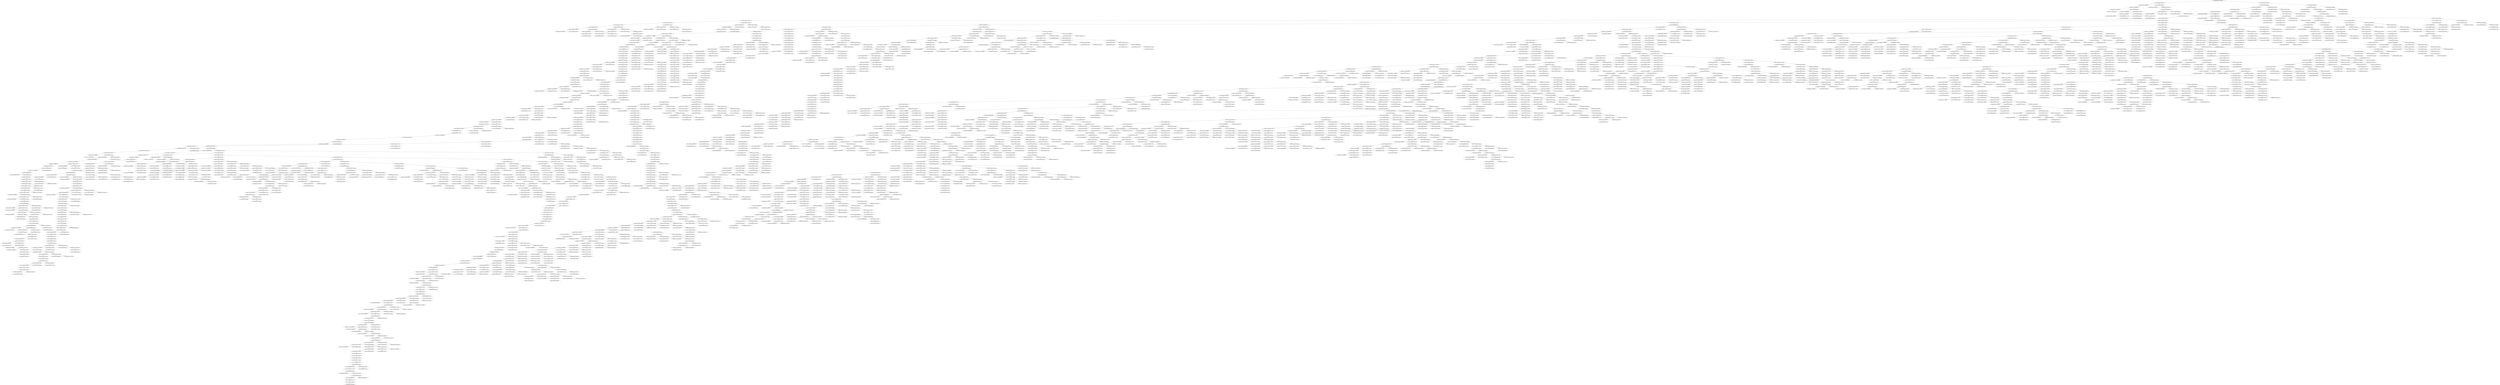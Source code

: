 digraph tree {
    "2246_6593532f926e48cc68421ef20a33018c";
    "3_244a36a20980f029e4c3c7a73f5d56b6";
    "1_ef9857a1d20bf4f34537b28226d80c43";
    "1_14b9fdef612497c500900f6882d7cd52";
    "2_0e6b78063ee2bd0a76a60153a7486f7d";
    "5_2b4677219cb144e77d249ea51c2e7e39";
    "1_eeb38e275f065d84848ba9bcdcdf10cb";
    "1_305d46fa8474c237e4fbb37f61f595ea";
    "1_7a9b40192002f254c2bf2107c418f35d";
    "6_9e4d4f3e16577f1d5abda90eac3ea3b5";
    "1_4b4b34e7745d30c0a47b1107a1e84429";
    "24_692cd982f88dcb5a90244b5c1717ddc6";
    "1_1164575ff3b187d18168f9f78724bfa3";
    "1_191278938e540b34398dc9ff6e1daf9c";
    "5_6990f96c874e3559ce79355e2eb4661b";
    "1_7fab7b69a468ae5196a666819e906f72";
    "2_88fde771314ea54112f95b770797bed5";
    "1_b65c699b86fead9199d2b09406cc6c04";
    "1_5e21c18adecc66507e9e2fd7a9df78b3";
    "1_20ebf61987fcd4ccf7bf3237440638d0";
    "1_029b60b005846449fc42bacb608cb1c5";
    "31_8dedb32f6b4a8724cc7dd9de98d7d3d2";
    "1_ccfea849b24cc5f388298ab7664e1aef";
    "1_ba9ce18da65600ace8ef9eb948fce581";
    "1_3f2f441b4b5b50f4d6c71d7b25387eef";
    "8_47152a77c4d71236977e463dae9c046c";
    "2_8272a3d51b52365c181f145131e8a689";
    "1_626df3e10b9838d101ab5eca66157701";
    "2_5e01e5ae4488a17a6d3418c7f053c8ad";
    "1_abe4d032517a990d4162e6decf6dda5c";
    "1_975d427f2fcc3c0ecbb9633458684314";
    "1_c635f78969213abff2e3c50a485f42ff";
    "1_78d089cd1dd8e79815f7d4af2e3093f5";
    "5_660f3569d93a92d5801dacdad2b1fcc2";
    "1_aca8a22cf2390689ff35abfbc133acf4";
    "1_547239687cd09213f835b9b06679282e";
    "1_8dd07ac158bf4bc25b4189031f490245";
    "1_023abbba70c3d72af52212df2253f48c";
    "11_e0b63c436d17cd236745b616a8841242";
    "5_0c0c670edb1d85e294717d23d70cf54a";
    "1_7d18aee7ac415df5ff41e51f08a87d7d";
    "5_9f1c375120259aafbac784b7b8869284";
    "1_73eeb85a3f2052099a03f5b3775383c4";
    "1_5767129b1e310c49064656811d2a2822";
    "1_d9be47fc51c7ad970eb9a47f69afd521";
    "1_1e5f3920647ba37c093d3d4156d9f127";
    "15_abfbb585bc38d9c384515dcdc09dd126";
    "1_9367446226f64985ab84f45be3b44a07";
    "1_1813f23451c97347c9ea7f2204df42f6";
    "1_bfb26d5a51b13d6a4d13872dca8c8dbf";
    "1_ed71912a50064d2a9d7062f433275af8";
    "1_6e6d5423f19ca7394fec3e0ef15c02db";
    "6_ac3e3bd78708a73089123c7957c610fa";
    "1_78a5f0063c69ad4f4e6a6e8f661ac0a2";
    "3_9d973c6e5f80ff7b62d544912bc7994c";
    "1_3b2121b9da645eb55c102f80b1ca46bd";
    "1_a7680ccea319ffd15450822b7453822a";
    "1_85ca0159bbb817e8818c38e76e3a368b";
    "3_1ffcd3a8dde6590a071cd5956c76edfe";
    "28_641d33681949ce11c361b54b066d0ad5";
    "1_c346ca0e8802ef6166dab960e1a61fe9";
    "1_620e416b2c95bac19a7169db9f07415d";
    "1_97a77eef8d9acab907c59118ccc44f0d";
    "3_a4f2741b68d19c1f7b43a5193ce73968";
    "3_36bfc4604a4a7a17b9f66bc188e745c9";
    "2_539084bef570691c42323be69c6dc0ac";
    "1_e5d9b4d0035aec142a79712e8c16eca0";
    "1_e22bb7e1f7f79ff6085c052cd60274eb";
    "1_ac963cc19c5e018fbbb39d31d572c001";
    "1_30ab87497069795bc46da0651a74b2a9";
    "1_df499c98711bbf5027677dc315431234";
    "6_efa447b60ca84d68f807c2ab2d2c0b12";
    "1_8b5390ad925d6def0c928ffad7609f9e";
    "11_09e64be4b8041917a347b5aed9e5b3fc";
    "3_35b63a491ab2bed1d565b2ca5adc67e8";
    "1_48bbb5b737f00b6ab0853d85b6323db9";
    "1_0e2480eebca0f6f32d462f55e86e6786";
    "1_f975dfd6c13d821493db586b41bb5b09";
    "1_565d3d639ce737fb3bc1a2ca98055e85";
    "1_83b400ff8077c717a726da637ee404d5";
    "1_860a3283920e74e60dba13e641769ec3";
    "1_f4342898272f57c75bc93bc8434e6599";
    "5_0e5599a7c4545edf989e6bb8ded0bcc8";
    "1_73ab13457a0970f920022ef0d2e15058";
    "4_255953166691b13e952fefe866a2874b";
    "1_c38b1273facd6f34fb713ece09fd6e5b";
    "9_f90a439c33b95c05ce541a3cdd5d7c74";
    "1_dece3fdfaffea1aeae49f55b56e6cde1";
    "14235_f80cc4d05210a1a15c01a68e9a321ffa";
    "1_370e85eb954793235737752b3be9ff8d";
    "1_389990f388167939283ef234a46f6f6f";
    "8_ce053f1cbbda03f94dd0045350cb0feb";
    "1_ea57a610c05947290d012e72a336c8ed";
    "1_8b25026e2cbfdcd11234478f12efd5cf";
    "4_02517a8297705144e6cb0d6517ace850";
    "1_6ae7be784f0f2b9bda355c9511acf3a8";
    "2_db886d3bc2a90f32a447f28d6808ae16";
    "2_83ed174ad3aebbc5a3c3bd3410471e86";
    "2_24e6046b32837c47369dff21e269e5ed";
    "2_c66151ad56c029703ed23e23bcf94939";
    "1_4894184fe8d5bfe351233cd82c52afd9";
    "1_d49b40c21a5a99c60cd51505eefa2b8c";
    "1_0f1626b1899244692427588dd8dab8ef";
    "15_b8fe906e397487a7e987bba348d3a6c3";
    "6_f2ec39b324cd1caa43bfa3a3a136ff05";
    "1_9db77afa60185eb9fdcd2897b181c989";
    "6_3b9065d23367c145e31156053e951fe8";
    "13_1bd962bf3f9b3be38366f79d28523dda";
    "1_69b100efedeac81a98f45d7cb94b3f82";
    "1_3971e60d1be3e2dbe202e7b2fe19a806";
    "2_3064def8959dc5bd59bdc5efbfedf3be";
    "1_621ef086afffb7e7319a9435b45d8509";
    "2_29c34137f8ff2e87ead7254babfad849";
    "1_9cad8645c0cc3ee376290b1581c9b2ec";
    "1_7b7efa01034c7bc80a5dbd48821caee0";
    "3_851a5bcfafe2170fd830466853a5d9a8";
    "1_555ff62c7c650e20375bd39434352231";
    "2_6a8d64f08ada929a8a72d79ddfa77d89";
    "8_9807e55ce9083878858f40dbe425e82b";
    "1_1aa29d531610d30dc3df26fdd4dbe19d";
    "1_0545c4edcfee63cd9416287ea083ade0";
    "1_2f4ecb57bc306c7298b0940c7745bca1";
    "5_304c142476d7cba45d4a6a81f707e056";
    "2_56eb7c3107747e2a40a805710cb5c273";
    "1_0896f6bf4f2560e7b270399d27a585ee";
    "3_3f03de61b4dd9a498b9cf2e5e1b718c9";
    "1_cea46a2a2790506a28498605268e070e";
    "1_419d662219bc34db84b2cd5eb6ffe47f";
    "2_1c3f5560c2e2e0aeebdac5ec56d98272";
    "2_9bd40de117a58e8e848786e67d1e1fa9";
    "1_7328eea9653e964df1b3633e710390c2";
    "1_39a9985358d9734a0e401ad6504a1863";
    "3_b2126f7ce7e49c8fb3ca6a96cbbb45df";
    "1_0c11cdd4cdbe397a06add6a39bd2f2d6";
    "1_c06dcf7c01d1eeabc09de65c92e7199e";
    "2_83a8c3d45e258cec4d3d09584c03c00d";
    "19_b375d083e2957a8b81ff5296dbc55b48";
    "1_c5392b614b66fd60a087dcb4c86a0af0";
    "1_1da38e2bf035b97447bc0c3af778f191";
    "1_60ea10ddf4fdf51e8724b9d9d37ce091";
    "1_157dd2e03b4a47a1316a737fd147a0cb";
    "2_74abf9ae204cbc158551bcf47a2cf230";
    "2_db94be2d798aced9967b7540b04c6e4f";
    "2_57f06e1255b6e927b33fafb586c9264c";
    "7_725255a183d973c113072cec1f41c7e2";
    "2_35f79e963fbb6aa67cce0d68606cdcf7";
    "2_e3b77d139f15b9ed95bc594f5266905a";
    "1_44e172b4c6248d4818d4fb6d66518bf3";
    "2_2f2b6e1c02fc55877e5481b1761b9a12";
    "2_e7154d0462010f47ba4c2d28d6e29368";
    "9_8ac8c82601286abfed91aff4aeebb23c";
    "5_0359f84170af633a7f3c3ab782e5d7c4";
    "1_5510360cb3b8b14cb8df734a65fae65a";
    "2_605d1b59e75d14725e14422b2970e4dd";
    "1_9539fb4bf3e235f6f85b4578d67d2f79";
    "1_d22091a8568ed9470b643443e6e74d4c";
    "1_823dea84423aa7703a6a5325fbcd4eb6";
    "1_aa789542f81338a4f1f757595a544d1c";
    "7_d10ad0a15fe098dffc7d68789f9e28cc";
    "1_3c0007fb952eb445189f23a64fe40807";
    "1_d35fbc5f66b73ee111a0827834ff7625";
    "1_6b9caa01c18b6761bbbaf6eb8197a55e";
    "2_fd7b40785dcf523542b3986d9f2088b7";
    "1_7a50f54cc580b14f8ea80378b3331f66";
    "4_7115860f05f501e92037d1de98328f64";
    "3_3f2dd33033b146bbc2f94114742e9376";
    "1_956a1e9b07fbfad16a0be29171fc574c";
    "1_385970aff1c797de8295b1c395753627";
    "3_a5f7f0d50288f3ee7b7ef3018989990f";
    "1_3e34a1f9737a3db4d7b73ade6bc2443f";
    "2_15cb7fd0289ccce7351aee639eb403b6";
    "2_c9c4906de81761c18c192d57adf30686";
    "1_403930ff09b04d7dcf22622eafe97854";
    "2_916738dc8f0e25346a230c1f2d25ee96";
    "1_5bb8699a5284d1b4f41f05715132207d";
    "1_34f66721e8a6a1c39a1a331d40c07e76";
    "4_94def5c3d4de66f1412c9f242372ed34";
    "2_d3de37a6bdfd0fa763b6878192dc682a";
    "1_0d437a5e0f8a2ac3f9ff7cd07e1743b2";
    "1_7f8ba8b450d85165c5299ac51114e5cc";
    "1_7523bb329770ab851b6609c8f33ccb40";
    "1_1d3bb409eac52fd56c1833f203326e9e";
    "2_e50156a6f1f2a4077155810d8da48565";
    "2_4524fce01905dee87285a1b321384a27";
    "1_88bc95e4d30ae146244b6282c0544416";
    "1_5e6f3a7f2dd593480da862baba9e152d";
    "1_9c86cab4d86a9bc66e93a7e3131c7508";
    "22_f3d5b24731862085263d13b99be55a6b";
    "1_091da8a94d0396246727690e345f37bf";
    "2_fbbabc049491083bb7c7d19d69084f2a";
    "1_5ed3276c117cac9ea4032d4000db9778";
    "1_34fc326aac2e58c20109fdb7e76c0301";
    "1_dc9e57b1f3a73dcff91eaceea246f0db";
    "2_3255595ef189a96cc8683a29758d81c7";
    "4_a75b099457aa04e112a076cf32deba2e";
    "1_3a2d9dfe18f7e77bf3ed35ffe86f71de";
    "1_d4699d494ba46f2f05bd173102f4a57e";
    "2_2d7e73f0471b4ebee00e6739eb900947";
    "2_7cb4b1557e04713c6104141d34d571dd";
    "4_eb3bcea23b5d53e063bfadc35110d024";
    "1_347a846c7bbf009249b659c11ae65c58";
    "5_ec13fcfaf112a23a686eb22fee0ec4e4";
    "3_bd728ffc0fce28221c03a86817f8ca91";
    "6_be75994e2b81241e62e6d11c7692540e";
    "1_d747e259b139533a910dde291b2b73b3";
    "8_6d16e1834dc41fc56f762137609555a5";
    "3_5f1b38a957bd6089c62a31421c703a5c";
    "3_b0b028d6f3ecd89095595249f6f9e8c7";
    "1_e9239707ef7599a04de0423b1894f1c7";
    "1_678c5001b71af3bb5b17c311d56b066c";
    "1_c74f62d430fd19ecf4c5bfe9306bcf16";
    "3_60bd6616208773be680b3318b44fe1b2";
    "8_a615f02ad9897dcb434ed3cc9502eb25";
    "1_b3576b993021eebfaecf351d60fcc8c9";
    "1_c24242cdcb5658f5da0144d8db3bf5c5";
    "1_0a97fd27900bb09ffa78c636e30894da";
    "1_cbb728b7e0495bc8639d4a9cef05d212";
    "12_73eb2a0d45b2e30c0994019789e3920f";
    "4_bff38e42094f658ca82e17667033d5b2";
    "3_906fff70e78c62c5b1031f1a3b945b5c";
    "5_4b8e5174caabc65a1aab923baf02860d";
    "1_8ba00941da3b1e5080fd45d82eb98c9e";
    "1_1c56273dca762b41d73c4adfc5e3f761";
    "1_b0f206482a30cfef034febd76f6fdf33";
    "2_e056b49f347891c781271d9cf1d64dc9";
    "6_19f2ff9391b864bf44cf8e6824ad4235";
    "1_4ba96d04412e0e67110ced839b6811c3";
    "2_ca52057be96e2271c6daa6c3cfa2d8df";
    "4_0a3ef8a44afd661d4f5d2128965b9984";
    "2_fe2c2448b222ae1dd789028ae625ab44";
    "1_c2c4753e6342864caa7f2560e57685e8";
    "3_a1c425288e66d5eb3879f008a95ef8e9";
    "1_713b983593b364db80f1789c24a0249f";
    "1_01db37b363d260627eca34e35c1e763c";
    "1_26f6c5456b6d9e950a83d016e6ce7495";
    "1_89e0386dfd5e24a789bb6ce77ff052e8";
    "1_9017086694f7f9f2ec13854bb1019b00";
    "1_76c8158833d8b298d0fb87c451f1647a";
    "1_6a55aad7bc0574afa49975b142ed594a";
    "1_75c39f9288890b6a4a9850f2460f72f5";
    "1_5baadafb8b80eb1a90a94536cecf2180";
    "2_7b8d80282763674010e5dc509908b814";
    "2_d0cafbe18ddc1f93cb440f840315e892";
    "2_17c2ce42055708076287e46b19373168";
    "1_b7b8cb676a83daf7f16a2f138b51c2e8";
    "1_9d2b098cc560afb5cd049e958ba438d3";
    "1_1b9f2e1f860268956fbc4b385922dfd8";
    "1_cdc0e184e44902b812549303c44f8cb3";
    "1_abce3823da0b3c8a4ce43dfa6098c473";
    "1_6288ed5f67f17188ac3e5a641899e74f";
    "1_d3cad1f694d234472931913005b02465";
    "3_5b4380cb83d8c4320e425a0d998b920f";
    "1_13d1d89cbe05943fc1b74af5e236d7f9";
    "1_c66d270fa720afe7e458b7e4b49cc89d";
    "1_2e77e4acfadf254750a205183a66dc93";
    "1_f4906deb291d8af94eb5a77eb7e39a5d";
    "2_49ad2d883714e437b41ea20547be5385";
    "1_cdbe264554e8fab0308dec75ab4c204d";
    "10_03caf868f2bb3a29340804688c0bbdc3";
    "6_983228d12191665e10544ddb4a1db8d3";
    "1_c5cca9be3c0d1bcccdc4a8d455f197cc";
    "1_0fa95c986ba1245d536fb7c47e359d31";
    "7_358a60cf809cce8336fbd823cec9eea5";
    "1_eb6856227a3cd72c103efdb045a91a3f";
    "1_22006b44acaa368a960b824ce26f3b50";
    "2_8a84666a4fe4fac3cd007e5b4ee1a139";
    "4_fe4e8fcd235e409e5834e005f17cd5d0";
    "1_e49a3b069133850f60d59cd6b9b6ad35";
    "1_eaf5ab244390022831c96a04d269d91f";
    "1_04ae38b527adc9d547e3ce4aa1a802ae";
    "1_6e2151e46e0564afcbe6df4354f09200";
    "2_2cffd8afc406fe5ef37641a2f80c9939";
    "4_ae4bdcd3f42005a56dd89a4fe8220cee";
    "1_41a0199c4a67fa78871482ee8cb42b03";
    "1_3f3d64886fe915445132062a8fa93028";
    "1_6341e292dcece78aa1e965985d02fe9f";
    "10_378f6415836192072068a27e7dd48d0b";
    "1_35ced9003b3cfb4bc3e6559305f6d7a3";
    "1_88d4e9613e8797455f8a48b83f03e61a";
    "2_0f243a47bc50b9ab5bcf4bb3cac665d5";
    "1_72e20e3c91c130d9304237f83709cf9a";
    "8_b3526bdf764c0bea12a9ca4b95357620";
    "3_b76cc5850ac953776670d2b799173754";
    "1_7c7ffb2c70dfcbc715f85daef08954d7";
    "5_c5439a224091fb39e284465903a228bd";
    "1_1ab088b7d4bc7d4043fd84e16fee36bf";
    "1_8c0314146ed4d11393b0e427e64af733";
    "1_8c5a06c54e2673009321ab93675e5168";
    "10_36310399ef9ccb23851532bd585aaacd";
    "1_81276205cc12942089836c529d962c17";
    "2_dca3523cbacd7f9dabf654abc783d2ab";
    "1_1cf88f30232d2d4a95e66b3fd1cef5f0";
    "22_01fdd3e6e7874d7b2cc782d274d51691";
    "2_4f6c3ed85d073b5664925319307a76ad";
    "2_4bf8ba1c79d14345ba428d8939c02be2";
    "1_dd0df84f11e45e23b5229e26fa930fcf";
    "1_70d406fb8e18c24762d608e624bb7044";
    "1_d713eb9bda87e5a15194f85dec9d6b95";
    "2_8717927389f35aa0720cd028fa2bdc2f";
    "1_b7ea4f2277d8f51a5a40d3776142230c";
    "1_c1d142e5f52b2174b506ed4ef5d0c9bc";
    "1_fa7171124840b8003b7b2098325e3e92";
    "1_d8939441017b2429e770018aa87eb352";
    "1_c6e8372ec950a4c09df2577c25102458";
    "5_8052c6c7f284b901aad5d3acfa6cd81c";
    "10_9509df13ed48e9006d7cba1a538cf56f";
    "6_b724e078a4550d9087bbc6d68335aac0";
    "1_e8e3a627001f106e64b21426e66f6c90";
    "1_e928cbf0c5341837478425dd5edcd80e";
    "2_1d594751e3f8c49bf1c08a7fc7e6e04a";
    "1_2f2fdb5ad69ca5dc91e95a6e01972b67";
    "1_75c5ef579acf7a1b9b0e2d469339e572";
    "1_138e2197de4386f2cce4c4418cfb02a6";
    "1_1ea5152ae13633c8cdf510c7cab13e1a";
    "5_ab40303b97fec532d74b531737a382d4";
    "1_2748554acee19398a96a2be9a8fd4c0d";
    "1_9d3248966a7a521f6c43277b13ea9429";
    "1_42766c645f6e17e23f1ed4cf5dc67236";
    "1_1e440039fed0e12a27fbe449ca02815c";
    "2_ef76272f6c1f2fa44a34692e024558b4";
    "1_1f6ca489ee1531a22fd864999e40a26b";
    "2_a369bf153cc998515f0daf00cae05a95";
    "6_8fcc832698c586cac9284e983be80219";
    "1_01b81369d0cf7b3364e9e0f10ab8ec10";
    "4_4d0de88f8b2d4419dd4120493db82b40";
    "3_a700628b0bb4a5844154125afd169b14";
    "1_7298f8f73d48a1b7c93ddcaf5b3a1664";
    "1_e7970a0e0110827e88719a2c9682a7eb";
    "1_b05d41a3aba95d35569a89fdb7d83465";
    "3_8fb136ef6fbf44b1314bd507ae0f0cd5";
    "2_0961bedcfa8baea0dd9893ad7d1b10ee";
    "1_2355bbd30806c3b2c8de38b5c97b2259";
    "1_8b747eace7b517f94a2efd269b87befa";
    "1_851f63dd127791411f3e3abc4e6cb90b";
    "1_17619b656e3422d59642b100dd8de3cd";
    "4_30da32b767bafed7c97a9c56c6bd6467";
    "5_67585230d798b9d3f41baf5481a634ed";
    "9_25e773451fa304bc277b1e4f42316300";
    "1_96b7f6480e3033d7fda5c6d215a2b89c";
    "16_add0360f484e8c415b324c645142b5a1";
    "2_91f3d031002d8af187fb95e0d674649f";
    "4_d58f341d27d75d3acb1c506c8fb61cc8";
    "11_7124fb0c98e788dc563661d9f9e65e90";
    "3_67cef23b0523aeeb35dfad94e56be83d";
    "2_ca3c8d9e60fa0e668d9f4af5b8be7c7c";
    "1_feeea1536b16a2833184b97c48c48322";
    "1_7f4f663a1429047cf6a51c3bf2df2a42";
    "4_2a3291cdf1d3775cf4f44c32082901d8";
    "1_0e608fc1c65bbb658bdf329d4dafa26c";
    "1_b018b10a128d1d2f490dcb3e5dcf7898";
    "3_f5f66f7beb5e5bf4bb286fbce886d70e";
    "1_d9f8e4d7a82f9f5a84252f70df758934";
    "1_15fd632979d389cc0e1544a5bcb6f009";
    "3_eb071ff2a804042c9ed20953f6a474bb";
    "1_f984b0a03f949ee3286e7be4f9463220";
    "2_c16d33feccd42fe8c46e7ed286885aeb";
    "2_c426f57db6551790688321f9bf61282f";
    "2_8e6b0d939ef6f6775470970dfa1aaaf1";
    "4_cb4843d982683fa2c4c35bd4bedd5aea";
    "2_604df05b2886aa572f4a23849c4389f1";
    "6_29bc04f555daec7ff0ba72c74d78f5b1";
    "7_58c68543a010bfe2a0998c06afe5267d";
    "1_854d71c3963a081d9342c9d2a39493fe";
    "2_2bd0f8cee6c713c99ca94b6d73ee03d4";
    "2_064f771b144c75f679a259863dca0277";
    "1_8d2aa8a23d37da3b5089039d2543d933";
    "1_0c45db8e7e3153321c6fcb07e7537a41";
    "3_7e6f97b4d56e42460ccd16492d1b3319";
    "4_040c060ab9190ab5f2c6512d3732e1ef";
    "1_7d3b369a5bafdebfe29a2a1949f3bf0b";
    "9_3cf840cf907896a69dc64ebb0b368abf";
    "6_1b684fe81c1146be990fa90069d322ca";
    "1_cd00a9159b8da0158cc4e4e565d7de28";
    "1_297a8c0f3f1e3817ace50a5c042113f9";
    "1_439a045cd37d20dcb171c5c9f6263d46";
    "10_8b48914607f7ff049b5585716965d03c";
    "1_e27c9eaefd3f1dc134d34d020cca97d3";
    "3_7533324f0a8204b4be18f70c3e0d2033";
    "1_9491dede4d09011a2a91180331aca7f9";
    "1_aa32febab86ee2b7731cfdb9592cad1e";
    "1_de2b76e78a2d030e86313a9d10cf14f2";
    "8_98ab46f4b8ccf9fa95434bfaf77f652b";
    "1_2d1b643c50235b6029150f098d16713b";
    "1_c50d5c989d1bb7fca9fc409cb29889f0";
    "1_5748503762f1184b867b80f62b10e781";
    "1_e4467e8d8491c0d803bb5b2878f75e1d";
    "1_cd83d3c7a9e98d67126f13a86f2087eb";
    "1_6048dc742c93051c49fbacad194850e5";
    "1_e0bf7589956d12ecbd0641fbdb958bba";
    "2_fbd842e7c7b29c193b1f5b3d483804cc";
    "1_fcf8ec3a958a97cfca6219e92cd92cd0";
    "1_ab062d511352714c0c620676c4f99452";
    "1_f800c6171ae1ca815dfda0ebe0daf890";
    "1_f49d80df9f50130bd46dace6240c22fa";
    "1_870358ddd8392a36e911e63df794bc34";
    "1_5321f55a779924f878d9a69ffe18b4c1";
    "3_84de101f6fd95bd664b2ccd23a244d69";
    "1_51e17b3f8886c6bde986e86a081c171b";
    "49_d79ecb030d4f7406f1ce4bf5df3e1b72";
    "16_611c697451f2b05e7539cd59e19738d8";
    "2_db7ff34b1bbada2acd2b483828d1dbf6";
    "5_e751ff27a43543b5c120189e4a016056";
    "1_3d9bf79cc9f8c99f94bda0be31da3937";
    "1_2593f78713f7addc725a90ef118ecd4b";
    "1_e558f248aadb20fbabc2275fce9d9afb";
    "1_5aec395fee780cc3777a50e249676202";
    "1_96f3749deedeac126c37c9beb6a50c3d";
    "2_c846f29ef0260d44ebe74287fd2ac28c";
    "2_863ec5c234a376338128602c92a59e06";
    "1_07ca0a2a586193691a31a0fda688cda9";
    "2_bca86e2a5aa4f0b9c36fa384c98b25da";
    "1_3ec5543e2ff9c16464a99ba286d6f926";
    "3_8917beccd80ecbaf8c6bb3c6cb6e08fe";
    "1_8eb9e8d048730e7381a42d757456bb99";
    "1_edbfeb73a24ace7fe81604695c7cbb97";
    "1_53a3793e706915416ed3f1f8fa8d82c4";
    "1_c5a7e4a3d08d125bdb991bbbcc7932f7";
    "4_68d89f534a9b96bf2968791bb6840aa3";
    "1_56448b7236b3c354cdef072e45c6f0db";
    "4_b380253208182e0ff2a83daad4f644ec";
    "1_3577b1bb7a7d8d315a3ab7516a8a46ef";
    "1_0813facd9c0c5be23722283d41977e97";
    "1_58c7b283b23f84d404bc86b91f0bb09e";
    "3_629b5be00fdd0c853f73440460047be9";
    "1_be76360826dc6f3c7e73695616f27c49";
    "1_ecb241233993ec0a19b48d3a6a74e00f";
    "3_20db9bdb8920f2781c57886010f4a5de";
    "3_58c131a913cdd1773e4c7969a7e48416";
    "1_af8ad7ed6699d16fd75f9b81f9633f49";
    "1_19b02c38c6f84729f44c4f914cc03891";
    "1_b04a511a31ea466b05823ea44c50a5ce";
    "1_68c167dfa606b71f30afe338b43173af";
    "2_0c7e18b2675a266c9eb570e920ae3624";
    "1_f2ec32539aaa03ab655a84cca525191e";
    "3_400e4c0dece4750c22b9bd3e17b838bf";
    "3_09e234441c01e65b4d26520c956eff3a";
    "1_d0ef8d664a163dc2a47da8c0a174dd35";
    "2_4146b57d6f7c4e863e29c48bb3e48010";
    "1_40b6f55c877a0c400a3baa7b9ec8c08a";
    "1_01495668756338639036a275dd6346d8";
    "1_4fb566065a52bd4013aff73326a4011c";
    "3_c0c594046821bb016438a6af8edd6560";
    "1_faed782d93d5d165b20edf5b9f632dfc";
    "1_fc4c2b1f244580203527717dc3f7b406";
    "6_faf03caa0fd1a630e506591dd7338ad1";
    "1_e6b9ada9683782204492a36ef81fc879";
    "2_c68461ddeac0f0284013ee9b722b765c";
    "2_e3bbb8d46bc9bb29fd7d7902f1bf2ef1";
    "1_1dcfcd33d8a58979b4204568450cc9d8";
    "9_1e580a0ddca0bd878d95a7fda9577fcf";
    "1_9193474a952ac9a1f5e65f1c5ae22c33";
    "2_df8657ab1cc0a3dafd3d29ec5549c0ff";
    "1_dbbb39bcf50d8343081fd82d0b71cf35";
    "1_2d032a13b7dcbe69ed5c052ab094bbb6";
    "1_051f132e1fbe4afb88f403edd455dc0c";
    "1_f268ddcee9d3723746048c0d6936a63c";
    "1_e817fd6ac89db5f4086a9f53cacbf655";
    "1_9a05704d2895b5aad5b199fed8e31fd5";
    "1_cd4c1f10a2358a811cb76b5c01578ca0";
    "1_c2a1a94b52fbde801f331ae7b41317ff";
    "1_490440d4cb08253278981501793afcf0";
    "10_67108531928b54755c24077c485f6c27";
    "1_b919419ecd3bd12efbe3b36a58098aec";
    "3_47eca831cdc4fc17f762fa375a345275";
    "1_59e6306c70679e55e7b7cdd17b945f6f";
    "1_eaa804a6e95f865053ebfbdef3ba9680";
    "2_e4558ae4c93cea1e547b370806c97594";
    "1_dc0bc3710d3c09e5831b98b3d3fc6ab3";
    "1_900c16be59196a5471a708042d1308e1";
    "1_4caa09e2557048fa160881015239d29e";
    "1_36e7697ebde7d99d8f2fcc94fc853929";
    "1_d034c8f418028dca3da3f1e6c9c9539e";
    "18_fa4f138d1fed6634238a2f004294c2ea";
    "1_b9b3ca0c8f556ec2134b168cecc3e9d7";
    "1_274845d5d0ddc0db0bc5fcce207f148f";
    "1_3df8306b413e890a6d0e64661bb7a404";
    "1_b8520c4ce7cffa0fa9b15b7bd0067d2a";
    "1_f2e815154f097589d8c5a73782295943";
    "1_ffd428774c7de779928c3b249f0d1fa3";
    "1_e358e1944cee993f8e3cc762ae9f3528";
    "19_f5f8e73d82f4cae9d20933c25d9dd563";
    "1_6f7e14175f0698855a17fb15d8153b6e";
    "1_a77d3b4a5e2a60732c5468c80801f61c";
    "1_41e0ef6121745dbca13fbede1282d760";
    "8_0dd32ede17f71fb6435c5dcc99c0ea70";
    "2_a4268cf9ae4e370dae38923dce895359";
    "1_a4f13b673c5383633129df812cb285e0";
    "1_b0ae81913eeac1a0a3db025a862bf550";
    "19_ad75e23d43a562e206a33ecc4e7ec627";
    "1_ebc10eb0cbe2ec7dbb87b23c51fe498d";
    "1_b811420fdacaf921c3202687a46cac71";
    "1_86da6fc4bff8746862d83cccbed259af";
    "1_5039902dad51cd17672e6f7c19ded2ca";
    "1_5df207928a7003bfab3ed8fbf9e2f329";
    "1_5546f29615da10a7a984aa8b2bbb781a";
    "1_80f39541e97a81956617a6dcde12d3ea";
    "1_ab0649dd06d82e71eace38ded83c0e0c";
    "1_25080f7a80094f94da370709b0d34695";
    "3_0597fd7400678efa56af0944d05a75d5";
    "1_5b33cd47f0a0cc667a6be65e3684540f";
    "1_39448b897430fe38f368985eda502078";
    "1_c215889109c57169953398cc283f79be";
    "1_d8462bdcd5d5dad8bb4ef15a8032309a";
    "1_0e995ae914dc4221d204560f742f81e6";
    "1_f68d1a552c15a6a7d1882757f9617987";
    "71_db7aa0ac37405a281ccbceb72ec9e88f";
    "1_b732bc1fa972c0d945ad105b581fea85";
    "1_d12763a6db6b65b8e34dbd01b9688fe9";
    "38_1aa8f2c80f1cbbb5827598d78dbf6ccf";
    "14_2cd9337c3ef27334fa40f987ae372555";
    "1_383e2ad8406a91d4daace3c61094605d";
    "1_907200dbe27e3f99bffd477983b7b076";
    "1_b4ec816ee690ec5451514e3ae49158a4";
    "1_f1f5b625c6e1083793079b6a14bbb120";
    "1_7acf213c6880509e3397bdad1e7fc409";
    "1_cccbeaccfdd3b579cca42315cfc0cac9";
    "1_4a19ca4a1663de3f77b44cb5d94dabe6";
    "7_760e9bd93e2163653985a7793e3ba0f3";
    "5_ec91ea769e68b29e61e3c5773afcbebf";
    "3_d322534d5aeeb502fa0f9bf8be963daf";
    "2_953e371132ae3c0d3f06b01b9d13f130";
    "1_e718cfad6ecb9b3fa03c5502831556dd";
    "3_8b19c1c7712150f38272369fcd95fa7a";
    "1_e0ed26dfc9756261d26ddb2de188bb82";
    "1_b5c09998d6f1d0d08bb0a9af67ed6e1d";
    "40_855c74bcc85d67194672767318b7bf8f";
    "1_4f94b28b267525e45cc69eed158d8330";
    "1_33de6416afc4e6598516c5239ef0b8ba";
    "1_7374783181554d07bc5557c416142d2f";
    "1_f512fd7d7ae0b86c599848c93e2385cd";
    "1_2e76668b24fc49feb1794bc0625cef08";
    "1_195649b40d338de9214e1dec68166f2b";
    "1_090a08236177a200f2ec84005df4a331";
    "1_0a3e134466b97b7f20eb60e1ff6a71a8";
    "1_0047552e43490936c4a7d8b9f04e58d8";
    "1_5f2d168a5c916f94aff1240585984284";
    "1_4c9e3a41acec8967107d5b0852308a37";
    "2_f5600dba577a8d15c3893378f9cae300";
    "1_b574b93b725a226539340d456a2a41ff";
    "3_12a938d515d7596056d2bba01b9dad47";
    "1_20e06c19206157ff598e9c739088dbf5";
    "1_5d8f645472a24d9905a6515106fa8950";
    "1_c2a1e73f12a8ebdc5776d8ac8878d22f";
    "2_8d7cdd07e37ec24741a0bdcefaf644d3";
    "2_31ae3d0b58e559a8ed5e3b46bc80d4fa";
    "1_38ca4eddb6a065ecd518b6615aaa53b8";
    "1_34e1700fd00741312a5782e52854b1e7";
    "1_4572823ed2960ecfd27200c02eff21bb";
    "1_35cb5791c099dc543814c2ff6bcadba3";
    "1_a304c648b3073968451d653a0782c31c";
    "2_dfb2676959065ec88620c50f59f7b9e6";
    "1_75d76381f90ad7dd117e945bfcef2c79";
    "1_1de44f8c1bcba8a8bd5b6af7f9c5b508";
    "1_be4fb205b404b7c9ba173d488e836a58";
    "2_79914713bc55d1df299211c63938950e";
    "3_07274a738e0e3dcfbbfea177d8c181a8";
    "4_fa9c462d78e0d7ef0e1e942e89b001b5";
    "1_0794c33a0545cfe088bb872e232dc086";
    "1_91efdb1a894bfe0008a7c0a39372bad1";
    "5_ade474074c0610f61e6a8c9428f74d30";
    "1_fca34679c8dbc29484a46ff12351f0e3";
    "2_8a3fca72e5b8e3048aa02da62f037c32";
    "2_e0133051eef8aac5680565f2e0c8e278";
    "5_786453147a6889021da9b75ed41ded8b";
    "1_2f6dc369b2e3052a3439559be2e2e94b";
    "4_27da3416808f30adb392f653521c2f1e";
    "3_e5f772db53dea72d09703f3193e89859";
    "6_5aea0879c082c6f6934c146c8c9fe06e";
    "2_c82c81d8257c063f32b3d2dcff328641";
    "9_acffd4db3094e74f92345056e92e5b1c";
    "1_5d5f8a623c42d713f6d85cf076ae21c5";
    "2_4beecc57836b016060527be1d307df34";
    "19_954d67cbfca599f45e32bbdfb673e32f";
    "2_83712047452be7e9d29c7145cc722fa4";
    "6_49b4b19478a818e6e0cf212512ffaea7";
    "1_827e9dcf4e05d3815d02ad70de442cf2";
    "29_d7275de321bac875c8a97fa8a8d733e8";
    "2_a4800b1930837b7153b06eccc6301c1d";
    "7_187f01cdd054957f160fd0131a52bc87";
    "11_5a8d1fa616fa179ac554340b745047a9";
    "1_04e503b5ad16ffeb05e361565ef3be26";
    "1_d2dc5cf06fc0ec7a7f6d9d9c4a756848";
    "1_250e514e67dac5654bf6515213b0c10d";
    "1_07011ff250ef4a4ace2ef9b43d5c2ba1";
    "1_57bdc00d50dfe71ee3f8a8924ef7d101";
    "1_d3afa547b707db8bc098de635fa908c7";
    "2_2a73a3c449b28aebe37222aaa05a61f8";
    "1_516f4c284987ee8fb9c6b79e77d5471a";
    "3_55214460e3b77d67766bcab12e42940a";
    "1_c0abf333e3988f296c227bdf7c796cdd";
    "2_f54bad764dd0f4ebf732b2ea7b876c76";
    "1_7f670d77915eadcf536d96db05494957";
    "1_7860f3d3eeee5f69400c22933bc0c4b5";
    "1_1de272370d483e14057efc6f76613d41";
    "2_4e55ad0d1383bd724b4d76eaffc53c4b";
    "1_73c9c7b02d134aa524205309664ec804";
    "2_c80089c28e8d2b55f1e824c761974b3e";
    "1_cf581abdab2429c641ca58f61e73ab47";
    "1_a8a6a5b9af2559a8edfaa0e5e3fa4279";
    "2_3c0cbb0a26faa7867ddc493da5fe9da5";
    "1_c7e544cbf9f101b91c7ed4d0fa512f0e";
    "13_49fc637a5a84c0de25da169ae24e1041";
    "1_5342539e726029fe4afe2446680656d2";
    "1_0b1fac9b580a798438200b90a2a13dc3";
    "1_5ab333aa4467dc99cf6756f4b029355a";
    "1_f4ccdaafb8d5ca3b57c7a8eee56e5506";
    "3_b922ad1b327d97e15019660fa2a4ab73";
    "18_8f8c4fbe21f8527427e81ad94e25114c";
    "2_bf08429ce0fdbdb4e84681e10196dc4e";
    "1_712468afacf995cbb8b60b26f382ef8f";
    "1_5aad159bf4e5340df4a9cf941cae9511";
    "17_e56c9394c9e2a3c5f9b4428d0aed1c96";
    "1_c9160174f308ef8377cdd87a05cc3445";
    "2_1421e0f06b4c6b6b93bcdf8e102139bd";
    "2_e960cb42471be1013606db1c1ecd8d95";
    "27_fa9e8e78da6a69d68b68700561dfafa2";
    "1_5b62e21af402964bc4a08991918f0129";
    "9_d01772f2d64b7b1e4635c92dc5550b05";
    "3_1274af359b11d41f09d8e7ab21278bc7";
    "1_63f5388667ea374401c1ea9233a2caef";
    "2_080c2a4e91a944a4868c289694af2fe1";
    "1_f5c9590ee27c0023cd827537e0c7438c";
    "1_4b0af5dc60e8976e7ef98c25571086a1";
    "1_f391fb2cd926d3e9a054f61273f15c0e";
    "1_82a7dacd522199132d047817880a8417";
    "1_bd0f93fb52cb12cdb3c98e56578bd837";
    "1_97570401111a52de476bd974a077e6dd";
    "1_c114688971676e6a3ea58aa62f35427f";
    "1_2d510400fb041f0c1edafbc180c3c7cf";
    "1_9a19054c6fdb8720ac79ec0e7f76a76e";
    "1_2aed72d02f5b13d966cfb3e7cf202e1a";
    "1_01d9f7b4928c1fd726aab14c80514822";
    "1_721a55dc614668635c5695317127891a";
    "1_9c9c82f66785653a4405a3990775e78d";
    "154_332fc3441353f18bcdcee48bdf84bd88";
    "1_3a5dceb3307157b4d7db09bb5e458955";
    "1_bd0a4a526c450fbe6eb029b1c8d4d78b";
    "1_1d0392f537645afdab3f5246744a18b0";
    "2_01ddc95ae524f6cfcf06555a2447e26e";
    "1_92b4a137eed321d275ec23674d7e5a63";
    "1_651b75dceb5422d84194250f6c47f88e";
    "1_169eaf3dfc2867a3cf597dd6d415388a";
    "17_ceb959dd820b2cc878d9bc26fb8df734";
    "1_b2dd7f7266e7e36ecc017aeec048341b";
    "10_7a415e7423b05bcfaa71e34814fbfec9";
    "1_09c66360c23701450c7be93a63c5c70c";
    "1_01a6132d85ddc5f6eb2f40ca7cf24884";
    "1_efa328b23a5842b624c7b4d4ecaff2c3";
    "1_25dce4aa07f7a7430e7f54b1f46c9e01";
    "1_120c8f273d6eda301cc015c5b6181210";
    "7_8a2c23604247ed5e03fd729075e7864c";
    "4_e047d00630f2606404e5e639a5e17008";
    "98_bab8fb3596094742480142c476c43890";
    "3_8f56b2abeaa76b8865b43b579658968a";
    "1_576d732e84bb7cc3b04cb78473a8bc3e";
    "31_d6a70b92617b3d5102fc6b2f587e9f8e";
    "1_2af3e4dc0901fc4e3efbce40108a06b3";
    "4_69851bb20ee4d5e1bcb1862b3ef6f9ba";
    "1_c71eb4bc2220985dfe866dcfcad1a87d";
    "2_4df4afa5718bd05d72d74f8c05d946c6";
    "81_8089fec7b95a287795bd4e5fd1208026";
    "1_185795b63492991d4b1634ca71310786";
    "1_a38318eeccec3214addfc452b9b4f1bd";
    "13_48ea081b95a831470f81c61803197007";
    "13_35044c23cd02cf87ab612cecc270150c";
    "2_d1d3d6152b5d7cfdee9751a66f15384f";
    "2_749b8b08e699bd1fe384c9f1da0def93";
    "1_2337e896f38fb80820003b2cd4ae0eb8";
    "1_b315749b58a4de0cf7677292d0f9566f";
    "2_f75676ad6cae01b2298395d181a8a6cc";
    "2_b4e504dd01856ac57e8e63ff24a936de";
    "1_45257dd97b3e015052bdf4d2aa1dce64";
    "1_eb52403c60d5b32ef8d323ee422c787f";
    "1033_120b084ce51a3d91818e876682a77654";
    "1_bc8364434f1c405884ffb19232630d57";
    "1_8e61f40ebcc3137646d5210d65022752";
    "1_395106ef9b0180493e564c2974db6954";
    "1_2ed024af0e539300700fc4dfbb518a36";
    "1_8b0042a277feb6e0d444e26d60b41d4b";
    "1_a71345a1c3e27880631fab4a1edaf684";
    "1_0a272a0002cc6dcded6b670144348ecf";
    "1_f6d41a5df53d3bbcffd150284323de1c";
    "1_9e7bc417242778d16eb4ce25836c90f9";
    "1_9a3409b98411fea5c25abc42442007ef";
    "1_fb48b271da22c1e580c27f9dfc2667ff";
    "1_8de0d260d8d10e48d22295ac2b884c8d";
    "1_62392234f57729ca4d0447c2c9ec6c64";
    "1_da1477e672ff940d561cea84afb1bae9";
    "1_9c1d423438f98ce0487f6b91c0326ce5";
    "1_9c1d4b05cfb52d7199548c201abe6049";
    "4_01690f903e93093f32f6fa3911a17c0a";
    "1_92d5eb252323289967a591ba76882172";
    "7_a6caeffc927335e68450b82d003211da";
    "1_e7d4cf87720d86d981d5af4cb3939857";
    "1_59cd883de3571953ed5a1dcbce4ee0d2";
    "1_152d5e997b3976c0e28dac2fd04aa8b2";
    "4_bf32a1f6cf1931cf5e2c6de80cf4e9c9";
    "1_3112bd652770ac355e3137cadac09292";
    "1_2c64aeec6cb80c0a7a89d007a2ae8066";
    "1_ead71991e42255f5c8a6f98db8321894";
    "1_ddbd3967ffd972e4eea044a0b0f1cfe7";
    "1_79ce2e9dba208d883f9c8f1b0efc9ce5";
    "51_139325cf316f6ff4b69804e743720574";
    "2_32ef5b73dd23986a4e2d1778a52fee7b";
    "2_93edcd49fb7edc14d2db5afaad4bf086";
    "6_d80592b782777b9e86dcdd1587bb1cd8";
    "1_c903f1eacabc13821a39385f7bcc66b1";
    "1_ed826165e46a7b9b4f853e048788dc3c";
    "1_8167492970c539c1a960b9e9d10b36ea";
    "22_d13b375679166c5e202bbebf5789ea6e";
    "40_d45a0692ed8d4fd85d70ffbe246de133";
    "1_8e954d48219c310725aa513eb8bee2cd";
    "1_bb30975935c315de54212769ddbfdf47";
    "1_326acd0c0ef75aa845729d5596d38fd2";
    "179_15654d810c258f58916aa8d5a1a3602b";
    "2_6e61f1fde35382a8ef9b2a0624f48251";
    "1_87b57d7c29030a0737b144c0fe2b66a1";
    "1_debd1dabd8df5478a64259ea386c945b";
    "1_2bb3cbcc5dd93fbc203727f1331bbddc";
    "2_030d5c4171f069b179279e25e2f5d014";
    "1_872bdca4abd210663f2744d5e2638e06";
    "1_fcc14610f11be607e2ee1f630ebb9899";
    "1_f4aa4f222e68d40e10ebab0e3c861692";
    "4_f6fa4f877e21ec413d3dd410e789b061";
    "1_b4381b1d147f7aa0caa47c3b64c45bc9";
    "1_83c9244ab054af0e93cea60c8685ef5d";
    "2_e8c0a2e5f5912df8f4d622909fe843a4";
    "5407_5fda46cde1d4f30d69f36cf407d784da";
    "1_cd548666c844ffe29860bc24670de124";
    "3_d3394f2336815a900f4fe30e26fe55eb";
    "45_246457537c0127daaf929c35704c627e";
    "1_def89f8102ccb43d5883a1fa0e74f61a";
    "1_0016d5b5c93d0f324109f4e1cf8f5727";
    "1_b2882b6921b017826733d5e82d8a2950";
    "2_96288bb0d5696dff78472f154fa1f0e8";
    "1_5639e4ec0ecc8c49242b9dfb73e9a252";
    "1_8fbaf824c5cfde0316b64390389ae1a7";
    "1_91b499c2ce3ff87c8266442fbf21cbc9";
    "1_836225d5451302ceb380946468a23d65";
    "3_5629cd356dc0e0d9499e0c2fdb2388df";
    "1_8339675bb485cf3f2259d186626f9cfa";
    "1_4e6ac7d362042d9d3376f98368c064a2";
    "7_7f6e38ab96831b048486dc4e88769f2e";
    "1_d30ceed73e621d7ebec3d80ce55de499";
    "1_d895ade77a555a8fc7fca2e824a62381";
    "1_641354f51221816f9d47746ec03d1f2c";
    "1_6fc12f00dd731885f11cb61ca2f69075";
    "1_b9045117174e059d43618db96b90963d";
    "1_c5d00d89be1d9c8df99e07427a454465";
    "1_8b8435b1d3fb13d966cb15ad7c22f698";
    "1_5a70203ef7cca3808aa33c7b89816ac2";
    "2_7971ebfd1aab364c972581773af4a699";
    "2_61aec5018bd504c0344fe8a2d040dce9";
    "1_3ba8ee0f92e93f567ba334db51f1f30a";
    "5_643e1b3a1ee2701c16adc456bfb2c9b7";
    "2_ded991bbeef6584f8af195406fbc935c";
    "1_abc90c4e25dc8038de522fb0df43bade";
    "2_06f17b921279cec077fb0d242bd944d3";
    "2_dc0d3b0990fd449f313ce23141837263";
    "26_ecab3f5521a263315bc5d96c10842618";
    "1_647cf2ff0d58ffbcf57c3803dae6d6cb";
    "1_b0bd6b5a82aba4f4f0557b11526857be";
    "1_eb2f638e159d4a52836d1fea8ea542db";
    "1_fd9771cf20203709826d12b8231ed26d";
    "1_a6d96c73ab8febf03266384fa5a2926a";
    "1_29518340b7f1485abdeebf5abe063ecf";
    "1_9f2bd0dc8ba9c41e1069cda891974ff8";
    "1_591a6accaee4650c9b2584094a8b9fe8";
    "1_cb28f38ddc03ba313c6ec4ae74743ada";
    "1_178392de7f9c2e1ee3525a9a53cfa05c";
    "1_31d6616c4f92d05eaffe2518bf33e872";
    "1_af28c70b71e128c636a242a6d3ec95ae";
    "1_f5c17757e4355768c7e8ea43ec42b141";
    "2_313402b04c43470ea14e607decb48ca8";
    "9_2d6ca2390ac571e7d8051ebe8d8be7d0";
    "2_21a70c56c7b893172de61769c7a8f230";
    "1_762b90e746be820a3cdc8f066bf01ea4";
    "5_41a8fd487221ff7e6d516a5b31fd9e40";
    "1_923676d6a217553db218ee6de2e43b2b";
    "1_86e28852f000a1ef8a68e432bfc15b11";
    "23_b28f0e0f6eb460a12ab6d4623c93060c";
    "11_60cf05e45e5bc28d0060d68978d37687";
    "1_752b3b3f7385170c93823bf8c5738d7f";
    "8_bc8168005c9099da33dff5e6034d47d4";
    "1_fdff09320813be64ff01ad42dbd89ab8";
    "11_f1a87f7cc1deb665bab95418a0c2a3f6";
    "1_7617a8a52b12d9e3666e03a1b345bed5";
    "1_2a7699c29fe0211a7e3ee246d5d54de5";
    "1_1f062c4fb7198d9044c8d5d536427a76";
    "1_87940989cea6be19e627e1d0ed0784f0";
    "1_108f30f32b17e554140b79fd5874238c";
    "1_1a51ed8367976087c79375c65ea681d7";
    "2_03dd71df3b1a2dc61cbd0ebff0f8f3b6";
    "1_5b983b5c65a14173711fc0da70661857";
    "1_99c15959aa78a4ac01db4a7ca2e647e7";
    "1_f365cd0f3d975931d9aa343ac1fd36de";
    "20_b0185e25e66c142d0b8689064eff6655";
    "2_18cd2e11c9d100b277dab4cc18fed655";
    "1_1cf984c961fb47dc1513ecee39c49bfe";
    "1_b6b0dd09e9949e131fe9f9f72280a713";
    "1_521c1154b51a3f5e554b44c2aaa63e31";
    "1_8b537399c946a9d49f72ba3c0f2ac89f";
    "3_dafbfe8ff462f8e77126112d38ab951d";
    "2_8d17263bdf64749d58f297305f5d08c0";
    "4_18683a5046574db82577eda742acfc84";
    "1_5a7e1085323fabfeefa3b9206da51118";
    "1_67d51feb66d160efe2610bee3712e5f1";
    "1_53ab8942315c15b15215d70032e4309c";
    "1_f977c96d9b839351851c8cef07004036";
    "3_a1a787e34baa4100d8476d100acec2c6";
    "29_34c728a620f2ccb669198a5daeab0dbf";
    "1_fba48fa856c341693ded25f66db44579";
    "2_1a96795415bbbf080586096d04a11f6e";
    "84_fdb35d591ea038c370b452628cfe0566";
    "1_7e5b057b64bb0777bada2d4b9b34fefb";
    "1_0b9d1bef16079e84eb8afb7783c2c7ae";
    "1_200bc74a2cdfec13e2f0b64ee6340eae";
    "11_d832f490f019fdffb9be32537c5999f1";
    "1_a947c0af6613e30c952a6adbe6d0fc36";
    "11_867dc00d6619b7146bc506e5383511fa";
    "1_85cdf6885819f2b9e35c707192256559";
    "6_a242f38afaea71d5313e610eee0a89cc";
    "2_e3635b37e8330772b277f0124f1feb5f";
    "4_90c0471d4fad0835edf47e9f510a333e";
    "1_f68ba265f5bc5b6352bb93ade2d08223";
    "4_e5862c0014b9c18eb395ecf92c388178";
    "3_3f75fd3de30ef2b78ad2269ba9f5009f";
    "1_3bc342b31ce983d47bd1281e4e43d0e3";
    "1_fd74629c02a0d2cfbb50b647ff159c4e";
    "1_db5907321b754225e43aab6f83715e07";
    "5_ad3e4d61a8be01fdaa00f3992f5be695";
    "1_f0c3abd28feabbf6800b3308475d01f9";
    "1_48cc9172e8bfcb11c621c7c387faa59d";
    "1_bf463a231001fd305fe662e3bec7f0fb";
    "1_7970d2bf4577ec6b0aaf1703593584a9";
    "1_3faee6e1681bdf86b0e204116a5b6a97";
    "1_62566db18e4aab95983cb227c6b02f1a";
    "1_4f121dce92a4ffda616ea1f3b8e90469";
    "2_fd443ee909b16e4f2f03d1795ce75e33";
    "5_e731804b379285c48d28a80b18a72f3e";
    "3_d11aeac08b297f949c5f92c60903ae92";
    "1_0d39ce18410d180d3677daa810d5b08c";
    "1_58d2627160d408c4aa86abd51ff5dbce";
    "1_a9ac416bb76c262ba8488a67fc815503";
    "5_0cb2f75dc576ab0eb254a7a75fa6feb9";
    "1_e72e5348f3adbe5ce32913154ec55f87";
    "2_344816e827925f7e8ae3a3e2efae6798";
    "1_e7e8377c59b33f043d7eb0eabe24c687";
    "1_d8aa1dcaf789e1312cf84e9fc693b997";
    "1_52cd5d65d38b60afa2dc6f0d4a140a3e";
    "1_b179c3b5d0fb5c2a0d45050a5d3b525a";
    "2_de7278228dc0f27acc166a625cb183d9";
    "2_85ed9068c666d311215b3e421f8ce198";
    "1_4b6b933480b833ad58be7cbd92ce06d1";
    "20_c5711f144ab13981990097571290b9de";
    "2_333f77dbfb6c4e71d31ff699ff07e72f";
    "2_5e711fb81ccdae25a1f91db7907e70f2";
    "1_b203208dff228644134c28ee07456f1c";
    "1_5507922abbc2a6b31e3f049812eb840b";
    "1_1a73be69dede9b48ae239d36745b2cbf";
    "1_da796fa7bf3b2469cc0b8f596bc46f7a";
    "1_fbea9b8de46ce0c62f4df67258287f31";
    "1_195e8eb8e7e62874d09d227739c74493";
    "4_40f1a995d47ac40ac686cd557ea1f6e9";
    "1_fbdf30abc1a6ecec6877eb5824e2dc2d";
    "3_45f83c8dae75d32979bf213ada011f75";
    "1_265d29374af27f5051b7b8dbe236f68a";
    "1_7d9c4d1275f5a24760b41f0f2589329a";
    "1_6e5d1204915c42063e55b52f1eab919c";
    "1_f3c6532b98710ea23ea4557fca993d49";
    "6_e0aa7a92cf98c68b35ed0d531e151de4";
    "3_ed17e7788993d7ce6603e09882803560";
    "1_6a1e5f6e5a6b0060226597444e63481a";
    "1_d45dc1d46351abd51aef00f77c9ebbb9";
    "1_31c7c3fd9681d0b140101a971f20e3f7";
    "1_58ed4754a48f00310b4cc8eb68ff03c0";
    "2_1891be8c099a25fd1719e0204538f283";
    "1_771b355721e83a0983bd69b7dbc972c9";
    "16_962ccc1a00b8bc6977404d0f5af8e247";
    "1_84046a849aa6f906d20efe182d60502b";
    "1_0ecb85e57e66e0733fceac391e0e53fb";
    "3_6166748cae863335af432b5d49b74c16";
    "1_1219d46aa098538f7dc66f33942c75cf";
    "1_3e29ebfbd31c5ee82956bda84adf2b14";
    "1_6fc627a306910adff6f544f87c8795b0";
    "2_124c56eeacd4d36adc92ca7bc5db19d1";
    "1_b3dffe88aea91cb29c014964dfae9807";
    "1_fa41c9f48c6624b854c6995133cac401";
    "1_34d1d4c26c0fd940caaa37eb86a20995";
    "1_ecaaa8ae9bfcb89ca08e7dd7bebd1c75";
    "1_55821dba9ac4cd11016f2f23f208b60f";
    "1_853a3bb871b656ff85402e0aaed18121";
    "13_30236750026caf56fa8896a6c7352539";
    "1_5866076cb2f6b2eb5ae7b5ca5cc1a4bd";
    "6_7e1f05a9f1d38b321fa9969877af530f";
    "8_a7cc5df8a9585201581e5fb16e4f8c6d";
    "1_792a2904c2050a26bc3f4d9451ac1167";
    "4_d513803501bcedf0dfd6b0f60e8d8bf1";
    "1_a06ec565f90c657b2c5de21314708d0a";
    "6_465d2d00261a12da29d7670a349fc517";
    "1_cd84f70c4dd6e10c20a821ce4d5708b6";
    "7_86ffeebc66e2a74fca028a36bb9a2873";
    "2_9156a5734be0da4f008de41229b07873";
    "2_d4d96ee2bd653341f286a5b5c8cb2bbd";
    "3_1a23ddb3ce15ebd393f3a1dc20443a39";
    "4_3f02bdfc5d2b2992cd5ffbf29f7da5da";
    "15_b206297424cf51ca95a1675bb2a9ae1e";
    "1_baed51053d2436865be004d1c089802e";
    "1_f8741f5c02c494885d4341d06a4d5462";
    "1_c8e5ffe6fba8e09a7d74d766a6f955c5";
    "2_790c6dabde13e31a947a6312c75bd6ba";
    "2_51135221929ab35ab1798416a8da1aa7";
    "1_0f9e5d48522a97e0c92ebd42e1893093";
    "1_0f738e8c60eeb43a4c18bd5d1fc65820";
    "1_4c961eec3dbf3fcd44d7a1b821246028";
    "2_f7ab58a9a77fc8cf16b40d9911c05370";
    "1_9403caa7c5b1735703eda084d40591ca";
    "1_908b061f15ae3c8be080476a62ce1a0a";
    "1_992586103036d22f1a0ede1fb68ba5ad";
    "1_c3c68841784e309aa51a44fbab0aa3ef";
    "1_d541c73164f05130dac29a8c1d4aeb89";
    "2_fa6d13b565d705fbf7f9e0b35f5ada5e";
    "1_3316612bb1066c6809adc617a4f53f61";
    "2_a98908aaf08f604e0a29dce2bd782c1b";
    "3_b0c469a17c1d66bc4747abdebb9fdda9";
    "1_bba8fb67bec14aa91f7635feb6d980f6";
    "1_4ec4fd5e217647dfaa2edd28aaa78167";
    "1_b46bc9f58bd1a2894b7a84dea43909de";
    "1_1603a5882cc8c64c7a5df0f999ae720a";
    "1_f73abb7725d4be6d436df738979e20d1";
    "1_17b908d58cc68d92a6b570579fd0deb7";
    "11_5e9b8365b8daf5f52b4ab4aeeab15d22";
    "1_779dce042d8e8ad183058fea620a3ff9";
    "1_7b9fc34fbc8b0b7f0ae216649399205e";
    "1_95f525fd7144c4220dc0970658369ccc";
    "1_4ab936942df09b1583af7a173143e3a8";
    "1_565414621ef234f5fee5a49bbab23e1c";
    "2_8ec6939749b04fd72724070735a7dbbd";
    "4_55715316163f9dba6742c6fa72726dab";
    "1_8147f1e4f0bd863e0ed3fcc048fbcb32";
    "1_52c4de901313cacecf4cd31841a236d8";
    "9_110e1f18f3f578fe62460df3dfeaf161";
    "1_d34cf87240f90705a7ecb2afe65f6c23";
    "2_3b92fee3e523ac7821d95b10eb20ddcc";
    "1_57d48b8a4618dcdeeefe09d05b5750ba";
    "2_f57b3b3f551579ee1c4a69e541709099";
    "2_746cc1966c2d09fbedd31ba64deeabd9";
    "1_4857a127c14af4a762c74725a7a5c686";
    "1_67288e8d31bb4cc7fc02f7b35b514276";
    "1_152e38d5effbc12bfa828e8e36842b48";
    "1_2c02a34f5b5d531fd73956a4232982a1";
    "1_8bbb13be1ea98089f44a161b1507b283";
    "1_da6d98884633434984f7fd82731e2df2";
    "1_2338bf74db3e4d0b1575c901b55f3f52";
    "8_2690ff4b615406ac7cb8cebb96978f43";
    "2_a1b8e3fe280dafd30b0af71817adc0b3";
    "33_144adf24dfe69221d95580e6f61d6091";
    "1_4f92e3d21031c90560a5aec9ec122258";
    "1_23b1ec07c673756120c9f20c2d653fa0";
    "2_745fca66dd02daa4d3ae50c6ed01e2e4";
    "1_42cd7ba71b35dd689f33d804c8931da9";
    "1_0e8f6df7bb224e9f7e0833070f706613";
    "1_20dd2428118172f50e102dcdb474d4cf";
    "5_e392511e676cf3fa705de13b0f7bb87c";
    "3_d67eb6dbf841ea13818d848bb12e0576";
    "18_8652e4582772cc65c533daf13f8013f8";
    "1_1088708b7a54cef25528eda21a495a69";
    "1_24ccbb662a0e393639a96284ecf1c211";
    "3_b91c331cbbe34c46068549796451dd4d";
    "1_d77aca3cc5321003d53f46f8349b9fa0";
    "1_60c86b9b2225424309c40900e4733c3f";
    "3_f573d0c3e8421277eb0301c407d92853";
    "1_1fe2aff4f10cec07a4558445730de4cc";
    "27_8e771f471fe63835097188be8af6942a";
    "1_0b49cfc7cfd0b83ef93977682b77140f";
    "1_1d9597a3d427262a58c50ffdf8d67cd7";
    "32_e76eed92888193d8e54926e41e62b6b1";
    "1_cf97db1e7b9d1a6b5aac99389aa49e81";
    "2_6a5655216f63d2c21ed01336cc68f350";
    "1_058bfd2d117527d5e522ebe9f3d2c9c1";
    "4_ee86013b72a64dccfb16e63c58c9f9de";
    "2_89a2b485c716a094070a003aa2fc9a2b";
    "1_a8034f3f1d3be096f54621ba921df52e";
    "3_342d97af80c8d82b5d4bd76296aa6a10";
    "3_518cc864a1b98abd7e67617c65150c54";
    "2_48602da57e207298e9d09640a2b2e8aa";
    "7_94212043995ebeec6c81905c950eef7a";
    "1_f270c6b1d77e768911159ea2fc0dba22";
    "1_905bc77f20aa20ef2333a70251609da6";
    "1_f88b1b4866b6b20a645af1933255788d";
    "3_ee3bd916bada6c2c4c359ea476a5df97";
    "1_eacae6e91c81661f08affdb2f93be21c";
    "6_eefc7c3e4a6485eb3f7bde869e44d640";
    "4_1b502e97d797f7ac43c226455cac5f3a";
    "1_3b23c8f2b7f58ea9d7dab32a3a99aa66";
    "6_30da5acfa70d2d175857067d2b631af7";
    "3_5a020d4c5edd381b4e33b859f6d54146";
    "11_9636f53e8fbf892594c9eb769a404d9a";
    "1_5e4cc8d7025cfc4e392d1eb9cc2178a2";
    "1_59874bbb26d569aac51e64edd2e04135";
    "1_df99188e6546b58a39f66a741bf7af70";
    "1_b8947344fe0c619cf0ef805c27cd881d";
    "1_1f9f14d67717d30ba7a46b87dc91c7f9";
    "1_daa41a841ddffba467b4f67f43e90edc";
    "5_e33948fd6011544f6f8657b486351aae";
    "3_5c8055cf014bc786695e3aaecb5578e3";
    "8_18ad381a9eceee7b9ffbc42fd0ed5f15";
    "1_9355d8ee065c6d5f484fc5c30d1fd363";
    "2_a7ede583fdd41e6f6c3a1fcc36a893b5";
    "3_93e6cb3905c4fb54f1c312c7452daad4";
    "1_9e40d1a6b24b34cb69a9b776da8bd2a0";
    "1_0d68f5951b2cfaaf18d8c2bad5d883cc";
    "2_7e55aa0fe582bbad911653a12422740f";
    "1_3a6833d74d9212fa889e52835bcbccb1";
    "1_f8252ec0036a97991216e01cf51746e2";
    "1_da9ce9081317299e994cf0bde4e50186";
    "2_aed62553ba79352cd25676831c43a6ac";
    "1_40cace8d34b4392fa36e9b3780145e42";
    "1_6aea53d0aa16c1a8ed162e4f2bceadfb";
    "4_fa857b4a0678e90af15fa3211250d556";
    "1_67f5aa2e9069cbe12923a809094df2da";
    "2_0e0bfbe93ad0ebefeb033d1aa4f5e569";
    "1_dc8053ba39684936f4d95661147c0fa1";
    "2_2738da19bb10d85870722e4b42cad09b";
    "1_cc2ce7a79a1b6a2725000d178bf61a08";
    "1_dd416e6729974a8699566826ddf83720";
    "1_0fd8beb4c67b19c063a70b3f969fa365";
    "1_2c41561ea595d703f2e05fc5b4c4f78d";
    "1_2c329d25c794091d347b4b6103c5bf62";
    "2_bff54c80785390ea040bd42d767a5075";
    "1_727c891d931bf10e213fac08c5492375";
    "1_ccb9de588849194246fb52cda3b0bd94";
    "3_d4de17d049f8e46fdb7f9717c21b3ded";
    "1_bfab3bf7a2428b24b6caf889be55f820";
    "1_cec5fc068e0f5a42c2cd1768ebe6f1ec";
    "1_d1fce51916edd0fe848b2c3e559a42f0";
    "3_731c9f5b3f8e08f95b7b50ccba4b9dd7";
    "1_0a23b394216b4b5ccf952194a70eb3a1";
    "1_91779e99793b62ca9813eee695c19699";
    "2_d5815d572f93cdaf75857db2cb538f2c";
    "1_d23f1b5864faddbd114cd6a4e302ca4e";
    "10_9f35f2f54b6c4b24cbadc665e1a0088f";
    "1_9f753156e496440fc95b67610525f0f4";
    "1_bfc1848681c75f06ba3035efa8292f1a";
    "4_2557bdb7af7589dda699880ed712d520";
    "1_58412bd6ceed511890164dbd07da5d1d";
    "2_b58f8a3b8d5730956f5e3cbecd8aa354";
    "1_2d43571051c70823a0b29df2f7d45d3a";
    "1_2c8fee74a345c3b3a3712306a19b6877";
    "3_7ae32789fac7626a53ff7b03d134537e";
    "1_67789decc3f005aa5b8563324eb590c1";
    "1_482fc0b67ba3c0a4d7784070c46870d2";
    "10_d999e33f8d0754839ce868471076a529";
    "1_8c333b16da551f4fb2b07b0ced6993bf";
    "6_71aae0151270439e9c6051aed54f33ea";
    "1_f1cd1e175e34514db322476bd09eca0a";
    "2_393f5b8953041e6b632a2ed554ac498a";
    "1_b608ba34ecfd7d8cb88f76b4483c3849";
    "2_9d31e35afa9e17815c1202f63f734727";
    "1_64710528778778ac89fbc511a62c9e7b";
    "1_97c688b526918000ffda43729d312583";
    "1_bd181672a6e2e582ab884b4b6006a5a7";
    "1_81a3edda2c3a9bd591b542a44c038fcb";
    "4_6dcb89aecb134757cbf52bd3c7f1d0ab";
    "10_2d375ab1a771bb30eb502b28ad154889";
    "1_d29dc56502a271f1e5220f69157c46e5";
    "1_4848edb08e45fc1fc1bc7bd451c5a8bc";
    "1_7a8110c36517cc63b9323a26680e2b53";
    "3_6446e75a073b6546e03ba7b80dda2d2c";
    "1_ed803122ab3b28b52dc5bd1ff55410c8";
    "1_07c6cd04c76400d510baf0222b2e54eb";
    "3_25d503abe882ea7901160e99533192f4";
    "2_34a2b37529eb1cae905bf4dc2f54d3fa";
    "1_fcc10a59e7cdd93d69171112052080ca";
    "1_c356ba89cfd99635815f747c75463a30";
    "1_8c121f8d7a353ef1f5bd112d6c1494d3";
    "5_f0c73c82c16bac0e90abeb38e7eea7f2";
    "1_bb520a92f42c70e9a44f97284e41af66";
    "1_562b889cd38726fd1493d2876522f001";
    "6_2d7d479876bdaff84d68defddfb1b427";
    "1_b54efc7fd9249f2b8811752b8cb1a083";
    "1_b0f562988948424e09afc391d6c41940";
    "1_d040c7dad05bf21d5a869f5903f8ece3";
    "6_2a3d342cbb2cf48178169afe5aa37c42";
    "1_a304128592c87cb5e0c945f2746f7311";
    "2_067653542386e4a33e50f499b18298ad";
    "1_ac7021d29657aa91e446a20da5d12629";
    "1_01c4f19303f67e5f0039be236a7bf567";
    "1_3e72f7cdf7901cda89a8235de7cae540";
    "1_9fed94d816887d8593145096cacc7fda";
    "1_0d27ae4d14458a8170288ea3455205f6";
    "1_14e355afc4b0daacc40a217eb6a1796a";
    "1_7d448199b984953aa04b7a72d95a42f7";
    "1_d03d4d0af88e7f058d278b5c213c6916";
    "2_46922ecf07f6bb3fcf85651d5b45334e";
    "1_fef4e82aa2682eab5677cc53f653a435";
    "1_a3cbe8ff3732b46bc9ac41a1ce826aea";
    "1_33cfdae9b54218eb21311bff464cf11c";
    "1_42d03363449775c4506f015bebef253f";
    "1_840d3169c308a0d1a21f45b15c5c2c3d";
    "2_ccfe8f1f44963430f6f3c71471712840";
    "3_b1bf27d52db0bdbe3fa2ebdf9dc2bcec";
    "10_6e805e21c49fb7f29ad26fa6680e49d7";
    "1_3e888f65bf9863acf80dc89914305941";
    "2_88ebc22c3ae29ad27a1ecc6005eb8662";
    "2_be37a4b2913726e5aa2988c9c639b61d";
    "6_065c5911fd25f595a590dc2a616acd1e";
    "1_5147da0d1bfccad6e8049f02970b5c07";
    "1_165122653f758dd65fd770ea0f68571a";
    "7_aac10262efd86e04caba5f61eee5705e";
    "2_e8c9e6fa5a1050e76fdb529555b8c07a";
    "2_0267dd61c37dd196eecedeb5253f6158";
    "1_c23e214565b33ea51262eb8319d8284a";
    "1_cf9c918d827cfbe4c551c12485350993";
    "1_b4ac1f142b23bc495a00e2fcec956e80";
    "1_ff7d8d08e7f9afbcf6e728e01dcc6010";
    "1_47a7cede3bbb1320d05ec5fc19fd28a6";
    "1_451cc7e55cd9a92932c8470a33f27126";
    "2_822692c4b7770a72d7e93cc923b3f069";
    "1_ab0620155ac175b94204946458338ed6";
    "1_7b9145a4ef6530751a45f22f3424b8cc";
    "1_855a61194777d6379c8446b958930bc0";
    "2_798e4515e7aff49fd169a0b2b76625c5";
    "11_df0d7858ec964c2fc2f91a3a0c4e94cf";
    "1_cfeaf86f93959c9b7cb08ffef3c3a80d";
    "1_940202315f4ecce2fde91376ffe7686e";
    "1_ec490dfe19d4ecb17049d7089098ad72";
    "1_d97e7a8c5c1ac6ca1d622a9db9405773";
    "1_b3d11e7ef3e48da86b4bb4708d6a0280";
    "1_c1f32633822153e10dedc7c67e2e6f03";
    "1_e53de9fa5a01b63586acc5a5685c33a8";
    "1_bf64fe07ac308da488a563d4bc092df2";
    "2_5aba72694335471b9fbf2ae062046e2d";
    "1_c429c011ca26e07df907e128564527c2";
    "1_c62b28dc10a0c2f702a0d72c4c1204fc";
    "1_5d373503770d11afe406595ef783b025";
    "1_aadbeb219b05fdec2b4df55dc5bde36e";
    "3_b70cf4c580a1bdba758be8e0936860ad";
    "3_6b3554b3567616f090864649c9edeea8";
    "1_b582298ec5ae633b040826f382b58bff";
    "1_307e649da9f837ae9296b6b4719d807b";
    "1_35f8c1f52c9c1ac392d3a326aaed2457";
    "1_bd07350da2244246827f00aa8fd8d860";
    "5_041f3462f84ba3e86e47a560b303291d";
    "6_1074adbb3a52940bc7d7c1cd5d12e3fc";
    "3_11771424712b8a6bf55ce408ccec324d";
    "1_6f00afe4b7939bd1d4aa195b1690073d";
    "1_dcdacd55d6e65456bdb11fb60253b663";
    "12_a661deb6234c010d7c3e744e7212df90";
    "1_41dac02d412afe3b69f4f74f061c6e93";
    "1_15d6cfd01693dc39537761219b3fc188";
    "2_c44093146768091420d87fb4fc66457e";
    "10_3124bc00d9fe318af30c62662e6345d9";
    "1_445f9107ff2491960b0d5cde7ea082f4";
    "1_8c9661770befe88ec6811b53dc4171d0";
    "1_ce8b4ca73ea702c410ef1c8e8f596a42";
    "1_c7f384edd8ee98213d155ecc68e530fc";
    "2_d59944d4e745eecafd44d848a4ecd819";
    "2_6463576adfa7218ae9913c6f8018d2b6";
    "1_437a6210d63aa6ffe5defadd1812f5b5";
    "2_bf45c1d7c3280daad5528639f0f2d709";
    "9_288f5456874cb7638fdfd4b324d2f332";
    "1_a9eebc5bdce4520633f18d9cb1a2b57b";
    "1_e21e3cdcea502ff5f858ea4c002b5cd3";
    "1_70a5210ca20de51d107dbb94fddb6cb7";
    "1_8ab61038e8cc2a5b190902da7af8b52b";
    "1_ef4353d255ac674563836a282da5a44a";
    "1_6d640084ba1b2d5ad5d7df457d8b80ba";
    "1_6c5cc273539e34434b1e41b15fb36229";
    "2_56ad01d8483d07f99eab2dd00a4d81ae";
    "1_231a7b36230563f31e8ab0eaa18ab850";
    "1_39f568a806189b1038c773793a06e350";
    "1_8bdfc840395a2249207f9466c1a32edf";
    "5_ad6393135ddb2c4392ad51b73fb0a488";
    "1_850560c3f1f99d9673bb011267b6b691";
    "1_ad4919e4333284e9dc0929352fabdc7b";
    "4_978184d4d6be6b9c994ca720711ca1b7";
    "1_4d6c771512f710f63ed402d09e78ff71";
    "1_03080709a1dee4b141f5a54ca5941f73";
    "1_34f8c656ce978d23d1716eff7df130f1";
    "1_2277e77efcca5dceb4c0b1b80038d701";
    "6_f50e410d78d05bc4521dbd690e43da5f";
    "1_4c9e4b605c342333b85c337b1b144fb1";
    "1_2433c547727d10ce45e0a0368caabc24";
    "2_4c2910e5918b2d909f3f0773e0f269d3";
    "1_d6f9b9c094124c6e23146c013f6f951e";
    "3_9d7ffd799950192a11b11542998a2a8e";
    "4_97ff60329b525c6af357646128074d92";
    "6_b23a175583713c1438d381e8890ba11a";
    "2_2991bc7f1939b9b32425905017b994e1";
    "1_5dbbe893062850baa69f2fd456e8eca0";
    "2_4e33405e75855d0495d860a3790b62ae";
    "2_7169b45f465e8aa0d8a1aa35f8cc7ce4";
    "1_8ac4f979f8a7a6f7cd21d00d649fec71";
    "2_35f4b16d7d14416fffa202d7f60d3043";
    "5_c02838d250a33a23320487d5e87cda65";
    "1_ee45cf29bd9e04ee86aa5f2d133ab026";
    "1_271b8381436e8dc3b37113a4ff7d777e";
    "1_342acb2ee8fc579b461cc40967957db4";
    "9_5bf29acd1922a639d63e8b21c9d3949f";
    "1_a5c948a0e623605a542985fcbeb91dbc";
    "1_54497ea97275dad2fa6d1ee85b4b4ded";
    "1_d03a98b4dcae13ef4700399aacb071d1";
    "2_73cf43c709117192e299d50b71726d43";
    "10_7ad422836d1fd602581efb632cba0cf3";
    "2_33f825162901804e030b52e65f75437a";
    "1_2e60ce5d14c96ce3a9175e25914c6216";
    "1_5bd376ebf02d97ddfe6e47bf7d527e6e";
    "3_e26061fbdc9d5985c3633b7c344ce2f2";
    "1_6fb3f423bb4fcf35f9ead482ed695624";
    "1_c1d5cd27a825b0f22b7c0c010c12f853";
    "15_adb752668b2d23bd200f5c1f73b9ab86";
    "2_9f9cc894801a041e49933d5fb733f66a";
    "2_c3b5e6c8356d60b9e2fd684888b0871e";
    "1_ed1af434e1ac14136d7414f3642874ff";
    "1_860baf06c312d4eff3d15ea358ad3d04";
    "9_c5b5578ccd5c62702c70a7c1d90d3872";
    "1_180e11e68d75fc8affcc99da991d064e";
    "1_436b0e80f40c865160e154127e41c852";
    "1_ac660619c9489331f173044845796943";
    "2_08c282bc776daff8d2913edd78169218";
    "5_ca8a7521e5b3b4ff58c52113daf7430c";
    "1_0d51910ad94f08ade25ba0c53feaf58b";
    "1_4766f77d5388c670dcb483f19a61a891";
    "2_eb3f733733108e5ad2d1a0fdf1f11ee7";
    "1_6d87104e83f749b05dd41e43fc9ed62b";
    "3_5314e3e80a671ebccac48b341bea6a55";
    "7_64f53097cbeb00b5970e225e816eadce";
    "2_faa4e21401b5ebcd4e69993110379463";
    "1_7096dad5a212f200adb08d22baee607d";
    "316_1e4b8bebee7f5adc73ed53e0f14416f1";
    "1_09090b7735eafcfa35eda08597774022";
    "2_a255995249b369771f232f4a574f1035";
    "1_d8c70365388da8c2b8724593ee4dea03";
    "1_6db1b5d535ee17ed50593e3fd3afbba2";
    "1_e3c364484c5fcef58a1e5a8e8b43a307";
    "2_631448e81a2b642d7886300d69134a19";
    "1_8b176c6eb5d9af33c485ed9f83ac1a6b";
    "2_0027b9aec21c28ca6fe04a2aa3d13c16";
    "4_44c49855aab028ae5ff56fd95bd64c5b";
    "3_d6de3b5fa38c104c96978f11835dd405";
    "3_3d3afa208130a644074927adbc70055d";
    "1_8b1dd43788a6dfa53bf48e037a8c6065";
    "1_1db237bbc37c488ff0f1eb33b1ad5203";
    "1_0b8a5a9797c23eb6ff0bc0fb3ae8f2d8";
    "1_204f9da4b93d8b3e4aaff37a014d5c75";
    "2_2d112ee4f6b105b36c3f735d238bd29e";
    "3_bc959625efbb7fc9ccb9900a68732b42";
    "7_6d17282000cdbeab185728fbbbbf2d7c";
    "3_5131d3157afa81f979955594d5ee2410";
    "1_c87a5e944d6fbe4ad16c968c5a874345";
    "3_ef0baff07d06df3fec8c9e8e5f2fed0f";
    "2_ee606accabde04543ae59cb8760d6145";
    "1_f6b874513a1d5beff440886251e79a31";
    "1_bd8942fa0a7b390774046949ee4a625a";
    "1_fa041783761a7744335b71ef72ed96ac";
    "1_28a205ef686eaddb059db677869fae0a";
    "1_336457c85b85f213ed2888f00d006f26";
    "1_88e6a4497279782e0ded49685ce9cb3e";
    "1_a0a0e5194c3720afdb01087d6cbcb942";
    "3_3d37ae99a652bf0b938aeb2bd7d6ed24";
    "1_f9cb2ce058545c17f25b29153a2302f4";
    "2_315e4073704ccfdba0ba81a71ab046bb";
    "1_a01ee10737c11b492ef6b0531f02da7c";
    "1_9cdc31bfb3a21f41c4fb088fe0c57931";
    "1_a7f4b7b672648502711b9f5ed53ee8a7";
    "1_b46e5f05c0edd0ca0d0e099eb518c2f3";
    "4_93cb0913f1984e3730db2f9e625adaac";
    "1_8cc7442a1ab4314b4a4700349c7e28ff";
    "1_cd1f792dd27b9edd52edc72f1ad0ddb4";
    "3_1369829a57bbbe26e117fa3cf53eefce";
    "2_970b7312f6c65dfd72a4f73f1b5ea6ab";
    "7_8fde7e07a44f3adc8a9280fff5a4f57d";
    "1_87021c1e1764a6cb7ab1c1aa1533f9aa";
    "3_b366913b5fea22d343e67b4dacc68365";
    "1_d78bf15ecc89e7a1312df3f3b985644a";
    "7_f3582478a2679f6a4e1a3c0004f5a87d";
    "1_34e807296d20b088eb32c88d4bd6844f";
    "2_2958a395541810e824090650d85576a2";
    "1_fd718bb59a98c62a9ad295ffbfa28546";
    "1_63dc8eb27b0af8a9effd61347e4f918f";
    "1_fd676b7b59651ec1ae0e7296c19a6e1a";
    "1_7cde9d99e03ce671965afdef7f89892a";
    "1_e61a5ccefe30cac1394c53d0c2ac6cf9";
    "1_430dac4cd81cb1e177d31739203b7e05";
    "13_f7081f6e9a79a6155f9de7ed824f556a";
    "1_32a7306a43e910f01b0bb399e8d17373";
    "11_0cb467b84a901330a86000f260201a36";
    "1_2ab7e92479c099bbbdefee96cfacb366";
    "1_da81b42e402a631c63f79341a829c054";
    "1_78016bf91571322758fa846131ccd2a4";
    "1_8f8bd9103319a311f5dd5072b7ed38bc";
    "1_76fd450bc8111da95b7de00f4c6d150b";
    "1_9c267bb52bc3a5eb11f59145bf8d432a";
    "1_f99d371f32ad020303cb3ca0946b9773";
    "1_85a663a10c0508eb03015b0d62f4a05b";
    "15_5805392e1089f0e96efe3d75f7017d18";
    "1_cca6a9873a3712597669b9f75a995df4";
    "2_3fbed65014b1c23bda37c6785f05991e";
    "1_e24d07245de286a295e6ac8914ae3cb1";
    "1_f2e611f33e941bfa0e3158fed90c604c";
    "1_c0650654327c9a8ad409a51cfc075b5f";
    "1_0d2a6975eb78a3983711528a4534e782";
    "1_205e502625838bd2a7eac8f0063cf2fc";
    "1_ccc2809d07a2ea053b3accd80e2d7526";
    "1_193bc360f0b535bf7fb51e67d22ba53b";
    "1_4cdb09d07561ee584fc64d914b2f1176";
    "4_d84a0f7ad6dc455b40791afef7f31216";
    "1_87d3244060d0433b7cb6f40668ca92f1";
    "2_35f8258337bdbe484cb84382773ca2ed";
    "3_6ce4472c97e3efe5bf3614ebf1007bff";
    "3_e5335cc59721bdccd5d1183dc1bae9e4";
    "1_d1ff3b59ba1121d18fd8549d1902f4df";
    "3_ee32c9a992cf183fdbac2e782881467f";
    "5_e2d9a96314ebc5bff4fc329fbbff319b";
    "1_a852ed58b742799896302d4d896cb229";
    "27_be1459790013d95d608ad2e57d0ea927";
    "2_e9d4b00d07b722cf49fd8379ff949de9";
    "1_11c0bad5e2d7e000587cae5dae83b0e8";
    "2_1d90f101c2a8d4ad00e5ff49b15af523";
    "1_c610babc815afa9e3b238d366683f7e0";
    "3_0e99160b0ca0c5a4fd1b31ee1a3c3736";
    "1_cdd666bd16ee595415f61a084f79c63c";
    "1_453916ccf61ca5007632a705233dc42d";
    "13_c8c38e73a58de94a6fa664e74937fe25";
    "1_e996ac5c34207affbb0763e3525dd921";
    "4_e2cf86d907f134c08385158670325c9b";
    "1_71fe0c858be54dfdd31e6ec0f8a420da";
    "1_6146920d3affdb4f53ef6d783274f0a2";
    "1_657a0106bfe64dff3b664e599f519328";
    "1_936bbaef1618cee18acbdfce064c25af";
    "1_7e0f7bc61a3e16995961ff308088682b";
    "1_b666dda441724d5060c5ab4c3e73b1c7";
    "1_c0340fad78d4759ed87714f89dd610c3";
    "1_c56d7f5db543290439f574b298f79ed5";
    "1_536de656f339ccb038aed8c7c3cc7a78";
    "2_1f6cd52f856548a1af1305b5ad1b97ba";
    "1_0fe4ed5982707035ae1cd80e97266667";
    "1_d85ffb85e872659114ab743b790f3ab3";
    "4_62e49f0c18e6d200e39ebd10d84dd72f";
    "1_352fa54cda130e33d40514f78090dfb7";
    "1_9e6b87f964f661de41fee212bffa1554";
    "1_0d9bc96b6db2f651a2a429ccb807bd08";
    "2_6ffd82dcf92b181dffac4d2291414ca6";
    "2_c877e32a25f4ee6a187745e63605900c";
    "1_0c3476aabb31dc55543d4725096fe471";
    "2_f4430042b26323be775742c13e795846";
    "1_56bb3b0dff37b2660cdb20757c08d3a2";
    "6_d037f315e7fd5449e96fbd2cd79ca48e";
    "1_c5406b547bf14ccccb0becd222bef390";
    "1_6624120de593da30440fc3437e8fba69";
    "9_7c7e48d7ae0ec63b5c27b9ac04e68784";
    "2_391e9d506eecf2c60f954d5a98922b22";
    "1_35743a94d1285682c275e591aa5888d4";
    "1_0a268e0f7d52107fb863e136c78d307b";
    "1_4f71343f72e9918c24d1ce6486c9d777";
    "2_f1872874364a66ec8ccdf0e24e3329f4";
    "1_95f66955c55c9aa1f0d444a97455c4ac";
    "1_14ddcefb5d1b9c69f393c005250f0a6e";
    "1_3cce74eae42e930a89115fc15b4a36c1";
    "1_95934d8ee3baa6364e69ca06d644dcd8";
    "2_227727271eecdf1b5ca8318822e3333c";
    "1_0572e7a024368fff43138deabeac9752";
    "1_9a58d133181a7c3e4a884c383b7af9f2";
    "2_f4a8d80f53c85c066d932706b3aef286";
    "3_b16f1dae1fd1845c04423c19f8ab308d";
    "2_fd2c02ffb94048e424614ab503619cd9";
    "1_5b28e53015f7f55881ead0045b7dd515";
    "1_f40496b9a7169340d1fcab6d117c777a";
    "1_e9097c6043015e75a8673e8cd966f3a5";
    "2_8f54d666c5989458077b42676f4fc810";
    "1_a844ad028ced81273179ada0a9986c02";
    "8_1504abd2cc6802be2dd2d555b62d850e";
    "2_6f095f5a2e0157ccd3720f0324053545";
    "3_790dc6aa3259bf862e1fbc27ffc81542";
    "8_e8184a168de9022b5720bbe21deb3758";
    "12_683a7dded9d65df994a96452226796e2";
    "1_3f550375339e68298a21616de2f7b965";
    "2_42586e29fd8d72608bd634dacb5976d7";
    "4_1e54c69dd8135086267db55cc5d2f478";
    "2_33af777db12a2022c9b15f293f8d3633";
    "1_389cb10415788cb9a8ac28788e2f0491";
    "1_8e53de097d271f8b0cb7adfd73d6669b";
    "4_b61f872c6ee61af39379423f8ea01cd1";
    "2_d8fc559b4932b89f839a8c9c55b16fe1";
    "14_bebff778a2755589800e1d6a9391b2e3";
    "1_904d91edf2489981283f4dcf38d20d47";
    "2_56575818459a909e4a28cbacd16d592a";
    "5_f53782990d963ee9e96cbffbaaff57ee";
    "5_4a9166afbc48a732313cd306d26e3002";
    "1_69cff94be177bbd4938d73d091630b2a";
    "1_93f5ee45ce9ae8549f3cb6f908c07c74";
    "2_e0e779d5a088a6d7a84f4837fe01eb16";
    "1_84c4bcd48dc2030570406ad7f2a7d46c";
    "1_9e174a8be0b37cfc2a37dbe5fb6c0609";
    "2_f3c41465d64388a1246062814595c060";
    "16_804191bfbabb7382eb2d6ca7482cac5c";
    "1_b13b8e9c808e67355499b196665d935d";
    "2_5fb20db2de434c1d712b9ab6327ac367";
    "1_e7659413206b87865ba733ea5a0ce33b";
    "1_28bb7ec52fe3cd12b6cc5dbc6d6ce2f4";
    "7_8e3b3e86ea73ec40d46ca2a8b4037348";
    "1_13c9eacc42db3f6f56dfb2e3add8d91b";
    "2_92d47d525768e8c546c7026fb01d9baf";
    "1_3a38ffc6741e5d828c48f1fa62928ede";
    "1_889069a64c62434b3061ccfa1ab3f1b4";
    "1_77c932663052274a97117abbf608a222";
    "1_8cdb8724bcc7958d1def25bfba93c27a";
    "1_3cea8404e0aabd7bceccda1f352e716c";
    "1_4fdd96e951fc8cca1430c82d13450a15";
    "1_77e6407f437ae33dac2659dc8d06c3a9";
    "4_394950010ca9a6e4fe05fd6df93626b9";
    "1_b616c1e4b9b761d130eb2d36788e550a";
    "2_6fd06d4eb5525f96afd8babe77b0ef6f";
    "1_3df98fc76b349d8accc92156a534e541";
    "1_0db3f5843519fc9018be305ea97a3dd2";
    "1_83e239e4b2c6b407aa214140e72aeb52";
    "5_979f2b9757b09e7953c741053dc8ecf4";
    "1_7849158e08fe7b3a39e36dc55eb6000d";
    "1_c2c627c9a4a9f16e388cad49dc106485";
    "1_6539ff7d0a4ecef6b8c95b6d35f41e9a";
    "1_2d5e30ecf9f4e0b7fe79317f9166ed32";
    "1_32e0f25df6cd72b36ebffce04160c263";
    "2_ffaa97d77eb877f2ef5c43de17cfe7d2";
    "1_e1af29fd1e3bff5a7848689a6fdb33c1";
    "3_ac55f61566b96844716a4cf13a5dbec8";
    "1_d9d38457d3aa3fa69352b9d389037ab0";
    "2_c8a95ccda8d72fc6e957ea7e4fec04e4";
    "1_19f01805c6ca335cc746f972679d0a5a";
    "1_84e589d1e904aaae3f9b8c948c5184c9";
    "1_b7cc9794237fe79901cd50079e0481dc";
    "5_6bf410534dd30b52bc6c8b7bdde07762";
    "4_15d0cd3c8d9811a4800d9175eacb8a21";
    "1_c609891741babb3a1c99f13d536be787";
    "1_ae1f236cc9769b175b6382a3c3085d03";
    "2_425a9302eb0927d4d7878118a0cde98f";
    "1_9d9c441fc92d60afb80c85d14aff7b05";
    "1_adce64637e593894bf39854c8b7f5399";
    "1_d05534696b37d4c1cb6b8c8a9b43ff68";
    "1_ff37a1dedd60c8ba0edadbadef468b65";
    "9_e7064f3c9a86f4a7c1d327b1868ab0ac";
    "1_0f4ab62c1f3be3bc36f57d4634c7f601";
    "1_e5d7c854f5b29d8b0db1ff6237a9886c";
    "1_2913385a3d2e2b906aea97dd1d03a07d";
    "1_30935890a465ff8fd1aae05e36565094";
    "4_a2df8f8858e64aad92080657f29d2a31";
    "1_bc577a19203039adf779f6ae0d6f5771";
    "2_c0e73811e0b5b631df706116490289aa";
    "1_b072d45e620a86a821e9977d57ee43d8";
    "1_9c134ed951868a7121cedfd37d22fe34";
    "1_b0a2ff3ffd1dcedde21ae434930881ea";
    "113_409aeacce0770d04f674d09016c51eb5";
    "1_e59cba76a2bad227b1d9d9893704c736";
    "2_2c0bb0a4ebfbb5f3ade6778f4791d5f6";
    "1_f3847501b5fff2e72484d91b02b2c288";
    "1_d94d320c36267d40db549ad9c59dc848";
    "1_34e8048b47d1f7b615ab3e33e05dab12";
    "1_9146a19818acab15b6a45321bb2b912f";
    "1_f07a00a1e63f4cf09e93dfc7365f4ac9";
    "3_01da52a3a528ca85103b46265a8f7b18";
    "1_f1de9f18783ae4c65cbbdfcf1a38e1ff";
    "2_68ded0bccedb97a8e386b69e3952f7be";
    "2_b412acc80db2a8b5ff6e6cac6b5671c5";
    "1_22f58d5bc66dd7ae876c04f822cc02e6";
    "1_a2f7d260dedef61e3cd9376c7ac890ba";
    "7_02de0706e38c74db2a376d478963ed19";
    "7_cde5b81ad82d59cf387bb27a27247b11";
    "1_3ece756fdcdd82f9eb71cdc7f89e6c8c";
    "1_f747ccc432267e229159e53afd802138";
    "1_77b33c525a3405e05cdf984c3c1be558";
    "1_788088fc7d3bbcee92d6f30fe3467960";
    "1_34cae5a21e78f3c1a93c82cb93fa3471";
    "1_ffcd6924210d6b5eec17c27d8da4a7f8";
    "1_1c234f41aea92fc4ff082d602407a6a9";
    "1_ebd26ebb56934730132c2b1d7d5cc9e7";
    "2_6728261c6f6fde4afddf3f5752c28496";
    "1_d983d465d5734e7964e3d4fcbf23163d";
    "1_64c44317f0312ba95e646c26dad4cdc9";
    "1_a8408932093ac98ba5e6c9fa7ecf0561";
    "2_71925ad79bc0ac4fab366934b7f89600";
    "1_1554e35698c7e54223266b388bdcc021";
    "1_033474bddb7eeb5000bf79700b2d3d5d";
    "1_ce13a9e741c4feea409e39cb6671f368";
    "1_28d26b436bf18462b16756f0a888f440";
    "1_60b6a7089ace1260c8cd0336a641ac19";
    "11_e45394de2be784c5d31ac270afcbeca6";
    "1_1f8b016c458943dde1c6ef5b1b5763f2";
    "2_4d3b879447bb41753ea13bde12ce08db";
    "1_45bc26c51341c80494feb76b4b392b6a";
    "2_0cbaab2df4d4fb3a7807e5d4d87953bb";
    "2_6ef81da28cfc191ff01544c0ff6f0a24";
    "1_0b9abdb178636165fdf0a7d377e50480";
    "1_529f1da6531d95a7f1f94badbcb5ee37";
    "12_a74d0eec4aa78e8a750d212ee1acebf4";
    "1_455c493c57057f08c3f4a9678c185c76";
    "1_af38932ce7f12ed195a309acdc2ac0e2";
    "1_c46a80aba7a707cdbec85ce8b3283ba5";
    "1_623b8966de57ace9e6ab390f780d9ebd";
    "12_8de345b16aa3b7b18e1730bee9112d97";
    "1_0e8f45e590e0e790df389ac0643d6558";
    "1_b0681643d6f05e44c8373e6f925fc7d6";
    "3_d1fd6e7ee9794a39e6899019ff7eb83d";
    "1_4698df7f7b5ed3d2d4b7e0fabe060394";
    "1_d68e4e36a93607c76ef0a8d2c1a5743d";
    "1_9e43ac94f2d48140e4ed28d25e606eab";
    "1_41d15d18b46adfce58c0f4c59e0c953e";
    "3_5cbbd9a747145e3a7ebbb32b84d83c60";
    "1_e3e4098299d98d75f2835163c73f43a8";
    "1_9c75efeccafca2b5795bcdca18459e51";
    "1_1083f0ae6cd1930abbd3da6dc6df9851";
    "11_cc06bdda59848e501f152cf4d1f1d263";
    "1_09f7280c09d2d1b6dfe882362d92d2b7";
    "1_b1f470df2542d142bd5667f42869eceb";
    "1_fd7f4d5f96802b2825f0b7e4fcfe0964";
    "5_057cf69bc40b53d200aa7ff56422a805";
    "1_a9ad82406a2807516d96289a0d913d26";
    "1_0ddfc4a7f9967bc3e514dc7a4fbd2cea";
    "2_dab8161f1a08100d79522744773bfb78";
    "1_b7ee7f0dc76de29e3b4862b9fb896297";
    "1_25088802ce6550498a3b672bbdb4e6da";
    "1_13c9c8a8b99938de776e179eee8e2df8";
    "21_21abfd751e2f72ef6a120e77b942ba8f";
    "1_4ec3d1c8684362c60b48e0da520f844a";
    "6_d6bdea7cd63d2a58c7e825311643de5c";
    "1_e83188a4d1b61718e3daa5aaa7974ab3";
    "2_24331aa13b4dd51c06bb9034bc32d435";
    "1_7fe5cd2a354d01264c7342124d96402e";
    "2_095664641773a9b3337be4861d3b6547";
    "2_947559291e78c1d5a4d7fac73a15f5bd";
    "1_f053d4d3de22967f4a20eba5bd00977c";
    "5_a9877c5d4121571e81dac49ceca1f411";
    "1_444ccb5e64e79cc98f51931ca5d924d2";
    "2_16a58d970051d2031d73217d42b7f929";
    "1_d6dc7b456379ae6db8ceecc359ae4ce0";
    "1_273ee71fefe6954fb6c013563247a078";
    "1_1a8f302e9a3599ed658dc4a581be8366";
    "1_d4e39c8deb70adaf742ceb1ff1ffe82f";
    "1_3ad97379d915c2085bcf2a2b39448b1e";
    "11_eeeaadf768887a8e783836f4e07be8c9";
    "1_af40d1bb8bb3917c0f428624aca8ba94";
    "1_1a4f68411fa8e417d2da7b2452d5ce7f";
    "1_1130e2bb87d10b3baecae0c58d109639";
    "1_68efb582bb9f135ee405669488b062a2";
    "1_85e62a0358730679f4bdc6d4f027aef6";
    "1_d73a67a293a9c0ff00d51fc4f4d63ed2";
    "1_77323757f793e69a997310756c32b662";
    "6_f057393176b83b30e008fb137c43b4c6";
    "1_42c42344ba909ac92bce0e7dff3bcaa1";
    "1_37ff36b369991f96fcf3066f915fe38a";
    "1_e2eb4c9460c33d014798f5e33fed851e";
    "1_08d2b60a15ea7d757b27a33a9e20ad8a";
    "1_c88ecca7753503b2ccd0a359cab15194";
    "2_cee0b6eba99b9027ec8cac9f4986168f";
    "1_30aed0b107122aa17dda829e2f19f922";
    "5_167d700533b89ee0e261a779ac11be4e";
    "2_b6d0c1490ff9c3b7de936e0689cce9c3";
    "1_e6f70a3ae0f998109d91ae68e28bc718";
    "12_ffa909485bfd3d803ad8b8cb9703bec5";
    "2_24cd6a873662e8383dec42976f06a163";
    "1_72073076b3252fe4457e0ed141957ada";
    "1_6322e7a731591fb7332b53e3fd0165a6";
    "1_c5b000d2447926f590370146c14a2de8";
    "1_79112190030732ef3d4ea693bd42236b";
    "2_274cc92ab63c231423feb6f56ac92246";
    "2_0b97ba48e33e3a2c09931317678082d3";
    "1_b94523dff2c5829633fb96779cbeca09";
    "2_c178ae81cc365e16546dce8f7ec7cb77";
    "1_cbfb2b456947966e39fc2348461f98a1";
    "1_4cdd2e6ed67ea2b7040b3ea106030d0d";
    "1_142f86499740a0a04d848bda04d3e029";
    "1_81366fa7eca2c0131962a1f5a5c766b5";
    "1_a1dc50100eb17cedb531fd62074ff1f7";
    "2_479cdd8607a0261d7d632b62f1c36d63";
    "7_0e6da5472196dc9c75a76bc0f9e69725";
    "1_514db6411a57371d091e0d715c0d0418";
    "1_bc6f280a1a33a05ceb10de03f1737997";
    "2_4307c84a16a10772fe8116eab8508a92";
    "1_636d430d134ce1f834f85acff196849f";
    "7_7d03be5acd67235f3840e21ddc5e3211";
    "1_7bc4596cbd1450801da97b20befc214c";
    "1_608f8ef89568a17c2385e442623d15a3";
    "1_ae304bbff97e2c23a40293dd6cdda7b3";
    "1_7d7d2f39b893ea3ca706781d1ca03d70";
    "1_87b59e0087b7cfc624758ac0f7cc0f89";
    "1_a6e038e142ed9e43329a042f3a7db60b";
    "1_5bdb3584bda8bf560e600a8585a4b131";
    "1_fc54b03a77e64f1a87b9ad90cc8114a0";
    "4_7ec73fb5327ba4e6d04e7018880209e3";
    "1_b92402034ab2b169cf883b50da2c8f49";
    "1_287020024460853a57e65d2093a151ea";
    "1_10986b8656b9cfa3d79a37924426c8de";
    "10_57b6a6b74c15a1f82b67d1165b4f6c94";
    "5_3b606d1a9a4c0c9d55d5b64ce2f41b27";
    "1_70c0dcaa9368fd1673a2a6c6625784b0";
    "2_7aae57f346b211f7d219545249e8a85b";
    "7_baa9487a83681125938d3a5e3393a16c";
    "4_dba26913e7ba259ad343767e6522218b";
    "1_34d8857b3fd16d132729a24a84fbce29";
    "2_d2235cca7530354e198fcfedc3b0ac14";
    "1_c2bdaf3f4e28793433077b46c353138f";
    "17_a333389772161d16db1e68bc098563c9";
    "1_7fea4d0f246cca4fe799ebaa84f67019";
    "1_68bb328e63237d1258b87eb735de2c32";
    "1_0a00164c0f627034ce67338ace1e192f";
    "2_fed6d96e5c589fab79ea1f0f51ad39b5";
    "2_7689c5ece1c3370b09d3c55b5874d053";
    "1_046ab1dcebba900581cdd8baa64d4475";
    "3_7e066947191143a5e8f39d6ab0f676cb";
    "2_059f461871887e99ab81c93d6be95c63";
    "1_bb01e7e22c19ab247567c13bc1a59bfa";
    "1_97e61ab3d18e30ddb53a1230ee4f1ca9";
    "1_498dd0f14bbfbe46239632d832a4ea9b";
    "3_80fbe1e947a1373a4081082591051bdb";
    "2_d475af0bdb0d28c64a7dd16de10a3e16";
    "1_2194365949b2417d893004d26ee9c854";
    "1_c6541201fe2ffba0d15a29cf3f790c60";
    "2_6bfd3a98432a024a4202d56219d7bb1b";
    "1_d8c4be106589350c1528d409ffa5150e";
    "8_7ee9fcc8663a5c1a4c260103f2e64a6d";
    "1_4258ea0ad1bf8a3962c832b44ef0528b";
    "1_f0a46780e82982f777c9d728c87cf203";
    "1_5f5ac28c8353dfb7f869052081ebe882";
    "1_b2f5c2d49d637455419974135a21bb90";
    "1_49c333f5d91f76ce982c2f145182f4cd";
    "1_d0c92dfddee8068aa50a9f215437e73b";
    "1_04f2950d616cfdfbf1a0c4d90810e1c1";
    "1_f25cbc33ccfaad7c20abcd5f63f68a80";
    "1_0166076897786ffa4062e2e52d88ce3b";
    "1_e59ebc8401c351a4b03c92eb0096570b";
    "1_d8882b8114140ddb5cf9f17ef8f51aee";
    "7_778b011fc014faf926b4f4dfa107f093";
    "3_048096ff09f0fd8533e7cd423ad844ca";
    "1_820ab042d76d3ba9e476642936716062";
    "1_a191c8d07b737206de67694a8f9a2299";
    "1_8d9681713215471f86046bd5888f0e94";
    "27_3a0823d04d0484c057825ec322b9efc4";
    "1_a8f2ad516a3aca9647ff7321d56d2a34";
    "1_cd26d188942f73aab20c38cc6b1642d1";
    "2_b900842a8f0dfb0ca716a728d575385e";
    "1_b3fda4e1538846a4339039e8bb553f91";
    "1_f62d1ee70685314235bcc0e7e6adaa69";
    "3_a447585d06f558d24b0f1c1150ad5c73";
    "1_b84a23b8bacfec8b55820350ab6e733e";
    "4_32b9834539e24519facb790082544cf2";
    "15_6794b17d3be67f40c6123a4f3e983c8d";
    "1_ad4314ae51e411c4bd30795b9a060306";
    "2_3e7de91d02a165a3131eb77f85265682";
    "1_829b7254f5107a510637d41bb6055e72";
    "1_212dc1c2c85fedaae9d3c96cd13a7dd8";
    "1_43ef66c5187905582789c83fd40c0fa1";
    "1_67ae4796a5df28866989ef3a78684903";
    "1_20b0d5868b258ee4de0a5988fc1c615f";
    "1_c27919febf4e6f7a89294fc025f4342f";
    "22_dc63cdbe26991e92ce1c997b1cbe5533";
    "1_6779ec66d52e403cc401b370b2077bd4";
    "1_ae4df9bf47b521c572186be69f481023";
    "1_07ecf89f0d139298ce723fa09aff45aa";
    "1_342169a7c18e774aad12a4a7d6806ca9";
    "1_b01732e90adbed34c848737dd79e2bc3";
    "1_f0427a88fed314f9e372a859d0db8842";
    "4_f962bb09583e2292623ec733a4af0740";
    "1_ee5d2a786c80ecc698e022c06a1b63ae";
    "1_6b2471ef4c96a18f3f86a7255cfc524e";
    "1_a2995a83cd689c1fa981fc6b2e65dc67";
    "2_9efa32bace51b9288c40cbfc76229769";
    "1_4b9d87269d2046ee3096244ecae971be";
    "1_f70106cd38d2d4525c5fe9ecfafb6575";
    "1_13444053070d28cc758db1e810007d62";
    "3_b25252127c6fab62a4f34353ed8295cc";
    "1_2f9dbece1766c93a3622eb0f73208101";
    "1_82abfd28c81d76f2fdd14a1f42fcce45";
    "2_477a519890ef7ffa1e3ff94291969d1e";
    "3_23697a0c5fb62b18b5ff0b4d09cc2442";
    "1_77283b352f5c27d53d02b1607dcc06d0";
    "1_6afe0dc6f458a04c9caf1105284db3c2";
    "1_10c77185e79520eb7d6271daeb74c8d2";
    "1_1dd986cec6edb1895156a3199dd84c8f";
    "4_77ef1a8cb327cc35d42171900c690017";
    "1_493b936a0829ef889ed7e88195f46353";
    "1_0f86deb3a83935e1e53cae1fda826afe";
    "1_0f3be73ef5448c82634067258d85811d";
    "4_1655f4a5e7a01ab78fdf736ab4d61407";
    "1_d67b8f7ac366d6564ebf80483d254f9d";
    "1_0fa615dec6476c4a813026e5c0296748";
    "2_39b90dd205c55eb281b1496956420d4d";
    "1_0d0b9959ff7a479473b24fa5c4ed8459";
    "1_94a31cb290f2c5b8993e570eae71ba8b";
    "1_b5ebdf36aef5bdaf4e83633fdaf4c7fe";
    "1_cc873359bee917b2c5780a6972687a7f";
    "1_53fdc4925399fe08333586f2ca20a879";
    "1_41caf495060518edcbb5ba3de7d04b22";
    "9_254f1a496ba63f6a0aea09602eeb663b";
    "3_7dceb1e79ab795bd888ed3bd30a51cd2";
    "1_1127b8fe2b3139783a2f53da2029b825";
    "54_89490164b765c5433d1c2e507addbec0";
    "1_92799d01f4424048878a286704a1cee6";
    "1_71799ecc351e4ba8ac1a54caadfc2168";
    "1_3cf181003906eee6738c55851a43862a";
    "3_c1259298301be0119697c8028dcc8d43";
    "1_37637039a93100995af6dc4872db80dc";
    "1_4d1107c0cb6a342b9b5e239cca635db0";
    "1_d334c1e5d32a65e71cf3d8553383f921";
    "2_5b40d36623baa4611503ac0a35d53f0f";
    "1_5e2827b65678f59273cf951659276921";
    "4_ecf40b531134a9ea1ca4aaccc21be833";
    "1_8e12b20caa202a6fd79e178829ebe633";
    "1_52e1c6da1f2eeda6db766f73c27dc0a9";
    "1_147ff374b46237d6eb097b17c96fd5e8";
    "1_f5361674093b74260346c016b21120dd";
    "1_e1b04f494464a54d19a7506541729b54";
    "1_32a3f4703455d5bb15ee1fff5a826dd0";
    "3_983084f236ea713d33139a2e22981c94";
    "4_552794b7abe728d64ee91b299107897b";
    "2_accc85b35ec2d9373cc03732b5d98134";
    "6_dfcb3bfca87fcd32a9e4ae50b4c1a656";
    "3_fb4cd9f3b73b1cb4d1da65965a1cdca5";
    "3_ae8d8ab1bdfb39a83beeaa650031ee68";
    "3_33f3aed105b986d2428b96a5dc0b01c1";
    "2_8e5198f0b16c7dea263e47e93d371e59";
    "3_fad8e61230d50e20ac04a7c76d6a041c";
    "1_a5850f190f775ef79fa5ab158e8f6808";
    "1_7de05fbdfb8f403f716c036f0bf98d9b";
    "1_d60ed1cfee879dbe847281c2b47b64d1";
    "1_f22e5e86de4afce91c184b9908f65dbd";
    "2_c32ae545c7e8e5dfe496f77d65432103";
    "3_9b429b39e7579e165e2fd92e8261a99f";
    "9_83007aafad454f59a6dfd529dc4c3f4a";
    "2_77f91708c1ac3d4562a3b1df8e20a6fb";
    "1_56bd9f0946f9369f93edf0390f20083b";
    "1_7e49ecdda188e1fa875b061007678d39";
    "1_450e326cf9051e479f28eb456507d7ae";
    "1_8748aa977ff9082eb1ecaa359b37b7b0";
    "1_834b0aac0253006826eacfe7d0feb64d";
    "8_aab220fe8bb6547130b27c80e39a9a44";
    "1_4014e4687eb44bbcc8802ca984367c71";
    "1_f8fadcfda19f3dccf8aa1a82bf7ad390";
    "1_835a6bfe736d9a5aec8af440b95f9a46";
    "1_6ab343a1feb26ddfbda5f6f4b5282418";
    "1_ddd93ac1d00336d86bda895b28648c3c";
    "1_889296e57ad1971d417cc5f6a999c39f";
    "8_eebf436a98f59c18c3c62b363c566fbd";
    "1_808aa453cb9c8c17c398f518ea160e87";
    "10_59d901d9c63fde46d2f0abd4dcc15d86";
    "1_d5ed2dd2c4d0e5bb5bdd6d3ddd26965c";
    "6_8234e2d427564e7fd945939b9f489682";
    "1_54ff624d664293be7c62a0d3b971695c";
    "1_aef7da9f135898c6baf8e358134b852a";
    "3_9bd6b6b9ca402dcbc331cbb0d578d34d";
    "1_a8e3c0bd5baa030eaa9926f703dd3326";
    "1_0f3d19e4ed3ae6039243f2867932241a";
    "1_35c8d9a982130ea2578a1e2f2a0e8ae9";
    "2_0927e291989ccdc4f218dabda4d89c1d";
    "6_25e149c795662457bc1dc9c41948fbed";
    "1_3691a12b390672df861a00c7975c9d83";
    "1_1186f4a6833a9e7d6e788531acd591b6";
    "1_0db82382e8ad0bccff535b3b33b14019";
    "5_ad3bed0ae143cdc02b4819b2e2d4d626";
    "1_58603c54ae0b1497ba969d3e94bbce09";
    "2_8ef41922b21df49e487060dea2cf62e6";
    "1_71308575f9bce800ff76797bb3978ce4";
    "7_9adb0079fe3ca122a53c6e828475c76e";
    "10_7f20aac1344503822d9476dca2552025";
    "2_9753b2c821b59d05333f1ddc16062f41";
    "1_c1c52615094d5959dfe9f1d559db9b78";
    "7_b5b9264e62326f14ce295b0791e7c7ad";
    "4_f7d07f046d43751cc30a64e9921f887e";
    "1_1ae0be2e9d92779bb3b1aef39f121071";
    "2_d25bef8169add1de1fa7d97efa720345";
    "4_e78a40f93709c49ae36b317575b8eba2";
    "1_aebee81a82d8151194c576261ad49668";
    "1_37ac2d438a62e10c70ddc0ac4b8194a8";
    "1_a08623fa3a81a668d87c148d5da980d4";
    "6_efd3c73e7faad20b90bc512817c35f02";
    "1_8b13304f6595d193a5d69812e4cfd4a1";
    "1_e715b0f3867cdd61f1acb7871a6ad071";
    "1_a5fa20a17f7b4fd1404ca684e36f4472";
    "4_b250abc884c291c72cf7ffa218236329";
    "1_7432e7263e53f65707635c4883f288d4";
    "1_ac8c600a661d4bf109eb1490bd230c34";
    "1_c3d642126f3f0ea6541d726b33592ec6";
    "1_543814ce04c1c7813ef42e7fe0abef00";
    "1_600ed6f06199b27156f02df015050fa3";
    "1_480d7b621cc722e77976147e8998b404";
    "3_9f8c03573e48a35998577d52832052e6";
    "1_18d795009e5ccb31e1acfbb29defcc77";
    "1_7bdf81eac455150f0bb35c7217a5094c";
    "10_c2b155ccc12a83d4cd3a5b077883df45";
    "1_580dbe3b3de3e2010dfa9673b9731c87";
    "1_999226bd6cc2a289854d3ece26528044";
    "2_07fbce5f871309917f342f069d107054";
    "1_94aa5137d7698e217a8cabd876e17ec9";
    "43_136afbc95e4166308dadfe4c9931d99e";
    "1_7528b4f0dfd35d8814bbc78492428a59";
    "1_3c0c38ecf4fe91f2ef2c9114cee9c204";
    "1_32e0c409602a7695aad785ff08a50c2a";
    "2_11c366848e22027c359df5dc5a8c6aed";
    "2_32b11d961fbec94e50da93ba270ce4f4";
    "1_134b4afc5b62c76cec5f5757463d4d31";
    "10_767a3df039448364420c2c14160a035c";
    "1_c54f2afd248e96e555bf60385beb0ddc";
    "1_d12bb8e47a92095c1e8efab383e37e45";
    "1_9cbf5df537c1ec159f65b5a3125dbbda";
    "1_bd5996cdece35fbbace525ace55e0bd1";
    "1_67fea33780579d270edb833bce1a0f7c";
    "2_b32bf6cbf6521a92f368444d3c6776b2";
    "1_93617942d13e6bfe9875cbe716f9c19e";
    "1_da45987007637993ff098d90f732c2f8";
    "1_da0978d5e6aed0798722a0ef1281357f";
    "3_e183488d89d4add062601c0c4238a55b";
    "1_fbe2808b0051d917ae7f4a579305fc61";
    "1_e55307acc066f24e66ea238f8c334e48";
    "2_86e01938cd4b5137b9b2526dff263623";
    "1_21a90eaea529ed2f124c5600bb941b3c";
    "1_18eeb18419a78e1646faf642eb74323a";
    "1_3db9b7089f3cbdab68f6ffe456a46b76";
    "1_d0e101af18243139fb3fb38da1de2225";
    "1_f9fdcd5cf038a87c2d227903f36caf38";
    "1_a235238edac11844643be5a26c663437";
    "1_6899387e849409e267447928cb648447";
    "1_9abc1a60176d500fc5d60efd38286f11";
    "1_a90255801db32a26996f6813ff482214";
    "1_81fd7391c379f9a471c4c10915f0a131";
    "3_a6611ecef50a80b470b42b15f4194a99";
    "1_2dfcea7c915d1cdea134b9311227b7a6";
    "5_c720b7d921013da85a6221154f6bf8c3";
    "1_4822d6f4875bba638bef275a63220a88";
    "4_906f99e1013a73e33dad1c480cd62e76";
    "1_ded3e3f709f864349cf0a0fadb58643f";
    "1_aee5be7723e3980a2bea41e5b4b94dba";
    "1_3172b3b0f7ecfd13963eb25413ffa532";
    "3_856d9f7dfdabf930874c5c9332f0284b";
    "2_8b375b1eefd9aa8ab3bd6a6080a10f79";
    "2_6f79ca47ea3cd3e75591712d35906fed";
    "1_243ee5b3f66d70d73ed19c63adafd445";
    "1_b216fd9787c7ccc371a30c75d42c3c63";
    "5_00a67f1ef3e8ed2b83fd8d8c75bc03bc";
    "1_598aec8a1d64024d5555787555faa588";
    "2_bc07990a24fd8653dcb3317f8face4f3";
    "1_6b817090d64c2ee6391d1236f7009110";
    "1_6aa1b79d5d62ab5928d4e92031310630";
    "1_1fe9180a2a2d8ee14d3b0132a1b668b9";
    "1_ca674f9a047d08ed17442c5808cc06e4";
    "2_fe905d96d8aa9a59bc8a511a6e29a74a";
    "2_cbd0d6b238864486e67a5d15937c1abd";
    "2_89cc92ca1638037e2103854be98c2948";
    "5_28e2f907f854b4278f977738ec911565";
    "1_55458a9de78ebe67e3f44abe58f96e7f";
    "1_b2730b99dfad1034830fd32b436c214f";
    "2_1bd40f55926d422fa3db6080d2eb1a26";
    "1_2c87048ecc4f120acb5e1cb3705ba6b1";
    "1_a9ae427e03a641aae3f90c9cb3f62198";
    "4_3f2b47de3bf6857e24df586b3283999d";
    "1_0945dc23d8ed078db0a7799bc13e9ba4";
    "1_f14c4aee205fba9c6bfe24a5dde65ce5";
    "1_b5da3d53bdf850edd2b7c47916dd9c2c";
    "7_687f7e7d85708a51154c334c194ea7c0";
    "1_f9f514757166d9ecf28cd8b34146edd4";
    "1_690b69d4a1cd1d141e711b5afefe5f36";
    "3_0e5bcd0ab7751b5eeca35521fc18e6f4";
    "2_bcac977a7f564b234651acdf15c7bec7";
    "1_2f73eafb75efe8626e656876f0235eae";
    "2_e260f94ec609d06f5f26b987fd2abcf1";
    "3_b2e89407691752ecb5d029fdec9b864e";
    "2_d6d078ede3120797214e5052d18e1801";
    "1_3e740504313b7b27b485fb60152393db";
    "2_d71a128954b9c2d1bcee6038322bb93f";
    "1_c8d2adfc2b84b12f8aae7885aae86a31";
    "1_e5a7c8f4b40bd332466cbf10b080f594";
    "59_dee4ebb85feacdda03fbac5166d23d9f";
    "1_5070fcb8271d408b0029c94e21f90d75";
    "1_b4ca2555663bb40bfed523283fb65b46";
    "3_fa2e6c4aecb2d0c3f85bf3949ec4daf0";
    "1_2ecae1c5100709c9eccd988404857a1a";
    "1_bb134239ecfe4a721e2e0f9d73222623";
    "1_515259b492e338b40f6e0985490c22ac";
    "1_70585440459833be1dc0a0ca4c46259c";
    "7_6171c864d98d074a58461fa83da4f314";
    "1_f653d63c762be2ce73742adbffadd06c";
    "1_e46345f949b48ba5d496313558ebad05";
    "1_88e419b5e62155001fc00c2550bb8394";
    "15_e4f6026232e43ff98e9916f80631de39";
    "1_fd77fa7bf9b8af6b9e6503d713ab8fed";
    "9_eb12bcf921781e0e2c0bdf02aaabaad6";
    "1_883813d5ce9efbc0d2e797711612a0e7";
    "1_d495765efccb09707ba36229bc4ee713";
    "3_c02fe50df237248c6e09dd5545437619";
    "1_8636cacdd82cb668cc872452f3a60dc5";
    "1_1aed1e3ca180d6912bc0b6b5a358b286";
    "4_86d8131230b52f7bf5c2d9ff835ecaf2";
    "1_edf5b94c940ec4521db844fec0a4d8e9";
    "1_dcef8574786bc9fc7c6a8b539aa7cba8";
    "1_77a3f4d89fda16975f25684c8416d148";
    "1_f41eedf8decbdee0350a29eb9bc0a971";
    "1_83d3dc6cd4bbadbc5cb0364e249bfa33";
    "1_93bb2dc907814ebc7412d789e19d9ce8";
    "1_498974138e7d3926e2c1bfc2ff6bb936";
    "1_ccff37fee1de569d83eb24e8e246f772";
    "2_89047ee38c8115f9778e5f4b66526802";
    "3_f1705e0ed34006b0f7bff0ef6802963d";
    "1_f45bee48d3a1e6705fa3da024a909c14";
    "29_b02d6f8fb8e27cdbf81883517fdf1334";
    "1_27eb432a90063dea3b9d49e8979e145e";
    "1_4783945a36e7d8e496903e0e998efa8f";
    "1_006112e42bad7380be5d5eace0c6f8f8";
    "1_9fee461ecaa4713de4ea92916388b3a1";
    "1_d97b0e4552ecab7e09835db599483652";
    "1_847bd840edacd06fa2d9834d58813181";
    "2_9586a61dbd1930431172e3b22b33003d";
    "1_da1b5f32ed409940ca0629a769317920";
    "5_17715e2a8091a82496731c0b5c848a31";
    "1_f50474eadc0a14fb8c8e2553d17e0d59";
    "1_be10a6b1a9887d621b30b012e2923eda";
    "1_0c316b660121abad3a867c952940d6a8";
    "3_cbc82ea2b448d53f467a09b25998533b";
    "2_8bf9e51148ef382108cc4d811fc30930";
    "4_a90721bb806ec19af4278d93563c15f1";
    "2_481616b73d83f696cea85cd243e31abb";
    "1_16ae00730ed519fd6a6cc2db9162fe12";
    "7_6f41d252877f5e245bc5bfb75bad3759";
    "1_410cd3d9642203484fc18fb3b5366f7e";
    "1_678d702f0e3983fa87cfc7e9e327adb5";
    "5_d08bf2fa3c487c8950953075c9f6551b";
    "1_fc9d01c549d3e2c98c1e6136128cc325";
    "1_9f44e2a6cb07864ab1a627812a3acab4";
    "1_ec1947aa4f6844d29c22e3a0fa8cead3";
    "1_f8110c59aab4b7a2c2a284783e093dbe";
    "7_7923cabb0f45cf0aef22521b9e90f983";
    "1_562fb4c8aecc8ec42285cbb73c62750e";
    "8_ddd23e4bd1838386d2e6f745c8336697";
    "1_ebb56eb0c57d0e1f7f191db6a5ee2b0c";
    "1_1ea5201acdc4b46061243cf347aace50";
    "1_5a478b717585b5b033dc97ba7f8a76df";
    "11_b5bf14494ecf08ba2705571b8c8fea52";
    "1_d15b42251c96e9e2d737d53e7ec3907f";
    "3_17e4f1b34086ed438d02b7f47971438f";
    "1_feac67e19e1e98575fe4348e55dbc84d";
    "5_83b043bcac2b24287ddf2a3b1e1e4d3a";
    "3_dad34d0d67efce4968a00d26d7db1b61";
    "1_df0da789b7198583b73662c8963f0403";
    "1_ac22803112451140b74330cd1b4c1492";
    "1_6f6ba0df11125964285dca58dc99ee55";
    "2_4841bacb9d41a68fc5b09ae49ee50ac3";
    "1_36640f4de35ce6034cf92a288e1dc7a1";
    "2_cf3197c1605b321a71efbdf6026b5a36";
    "1_527b3b3f2563712c310355cb4588a1d0";
    "1_9a3fb01951736e01a556490bd9f2b6d5";
    "1_79b071c954f5210450004ba7520206cb";
    "1_3f9dfdc3228964e080c7164810ab3227";
    "1_94a7ab8b50e9efe705ad368440f1b46a";
    "1_2229ad23d7322d46fb71f77eeeb5afbe";
    "2_a864a24aea4fe11436627aef22137dbd";
    "1_77c61cd0b67f35a42f74e15f4385d250";
    "1_2e580976df75fb9d0c508b2034b8423b";
    "1_cebb8eeac9f3cb9d1d16d3ab522be6af";
    "2_8904370ca8c2e2b6f699d6766caf9af1";
    "12_9aaab695a05f634e41fd4af30820cfb2";
    "2_135ca1fa01fcd803e1e23a412f751682";
    "1_c1c79864c50d5313a8442145ffe5aa9c";
    "1_f58690e25459214e365771a234b491ea";
    "1_37cd06a4904ae2229827844fc336056a";
    "1_1b12250327e82dc938671bc06c6adfdb";
    "1_8ae8ec3cb4f5dd8f2290b5feea3c8d7e";
    "1_6450a9c2d2b1a942bac5e51282bb7f6d";
    "1_a7434325322e04336922df03d2033a33";
    "4_d055c10975428e84d4ef0d2c7b24422a";
    "1_c598d5cda68452b7ff842c5c481d2270";
    "1_5ac5f2cca68f5eefb397c68087d3d4a7";
    "1_bbcdd3fb67fa503326efc8c378e6da29";
    "1_61529fc6def821551cc6466ed567e587";
    "3_070fd506739994226bf50979bb7e5073";
    "1_69f8a14e64a073a8f685198a88add627";
    "1_30a948ead6d3559f6473111cf8841443";
    "1_44583a3a5948df3e47dc16e8c3c7a56f";
    "1_5e6927bf7da988b6e5a38998404c8630";
    "2_fe3511bb655ecf8318fa9aee6b39a4fb";
    "1_5304a370f83a4ad108bbe1d68bba6104";
    "1_fca55b157687c03fc776df453608110f";
    "8_1621aea3ca0f661dff6760635c738759";
    "1_ca6f6b227c6eef0951de1e28652b7e2d";
    "1_83783011e3066d4938cced16296c2604";
    "14_5e1ada9ea51988d4b6b3ac25194ac207";
    "1_ed9f425c0472b839881403b98fd93592";
    "28_6f9eef6125615d96c3144df500f2a062";
    "1_f560774ccd0513fd95d4f2931673ce93";
    "1_b019453815d9a7d1c95b096db0b162c6";
    "1_97ef065f74647a95639afdec49024175";
    "1_4805ca64f33677fb97875efe92c24fbc";
    "1_2bbe317c536bd03b5cdccf7b21ebe489";
    "1_7d4d2f8c0f0efbb53d5cbee64312c4f0";
    "1_8c37e96224fcf2ca23e3950f957addab";
    "1_06e628c14e41c068fbab6381ece58219";
    "1_fd6dbcdfa60f96a825b04f095544ea5b";
    "1_7e342bdc93e632a6a980145c1aee8733";
    "4_4001ae55087db2eb204c454096897236";
    "2_b86b49c8dd539d241e13bc391a3e7b50";
    "3_6c8ecec79b25c0c293edc31b238f3dda";
    "1_41c80819acf219971fee6ef3686b43b0";
    "1_a730c67df96a4fbefcbbae34314190c6";
    "3_d12e03e97ae9deae64e5c82939be0738";
    "7_d9a6c3046c98fc2d33e8ec1ab6248d20";
    "1_8e2d4b50d26035dd1dfb3a9fe989e2a0";
    "1_44046fad5e489eeeda10deaa72ef3eef";
    "1_f38d90674dc18c448be4cf350204d239";
    "2_9aa2f47354acdf6431ef46a321c9f5f6";
    "3_2e153976d658bf9c037c29e18d4be595";
    "36_abac79d72e2cc5b29db4422aa3e5e680";
    "1_514db793bc08b93049b470c10891ce9f";
    "1_679e4193c169308751fe5a27584839f8";
    "1_73cde1739cf83c0ed144c2419f95a1b8";
    "1_27816a95a520439a3dd087b957234e70";
    "1_73337d75094494d0493d5cde50582128";
    "1_a91e66ee7e6b1a8a6448687bda35292d";
    "1_83abaf097ed110c32bf5fe3414e077ad";
    "3_b81824d9f657fd9c5471c9d79a24a12c";
    "2_06ba792b85041de48c1bc9bb7cf81457";
    "1_b3fc52993fa962790c4828c142e9378e";
    "2_de53dd3001d5ba5363f0eb7b0166ec93";
    "1_0c177370f03931b9ae97abe90ee0dc60";
    "1_687d767fd3cf30da1d8399e17cd8c9c0";
    "1_b84f1ece781b4a7575044aba08306750";
    "1_35e84ff554c60cfbdd800bb0cf125786";
    "3_f891e8e9a8977629ff613374c3e4b206";
    "3_2831bf6bc4abdb0f36e2b5aa0833955d";
    "1_52b92befcf6b644f20b6ebb80774a9e5";
    "1_9f02926d762fc140b035c20a4c439177";
    "1_2d1311aca0dc0c24d1fc20674ee66aa0";
    "3_c7857915b0ae7114043fe97867c79901";
    "2_b747e28c85b3ee07f3ef0fff3af9f612";
    "2_bc454f5801b029155eeb157757f24da2";
    "10_6e385e6a3062b897ca93ca55145cca90";
    "3_24f9ee52ba8a058cc509e54ff8f34808";
    "1_b634744cb161fa6219d4e7ab237666fd";
    "7_9eda6e065eb2278c1b1c40f663549b13";
    "1_7519f2f36f7f24dfbc5f4238b772d092";
    "1_8c8efd6e607d6787042f4ea165d6164b";
    "1_946c8f063384f64f2e1285aaf4a92d47";
    "14_07e295bfb73011adb0215383250a8921";
    "1_7d8aee4f195e1efcb6f44be7380c183c";
    "1_9cfda7dc239e09ae3ba88cc7f504c6e7";
    "1_ef6c8d58335d7d26c80849893b2bf1d0";
    "5_bf69a833572a7375e5d736720ab1d327";
    "4_2af207295fe79ce79d61ddd2daedd258";
    "1_b2a35969c5f1da884c35d5b701f26e25";
    "1_5cb98d6301e70fa3a87a282e9eb10552";
    "17_650b1ac6348b18ecf442e255c70eb6b4";
    "1_8009117c7793a40fdb7320bb20c7e1df";
    "1_19aaa24cdfe0a0b61f33bad39d31219c";
    "1_dad3226e63b3c80c1565d8ac9803f8d6";
    "1_dabd11778841992c06cbd4252007fb92";
    "32_20e666319cdbc79fc4ca41231de74e63";
    "1_fc0fd375befb8e6b87e96334fce25c66";
    "1_a0297e5e23ef8f56d6f7e993bf1e8a90";
    "1_7c407ecff459513a5e5bf00e6b2fedb9";
    "1_9877b6132155631c869e4333c582c0a4";
    "1_cd3a28ff3d55d6296d310733147c9ce2";
    "1_c187d99c7b87169832ac13a33dec5093";
    "1_d6f88b7ef6beefca6f76d1ab81b0892b";
    "1_5bc6cabcd5334deccc6da7b04d4498b0";
    "7_837bfeac30236fdadbc113d2b4e0fa1e";
    "1_8fbd1910e3b9a1c0a5e87b67bd17de33";
    "2_0d5d6eb53764efd22f5eba3e31fa4c1d";
    "1_cdcee12afcf9a00f75b3a057b7e72c46";
    "1_74473bbc2b6a7b7e5a275e1a9cd40d7d";
    "12_fd84367abb5e282e4a6e4ec436b44817";
    "1_141a8d18732d81625ced65378f3be8d1";
    "1_4fa091d1d98c0a0fcc07c913f85f4c0e";
    "3_848fcf700ac1e884863e72f22619e3f0";
    "1_2b0328317d4ca26de64d0ce8957ef843";
    "1_32b118a87d989bb68599bc7601fd09e9";
    "2_71712d64303ea54e7ec43bb32229f181";
    "1_b694d845328c986313ffa5047a93f06f";
    "2_1ea2b8f2a8690687aace0c9260f52c03";
    "1_f32d078fe78c544f0e6400722276a777";
    "23_859ee6b0f0d39abe319d65e72fc49fb5";
    "1_5a6426a8b7af8194653e5f23b7e964cc";
    "1_fd2964e111eb32086d7c43e178896969";
    "11_b3f88593f960ef6ce4c59261aa97e0f2";
    "2_067efee4f52a1fdf04f32170c01d0034";
    "2_1208535b704f8ca5ba2f926d95f18ea4";
    "2_88b20064db165f4437639a0c6ab49755";
    "1_ada47e793e9f5d31e364c763b34a5d1a";
    "1_86e8c6ebd22262c6f038b24a90b9b2c5";
    "1_5bb3931a42b0908f5438e2927570c56b";
    "1_6886047c64a28fce88593d7e419dd4e0";
    "1_ab58eb33a2853247d5785e7d3663d4aa";
    "15_14548d391c385659f9a97222d41214cc";
    "1_f7e8343692a2ec0218277bd1c2604002";
    "2_1083cbcf22273ea755b06831dcb30eda";
    "5_7b1f18924a7108f93b4ab196c718c44f";
    "3_f10d5ebe56fb2b108030bca5b4429bdc";
    "1_569c133fc76038f8f9d6ab47fb3ad146";
    "2_a96a941ac5baaa934a787e27562f3ab7";
    "1_89ca0732a0613e61e738fcfa4bc74923";
    "1_22597fb25e609967303c16a2e0792143";
    "1_06e6ee146b240d09a740943a31e47fe5";
    "15_499aceb0a73a2738787aa69860192764";
    "1_863947c9a469f92d0f6fd9e7e6113713";
    "1_93b562abf76dcef0f0dc535c643df0bc";
    "1_26ee1be7fae407fff428d8ce8349e5d9";
    "1_4861e49110c89fbfbe466c9098ae1785";
    "1_2417aa7639b3d88f5fd243ca890385c5";
    "10_7830d7a3ed596fcbd17d162b67bbf01d";
    "5_320542b08e5025f5f7011fb0fbfc8e2a";
    "2_c9cd8c2bfa8eda7130afaf16db85bd9e";
    "1_c8065c1eb363123177c438c1fc070af3";
    "1_07678603991057691b7d34935c1734d2";
    "1_9f1f5d959bbc336cd29e7106a998c20b";
    "1_4807ce0e74791e15dad00218eba40d14";
    "1_147ca0266de91a7d65d37686f5258b01";
    "1_e2539d386e437b1ac55002d0a0ebd7b3";
    "1_a51e6f3f008f6cc9357a3d9d5a5c5b0d";
    "1_ef179a45f87916865c68b660eb74f8f0";
    "1_832e2e8cdb505cce45004bb9c37bfd59";
    "1_9043a2965aa6f723579b265d08e01127";
    "1_a2ccc2f32a84b551194ab0a67157bbc8";
    "2_3a5d272609906f1eed90f671f28990a1";
    "2_a6ef8970b84bb878faa5da74ccbabc22";
    "1_589290e4164b7e850e10584a29e978c2";
    "1_30dc08d72f8e28ddaad3979e88f22017";
    "1_990c3ddb4bef47fdb1ac883a05d8b615";
    "9_0b0e89f67713b29b7a09cb186ac354a5";
    "1_7418c573b611c3b642062f0751e43501";
    "3_c6461dcc0bcfb4a8e5ab92f52ef23830";
    "1_dc89108c82f938e8c27ade66ab1f63ea";
    "50_cffee536978111e1f53e057a0543afd7";
    "2_f7ad6feda965014606bebf5b283b677c";
    "3_81b57ed0ecc7e83e3fb42824edcfc400";
    "1_70e335a0d255bd0dab05c31bb07224bc";
    "1_af389b454b08fc22aed03f82fcd3267e";
    "1_dde9328d70fec4b25ca8cce73b7fd098";
    "1_e7391bec06151035ec80099eb6cf241f";
    "1_edf8aded052dbce7842c32db35446b26";
    "1_5db4bc2dd2a5db7cddb4c2835ff53309";
    "2_8fc0ff7c129398053f41f4b153678ca6";
    "3_f3eac306ed3ee12c3c3da46524550038";
    "1_c3d8580b7063c34fdf59e37c069201a9";
    "8_4048d35f19c0a3f1a9aa64cf07f44759";
    "2_9f82564ae419d5550420efe5e2040509";
    "2_b59967a4f75af48673ea2148b8897daa";
    "1_9ee6499e4fe48e6b0a738a91380323ba";
    "1_b7e554bc26041de8dd12b4d980f5d49c";
    "11_40ad8327605cfff510b8e4932693bff0";
    "1_84faaab75e4511030dec28a5e27e2789";
    "2_1311a213b6ee64fcd88416e15295a459";
    "1_c9fd22a6bdd133df7fdfab2ca4b67c3d";
    "1_ddd95210cb747290dc614128d7d6ca8d";
    "5_9ff9b1b1e554c2cd8577ecd81ffa7d1a";
    "2_016c8d95ebfc8e4a1274c4a8da12fc20";
    "1_5cad126a15bd62270687446bcd46c81f";
    "1_9d24f647fdb2e961420c478bc8504cc3";
    "1_ed2f919264f1c50fd96cd50212cd582b";
    "2_bee7fae89910dc98d573b85898470a6d";
    "1_f181a97fa02b88219e256ade14fc360f";
    "1_1f317d6f5288a48f525c1153c11c69a4";
    "160_22c523dac1fcfbca14d36da7f61ccf24";
    "3_24eb6cd94b2cb9bca00085eee4501f08";
    "1_44b7f2621ba5fd9c51f91225ad3d52fe";
    "2_5b00c123bd6c4734d9e7366932fc9c61";
    "1_9e47b22872260939d57611fc9e8764eb";
    "6_5c288b710163ae515eb6eb162ed1a0b1";
    "1_f1d31ff093b28f979bf3aa1c342a4d24";
    "2_7dcdeb57ea4a8791b2cf04ff1547a988";
    "3_a1de6b2b0e400e8fc4fafe8869c53bba";
    "2_535ca6d70555cb4dfb0951f2fbb633cd";
    "10_06e3a3dd7512868ce09b1199b6268e2e";
    "1_d59eaf67cd852c6ee0be9102aec00bc0";
    "1_819155b92fd6aee283656d2cf1e406cc";
    "2_3cefe712797eb6ffb04bf5cc1609536b";
    "1_363ba8b10f73b55beb91f6f8a98f13fb";
    "1_7cc0418261581dea23f3402ce973d580";
    "1_51a12af3915b83246a68a9b7fd6daad2";
    "1_717c829e8f2172f8d76af759c9704483";
    "1_bfd3001444b4215a223ff24c7216a8b5";
    "2_40ccfce4a36e0c46e7b0b4189c16e13f";
    "1_4429ab1c774d511488b1d2ddfc24151b";
    "1_558d0cb6fcaea0d7df3d0552a0156022";
    "1_29bc6b5fba38638cf409a59c9dcab6ef";
    "1_a115e1b1cab2f736e38e1e844fc09817";
    "1_3a864dab67cbe39f77592e2a774f35e7";
    "1_b3b0409b94bcf49d579a010c6b24f98e";
    "1_577655ecec94106aaa2e1e41a4c4b303";
    "1_cd38215c79c22aee52ce9f7a4a465c7d";
    "6_925f05aea202100055a5f411e0bf0af9";
    "1_2454afd673049130ca0f6c7ff1c227cd";
    "11_73238ba0919a29251fb3138d69343558";
    "17_acde04883150d843327868fc602ae3be";
    "1_2189c364a6c2c7c0932f2f72c307bb39";
    "1_cc6579971bf87bc047163ac489cba300";
    "7_724a0addcd4f038cfa3685b84278ceed";
    "1_4606dc34551fb2d1f8f90c1d75973701";
    "2_c5a19e86c0955cc0605cd554a7d64117";
    "4_452e0063bddee0977cab2b2af28a02e2";
    "1_6ba325d01eb0f6834b21ba7d4affa1fb";
    "14_650f8dc4825110bdb02cb279bbcec6d5";
    "1_c72f5e494a046e29cb98299f7c55e322";
    "1_b931f2ff18f2e2909d40b7771a363908";
    "1_8cae558641e9b7ef0cbbdb3f88a2f016";
    "1_6543f8569e8a50f6eb64ea89dfd79b66";
    "13_840daff4febd38e96fd363fe4013b5af";
    "1_547f846c7c9b4b8562b8a7f42fa620ae";
    "1_8d2f6323fd8fea53694a2e67e3cf2cba";
    "2_90535a636d27f963c0f44f96527169ff";
    "3_556ed9c431d5029c61acbf199ad73ca8";
    "2_d359bbf5226767619572873678da9737";
    "1_3d36b5b2f7ee37b41cad553648dc7b7c";
    "2_168698579ae7cd6e08b5d1721a26f733";
    "1_6355f3a93b0d2acb9a6ac80582164d1a";
    "1_98feb63158f76b59285d7a9eb79d8209";
    "1_1bf3e7a737efe0302988d627fddc0543";
    "1_be610a1c26ea4d58d4d55207944d0ff5";
    "3_670768f81a1cf33d3286e818109438dd";
    "1_3ee56f2b1cf72240a7f9fd7ba07f7177";
    "1_adcc171b631a99bf30a88a2d0b8626a0";
    "1_f378c460658c4acb4c84a8584abf9088";
    "16_68bc8f637ca83fa4b7fe7a066e599e34";
    "1_e054a58d02175a8527a960164a34eeca";
    "4_0d11c92f46b1008dfff583591cb09590";
    "3_cede716971d7b58b8d0e88cb9a4c583a";
    "4_d7f6e71507ff532913077e139a1200ee";
    "1_dbbd084baf81c6a3d06efc68cbba4743";
    "1_6dc76bf276d00c46cf40ecb3432db104";
    "8_ad0ece7611442dd545dd675a8eaebf04";
    "6_813717654dc0c555353b88faac7eff7a";
    "1_bf300c3f58ee591464a3c696a64d6fb3";
    "1_5fe3c305d73728ffd577889cb7984a58";
    "2_a9866a6671453204db0945d5b5c3d803";
    "1_d14623c79fb00640e89060b6580d1804";
    "3_1f92bfc1c5a6c8c842b6bd754a6c4b7e";
    "1_b92ca0327f8320170d416f76cc9f17fb";
    "1_1c692144eac3e066c7b8ea11e54022d3";
    "2_692f8c40043316f972d1e17018e7cf64";
    "1_615eab8e77e509d5e3fdf89c4000f869";
    "1_fb7a475fb3726a3bcd79a5bad96a7d6c";
    "6_df22efe34a3b92aee004c16c7a246370";
    "1_154bd2af1d259618cb25f560d4f36c94";
    "1_00e6c7126362162e6f8bc66536baf4bb";
    "1_549d2a946b00dac5d147dd3367c7acfa";
    "6_8b7557f4594df2ba76e0bde717eb424e";
    "3_ac3dad565c2df5c51d193b37edd4ffc2";
    "1_c5ab794103d485e9f277da72462dd9ac";
    "6_236c27560b915ea16638f07bcbfa7aed";
    "1_af7685c54ba0d121ec86a1c70afc0a76";
    "1_5e5d6730fab0abe489a18c93149e921d";
    "2_7aa1af47b52ef9afe9c777b99625a516";
    "1_03d1edcf924e727e9aba9512b8c76d03";
    "1_12d8e87997b1a4c483098ef379918830";
    "1_cfe049235baba349ae09bfcf7a999d48";
    "2_b632fbbb0ebe8b476567508cbb2bdfd4";
    "12_c7d34dac90cda3e5c206272e4554aa9e";
    "3_edc66e3514be1d2937ddd3b651e08907";
    "1_0e39a9180e93a46493a1403d062f6696";
    "1_093383eb72a00e4d7fa1b1bddbf2f4ff";
    "8_9215049b6fc1245263003cd0bf3d71a6";
    "2_2387ee972dc62b08f6a49fc8dda50fc6";
    "1_7889c5eb3e3c31c34b31efc16007de8c";
    "1_d3237478ed96479a82e36ba73c949f44";
    "2_2edfe33ccc0ce8db6636b5e1fba5fc3e";
    "2_dd3cdbda24b63385611d903934cd51ea";
    "1_bc5a353daf8c19fe361f71f09dccfcee";
    "1_35f019b81c1999adfecf890030d552cc";
    "1_a66457c5a51627e60eb50d710ae4bd7c";
    "189_ebc97a155b3acf73a7bea0174874cdb3";
    "1_ec3fb9f1db6f4f762366135d3d6bd734";
    "1_15be3e3a85404db67a7fb4d5e419f189";
    "4_520d703bd9b77a5119426a4810027e8a";
    "1_3c4ae4a5294bca56e6d9c1f64bf44ae0";
    "1_1a2181040313ed79d53d6104705ae85e";
    "1_a3b2c7a6ab2212c285142898153e3ca7";
    "1_0de3a1b00a93c6f38fc9200a221fe347";
    "5_468def370b0f762cfc44374d675a5c0b";
    "1_2f7c91927a19c7c0c7c30ffb9e4e5f09";
    "1_c1db01220a9f2b508f05396efe5215b0";
    "1_e0465d84a0a7bb33f6480cdf9ccba0a8";
    "1_41f42ff0d164648c078b97f66c590ab7";
    "1_b3960eabf2d9fa6e9df3e779fd62acf2";
    "1_3e80bbab4f1deea96658d96334a38e91";
    "1_309dca21bc62ffa13db79b174ce7b008";
    "1_f677840ee0d7a924505b145376aa74c8";
    "3_d14664d39754c3b900c083e63c712be5";
    "1_bb5efb786934223b85ed3cc16c8a9306";
    "1_2ac296f070688e8f5a0701fdd7a10085";
    "1_f6497ca697df1339c61f6fab587d9139";
    "1_6e4829231bf3a355e3bcc0702aebc1a9";
    "4_aa88e0460c59cdbce7299890c092013c";
    "12_cc22d6787fb86c47e4f5d1e89b77694c";
    "1_0466c38216662cbf28c7402967b10aed";
    "1_1af6c3f634cefa88927c5571cb1e578f";
    "1_6a81f5059798a02bb75a6246557f8223";
    "1_5f3a66c69852efe5a76a286645bbacab";
    "34_4192e156838599649fa2ac72c6d57131";
    "1_c8df33f7204c98040de37e433146a335";
    "1_3c89a8ebdf61a4b82e96d6072d4a5c2f";
    "1_18af0da9694f414b4fc1bfdf58966289";
    "1_c267f70a2cd0ac7b9a41a48bcf890d0f";
    "1_c42c5d0828235d1e1be39aacd4e2b3aa";
    "1_2ee43f8e63812e2975a81ddbf91a200f";
    "2_64e9c9cdc2d9036d4346ffcf6fd19f4c";
    "1_8df62032c2c9afd741f5d83378176454";
    "1_4ca3c3598da6ddbcca8be11e9e03276e";
    "1_fdcdca7e81674b4859e103978ab99d89";
    "7_dc1582e101dfffc3868eb3d52935e107";
    "2_7ac0a61e5298c7d3befdb02975c83648";
    "2_7f466d3c2f3b06a8d731f4fcf711996d";
    "6_3f443f5f35e62c4c4f1de89a44146d46";
    "1_540e1b61f9564b194be4889621e33cce";
    "1_8b107163f7716cb367d5d92d3420b2f5";
    "1_614cd806b3a0df021fe4f457802f5769";
    "1_117e7af2fc2d0241e11df0d6aaca3f8e";
    "1_ac13a23a62f0a94504f9136c49730dea";
    "1_8441e6b205c1d89ea897843948fb5c51";
    "1_a8157f84d9f2dee6466bed9c59df66f5";
    "1_da0fea98832bf2f05326bd021b1f657b";
    "17_1586584312a6a2d4f1d95a7a5f529b64";
    "1_1be7589b5aa69a0267b5e95215287dfa";
    "1_6570e228de56630055a2b611cf1b0acc";
    "1_36988cb860378b8cc189d7fcf04f4378";
    "3_f620d5574fd8fd5fe12b3faa45d721ee";
    "1_3c9d63d6be7a80aae3fbe83aaf6aade1";
    "2_adbd822ddcb5523da2e0a2ab792b7ffa";
    "1_8508df04242da2861af5a1228cc14f79";
    "2_b8463878198a7edb47105c51f0becc54";
    "1_df3df16cc9a58560f0451e641fd3d091";
    "1_64f81ea0493ed5c0a27daf38473a1194";
    "4_4315ad9d7aefbec9c6a9730847b8182f";
    "13_a15702274c867178d3cc1fb57d14a683";
    "1_f0083ef0580d81a872356aa579acedca";
    "1_163352d177aa8644105b323e1c8117fd";
    "14_b74f1f6fe52633d293b8df24fd202d96";
    "1_673341258d107b35fcb3866e21ca1921";
    "1_743b0127d0085508176d885782b45139";
    "3_a5a0f48ff8318f192ca4366ea79c0517";
    "1_43d266a0618f70b382bb373d01cd0d9e";
    "3_d292ca65f3e7a1f1180eb6f895030916";
    "41_1bd505e038128d1e1fde8f058ce3ec05";
    "1_8623704a368ba0f63bc4b1a892bde274";
    "1_2ea67b7646afb1ec656994ae0eb4df68";
    "2_232f1a7a7f31967f473588a8396904ee";
    "1_aad1c21330149e6c38c04c522ba15310";
    "1_a07f1946f2557e6f483517703f98546b";
    "1_f88bcbb184b66e22c7f988e03d0c2bb3";
    "1_01bb3865a7e38bb7ab1c9b231585a994";
    "1_59b96503613f4a4e0f860ff2713bd697";
    "3_f62aa83492c88330538090718d1d970c";
    "1_ece5b0814725e320baa00fd14b96c36f";
    "1_b5407e1fa63b2b09a32332b8233fb98f";
    "1_a7f4f698e325bbf262fd9a13f75cf635";
    "3_2274a520971847dcac19d197ee516438";
    "1_fe99749c69c1bc2ef879bf4ec45382a9";
    "6_5a500d4a3c51a72c92a0a63b394f4974";
    "1_fc667333da3f8ea69f9c79543c56865f";
    "4_dcaa2e344e0f13978defac7314d7df30";
    "1_85ce673c03a93acba4c3aa28ac38be60";
    "1_b7de524fcf69565a2e13c01ea925e69b";
    "1_e534ce82c189c67a02eaeb7e8b621071";
    "1_73efb0a68c8a9a01633798d1d309e17b";
    "1_e95839877e0509bff7114e3338c3ca43";
    "1_905d58ef150f0c6079c46e9842d46f58";
    "1_bbbc142a630aaeb2ccb28e1f400f5a49";
    "1_37ac816ad65937c00ff19641537a40a3";
    "1_dbed70cc4b015faa6262d8fc313c0ef7";
    "3_655c46c55c8210fa13f7543cb7cda856";
    "1_4869b8b87f12284de668853daea6be4c";
    "1_1b6a9ad680e6d6bf8d9ce943f42cc723";
    "1_dc7322e1e7821e4795e9c0957a8c389a";
    "2_48a5a7fd4234a9cbded458019349d6fc";
    "1_95c907fbb7269d0c97c2b62f81a38701";
    "1_d786b0a030561d77a5526ee9e879823d";
    "14_3a29031fa519835a49882b3bbee5c18e";
    "1_64f1ef716fd65ca741a028d99c4c02da";
    "1_04a1be35618195535fb1a1dbd614ca4d";
    "1_ed1200d9fa279314b10ea07b02d77630";
    "1_c2dc58897d77070c976de53ca454cff0";
    "1_f5375a8c0dd4a0b6263dc0a1942883b3";
    "4_08ad814b1e3c1d7632565208e587a8c6";
    "1_1eb8fa440107ba34cd71d8d5d9b1a82c";
    "1_b80c8d3a11971942a907958ec8021ea4";
    "1_9695c0f0bcc3a51036bedd63df657970";
    "1_75b429753bef2f380b825d13d9100da4";
    "27_6d1d3a3ab92301b0a5df44ce673210ea";
    "6_829d7015d863f2150c050e2835e07f89";
    "2_d50987fc69b77f1dde5a984994d9bcc5";
    "1_1e3859093f0f7058ce8f2d8d5dbc46ff";
    "1_d59a6fda7b394f5cc9b6677f2f58dbf2";
    "1_ff7ec215ffa2d2e9247fefbf6728d623";
    "1_2ac4dfdf345e49b538686cf85bde90d0";
    "1_47ae743da70939761c9fac7810173c08";
    "1_384c3b9bebf5d9ff0e3347700fb60803";
    "2_6d5d9ff224d57a94a115a4450012b4d4";
    "1_30c07f37974917ecb976eabfdcf96551";
    "1_e2cb8c69879e0ce189be5d70858c78fc";
    "15_8187e96141de576b6e190216bb97ae3a";
    "1_0a2bd2bb57563854241a9244cd10b2c8";
    "3_0af08ac80ffcb41c1b66c7b94bda1fc8";
    "1_b42f6dd5d98e76e2143f69796b81bf1c";
    "1_03d6a7a08515ffefe5ebe271d753b23d";
    "4_7d7a0a6044fd8e478ebdc243111f8fbb";
    "1_af417d06904b84db404e833a8ac54ffd";
    "113_4559d9aed356ed928f819a4085ef9997";
    "5_bbb3a77754bb02ddd2d7ab8dc254c348";
    "2_6ff4c2554c875c8188e015c9ad46675d";
    "6_ed2a8138cd2022864b26e29cf3fbccd9";
    "2_d754765c7bd4fd494e369949ac63511c";
    "1_c7a1194fe9a4566b82b4338e9e29689e";
    "2_44d00cc52d9c1cf071fe254bbfd3442b";
    "4_1d41962265da633078c363cd19face4c";
    "1_71790d8a4848be119d4c5c89193608ff";
    "3_2f570b536bb855668cdf32caed74439e";
    "1_969c44fe842d6d5281b14defcf2e7fb1";
    "2_ab7e9a9b3f72ccdb16fd27298fbb8856";
    "1_a06600720cc0d3e2ce2402bf7584826f";
    "9_97218e547a92ee772b1dd22bb32eed5c";
    "1_c8b734dd73a09e8fb502db6d2164acd5";
    "1_e01d612f0e3c10680f7cc16b447abc32";
    "1_13e9f3de01629868a0957d79129051c9";
    "2_338b7748cfaed316af29c63d41c5ee12";
    "1_043edea63b2ce2d6ddc4062291584b9d";
    "2_b3aa3625c86660ef60aaeb9019953e70";
    "1_802415500ca7c8de80ba7764b2e280ef";
    "6_6757a64e0f5c55b81e239eefb7966c41";
    "1_980ac2a37ac39538f1f127fc4109740e";
    "2_10805d82d7c567f221c891332c59e907";
    "2_c4eabdbb599ab956348656decee51e36";
    "1_a3bf1ac092f80f3a3f2ef530f9f1df6e";
    "1_43884445e72b2265f6e893d2fb70fc81";
    "4_5c5a718af22749ddfeaec84e99e3db16";
    "1_feb6edc8e7d7e8e156c2ecafdeaaef65";
    "1_e9e016c6667343943cd85a060ff95b64";
    "4_d2ba354c5341ff3e31d92ab3fa523acc";
    "3_a230b3651532df643442cb07d15e9e21";
    "1_492e4454cf894ff3c858c0e063761e48";
    "1_310ff0092e67523f26112e38ed8cd6c6";
    "1_1560f2c405e96a54a2566c12f8eba29b";
    "1_ab103929173ee284d4359edc4cbffc4e";
    "1_bcf27e683660204cf60b0446948622b5";
    "1_9b00444f09c1c5084f2857b8f214558b";
    "4_5068b67fa1a9f05227f149ed0ba5b83e";
    "4_79ce2a0996460415f2586707823a4d9a";
    "1_bc77d0afab97d5c3f6c42b50b508a001";
    "2_d81beaac1e7608f1137c4a7806b5459d";
    "1_5bfeadd89a7ee2c4d48fde557f2e2d92";
    "1_4cfad326ce4e88375a4940a9d520f1dd";
    "13_15de4b42ad6c719182f45e24dadbb2a4";
    "1_f7f492b800b4c396e43eaec9383c4fd0";
    "22_633cece7b3d99b43078ba9fb1e6ad1e5";
    "1_fcb4d351f571bfdc4f1adc804c22294d";
    "3_60d4bbefe9b521c6328ae6b0dde34da1";
    "7_c73da330071d4e844597e07bb93718db";
    "1_ce4a0d8fb6ed83927b5922ec9aaa1803";
    "1_60109f819c2612158e2ef864a02f2f87";
    "1_0ffeafd1331834d77a91f50d446b3495";
    "3_62e249b6c36a57d469fdaf085e4721c4";
    "3_6c44bf139a5ac463ba7699a4c23cc16d";
    "1_7f1715ac159f05a4c46af89a124e9c06";
    "1_f7951309a24da0b9ebb76de456e54aa4";
    "1_56d8637a7d96e108f75c34eeda51c535";
    "1_9e58e3c8b1e3ec70d54d32a0c258f1b2";
    "1_9ad719d7167f0fab184a4c7e30000bef";
    "21_d3b6c000c3a2718512921f7a939b7596";
    "1_67dacf02428dc36fe812d9145b7ed85a";
    "2_c77b8bebd4678648dfc1423fd0220c21";
    "1_43b67773d6213eda7f174cdc291fe70c";
    "1_e71971e88fec0253df2f340cb5c34aa3";
    "1_3b5639e9993960c79c51e0cd50ab6116";
    "3_0a6eeed877a686fdb7d2584e81a52e05";
    "6_0b5979521875b4d90ebae24961373750";
    "1_aca63e101bb0231206ae712b09cdc103";
    "7_653bde03cdde72cb03ac194965f1cfd7";
    "16_6a208ca815fde0b17e16df9c62cd43f0";
    "1_295fa5b64d1597e43854953907e3bc2e";
    "1_d040c66e7680439d6d574291e64508e4";
    "1_3cfd2e53e6456c9bc2cc1963db490560";
    "2_867b79df3d094f936d0687b801547208";
    "5_f2ae9a0957a6e56d50bd2f2a31deced4";
    "1_a7052afda2405819e085964607c6016c";
    "19_e324215869c03fa8d0afb0e24d9e38e7";
    "1_84af453c5b45894000d8ad52cc31e4c4";
    "1_1f9e8e79c24e4292ed2bf62c6a4b83b8";
    "1_b8e8927e556a63fe8337f565e4f72651";
    "1_2c356025e9ea88b1932879af05611b3d";
    "1_4b9423a0fe54fedb956a06484e4294dc";
    "2_f418ece3119bc39fc003eb809cb327fe";
    "1_7a072c4ff5a5a3b1697f9b02c11774bf";
    "1_8773d07bb2cac4152bb6f20b1bef26ac";
    "7_0f33d2645f69b6faf7229847870b334a";
    "9_59c391fa6445012ce1b567e641f7c8fb";
    "2_608372caad53076fff60d4284af47ffa";
    "1_48f123d565e880797c49d665e945d01f";
    "1_a3fc19763a5179aa62b734e45c3bc143";
    "1_575c4a3b5d94ac3e0754850922db4654";
    "1_1bd3500df039d9a6e0d09f5ab5db8620";
    "1_ba16298ee9cdb33b1144d5739515ad85";
    "13_bef00facc1cae91809d34b8e90110545";
    "1_7987e3e536f44984e01dc47e311887b3";
    "5_7ca2c26ea00db20efe3fd58d5dd33c31";
    "1_7397c748aec5d9fc7d23220923a78a7f";
    "70_c2eb1d64b00cdb145bfd0e235da8d222";
    "1_89aa0ca90dd292afe3959d897f3cf698";
    "1_44ec2760d5a11842b2fa7b3d6744b2d0";
    "1_dc200415924c4d4f15954571d68ad498";
    "1_82e82025810372cdc2a8fc58ffb9d24f";
    "1_4707913f7adcb1e3e0b6f3fe766190f8";
    "1_643ffb30f32c5bb213617ac4b3ca77be";
    "20_7731e43a0c8b06ff3f6b094113da2366";
    "1_97133eb33a327c7057c15f270d0185da";
    "1_1fb152a3a70d8a9097968a65808fe830";
    "1_a20be5940fcd163de43793a4b4faf376";
    "1_9d7ff8ee2130b1896f78b967a74074d4";
    "1_ee494f216816566995e3931efdcb407c";
    "2_66556a5493d9e3722079adb956dad510";
    "1_540d1bee4bdf727ed1148123459fd0f7";
    "1_9a78c51c34ac1fd60deeeb8c3b5d40dd";
    "1_beb08e5916afd6fbda8f22db7ab5ad61";
    "1_0312015dae88c5fb1c73ef09d795f2cd";
    "1_2f5f6a8f2a8fb5eea1357bf053d1aced";
    "6_20ee782654b01ef891c355426c5024d2";
    "1_bfada9e9d8015309543a9b963dc48d4b";
    "4_6a2f515c2651099da352fe7f66784ef3";
    "1_6a965b6134a71e9830406e832461c0a8";
    "83_30af5404d163b74be59411dec39e78bb";
    "1_09b0a0881126560d49c6aeefe9e4f30e";
    "2_155f1515749d6466a04d5fe9af55e869";
    "1_7d5641c880a7e94aef220e88cc7296d2";
    "1_989826138afe965e11e56fff6e1ba81d";
    "1_c099aff53c967a8f0844fd3a3b2d7a4d";
    "1_e40529dcc833510ca0ec76f80a29af3b";
    "1_2b84f95af48c73c730b2a7f3cd4648ca";
    "1_420802d95c4295b9bad94df34e7e24a1";
    "1_0576b7a52a29f78306cd88922a5a4d94";
    "1_217cda6c8293b566b8e3a8c03ba63796";
    "1_d2d24a9b95f94687b205cd0da8b3e6a2";
    "1_4730625324137013848a32ae25fe7a7d";
    "1_cfd2b1650aef328e8ce80a433ca8cbee";
    "2_849b28d6aea18646bea9dcd7258ec11f";
    "1_03c1333a2174ac141cd1dc5c937edabe";
    "1_5498dcd127c0ed77f97e114d09cf3448";
    "4_8c16e5e15ebaa89940e07d949e64c645";
    "1_750cdde899a78f3c49e33d802dbb5707";
    "1_fbe20b6afd96dec43bd671c83f05d6d0";
    "1_7890c8c3d262347692ced269fa9c972a";
    "1_8036cdbbba48218623e73ede63c79c41";
    "9_2e7a0763d48837a25fba5290916d2830";
    "1_4a97055a5a5c0f30d1bc5979bea33452";
    "3_778dc865ab09e9ab537fa3924941e41c";
    "1_67dcd8b55f23f5588b25dab26368c5d0";
    "1_3595edd91340bbe478fa5d4a107feb9b";
    "1_cde37bf5ed4d23fce29b641dc71261a5";
    "4_44fc640d9d2d20e0e24ed3c7ac224108";
    "1_cd649b9a979fc9deed4f4b4e428befa0";
    "1_5000b7b6b0b7a2e1cf560e3e98149763";
    "1_d740361aef900b2f2ac4e8a0934758ed";
    "1_351d4b71fa03d42d9fa6b566b08aa207";
    "10_8730f29ba1330a68cdce7c48aa635043";
    "1_012e2b82eb7dd08a0642d27eb85afafa";
    "1_d6c32df26f8ab321413f85e144dc5179";
    "2_321ef6c06a0a5493b83b581f020a61e9";
    "2_40a78cd25e323bb12e619c3b5d90463c";
    "1_1a1116acb2c76caf601d5a1d78ae4ac7";
    "1_0e35d948f479240d1dbbeb92ea381461";
    "1_e203cbcff52b858e8a01f5f4e9bd76c9";
    "1_0c15063731d685bd06f0503e5bea193f";
    "1_75b5bfa4dd957bb9b4fdb261737adb85";
    "1_0229864ecadaa5204fce2827c59738fe";
    "2_41921604ee9d7a64d9f9f75a56ccc36b";
    "1_ecd26047e2813b16f3221f33f21b43c8";
    "1_d5312943b8dc4ea0c9206f9ddee7de3e";
    "2_dad46c0de2afa634b842df076c9555eb";
    "160_43e9b2018be1815aad33c13188d91825";
    "2_2f93ffe703457c9b90f2b6970e21f3c8";
    "1_c8ad97c14f443a22f517fb8e653418ac";
    "7_cbbcaea64af2d3772dbc01156b77aed1";
    "1_a52547bece778c283d559f53e7c0fa28";
    "1_43ced20363ccfa8f858ff3c11900f292";
    "1_3b416ca016017453cd550250c31efeee";
    "1_9e9a9d18d70444d289460b2e9dc63017";
    "1_dedf7ad670430fa59ef6086fe535eace";
    "1_23d5cc139bbae70b0c082123b64ef172";
    "1_ee8940a5154d2bbabf67d55a86e5d5a5";
    "1_f6e1fed1e22a438be5c5b09c7d13d9f8";
    "1_e95f3e50e8ddcb06fb964d2651e3074f";
    "1_c057e43c2fabfee7cceb82083da2cf29";
    "1_34513592169a8944a4c30262228de55a";
    "1_cdba853d21d142071eb71e4b654056ed";
    "1_58e1eb33bb3ba764fdf2fdd5327e8850";
    "1_84f88775a23da5534b5f8ac21cad1ea0";
    "1_ce88327a58720df7118c37ede6654441";
    "1_d4c7e49a75193fad37209a2ff8cd5dc9";
    "1_29f045f4837eb8744d3b3b20b6feb238";
    "1_8f1176e8ce3bbd0a89e1705369bc3cd7";
    "1_d08b2edf49d90e212b0ab6103eb011f6";
    "2_d47091689a6c42b3d25aced11e325fc8";
    "1_f69b1509ae1a4fb23fe125b1251aa5f9";
    "1_ba4fe6364acd3ea4ba58d5c12081499a";
    "1_db130e018f1944a9c4c86499853ea453";
    "3_e76779cd33c2eb77098bba37259fa09c";
    "1_bf2b6cf53e67d7dc41e2877e569ea7f0";
    "1_56d95f2bb52446ae536153d09fa70924";
    "1_fbecd62b9a1d50a446e36cd2b36331c4";
    "1_2c686951861e7d7819365a9f8f0b11a6";
    "1_8a1b3c014549af2a11e7f87fca4b5eee";
    "1_d2caa1a12ce36e5d30e9b795dc1155a5";
    "3_92ad4f2a93c9c42eb6eeaade9db2ed48";
    "1_1d561196e015315a9717fd5e740edb68";
    "1_ac58558e27bf8c00e288e22e685c2488";
    "1_2a06f32d3290aa48bc761953977a4b93";
    "1_48d223ec94f002c5696eba2191993561";
    "1_625137c1d55fa8b5120bc9f88c4e6e32";
    "2_ebba64b66b7a28763972c5bcf36bc258";
    "1_06a27ba65769a8a4d747bf41275b6251";
    "7_034ccd30508962ef4a6f14dcb38a7a2c";
    "8_1797da52e00374af38c330f96e8fdf6a";
    "4_347c501fee0597840b14c5bef27884b8";
    "1_c713f3fcf70a0d41792a7983aa59ca74";
    "1_98710393e23608e832394aecf6ef335d";
    "11_24ea4a3a77728cf599bd59fd9cb4123c";
    "1_30a0b28b6ad6db2dfc7e265674156861";
    "25_4ace91ea1ca5ab92af7881be7187f4a5";
    "2_c397cc5e59b33013a5b52251e5ade6c3";
    "1_e4330af4c0a71216ebbb8fe11a568daf";
    "1_9cbf980faa216f263d8ced3c253a77a3";
    "1_2b10d9a811ee734f4310c93308e5b170";
    "1_783888e8da79a86b9507e50f4f05b72f";
    "1_82f35849ca4903505da351c83b53427e";
    "1_73dbcf9f1c82f0e9ca20daf2309d189a";
    "1_591e617f88a7737b0ac7a6a297144b06";
    "1_25e62915bc12d4c1bf0cfe532d543266";
    "1_742f67673aa8cc814ee064f96e8bdada";
    "3_cfbe0dcc3e6e9740140b2ceef05b69a5";
    "1_3f1e9d7dc10d185a0830025c541cd0b9";
    "1_d9be169c677ba33f7f4800803b858d20";
    "1_168a192e980b591a842473617634add5";
    "1_661dee4b5055cade571cd4aa1291fcda";
    "1_2d80298016a68887a341daf410f1e19e";
    "1_cfe4d77e9a0ac309f760d6cd7c842282";
    "1_9c10f1211c4fc8e9474ca65afb1f9488";
    "1_55af39e3b921d09f1a1dcb3c87f328e6";
    "1_431468830015b5e6c1d1ffbc82da29f3";
    "5_4b05fd07ef38d9fbd256e4e94c48f002";
    "1_73a0c68aace32edc5fd7b562e60d9ee1";
    "1_eb50b228678b4b0ac418baa8de7377f4";
    "3_3959bd5a87f61927d3b40071773cc029";
    "1_1dbcc614d9587e62d666ced83f7d67c1";
    "4_c043aeca84c123d09d2d0f49ec29a805";
    "2_471f1fd98670b4b900e385f74e8fa023";
    "1_cd53a9caca86f2fb251f09b3d5a196eb";
    "1_0439a7b86f73bba307aedad2fec1c78d";
    "1_3650c34534cb74dadfb39d6063eff92d";
    "12_53fc3979caca018a4427c55dc67315b1";
    "1_d46d740d5c841605abe98278a779c21b";
    "1_18b7b25d37383de055837dee78941179";
    "2_124277682cf9a911d1d2b2d3b0e50461";
    "1_ec090ba44f0921dc60bde6708b3b5775";
    "1_d084363c4e6f8376d264496a8ea637ce";
    "2_9fcb99e10bb040123770555543bb0655";
    "1_632ffd9be875dc41e1d3b095fb368530";
    "1_e2a9dde220e4ef17a340d0eea6cb2e2b";
    "1_acbbdd2ac758018e30d45761f6dbff5b";
    "1_c6f75bc533ffe94f91e6eca9e783594c";
    "17_fd4af48473d2825d521aec759c463859";
    "8_ce865294d4810072eb0eb83f0552f99b";
    "1_63d7c2621d55f1dc1d4ec70231b329e6";
    "1_9bedc73786a181c784e2f22baed64a78";
    "1_029aae56cca29bc222193620706c467d";
    "1_1818185901f1bd62908d675b1d5284d2";
    "1_71603ce46a9d195b9f04072db6ba265e";
    "2_cf249444089d5001eacfe823620203a5";
    "2_19fa35ef7b35205f7962c24ef94db7c8";
    "1_8f8cc8d6a746d51d76a267ee1a8ec7fd";
    "1_feb9b78fde1dad0c9e527bc9ce300ebf";
    "1_0eacc74534b872915d942a1809003ef4";
    "9_f2ec953608d219c566f3609602b88d8f";
    "1_0397194cc395c0420bf9adf3f24c2fdb";
    "1_8528392c4faf759db33347c9f345f904";
    "1_42f1aa4de49a5a19a9408ec16d97e218";
    "1_77cc35d67614bb4d2e8e6b76a8c120c0";
    "1_c00c119abaa4a46c72afb7a896544d8e";
    "1_9a551ea17b00a2774f3327870acf7287";
    "7_25c9fca83266938947bf4161556cddb5";
    "1_1e23fab5a9aa97c7f783dada1374a358";
    "1_2cf43487ea6132ef9507ca6016fdd110";
    "4_0e97bf75faba98b1df16830cef9c2c1e";
    "1_629e98dae11053f349cec062910e74d0";
    "1_8e8d59cf60770c777cac077c6074a830";
    "1_334f56c0f046adcea15edaf27dc76608";
    "3_5630777a85381d13e7a34a7dfb1b1b06";
    "1_20d0c121b57f4b0ded87f81ecee3ae5d";
    "2_2fd90b8c2ca5ae9760d1b04931e5b568";
    "1_83b5e355b9a9111e29bae0e5d5a167c3";
    "1_608c1ceeb34c91ad2a16c776e47299ad";
    "1_89d5d5ad6cbbaf3ce18bcddf0bb18e78";
    "6_f57bd37747c19b4bc6659aac75fad3ad";
    "1_70129323ed042a6b7706eda4dd6e9f31";
    "4_5de2f43086d59c650135f87e1fbdd02a";
    "1_bdbca367a13045775f6a9670c4d13468";
    "2_a3cb34c23a0479e00d7cecf4be78b8e7";
    "1_38aeb0f7d7413f5310e52919c1c5a34e";
    "6_2b905a06ff41cf7c03d982f748ecfa3d";
    "2_9d82dd11f76214084e890488203e4f81";
    "4_872729122090ba88724646788cd3c2ca";
    "3_d495ea830537323e317f7a590a311d4d";
    "4_732c714e1e3c73b3ef1858d6df973c05";
    "1_27615b34491a5152e65e053a421354ad";
    "1_fe00859f8451ee6cb0fd78f6480eb624";
    "14_aad3281a5deeb26b9fdd10d494ec8c28";
    "1_a9b5aea3adafbc4f564067da1a2f9dc6";
    "1_ea5fcdb1b4203085e3456ea8e6440008";
    "1_00f0b966250708b9415ec79380359f40";
    "1_2a637aa47bec4b6a36f1d32dc10022e1";
    "1_6bdd0492a5cdff0304640d06cda1c1f7";
    "1_ba5292e316fbc547b677506f3c98ec08";
    "2_2951035835e775d812df5f0950ac8cc7";
    "7_a03e0ec0f34c60c57dc2d7c48b09a41f";
    "1_0a4d87ec37839e2b6f27ffee2eef981f";
    "1_fc1c24bbd09e8bbaaae1f51ba188ede9";
    "19_c6430342305660f6364bce13b77c2f8c";
    "1_c775028eb54210be2714abac815d6b0e";
    "5_1aef5946d31743019ee89fb8b4fc9b11";
    "1_3f3a88dca333dba2d7dc6ee206e1223d";
    "1_5624f0f06be89ce5ed0d496be49e9636";
    "258_10fb88c02c5c7b37aa632a0589e8886c";
    "1_1d654ccb27bb336d64249faee88e2970";
    "1_5e30d9218299d4f92d3fa77e5f801aec";
    "2_621f04363c63e0639c86f7c3d393dc89";
    "1_2dd9b5e3d0e5174e9781bc15e2ee5ca2";
    "1_101481039582a2bb0bd2aa014990e342";
    "3_ea5e896d96e99acb1d31b52c09244326";
    "2_415c3f60c27ca8dc702064436c0b034e";
    "1_39abc685bd186ab29bdaca54379cd1ab";
    "1_f158a6eb0e4653863582db3775da9813";
    "2_4bdf40ea17547c977c044fcf8dfb985b";
    "1_84c17b85b4e5d4c9f3f9068a21e6e56e";
    "2_16c11e518ed34bd85c93215cc0c98acd";
    "1_b0309ea91628548f8126c07cb5d9b539";
    "1_b3603a5f0ab7cc3577cabdf6aa1fc379";
    "1_bc5bd17774d1b28bbf1846f1dfb31ca4";
    "1_df0dfe46d65c8de736756c05e91c2fd3";
    "1_9b7408904b3c4d7dbf9439ce43158800";
    "3_5b2cac19cf514276b939f7f3e91c91bb";
    "1_a5ee0c4923c8efe339ecc8a4bab0e0e7";
    "1_744a2523d85488b025490df262f004ee";
    "22_014700a3db0444ae39d3eb835c32f388";
    "1_8b9029658faa0ca4af5c2190fd7f2195";
    "1_4deef9c906a98051387ed0156579b727";
    "1_23a56035d5261b6118ee4dbd4c63cead";
    "2_4ace6068ab40c041e0980a146e9e050f";
    "89_2e496ce5bb23a4aae2efebe466329695";
    "3_be28997bd09235b27267f3341db4be96";
    "1_84dda863f66423efecf736918b8dd987";
    "1_92fe3f8b12b02e606559ab469bf0e3cb";
    "1_6671226a83029b0153b68f51625845ac";
    "1_9ab7d313aa4ba2bef8d55dfcd02ac52c";
    "1_67b9334db702a07c4bf096da8fa0563c";
    "1_a0b596f160e8d909554251fdd13a2fd2";
    "1_cb40c114cbf5aa7a196d25237fd45c61";
    "2_9217a0a96ec56505d13fda040590ea94";
    "1_01ffd6b03bab8516f77e85d357685a07";
    "1_4d55f400747ac7284a7691dd0652c81e";
    "4_293714624a24d6e596ec3cf29c5e3340";
    "4_6c32475fceaa9990bcd581b3f860b3ed";
    "2_407cf22452d08fb6903b6e576f758170";
    "3_c07f51c66be9c651caf0e0be0f18c93e";
    "1_2ca4d4fc20308cbdfe218f0c86dead4b";
    "1_85bf52b94221f2939a43129d6469a4dc";
    "1_1d2227eb2a4af36d3ff6f020a7d32377";
    "2_87cc4b372bfa3f6bd7715d4a39a30cd6";
    "1_7d8422b623b44c79dfe89fa182d729aa";
    "1_98756acb8b4f1b1225e0085e23ea93d6";
    "1_31ee1521ce48f3f63a1510755b8d628f";
    "1_40364ef0df9c4df67743b23d4dfd0737";
    "1_3b561187308572a6634218fbea9d77b7";
    "2_0b1dfb7b2d44d99ebd76428d800202dd";
    "1_b9335a507fcf53cf49add5dbc429beec";
    "1_76b724ba449d6cce87608c01e354b283";
    "1_f12250e5c6b2313ff5c4e7c70af80f9f";
    "4_5ba466a55123c34aff9f213641bfb278";
    "1_f3b231f91054b8ce5732dd105268beb7";
    "4_9b25192b5edfe2a30b0914e84dbe3b92";
    "1_a57504f9a1b633248024c40514db8a45";
    "1_2e1d56901be7127ca46f5b45fda4dfc9";
    "3_ae8e63fbd7aa3ba681d0df5d5572827c";
    "2_9aead211c020639e4c0004c73383d6ac";
    "1_a64d5967ead683040996b995121d4498";
    "3_295e1c75cd021a0c3fcb07898572ccb5";
    "8_3f95378c948c9ff5c298c2f1842a1c87";
    "1_14b3ae400d9da082a9587e9a2036bb73";
    "1_2b56f66d2b048596d34fc77243f5ca6d";
    "2_d9b14f7c24b2ba49cae47ad5b0b6cd11";
    "13_a2770d1f5d9de81c49624dd752519bb7";
    "2_081c09cbab3906438782cb5059eef527";
    "3_46863733a7c3fff1741ad5e25cb96471";
    "1_9ae793594f414372b0801b2b795efc3c";
    "2_e4c5c5928654c957456ba88c7493252f";
    "1_fbbc2dddea3d4d252f3d7fe0edc86442";
    "2_049dba8e22d14c46e093eab1a5dc06e9";
    "1_b54702c6a8edf4b1a335655f55d39b78";
    "1_da6b9e06666744e95b622efc3caed83d";
    "1_7da04a0b9341db03105392549f75fccf";
    "2_0b49724de64a7d1a0d612a659506a847";
    "3_937a36d77b89bc2b1ce949657a68bf97";
    "1_cf536e89ade50d9411fb52fa893bc12b";
    "48_a1fd6dba4bf45dd3a92fe0623901df73";
    "3_2278b5315e48798a3c85e952dbc3ff8e";
    "1_d80592c2fcf878d174e74c214364f891";
    "1_428e6dc81ea7f5cf1eea9bc1347b883f";
    "1_020cf9e294b7d49c8938adcd0b3acf98";
    "1_72ec70a7bbe932dcbce850add7c655c3";
    "5_df3fccfcccb5f6f991fad8831d24866e";
    "1_14cecbf503946df5b7e9393ea00dd10f";
    "1_52959585dc8de1c0467890e54e5ca388";
    "1_f1261d1f4a5253790e9f8c2c8355efeb";
    "5_b6cea241898f6c104d196d7dae628296";
    "1_996ecf189ffe61e9b8a386ee09c55fdf";
    "1_65b30a17de003d6372c964db4e534a96";
    "7_91491157f311f9f6032f891f17ae6e4c";
    "1_4f9a410562b9af3d22ea5957155b2b0d";
    "5_14a4879cffe6eef076a24447c8d13eee";
    "1_9b66e7f018e7979d5a13fc036aa5d8cd";
    "4_0e203309917a4c18e04143dfcfe6c16d";
    "3_7e876abf57c6a62bec6931cfcce360da";
    "2_1ee1d520b017e9aa500a90f7fa7c60e9";
    "8_e4420d0a87511e0ec330541dcf859c89";
    "1_c3d6232452d2322d1e93a2b00a6fe4b4";
    "1_73d322cdc2478319e681fb434d20e946";
    "2_3bb921f36d6e034d465a1198e05325e4";
    "1_1bc9bd49aa9f84c4b54d8d3c941fcc3f";
    "1_72927b0b7103dbad7b6de9ef324f69dc";
    "5_9b1e4d7feaae04c4c2c2489e91c5a52f";
    "1_58aadad9aec61c0e0fe46885375bdda8";
    "1_b29b998b0c95c1c2ee7abda970d9bfd7";
    "1_b81f6f8c64221ff89fc55c93a3c84dc9";
    "1_231b87296a5cf57cd38f7b68040cc296";
    "1_7e45cc88db89f21ede0f1c1730b42d09";
    "2_8768d67c821925464eac954678deebd3";
    "3_fc9adf45b48a561e5691b4cb2ad24a9b";
    "1_5b930289448a00541f4ce9b88dc8ae45";
    "1_9bb325a7f8712218b2881135b1196232";
    "1_283225e07af07da08c5d3543f970b08e";
    "1_7c45e9e46dc6e53a53fd14d1c430ebdb";
    "23_3d87a8c490d4fcd98ab5744d9c863e4e";
    "1_7ca405130f12cd8e0cc19164fe8b2ac4";
    "1_d9fd4bbbf18e1645d142160b103306f6";
    "1_aadf6b04bd01412cbae9f44ae0e787a5";
    "1_66670314aeaa29d208bba55b2e0e020d";
    "2_ce8cdd8485ee4174097b3c138d280de8";
    "2_f2d51d185c9d5ef7701d62b2188aca07";
    "1_947d4f68e333b24fb52e97f43a571f6e";
    "1_e9b904f086b2c66c855008bfcc60460a";
    "1_5fd55619b4f0a5a44e20e7bd506c41e1";
    "1_e7b6e7443ca7dd06d2b27f39bdc20dbe";
    "33_9fd99d436b84f6a2fa855b445d405bdc";
    "1_5b038f26986b646b4f5ad1bb0f74f737";
    "2_08d8e4431ff7eea978faabb482acf76c";
    "1_baa2451da56eeb459c92d250350e8480";
    "1_115ba5dd34cb5ae4ced2b9020605a9f6";
    "1_6ba3e6aed11a404cd45284e2016f3eae";
    "1_b6b5d33f15bc589e5f19225545a9c7f1";
    "1_5e47599f30eda111b8cf1f2bd35efcb9";
    "7_b8ae47a49da094cc6b9f31dab1bfc0de";
    "1_1a158bd2b5c5bfdc6393b375da6fe37d";
    "1_1c35868a205decc006af1af9332de520";
    "10_186c5a6c1007203dc7da1e90ccdbf510";
    "2_40bb06cc4e83e7161cb9eb137186c911";
    "1_77eadcc946aa40d21c58474af7de4ba3";
    "1_7325a7bcff3e25baa48f5bb3f1471f36";
    "15_a616abbb48aede9f595d1b699c6f714c";
    "2_bdcaa0e897b95c010265af028168bcd7";
    "1_f546b8afda4eecce43d3c4880ea7915d";
    "1_205d5bf8ad4afcc73883a67196e990cf";
    "1_bec612bd746648fe70ca2a0234a64234";
    "1_a44cb4b37ae93b99b1aa4c6791eb6a6a";
    "1_0188841b32502a99db9c3f73ea2d60f0";
    "11_05cb68c4af040f30b208865ad072cf75";
    "1_b9c72b201992312748312f7cdfa639ba";
    "1_4ce0df0a26236d5a81bbb71b2cf88b22";
    "2_df3f613e39bc9931ddb8f64f1330edc9";
    "1_e8f048ef853b2db4844312883e845eda";
    "1_8f85d61df9e6c88965b31b7ab2294892";
    "1_e6e1878b2d1701005dfb0f0fd7637cd6";
    "2_6782056248b12f71e78282ebba28e6a9";
    "2_7b7e46a6e9c5a679bcef89b535103281";
    "1_22efe7e1a7850ab009485f2b355ad583";
    "1_545b3578e42a43fc201df5246f80ec60";
    "1_4323a934a90e45d5ecfe7731b0e8006c";
    "1_90ae619463951b8b281fbfc3327554dd";
    "1_221eebae89d25c70a7f4e2e9a20fa525";
    "7_3e163bfa65b08b9c938da4fe54a69b0e";
    "6_40dee42909ef6d7011cb9ecdecbd573b";
    "1_5caedf72b733b64399f61155ceffe7f7";
    "1_b961b6289a0a38505a9bca9e73f4a4b7";
    "1_5cbb9ecaf027d29539d71574588b103a";
    "1_a33909b138b6bf7cfa5edda3071429d6";
    "3_d7ba3bcb0d212c0e02aa9a652ef2a2de";
    "1_84efbe3104ffcd5ddff6db6f627d7726";
    "20_63fec08b15908897d2b7cff5f731ccca";
    "1_ae32064874d4a6182d6f725bfbaa84d8";
    "1_3e6c3146863428f59c0da02465682781";
    "1_e5c705cacb30482139185825b7780861";
    "2_5b987f3459a3d60ee2c226be4518ff29";
    "4_3dbf99f90ce3bbf49cad47fd07d3a64c";
    "1_1eaf36f9e735f6e5108e630f7e82b9c6";
    "42_44da89d0de7c0ba19fb8dc699f9cbc18";
    "2_57cb21cfce9254d572ba748d2d3aa05f";
    "1_42f422aaedb9c933a988797b933393aa";
    "1_1266284eaf15afc315ec1a4b7bb67e01";
    "2_a9c7ffde0a3f8c59441647675db0415e";
    "1_194cc64d6cef8541735c849613eac34e";
    "1_1ec7b8b778547b4c5777b89aa21d9fd0";
    "1_f6d0b9507b254837981fb135af3b339c";
    "1_3ed6c13856e9dab06197bb7c4e049529";
    "24_441aab00b079d105caf218544f846dd2";
    "1_a0a32c2c71eb81169384c6f1a864f0db";
    "1_7955e5b786389186bf32db9928d05339";
    "2_9e40d5b6633671c5d512ac330430eee8";
    "1_ff59521e96d11a6e9828d6d59119c734";
    "2_e54f2cf71055787c7669bfbebb5666ac";
    "1_53e34b959dfdfd62575559e92a9f4239";
    "1_3ffb438f450f762a13b3623f719c9854";
    "3_713cf355e18f5b1fac45ed9d164e0808";
    "1_e709fa648ed242ba4673600fde60f554";
    "1_6b29b7eb718a07a418416f03a850e02d";
    "2_f0aa203328b81e50a07b2a53ab6cbbb7";
    "1_06a8b990ab8b4ccd91efa83bc2e4d9e2";
    "1_ded6aa83bb37ce615de0536234f707a3";
    "48_18d7186ffc9aefb466a05423f4a5301e";
    "3_08cdf14a6e9cb41fc3b90b3019ab08c4";
    "1_d4db6f59a4be91262d6cab459108bc8d";
    "1_2e92c967332fdef8f7bbf2d1000e6cfc";
    "1_01534fcfdf5607aa655742c84ce1a449";
    "1_5d085c93beaae92698731744bba16bd4";
    "1_003b9df78b22065a90909099697f50bd";
    "1_7436edae1fd6a49619cfc37292da0c99";
    "2_44c5569905d1178fbaab3c1c09097c59";
    "1_81b45ec8656c52ac47a788f786ff94ac";
    "3_c4ea2c80918772109e2d6922bd5be2a8";
    "1_fbe2b8eb61cfca973759849b1e116786";
    "2_fdd1335851584849f7b7c9f139c32f9e";
    "1_3431abb5c9445f3d8701dcd6f3af72b9";
    "1_42d529b954063c0831f81f42241595ec";
    "13_55b4a037d094e145ceee60567606f874";
    "1_382fbece8608bcd583736769d1c52154";
    "2_80f748d31f1980858abd74a27ec7e384";
    "2_8a24f0a5ef5cff9e05d5886243fa0801";
    "1_21bdc57eca90d9252deb56e70a407429";
    "1_167fbc57cb7c85815736b8a34cac5f46";
    "3_707dc152b9d8ca92d7f21962d646448c";
    "1_18942ad0bf518741bd921e33c35a3293";
    "1_7cc3b5cb47390a7b63ef298aaf36017a";
    "1_da435775fc988b8207ee2a43f1f2a8d6";
    "1_39c3e0776e5c92384bcd51c9897c049b";
    "1_703f1003c82c7279682f6bbbfae102b9";
    "1_72301e37c1c99fdd72c4facd6b152847";
    "72_2c97a749bbfbfd3ff90949c484307373";
    "1_e1e61c5963236036c3025cfee144ebe7";
    "1_e864d8bf8896774d450d450a848aeb30";
    "1_d2974d709a19211f6c5f78e151783893";
    "1_7e41c7bd468f4886cea4c3daef5f1116";
    "4_676cc628e31262ef2d8d629ba3c0c2b0";
    "2_91c8a7246a53e1db94373269b529fad9";
    "1_437c46e36ac34c1295ba5573c7ab1c90";
    "1_49eb57c9f22fc884eee114084a8db757";
    "1_bd29f99d061984bd7ef3ee5e99346ccd";
    "1_30a3f2b1f9e05d518675c5d59495a4b0";
    "24_c4c2fe76896c5f7b86afc7c2351ea2ec";
    "1_624fd921295b63cdd4e813a0b7620e93";
    "1_0f610b19b047d0d8c9cfb568df52560d";
    "1_f20953b51e2903addd836735197e01be";
    "2_7f57a550a781132919058cb155bce6bd";
    "2_b124a10becde61bc50253f02d145fb5a";
    "8_6387b78b67111e7f038e2f66a6318c1e";
    "1_91503d4d2cce28c047c7a8d5a67011dc";
    "1_f764509f7b8f51127f3f9f70c2014d08";
    "1_21bca37bbc297db066a280399a238dc2";
    "7_c92ff8287e07d11bfcf0c24878cbeff9";
    "1_6748584b0f821047d3e957345e08c484";
    "32_eef4eb1b7b9fcbecf1d19387e342c2b8";
    "1_b977047d93704b9a4add8c201670b94e";
    "2_02858509751cf3345871c3d258e8cfe2";
    "1_70a405fce8ccc65a9963a50e1086728a";
    "3_324346d6ad7ccd4d973a2c4ade486756";
    "1_74f0b431149dda7b5e9a793625fbed33";
    "1_ef52f40d903beb598139f43c4af41aec";
    "1_e02be20e7d19a85e5a0269b2e50fb572";
    "1_771544143c8b3672bb387a006e11b5a3";
    "1_b8a5a6039c0aa66ea13091e658c535d1";
    "1_5c729134cdb6d4129cf7c98000e97df8";
    "1_2bb7142ba59a105c41b74fa4d9bc3e52";
    "1_988e9b1d45e86d57eee229903b6c715f";
    "1_9bb757b636a4d9e01f5b210bce81b47e";
    "1_65a6053a6a45bcca8937bc27e68b0d9c";
    "1_e7d83284257a716655b0eb867c69e883";
    "1_1ce027083a6ab0a7018459c3f839c58c";
    "1_86d2fc67113ab23593e6e96da28b372e";
    "1_92096824a63f69747f04371a84256cc1";
    "5_df3bf7804ba3c779f86b053e740b323e";
    "1_17737e76bbb66dc24e03e329adf12be3";
    "1_e6d8757428068347676a9640de94f2b4";
    "2_cf51c49208381e3b2299733eda5c7b03";
    "2_788394e105f75eff27dd72e4c027a707";
    "1_94d7c06ed4f4d586a268ca64df094dd5";
    "1_b25802028d3dca7b5bb916056f801ca8";
    "1_24e0ef6d0dd1232d6ded3734b3aa3d40";
    "2_e00108940c5eae5e0f676332084f9a7c";
    "1_9996806827a4dd6756ceb666d405a45a";
    "1_818666a06572819bb08ab82a79002a4e";
    "6_34ceafea3e42d134d7c3e4c2ba7b2a00";
    "1_db57ae0232a2c3bd66ad27910bdf0c2c";
    "1_5d6962e5e56e720349f11a3692bab18e";
    "1_b359982ef63ee8291ec813e6862b5b00";
    "1_75e2126c16a91e4739017363355a7313";
    "1_8e534c8d18ef9bdd4972ec0f2bddf0c9";
    "1_c79caa654111ad3fa8bba1e29701b040";
    "2_43f8138ff4a69bb46c5541cbfac18e55";
    "1_1e2bdc8c5d36953b27e505538da54c47";
    "1_da1baf5c116501f6f9537e109259fa56";
    "1_17d2591945f965b174b27387ab426718";
    "1_1a4ec98d52ab6ebc9566d6c1488984be";
    "3_84b25f853865cd3347115c223d43b792";
    "2_19984c377d2f5ac9328fd4131cb630a6";
    "1_b0244f39c7de1682616ac17deed431fe";
    "1_9431defea5c37f7f50225a3e95ec4500";
    "1_75fba87c22656b05435e175de0f5cdeb";
    "3_640d043161c22055f574c60dced883ad";
    "1_74231c8d4c369f5a79d39651fbe856e9";
    "2_626dc700fd9391e27a195368c5ef923b";
    "1_398edea7c9ddd4ee37e9c34fe35e57ef";
    "36_700782f7d4976de3eaea783320ae50a8";
    "1_cba75b8b1606f6f51a9d994f36b7b47b";
    "1_f36f7991db1b035bd90c50688eed1b61";
    "1_8f84cb650f1c7d718bb3dcc8bda1f35d";
    "1_a886fae47d0aff9f2e98f6e05cf5efa6";
    "1_4825787a48f73ae975993a7515d6032f";
    "1_98a1661e67a1547c8477e4aaad0f3f85";
    "14_841b1c994bf0877b17bac4bc597bc885";
    "2_e6cb9f974f41a26ce2620472ad7e5414";
    "1_96e2e4918bc6907e76f078cc9df14a94";
    "1_2d74ef0ee0b2ea6d6638919a57bd9fa8";
    "19_de200f9c1073936b18bf1a5601c7be6c";
    "1_7284cdb6e5eff0f01353f59c048ca489";
    "1_99be9f21d58c627c6b67bde687bf123b";
    "3_70f6232da0f9abc0c161e19a7329a41a";
    "44_5ad788765f8960a1cb730b81b32d186b";
    "1_e1647aaa4be53a0187dcf9dde655ffb7";
    "3_14ea2680b3818396ef86c18012a5b27d";
    "3_587bb28a7c37b0783a42fb0c4981d4f3";
    "1_104724536d9a8df20a1fc76e165b0af3";
    "1_f73e7da5d89ffbbcac784ae6ff762d66";
    "1_d38c58e01e465153631e2ccbe1b4c892";
    "1_696877713d36f3bc0b5561bf8b50e4a8";
    "1_8a2b95842649579ae58ff98f0d00dbfd";
    "6_bca3aea75cbf7339f672b4f99741236d";
    "1_092ac0aef6466edbf7dc58d58fc527e4";
    "1_c55ff81f693abe9ebf1e5939a15004cc";
    "1_0d135de820c8b3f8b6b94e31026d9e32";
    "1_66c9bd690cd6645bfce277f802135c7d";
    "2_3416df5364ef6714ddc53d67f343dd04";
    "5_cb6f1f0fc7469da5a99f1acd82d8956b";
    "1_1eb124999eb9e03b5db9087b62e1aba1";
    "2_297e20759751be9d530a9e075c7290a2";
    "1_4dd5e32662b5e1ca792d747eaac382d3";
    "1_2627c6d9820d14ede51d64e516d5b4b4";
    "1_63dd66b90a86ef7f72eea0fcff433d44";
    "7_d0475a68188fa6b1ab38fe18b7bf4ed3";
    "1_855d227a8e5185936e03599e78f30fd7";
    "6_d5d52660b3b136691b3dc31dcb8d5bdc";
    "1_baadcca69a241c40a33a358ade787252";
    "13_9c2073e1151dcf4e42f5010023f1b7eb";
    "1_107e6e9a4d1c67a9a0e04b9ca2b00a07";
    "1_0b75e7008dd11441b3b433168f581127";
    "8_7a30b54f3b5c98edd958e96ecf880219";
    "1_67b4088f4a00b8c0947fcad01efb4479";
    "2_12e5c28a6e05f56a14336aa954d96f2f";
    "1_691af5e2b196a1d71acd164d0e6553a0";
    "118_4d88578a4d75a2de0cd4bd7260c214da";
    "1_707f7657128d50dd17d607e7dea97849";
    "2_3b60f41d9f413468cdbd935a6b67de51";
    "1_72c10fbcebf7acae9421f9fdc05149d9";
    "1_16546e831637f8f0730ecc9a039909a8";
    "1_bbea5ec045642d1b65c564d0e93b99aa";
    "2_b4fa962012b7c981cb63bb1982f7c942";
    "1_fc42d8ba8eea91f8cb8bda68571e2d67";
    "1_74a87003492b827e0bb5490798d9a899";
    "4_dab3767c88cf964872f051f7582393c9";
    "1_1eae48d8edfa81f807974a301b732a9f";
    "2_118bbbf28343b5a231488c092c28279b";
    "1_3a1c3da2929e9ad5283cd27b7d4d6b69";
    "1_74e841e1cf3f71946aa32e967b3e3ba0";
    "1_8550a6fe3989c289ea7d7d9491c6ac61";
    "1_8d18ede4259c3121b6bf218b42f51d24";
    "1_c6e12b9183a3b9086d371e58321b83f5";
    "1_0b46aaf7075d6d7a6089e45217e2438d";
    "1_5a00b6bf5dff193a0e3c14787ff070ff";
    "7_91f33d9e512d5d96c8d771bca6b7aaae";
    "5_d073a649206cbf0b388b55b34640dd77";
    "1_a1ac1fad7e4a63a713ab6536dda6a328";
    "4_f18e5af2c939af61813c105597ae0376";
    "1_dc48aa960b919eed28515d5d61ce58b5";
    "1_d382f5422ac138b8390d99c27915295b";
    "1_df16c68fa1d467c416cb4b0a92e83c1f";
    "1_658993e513354f2d046573590c144d09";
    "1_a29037a48f361297265cfd7ed7b57daf";
    "1_8db9d625ddf51231aef8600df456ade7";
    "1_b9fd355b97399d43632b30694711b5dd";
    "3_17ee4eed66239ae5828be4063ae7cd91";
    "1_9b87c392e8f1412b6d0eabc725bf8495";
    "1_82f81de543865b70bc2f80866cd4e8f2";
    "1_6ff068336be0b7b4c3c0ffc461c8cb96";
    "1_cfcaf646a68137995e1a68ea87dc20b2";
    "1_487505d6ef0698567aa08d9a9948aae2";
    "1_865ea340a438998b1aa98f86b9e05f94";
    "1_4d989efb1b742e18978d5bcd66b785f7";
    "1_9c780f08f741ec5b8f3fcc7fdb5e09f5";
    "1_f496bed62598f299ae92eb8081c17904";
    "2_b9dcb23e415ca6619d7027ae29fa91c9";
    "7_93a68d6a1a5fbbbc7b42417b85352950";
    "1_3659e91f35e917c02ac573b3c513d509";
    "1_40cefed5ee21960da143f2ecdb2bbfc9";
    "1_4a955e6c7c55c51bbcbce80c8843f791";
    "1_77d9cdcc0854e8ac70b506c849d4be4c";
    "1_808c9f3365babd6a50fba0e52b6aefda";
    "1_a626e0bd3438c52cd1ba84643e5c7b79";
    "3_3072d29d54c118cdd75b11fc900c8445";
    "1_1e04a1d0ec8aec20e5b4113d96bbd276";
    "25_35b991075fd630af0073fe2f1e27fa1a";
    "2_9bfa6cbd1df5fdaa0e01c416154f4791";
    "1_9a7d29c69f8cde7d30bf8a79b189c882";
    "1_56a87dff355a52ae59d3760ab2da35de";
    "2_2faaf7b9cda9f1d7ed57a141fd3b52c8";
    "1_7f896cc773c2c773151568262b753f93";
    "1_9f1daf6a0c971dd79fae7ae9ccad8ae1";
    "1_e585dfe32773ac23fb028c796fffd79a";
    "2_239ddb89b3ef7c0a66a2b7a3e4cf137e";
    "1_6a1f8251f38cf6aa9f733a052feefd59";
    "1_6518ec2cd5fac849d1c20d5e89b84e61";
    "1_dece966c5b7880e3ecbe304f6ddc3293";
    "1_5cb2ff27d9d34e7dff724584f5124d8e";
    "1_0eb0d8451a9962e25b77b8b6b66a6dac";
    "1_09caaec15f219ebfffd7ffae7172cab4";
    "13_aae6187f2ca51cd051b3fc6723c4aa2c";
    "1_f02f3750454a383ea5bbb1c1ec26dd2e";
    "1_b54d6ca2ec3f2087e0b0f2ef5157312f";
    "1_6bbef51353fb22ea22272df3b44794ff";
    "2_b50447c545231b361ea38ffa8905f531";
    "2_1108e01d3542640954baf9998efc82c9";
    "2_b23ea57dc4c128cbc0575ba49e237a64";
    "1_6dd0c927d6e2a209c72da6051545850b";
    "1_87025a8e5825cebc6ec78068ada2d564";
    "1_cf40c008f9f5266a785ab5a8b24d49a3";
    "1_9c575376159e123791ce00cd5473f3a5";
    "1_b277c3f2e9e5dff893a47cd8c58b5f27";
    "1_1237a64a17239fd5b69814ad8acc5803";
    "2_e78611f730dc7cb0970489debd9015c5";
    "4_12b0fd6b33c059a074ad5e803f687f08";
    "1_90f4949dfa989750d8ff0ba212cd2f7b";
    "2_dd8733b3703e377d5528c75404e2f813";
    "1_905b6d75828587dd5d2dbe913442b799";
    "1_8034ea1c2152aed6a2191b3fa838d4f6";
    "1_02837de81beabd62cd5243055ba7e015";
    "1_104ab6211fece6fe7444e8f9936239e9";
    "1_c8f11aa425acce7b6f633eb413cfaded";
    "1_70813d8094047a5cd57c66236745134a";
    "1_6bb1c34939579cdcbaca7d3b6652306c";
    "5_f1a64dba497ef6dd98be780ec4a24844";
    "1_c95bbe6a9f79ad74824484d6e0569ea4";
    "10_fd48f3bee24218583aef5c744a9bd217";
    "1_3bf7087c7376c0ff90b4c16df544a886";
    "3_a2833a26d9c0671f817fbc1a533fa535";
    "1_c4552d212df39abe4225f921b37ce6fb";
    "6_146514837ba5d988378040d495315078";
    "1_a1eeb8ac1b42c8947190acb3f0263177";
    "1_13705afdd0f12674ddfcece38983ea70";
    "2_8d35485b63eeea13b8f15243bbf236e9";
    "2_a8fd8ae99e4b8f363e5daa01ff672e75";
    "1_889a8eab45931df7558f6bc9a44ea1dd";
    "2_576c693944247faa5eabaffa40ef99bc";
    "2_63f90dd0c62681adca3056f7aa12874c";
    "1_2ba3531d5ac1a1bdaa67667c12b964ca";
    "1_34b3766edb5eefbf8fb0902f0802f924";
    "1_ae366296f8e933e38a0a158210516a23";
    "1_daa0405b9529a9c726f8e3b8f2e66cfe";
    "1_262be9d715295791c8482f85c495c30f";
    "33_fc060f67e424f548e3226dda57ecc469";
    "1_6a654e097bada19c6dcc399338793f75";
    "1_5d3d20cedd14b0d3cf7fc26be3602fab";
    "1_048ae97f946c3ec03e7a1e6e85022dd5";
    "24_2e8b393bdcd3502acc102974f6d5e1b9";
    "1_8ff1b89fe0e5b15b2c9a61a4fd400f96";
    "1_d86fc30db70574a6f42ae6f60df3c0d5";
    "2_d46c8dcefd88a12dd2c4637d71ea7bb9";
    "1_18665f4f7d1d61ae3bb4a8ea5fd668d3";
    "1_d1973d0d9e019aefdd119158084214c9";
    "1_92a8e0ee34a2e4dccdbd028767e7d562";
    "1_9d6c3768b1c36e84791289f604c96b79";
    "1_9b44ef8fff2933c44b09f67ae1422d1b";
    "1_2e540d9275c26d9606cd3e9897ebfed9";
    "1_d06bd03c43129b0c1d2beda6fd7ccfd2";
    "40_c9fb4ddcfe23dcd6cab5d758b9f88457";
    "1_e1a80d3382a1df3e4cdf5018ba510815";
    "1_ea1d8ddb74730d257da93aaa9703fc3e";
    "6_2b8366862f55f0928f57d07fe3add00e";
    "1_9c4f26026f505a8acc70c6100227bc70";
    "2_b2d7e274cc1b615d4b6dc39a6664f953";
    "2_f01f89007af2636cd4c157a85dce4a7c";
    "1_fd71101de1963e2543b8b2e1f960984d";
    "1_6a06a16a9ea051f862ba698aa292e30f";
    "1_2aa00d2599f98f08139045ca1a36f0b2";
    "2_1d62cdded1cedff514f09ec906dfbddb";
    "4_e0f04b0262734d691a05f9f74cde8f59";
    "1_883d30def13d4bbc46ef058f6cb41813";
    "1_9748c268bcedf0dfafb5c9a7f9cf80bb";
    "1_50bd3a013178e7fea9f2608b6c602cd3";
    "1_2fe99ab916d63dbe30aee7e10ebf8ebc";
    "12_4a10f9c7eb3dc4d15f75bab411ba326c";
    "1_444ce339efcfe45a27a6e25842e2dd46";
    "1_f0ee595b10b0d9a8ac53c8cf5510c650";
    "1_68774ba7fa35195f322555c105ef04fe";
    "1_d1d9e7a799a0e841142d86c14b4a6918";
    "1_4e1f84b82b5ddf0698ed7156f1e3966e";
    "1_1d1dd54e65fbac0a4647e44379d5edf8";
    "1_25728dc164a8f535764dff0e49d3e8bb";
    "26_7cd0c3652a77712ca62c3275433be1f9";
    "1_e4074306cc66ee10368f480683e3b178";
    "1_873a66955ec180f01db938bd355a7605";
    "1_16c43c2dbe441881773bb3de17bd1328";
    "1_26f3ebcade34463d1bbd338f1cc056a4";
    "1_5ec6ed876f29da425cb96baf192ccfd7";
    "5_1bcc356e337081927c0068ddcd0fceb1";
    "1_deeaed719929b57151960b4ed16076e4";
    "1_64a23cbe0c4f95d6866ec119d80f4fd3";
    "1_0c150d410520a3a5e0dcf8fb24422a34";
    "6_21591cfd60c885e07d7f57962f053be0";
    "2_38e0e0996f241ea111a84414d79f54d4";
    "1_0a7f0175f7c4fbba6b46dc024ccd82d2";
    "107_ff703007d459e0f0fcaf8146d8492d4f";
    "2_cea4037a80dc2d14b70fdde10b617bfd";
    "1_987fafcef42dc0295fa72dca87a588a6";
    "1_6fe2add84e02a9903682a2a682d6e6db";
    "1_dc471bddc9e3aa58c33e4c9eea4ddfe8";
    "1_45f23b1c7b58eac9c6a00f6a76feb24d";
    "1_21daf20bc84f7a03f2f6158b3a664756";
    "1_f9b44ed697a1ac5a1a8fde84f47f3100";
    "24_1ebe518b6defea187ff9521ab10b33ba";
    "1_66033d20a1169db49311aab30a04f2b2";
    "1_0263eb8a5be10a42b0ed713d473ecf4d";
    "1_ecdbb1b3cc8ebba450f677b3246cfd1d";
    "1_25d11400792aba31890273f52c45b05f";
    "1_6ecd709f679e6b0f79e7ffc592f55cd6";
    "2_3e2392f9a2845eb40c978afbd9015cfb";
    "1_5115303d3cf02587ef4b5c7ec813171c";
    "1_affb288421255c5ddbf97a3f111e4146";
    "7_e48b36c8e1305df4b3da94b56a17b5db";
    "1_4f9607e4fd113d99283cdeb1b0a0095f";
    "1_8b024165fbc232c3d75333bf30ed428b";
    "1_c49e740377830603d2fa3b09673afd1e";
    "1_1b7de155477c5231464e9a4cb4973458";
    "1_d568289e3c4598dca6cce11f95d3a6b2";
    "1_7d6415a658cff8ffcf65b84e471b6887";
    "3_2d4b452bfffa599518fc5d3f1645a239";
    "1_823e604991dd766d6d4f9c51500b94d0";
    "10_5129fd369575f22286c675fe214b6811";
    "1_58207307173236e585a0b9e3025390b2";
    "1_fd1f9ff277ad34d09eb7b8be1ea72d01";
    "1_49f150b261d8dc8d9ea8afae85c73369";
    "1_7ff178aef5ca26c8165cd46b6baa8eaa";
    "1_19137f990387819a91cc1bff84a84b12";
    "1_1ee77d05b0845795ff011564fdf04f81";
    "1_eb925aae42de3eb249de01b4aef92c61";
    "1_bf16586284b830c7293506c49ac7598c";
    "1_fbe409a996e189bf9769af02dc77be77";
    "1_040f48bd425a87ef391385de74b38404";
    "1_f44bd7064e8573c958c51f5ceaf2482a";
    "1_a81ac0015e280405144e567be0e4aa85";
    "1_99f67e7fd68d6f3b05bdeba52a81222d";
    "1_5016cd46440b9a518835cc773eb1ead1";
    "1_8acbea351485f1882450de24a7fb7c5c";
    "1_c2ed7c15e5321fa8f6181674384fa134";
    "1_35c2c4bc572d6bbce993ce48e397aa0c";
    "2_108b6eae79ece517f3671f7eaf2bf463";
    "1_ca1cc6ab366cbe23a0796f8f4c915aa0";
    "1_eb81294404b1ffea2d428735197d0405";
    "2_83ede98de16762fe83aa78a028d2338d";
    "1_d115a27ec9b95c8e314fa554a173935e";
    "1_a6e9e90600ba93d246a23d4e09f26427";
    "1_257af15b64ee3d088ef0e86b35b448cd";
    "1_a481da3bc9c7883e33aa7954f2449f20";
    "1_74f9a14451eb942b5120a9fb108e6277";
    "1_bc2e84454f86694b312be443009ceef4";
    "2_155feb025deb7effec0d547318b86d89";
    "1_bf192479ac2baed3298b76c8373aa24a";
    "1_4de26955a54ab5e33e85116cfc6aae9a";
    "1_b21a4d2370d174dd64c7f1c2e8fb6546";
    "1_13f55c3bc3db0d32d5edce6dc5027455";
    "1_67f0f81d8dc30379475d166479e350c2";
    "1_663674600fab883681c9386a0962610b";
    "1_e54a17a274b64f3a0fd93936521e3b0f";
    "1_99cf7c191b7ecea8dcefcdbe8ee5c058";
    "2_d8c25c94432bf12c8cba18c5ca7704e9";
    "1_483f2ede7ea9df46150e0369e9f59fbf";
    "2_31b929c56e43d2fb1e2d362664acb09a";
    "1_6b8bfb2fba879500b3a6f1995fc3b484";
    "42_fa0ea2c705225c8f8df56d0c0dcefbc6";
    "1_de404c7b0d6dc5ad0e0de0d965d799e4";
    "3_97bf764ccbbbb55cb3c6efe17377f593";
    "1_7a2f95ee37d9761cf068c97b631f2a17";
    "1_139133acdac6be0230ec4fc909ef811b";
    "5_bfde1e5c337134fef01925c93f18ddbf";
    "1_1998564e66521319b5cf850cd44197e0";
    "1_6b2390e38fbd6e7d5d5dd3fac0fed197";
    "1_abd0b6ae8e150d6b99312ea47c579109";
    "1_43a59517152b1ec32d2abd20fbd6d441";
    "1_e4f59d9e0b2ec7186d5750758f3f25bb";
    "1_5dafaf41ff6b66bc42efb05af5b7d9ac";
    "1_424abab81f7f205640f85b8116e0cdd5";
    "1_fa75b28db423cc1cdc0c619f4cb89775";
    "1_07ba412c2ccffe3fee50f25e29468912";
    "1_281399d960a74a080c9ab47bbd54c1dd";
    "1_b0d5cea1a579d861291a9e4bad5c346a";
    "1_f0de7c932e65990b928ee2895dfc9ff9";
    "1_322d6f1aa15999cc54764d81b0b3f2eb";
    "1_2042dd821562525011fd87b8c02a06fd";
    "1_5c3ca4350ff7b165211f533b86e40581";
    "2_7567ecffe73675183619aa89cdb0fbc2";
    "2_b3f2419afdb2b369ee333ac89f297855";
    "1_61059f4b319d4be831512cb281b393d2";
    "2_b82e78400d5a6241c059d6ad22e5136d";
    "1_6e8c8ee4507cccc09f5b5bf7b9206c4b";
    "1_997683ecf8d8fb175922055359de297f";
    "1_67beccdc8939bdfb4eeda7bbdc969c7e";
    "29_49bc52e3f146fcc8f50aa5f3b5ace752";
    "1_7210650dad5bdbb4a0a33c155ad3af32";
    "1_a9c4c4c62ba925417c0631dcea7c2ef1";
    "1_7bd6747f1177fd5d72a25cbcacbcfb7d";
    "1_0056dbad518d0065e106472e2b52656e";
    "1_ef99811f72fd51530d8ec2d6a454b09a";
    "1_167607313723361f87857b46517733d7";
    "1_6fb95656b4428964ef418575928ab6e6";
    "1_cbafc717c4d472699b6d2445fd2b8441";
    "1_9bea3b4d043be1f18ab2c1b644dbfa3d";
    "1_87154382ef483142cd2a527f853058b8";
    "1_0f0cf2dfd920df2d74b7a4bdd5612115";
    "1_0753e19212f3defc72d69f0636526712";
    "1_27a900618785db437aee951da6012125";
    "1_038ee20738913a676b2e7077fdd6d275";
    "1_a635f3a3d0e52af2681784452b103715";
    "1_2f5fcaeed1ad849c36ff730bcd44f1b5";
    "1_594447583664bf9ef35e9e6262da9e62";
    "1_07ac68dfc183e1e2aafb05216c47b19c";
    "1_ec944dc85bcb2e3bf05a22114b783058";
    "1_8e269d94ba426a12abb0b54c39065910";
    "1_cf52f4d646fa5c0174c151066afe3daa";
    "2_3336d8a7c1938136ed3723d8c971e042";
    "3_ff2351b9379bea573657792b1aba2b4f";
    "1_4d85decd67fc0da5a21855ba9b5d5cd2";
    "1_47ec952a3a5dd477c8f60e158ffa42ca";
    "1_0e389a3b77999d0e2339600b89f79a34";
    "2_9ba5e4d110dcc834ff833da9fedba5ec";
    "1_3d2fc983e9d48d5439a8aa226536ce09";
    "5_8cc591a9e334d0c99b40ff0c726f0636";
    "1_77b34977e7c4064a4ff57838667dcead";
    "2_a6294100a300124c2766c1d472a896a9";
    "6_67482abcfd9ab3698b51c32596a04ef3";
    "15_011c453b9b5205dee8ddcb1985a821b4";
    "4_380f5cf517e61aecef88f3ea21204dc6";
    "1_f1b3ce37ec55900ceeb012a886ecf770";
    "1_71650b2ade8222c41f0f8e4f03c35232";
    "3_e1c9e4bed9735758defde14ef0f80c57";
    "9_0437f9dc0de3e892bd6a09f22e8b8ac8";
    "1_a840815edaaf7db473623bd8983721a9";
    "1_dfca8eb1e1bd2fd95d72d8dede69c2b7";
    "1_dd4f89543e041728a573e53e5cee1adc";
    "2_a3ab1dbea4bcd557442d56d0bc48c5ea";
    "3_f14d706efc7f1156f25c8a352f48c7cc";
    "1_6165aec3f070a2b57c6c63929607cab7";
    "1_774c87f6806ac289d37e00bfd502a899";
    "7_439d812ad95c2ec5e0a83cb98ef0f13b";
    "1_aeea514c8e10d254c64c9532172e5865";
    "9_5393ebc12896aeae52bbdc14a609a292";
    "1_131ba847a81e0a4f41fc5c67ad7317b5";
    "1_38d337104a0ba98036a7a707425d53b6";
    "1_92432401884b51bc7c7b4ce4634655ff";
    "2_062cb9297a5e2b996d050205d0f78900";
    "1_ebb2eba47b941fc7e7272ef1c1c1a04e";
    "1_2af457654bae3107fcf6f9f80d25e875";
    "1_d2ea2f9c6be1fef1993cdc2dfa4af634";
    "1_abf95bb8561875e0da9da38b9a3d7455";
    "1_4a0482b2de263d8256ac47a2a7e3c139";
    "1_65302dedcdaf8b33e7cf2aed4e8024a2";
    "3_741b26e15c7c83289bd2cf2eb4c6f27a";
    "1_fe435d9f77b235ee3027a2bb7a16e764";
    "1_25efebd9f6309c9ef5bb020cdd1f8b75";
    "1_13e6a0d6313cd75efef7cc0a7d296127";
    "1_afb2d3064eeb90bc3d35681b66d8bce2";
    "1_3175a1c434328d8018ccb8a15e39d56b";
    "1_ef9d4f09576d61ec8f6fe1911d276bcd";
    "1_03352b53d94c95f13fd5fd9a36dbba18";
    "1_947f672b3964a5d52b9b22d620d5b870";
    "1_796e15affc7c33c65883bd1daaf7a655";
    "1_f95efd876fb525945f10648e540e8afc";
    "2_fd780e55f48fe21b63ca25b35a14898a";
    "1_2d1303594edd87eb55a5e62a595b75db";
    "5_de86f57e4c2ad9752976775d2616a003";
    "1_bf7d33b22f20ab7bad81c07bffdcb020";
    "1_dae449729b42fbcef85bf68e7daeb247";
    "1_b5a0363b20018ed3ea4e381f5a91c220";
    "1_71a7efb25461a8e7d55817d173c65d90";
    "1_ae31545205b9d30a808cdd4dfc990280";
    "8_e142d13dff942df1ce56bdb1dfe9c0a3";
    "1_8e5b52d3dfde3fae16f6621daeffee24";
    "1_66a6ae3931c5501c9f88e0d0f5fe5bb8";
    "1_9da161954e5ef37cc558174dd2d3f876";
    "1_0f6ede3ab3bd773e4abf76652e887c0c";
    "2_cd36b8c39d888029c8429f6190c77308";
    "1_952cd8c800f4d43a9ef70788875e2fcc";
    "2_2247ea5d91ec5111d226b26c4b7dd30c";
    "3_7a96b7ed70866f7360b64d064a6bd783";
    "1_1e5616456c1b2f9554947ac21dfea675";
    "3_63cd56caccb65276cc4c020e02b0b814";
    "2_a97daa7701e20a46222865d7b9122b07";
    "1_4edb4bf1094b2de26e873125584874f2";
    "1_9138b1a5f001f70f85c3ac15cbde35d7";
    "1_4c4a00c2656023d53aa2275a7dbc2560";
    "5_9ca3c67aea945355cbe950b871696125";
    "36_69ef941234a89dac2318334063257066";
    "1_029604e0b3b51b148579b50b2fb0b355";
    "1_1d5f11e30dc62e6c5a209a46cd43145e";
    "2_2f2f4bed0ab75ea5c9ed9a7641b7eb3c";
    "1_f7ef3b0d285a8e3bfd18468eaac509db";
    "2_15584a3f25053299e748573f1b8ab2be";
    "2_77a7ddf0d74fd20f17b29492e42441da";
    "1_4f5de8d02e09b04998252c8996fbe6f9";
    "1_54cadffa3aaecb3ceb381e1e649bcfda";
    "4_7fcb56d6ba9d6cdc073769748b31d58f";
    "5_05df275b2226ddbb58dbf1c200067d29";
    "1_ebe61e9d320e3b7652c34d63d239f3cc";
    "4_c7b06b549b99307b1b2597ee842ab8b8";
    "1_4aa774fb1dbbefe6b10c25fb7f82dcac";
    "1_041e0f92f1f0b11e08cd7993499b4548";
    "3_62d27ceb9230a07b829edc49e8914ef7";
    "1_f3f63a51ad21a397060d3788a8af75b2";
    "1_bf5f33e25f343614990407ce8a2410ab";
    "1_0f5a5b5df44afa92625d9d53fc17e2ed";
    "1_b61f7956fa2c5385fc84499eac621ba3";
    "1_d3935a740ec40642aff84baff837af3d";
    "1_d73f183bad817a5385529bec10577016";
    "3_81fc39ad7b660aa949b8a191a1070f2e";
    "1_149845d0be4a1ee4cb2c9d385378b159";
    "7_1a42cf2a3abeb3250fb91c3606414ee5";
    "31_bc993aad1ed6723a1c6c19aed4c09f7b";
    "1_1b0b4e0294571a1ddf6f87bcffde282e";
    "1_c437b32e6cf9f58b098558706b75d7c3";
    "6_62ac59ff7404a73ce028d5325d4845bd";
    "4_3fe168017a9cced91b88eb8ed4db290f";
    "1_c2f03751b80c75550c77c05fd32798a5";
    "1_4abcd4f40cc709021c49fc138248a545";
    "3_30a257f4da7b11c66ab019fa08b63ed6";
    "1_b6197ff766bb618e131ae13fa212825f";
    "1_6c44084cde576a52c5d10a70fba3bf10";
    "1_277022545b8d46948b39ad13ac0ef616";
    "1_a23f927f9f0e4b143b5b9023a0e42ad9";
    "1_db71006130d7265b57c3b01bbf43e2ab";
    "138_321bad6c33977ff4f55471ff8485f2c2";
    "1_cf9a30a0c32622cd7302af4b0014ee59";
    "41_ea69ff50617337c08b0c46b8515d190b";
    "1_10b47c6a4d4203e87b2a8f8a9fc2830e";
    "9_9dbf3a2ae0d3a119e7e9df3ee714c7d5";
    "2_236062c7d70697249bf37ec76a72a418";
    "3_bfa3c5b0b83d4a47605c71a54ac91bb2";
    "1_1310048001e0dd12c34f441677469ca0";
    "7_746b6ddc8f08dd58f2385c01840af747";
    "1_07d0d9845e043adaf1114655787f928e";
    "2_7fd3a8a2b40bede785fad7f96d78090b";
    "1_a5d96723bb23caf33711d640f2da7113";
    "1_a7ef1043a0aa9cd2289c29f216398e38";
    "1_3afa10f05e2bbf2cacb7e4f7cd9d30eb";
    "1_507058768ae01d4b2f01f65f32974147";
    "2_25aa693164ca18f9b34a1cf0d0aa6209";
    "2_58ae5a434e3a3ebf1584298987dcc6a9";
    "1_3693d49996be6119a77e5bea3047dc61";
    "1_4f89128ae71985f9799e8653f1db781c";
    "1_b0f28d8defcffa3bc92c956f9733cd04";
    "1_fe08d1cb1ba0e02b3ea45b6c03e221bd";
    "2_c850cf03b46d866e40536fd5b0fd30cb";
    "1_42e846975371c279cfab5e49ddd4f9e1";
    "1_e2c58c92b1ad456d7f043f6925333726";
    "2_1bffa38a86b6150bf7afdb5a596a0348";
    "1_d272f44395bf195c2dd51176e6521eaf";
    "4_e7531bb57b6639cb4f7c560d866b4e6c";
    "4_1a6304c0131b598b93c1158c52c0d052";
    "1_f44070cd1cf30a662aeab7b01208c509";
    "1_439c888d18869f372605972d7372c6ee";
    "2_985d0a2e2844d376c5ffd996b29f6616";
    "1_4faa200bfaac77915ea696ba60e417f3";
    "1_6198ab76c3f0fb05a0cf3f4b280be818";
    "1_705f8fedf2ac6d20d359b2fb0b392fcd";
    "2_0cfcc570f75d24ef4cb0071dd06171e5";
    "5_7e0f42188336630959fa8a046fc97149";
    "1_696abc9e9065d46ed428f6ecc9d479e7";
    "1_0f0bff7c09f83940876bcecf58bedf32";
    "2_eb1f825a26474f0236a250d3c6aa309b";
    "1_88ac85f503bb1d007d4ffbc9a760a980";
    "1_b1ba53600e6e4a29075ef712a3a0f3c3";
    "1_9a2469ee4a86d28bfad90883e76c50d6";
    "1_f8a55038f5e0ca896d5bd9e23041cdee";
    "1_24f1ae6a875c0dc1dbc23227ae077338";
    "2_e7095159e2e53af741347c142ee28337";
    "1_e09684addf9b7bba9ccdf5c6c2b159a9";
    "1_33111e631246f04b2918427d6b7a4210";
    "31_7d5815bd35f3f41a26ecb30f39ba38d8";
    "1_b42447e3fa2dada2888212dc89794316";
    "1_f647f9100fbe2d91ff50529498a36700";
    "1_89756b8224e38daf21bc438f209e1297";
    "1_661df2ae8057654e5dd7db6d8f5c17ca";
    "1_e3e6c947d6c5b8ff6c62ce63d2f48e04";
    "6_06577d83febc186badcf8b4a149359aa";
    "1_837a5e4cf5ff929728b136f9f2717ef7";
    "1_742a4c77854604069c449cb775fafe63";
    "4_529ba3b9c0882282cd9c5f01850b4d8e";
    "1_948c85ed0ea18c25dad929ddf1d96f77";
    "1_494e04f0a3b62e63324d736bf966e51b";
    "1_c10ad74e8178475fa5667d9850055a6e";
    "1_8fedf2769d72dcd257c930289ca18f5b";
    "1_c5a0c5b2d4e415a59cab13c4e8e0dd3a";
    "12_ad73102941f9f4bdf44089d49de15342";
    "1_c015108718696e42fec0ab3311431211";
    "8_a14df15c66931d10e95ec48a0aff911a";
    "1_08772c01ff5c3cf572a14b0b85d0d6ff";
    "1_c68e2e6a6067dc4343ab14d2ebe8f761";
    "2_91140353737101995904a40351018ea5";
    "1_81fe47c7fe3b2f7eb478307c8f7ccfb8";
    "1_af45c36aea0062a94e30844dba6f5603";
    "1_7e70700bbbac4b03f9850d11a759c5fe";
    "1_b19d1b6162eeee0ae4913d49146eba55";
    "1_42f2509e9a3e02688975449f70e4c82c";
    "6_3b7c263def673e11633962e4dcfcb958";
    "1_da5559a4b6326b166d2a865fa1dce822";
    "4_310855546be086e24ab01bb9d2f12955";
    "1_b8af7faf8fc1e9c7fd29fc01c79d40b5";
    "1_66110cf11ec3a20aad684db235160c7c";
    "1_0247e4bd4e46c9aa74cbf184df2e1bc0";
    "3_e2c4743cbff117bd2e6ca8c76ab9000b";
    "1_7627a29e333b09e1b4de74cfab220e69";
    "1_9d567fd59ea4df27e6790257072de98f";
    "1_31c8e4ead98bf37869019519e0bd484f";
    "1_c1af6264649d3a2b4f76646aa8fc43de";
    "31_7bebf8479d2d81c65450832dc64f3194";
    "1_5b0a0faf7c4c95e2d0c0eedb0072831c";
    "1_7b6a2255ec2213056faf6efbeaa4bd0c";
    "1_260b3a147ecccb810e9045fe122e08ab";
    "1_23b5ad3fd58d513a3477ae7d2fd5e07c";
    "1_e3238d73887011baf0749d2e2b34aceb";
    "1_9bd8c861edc7f22e614e6add004fa52b";
    "1_95e70795392f05a2bce6cfaa51825597";
    "1_afa750d8f63b066c080ea5542f405b99";
    "1_abca42bd1575e0c912c9b18c964f13a9";
    "1_cdeacc849b54246922d51f133b3e03d2";
    "2_a8e47c031f693bac0570a64dfa1be3da";
    "1_73d2099d7ea744092fcc5b4637af1181";
    "1_f1a8dfc3854ea1eedd532b2eaa433beb";
    "2_4818d491b63e53604454f5958e11ef3d";
    "1_8a1b64f99c7a8135c0b855e0776afd20";
    "1_4db343ce03ba7d6d1d4afd6d2026fba2";
    "1_5e87764b5086bbd3ada4f50f5cb8becd";
    "1_474b1410fe793c59d21a9301c2d727a5";
    "1_aff39ef87ea220c5dadfd666b472cd96";
    "21_a2a12fc77f8ed5cbc3ba2a3c3d8408d4";
    "1_53bd736d1b3a496c4a0b3823564cf8d9";
    "2_1ccfd3aecba5c30fda3d26ba216e7abd";
    "1_6d6b211b8e283f6291b47fa2287b4d87";
    "1_e571ed1b581cd308b248a6f16005e012";
    "1_db6688cfdd9fe13d4fce2fa2174af73f";
    "1_c2b5bb57cb76042164ce581c6fcc1888";
    "1_e15ab6fd4bb23a9304b1e95b21b7c6d5";
    "1_b92cacaedaab2d1ad07f1981a0c7649e";
    "45_cf7feb7247c950521b8b0b87c1851846";
    "1_3ab35c44b8d7720dfc23bf3a4b00d45c";
    "24_9663b64352672afc1c91cd382ea0537b";
    "1_b259b25d96b55dd7cfacd3102da3f018";
    "1_d6c5f9830bb009e25d1dfa8fb4c48071";
    "1_6374b4a7af77a23a46abef07676bb5ef";
    "1_99c7f98387a4af6f07bf197355abb91b";
    "1_37976c8607ff18720600d05075249bc7";
    "1_a86841e50d33fbf1940a9143fc3665b6";
    "1_63d659fab91e2ee1fa3e9cf7bdadc0bd";
    "3_a3585ea41840e170ae54c7230ece7970";
    "1_04dc44311d85db07e45b838be2f16625";
    "1_240d8981f536fd98bc3af5f77d15acea";
    "8_9f924f1705cf63e413597f4ffbbe1a87";
    "1_80b6d908b45f794e71d6b3011429e9fa";
    "4_036a26fba01d5f0098aefc8e34405027";
    "2_138a80b5b15948a215c7a84b0f0d529d";
    "9_9b22b23e29b859be0a11aa82d07e8840";
    "1_3951a39aba620f9cee2a858415171f7e";
    "2_c4990f9374257c666749b9977663b9f5";
    "2_61a5774ab29ed1465b9f5297607c89ab";
    "1_8cbf9a922e8990d054a4b486a36d3f83";
    "2_686c8f90e78ce0930292cc4ea8ad76eb";
    "1_5c698f47fcc127df16f1562ddec149f0";
    "20_472584c5256d15b83c4103c2801054a7";
    "2_fcd917ae710b1427d5e0d6798afda7cb";
    "1_ae17c88963bf4dcd9761e7e3b409a7bc";
    "6_aad4ae332461cd75d2bafc9dbe03c562";
    "1_4df2479c3bf8a15de6f7de1d10b6cea6";
    "38_fe87f2d0aca3975e507825ffcfee4196";
    "1_e23abc9472114ee12c9f31323d293554";
    "1_3b0058c3e10fa2b0b01fa023e752711b";
    "2_7d3f5f1fb53b6d7a071af0247d4a6b59";
    "1_a0f09ef7d734e8b1a22cb87d37e93594";
    "4_03c47e992b05ea0a7a673e3e0ecb9616";
    "3_6ba701aec829f39bbdaf6f7361771408";
    "1_94b18e31208ebe93e83d03d9d7862236";
    "1_641172cd4d6aa1cc7efa48715a42e180";
    "36_51da4bd88cb58aa301abbf69cbbe2033";
    "1_612315968fb205e6de803e14c4ec6b5e";
    "1_217c2fdb4323924fc05515cb68063df3";
    "1_b241f61d309bb4ca2ca4c50450bf71db";
    "1_dbb89cb83bb56898a2e988870c4ac09a";
    "1_a9c16b791bd44c9a5de9211931f0d985";
    "1_e2d0abaf0338ac97fa1075a5fa685bd0";
    "1_d42f9d8cff4411c67fdbbb52782deded";
    "1_ad2dc72280e9f4e7cb21404695f13aa5";
    "7_641f272221cb56cd7d57815f22ba7cf3";
    "1_db95fe6b40decf9c788e7d3a33d3f7eb";
    "5_8d1769644785e78b8d433db0296c420a";
    "1_5516964f653b5241853f55db3ab49144";
    "1_d31b1e2365e7d7c894d1f22a0fc4718e";
    "1_966823dc6bc1dea779997d7132629bd5";
    "1_b9bed3274bd6470db3557d66488d4a73";
    "1_e746bd1ec9268f8b143f456599226bd4";
    "1_51005af069d502f1cb78f2fe0670bf97";
    "2_5660034704c18da9806b54379521111e";
    "1_53f05d18e9eac25cb261f829530c3a07";
    "1_2dfb8465ef6df3dfafa83a405360f6e2";
    "1_98c7a8c55e534e100e076b3849352dca";
    "6_215a97c66caec3cb169b4993eea52a8f";
    "1_18debc40264d117ad0dc940e9543248b";
    "1_361400e2cfa98ab900fd9cb0d55ea3b4";
    "1_f99ef1daad3a7dc50e29f863821d4070";
    "1_38457f85c35aa12f4cbdfe45e9577695";
    "11_0ea2db706c474808ba8eefcb279acfd6";
    "1_6e7c788e57dbac69cbb329a4f34c5dd0";
    "191_7c179da21744e817e8bad17f6efbc1d4";
    "1_624a0e9307df9955ea1e0d43e58fd468";
    "1_07cc318aa37d3bdc30aff004b3994d04";
    "1_57e69998e102c93ebd3b0fc93e7850df";
    "3_2dcb6e2a6ed3eb56653edd094b67dbb2";
    "1_3bcd75fb9c2fea045d1cbaea4c6270f5";
    "1_46ed99b0d94406d240b1603111f9b7ad";
    "1_e71500e42e353111db968c8e0ceb0573";
    "1_5afb289f5d8cdbe8332b826d762f437f";
    "1_a992e794e0af322359ba9affaf3e3221";
    "1_0f695b3c372c7460e2614a4d2c6e407e";
    "1_a1256f2d987f8062cf2a3bdaa41c6363";
    "2_f7ff68bda152d9c427bca63ac5167c72";
    "1_6bae9b88273607cc4ef8688cda9f19fb";
    "1_99f51f0ba816717b65fd11489d20ae61";
    "4_ed15cf0760a20c451cac40f9310f34c4";
    "1_2292ae71f60c700a3550b085e060ac02";
    "1_f63fb40ac461b027c2ece1ec13d103e4";
    "1_9f7a7ea8636ba618fa0bcf3c2d8c18c5";
    "1_70831564e68b81b33e6ddb4ec3db866e";
    "1_70a1ac2e27c46586ff66996941ca82ee";
    "1_f77fc2e6c95c2077227cd1bcc1c38a1c";
    "1_9dd0d35c854b6f3c0990d758e94b4fb8";
    "2_5511a8bde724652032a2c2521dfeff54";
    "4_3459d5e3004e4028ba3ae60bad01009d";
    "1_93d55f6d4e728c3bd6c8a4a70e1d2405";
    "1_28d82f8985052ad0508b33fb3afbe1ff";
    "1_63088c860ebfec4e6586cbfcda2eb875";
    "1_a004a3062deebeeb1958ba40521254ab";
    "1_c008d3afc61fb7bc3636523d1976c973";
    "1_c7c7089f1acadb6ceb73d92ba9b82aa3";
    "1_6863bab867d125b993639b4a5e7032ee";
    "21_4ba0f550481243d17228928e8084044a";
    "1_77dd6b0d9e3551b2acff5a4e72c83c1d";
    "6_d17a75d66345c8d33db15333defe4ec7";
    "2_4593567d8b66c6c5e00d51727ce23727";
    "10_441b8cfa23370ae04d1dcf39348b246c";
    "3_3c0528be75d5011d00318d4bd8dcc992";
    "1_ce1267ee8089b78983eb4b93daa5718f";
    "6_e495518113f7064ff77854c0358d5260";
    "2_29cc14b4bb3bfa9c89ac94b5c3342cb4";
    "4_999eea860d0deeb0848637e3630a0798";
    "2_042fcff97e41c2d1a59ef396c9cbac6f";
    "1_59061ade8b488cd67f08428db8d7a18f";
    "1_70436c1949015ffc396952b9d7a21125";
    "1_82e86efaf15b646917e3be259a90c8b5";
    "5_7e46dc610bf26b2151ef9c47c8d9baee";
    "1_f3486b6e27b51ef05b0addfadd31b4af";
    "1_e50bef9a44b8d0d252a08a0ca5a23445";
    "1_eaa04c792e2157ff1efaa485e3a7fdb1";
    "1_b33d77c1540f3e368236fe5e7a83800a";
    "1_a14187c66e171051341066e6b42ff1fe";
    "2_a441d6961d1cda6151bb12b2352f5273";
    "38_12de783106bcaa8828dc0094746281d1";
    "1_e41fa7ae4adcacb4f65513bbc42d8f3c";
    "2_a7a3e90388d60ec3554aa4082e8de4af";
    "7_e23eba09612bd7aed8d964d73ecafd37";
    "2_d10892eb09c3e978c4066d9197b1e3eb";
    "2_7f97213c71d4a3e0f916497662812a9b";
    "1_e3ac2c093ec523b152f99e668674a2e9";
    "1_b53d57592fc520ad88a6ecbddb9c115e";
    "1_0f75e805cc63dab76ecb801260755cc0";
    "1_0b7896cc459d63e7dca418d914de7461";
    "1_717180e9edd2a511ee6599948f42fc87";
    "1_0448bcc33b45b2e85a6881af8ace021b";
    "1_14bcc783167ebdeaf60490a1cd9820db";
    "3_7a568e879d7e8b07a3872f31f2a664a5";
    "6_76600aa620649bb6781d06d81322e11d";
    "3_6231bb4e04e7ac0c158dab5fb1173c63";
    "1_2dbb559ed627095e46f2021c05ffdbee";
    "1_e35bbee188120915cf9d4682769b1ee1";
    "1_37a5186ebd86b75542c7e0fb20ea0214";
    "1_0895f0985909472407d7ee3d7fc7ccb1";
    "1_56a9771d6a586e74dba31803996c1cf4";
    "9_8811cc6d674eb40aec8df52f54bfb0c8";
    "1_08e917cef388c96f0489ce6a42b1b9a7";
    "2_22fbddae7f0a182d92033c3f5616180f";
    "1_444b74308f9a844cc308a6e7be1a896b";
    "1_eb0f0d69dc14aad5d56feba549786d13";
    "1_5ed1fa0650a78413e4923a19233126fe";
    "1_8919e98de80419c299ebc31968c7d3df";
    "1_6faf13486c1bb9916176414bc3a2e8b4";
    "1_22a0426c4f265b3b5d27cc0246c5d83f";
    "13_12cf63bed8df9674cf7b477b9408b82a";
    "1_49f2e913ad2d69ce2daaf92c20f8a80b";
    "1_8d7ea8d469adc86af949bea975cf2c9a";
    "1_a0fd1e4aa7c30e4259a8b95a452a1161";
    "1_96c5a1c679ff9b523801ca4977241117";
    "1_47caf30a78dff04b4aeecb538776c3f2";
    "3_72b04e3b8496cc0beffd1067e5c39dbb";
    "1_adc6de55a5e225b494831d52d054712d";
    "6_135c5dd23dc4336061b40421bd924d5f";
    "1_cf1f8c129d6fc85af8a81c2bc4fbb14f";
    "1_b1abd830061939052273e65c71ed418d";
    "1_e6f57402b72d5ddc1160ba063d35b228";
    "1_e2448c6bdc617ac96adfaf998a2167b0";
    "1_cdc6d09c5af13f6972faa80ed6ac2b81";
    "13_6a344c54b649309991252ac9d828d02e";
    "5_0c409e3095b7d3f56b3661d0503564bd";
    "15_7777824d1efd1e788f6f4564687947dd";
    "1_8fccf1303698d9db9bece9dd4bb9bb7c";
    "2_c7507ef4a574f18e48544dfd552298ba";
    "1_78aab6f47a223f85d536b7ff884d1afb";
    "1_5a5b3eeb1e31be534341052d03926a63";
    "1_9bafbdf45c5bb7fd2cf157f86414173c";
    "1_d0f2f16f7b2a68b3a5abd323fbf1a063";
    "1_fde13c0bc9934b6f189783c4c39c4854";
    "2_ca9eed31954745e27f4b79c94fe69a82";
    "1_cd7c1378aace7f89628d837e57dfe3e9";
    "31_053fe064e659da8f3b056af6da4c50a8";
    "1_6c0315104e0437e80408e1e07d264a05";
    "1_2e680511ebe47a4157f3e0dd1e08de5e";
    "2_3104cd4d32a8e1320ace7bc342624ae9";
    "4_1d8094fb5e6531843d84be46ed63b303";
    "1_6c588ac07b3a36d0d98ba9a14f0ac4bd";
    "44_0b8ff1cf5d062313eb72f8d739cc6761";
    "1_aa49298e2ff55a99af03ed028fc0832c";
    "1_536563c2dcdab9ea935774d1b42b2b89";
    "3_214be225122af6cbff9ade7356cd1434";
    "1_dad49932a3f62d7f721cebcac52fa172";
    "1_d2869c42aa7db4c6ee9a865e987b1d34";
    "1_021104c6d3d1cfb2933466f53427b01e";
    "46_d93afacb17963affc1de8928b04d4c29";
    "2_902bae1ec876605722891ada1cbdd4ba";
    "1_9cde3ac7931714c4e502ded5f59d6eb8";
    "4_3e9eaf44e7ba91aefe6206b82cccdb0a";
    "2_cb48c4c5b856571d825917fb1844b68b";
    "3_d5faa771dab0fb6f791b55a594b8cf42";
    "21_9bc83b77ed03a58883816f20477e4911";
    "1_d3a1b806be3845f840dee340a0fc1fcd";
    "1_9db3f2b5404a0f8a89efc99e778c2109";
    "1_a8f485ed7ce2683a4af87d6f816a7780";
    "1_98c5495af24d6f5ac4758e0cdea755f1";
    "1_80d9dec848bb04412bf564862ceee3f9";
    "1_a3af8dca30fed44cfc034b6dc9345615";
    "3_fd7140ccdf79c44570e5a77c2fbc414b";
    "1_7622c20e464a77f3d77c8f056b29e168";
    "1_13363e0f5ade2001b5af52a725bbfc56";
    "41_c6c62e6e80fe3f78fc2b021b0ac83652";
    "1_f36b43031c78423c109bbc5f1748a096";
    "2_93c50bcc22c51114e1c087c83b8b9fae";
    "1_9164d062d682281c75479553d6b32c78";
    "1_3f38d30f3b80e0231accbe4bcd1b9d3e";
    "1_a06584d0142d0bf24e3e31970674a4c8";
    "1_ad3498a142748113e551900e84042b4c";
    "1_af99356a4b0edc5d95b906764044e951";
    "1_aefbfebced1ad403cfae64c567aab957";
    "1_d6b61ea5ea117d5195f958df2cee2477";
    "3_2b86ddbcb85d829b71620b01aaec0639";
    "1_949bbb2dda3ecb01de6fb2bf4811fb72";
    "2_703ef72ebc637e7d82b28469fccfa44d";
    "1_2fa66a182027522bfdfc51803da46ccc";
    "3_a09ef5fb537573ac1d396f84e98b8c31";
    "1_030bc8977ecc3cb0c936fab3de3e99c0";
    "1_cbc5c1de9ddc3bf053839b39d49d2874";
    "2_18d535103594b2cd226092f1cbd0d6c9";
    "1_045cb90b87c44028de94c7df0d592ab3";
    "5_56165d0715a20e022042a2833471549e";
    "2_7cd18b98c00a2d1502789b959cb2c9b2";
    "1_463ef56faad414650fb4065d885533e0";
    "1_68e9e91b57ce09784e4fcfdf6ddf13e7";
    "1_c7180e566a87d569bd0e21945d64b885";
    "2_946ae103fae2fccfacdebce5bfcc3b70";
    "4_f5b43919a6eb9cb3db8f9a0cdbdc05da";
    "2_74c942aa8b051d7ed03d1769ddc65d8f";
    "3_371faa834143f401c5b18afe92a125b6";
    "2_866394f4be84252737af5c087406381a";
    "4_992eb9bdf9ce7cc9feb58487bd0ea643";
    "1_e6c30031dd8f0b5698231a257ed652aa";
    "1_de7e653f216b96f702b7d20d2927ecc8";
    "2_7e4fb5d7df70a086f097f5b0993b52f1";
    "2_73b6483071950780947ac2b51b6b3c0f";
    "1_cbcd1a45fd8e923864a7744758e4bbbe";
    "1_01714dee3dce2ca4357515fd35f69fb0";
    "4_68a08b78b13b5c32596470f6dc4c0ea2";
    "1_6b36474e84774e00468f4eb5ab3476b3";
    "1_43e17e50b44c1c948cada04279dad6dd";
    "2_92318241c1760b918a4e76793dc3c86e";
    "1_b49b07bde0e99c51c7504abc8788df84";
    "1_f9d59fc2bf2b00a92ee4ba36310bb582";
    "1_beb1344fadfe3efd00d6d60de44a1ab4";
    "1_4e5db4636dce7b94b9af5bf01c204eb8";
    "1_82db8336dede9cee6b602398ba7c2841";
    "1_8d640bce429fda0dea4fec7f3aa67c68";
    "1_9db2f2e8ba1013c27f09e60adc7f0f29";
    "1_22816efa70f586bbf126efecc8a2f3bc";
    "1_ecc441b30c051dd419b30f158337b454";
    "1_ebdd85b1fe8663a3138159ad8d3ee885";
    "2_317737de1cf591e37c372f8ad83d6022";
    "9_9661d26ce1b944e0a1f088bfff2904b3";
    "164_3b5dacc675b1c9d383c0248f1e74ac7a";
    "1_1d2540a98fff060c73238d75885480a1";
    "34_ee8955f55849825129478b9473b7c06f";
    "2_792318392e69416fe492ea90e50ea31d";
    "1_c8d3e7f1b99102ef5789f15362ebf3fa";
    "1_9bc4f62f8539d9c1e869bcba58e8f88a";
    "1_d2af4611b45afb2ab5ca811602af6e1b";
    "1_8279e1128aeb31dbabdb5aad0b3b2825";
    "1_1e146e80f8b9d2287383227c59914dfc";
    "1_f7db4729c85ba98f0204dd588024bf7c";
    "2_7e67cea4170d5f8446073bdc999a02e0";
    "1_6810cf937db352eea41674b72bd67635";
    "1_c1627aa6f2261be581a1739a0c700ff8";
    "2_2fe333e95a19178b8d7600fb45abc212";
    "1_93f70d5f6c16e66134054452e0468b09";
    "3_d716f12d53ec8eab8152339142c6592d";
    "1_7cd53fe64173ce206e7c4d80a70ec343";
    "1_f5f798585f7024da3eeace93ddd8aa30";
    "1_c9107e937522aa9e25ad95096ebef38f";
    "1_2b73b9eaa8f0ab4d26f7beac100bf4ac";
    "18_7fedfa998a2ff49b370e2baad6c0659d";
    "1_df5033315fa6b9160e0801b6c419a9bc";
    "4_07e36271d23e587627fe74bc3e7943ac";
    "1_97a72c67cd9329880580f9f055509528";
    "1_9e28b49ebd498f9bea682a580adce48a";
    "3_ded765a057199206f37a4eded114d89b";
    "2_214fb67355ef5657ca603524541ae778";
    "3_4019b49d95e55adf3d748d53cfd68a1a";
    "1_192dd261db1d78ca10febf1cc7d623e1";
    "1_b50e1379941cc5b0b2f269cf0ba68c83";
    "1_657d6b8ff4af0bfa65ab9c550ffd3eae";
    "3_5963301124e9d8e7cfe762e2188d021d";
    "1_8b7a2981951aa4ec4335929f6a446e3d";
    "2_b39508b6316903b94789a78b81757ef8";
    "2_8f89dce6ecbd3250b35cb7a83ca8167b";
    "1_6a8a3a680a3485c2202ca35f68117333";
    "1_6245e9a63e4068e8ddf6a0c02de9f119";
    "1_4c7e9e66ac3bcb5881b1386c4ca7d948";
    "1_edf456ef6df403df03280c1b5f58515b";
    "1_0a141a4435833f4083572502b163c6c0";
    "1_4b097dae7760e9247775244618e55309";
    "1_2f190418ac3c69beee19ea43fdfeb790";
    "1_243594025c616ccb24a0558177bd1ced";
    "3_32a7eeafd51e80b33fc57794e62426ca";
    "1_d0552003827242bd8a6427f482e91b13";
    "1_4b701b9731c597581d7d2b3eae4b5b5d";
    "1_ebe77f2d9f21fcf8532be613aff9c29c";
    "1_3c81ae0ef8177060d818ad603e63cc74";
    "1_5a58c65614876f25d04776f4dc117076";
    "1_3c8bbb30012355adbda108ca4bc9253e";
    "2_2cfc39a08cdafc84bafef31264a10b01";
    "9_0141fa6039fac8e652dcd1ce21b133d9";
    "2_11e1c5b6040b7e10d71711f7facfc915";
    "1_1993c43741c5ee26129873da35a64223";
    "2_eea1b2bc95ae98b4600018514e407af6";
    "1_382800503a6bb9551255a9b38436e951";
    "1_617c047769068a863b165ed7f82f40ca";
    "1_ba041ca5352f0a2c5fa7e3be8672d403";
    "5_8d7af47e546cffe01ee3b21b1842dcc9";
    "1_e03753a0210a647565abfe75e5db1d1e";
    "1_7c1ec5eb8918dc38fc3394be5f4da617";
    "4_1980993ad36c919c74606446637f9404";
    "1_5e9860e79d5b0c87af2c17256b18b4d0";
    "3_8f639b40fe5b53dbbc96721e890e9da7";
    "5_167e624479fd043c3a3e96ff3b6f8598";
    "1_d088e96a134baa58454e9501023cac47";
    "3_999e719d0fde0d9e6d377ffc16fbfe32";
    "1_f7a3f4c1590d8a42f4b055e92cb844f8";
    "40_1421103477138c397668c58da53bd04b";
    "1_9368e9f9df183a37f8c3109ece7fd27d";
    "5_ded2360df56e9ddcfe3ff5c6703fc495";
    "1_9c7eabfa81c6da6ce6bbe0426b573e4c";
    "1_137ffe9812f7c3717ee67ae6bfa7bd77";
    "2_10c84404750023e42a65c3dce01edf3d";
    "1_0eb6e95c8712fd3d408b73663ff57030";
    "1_e20d01dfed58aaa2f429462fcab435a6";
    "1_fd6195ba0a25064f7474879e63b9dd17";
    "1_fea5d73ec9dbc69045f47c4d61bffd9e";
    "1_5365d81ec5af06c63481b5152464272c";
    "1_50756d8a4be7483aef5ea10b2070ff7a";
    "1_7fce07eb2c50a27ed3770380a188d2ab";
    "1_69d956dd8fa9b43eec5d55512ec58865";
    "6_3ccf1b7a45ec1bf18f6f7f4f9817a4e7";
    "1_8191c632609b6008aa699ede5b364087";
    "1_6a4a7ebfaa280c58e93e1991b9ccdc52";
    "6_dba82c628f4d266ccc95c19ff0fc8439";
    "2_755e610d7969af555a528bc1c1231dd3";
    "1_a6fe4857f9224f4f34704444e2fb5399";
    "1_89923379b559e37063c9a40e14525dc3";
    "2_c4cc23d2dae4d129051354ef9af73574";
    "1_b96bbd3bc6e4059048a486d8f81a5394";
    "1_1b83d3b8bd0fc224ba997376b4396894";
    "1_52fe2c35d88d5ab69901955c6a6744e3";
    "1_bedaf9060de222711ba9ce5e6b2d94fd";
    "3_cfdc28e217228f2a780fd1db23795ca6";
    "7_e4772c57568df0b6f2314cc23ed9b18a";
    "1_31c3018d08b3716b795954a27ea97851";
    "1_3b7b507e3e98f7308d57581b122ec96b";
    "1_0b79144fd2266d90a4fc48bd7558f0cd";
    "2_efbb7c2fe7fa976cab4096dda6d76ea9";
    "1_d0833beada1af3f8df90bde2375118b7";
    "1_878bf1dfd961431606f8e6ae7122f950";
    "1_d87cd1b3249f7ec483c99b13ff8c3bea";
    "1_b4724480f4782ce1cf48e318e60e04d7";
    "1_c8c9b18d87f358e31329a630e296f54e";
    "1_e8ea1416261b4f0ea8d825b57e088aa7";
    "1_b84d5d373c2192a78d9f762f3e429c32";
    "1_2cb7b934922b50c2b38b33552dc83ad9";
    "2_80c62404c18e5ce1c2ab209abb48824a";
    "10_322f9c4e334203fcdc3c2878693959f4";
    "1_358f91bb255a20d5b0d61610fbd2e60f";
    "1_18db498453fec3c4bfbdc04c2c5093b6";
    "1_b38d0201e360d0b9bd386a00183b58f0";
    "1_1773db629bc8ac4af02ba6bdff10b9c4";
    "9_54fa53146cea61e1c5693c12de3e73fb";
    "1_1a23d707662c581134109c668b0c75e0";
    "2_b09939c263df981c9c8deddb7816b7a1";
    "2_4ac12dc99c4c347a93b88655249bf82c";
    "11_24360ed2f194df8789a431e5490088bd";
    "1_fe0a13dcb30f96063bef2dd6cd013827";
    "2_7d691337ef4ee829e09dc64bdc290b73";
    "1_e6b84b9c4848794c51715a4bb6da1f00";
    "1_c6f0f97fa4746a19a0cc052b0d0d7bf4";
    "1_6c48ca70bc9dc57c7cab87cd4eb41e07";
    "1_c84299db3c253336b5b2a83dce52e1d4";
    "1_5457c082b9da92840f959c6e6dae43e2";
    "1_0b3984204b7323703c843ac8d1dfbad2";
    "1_6fdc84f12404a952ce6bdf5b99d1d588";
    "4_08628a836c034ab2490b939a91a404d4";
    "1_f8617cefd28396f58d071b0b97bcb42f";
    "8_61ef2ae949252f21fe9d53cf85f4b0ff";
    "1_429669a349bb70e4e4920163d10ddd44";
    "1_fd4548e13256d91868b7a73240da9201";
    "6_c03c9b6b14fd05c22333dec2acb99045";
    "1_b711cc63ba3a9cb364ab2207ab42311a";
    "1_861fab15956cfdfc58f47fd3922cf989";
    "1_afe3f81e28bcf7d27ee6e6282fe531b4";
    "2_9a7e3a55bfdebcad4b6b1ac038d78b31";
    "2_8fee80b33b31d36fd058f505dc0b282c";
    "1_24d1ed4d39332288e05d26e42a4f20ec";
    "1_f0c10887ed50480d7c0053e794a7239f";
    "12_23ffa9dc5930ac44276f68b269a8cbf1";
    "2_9bae894a9afa88c10d194c5f981af3e0";
    "14_f36bb24ef71ed504c77b8cc6b6761480";
    "1_0fb2ad840f923f4cac374c12b9fc61ad";
    "2_921e8187a1573080fe0261447f9d171b";
    "19_69eb552238687867c8674048b7f772e6";
    "1_4e0bbf9ec946a8022dad173b3ddc7174";
    "35_b10da3c766e1f37c48a7d1cdc02e9f5e";
    "1_72fb27f4e6f1ea5f2b8b5bb95dad0019";
    "1_48018df28f40b16f2f5c05b25f8f5226";
    "1_6e7aabb3cf0648237de448aabe8d02bf";
    "1_7eeb6cd81241be80bb6de883f7156071";
    "2_7b50dce6fce7147c7446c563f39bf64a";
    "1_d7a2dce69e1746df07c9bec5208f4dd0";
    "1_527f53e1f9d0d7b4210be249db19259d";
    "69_2616e7e7a87f19615f88a97dd2b6d804";
    "1_5f9a06ec63960eaba9f28f14fd96b398";
    "1_e10a3e55a628b4fca89f68b5148c382a";
    "1_8129ef304ef03bb630ec40687a5dbe20";
    "1_f42c63c303a5fa96e8ffc597542ee2a2";
    "1_37231ed862353a398d949af21b693fa6";
    "1_7ffbefc2d36eef8a46f7362ba1ab9329";
    "1_7875db0fe6ce8604600cc861e6f3299d";
    "1_d80932f6d45c137e397ce8f2ff8def95";
    "1_bbb94b0e81a8c5744ff1a90d16587f62";
    "1_25c89d41f8471a2bd6695fe615f20521";
    "1_09d1c5c62966b201df54e0566b3d78e8";
    "3_306e6561f966ba267dfa943472475bc5";
    "1_55c4205128a386fb65d4b7f00295375e";
    "1_0a67049fe9c89d5dabc1fb3190be2e0f";
    "2_ce9beb54d15da467a272815c33f0680d";
    "1_a013383e6051d7f4665e2ac085ef8c43";
    "1_3defe38bddee1607de9277929714f003";
    "1_ad148ed3783ceb5e6b63d705239c73b1";
    "1_0acbdbb3b210743b174d77de49ffb05d";
    "2_dd4fb1693021d197ab04d33225b6dca3";
    "1_eddb59f49c5e671fba3012830dbf9e49";
    "1_69bc65f9db3909951a34f220692c92f7";
    "5_530730f6192c59192a7c2722901b7021";
    "1_760dd429597abfeba8d5c7ff812b2de3";
    "1_c25c0e3c94e9b49cdb161e7a5511673d";
    "2_7cd8384a37b041542f8246a5de154598";
    "1_3b633aa374438767f25e8d1cb99a1b4b";
    "2_1f67417fe53ca97acfb733116f420c50";
    "1_cd82ecbe0929b7fe3270d228346c6b01";
    "7_eb110c941b20c364cbc8936491097dc9";
    "1_10b8061b1b6aa5db9a171f712d402468";
    "1_c39f768a3e5759bcd89c04b944ac21cf";
    "2_70a41e2ef7a4aa0bc869aedf34daa406";
    "1_77f0fa14ab52e2be9a7fa186f5ae4e39";
    "1_7ac0d6bbf395875878671831032b9a2d";
    "1_64c0131e403f2eb1877c573506f9beea";
    "5_da5ed77c73712fe674ef5983a37dafad";
    "1_caa95d656ec5d947f0e3767dc17c2fc6";
    "1_e874dee9c72dbf8afb1b93e03973dc2d";
    "1_45b7f94e7c8cf53a74799765ae6073c8";
    "1_960b5e03764e3b302e6a9222873f237c";
    "1_79f912af33e8d790c082456ddeec080f";
    "89_96dda472d72f386df5a91b87fd2f627e";
    "1_628e313df19e7641444dff93a4f7de77";
    "3_27dade72560afe202302f6e45b42877f";
    "1_a6e7692b0bff63787571fcb5bd2875c6";
    "1_83e7b627eeeceb236c743a9f522d4b78";
    "1_09e9f1895e17375bc954e1f562c13a44";
    "2_7dc4fff5d81640e30a76df8e7617432b";
    "1_d9fa267565595c5fb30174ff5fbf6f75";
    "1_acce000dc3c3b7b137115fae3e6d2b24";
    "1_02a5486b05506b7dda400622e1672d3a";
    "1_cad48926dcdebcdebef2cb0f675acffe";
    "1_c0db3c2f2e32b4a806647161379b3505";
    "1_7de664b7de9e480b4fafba27c903fe8f";
    "1_72e901a7604153c8a951d04ac75ca638";
    "1_ce3d5544f206c92d83218b4e2ec53e0b";
    "1_e092afd635f19ea8eb2b9a24caa1bfde";
    "2_1d416af4b4e809ba928d4d8eb008fd0f";
    "2_ec748eee75c6b98ecc55bae86b16cbc9";
    "1_99d0e6a32ef6910ccbd213e73ccb7495";
    "1_979d39d0e7b32be6091c123e3419a7c7";
    "1_97095b9a1690a9655532a8186acb2db4";
    "1_51c2aa276fff4dcf14cc156578e1581d";
    "1_bc8f9bdce3fe89a269104271f8bd5e72";
    "21_b216ea2885bdf59360abd862506cb781";
    "3_4150e39a5c0c869421f4139b2bf6981e";
    "1_ec7f321766a218d24fcfd5458e4402b4";
    "1_572b6c2145e9581e173010a016913bfd";
    "6_61381bb5e0a4fd79e3412d2b7593c4d9";
    "2_4abca2ad56e660cd1ecbe25f75221291";
    "1_d4b84e5feceeeac845e47f92593d9782";
    "1_ecc6af46741fc93d5ad0b6a4838d36d1";
    "2_7a30cd0dfe52d1fcbea24dcadb39ab2c";
    "1_e80abd62fbb6b7c60c78718680e3b4f2";
    "1_bdd117928bd6ec85a6e348b6fe759ab8";
    "1_8b09e57b1bdcacf54876bb5e60e48c9b";
    "1_4907021b3e4794c035595098120df1f8";
    "1_87fe527280ed9aec4d421661115d8a25";
    "4_8e918a1a9609665c81483fbfbe2b3ecf";
    "1_00688b14a38be1e2ecb06e3bebb1949a";
    "1_13ef13518439144ff2e547049e4e8c5f";
    "9_ba42c2864a3ab82e4214375fd333620d";
    "1_7916cb77cde47c1874caba8e48cc1f4f";
    "1_4a9bc606521bde8f27192b015c086006";
    "1_7ca5210bec16f13ce562963984862872";
    "1_0e1b3e38999be7a999bc3c62398d489f";
    "3_9fa43769cb5229c6867b6f1ee111402d";
    "1_7572469167ab5d9f54ab11467b1e3b5b";
    "2_6464ec5e80e3371fa1fdadc6310ab63e";
    "1_5aabe80a16990f6df9d5d6c7cc7a8b31";
    "1_85dd72da7b4a019b76031efef3076d57";
    "2_87dcd519ac44e5d5e35896804641afb7";
    "1_d1850b9973531170d0b52c2f10c07d23";
    "1_eddb6ba83a069e218aa7561e746a14b9";
    "1_65172196ec04e3d259c053e39cde1370";
    "86_48265a71865d9f8d0afa18bc4f4e24e0";
    "1_ebd340344e65780e14ec241f786310d9";
    "1_19f7edff44c5ba07f052fef1490b605b";
    "1_08199e0c16833c1798d7a8dcb63751ab";
    "1_c0053bf002bc0187d969c61bb3d48298";
    "1_f216242120ea5b1529ccb4c76b9ae662";
    "3_d37fe1948df7d64d4435125afdf2634a";
    "1_05cf2394edd0e3d78414760a5df6d5fa";
    "1_75e0ab38273109fc5655a4618c9640d4";
    "1_bc9afacb45b68089af3dc7b8b3b8e3fc";
    "1_639d5cb86e6e66dcbca438f443b8bba6";
    "1_a2bc627a92d051c5fdaae703774690d7";
    "2_971835fffc898267297bebc9d0089a71";
    "1_d96336735b8656f88710a41531213262";
    "7_e7ce658822fad2fa7946af6a141abd0f";
    "8_ee1d499f7580f6026eca506d9887ca55";
    "1_d1b3a2a6971eb0004cabe08c8d527ac5";
    "1_0e90089f9766d02436831e4c8bfb1f19";
    "3_1de8a80de4e24696c01c63e6b565ba58";
    "1_f742905ac00d775503de0ba130ef883e";
    "1_daab7e1d022b62cd9600e90b92df2750";
    "1_69c32f003703de2f1a15778cd65f90c7";
    "27_6febd38bf84301a5f867344a78916a1a";
    "1_5d15c93b63f0130f55d83e9f25dd61b6";
    "1_8d64c45fbe94c394ba12ca7812593b6b";
    "1_d2ae4e6938b2415e8f6d28f56b585f70";
    "1_0333744f47e9606bed022ad7a1fca83c";
    "1_decaafc04e7b5e95d2845e206f9b376e";
    "1_65568a8ca476cab4d71fc48fddb4f031";
    "1_4031f8fb908dfaf05f813b9bc62c1185";
    "3_cba1f8bbbd582cfaf2b0bca7d313c11d";
    "7_7f348f0b0628b74ff47ca0248c7b52f5";
    "3_2c67233b0930f015733497ac1265c90d";
    "1_e7e8dcfc5d26767b44be637d6c6f2efa";
    "1_fe2f5c05ff1411ce12574a19e9e7de9a";
    "1_046e97b3943d207625f2aff0769e0213";
    "2_9cf263e0a67d4d829e7e36ea6d97325a";
    "1_9eb8c6519d7adfc6c2451d8f3bf3a27a";
    "1_a0dbf52ba0f31a95410cd1eecbf529fb";
    "1_53c54a70f5eada72bf8a1175cfaf1a3c";
    "1_534918206a1129359cd217f28e8d7509";
    "2_86c10a337a54b423c3083d344c5bc322";
    "6_55cf9d7bb29174979a50ff559cdbca2c";
    "1_8327dcb6e9b8aa0cdf75b188e7225473";
    "8_f02c0080e4592f7c6eb5f77adc75adf3";
    "3_0095c5a62396e34139856e25c8ba07bb";
    "1_1d5542473f54c5336e73f1bcdbe8a2c4";
    "1_49013915d5a140cd02eb7790e5d1bac3";
    "1_cf04b240e3486c614a05dc9b0c537bd2";
    "1_2e7f51c16ff3229c112f5b0ffbb1a797";
    "1_f547e6355bc8bcb4b4575d64629d3739";
    "5_5a987ba034a9f445c58450b52dce8e70";
    "1_af126f3afed6122ab9127be47e1b85f4";
    "1_11cdd15026cbc51e8cf415f200a9f023";
    "2_dfa06bb7fa86e028917c303023c1e361";
    "1_0edc837f49005997e2bda03f86c1c92a";
    "1_e847e8bde0b1650e27e470908879cb63";
    "9_b314df8e44a8e8df8f3d7793e62f4439";
    "1_313be2b79e66596a31dfc9e16be99e8b";
    "1_59c340e833f7bec831c262c447f20a0e";
    "1_07641830e6d93934f2e9ac56f887b027";
    "2_2224e6e4360f186d822eb7351e603965";
    "9_632e3bb99273166f4a99b0ed370b747d";
    "17_adb39fe3c75cfc5ace6fceb6d0604376";
    "2_190f221145963b784455b08c20940f16";
    "2_e7dbacc1b66d6bcfba20bd3b6fb7f2fd";
    "10_6fa3139f4a10f0477fa8c54c3ec36435";
    "1_d5c964a2a1a279a90931c00180b41517";
    "2_e83f520cbe4b96030bd49c204f451cdd";
    "1_f24ca093eef112d4a1d4948d799ac2cb";
    "1_7c48184e794f2591a0b55d26b9ef2036";
    "1_5b738a82d739b11ed7a9094584ab3549";
    "1_a21ca0483b5923bf146dfbe63c855eae";
    "2_a34df751578405b2f1e832dc0c829286";
    "1_20434959491ca01e25d03b701a98b2f1";
    "2_a763135a27e0e586e5a24fe71d5e5a42";
    "1_4ef6d0e8ad576bbe66cc2390fcabc74d";
    "1_f3fb6e5e8212eff1b97d96f53d21001a";
    "1_ecc819306fbc0bbd0374b3a3c0fa8a77";
    "4_918dd677b005c278a3145108810ef663";
    "4_3c2d3a2910b962303668b15627ea99d5";
    "4_8998ffe900df53c1f69214d87de43689";
    "1_03010535153e8b1f165acca5812a2586";
    "1_f5838bb59babb3e4b03829c1ee14714b";
    "6_ddab56d65d5a67de64e44fa15f5b1dd6";
    "1_5a685803c0e089eb25918e49f48d8c41";
    "1_e6a435f527a0924cb59704ec69fd820f";
    "1_3d32c1cd3f479c1fa08dbbeaa76a9999";
    "6_45306a5ddf1f6aa2b23e9df7367bf7b2";
    "1_e43d0952eac6b93c08f8c672c1f7ea83";
    "1_8623fbfb73e76e98530412203aedee71";
    "1_6672f196cd7d976eb26de1e0576cb142";
    "1_8cfadaa5bb59aae37ebd0c884bb8ffff";
    "1_ebde0aa540d39354dd0ebf54f8bc9aba";
    "18_b1875d4a34ee1fefc72cf4b5d219c288";
    "3_1eb9e69241daef3519c6a02353be5bb4";
    "1_93ff58658545cf1f8890ea40f225af01";
    "1_5a75e614664e9a6e3094f929a25c84b9";
    "6_a9bb0907655a55fcea39a21801bf722c";
    "1_05dc1ff0723462a1af4c216c48e5a141";
    "1_d0a744f3a812a1cc4aa73c113d03e3a5";
    "1_7169ac24a838f61e5081261a1ba9c7a2";
    "1_58c86f0eac89b2ccd6693771da037f4e";
    "2_38938db24c4bf2c99bfa8e29d48fb363";
    "14_5c8fb1722a1dedbbd95cf89c827aa21c";
    "1_55f3e17317541a96a949de5c4d38ab82";
    "1_98e65fe815d253da8e9b4fb1d6513816";
    "4_f16f2f57f973e3eca64bbf4360aada78";
    "1_5a225c417d5f3ec064c24ffffa11b2ee";
    "92_ed40910e5389e421e1411bd8143049a7";
    "6_30a05872a69a2d9effd7f2016275d951";
    "1_8084780e20e2700ad2605ac8072c98f8";
    "41_d8c941b7afecbec166fa643a174af122";
    "1_4af835d13d0db1f71168d5b13cbafc02";
    "1_4483c29d06998c442d6763510e135ce9";
    "1_e7b59a9fa68f2a5fe1a1a522d02f37ac";
    "1_984569e01b31e49539c1d11e5b073b66";
    "5_7f285410ba4e70a6a25194976c3c15ae";
    "1_f60b70f4892d1b30f55277869363e841";
    "1_eb7d33f95bb1204e0ae69e874d901f37";
    "1_cf2bc1fa1a959c4f7db284e55045c455";
    "25_0b34b570b8f987c0203f626160e2d958";
    "1_98bb51c9c04231c4c86a31c8fd7e4581";
    "25_30707ad81f1e9868409e2134815c62f3";
    "1_db3d5f809c584854ba2c2c2a573f3f27";
    "1_9175ace0a060b2172c0d6724dbb94d99";
    "1_2c81a5aef250b38417ae6b6cd4927c88";
    "1_df0a357001b3beab18b430fa06b0f2ef";
    "9_2d8e1136f99ef0cad7561808ee7e19e9";
    "1_2ee30c01b70b0945862dbfe27b002a3a";
    "1_abe17ba11d089f63f89685b09acdb7f3";
    "1_35cf0756c645e650039555e9ce8c2443";
    "1_c754764549f881e16003ef8273b45acc";
    "1_945c89bf0144471db7066c429abeb716";
    "3_d8a57513c65239dd5e6e54dabd895130";
    "5_1f8475f974de90dd021b6a09d60dc6f5";
    "1_ab3f40c1d3221d508f7525c495a88402";
    "1_aca27e194566d9ca6df7f5f8534858aa";
    "1_cdac0bb1073fd9138c5f416ff49191c3";
    "1_355eb1a90d9a2db5fbbb619cd83fb257";
    "1_37b9e9bdcfef7bfc72bd8d1481703192";
    "2_c186ba96aa97a58d09f9f52c8f8587c7";
    "1_5ca36f271ed91903c6fd0240f2c32907";
    "3_064b4caa805d2562e6d69a9b32793261";
    "1_cdd2ec57dd48a4f9ee958c7949f83ce7";
    "2_185ed42895b417780cce38b84f5f3f32";
    "2_fc2372f569909adc0403d27cc40814f3";
    "1_fda7e878dc75dc8755d3f3766c2bb72f";
    "1_be1aef227b1ca5826f102f7fa566a4cd";
    "1_972428da352caa65f3dfb8bcc06d13e3";
    "1_85a852bc6feca41e83889538dc9533dc";
    "3_c5f0dc96ab267c81505769c1de5f595e";
    "1_a0a5e1c1ee23f8000e522abfa63e9add";
    "1_3db7b71d47e39250f936b480d5856fe4";
    "1_2e4b44a0530fb59fb61ee1be413b74ba";
    "2_063d785064b987c1160de6f5994c8f08";
    "1_9e392a12ace253c2010b0990fd37eed6";
    "1_ea8fc428446b69d5db522fa838b1a932";
    "1_4500fd4e118c7f7ba5e830931bd70963";
    "1_42bc6c4a30f8c0adc207fbb2bac7617a";
    "1_3b7c4f53135868e4506f5e7a687e8667";
    "5_7da088f5254f979c55bdf6d3bfd8534b";
    "1_a72861d8a80ce7992e520b43533e2192";
    "1_02bef08cd642da33ab62b401545bffcc";
    "1_b503f29f902ced57c5a4f04109f9922b";
    "1_87472661071a21fef79f2166f4e8e631";
    "1_74baf077c3b7635ecf0e053bc1c22f7c";
    "1_5b74d93e1b1f96779a0fb16ccfa260a1";
    "1_af139535e1b6e0b8b82212283d1ba64d";
    "1_67d15478374dd3d624d7f7a5d22c1965";
    "1_e8841ce99e7aa07518afd2a28e0b2f16";
    "32_bfcd51f55cfd6ae3126ea70102d0d9c6";
    "1_5c185ebdf37c9668a7c6da3501a5577c";
    "1_6c8ce14208b8398acdcd31603648207b";
    "2_8a542d66540a4c7ce09d9829616db430";
    "1_7927c03896b28014bfa77f83542c8093";
    "2_7caeaa341be2947e5eed9d444fd7456c";
    "1_1e260894b9e81da81ecff1ecfb00e236";
    "1_d7a5341dbabe8c4e40a6b7647554d403";
    "1_27f50926cf41d066d8dc79b97fcc25cc";
    "4_623f833628586a1861da84049ee021a3";
    "1_58ab919cb9b2872dd8eade3c3717f566";
    "1_ac5e1bb3b0b0a90b0553b379e0879b36";
    "1_f5d1c93d7ca7eac49681e7e6f6a2e873";
    "1_c269de272c8fec59339b52566f7eed72";
    "1_215c1093cdaa0c202cd1e2086fcc41b2";
    "1_798203c587dcb3dd991e8be8bff4af75";
    "1_b58a1e325b4c712ddbe15a1c9f0941d8";
    "1_ff6aa86b50c438c5bf4fb5a0c6a35418";
    "2_625caaf83477dbc7080a22b6dcb19a7a";
    "1_b527ffb311debaa436652fb295460837";
    "1_69f79eaee33c2528024472cd929f39e5";
    "4_222e3c0636d22c2a07193d6682ecd7ca";
    "1_783525bc0bee471e86923286d7dc3258";
    "1_3de51d399d16d2c6436b90e26db75bce";
    "1_ef4d5e1b1d16b303110fa0f9107da4af";
    "1_0d00dd202e41b5d47ca08bcbbf2067f5";
    "4_f861140b14e95d4310fe3190434a6350";
    "1_0349ffef8b634ecabf3c19c3ec24fa75";
    "1_7d485113a2fc4e905de3cf5743faa3f2";
    "2_9e06da7368b4a60ced4e984f91058c6e";
    "1_fb8ac5e9c23116861d01d419450ea957";
    "1_d09a31e391e017bfd00ee302bcf3abbe";
    "1_576d5fa2de5851aa5c68eeb1206fd0dd";
    "1_da807ca04a19d1ac0433991b6d7bcb1f";
    "1_540ae54487146368ca886fce04943b51";
    "3_401ceb1157cc8fe9aa05a6fd28a84e12";
    "1_f3232d19c08ac1546acab8cf7c397111";
    "1_3048afc178085d4a24f39d83678022a0";
    "1_aafbf897b0552116f7227f3fc6bc572e";
    "2_55a5bc997101c180c76fc50abe6a7fd1";
    "1_c7e9cfb0b02e09258d87ae0e1bfc93af";
    "3_85c08a51c076abb4de01da5d14343472";
    "1_23d1f0fc0c336a84e8e790ebb4aa284d";
    "1_e03eeec67375a91bd91c13b8fcb99b9b";
    "1_79a99075c780299d791612036fd5c38d";
    "3_a327ef48f9eab130cfab964f86ca723b";
    "1_d7cf982df92a031e0e492681166c310c";
    "1_de51eba2599d4b2ad137e49d1df7ae5d";
    "1_4543597540ec7238caf77ecfbdf87008";
    "1_29638f963c5a42a40293d312799b13cf";
    "1_7567a1b2b524c73468e4cbf6f164b3e5";
    "1_d90579a7feef88d3753ac1b7d5aecc8c";
    "1_a9ec7c9ff1f2ba873c0c36db33a2a8dd";
    "293_998b2e4367015c6c6dbdadf68489154c";
    "9_af88bbadc2a93395eb8e13f9c6e8ce35";
    "2_c4ca7cdac89ae909d433fa907ca173fb";
    "1_04559a8918a592faca31f2a31930eff2";
    "1_b2d39354b7ecdf3176ee03e10c6846d7";
    "2_d26812908338e84f1a49ba3c3e20e5db";
    "1_b45c008d0c89812721b055736c5ac2ca";
    "1_e45c68f7774f2d50da2c8caa4ba14b21";
    "1_f0a1b67ed62aac2da5293e38fdd3b0dc";
    "7_d6a0d1c18ad182bc7a061cd8a3a283a0";
    "4_e356e10e397994fe4f1eb7bb1689a9ef";
    "1_3cb2aea9443cdfd7c9cf808a45a8599b";
    "1_7dc434ea09a6b4b5f565cc892f18f3ed";
    "2_4629f36bc2f0652eded3a420801315a6";
    "2_d9415c5a587923f3b5bf6e73389c8b4e";
    "3_12878222cfc280920ad9d5ac66d4e512";
    "1_e87e34c9b31f0c0864af819b16f32148";
    "9_d7bd67d1705b5e4261c44614edd754cc";
    "1_fa7f9bc2d06f97074cf40d2629233eb0";
    "1_f76e16160c4679b00e7da54bfac2bf00";
    "1_082d51e16ac67f4502b407fb88c3b445";
    "6_8542c736aa309a1d19d147aa803a23dd";
    "1_7c5431ee0dbea1acc7fb5d741a6fad5d";
    "1_e8b68208432bef6c4b24cd4804f37a96";
    "1_2bcfd5b0161035e401010dc95589eb88";
    "1_0d6ee544c37c2cac8063a65e883ee9c5";
    "6_40d33c300a3ac6f0d2ba5f28e31bb371";
    "1_052b790250c284b145d8b42f4909ea1c";
    "1_a4945fd2526a10718fb0db6a2d96c685";
    "1_5398a38253a41cdd83194f2331056627";
    "1_ee4a0b7a7ad210ddb6fea992cf5f0e74";
    "24_344844349c642dc3762aa73fc8ddc2c6";
    "2_4effecfa8bedf69e43b5ae63a899b265";
    "1_8e47c9cb31c414f9742142ffc7e5b4bd";
    "11_c526cf8d1dfe0f0d56aaad2844212e3a";
    "1_fa53b93baefb2b2e56062af4c4c5e2fd";
    "1_e414011b55d39c0b3b6505f892e1dfb9";
    "1_f08a0ac3c32036eebd828e0c25ddf3a5";
    "1_346c2270ea6f193c89be512ac50a0668";
    "1_101c69f8b01db2d5877cec2c5ec730fe";
    "1_d2b7552af96760b201f96903e8e10926";
    "1_1d74f3fa66ccb4ff27bd73743edba1e2";
    "1_600dbe054595796c9279e2c18cdf20c1";
    "1_82b6fd58bf7b7edf63a25182dd7dabb6";
    "1_3ecaf3afb7c121018c540ae87c3b809e";
    "1_2f7882431547ede7020b14707244fcee";
    "4_cf75c4eeb5ac3c785639cf22d44cb69d";
    "1_6137dfc2ca444b55658f63ea897fa23e";
    "1_89dbb1c6907e3e09a3e96fa3b7d8def9";
    "4_8aafeec1b34110b60de7b0b88bcdfb15";
    "1_ed932f37259b0863a5a4fab42ccbcef5";
    "1_86cdeca3afad1d8cfd0c33ace53bd5a7";
    "1_7b69e55e9513d1f5028faeb69036f30c";
    "2_52e0caa583a436bdd30895b8a8d8d9cc";
    "1_f35d61ed91e426ec886afe296cfa049b";
    "1_9a350cf4fade7e8d3b2172dc5b86cf01";
    "1_3fbf34ea7662b9dfff90738d1a4c7f82";
    "1_e957420ae5a1183d5b0ab7d7b322ce38";
    "1_209c4fd3be9326e793de11ffdbbb91d0";
    "1_6a7303795c692ac11005799d1da18987";
    "2_6fa26914a8ef917612c8b085eb0f5b1c";
    "3_36b27b981ebd5d025bcfbfbaf70aeced";
    "1_fe239ed0a5fa4e0b1461eaf185f0c62e";
    "6_1ca72df81af009b36ae98e0fcf43e69a";
    "1_1ff1ca66345673a0b50db431c18c4dfc";
    "1_52fb7def4a1703a0415f0652c4df609b";
    "1_5770e81e98ccef6a23b405da967dfb8d";
    "63_485f8552c623f2b701c6bcef07482e27";
    "1_069ac2f4c69884e8637872b05c5dc2c4";
    "1_6d0bab12b5610e7667d35a168499d57f";
    "1_6ee3c2040b4e6a15f87bc668ffbf1b3f";
    "2_37206e96eada89bd97c3ac38db506fb6";
    "3_2e72838240330f94cc5434c35f8d2c96";
    "1_47db4b526ea5e7b6d521bfea0f817894";
    "1_30dcb56eefec69050a15942b4e9fa8b3";
    "1_b7ef88f6276e5f78579870e8078ec70f";
    "1_5f07123cff0cd590ba8c9bca81b4d3a1";
    "1_20511da2e8cbc5cb224d8210e9287edc";
    "1_a723a1655ac3b6d50234631db5ff6436";
    "2246_6593532f926e48cc68421ef20a33018c" -> "3_244a36a20980f029e4c3c7a73f5d56b6";
    "2246_6593532f926e48cc68421ef20a33018c" -> "2_5e01e5ae4488a17a6d3418c7f053c8ad";
    "3_244a36a20980f029e4c3c7a73f5d56b6" -> "1_ef9857a1d20bf4f34537b28226d80c43";
    "3_244a36a20980f029e4c3c7a73f5d56b6" -> "1_5e21c18adecc66507e9e2fd7a9df78b3";
    "1_ef9857a1d20bf4f34537b28226d80c43" -> "1_14b9fdef612497c500900f6882d7cd52";
    "1_14b9fdef612497c500900f6882d7cd52" -> "2_0e6b78063ee2bd0a76a60153a7486f7d";
    "1_14b9fdef612497c500900f6882d7cd52" -> "1_eeb38e275f065d84848ba9bcdcdf10cb";
    "2_0e6b78063ee2bd0a76a60153a7486f7d" -> "5_2b4677219cb144e77d249ea51c2e7e39";
    "1_eeb38e275f065d84848ba9bcdcdf10cb" -> "1_305d46fa8474c237e4fbb37f61f595ea";
    "1_eeb38e275f065d84848ba9bcdcdf10cb" -> "1_7a9b40192002f254c2bf2107c418f35d";
    "1_7a9b40192002f254c2bf2107c418f35d" -> "6_9e4d4f3e16577f1d5abda90eac3ea3b5";
    "1_7a9b40192002f254c2bf2107c418f35d" -> "1_191278938e540b34398dc9ff6e1daf9c";
    "6_9e4d4f3e16577f1d5abda90eac3ea3b5" -> "1_4b4b34e7745d30c0a47b1107a1e84429";
    "6_9e4d4f3e16577f1d5abda90eac3ea3b5" -> "24_692cd982f88dcb5a90244b5c1717ddc6";
    "24_692cd982f88dcb5a90244b5c1717ddc6" -> "1_1164575ff3b187d18168f9f78724bfa3";
    "1_191278938e540b34398dc9ff6e1daf9c" -> "5_6990f96c874e3559ce79355e2eb4661b";
    "1_191278938e540b34398dc9ff6e1daf9c" -> "2_88fde771314ea54112f95b770797bed5";
    "5_6990f96c874e3559ce79355e2eb4661b" -> "1_7fab7b69a468ae5196a666819e906f72";
    "2_88fde771314ea54112f95b770797bed5" -> "1_b65c699b86fead9199d2b09406cc6c04";
    "1_5e21c18adecc66507e9e2fd7a9df78b3" -> "1_20ebf61987fcd4ccf7bf3237440638d0";
    "1_5e21c18adecc66507e9e2fd7a9df78b3" -> "1_029b60b005846449fc42bacb608cb1c5";
    "1_029b60b005846449fc42bacb608cb1c5" -> "31_8dedb32f6b4a8724cc7dd9de98d7d3d2";
    "31_8dedb32f6b4a8724cc7dd9de98d7d3d2" -> "1_ccfea849b24cc5f388298ab7664e1aef";
    "31_8dedb32f6b4a8724cc7dd9de98d7d3d2" -> "8_47152a77c4d71236977e463dae9c046c";
    "1_ccfea849b24cc5f388298ab7664e1aef" -> "1_ba9ce18da65600ace8ef9eb948fce581";
    "1_ccfea849b24cc5f388298ab7664e1aef" -> "1_3f2f441b4b5b50f4d6c71d7b25387eef";
    "8_47152a77c4d71236977e463dae9c046c" -> "2_8272a3d51b52365c181f145131e8a689";
    "8_47152a77c4d71236977e463dae9c046c" -> "1_626df3e10b9838d101ab5eca66157701";
    "2_5e01e5ae4488a17a6d3418c7f053c8ad" -> "1_abe4d032517a990d4162e6decf6dda5c";
    "2_5e01e5ae4488a17a6d3418c7f053c8ad" -> "1_5770e81e98ccef6a23b405da967dfb8d";
    "1_abe4d032517a990d4162e6decf6dda5c" -> "1_975d427f2fcc3c0ecbb9633458684314";
    "1_abe4d032517a990d4162e6decf6dda5c" -> "1_2e4b44a0530fb59fb61ee1be413b74ba";
    "1_975d427f2fcc3c0ecbb9633458684314" -> "1_c635f78969213abff2e3c50a485f42ff";
    "1_975d427f2fcc3c0ecbb9633458684314" -> "1_fda7e878dc75dc8755d3f3766c2bb72f";
    "1_c635f78969213abff2e3c50a485f42ff" -> "1_78d089cd1dd8e79815f7d4af2e3093f5";
    "1_c635f78969213abff2e3c50a485f42ff" -> "1_37b9e9bdcfef7bfc72bd8d1481703192";
    "1_78d089cd1dd8e79815f7d4af2e3093f5" -> "5_660f3569d93a92d5801dacdad2b1fcc2";
    "1_78d089cd1dd8e79815f7d4af2e3093f5" -> "1_aca8a22cf2390689ff35abfbc133acf4";
    "1_aca8a22cf2390689ff35abfbc133acf4" -> "1_547239687cd09213f835b9b06679282e";
    "1_aca8a22cf2390689ff35abfbc133acf4" -> "3_d8a57513c65239dd5e6e54dabd895130";
    "1_547239687cd09213f835b9b06679282e" -> "1_8dd07ac158bf4bc25b4189031f490245";
    "1_8dd07ac158bf4bc25b4189031f490245" -> "1_023abbba70c3d72af52212df2253f48c";
    "1_8dd07ac158bf4bc25b4189031f490245" -> "5_0e5599a7c4545edf989e6bb8ded0bcc8";
    "1_023abbba70c3d72af52212df2253f48c" -> "11_e0b63c436d17cd236745b616a8841242";
    "1_023abbba70c3d72af52212df2253f48c" -> "1_df499c98711bbf5027677dc315431234";
    "11_e0b63c436d17cd236745b616a8841242" -> "5_0c0c670edb1d85e294717d23d70cf54a";
    "11_e0b63c436d17cd236745b616a8841242" -> "1_97a77eef8d9acab907c59118ccc44f0d";
    "5_0c0c670edb1d85e294717d23d70cf54a" -> "1_7d18aee7ac415df5ff41e51f08a87d7d";
    "5_0c0c670edb1d85e294717d23d70cf54a" -> "1_bfb26d5a51b13d6a4d13872dca8c8dbf";
    "1_7d18aee7ac415df5ff41e51f08a87d7d" -> "5_9f1c375120259aafbac784b7b8869284";
    "1_7d18aee7ac415df5ff41e51f08a87d7d" -> "1_d9be47fc51c7ad970eb9a47f69afd521";
    "5_9f1c375120259aafbac784b7b8869284" -> "1_73eeb85a3f2052099a03f5b3775383c4";
    "5_9f1c375120259aafbac784b7b8869284" -> "1_5767129b1e310c49064656811d2a2822";
    "1_d9be47fc51c7ad970eb9a47f69afd521" -> "1_1e5f3920647ba37c093d3d4156d9f127";
    "1_d9be47fc51c7ad970eb9a47f69afd521" -> "1_1813f23451c97347c9ea7f2204df42f6";
    "1_1e5f3920647ba37c093d3d4156d9f127" -> "15_abfbb585bc38d9c384515dcdc09dd126";
    "15_abfbb585bc38d9c384515dcdc09dd126" -> "1_9367446226f64985ab84f45be3b44a07";
    "1_bfb26d5a51b13d6a4d13872dca8c8dbf" -> "1_ed71912a50064d2a9d7062f433275af8";
    "1_bfb26d5a51b13d6a4d13872dca8c8dbf" -> "1_a7680ccea319ffd15450822b7453822a";
    "1_ed71912a50064d2a9d7062f433275af8" -> "1_6e6d5423f19ca7394fec3e0ef15c02db";
    "1_6e6d5423f19ca7394fec3e0ef15c02db" -> "6_ac3e3bd78708a73089123c7957c610fa";
    "1_6e6d5423f19ca7394fec3e0ef15c02db" -> "3_9d973c6e5f80ff7b62d544912bc7994c";
    "6_ac3e3bd78708a73089123c7957c610fa" -> "1_78a5f0063c69ad4f4e6a6e8f661ac0a2";
    "3_9d973c6e5f80ff7b62d544912bc7994c" -> "1_3b2121b9da645eb55c102f80b1ca46bd";
    "1_a7680ccea319ffd15450822b7453822a" -> "1_85ca0159bbb817e8818c38e76e3a368b";
    "1_a7680ccea319ffd15450822b7453822a" -> "3_1ffcd3a8dde6590a071cd5956c76edfe";
    "3_1ffcd3a8dde6590a071cd5956c76edfe" -> "28_641d33681949ce11c361b54b066d0ad5";
    "28_641d33681949ce11c361b54b066d0ad5" -> "1_c346ca0e8802ef6166dab960e1a61fe9";
    "28_641d33681949ce11c361b54b066d0ad5" -> "1_620e416b2c95bac19a7169db9f07415d";
    "1_97a77eef8d9acab907c59118ccc44f0d" -> "3_a4f2741b68d19c1f7b43a5193ce73968";
    "1_97a77eef8d9acab907c59118ccc44f0d" -> "1_e5d9b4d0035aec142a79712e8c16eca0";
    "3_a4f2741b68d19c1f7b43a5193ce73968" -> "3_36bfc4604a4a7a17b9f66bc188e745c9";
    "3_a4f2741b68d19c1f7b43a5193ce73968" -> "2_539084bef570691c42323be69c6dc0ac";
    "1_e5d9b4d0035aec142a79712e8c16eca0" -> "1_e22bb7e1f7f79ff6085c052cd60274eb";
    "1_e5d9b4d0035aec142a79712e8c16eca0" -> "1_ac963cc19c5e018fbbb39d31d572c001";
    "1_ac963cc19c5e018fbbb39d31d572c001" -> "1_30ab87497069795bc46da0651a74b2a9";
    "1_df499c98711bbf5027677dc315431234" -> "6_efa447b60ca84d68f807c2ab2d2c0b12";
    "1_df499c98711bbf5027677dc315431234" -> "1_565d3d639ce737fb3bc1a2ca98055e85";
    "6_efa447b60ca84d68f807c2ab2d2c0b12" -> "1_8b5390ad925d6def0c928ffad7609f9e";
    "6_efa447b60ca84d68f807c2ab2d2c0b12" -> "1_f975dfd6c13d821493db586b41bb5b09";
    "1_8b5390ad925d6def0c928ffad7609f9e" -> "11_09e64be4b8041917a347b5aed9e5b3fc";
    "1_8b5390ad925d6def0c928ffad7609f9e" -> "1_48bbb5b737f00b6ab0853d85b6323db9";
    "11_09e64be4b8041917a347b5aed9e5b3fc" -> "3_35b63a491ab2bed1d565b2ca5adc67e8";
    "1_48bbb5b737f00b6ab0853d85b6323db9" -> "1_0e2480eebca0f6f32d462f55e86e6786";
    "1_565d3d639ce737fb3bc1a2ca98055e85" -> "1_83b400ff8077c717a726da637ee404d5";
    "1_565d3d639ce737fb3bc1a2ca98055e85" -> "1_860a3283920e74e60dba13e641769ec3";
    "1_860a3283920e74e60dba13e641769ec3" -> "1_f4342898272f57c75bc93bc8434e6599";
    "5_0e5599a7c4545edf989e6bb8ded0bcc8" -> "1_73ab13457a0970f920022ef0d2e15058";
    "5_0e5599a7c4545edf989e6bb8ded0bcc8" -> "3_7a96b7ed70866f7360b64d064a6bd783";
    "1_73ab13457a0970f920022ef0d2e15058" -> "4_255953166691b13e952fefe866a2874b";
    "1_73ab13457a0970f920022ef0d2e15058" -> "1_3db9b7089f3cbdab68f6ffe456a46b76";
    "4_255953166691b13e952fefe866a2874b" -> "1_c38b1273facd6f34fb713ece09fd6e5b";
    "4_255953166691b13e952fefe866a2874b" -> "4_552794b7abe728d64ee91b299107897b";
    "1_c38b1273facd6f34fb713ece09fd6e5b" -> "9_f90a439c33b95c05ce541a3cdd5d7c74";
    "1_c38b1273facd6f34fb713ece09fd6e5b" -> "3_b366913b5fea22d343e67b4dacc68365";
    "9_f90a439c33b95c05ce541a3cdd5d7c74" -> "1_dece3fdfaffea1aeae49f55b56e6cde1";
    "9_f90a439c33b95c05ce541a3cdd5d7c74" -> "5_e392511e676cf3fa705de13b0f7bb87c";
    "1_dece3fdfaffea1aeae49f55b56e6cde1" -> "14235_f80cc4d05210a1a15c01a68e9a321ffa";
    "1_dece3fdfaffea1aeae49f55b56e6cde1" -> "2_790c6dabde13e31a947a6312c75bd6ba";
    "14235_f80cc4d05210a1a15c01a68e9a321ffa" -> "1_370e85eb954793235737752b3be9ff8d";
    "14235_f80cc4d05210a1a15c01a68e9a321ffa" -> "2_9bd40de117a58e8e848786e67d1e1fa9";
    "1_370e85eb954793235737752b3be9ff8d" -> "1_389990f388167939283ef234a46f6f6f";
    "1_370e85eb954793235737752b3be9ff8d" -> "8_ce053f1cbbda03f94dd0045350cb0feb";
    "8_ce053f1cbbda03f94dd0045350cb0feb" -> "1_ea57a610c05947290d012e72a336c8ed";
    "8_ce053f1cbbda03f94dd0045350cb0feb" -> "1_8b25026e2cbfdcd11234478f12efd5cf";
    "1_8b25026e2cbfdcd11234478f12efd5cf" -> "4_02517a8297705144e6cb0d6517ace850";
    "4_02517a8297705144e6cb0d6517ace850" -> "1_6ae7be784f0f2b9bda355c9511acf3a8";
    "1_6ae7be784f0f2b9bda355c9511acf3a8" -> "2_db886d3bc2a90f32a447f28d6808ae16";
    "2_db886d3bc2a90f32a447f28d6808ae16" -> "2_83ed174ad3aebbc5a3c3bd3410471e86";
    "2_83ed174ad3aebbc5a3c3bd3410471e86" -> "2_24e6046b32837c47369dff21e269e5ed";
    "2_24e6046b32837c47369dff21e269e5ed" -> "2_c66151ad56c029703ed23e23bcf94939";
    "2_c66151ad56c029703ed23e23bcf94939" -> "1_4894184fe8d5bfe351233cd82c52afd9";
    "1_4894184fe8d5bfe351233cd82c52afd9" -> "1_d49b40c21a5a99c60cd51505eefa2b8c";
    "1_d49b40c21a5a99c60cd51505eefa2b8c" -> "1_0f1626b1899244692427588dd8dab8ef";
    "1_0f1626b1899244692427588dd8dab8ef" -> "15_b8fe906e397487a7e987bba348d3a6c3";
    "15_b8fe906e397487a7e987bba348d3a6c3" -> "6_f2ec39b324cd1caa43bfa3a3a136ff05";
    "15_b8fe906e397487a7e987bba348d3a6c3" -> "2_1c3f5560c2e2e0aeebdac5ec56d98272";
    "6_f2ec39b324cd1caa43bfa3a3a136ff05" -> "1_9db77afa60185eb9fdcd2897b181c989";
    "1_9db77afa60185eb9fdcd2897b181c989" -> "6_3b9065d23367c145e31156053e951fe8";
    "1_9db77afa60185eb9fdcd2897b181c989" -> "3_3f03de61b4dd9a498b9cf2e5e1b718c9";
    "6_3b9065d23367c145e31156053e951fe8" -> "13_1bd962bf3f9b3be38366f79d28523dda";
    "13_1bd962bf3f9b3be38366f79d28523dda" -> "1_69b100efedeac81a98f45d7cb94b3f82";
    "1_69b100efedeac81a98f45d7cb94b3f82" -> "1_3971e60d1be3e2dbe202e7b2fe19a806";
    "1_3971e60d1be3e2dbe202e7b2fe19a806" -> "2_3064def8959dc5bd59bdc5efbfedf3be";
    "1_3971e60d1be3e2dbe202e7b2fe19a806" -> "5_304c142476d7cba45d4a6a81f707e056";
    "2_3064def8959dc5bd59bdc5efbfedf3be" -> "1_621ef086afffb7e7319a9435b45d8509";
    "1_621ef086afffb7e7319a9435b45d8509" -> "2_29c34137f8ff2e87ead7254babfad849";
    "2_29c34137f8ff2e87ead7254babfad849" -> "1_9cad8645c0cc3ee376290b1581c9b2ec";
    "1_9cad8645c0cc3ee376290b1581c9b2ec" -> "1_7b7efa01034c7bc80a5dbd48821caee0";
    "1_9cad8645c0cc3ee376290b1581c9b2ec" -> "1_2f4ecb57bc306c7298b0940c7745bca1";
    "1_7b7efa01034c7bc80a5dbd48821caee0" -> "3_851a5bcfafe2170fd830466853a5d9a8";
    "1_7b7efa01034c7bc80a5dbd48821caee0" -> "8_9807e55ce9083878858f40dbe425e82b";
    "3_851a5bcfafe2170fd830466853a5d9a8" -> "1_555ff62c7c650e20375bd39434352231";
    "3_851a5bcfafe2170fd830466853a5d9a8" -> "2_6a8d64f08ada929a8a72d79ddfa77d89";
    "8_9807e55ce9083878858f40dbe425e82b" -> "1_1aa29d531610d30dc3df26fdd4dbe19d";
    "8_9807e55ce9083878858f40dbe425e82b" -> "1_0545c4edcfee63cd9416287ea083ade0";
    "5_304c142476d7cba45d4a6a81f707e056" -> "2_56eb7c3107747e2a40a805710cb5c273";
    "5_304c142476d7cba45d4a6a81f707e056" -> "1_0896f6bf4f2560e7b270399d27a585ee";
    "3_3f03de61b4dd9a498b9cf2e5e1b718c9" -> "1_cea46a2a2790506a28498605268e070e";
    "3_3f03de61b4dd9a498b9cf2e5e1b718c9" -> "1_419d662219bc34db84b2cd5eb6ffe47f";
    "2_9bd40de117a58e8e848786e67d1e1fa9" -> "1_7328eea9653e964df1b3633e710390c2";
    "2_9bd40de117a58e8e848786e67d1e1fa9" -> "1_75c5ef579acf7a1b9b0e2d469339e572";
    "1_7328eea9653e964df1b3633e710390c2" -> "1_39a9985358d9734a0e401ad6504a1863";
    "1_39a9985358d9734a0e401ad6504a1863" -> "3_b2126f7ce7e49c8fb3ca6a96cbbb45df";
    "3_b2126f7ce7e49c8fb3ca6a96cbbb45df" -> "1_0c11cdd4cdbe397a06add6a39bd2f2d6";
    "1_0c11cdd4cdbe397a06add6a39bd2f2d6" -> "1_c06dcf7c01d1eeabc09de65c92e7199e";
    "1_c06dcf7c01d1eeabc09de65c92e7199e" -> "2_83a8c3d45e258cec4d3d09584c03c00d";
    "2_83a8c3d45e258cec4d3d09584c03c00d" -> "19_b375d083e2957a8b81ff5296dbc55b48";
    "19_b375d083e2957a8b81ff5296dbc55b48" -> "1_c5392b614b66fd60a087dcb4c86a0af0";
    "1_c5392b614b66fd60a087dcb4c86a0af0" -> "1_1da38e2bf035b97447bc0c3af778f191";
    "1_1da38e2bf035b97447bc0c3af778f191" -> "1_60ea10ddf4fdf51e8724b9d9d37ce091";
    "1_60ea10ddf4fdf51e8724b9d9d37ce091" -> "1_157dd2e03b4a47a1316a737fd147a0cb";
    "1_157dd2e03b4a47a1316a737fd147a0cb" -> "2_74abf9ae204cbc158551bcf47a2cf230";
    "1_157dd2e03b4a47a1316a737fd147a0cb" -> "10_9509df13ed48e9006d7cba1a538cf56f";
    "2_74abf9ae204cbc158551bcf47a2cf230" -> "2_db94be2d798aced9967b7540b04c6e4f";
    "2_db94be2d798aced9967b7540b04c6e4f" -> "2_57f06e1255b6e927b33fafb586c9264c";
    "2_57f06e1255b6e927b33fafb586c9264c" -> "7_725255a183d973c113072cec1f41c7e2";
    "7_725255a183d973c113072cec1f41c7e2" -> "2_35f79e963fbb6aa67cce0d68606cdcf7";
    "2_35f79e963fbb6aa67cce0d68606cdcf7" -> "2_e3b77d139f15b9ed95bc594f5266905a";
    "2_e3b77d139f15b9ed95bc594f5266905a" -> "1_44e172b4c6248d4818d4fb6d66518bf3";
    "1_44e172b4c6248d4818d4fb6d66518bf3" -> "2_2f2b6e1c02fc55877e5481b1761b9a12";
    "2_2f2b6e1c02fc55877e5481b1761b9a12" -> "2_e7154d0462010f47ba4c2d28d6e29368";
    "2_e7154d0462010f47ba4c2d28d6e29368" -> "9_8ac8c82601286abfed91aff4aeebb23c";
    "2_e7154d0462010f47ba4c2d28d6e29368" -> "5_8052c6c7f284b901aad5d3acfa6cd81c";
    "9_8ac8c82601286abfed91aff4aeebb23c" -> "5_0359f84170af633a7f3c3ab782e5d7c4";
    "5_0359f84170af633a7f3c3ab782e5d7c4" -> "1_5510360cb3b8b14cb8df734a65fae65a";
    "1_5510360cb3b8b14cb8df734a65fae65a" -> "2_605d1b59e75d14725e14422b2970e4dd";
    "2_605d1b59e75d14725e14422b2970e4dd" -> "1_9539fb4bf3e235f6f85b4578d67d2f79";
    "2_605d1b59e75d14725e14422b2970e4dd" -> "1_d22091a8568ed9470b643443e6e74d4c";
    "1_d22091a8568ed9470b643443e6e74d4c" -> "1_823dea84423aa7703a6a5325fbcd4eb6";
    "1_d22091a8568ed9470b643443e6e74d4c" -> "1_fa7171124840b8003b7b2098325e3e92";
    "1_823dea84423aa7703a6a5325fbcd4eb6" -> "1_aa789542f81338a4f1f757595a544d1c";
    "1_aa789542f81338a4f1f757595a544d1c" -> "7_d10ad0a15fe098dffc7d68789f9e28cc";
    "1_aa789542f81338a4f1f757595a544d1c" -> "1_3c0007fb952eb445189f23a64fe40807";
    "1_3c0007fb952eb445189f23a64fe40807" -> "1_d35fbc5f66b73ee111a0827834ff7625";
    "1_d35fbc5f66b73ee111a0827834ff7625" -> "1_6b9caa01c18b6761bbbaf6eb8197a55e";
    "1_6b9caa01c18b6761bbbaf6eb8197a55e" -> "2_fd7b40785dcf523542b3986d9f2088b7";
    "2_fd7b40785dcf523542b3986d9f2088b7" -> "1_7a50f54cc580b14f8ea80378b3331f66";
    "2_fd7b40785dcf523542b3986d9f2088b7" -> "2_8717927389f35aa0720cd028fa2bdc2f";
    "1_7a50f54cc580b14f8ea80378b3331f66" -> "4_7115860f05f501e92037d1de98328f64";
    "1_7a50f54cc580b14f8ea80378b3331f66" -> "1_956a1e9b07fbfad16a0be29171fc574c";
    "4_7115860f05f501e92037d1de98328f64" -> "3_3f2dd33033b146bbc2f94114742e9376";
    "1_956a1e9b07fbfad16a0be29171fc574c" -> "1_385970aff1c797de8295b1c395753627";
    "1_385970aff1c797de8295b1c395753627" -> "3_a5f7f0d50288f3ee7b7ef3018989990f";
    "3_a5f7f0d50288f3ee7b7ef3018989990f" -> "1_3e34a1f9737a3db4d7b73ade6bc2443f";
    "3_a5f7f0d50288f3ee7b7ef3018989990f" -> "1_dd0df84f11e45e23b5229e26fa930fcf";
    "1_3e34a1f9737a3db4d7b73ade6bc2443f" -> "2_15cb7fd0289ccce7351aee639eb403b6";
    "1_3e34a1f9737a3db4d7b73ade6bc2443f" -> "22_01fdd3e6e7874d7b2cc782d274d51691";
    "2_15cb7fd0289ccce7351aee639eb403b6" -> "2_c9c4906de81761c18c192d57adf30686";
    "2_15cb7fd0289ccce7351aee639eb403b6" -> "1_1cf88f30232d2d4a95e66b3fd1cef5f0";
    "2_c9c4906de81761c18c192d57adf30686" -> "1_403930ff09b04d7dcf22622eafe97854";
    "2_c9c4906de81761c18c192d57adf30686" -> "2_916738dc8f0e25346a230c1f2d25ee96";
    "2_916738dc8f0e25346a230c1f2d25ee96" -> "1_5bb8699a5284d1b4f41f05715132207d";
    "2_916738dc8f0e25346a230c1f2d25ee96" -> "1_34f66721e8a6a1c39a1a331d40c07e76";
    "1_34f66721e8a6a1c39a1a331d40c07e76" -> "4_94def5c3d4de66f1412c9f242372ed34";
    "1_34f66721e8a6a1c39a1a331d40c07e76" -> "10_36310399ef9ccb23851532bd585aaacd";
    "4_94def5c3d4de66f1412c9f242372ed34" -> "2_d3de37a6bdfd0fa763b6878192dc682a";
    "4_94def5c3d4de66f1412c9f242372ed34" -> "5_c5439a224091fb39e284465903a228bd";
    "2_d3de37a6bdfd0fa763b6878192dc682a" -> "1_0d437a5e0f8a2ac3f9ff7cd07e1743b2";
    "1_0d437a5e0f8a2ac3f9ff7cd07e1743b2" -> "1_7f8ba8b450d85165c5299ac51114e5cc";
    "1_7f8ba8b450d85165c5299ac51114e5cc" -> "1_7523bb329770ab851b6609c8f33ccb40";
    "1_7523bb329770ab851b6609c8f33ccb40" -> "1_1d3bb409eac52fd56c1833f203326e9e";
    "1_1d3bb409eac52fd56c1833f203326e9e" -> "2_e50156a6f1f2a4077155810d8da48565";
    "2_e50156a6f1f2a4077155810d8da48565" -> "2_4524fce01905dee87285a1b321384a27";
    "2_4524fce01905dee87285a1b321384a27" -> "1_88bc95e4d30ae146244b6282c0544416";
    "2_4524fce01905dee87285a1b321384a27" -> "1_7c7ffb2c70dfcbc715f85daef08954d7";
    "1_88bc95e4d30ae146244b6282c0544416" -> "1_5e6f3a7f2dd593480da862baba9e152d";
    "1_5e6f3a7f2dd593480da862baba9e152d" -> "1_9c86cab4d86a9bc66e93a7e3131c7508";
    "1_9c86cab4d86a9bc66e93a7e3131c7508" -> "22_f3d5b24731862085263d13b99be55a6b";
    "22_f3d5b24731862085263d13b99be55a6b" -> "1_091da8a94d0396246727690e345f37bf";
    "1_091da8a94d0396246727690e345f37bf" -> "2_fbbabc049491083bb7c7d19d69084f2a";
    "1_091da8a94d0396246727690e345f37bf" -> "1_34fc326aac2e58c20109fdb7e76c0301";
    "2_fbbabc049491083bb7c7d19d69084f2a" -> "1_5ed3276c117cac9ea4032d4000db9778";
    "1_34fc326aac2e58c20109fdb7e76c0301" -> "1_dc9e57b1f3a73dcff91eaceea246f0db";
    "1_34fc326aac2e58c20109fdb7e76c0301" -> "8_b3526bdf764c0bea12a9ca4b95357620";
    "1_dc9e57b1f3a73dcff91eaceea246f0db" -> "2_3255595ef189a96cc8683a29758d81c7";
    "2_3255595ef189a96cc8683a29758d81c7" -> "4_a75b099457aa04e112a076cf32deba2e";
    "4_a75b099457aa04e112a076cf32deba2e" -> "1_3a2d9dfe18f7e77bf3ed35ffe86f71de";
    "4_a75b099457aa04e112a076cf32deba2e" -> "10_378f6415836192072068a27e7dd48d0b";
    "1_3a2d9dfe18f7e77bf3ed35ffe86f71de" -> "1_d4699d494ba46f2f05bd173102f4a57e";
    "1_d4699d494ba46f2f05bd173102f4a57e" -> "2_2d7e73f0471b4ebee00e6739eb900947";
    "2_2d7e73f0471b4ebee00e6739eb900947" -> "2_7cb4b1557e04713c6104141d34d571dd";
    "2_2d7e73f0471b4ebee00e6739eb900947" -> "1_6341e292dcece78aa1e965985d02fe9f";
    "2_7cb4b1557e04713c6104141d34d571dd" -> "4_eb3bcea23b5d53e063bfadc35110d024";
    "4_eb3bcea23b5d53e063bfadc35110d024" -> "1_347a846c7bbf009249b659c11ae65c58";
    "4_eb3bcea23b5d53e063bfadc35110d024" -> "5_ec13fcfaf112a23a686eb22fee0ec4e4";
    "5_ec13fcfaf112a23a686eb22fee0ec4e4" -> "3_bd728ffc0fce28221c03a86817f8ca91";
    "3_bd728ffc0fce28221c03a86817f8ca91" -> "6_be75994e2b81241e62e6d11c7692540e";
    "6_be75994e2b81241e62e6d11c7692540e" -> "1_d747e259b139533a910dde291b2b73b3";
    "6_be75994e2b81241e62e6d11c7692540e" -> "4_ae4bdcd3f42005a56dd89a4fe8220cee";
    "1_d747e259b139533a910dde291b2b73b3" -> "8_6d16e1834dc41fc56f762137609555a5";
    "8_6d16e1834dc41fc56f762137609555a5" -> "3_5f1b38a957bd6089c62a31421c703a5c";
    "8_6d16e1834dc41fc56f762137609555a5" -> "2_2cffd8afc406fe5ef37641a2f80c9939";
    "3_5f1b38a957bd6089c62a31421c703a5c" -> "3_b0b028d6f3ecd89095595249f6f9e8c7";
    "3_5f1b38a957bd6089c62a31421c703a5c" -> "1_04ae38b527adc9d547e3ce4aa1a802ae";
    "3_b0b028d6f3ecd89095595249f6f9e8c7" -> "1_e9239707ef7599a04de0423b1894f1c7";
    "1_e9239707ef7599a04de0423b1894f1c7" -> "1_678c5001b71af3bb5b17c311d56b066c";
    "1_e9239707ef7599a04de0423b1894f1c7" -> "1_eaf5ab244390022831c96a04d269d91f";
    "1_678c5001b71af3bb5b17c311d56b066c" -> "1_c74f62d430fd19ecf4c5bfe9306bcf16";
    "1_678c5001b71af3bb5b17c311d56b066c" -> "3_60bd6616208773be680b3318b44fe1b2";
    "3_60bd6616208773be680b3318b44fe1b2" -> "8_a615f02ad9897dcb434ed3cc9502eb25";
    "3_60bd6616208773be680b3318b44fe1b2" -> "4_fe4e8fcd235e409e5834e005f17cd5d0";
    "8_a615f02ad9897dcb434ed3cc9502eb25" -> "1_b3576b993021eebfaecf351d60fcc8c9";
    "8_a615f02ad9897dcb434ed3cc9502eb25" -> "1_c24242cdcb5658f5da0144d8db3bf5c5";
    "1_c24242cdcb5658f5da0144d8db3bf5c5" -> "1_0a97fd27900bb09ffa78c636e30894da";
    "1_0a97fd27900bb09ffa78c636e30894da" -> "1_cbb728b7e0495bc8639d4a9cef05d212";
    "1_cbb728b7e0495bc8639d4a9cef05d212" -> "12_73eb2a0d45b2e30c0994019789e3920f";
    "1_cbb728b7e0495bc8639d4a9cef05d212" -> "7_358a60cf809cce8336fbd823cec9eea5";
    "12_73eb2a0d45b2e30c0994019789e3920f" -> "4_bff38e42094f658ca82e17667033d5b2";
    "12_73eb2a0d45b2e30c0994019789e3920f" -> "3_906fff70e78c62c5b1031f1a3b945b5c";
    "3_906fff70e78c62c5b1031f1a3b945b5c" -> "5_4b8e5174caabc65a1aab923baf02860d";
    "3_906fff70e78c62c5b1031f1a3b945b5c" -> "1_8ba00941da3b1e5080fd45d82eb98c9e";
    "1_8ba00941da3b1e5080fd45d82eb98c9e" -> "1_1c56273dca762b41d73c4adfc5e3f761";
    "1_8ba00941da3b1e5080fd45d82eb98c9e" -> "6_983228d12191665e10544ddb4a1db8d3";
    "1_1c56273dca762b41d73c4adfc5e3f761" -> "1_b0f206482a30cfef034febd76f6fdf33";
    "1_1c56273dca762b41d73c4adfc5e3f761" -> "2_e056b49f347891c781271d9cf1d64dc9";
    "2_e056b49f347891c781271d9cf1d64dc9" -> "6_19f2ff9391b864bf44cf8e6824ad4235";
    "2_e056b49f347891c781271d9cf1d64dc9" -> "2_ca52057be96e2271c6daa6c3cfa2d8df";
    "6_19f2ff9391b864bf44cf8e6824ad4235" -> "1_4ba96d04412e0e67110ced839b6811c3";
    "2_ca52057be96e2271c6daa6c3cfa2d8df" -> "4_0a3ef8a44afd661d4f5d2128965b9984";
    "4_0a3ef8a44afd661d4f5d2128965b9984" -> "2_fe2c2448b222ae1dd789028ae625ab44";
    "2_fe2c2448b222ae1dd789028ae625ab44" -> "1_c2c4753e6342864caa7f2560e57685e8";
    "1_c2c4753e6342864caa7f2560e57685e8" -> "3_a1c425288e66d5eb3879f008a95ef8e9";
    "1_c2c4753e6342864caa7f2560e57685e8" -> "2_49ad2d883714e437b41ea20547be5385";
    "3_a1c425288e66d5eb3879f008a95ef8e9" -> "1_713b983593b364db80f1789c24a0249f";
    "3_a1c425288e66d5eb3879f008a95ef8e9" -> "1_26f6c5456b6d9e950a83d016e6ce7495";
    "1_713b983593b364db80f1789c24a0249f" -> "1_01db37b363d260627eca34e35c1e763c";
    "1_26f6c5456b6d9e950a83d016e6ce7495" -> "1_89e0386dfd5e24a789bb6ce77ff052e8";
    "1_26f6c5456b6d9e950a83d016e6ce7495" -> "1_2e77e4acfadf254750a205183a66dc93";
    "1_89e0386dfd5e24a789bb6ce77ff052e8" -> "1_9017086694f7f9f2ec13854bb1019b00";
    "1_9017086694f7f9f2ec13854bb1019b00" -> "1_76c8158833d8b298d0fb87c451f1647a";
    "1_9017086694f7f9f2ec13854bb1019b00" -> "1_6a55aad7bc0574afa49975b142ed594a";
    "1_6a55aad7bc0574afa49975b142ed594a" -> "1_75c39f9288890b6a4a9850f2460f72f5";
    "1_75c39f9288890b6a4a9850f2460f72f5" -> "1_5baadafb8b80eb1a90a94536cecf2180";
    "1_75c39f9288890b6a4a9850f2460f72f5" -> "1_c66d270fa720afe7e458b7e4b49cc89d";
    "1_5baadafb8b80eb1a90a94536cecf2180" -> "2_7b8d80282763674010e5dc509908b814";
    "2_7b8d80282763674010e5dc509908b814" -> "2_d0cafbe18ddc1f93cb440f840315e892";
    "2_7b8d80282763674010e5dc509908b814" -> "1_b7b8cb676a83daf7f16a2f138b51c2e8";
    "2_d0cafbe18ddc1f93cb440f840315e892" -> "2_17c2ce42055708076287e46b19373168";
    "1_b7b8cb676a83daf7f16a2f138b51c2e8" -> "1_9d2b098cc560afb5cd049e958ba438d3";
    "1_9d2b098cc560afb5cd049e958ba438d3" -> "1_1b9f2e1f860268956fbc4b385922dfd8";
    "1_9d2b098cc560afb5cd049e958ba438d3" -> "1_cdc0e184e44902b812549303c44f8cb3";
    "1_cdc0e184e44902b812549303c44f8cb3" -> "1_abce3823da0b3c8a4ce43dfa6098c473";
    "1_cdc0e184e44902b812549303c44f8cb3" -> "1_6288ed5f67f17188ac3e5a641899e74f";
    "1_6288ed5f67f17188ac3e5a641899e74f" -> "1_d3cad1f694d234472931913005b02465";
    "1_d3cad1f694d234472931913005b02465" -> "3_5b4380cb83d8c4320e425a0d998b920f";
    "3_5b4380cb83d8c4320e425a0d998b920f" -> "1_13d1d89cbe05943fc1b74af5e236d7f9";
    "1_2e77e4acfadf254750a205183a66dc93" -> "1_f4906deb291d8af94eb5a77eb7e39a5d";
    "2_49ad2d883714e437b41ea20547be5385" -> "1_cdbe264554e8fab0308dec75ab4c204d";
    "1_cdbe264554e8fab0308dec75ab4c204d" -> "10_03caf868f2bb3a29340804688c0bbdc3";
    "6_983228d12191665e10544ddb4a1db8d3" -> "1_c5cca9be3c0d1bcccdc4a8d455f197cc";
    "6_983228d12191665e10544ddb4a1db8d3" -> "1_0fa95c986ba1245d536fb7c47e359d31";
    "7_358a60cf809cce8336fbd823cec9eea5" -> "1_eb6856227a3cd72c103efdb045a91a3f";
    "7_358a60cf809cce8336fbd823cec9eea5" -> "2_8a84666a4fe4fac3cd007e5b4ee1a139";
    "1_eb6856227a3cd72c103efdb045a91a3f" -> "1_22006b44acaa368a960b824ce26f3b50";
    "4_fe4e8fcd235e409e5834e005f17cd5d0" -> "1_e49a3b069133850f60d59cd6b9b6ad35";
    "1_04ae38b527adc9d547e3ce4aa1a802ae" -> "1_6e2151e46e0564afcbe6df4354f09200";
    "4_ae4bdcd3f42005a56dd89a4fe8220cee" -> "1_41a0199c4a67fa78871482ee8cb42b03";
    "4_ae4bdcd3f42005a56dd89a4fe8220cee" -> "1_3f3d64886fe915445132062a8fa93028";
    "10_378f6415836192072068a27e7dd48d0b" -> "1_35ced9003b3cfb4bc3e6559305f6d7a3";
    "10_378f6415836192072068a27e7dd48d0b" -> "2_0f243a47bc50b9ab5bcf4bb3cac665d5";
    "1_35ced9003b3cfb4bc3e6559305f6d7a3" -> "1_88d4e9613e8797455f8a48b83f03e61a";
    "2_0f243a47bc50b9ab5bcf4bb3cac665d5" -> "1_72e20e3c91c130d9304237f83709cf9a";
    "8_b3526bdf764c0bea12a9ca4b95357620" -> "3_b76cc5850ac953776670d2b799173754";
    "5_c5439a224091fb39e284465903a228bd" -> "1_1ab088b7d4bc7d4043fd84e16fee36bf";
    "5_c5439a224091fb39e284465903a228bd" -> "1_8c5a06c54e2673009321ab93675e5168";
    "1_1ab088b7d4bc7d4043fd84e16fee36bf" -> "1_8c0314146ed4d11393b0e427e64af733";
    "10_36310399ef9ccb23851532bd585aaacd" -> "1_81276205cc12942089836c529d962c17";
    "10_36310399ef9ccb23851532bd585aaacd" -> "2_dca3523cbacd7f9dabf654abc783d2ab";
    "22_01fdd3e6e7874d7b2cc782d274d51691" -> "2_4f6c3ed85d073b5664925319307a76ad";
    "22_01fdd3e6e7874d7b2cc782d274d51691" -> "2_4bf8ba1c79d14345ba428d8939c02be2";
    "1_dd0df84f11e45e23b5229e26fa930fcf" -> "1_70d406fb8e18c24762d608e624bb7044";
    "1_dd0df84f11e45e23b5229e26fa930fcf" -> "1_d713eb9bda87e5a15194f85dec9d6b95";
    "2_8717927389f35aa0720cd028fa2bdc2f" -> "1_b7ea4f2277d8f51a5a40d3776142230c";
    "2_8717927389f35aa0720cd028fa2bdc2f" -> "1_c1d142e5f52b2174b506ed4ef5d0c9bc";
    "1_fa7171124840b8003b7b2098325e3e92" -> "1_d8939441017b2429e770018aa87eb352";
    "1_fa7171124840b8003b7b2098325e3e92" -> "1_c6e8372ec950a4c09df2577c25102458";
    "10_9509df13ed48e9006d7cba1a538cf56f" -> "6_b724e078a4550d9087bbc6d68335aac0";
    "10_9509df13ed48e9006d7cba1a538cf56f" -> "1_2f2fdb5ad69ca5dc91e95a6e01972b67";
    "6_b724e078a4550d9087bbc6d68335aac0" -> "1_e8e3a627001f106e64b21426e66f6c90";
    "1_e8e3a627001f106e64b21426e66f6c90" -> "1_e928cbf0c5341837478425dd5edcd80e";
    "1_e8e3a627001f106e64b21426e66f6c90" -> "2_1d594751e3f8c49bf1c08a7fc7e6e04a";
    "1_75c5ef579acf7a1b9b0e2d469339e572" -> "1_138e2197de4386f2cce4c4418cfb02a6";
    "1_75c5ef579acf7a1b9b0e2d469339e572" -> "1_c8e5ffe6fba8e09a7d74d766a6f955c5";
    "1_138e2197de4386f2cce4c4418cfb02a6" -> "1_1ea5152ae13633c8cdf510c7cab13e1a";
    "1_138e2197de4386f2cce4c4418cfb02a6" -> "15_b206297424cf51ca95a1675bb2a9ae1e";
    "1_1ea5152ae13633c8cdf510c7cab13e1a" -> "5_ab40303b97fec532d74b531737a382d4";
    "5_ab40303b97fec532d74b531737a382d4" -> "1_2748554acee19398a96a2be9a8fd4c0d";
    "5_ab40303b97fec532d74b531737a382d4" -> "1_9d3248966a7a521f6c43277b13ea9429";
    "1_9d3248966a7a521f6c43277b13ea9429" -> "1_42766c645f6e17e23f1ed4cf5dc67236";
    "1_9d3248966a7a521f6c43277b13ea9429" -> "3_1a23ddb3ce15ebd393f3a1dc20443a39";
    "1_42766c645f6e17e23f1ed4cf5dc67236" -> "1_1e440039fed0e12a27fbe449ca02815c";
    "1_42766c645f6e17e23f1ed4cf5dc67236" -> "6_465d2d00261a12da29d7670a349fc517";
    "1_1e440039fed0e12a27fbe449ca02815c" -> "2_ef76272f6c1f2fa44a34692e024558b4";
    "2_ef76272f6c1f2fa44a34692e024558b4" -> "1_1f6ca489ee1531a22fd864999e40a26b";
    "1_1f6ca489ee1531a22fd864999e40a26b" -> "2_a369bf153cc998515f0daf00cae05a95";
    "2_a369bf153cc998515f0daf00cae05a95" -> "6_8fcc832698c586cac9284e983be80219";
    "6_8fcc832698c586cac9284e983be80219" -> "1_01b81369d0cf7b3364e9e0f10ab8ec10";
    "6_8fcc832698c586cac9284e983be80219" -> "4_4d0de88f8b2d4419dd4120493db82b40";
    "4_4d0de88f8b2d4419dd4120493db82b40" -> "3_a700628b0bb4a5844154125afd169b14";
    "3_a700628b0bb4a5844154125afd169b14" -> "1_7298f8f73d48a1b7c93ddcaf5b3a1664";
    "1_7298f8f73d48a1b7c93ddcaf5b3a1664" -> "1_e7970a0e0110827e88719a2c9682a7eb";
    "1_e7970a0e0110827e88719a2c9682a7eb" -> "1_b05d41a3aba95d35569a89fdb7d83465";
    "1_b05d41a3aba95d35569a89fdb7d83465" -> "3_8fb136ef6fbf44b1314bd507ae0f0cd5";
    "3_8fb136ef6fbf44b1314bd507ae0f0cd5" -> "2_0961bedcfa8baea0dd9893ad7d1b10ee";
    "2_0961bedcfa8baea0dd9893ad7d1b10ee" -> "1_2355bbd30806c3b2c8de38b5c97b2259";
    "1_2355bbd30806c3b2c8de38b5c97b2259" -> "1_8b747eace7b517f94a2efd269b87befa";
    "1_8b747eace7b517f94a2efd269b87befa" -> "1_851f63dd127791411f3e3abc4e6cb90b";
    "1_851f63dd127791411f3e3abc4e6cb90b" -> "1_17619b656e3422d59642b100dd8de3cd";
    "1_851f63dd127791411f3e3abc4e6cb90b" -> "8_a7cc5df8a9585201581e5fb16e4f8c6d";
    "1_17619b656e3422d59642b100dd8de3cd" -> "4_30da32b767bafed7c97a9c56c6bd6467";
    "1_17619b656e3422d59642b100dd8de3cd" -> "1_853a3bb871b656ff85402e0aaed18121";
    "4_30da32b767bafed7c97a9c56c6bd6467" -> "5_67585230d798b9d3f41baf5481a634ed";
    "5_67585230d798b9d3f41baf5481a634ed" -> "9_25e773451fa304bc277b1e4f42316300";
    "5_67585230d798b9d3f41baf5481a634ed" -> "1_55821dba9ac4cd11016f2f23f208b60f";
    "9_25e773451fa304bc277b1e4f42316300" -> "1_96b7f6480e3033d7fda5c6d215a2b89c";
    "1_96b7f6480e3033d7fda5c6d215a2b89c" -> "16_add0360f484e8c415b324c645142b5a1";
    "16_add0360f484e8c415b324c645142b5a1" -> "2_91f3d031002d8af187fb95e0d674649f";
    "2_91f3d031002d8af187fb95e0d674649f" -> "4_d58f341d27d75d3acb1c506c8fb61cc8";
    "2_91f3d031002d8af187fb95e0d674649f" -> "1_ecaaa8ae9bfcb89ca08e7dd7bebd1c75";
    "4_d58f341d27d75d3acb1c506c8fb61cc8" -> "11_7124fb0c98e788dc563661d9f9e65e90";
    "4_d58f341d27d75d3acb1c506c8fb61cc8" -> "1_34d1d4c26c0fd940caaa37eb86a20995";
    "11_7124fb0c98e788dc563661d9f9e65e90" -> "3_67cef23b0523aeeb35dfad94e56be83d";
    "3_67cef23b0523aeeb35dfad94e56be83d" -> "2_ca3c8d9e60fa0e668d9f4af5b8be7c7c";
    "3_67cef23b0523aeeb35dfad94e56be83d" -> "1_6fc627a306910adff6f544f87c8795b0";
    "2_ca3c8d9e60fa0e668d9f4af5b8be7c7c" -> "1_feeea1536b16a2833184b97c48c48322";
    "2_ca3c8d9e60fa0e668d9f4af5b8be7c7c" -> "1_7f4f663a1429047cf6a51c3bf2df2a42";
    "1_7f4f663a1429047cf6a51c3bf2df2a42" -> "4_2a3291cdf1d3775cf4f44c32082901d8";
    "1_7f4f663a1429047cf6a51c3bf2df2a42" -> "1_b018b10a128d1d2f490dcb3e5dcf7898";
    "4_2a3291cdf1d3775cf4f44c32082901d8" -> "1_0e608fc1c65bbb658bdf329d4dafa26c";
    "1_b018b10a128d1d2f490dcb3e5dcf7898" -> "3_f5f66f7beb5e5bf4bb286fbce886d70e";
    "1_b018b10a128d1d2f490dcb3e5dcf7898" -> "1_1219d46aa098538f7dc66f33942c75cf";
    "3_f5f66f7beb5e5bf4bb286fbce886d70e" -> "1_d9f8e4d7a82f9f5a84252f70df758934";
    "1_d9f8e4d7a82f9f5a84252f70df758934" -> "1_15fd632979d389cc0e1544a5bcb6f009";
    "1_d9f8e4d7a82f9f5a84252f70df758934" -> "16_962ccc1a00b8bc6977404d0f5af8e247";
    "1_15fd632979d389cc0e1544a5bcb6f009" -> "3_eb071ff2a804042c9ed20953f6a474bb";
    "3_eb071ff2a804042c9ed20953f6a474bb" -> "1_f984b0a03f949ee3286e7be4f9463220";
    "1_f984b0a03f949ee3286e7be4f9463220" -> "2_c16d33feccd42fe8c46e7ed286885aeb";
    "2_c16d33feccd42fe8c46e7ed286885aeb" -> "2_c426f57db6551790688321f9bf61282f";
    "2_c426f57db6551790688321f9bf61282f" -> "2_8e6b0d939ef6f6775470970dfa1aaaf1";
    "2_c426f57db6551790688321f9bf61282f" -> "2_1891be8c099a25fd1719e0204538f283";
    "2_8e6b0d939ef6f6775470970dfa1aaaf1" -> "4_cb4843d982683fa2c4c35bd4bedd5aea";
    "2_8e6b0d939ef6f6775470970dfa1aaaf1" -> "6_e0aa7a92cf98c68b35ed0d531e151de4";
    "4_cb4843d982683fa2c4c35bd4bedd5aea" -> "2_604df05b2886aa572f4a23849c4389f1";
    "4_cb4843d982683fa2c4c35bd4bedd5aea" -> "1_6e5d1204915c42063e55b52f1eab919c";
    "2_604df05b2886aa572f4a23849c4389f1" -> "6_29bc04f555daec7ff0ba72c74d78f5b1";
    "6_29bc04f555daec7ff0ba72c74d78f5b1" -> "7_58c68543a010bfe2a0998c06afe5267d";
    "6_29bc04f555daec7ff0ba72c74d78f5b1" -> "2_2bd0f8cee6c713c99ca94b6d73ee03d4";
    "7_58c68543a010bfe2a0998c06afe5267d" -> "1_854d71c3963a081d9342c9d2a39493fe";
    "2_2bd0f8cee6c713c99ca94b6d73ee03d4" -> "2_064f771b144c75f679a259863dca0277";
    "2_2bd0f8cee6c713c99ca94b6d73ee03d4" -> "1_e72e5348f3adbe5ce32913154ec55f87";
    "2_064f771b144c75f679a259863dca0277" -> "1_8d2aa8a23d37da3b5089039d2543d933";
    "2_064f771b144c75f679a259863dca0277" -> "1_a9ac416bb76c262ba8488a67fc815503";
    "1_8d2aa8a23d37da3b5089039d2543d933" -> "1_0c45db8e7e3153321c6fcb07e7537a41";
    "1_8d2aa8a23d37da3b5089039d2543d933" -> "1_0d39ce18410d180d3677daa810d5b08c";
    "1_0c45db8e7e3153321c6fcb07e7537a41" -> "3_7e6f97b4d56e42460ccd16492d1b3319";
    "1_0c45db8e7e3153321c6fcb07e7537a41" -> "5_e731804b379285c48d28a80b18a72f3e";
    "3_7e6f97b4d56e42460ccd16492d1b3319" -> "4_040c060ab9190ab5f2c6512d3732e1ef";
    "3_7e6f97b4d56e42460ccd16492d1b3319" -> "9_3cf840cf907896a69dc64ebb0b368abf";
    "4_040c060ab9190ab5f2c6512d3732e1ef" -> "1_7d3b369a5bafdebfe29a2a1949f3bf0b";
    "9_3cf840cf907896a69dc64ebb0b368abf" -> "6_1b684fe81c1146be990fa90069d322ca";
    "9_3cf840cf907896a69dc64ebb0b368abf" -> "19_ad75e23d43a562e206a33ecc4e7ec627";
    "6_1b684fe81c1146be990fa90069d322ca" -> "1_cd00a9159b8da0158cc4e4e565d7de28";
    "1_cd00a9159b8da0158cc4e4e565d7de28" -> "1_297a8c0f3f1e3817ace50a5c042113f9";
    "1_297a8c0f3f1e3817ace50a5c042113f9" -> "1_439a045cd37d20dcb171c5c9f6263d46";
    "1_439a045cd37d20dcb171c5c9f6263d46" -> "10_8b48914607f7ff049b5585716965d03c";
    "10_8b48914607f7ff049b5585716965d03c" -> "1_e27c9eaefd3f1dc134d34d020cca97d3";
    "10_8b48914607f7ff049b5585716965d03c" -> "1_b0ae81913eeac1a0a3db025a862bf550";
    "1_e27c9eaefd3f1dc134d34d020cca97d3" -> "3_7533324f0a8204b4be18f70c3e0d2033";
    "1_e27c9eaefd3f1dc134d34d020cca97d3" -> "8_0dd32ede17f71fb6435c5dcc99c0ea70";
    "3_7533324f0a8204b4be18f70c3e0d2033" -> "1_9491dede4d09011a2a91180331aca7f9";
    "1_9491dede4d09011a2a91180331aca7f9" -> "1_aa32febab86ee2b7731cfdb9592cad1e";
    "1_9491dede4d09011a2a91180331aca7f9" -> "19_f5f8e73d82f4cae9d20933c25d9dd563";
    "1_aa32febab86ee2b7731cfdb9592cad1e" -> "1_de2b76e78a2d030e86313a9d10cf14f2";
    "1_aa32febab86ee2b7731cfdb9592cad1e" -> "1_e358e1944cee993f8e3cc762ae9f3528";
    "1_de2b76e78a2d030e86313a9d10cf14f2" -> "8_98ab46f4b8ccf9fa95434bfaf77f652b";
    "1_de2b76e78a2d030e86313a9d10cf14f2" -> "1_fcf8ec3a958a97cfca6219e92cd92cd0";
    "8_98ab46f4b8ccf9fa95434bfaf77f652b" -> "1_2d1b643c50235b6029150f098d16713b";
    "8_98ab46f4b8ccf9fa95434bfaf77f652b" -> "1_cd83d3c7a9e98d67126f13a86f2087eb";
    "1_2d1b643c50235b6029150f098d16713b" -> "1_c50d5c989d1bb7fca9fc409cb29889f0";
    "1_2d1b643c50235b6029150f098d16713b" -> "1_e4467e8d8491c0d803bb5b2878f75e1d";
    "1_c50d5c989d1bb7fca9fc409cb29889f0" -> "1_5748503762f1184b867b80f62b10e781";
    "1_cd83d3c7a9e98d67126f13a86f2087eb" -> "1_6048dc742c93051c49fbacad194850e5";
    "1_cd83d3c7a9e98d67126f13a86f2087eb" -> "1_e0bf7589956d12ecbd0641fbdb958bba";
    "1_e0bf7589956d12ecbd0641fbdb958bba" -> "2_fbd842e7c7b29c193b1f5b3d483804cc";
    "1_fcf8ec3a958a97cfca6219e92cd92cd0" -> "1_ab062d511352714c0c620676c4f99452";
    "1_fcf8ec3a958a97cfca6219e92cd92cd0" -> "18_fa4f138d1fed6634238a2f004294c2ea";
    "1_ab062d511352714c0c620676c4f99452" -> "1_f800c6171ae1ca815dfda0ebe0daf890";
    "1_ab062d511352714c0c620676c4f99452" -> "1_36e7697ebde7d99d8f2fcc94fc853929";
    "1_f800c6171ae1ca815dfda0ebe0daf890" -> "1_f49d80df9f50130bd46dace6240c22fa";
    "1_f800c6171ae1ca815dfda0ebe0daf890" -> "1_4caa09e2557048fa160881015239d29e";
    "1_f49d80df9f50130bd46dace6240c22fa" -> "1_870358ddd8392a36e911e63df794bc34";
    "1_870358ddd8392a36e911e63df794bc34" -> "1_5321f55a779924f878d9a69ffe18b4c1";
    "1_5321f55a779924f878d9a69ffe18b4c1" -> "3_84de101f6fd95bd664b2ccd23a244d69";
    "3_84de101f6fd95bd664b2ccd23a244d69" -> "1_51e17b3f8886c6bde986e86a081c171b";
    "3_84de101f6fd95bd664b2ccd23a244d69" -> "49_d79ecb030d4f7406f1ce4bf5df3e1b72";
    "49_d79ecb030d4f7406f1ce4bf5df3e1b72" -> "16_611c697451f2b05e7539cd59e19738d8";
    "49_d79ecb030d4f7406f1ce4bf5df3e1b72" -> "2_e4558ae4c93cea1e547b370806c97594";
    "16_611c697451f2b05e7539cd59e19738d8" -> "2_db7ff34b1bbada2acd2b483828d1dbf6";
    "16_611c697451f2b05e7539cd59e19738d8" -> "3_47eca831cdc4fc17f762fa375a345275";
    "2_db7ff34b1bbada2acd2b483828d1dbf6" -> "5_e751ff27a43543b5c120189e4a016056";
    "2_db7ff34b1bbada2acd2b483828d1dbf6" -> "1_3d9bf79cc9f8c99f94bda0be31da3937";
    "1_3d9bf79cc9f8c99f94bda0be31da3937" -> "1_2593f78713f7addc725a90ef118ecd4b";
    "1_2593f78713f7addc725a90ef118ecd4b" -> "1_e558f248aadb20fbabc2275fce9d9afb";
    "1_2593f78713f7addc725a90ef118ecd4b" -> "10_67108531928b54755c24077c485f6c27";
    "1_e558f248aadb20fbabc2275fce9d9afb" -> "1_5aec395fee780cc3777a50e249676202";
    "1_5aec395fee780cc3777a50e249676202" -> "1_96f3749deedeac126c37c9beb6a50c3d";
    "1_96f3749deedeac126c37c9beb6a50c3d" -> "2_c846f29ef0260d44ebe74287fd2ac28c";
    "1_96f3749deedeac126c37c9beb6a50c3d" -> "1_490440d4cb08253278981501793afcf0";
    "2_c846f29ef0260d44ebe74287fd2ac28c" -> "2_863ec5c234a376338128602c92a59e06";
    "2_863ec5c234a376338128602c92a59e06" -> "1_07ca0a2a586193691a31a0fda688cda9";
    "1_07ca0a2a586193691a31a0fda688cda9" -> "2_bca86e2a5aa4f0b9c36fa384c98b25da";
    "1_07ca0a2a586193691a31a0fda688cda9" -> "1_9a05704d2895b5aad5b199fed8e31fd5";
    "2_bca86e2a5aa4f0b9c36fa384c98b25da" -> "1_3ec5543e2ff9c16464a99ba286d6f926";
    "1_3ec5543e2ff9c16464a99ba286d6f926" -> "3_8917beccd80ecbaf8c6bb3c6cb6e08fe";
    "3_8917beccd80ecbaf8c6bb3c6cb6e08fe" -> "1_8eb9e8d048730e7381a42d757456bb99";
    "1_8eb9e8d048730e7381a42d757456bb99" -> "1_edbfeb73a24ace7fe81604695c7cbb97";
    "1_edbfeb73a24ace7fe81604695c7cbb97" -> "1_53a3793e706915416ed3f1f8fa8d82c4";
    "1_53a3793e706915416ed3f1f8fa8d82c4" -> "1_c5a7e4a3d08d125bdb991bbbcc7932f7";
    "1_c5a7e4a3d08d125bdb991bbbcc7932f7" -> "4_68d89f534a9b96bf2968791bb6840aa3";
    "1_c5a7e4a3d08d125bdb991bbbcc7932f7" -> "1_e817fd6ac89db5f4086a9f53cacbf655";
    "4_68d89f534a9b96bf2968791bb6840aa3" -> "1_56448b7236b3c354cdef072e45c6f0db";
    "1_56448b7236b3c354cdef072e45c6f0db" -> "4_b380253208182e0ff2a83daad4f644ec";
    "1_56448b7236b3c354cdef072e45c6f0db" -> "1_051f132e1fbe4afb88f403edd455dc0c";
    "4_b380253208182e0ff2a83daad4f644ec" -> "1_3577b1bb7a7d8d315a3ab7516a8a46ef";
    "1_3577b1bb7a7d8d315a3ab7516a8a46ef" -> "1_0813facd9c0c5be23722283d41977e97";
    "1_0813facd9c0c5be23722283d41977e97" -> "1_58c7b283b23f84d404bc86b91f0bb09e";
    "1_58c7b283b23f84d404bc86b91f0bb09e" -> "3_629b5be00fdd0c853f73440460047be9";
    "3_629b5be00fdd0c853f73440460047be9" -> "1_be76360826dc6f3c7e73695616f27c49";
    "1_be76360826dc6f3c7e73695616f27c49" -> "1_ecb241233993ec0a19b48d3a6a74e00f";
    "1_be76360826dc6f3c7e73695616f27c49" -> "9_1e580a0ddca0bd878d95a7fda9577fcf";
    "1_ecb241233993ec0a19b48d3a6a74e00f" -> "3_20db9bdb8920f2781c57886010f4a5de";
    "1_ecb241233993ec0a19b48d3a6a74e00f" -> "2_e3bbb8d46bc9bb29fd7d7902f1bf2ef1";
    "3_20db9bdb8920f2781c57886010f4a5de" -> "3_58c131a913cdd1773e4c7969a7e48416";
    "3_58c131a913cdd1773e4c7969a7e48416" -> "1_af8ad7ed6699d16fd75f9b81f9633f49";
    "3_58c131a913cdd1773e4c7969a7e48416" -> "1_19b02c38c6f84729f44c4f914cc03891";
    "1_19b02c38c6f84729f44c4f914cc03891" -> "1_b04a511a31ea466b05823ea44c50a5ce";
    "1_19b02c38c6f84729f44c4f914cc03891" -> "6_faf03caa0fd1a630e506591dd7338ad1";
    "1_b04a511a31ea466b05823ea44c50a5ce" -> "1_68c167dfa606b71f30afe338b43173af";
    "1_68c167dfa606b71f30afe338b43173af" -> "2_0c7e18b2675a266c9eb570e920ae3624";
    "2_0c7e18b2675a266c9eb570e920ae3624" -> "1_f2ec32539aaa03ab655a84cca525191e";
    "1_f2ec32539aaa03ab655a84cca525191e" -> "3_400e4c0dece4750c22b9bd3e17b838bf";
    "1_f2ec32539aaa03ab655a84cca525191e" -> "1_faed782d93d5d165b20edf5b9f632dfc";
    "3_400e4c0dece4750c22b9bd3e17b838bf" -> "3_09e234441c01e65b4d26520c956eff3a";
    "3_400e4c0dece4750c22b9bd3e17b838bf" -> "3_c0c594046821bb016438a6af8edd6560";
    "3_09e234441c01e65b4d26520c956eff3a" -> "1_d0ef8d664a163dc2a47da8c0a174dd35";
    "1_d0ef8d664a163dc2a47da8c0a174dd35" -> "2_4146b57d6f7c4e863e29c48bb3e48010";
    "2_4146b57d6f7c4e863e29c48bb3e48010" -> "1_40b6f55c877a0c400a3baa7b9ec8c08a";
    "2_4146b57d6f7c4e863e29c48bb3e48010" -> "1_4fb566065a52bd4013aff73326a4011c";
    "1_40b6f55c877a0c400a3baa7b9ec8c08a" -> "1_01495668756338639036a275dd6346d8";
    "1_faed782d93d5d165b20edf5b9f632dfc" -> "1_fc4c2b1f244580203527717dc3f7b406";
    "6_faf03caa0fd1a630e506591dd7338ad1" -> "1_e6b9ada9683782204492a36ef81fc879";
    "6_faf03caa0fd1a630e506591dd7338ad1" -> "2_c68461ddeac0f0284013ee9b722b765c";
    "2_e3bbb8d46bc9bb29fd7d7902f1bf2ef1" -> "1_1dcfcd33d8a58979b4204568450cc9d8";
    "9_1e580a0ddca0bd878d95a7fda9577fcf" -> "1_9193474a952ac9a1f5e65f1c5ae22c33";
    "9_1e580a0ddca0bd878d95a7fda9577fcf" -> "2_df8657ab1cc0a3dafd3d29ec5549c0ff";
    "2_df8657ab1cc0a3dafd3d29ec5549c0ff" -> "1_dbbb39bcf50d8343081fd82d0b71cf35";
    "1_dbbb39bcf50d8343081fd82d0b71cf35" -> "1_2d032a13b7dcbe69ed5c052ab094bbb6";
    "1_051f132e1fbe4afb88f403edd455dc0c" -> "1_f268ddcee9d3723746048c0d6936a63c";
    "1_9a05704d2895b5aad5b199fed8e31fd5" -> "1_cd4c1f10a2358a811cb76b5c01578ca0";
    "1_9a05704d2895b5aad5b199fed8e31fd5" -> "1_c2a1a94b52fbde801f331ae7b41317ff";
    "10_67108531928b54755c24077c485f6c27" -> "1_b919419ecd3bd12efbe3b36a58098aec";
    "3_47eca831cdc4fc17f762fa375a345275" -> "1_59e6306c70679e55e7b7cdd17b945f6f";
    "3_47eca831cdc4fc17f762fa375a345275" -> "1_eaa804a6e95f865053ebfbdef3ba9680";
    "2_e4558ae4c93cea1e547b370806c97594" -> "1_dc0bc3710d3c09e5831b98b3d3fc6ab3";
    "2_e4558ae4c93cea1e547b370806c97594" -> "1_900c16be59196a5471a708042d1308e1";
    "1_36e7697ebde7d99d8f2fcc94fc853929" -> "1_d034c8f418028dca3da3f1e6c9c9539e";
    "18_fa4f138d1fed6634238a2f004294c2ea" -> "1_b9b3ca0c8f556ec2134b168cecc3e9d7";
    "18_fa4f138d1fed6634238a2f004294c2ea" -> "1_3df8306b413e890a6d0e64661bb7a404";
    "1_b9b3ca0c8f556ec2134b168cecc3e9d7" -> "1_274845d5d0ddc0db0bc5fcce207f148f";
    "1_3df8306b413e890a6d0e64661bb7a404" -> "1_b8520c4ce7cffa0fa9b15b7bd0067d2a";
    "1_3df8306b413e890a6d0e64661bb7a404" -> "1_ffd428774c7de779928c3b249f0d1fa3";
    "1_b8520c4ce7cffa0fa9b15b7bd0067d2a" -> "1_f2e815154f097589d8c5a73782295943";
    "19_f5f8e73d82f4cae9d20933c25d9dd563" -> "1_6f7e14175f0698855a17fb15d8153b6e";
    "19_f5f8e73d82f4cae9d20933c25d9dd563" -> "1_41e0ef6121745dbca13fbede1282d760";
    "1_6f7e14175f0698855a17fb15d8153b6e" -> "1_a77d3b4a5e2a60732c5468c80801f61c";
    "8_0dd32ede17f71fb6435c5dcc99c0ea70" -> "2_a4268cf9ae4e370dae38923dce895359";
    "8_0dd32ede17f71fb6435c5dcc99c0ea70" -> "1_a4f13b673c5383633129df812cb285e0";
    "19_ad75e23d43a562e206a33ecc4e7ec627" -> "1_ebc10eb0cbe2ec7dbb87b23c51fe498d";
    "19_ad75e23d43a562e206a33ecc4e7ec627" -> "2_e3635b37e8330772b277f0124f1feb5f";
    "1_ebc10eb0cbe2ec7dbb87b23c51fe498d" -> "1_b811420fdacaf921c3202687a46cac71";
    "1_ebc10eb0cbe2ec7dbb87b23c51fe498d" -> "1_25080f7a80094f94da370709b0d34695";
    "1_b811420fdacaf921c3202687a46cac71" -> "1_86da6fc4bff8746862d83cccbed259af";
    "1_b811420fdacaf921c3202687a46cac71" -> "1_5df207928a7003bfab3ed8fbf9e2f329";
    "1_86da6fc4bff8746862d83cccbed259af" -> "1_5039902dad51cd17672e6f7c19ded2ca";
    "1_5df207928a7003bfab3ed8fbf9e2f329" -> "1_5546f29615da10a7a984aa8b2bbb781a";
    "1_5df207928a7003bfab3ed8fbf9e2f329" -> "1_80f39541e97a81956617a6dcde12d3ea";
    "1_80f39541e97a81956617a6dcde12d3ea" -> "1_ab0649dd06d82e71eace38ded83c0e0c";
    "1_25080f7a80094f94da370709b0d34695" -> "3_0597fd7400678efa56af0944d05a75d5";
    "1_25080f7a80094f94da370709b0d34695" -> "1_d2dc5cf06fc0ec7a7f6d9d9c4a756848";
    "3_0597fd7400678efa56af0944d05a75d5" -> "1_5b33cd47f0a0cc667a6be65e3684540f";
    "3_0597fd7400678efa56af0944d05a75d5" -> "1_195649b40d338de9214e1dec68166f2b";
    "1_5b33cd47f0a0cc667a6be65e3684540f" -> "1_39448b897430fe38f368985eda502078";
    "1_5b33cd47f0a0cc667a6be65e3684540f" -> "1_f1f5b625c6e1083793079b6a14bbb120";
    "1_39448b897430fe38f368985eda502078" -> "1_c215889109c57169953398cc283f79be";
    "1_39448b897430fe38f368985eda502078" -> "38_1aa8f2c80f1cbbb5827598d78dbf6ccf";
    "1_c215889109c57169953398cc283f79be" -> "1_d8462bdcd5d5dad8bb4ef15a8032309a";
    "1_c215889109c57169953398cc283f79be" -> "1_0e995ae914dc4221d204560f742f81e6";
    "1_0e995ae914dc4221d204560f742f81e6" -> "1_f68d1a552c15a6a7d1882757f9617987";
    "1_f68d1a552c15a6a7d1882757f9617987" -> "71_db7aa0ac37405a281ccbceb72ec9e88f";
    "71_db7aa0ac37405a281ccbceb72ec9e88f" -> "1_b732bc1fa972c0d945ad105b581fea85";
    "71_db7aa0ac37405a281ccbceb72ec9e88f" -> "1_d12763a6db6b65b8e34dbd01b9688fe9";
    "38_1aa8f2c80f1cbbb5827598d78dbf6ccf" -> "14_2cd9337c3ef27334fa40f987ae372555";
    "38_1aa8f2c80f1cbbb5827598d78dbf6ccf" -> "1_907200dbe27e3f99bffd477983b7b076";
    "14_2cd9337c3ef27334fa40f987ae372555" -> "1_383e2ad8406a91d4daace3c61094605d";
    "1_907200dbe27e3f99bffd477983b7b076" -> "1_b4ec816ee690ec5451514e3ae49158a4";
    "1_f1f5b625c6e1083793079b6a14bbb120" -> "1_7acf213c6880509e3397bdad1e7fc409";
    "1_f1f5b625c6e1083793079b6a14bbb120" -> "1_cccbeaccfdd3b579cca42315cfc0cac9";
    "1_cccbeaccfdd3b579cca42315cfc0cac9" -> "1_4a19ca4a1663de3f77b44cb5d94dabe6";
    "1_cccbeaccfdd3b579cca42315cfc0cac9" -> "7_760e9bd93e2163653985a7793e3ba0f3";
    "7_760e9bd93e2163653985a7793e3ba0f3" -> "5_ec91ea769e68b29e61e3c5773afcbebf";
    "7_760e9bd93e2163653985a7793e3ba0f3" -> "2_953e371132ae3c0d3f06b01b9d13f130";
    "5_ec91ea769e68b29e61e3c5773afcbebf" -> "3_d322534d5aeeb502fa0f9bf8be963daf";
    "2_953e371132ae3c0d3f06b01b9d13f130" -> "1_e718cfad6ecb9b3fa03c5502831556dd";
    "2_953e371132ae3c0d3f06b01b9d13f130" -> "3_8b19c1c7712150f38272369fcd95fa7a";
    "3_8b19c1c7712150f38272369fcd95fa7a" -> "1_e0ed26dfc9756261d26ddb2de188bb82";
    "3_8b19c1c7712150f38272369fcd95fa7a" -> "1_b5c09998d6f1d0d08bb0a9af67ed6e1d";
    "1_b5c09998d6f1d0d08bb0a9af67ed6e1d" -> "40_855c74bcc85d67194672767318b7bf8f";
    "1_b5c09998d6f1d0d08bb0a9af67ed6e1d" -> "1_f512fd7d7ae0b86c599848c93e2385cd";
    "40_855c74bcc85d67194672767318b7bf8f" -> "1_4f94b28b267525e45cc69eed158d8330";
    "40_855c74bcc85d67194672767318b7bf8f" -> "1_33de6416afc4e6598516c5239ef0b8ba";
    "1_33de6416afc4e6598516c5239ef0b8ba" -> "1_7374783181554d07bc5557c416142d2f";
    "1_f512fd7d7ae0b86c599848c93e2385cd" -> "1_2e76668b24fc49feb1794bc0625cef08";
    "1_195649b40d338de9214e1dec68166f2b" -> "1_090a08236177a200f2ec84005df4a331";
    "1_195649b40d338de9214e1dec68166f2b" -> "5_786453147a6889021da9b75ed41ded8b";
    "1_090a08236177a200f2ec84005df4a331" -> "1_0a3e134466b97b7f20eb60e1ff6a71a8";
    "1_0a3e134466b97b7f20eb60e1ff6a71a8" -> "1_0047552e43490936c4a7d8b9f04e58d8";
    "1_0a3e134466b97b7f20eb60e1ff6a71a8" -> "1_5f2d168a5c916f94aff1240585984284";
    "1_5f2d168a5c916f94aff1240585984284" -> "1_4c9e3a41acec8967107d5b0852308a37";
    "1_5f2d168a5c916f94aff1240585984284" -> "1_1de44f8c1bcba8a8bd5b6af7f9c5b508";
    "1_4c9e3a41acec8967107d5b0852308a37" -> "2_f5600dba577a8d15c3893378f9cae300";
    "2_f5600dba577a8d15c3893378f9cae300" -> "1_b574b93b725a226539340d456a2a41ff";
    "2_f5600dba577a8d15c3893378f9cae300" -> "1_35cb5791c099dc543814c2ff6bcadba3";
    "1_b574b93b725a226539340d456a2a41ff" -> "3_12a938d515d7596056d2bba01b9dad47";
    "3_12a938d515d7596056d2bba01b9dad47" -> "1_20e06c19206157ff598e9c739088dbf5";
    "3_12a938d515d7596056d2bba01b9dad47" -> "1_c2a1e73f12a8ebdc5776d8ac8878d22f";
    "1_20e06c19206157ff598e9c739088dbf5" -> "1_5d8f645472a24d9905a6515106fa8950";
    "1_c2a1e73f12a8ebdc5776d8ac8878d22f" -> "2_8d7cdd07e37ec24741a0bdcefaf644d3";
    "1_c2a1e73f12a8ebdc5776d8ac8878d22f" -> "2_31ae3d0b58e559a8ed5e3b46bc80d4fa";
    "2_31ae3d0b58e559a8ed5e3b46bc80d4fa" -> "1_38ca4eddb6a065ecd518b6615aaa53b8";
    "2_31ae3d0b58e559a8ed5e3b46bc80d4fa" -> "1_34e1700fd00741312a5782e52854b1e7";
    "1_34e1700fd00741312a5782e52854b1e7" -> "1_4572823ed2960ecfd27200c02eff21bb";
    "1_35cb5791c099dc543814c2ff6bcadba3" -> "1_a304c648b3073968451d653a0782c31c";
    "1_35cb5791c099dc543814c2ff6bcadba3" -> "2_dfb2676959065ec88620c50f59f7b9e6";
    "2_dfb2676959065ec88620c50f59f7b9e6" -> "1_75d76381f90ad7dd117e945bfcef2c79";
    "1_1de44f8c1bcba8a8bd5b6af7f9c5b508" -> "1_be4fb205b404b7c9ba173d488e836a58";
    "1_1de44f8c1bcba8a8bd5b6af7f9c5b508" -> "2_79914713bc55d1df299211c63938950e";
    "2_79914713bc55d1df299211c63938950e" -> "3_07274a738e0e3dcfbbfea177d8c181a8";
    "2_79914713bc55d1df299211c63938950e" -> "1_0794c33a0545cfe088bb872e232dc086";
    "3_07274a738e0e3dcfbbfea177d8c181a8" -> "4_fa9c462d78e0d7ef0e1e942e89b001b5";
    "1_0794c33a0545cfe088bb872e232dc086" -> "1_91efdb1a894bfe0008a7c0a39372bad1";
    "1_0794c33a0545cfe088bb872e232dc086" -> "5_ade474074c0610f61e6a8c9428f74d30";
    "5_ade474074c0610f61e6a8c9428f74d30" -> "1_fca34679c8dbc29484a46ff12351f0e3";
    "5_ade474074c0610f61e6a8c9428f74d30" -> "2_8a3fca72e5b8e3048aa02da62f037c32";
    "2_8a3fca72e5b8e3048aa02da62f037c32" -> "2_e0133051eef8aac5680565f2e0c8e278";
    "5_786453147a6889021da9b75ed41ded8b" -> "1_2f6dc369b2e3052a3439559be2e2e94b";
    "5_786453147a6889021da9b75ed41ded8b" -> "9_acffd4db3094e74f92345056e92e5b1c";
    "1_2f6dc369b2e3052a3439559be2e2e94b" -> "4_27da3416808f30adb392f653521c2f1e";
    "4_27da3416808f30adb392f653521c2f1e" -> "3_e5f772db53dea72d09703f3193e89859";
    "4_27da3416808f30adb392f653521c2f1e" -> "2_c82c81d8257c063f32b3d2dcff328641";
    "3_e5f772db53dea72d09703f3193e89859" -> "6_5aea0879c082c6f6934c146c8c9fe06e";
    "9_acffd4db3094e74f92345056e92e5b1c" -> "1_5d5f8a623c42d713f6d85cf076ae21c5";
    "9_acffd4db3094e74f92345056e92e5b1c" -> "2_4beecc57836b016060527be1d307df34";
    "2_4beecc57836b016060527be1d307df34" -> "19_954d67cbfca599f45e32bbdfb673e32f";
    "2_4beecc57836b016060527be1d307df34" -> "29_d7275de321bac875c8a97fa8a8d733e8";
    "19_954d67cbfca599f45e32bbdfb673e32f" -> "2_83712047452be7e9d29c7145cc722fa4";
    "19_954d67cbfca599f45e32bbdfb673e32f" -> "6_49b4b19478a818e6e0cf212512ffaea7";
    "6_49b4b19478a818e6e0cf212512ffaea7" -> "1_827e9dcf4e05d3815d02ad70de442cf2";
    "29_d7275de321bac875c8a97fa8a8d733e8" -> "2_a4800b1930837b7153b06eccc6301c1d";
    "29_d7275de321bac875c8a97fa8a8d733e8" -> "7_187f01cdd054957f160fd0131a52bc87";
    "7_187f01cdd054957f160fd0131a52bc87" -> "11_5a8d1fa616fa179ac554340b745047a9";
    "11_5a8d1fa616fa179ac554340b745047a9" -> "1_04e503b5ad16ffeb05e361565ef3be26";
    "1_d2dc5cf06fc0ec7a7f6d9d9c4a756848" -> "1_250e514e67dac5654bf6515213b0c10d";
    "1_d2dc5cf06fc0ec7a7f6d9d9c4a756848" -> "2_e8c0a2e5f5912df8f4d622909fe843a4";
    "1_250e514e67dac5654bf6515213b0c10d" -> "1_07011ff250ef4a4ace2ef9b43d5c2ba1";
    "1_250e514e67dac5654bf6515213b0c10d" -> "1_2d510400fb041f0c1edafbc180c3c7cf";
    "1_07011ff250ef4a4ace2ef9b43d5c2ba1" -> "1_57bdc00d50dfe71ee3f8a8924ef7d101";
    "1_07011ff250ef4a4ace2ef9b43d5c2ba1" -> "1_97570401111a52de476bd974a077e6dd";
    "1_57bdc00d50dfe71ee3f8a8924ef7d101" -> "1_d3afa547b707db8bc098de635fa908c7";
    "1_57bdc00d50dfe71ee3f8a8924ef7d101" -> "1_516f4c284987ee8fb9c6b79e77d5471a";
    "1_d3afa547b707db8bc098de635fa908c7" -> "2_2a73a3c449b28aebe37222aaa05a61f8";
    "1_516f4c284987ee8fb9c6b79e77d5471a" -> "3_55214460e3b77d67766bcab12e42940a";
    "1_516f4c284987ee8fb9c6b79e77d5471a" -> "1_c0abf333e3988f296c227bdf7c796cdd";
    "1_c0abf333e3988f296c227bdf7c796cdd" -> "2_f54bad764dd0f4ebf732b2ea7b876c76";
    "1_c0abf333e3988f296c227bdf7c796cdd" -> "1_7f670d77915eadcf536d96db05494957";
    "1_7f670d77915eadcf536d96db05494957" -> "1_7860f3d3eeee5f69400c22933bc0c4b5";
    "1_7f670d77915eadcf536d96db05494957" -> "1_1de272370d483e14057efc6f76613d41";
    "1_1de272370d483e14057efc6f76613d41" -> "2_4e55ad0d1383bd724b4d76eaffc53c4b";
    "1_1de272370d483e14057efc6f76613d41" -> "2_080c2a4e91a944a4868c289694af2fe1";
    "2_4e55ad0d1383bd724b4d76eaffc53c4b" -> "1_73c9c7b02d134aa524205309664ec804";
    "2_4e55ad0d1383bd724b4d76eaffc53c4b" -> "2_c80089c28e8d2b55f1e824c761974b3e";
    "2_c80089c28e8d2b55f1e824c761974b3e" -> "1_cf581abdab2429c641ca58f61e73ab47";
    "2_c80089c28e8d2b55f1e824c761974b3e" -> "1_a8a6a5b9af2559a8edfaa0e5e3fa4279";
    "1_a8a6a5b9af2559a8edfaa0e5e3fa4279" -> "2_3c0cbb0a26faa7867ddc493da5fe9da5";
    "1_a8a6a5b9af2559a8edfaa0e5e3fa4279" -> "13_49fc637a5a84c0de25da169ae24e1041";
    "2_3c0cbb0a26faa7867ddc493da5fe9da5" -> "1_c7e544cbf9f101b91c7ed4d0fa512f0e";
    "13_49fc637a5a84c0de25da169ae24e1041" -> "1_5342539e726029fe4afe2446680656d2";
    "13_49fc637a5a84c0de25da169ae24e1041" -> "3_1274af359b11d41f09d8e7ab21278bc7";
    "1_5342539e726029fe4afe2446680656d2" -> "1_0b1fac9b580a798438200b90a2a13dc3";
    "1_0b1fac9b580a798438200b90a2a13dc3" -> "1_5ab333aa4467dc99cf6756f4b029355a";
    "1_0b1fac9b580a798438200b90a2a13dc3" -> "27_fa9e8e78da6a69d68b68700561dfafa2";
    "1_5ab333aa4467dc99cf6756f4b029355a" -> "1_f4ccdaafb8d5ca3b57c7a8eee56e5506";
    "1_f4ccdaafb8d5ca3b57c7a8eee56e5506" -> "3_b922ad1b327d97e15019660fa2a4ab73";
    "1_f4ccdaafb8d5ca3b57c7a8eee56e5506" -> "2_1421e0f06b4c6b6b93bcdf8e102139bd";
    "3_b922ad1b327d97e15019660fa2a4ab73" -> "18_8f8c4fbe21f8527427e81ad94e25114c";
    "18_8f8c4fbe21f8527427e81ad94e25114c" -> "2_bf08429ce0fdbdb4e84681e10196dc4e";
    "18_8f8c4fbe21f8527427e81ad94e25114c" -> "1_5aad159bf4e5340df4a9cf941cae9511";
    "2_bf08429ce0fdbdb4e84681e10196dc4e" -> "1_712468afacf995cbb8b60b26f382ef8f";
    "1_5aad159bf4e5340df4a9cf941cae9511" -> "17_e56c9394c9e2a3c5f9b4428d0aed1c96";
    "17_e56c9394c9e2a3c5f9b4428d0aed1c96" -> "1_c9160174f308ef8377cdd87a05cc3445";
    "2_1421e0f06b4c6b6b93bcdf8e102139bd" -> "2_e960cb42471be1013606db1c1ecd8d95";
    "27_fa9e8e78da6a69d68b68700561dfafa2" -> "1_5b62e21af402964bc4a08991918f0129";
    "1_5b62e21af402964bc4a08991918f0129" -> "9_d01772f2d64b7b1e4635c92dc5550b05";
    "3_1274af359b11d41f09d8e7ab21278bc7" -> "1_63f5388667ea374401c1ea9233a2caef";
    "2_080c2a4e91a944a4868c289694af2fe1" -> "1_f5c9590ee27c0023cd827537e0c7438c";
    "2_080c2a4e91a944a4868c289694af2fe1" -> "1_4b0af5dc60e8976e7ef98c25571086a1";
    "1_4b0af5dc60e8976e7ef98c25571086a1" -> "1_f391fb2cd926d3e9a054f61273f15c0e";
    "1_4b0af5dc60e8976e7ef98c25571086a1" -> "1_82a7dacd522199132d047817880a8417";
    "1_82a7dacd522199132d047817880a8417" -> "1_bd0f93fb52cb12cdb3c98e56578bd837";
    "1_97570401111a52de476bd974a077e6dd" -> "1_c114688971676e6a3ea58aa62f35427f";
    "1_2d510400fb041f0c1edafbc180c3c7cf" -> "1_9a19054c6fdb8720ac79ec0e7f76a76e";
    "1_2d510400fb041f0c1edafbc180c3c7cf" -> "2_749b8b08e699bd1fe384c9f1da0def93";
    "1_9a19054c6fdb8720ac79ec0e7f76a76e" -> "1_2aed72d02f5b13d966cfb3e7cf202e1a";
    "1_2aed72d02f5b13d966cfb3e7cf202e1a" -> "1_01d9f7b4928c1fd726aab14c80514822";
    "1_2aed72d02f5b13d966cfb3e7cf202e1a" -> "7_8a2c23604247ed5e03fd729075e7864c";
    "1_01d9f7b4928c1fd726aab14c80514822" -> "1_721a55dc614668635c5695317127891a";
    "1_721a55dc614668635c5695317127891a" -> "1_9c9c82f66785653a4405a3990775e78d";
    "1_721a55dc614668635c5695317127891a" -> "1_b2dd7f7266e7e36ecc017aeec048341b";
    "1_9c9c82f66785653a4405a3990775e78d" -> "154_332fc3441353f18bcdcee48bdf84bd88";
    "154_332fc3441353f18bcdcee48bdf84bd88" -> "1_3a5dceb3307157b4d7db09bb5e458955";
    "154_332fc3441353f18bcdcee48bdf84bd88" -> "17_ceb959dd820b2cc878d9bc26fb8df734";
    "1_3a5dceb3307157b4d7db09bb5e458955" -> "1_bd0a4a526c450fbe6eb029b1c8d4d78b";
    "1_bd0a4a526c450fbe6eb029b1c8d4d78b" -> "1_1d0392f537645afdab3f5246744a18b0";
    "1_bd0a4a526c450fbe6eb029b1c8d4d78b" -> "2_01ddc95ae524f6cfcf06555a2447e26e";
    "2_01ddc95ae524f6cfcf06555a2447e26e" -> "1_92b4a137eed321d275ec23674d7e5a63";
    "2_01ddc95ae524f6cfcf06555a2447e26e" -> "1_169eaf3dfc2867a3cf597dd6d415388a";
    "1_92b4a137eed321d275ec23674d7e5a63" -> "1_651b75dceb5422d84194250f6c47f88e";
    "1_b2dd7f7266e7e36ecc017aeec048341b" -> "10_7a415e7423b05bcfaa71e34814fbfec9";
    "1_b2dd7f7266e7e36ecc017aeec048341b" -> "1_09c66360c23701450c7be93a63c5c70c";
    "1_09c66360c23701450c7be93a63c5c70c" -> "1_01a6132d85ddc5f6eb2f40ca7cf24884";
    "1_09c66360c23701450c7be93a63c5c70c" -> "1_efa328b23a5842b624c7b4d4ecaff2c3";
    "1_efa328b23a5842b624c7b4d4ecaff2c3" -> "1_25dce4aa07f7a7430e7f54b1f46c9e01";
    "1_25dce4aa07f7a7430e7f54b1f46c9e01" -> "1_120c8f273d6eda301cc015c5b6181210";
    "7_8a2c23604247ed5e03fd729075e7864c" -> "4_e047d00630f2606404e5e639a5e17008";
    "7_8a2c23604247ed5e03fd729075e7864c" -> "31_d6a70b92617b3d5102fc6b2f587e9f8e";
    "4_e047d00630f2606404e5e639a5e17008" -> "98_bab8fb3596094742480142c476c43890";
    "98_bab8fb3596094742480142c476c43890" -> "3_8f56b2abeaa76b8865b43b579658968a";
    "98_bab8fb3596094742480142c476c43890" -> "1_576d732e84bb7cc3b04cb78473a8bc3e";
    "31_d6a70b92617b3d5102fc6b2f587e9f8e" -> "1_2af3e4dc0901fc4e3efbce40108a06b3";
    "31_d6a70b92617b3d5102fc6b2f587e9f8e" -> "2_4df4afa5718bd05d72d74f8c05d946c6";
    "1_2af3e4dc0901fc4e3efbce40108a06b3" -> "4_69851bb20ee4d5e1bcb1862b3ef6f9ba";
    "4_69851bb20ee4d5e1bcb1862b3ef6f9ba" -> "1_c71eb4bc2220985dfe866dcfcad1a87d";
    "2_4df4afa5718bd05d72d74f8c05d946c6" -> "81_8089fec7b95a287795bd4e5fd1208026";
    "2_4df4afa5718bd05d72d74f8c05d946c6" -> "13_48ea081b95a831470f81c61803197007";
    "81_8089fec7b95a287795bd4e5fd1208026" -> "1_185795b63492991d4b1634ca71310786";
    "81_8089fec7b95a287795bd4e5fd1208026" -> "1_a38318eeccec3214addfc452b9b4f1bd";
    "13_48ea081b95a831470f81c61803197007" -> "13_35044c23cd02cf87ab612cecc270150c";
    "13_35044c23cd02cf87ab612cecc270150c" -> "2_d1d3d6152b5d7cfdee9751a66f15384f";
    "2_749b8b08e699bd1fe384c9f1da0def93" -> "1_2337e896f38fb80820003b2cd4ae0eb8";
    "2_749b8b08e699bd1fe384c9f1da0def93" -> "2_f75676ad6cae01b2298395d181a8a6cc";
    "1_2337e896f38fb80820003b2cd4ae0eb8" -> "1_b315749b58a4de0cf7677292d0f9566f";
    "2_f75676ad6cae01b2298395d181a8a6cc" -> "2_b4e504dd01856ac57e8e63ff24a936de";
    "2_f75676ad6cae01b2298395d181a8a6cc" -> "1_ed826165e46a7b9b4f853e048788dc3c";
    "2_b4e504dd01856ac57e8e63ff24a936de" -> "1_45257dd97b3e015052bdf4d2aa1dce64";
    "2_b4e504dd01856ac57e8e63ff24a936de" -> "1_eb52403c60d5b32ef8d323ee422c787f";
    "1_eb52403c60d5b32ef8d323ee422c787f" -> "1033_120b084ce51a3d91818e876682a77654";
    "1_eb52403c60d5b32ef8d323ee422c787f" -> "1_9a3409b98411fea5c25abc42442007ef";
    "1033_120b084ce51a3d91818e876682a77654" -> "1_bc8364434f1c405884ffb19232630d57";
    "1033_120b084ce51a3d91818e876682a77654" -> "1_a71345a1c3e27880631fab4a1edaf684";
    "1_bc8364434f1c405884ffb19232630d57" -> "1_8e61f40ebcc3137646d5210d65022752";
    "1_bc8364434f1c405884ffb19232630d57" -> "1_395106ef9b0180493e564c2974db6954";
    "1_395106ef9b0180493e564c2974db6954" -> "1_2ed024af0e539300700fc4dfbb518a36";
    "1_2ed024af0e539300700fc4dfbb518a36" -> "1_8b0042a277feb6e0d444e26d60b41d4b";
    "1_a71345a1c3e27880631fab4a1edaf684" -> "1_0a272a0002cc6dcded6b670144348ecf";
    "1_a71345a1c3e27880631fab4a1edaf684" -> "1_f6d41a5df53d3bbcffd150284323de1c";
    "1_f6d41a5df53d3bbcffd150284323de1c" -> "1_9e7bc417242778d16eb4ce25836c90f9";
    "1_9a3409b98411fea5c25abc42442007ef" -> "1_fb48b271da22c1e580c27f9dfc2667ff";
    "1_9a3409b98411fea5c25abc42442007ef" -> "1_8de0d260d8d10e48d22295ac2b884c8d";
    "1_8de0d260d8d10e48d22295ac2b884c8d" -> "1_62392234f57729ca4d0447c2c9ec6c64";
    "1_8de0d260d8d10e48d22295ac2b884c8d" -> "1_da1477e672ff940d561cea84afb1bae9";
    "1_da1477e672ff940d561cea84afb1bae9" -> "1_9c1d423438f98ce0487f6b91c0326ce5";
    "1_da1477e672ff940d561cea84afb1bae9" -> "1_152d5e997b3976c0e28dac2fd04aa8b2";
    "1_9c1d423438f98ce0487f6b91c0326ce5" -> "1_9c1d4b05cfb52d7199548c201abe6049";
    "1_9c1d4b05cfb52d7199548c201abe6049" -> "4_01690f903e93093f32f6fa3911a17c0a";
    "1_9c1d4b05cfb52d7199548c201abe6049" -> "1_92d5eb252323289967a591ba76882172";
    "1_92d5eb252323289967a591ba76882172" -> "7_a6caeffc927335e68450b82d003211da";
    "1_92d5eb252323289967a591ba76882172" -> "1_e7d4cf87720d86d981d5af4cb3939857";
    "1_e7d4cf87720d86d981d5af4cb3939857" -> "1_59cd883de3571953ed5a1dcbce4ee0d2";
    "1_152d5e997b3976c0e28dac2fd04aa8b2" -> "4_bf32a1f6cf1931cf5e2c6de80cf4e9c9";
    "1_152d5e997b3976c0e28dac2fd04aa8b2" -> "1_3112bd652770ac355e3137cadac09292";
    "1_3112bd652770ac355e3137cadac09292" -> "1_2c64aeec6cb80c0a7a89d007a2ae8066";
    "1_3112bd652770ac355e3137cadac09292" -> "1_ead71991e42255f5c8a6f98db8321894";
    "1_ead71991e42255f5c8a6f98db8321894" -> "1_ddbd3967ffd972e4eea044a0b0f1cfe7";
    "1_ead71991e42255f5c8a6f98db8321894" -> "51_139325cf316f6ff4b69804e743720574";
    "1_ddbd3967ffd972e4eea044a0b0f1cfe7" -> "1_79ce2e9dba208d883f9c8f1b0efc9ce5";
    "51_139325cf316f6ff4b69804e743720574" -> "2_32ef5b73dd23986a4e2d1778a52fee7b";
    "51_139325cf316f6ff4b69804e743720574" -> "2_93edcd49fb7edc14d2db5afaad4bf086";
    "2_93edcd49fb7edc14d2db5afaad4bf086" -> "6_d80592b782777b9e86dcdd1587bb1cd8";
    "6_d80592b782777b9e86dcdd1587bb1cd8" -> "1_c903f1eacabc13821a39385f7bcc66b1";
    "1_ed826165e46a7b9b4f853e048788dc3c" -> "1_8167492970c539c1a960b9e9d10b36ea";
    "1_ed826165e46a7b9b4f853e048788dc3c" -> "22_d13b375679166c5e202bbebf5789ea6e";
    "22_d13b375679166c5e202bbebf5789ea6e" -> "40_d45a0692ed8d4fd85d70ffbe246de133";
    "22_d13b375679166c5e202bbebf5789ea6e" -> "179_15654d810c258f58916aa8d5a1a3602b";
    "40_d45a0692ed8d4fd85d70ffbe246de133" -> "1_8e954d48219c310725aa513eb8bee2cd";
    "40_d45a0692ed8d4fd85d70ffbe246de133" -> "1_326acd0c0ef75aa845729d5596d38fd2";
    "1_8e954d48219c310725aa513eb8bee2cd" -> "1_bb30975935c315de54212769ddbfdf47";
    "179_15654d810c258f58916aa8d5a1a3602b" -> "2_6e61f1fde35382a8ef9b2a0624f48251";
    "179_15654d810c258f58916aa8d5a1a3602b" -> "1_83c9244ab054af0e93cea60c8685ef5d";
    "2_6e61f1fde35382a8ef9b2a0624f48251" -> "1_87b57d7c29030a0737b144c0fe2b66a1";
    "1_87b57d7c29030a0737b144c0fe2b66a1" -> "1_debd1dabd8df5478a64259ea386c945b";
    "1_87b57d7c29030a0737b144c0fe2b66a1" -> "1_2bb3cbcc5dd93fbc203727f1331bbddc";
    "1_2bb3cbcc5dd93fbc203727f1331bbddc" -> "2_030d5c4171f069b179279e25e2f5d014";
    "1_2bb3cbcc5dd93fbc203727f1331bbddc" -> "1_fcc14610f11be607e2ee1f630ebb9899";
    "2_030d5c4171f069b179279e25e2f5d014" -> "1_872bdca4abd210663f2744d5e2638e06";
    "1_fcc14610f11be607e2ee1f630ebb9899" -> "1_f4aa4f222e68d40e10ebab0e3c861692";
    "1_fcc14610f11be607e2ee1f630ebb9899" -> "4_f6fa4f877e21ec413d3dd410e789b061";
    "4_f6fa4f877e21ec413d3dd410e789b061" -> "1_b4381b1d147f7aa0caa47c3b64c45bc9";
    "2_e8c0a2e5f5912df8f4d622909fe843a4" -> "5407_5fda46cde1d4f30d69f36cf407d784da";
    "2_e8c0a2e5f5912df8f4d622909fe843a4" -> "1_108f30f32b17e554140b79fd5874238c";
    "5407_5fda46cde1d4f30d69f36cf407d784da" -> "1_cd548666c844ffe29860bc24670de124";
    "5407_5fda46cde1d4f30d69f36cf407d784da" -> "1_b2882b6921b017826733d5e82d8a2950";
    "1_cd548666c844ffe29860bc24670de124" -> "3_d3394f2336815a900f4fe30e26fe55eb";
    "3_d3394f2336815a900f4fe30e26fe55eb" -> "45_246457537c0127daaf929c35704c627e";
    "45_246457537c0127daaf929c35704c627e" -> "1_def89f8102ccb43d5883a1fa0e74f61a";
    "45_246457537c0127daaf929c35704c627e" -> "1_0016d5b5c93d0f324109f4e1cf8f5727";
    "1_b2882b6921b017826733d5e82d8a2950" -> "2_96288bb0d5696dff78472f154fa1f0e8";
    "1_b2882b6921b017826733d5e82d8a2950" -> "1_5639e4ec0ecc8c49242b9dfb73e9a252";
    "1_5639e4ec0ecc8c49242b9dfb73e9a252" -> "1_8fbaf824c5cfde0316b64390389ae1a7";
    "1_5639e4ec0ecc8c49242b9dfb73e9a252" -> "1_91b499c2ce3ff87c8266442fbf21cbc9";
    "1_91b499c2ce3ff87c8266442fbf21cbc9" -> "1_836225d5451302ceb380946468a23d65";
    "1_91b499c2ce3ff87c8266442fbf21cbc9" -> "1_87940989cea6be19e627e1d0ed0784f0";
    "1_836225d5451302ceb380946468a23d65" -> "3_5629cd356dc0e0d9499e0c2fdb2388df";
    "1_836225d5451302ceb380946468a23d65" -> "1_31d6616c4f92d05eaffe2518bf33e872";
    "3_5629cd356dc0e0d9499e0c2fdb2388df" -> "1_8339675bb485cf3f2259d186626f9cfa";
    "1_8339675bb485cf3f2259d186626f9cfa" -> "1_4e6ac7d362042d9d3376f98368c064a2";
    "1_8339675bb485cf3f2259d186626f9cfa" -> "1_29518340b7f1485abdeebf5abe063ecf";
    "1_4e6ac7d362042d9d3376f98368c064a2" -> "7_7f6e38ab96831b048486dc4e88769f2e";
    "7_7f6e38ab96831b048486dc4e88769f2e" -> "1_d30ceed73e621d7ebec3d80ce55de499";
    "7_7f6e38ab96831b048486dc4e88769f2e" -> "1_fd9771cf20203709826d12b8231ed26d";
    "1_d30ceed73e621d7ebec3d80ce55de499" -> "1_d895ade77a555a8fc7fca2e824a62381";
    "1_d895ade77a555a8fc7fca2e824a62381" -> "1_641354f51221816f9d47746ec03d1f2c";
    "1_d895ade77a555a8fc7fca2e824a62381" -> "1_6fc12f00dd731885f11cb61ca2f69075";
    "1_6fc12f00dd731885f11cb61ca2f69075" -> "1_b9045117174e059d43618db96b90963d";
    "1_6fc12f00dd731885f11cb61ca2f69075" -> "1_c5d00d89be1d9c8df99e07427a454465";
    "1_c5d00d89be1d9c8df99e07427a454465" -> "1_8b8435b1d3fb13d966cb15ad7c22f698";
    "1_c5d00d89be1d9c8df99e07427a454465" -> "5_643e1b3a1ee2701c16adc456bfb2c9b7";
    "1_8b8435b1d3fb13d966cb15ad7c22f698" -> "1_5a70203ef7cca3808aa33c7b89816ac2";
    "1_5a70203ef7cca3808aa33c7b89816ac2" -> "2_7971ebfd1aab364c972581773af4a699";
    "1_5a70203ef7cca3808aa33c7b89816ac2" -> "2_61aec5018bd504c0344fe8a2d040dce9";
    "2_61aec5018bd504c0344fe8a2d040dce9" -> "1_3ba8ee0f92e93f567ba334db51f1f30a";
    "5_643e1b3a1ee2701c16adc456bfb2c9b7" -> "2_ded991bbeef6584f8af195406fbc935c";
    "5_643e1b3a1ee2701c16adc456bfb2c9b7" -> "1_b0bd6b5a82aba4f4f0557b11526857be";
    "2_ded991bbeef6584f8af195406fbc935c" -> "1_abc90c4e25dc8038de522fb0df43bade";
    "1_abc90c4e25dc8038de522fb0df43bade" -> "2_06f17b921279cec077fb0d242bd944d3";
    "1_abc90c4e25dc8038de522fb0df43bade" -> "2_dc0d3b0990fd449f313ce23141837263";
    "2_dc0d3b0990fd449f313ce23141837263" -> "26_ecab3f5521a263315bc5d96c10842618";
    "26_ecab3f5521a263315bc5d96c10842618" -> "1_647cf2ff0d58ffbcf57c3803dae6d6cb";
    "1_b0bd6b5a82aba4f4f0557b11526857be" -> "1_eb2f638e159d4a52836d1fea8ea542db";
    "1_fd9771cf20203709826d12b8231ed26d" -> "1_a6d96c73ab8febf03266384fa5a2926a";
    "1_29518340b7f1485abdeebf5abe063ecf" -> "1_9f2bd0dc8ba9c41e1069cda891974ff8";
    "1_29518340b7f1485abdeebf5abe063ecf" -> "1_591a6accaee4650c9b2584094a8b9fe8";
    "1_591a6accaee4650c9b2584094a8b9fe8" -> "1_cb28f38ddc03ba313c6ec4ae74743ada";
    "1_cb28f38ddc03ba313c6ec4ae74743ada" -> "1_178392de7f9c2e1ee3525a9a53cfa05c";
    "1_31d6616c4f92d05eaffe2518bf33e872" -> "1_af28c70b71e128c636a242a6d3ec95ae";
    "1_31d6616c4f92d05eaffe2518bf33e872" -> "2_313402b04c43470ea14e607decb48ca8";
    "1_af28c70b71e128c636a242a6d3ec95ae" -> "1_f5c17757e4355768c7e8ea43ec42b141";
    "2_313402b04c43470ea14e607decb48ca8" -> "9_2d6ca2390ac571e7d8051ebe8d8be7d0";
    "2_313402b04c43470ea14e607decb48ca8" -> "1_762b90e746be820a3cdc8f066bf01ea4";
    "9_2d6ca2390ac571e7d8051ebe8d8be7d0" -> "2_21a70c56c7b893172de61769c7a8f230";
    "1_762b90e746be820a3cdc8f066bf01ea4" -> "5_41a8fd487221ff7e6d516a5b31fd9e40";
    "1_762b90e746be820a3cdc8f066bf01ea4" -> "1_86e28852f000a1ef8a68e432bfc15b11";
    "5_41a8fd487221ff7e6d516a5b31fd9e40" -> "1_923676d6a217553db218ee6de2e43b2b";
    "1_86e28852f000a1ef8a68e432bfc15b11" -> "23_b28f0e0f6eb460a12ab6d4623c93060c";
    "1_86e28852f000a1ef8a68e432bfc15b11" -> "1_752b3b3f7385170c93823bf8c5738d7f";
    "23_b28f0e0f6eb460a12ab6d4623c93060c" -> "11_60cf05e45e5bc28d0060d68978d37687";
    "1_752b3b3f7385170c93823bf8c5738d7f" -> "8_bc8168005c9099da33dff5e6034d47d4";
    "1_752b3b3f7385170c93823bf8c5738d7f" -> "11_f1a87f7cc1deb665bab95418a0c2a3f6";
    "8_bc8168005c9099da33dff5e6034d47d4" -> "1_fdff09320813be64ff01ad42dbd89ab8";
    "11_f1a87f7cc1deb665bab95418a0c2a3f6" -> "1_7617a8a52b12d9e3666e03a1b345bed5";
    "11_f1a87f7cc1deb665bab95418a0c2a3f6" -> "1_1f062c4fb7198d9044c8d5d536427a76";
    "1_7617a8a52b12d9e3666e03a1b345bed5" -> "1_2a7699c29fe0211a7e3ee246d5d54de5";
    "1_108f30f32b17e554140b79fd5874238c" -> "1_1a51ed8367976087c79375c65ea681d7";
    "1_108f30f32b17e554140b79fd5874238c" -> "1_a947c0af6613e30c952a6adbe6d0fc36";
    "1_1a51ed8367976087c79375c65ea681d7" -> "2_03dd71df3b1a2dc61cbd0ebff0f8f3b6";
    "2_03dd71df3b1a2dc61cbd0ebff0f8f3b6" -> "1_5b983b5c65a14173711fc0da70661857";
    "2_03dd71df3b1a2dc61cbd0ebff0f8f3b6" -> "1_f365cd0f3d975931d9aa343ac1fd36de";
    "1_5b983b5c65a14173711fc0da70661857" -> "1_99c15959aa78a4ac01db4a7ca2e647e7";
    "1_f365cd0f3d975931d9aa343ac1fd36de" -> "20_b0185e25e66c142d0b8689064eff6655";
    "1_f365cd0f3d975931d9aa343ac1fd36de" -> "1_521c1154b51a3f5e554b44c2aaa63e31";
    "20_b0185e25e66c142d0b8689064eff6655" -> "2_18cd2e11c9d100b277dab4cc18fed655";
    "20_b0185e25e66c142d0b8689064eff6655" -> "1_1cf984c961fb47dc1513ecee39c49bfe";
    "1_1cf984c961fb47dc1513ecee39c49bfe" -> "1_b6b0dd09e9949e131fe9f9f72280a713";
    "1_521c1154b51a3f5e554b44c2aaa63e31" -> "1_8b537399c946a9d49f72ba3c0f2ac89f";
    "1_521c1154b51a3f5e554b44c2aaa63e31" -> "3_dafbfe8ff462f8e77126112d38ab951d";
    "3_dafbfe8ff462f8e77126112d38ab951d" -> "2_8d17263bdf64749d58f297305f5d08c0";
    "3_dafbfe8ff462f8e77126112d38ab951d" -> "1_67d51feb66d160efe2610bee3712e5f1";
    "2_8d17263bdf64749d58f297305f5d08c0" -> "4_18683a5046574db82577eda742acfc84";
    "4_18683a5046574db82577eda742acfc84" -> "1_5a7e1085323fabfeefa3b9206da51118";
    "1_67d51feb66d160efe2610bee3712e5f1" -> "1_53ab8942315c15b15215d70032e4309c";
    "1_67d51feb66d160efe2610bee3712e5f1" -> "1_f977c96d9b839351851c8cef07004036";
    "1_f977c96d9b839351851c8cef07004036" -> "3_a1a787e34baa4100d8476d100acec2c6";
    "1_f977c96d9b839351851c8cef07004036" -> "29_34c728a620f2ccb669198a5daeab0dbf";
    "29_34c728a620f2ccb669198a5daeab0dbf" -> "1_fba48fa856c341693ded25f66db44579";
    "29_34c728a620f2ccb669198a5daeab0dbf" -> "84_fdb35d591ea038c370b452628cfe0566";
    "1_fba48fa856c341693ded25f66db44579" -> "2_1a96795415bbbf080586096d04a11f6e";
    "84_fdb35d591ea038c370b452628cfe0566" -> "1_7e5b057b64bb0777bada2d4b9b34fefb";
    "84_fdb35d591ea038c370b452628cfe0566" -> "1_200bc74a2cdfec13e2f0b64ee6340eae";
    "1_7e5b057b64bb0777bada2d4b9b34fefb" -> "1_0b9d1bef16079e84eb8afb7783c2c7ae";
    "1_200bc74a2cdfec13e2f0b64ee6340eae" -> "11_d832f490f019fdffb9be32537c5999f1";
    "1_a947c0af6613e30c952a6adbe6d0fc36" -> "11_867dc00d6619b7146bc506e5383511fa";
    "1_a947c0af6613e30c952a6adbe6d0fc36" -> "1_85cdf6885819f2b9e35c707192256559";
    "1_85cdf6885819f2b9e35c707192256559" -> "6_a242f38afaea71d5313e610eee0a89cc";
    "2_e3635b37e8330772b277f0124f1feb5f" -> "4_90c0471d4fad0835edf47e9f510a333e";
    "2_e3635b37e8330772b277f0124f1feb5f" -> "1_7970d2bf4577ec6b0aaf1703593584a9";
    "4_90c0471d4fad0835edf47e9f510a333e" -> "1_f68ba265f5bc5b6352bb93ade2d08223";
    "4_90c0471d4fad0835edf47e9f510a333e" -> "4_e5862c0014b9c18eb395ecf92c388178";
    "4_e5862c0014b9c18eb395ecf92c388178" -> "3_3f75fd3de30ef2b78ad2269ba9f5009f";
    "4_e5862c0014b9c18eb395ecf92c388178" -> "1_bf463a231001fd305fe662e3bec7f0fb";
    "3_3f75fd3de30ef2b78ad2269ba9f5009f" -> "1_3bc342b31ce983d47bd1281e4e43d0e3";
    "3_3f75fd3de30ef2b78ad2269ba9f5009f" -> "1_fd74629c02a0d2cfbb50b647ff159c4e";
    "1_fd74629c02a0d2cfbb50b647ff159c4e" -> "1_db5907321b754225e43aab6f83715e07";
    "1_db5907321b754225e43aab6f83715e07" -> "5_ad3e4d61a8be01fdaa00f3992f5be695";
    "1_db5907321b754225e43aab6f83715e07" -> "1_f0c3abd28feabbf6800b3308475d01f9";
    "1_f0c3abd28feabbf6800b3308475d01f9" -> "1_48cc9172e8bfcb11c621c7c387faa59d";
    "1_7970d2bf4577ec6b0aaf1703593584a9" -> "1_3faee6e1681bdf86b0e204116a5b6a97";
    "1_7970d2bf4577ec6b0aaf1703593584a9" -> "1_62566db18e4aab95983cb227c6b02f1a";
    "1_62566db18e4aab95983cb227c6b02f1a" -> "1_4f121dce92a4ffda616ea1f3b8e90469";
    "1_4f121dce92a4ffda616ea1f3b8e90469" -> "2_fd443ee909b16e4f2f03d1795ce75e33";
    "5_e731804b379285c48d28a80b18a72f3e" -> "3_d11aeac08b297f949c5f92c60903ae92";
    "1_0d39ce18410d180d3677daa810d5b08c" -> "1_58d2627160d408c4aa86abd51ff5dbce";
    "1_a9ac416bb76c262ba8488a67fc815503" -> "5_0cb2f75dc576ab0eb254a7a75fa6feb9";
    "1_e72e5348f3adbe5ce32913154ec55f87" -> "2_344816e827925f7e8ae3a3e2efae6798";
    "2_344816e827925f7e8ae3a3e2efae6798" -> "1_e7e8377c59b33f043d7eb0eabe24c687";
    "2_344816e827925f7e8ae3a3e2efae6798" -> "1_d8aa1dcaf789e1312cf84e9fc693b997";
    "1_d8aa1dcaf789e1312cf84e9fc693b997" -> "1_52cd5d65d38b60afa2dc6f0d4a140a3e";
    "1_d8aa1dcaf789e1312cf84e9fc693b997" -> "2_de7278228dc0f27acc166a625cb183d9";
    "1_52cd5d65d38b60afa2dc6f0d4a140a3e" -> "1_b179c3b5d0fb5c2a0d45050a5d3b525a";
    "2_de7278228dc0f27acc166a625cb183d9" -> "2_85ed9068c666d311215b3e421f8ce198";
    "2_de7278228dc0f27acc166a625cb183d9" -> "1_4b6b933480b833ad58be7cbd92ce06d1";
    "1_4b6b933480b833ad58be7cbd92ce06d1" -> "20_c5711f144ab13981990097571290b9de";
    "1_4b6b933480b833ad58be7cbd92ce06d1" -> "2_5e711fb81ccdae25a1f91db7907e70f2";
    "20_c5711f144ab13981990097571290b9de" -> "2_333f77dbfb6c4e71d31ff699ff07e72f";
    "2_5e711fb81ccdae25a1f91db7907e70f2" -> "1_b203208dff228644134c28ee07456f1c";
    "2_5e711fb81ccdae25a1f91db7907e70f2" -> "1_265d29374af27f5051b7b8dbe236f68a";
    "1_b203208dff228644134c28ee07456f1c" -> "1_5507922abbc2a6b31e3f049812eb840b";
    "1_5507922abbc2a6b31e3f049812eb840b" -> "1_1a73be69dede9b48ae239d36745b2cbf";
    "1_5507922abbc2a6b31e3f049812eb840b" -> "1_195e8eb8e7e62874d09d227739c74493";
    "1_1a73be69dede9b48ae239d36745b2cbf" -> "1_da796fa7bf3b2469cc0b8f596bc46f7a";
    "1_1a73be69dede9b48ae239d36745b2cbf" -> "1_fbea9b8de46ce0c62f4df67258287f31";
    "1_195e8eb8e7e62874d09d227739c74493" -> "4_40f1a995d47ac40ac686cd557ea1f6e9";
    "1_195e8eb8e7e62874d09d227739c74493" -> "1_fbdf30abc1a6ecec6877eb5824e2dc2d";
    "1_fbdf30abc1a6ecec6877eb5824e2dc2d" -> "3_45f83c8dae75d32979bf213ada011f75";
    "1_265d29374af27f5051b7b8dbe236f68a" -> "1_7d9c4d1275f5a24760b41f0f2589329a";
    "1_6e5d1204915c42063e55b52f1eab919c" -> "1_f3c6532b98710ea23ea4557fca993d49";
    "6_e0aa7a92cf98c68b35ed0d531e151de4" -> "3_ed17e7788993d7ce6603e09882803560";
    "6_e0aa7a92cf98c68b35ed0d531e151de4" -> "1_6a1e5f6e5a6b0060226597444e63481a";
    "1_6a1e5f6e5a6b0060226597444e63481a" -> "1_d45dc1d46351abd51aef00f77c9ebbb9";
    "1_6a1e5f6e5a6b0060226597444e63481a" -> "1_31c7c3fd9681d0b140101a971f20e3f7";
    "1_31c7c3fd9681d0b140101a971f20e3f7" -> "1_58ed4754a48f00310b4cc8eb68ff03c0";
    "2_1891be8c099a25fd1719e0204538f283" -> "1_771b355721e83a0983bd69b7dbc972c9";
    "16_962ccc1a00b8bc6977404d0f5af8e247" -> "1_84046a849aa6f906d20efe182d60502b";
    "1_84046a849aa6f906d20efe182d60502b" -> "1_0ecb85e57e66e0733fceac391e0e53fb";
    "1_84046a849aa6f906d20efe182d60502b" -> "3_6166748cae863335af432b5d49b74c16";
    "1_1219d46aa098538f7dc66f33942c75cf" -> "1_3e29ebfbd31c5ee82956bda84adf2b14";
    "1_6fc627a306910adff6f544f87c8795b0" -> "2_124c56eeacd4d36adc92ca7bc5db19d1";
    "1_6fc627a306910adff6f544f87c8795b0" -> "1_fa41c9f48c6624b854c6995133cac401";
    "2_124c56eeacd4d36adc92ca7bc5db19d1" -> "1_b3dffe88aea91cb29c014964dfae9807";
    "1_853a3bb871b656ff85402e0aaed18121" -> "13_30236750026caf56fa8896a6c7352539";
    "13_30236750026caf56fa8896a6c7352539" -> "1_5866076cb2f6b2eb5ae7b5ca5cc1a4bd";
    "13_30236750026caf56fa8896a6c7352539" -> "6_7e1f05a9f1d38b321fa9969877af530f";
    "8_a7cc5df8a9585201581e5fb16e4f8c6d" -> "1_792a2904c2050a26bc3f4d9451ac1167";
    "8_a7cc5df8a9585201581e5fb16e4f8c6d" -> "1_a06ec565f90c657b2c5de21314708d0a";
    "1_792a2904c2050a26bc3f4d9451ac1167" -> "4_d513803501bcedf0dfd6b0f60e8d8bf1";
    "6_465d2d00261a12da29d7670a349fc517" -> "1_cd84f70c4dd6e10c20a821ce4d5708b6";
    "6_465d2d00261a12da29d7670a349fc517" -> "7_86ffeebc66e2a74fca028a36bb9a2873";
    "7_86ffeebc66e2a74fca028a36bb9a2873" -> "2_9156a5734be0da4f008de41229b07873";
    "2_9156a5734be0da4f008de41229b07873" -> "2_d4d96ee2bd653341f286a5b5c8cb2bbd";
    "3_1a23ddb3ce15ebd393f3a1dc20443a39" -> "4_3f02bdfc5d2b2992cd5ffbf29f7da5da";
    "15_b206297424cf51ca95a1675bb2a9ae1e" -> "1_baed51053d2436865be004d1c089802e";
    "15_b206297424cf51ca95a1675bb2a9ae1e" -> "1_f8741f5c02c494885d4341d06a4d5462";
    "2_790c6dabde13e31a947a6312c75bd6ba" -> "2_51135221929ab35ab1798416a8da1aa7";
    "2_51135221929ab35ab1798416a8da1aa7" -> "1_0f9e5d48522a97e0c92ebd42e1893093";
    "1_0f9e5d48522a97e0c92ebd42e1893093" -> "1_0f738e8c60eeb43a4c18bd5d1fc65820";
    "1_0f738e8c60eeb43a4c18bd5d1fc65820" -> "1_4c961eec3dbf3fcd44d7a1b821246028";
    "1_0f738e8c60eeb43a4c18bd5d1fc65820" -> "33_144adf24dfe69221d95580e6f61d6091";
    "1_4c961eec3dbf3fcd44d7a1b821246028" -> "2_f7ab58a9a77fc8cf16b40d9911c05370";
    "1_4c961eec3dbf3fcd44d7a1b821246028" -> "8_2690ff4b615406ac7cb8cebb96978f43";
    "2_f7ab58a9a77fc8cf16b40d9911c05370" -> "1_9403caa7c5b1735703eda084d40591ca";
    "2_f7ab58a9a77fc8cf16b40d9911c05370" -> "1_da6d98884633434984f7fd82731e2df2";
    "1_9403caa7c5b1735703eda084d40591ca" -> "1_908b061f15ae3c8be080476a62ce1a0a";
    "1_9403caa7c5b1735703eda084d40591ca" -> "1_67288e8d31bb4cc7fc02f7b35b514276";
    "1_908b061f15ae3c8be080476a62ce1a0a" -> "1_992586103036d22f1a0ede1fb68ba5ad";
    "1_908b061f15ae3c8be080476a62ce1a0a" -> "2_746cc1966c2d09fbedd31ba64deeabd9";
    "1_992586103036d22f1a0ede1fb68ba5ad" -> "1_c3c68841784e309aa51a44fbab0aa3ef";
    "1_992586103036d22f1a0ede1fb68ba5ad" -> "2_3b92fee3e523ac7821d95b10eb20ddcc";
    "1_c3c68841784e309aa51a44fbab0aa3ef" -> "1_d541c73164f05130dac29a8c1d4aeb89";
    "1_d541c73164f05130dac29a8c1d4aeb89" -> "2_fa6d13b565d705fbf7f9e0b35f5ada5e";
    "1_d541c73164f05130dac29a8c1d4aeb89" -> "9_110e1f18f3f578fe62460df3dfeaf161";
    "2_fa6d13b565d705fbf7f9e0b35f5ada5e" -> "1_3316612bb1066c6809adc617a4f53f61";
    "2_fa6d13b565d705fbf7f9e0b35f5ada5e" -> "4_55715316163f9dba6742c6fa72726dab";
    "1_3316612bb1066c6809adc617a4f53f61" -> "2_a98908aaf08f604e0a29dce2bd782c1b";
    "2_a98908aaf08f604e0a29dce2bd782c1b" -> "3_b0c469a17c1d66bc4747abdebb9fdda9";
    "2_a98908aaf08f604e0a29dce2bd782c1b" -> "1_565414621ef234f5fee5a49bbab23e1c";
    "3_b0c469a17c1d66bc4747abdebb9fdda9" -> "1_bba8fb67bec14aa91f7635feb6d980f6";
    "1_bba8fb67bec14aa91f7635feb6d980f6" -> "1_4ec4fd5e217647dfaa2edd28aaa78167";
    "1_4ec4fd5e217647dfaa2edd28aaa78167" -> "1_b46bc9f58bd1a2894b7a84dea43909de";
    "1_b46bc9f58bd1a2894b7a84dea43909de" -> "1_1603a5882cc8c64c7a5df0f999ae720a";
    "1_1603a5882cc8c64c7a5df0f999ae720a" -> "1_f73abb7725d4be6d436df738979e20d1";
    "1_f73abb7725d4be6d436df738979e20d1" -> "1_17b908d58cc68d92a6b570579fd0deb7";
    "1_17b908d58cc68d92a6b570579fd0deb7" -> "11_5e9b8365b8daf5f52b4ab4aeeab15d22";
    "1_17b908d58cc68d92a6b570579fd0deb7" -> "1_4ab936942df09b1583af7a173143e3a8";
    "11_5e9b8365b8daf5f52b4ab4aeeab15d22" -> "1_779dce042d8e8ad183058fea620a3ff9";
    "11_5e9b8365b8daf5f52b4ab4aeeab15d22" -> "1_7b9fc34fbc8b0b7f0ae216649399205e";
    "1_7b9fc34fbc8b0b7f0ae216649399205e" -> "1_95f525fd7144c4220dc0970658369ccc";
    "1_565414621ef234f5fee5a49bbab23e1c" -> "2_8ec6939749b04fd72724070735a7dbbd";
    "4_55715316163f9dba6742c6fa72726dab" -> "1_8147f1e4f0bd863e0ed3fcc048fbcb32";
    "4_55715316163f9dba6742c6fa72726dab" -> "1_52c4de901313cacecf4cd31841a236d8";
    "9_110e1f18f3f578fe62460df3dfeaf161" -> "1_d34cf87240f90705a7ecb2afe65f6c23";
    "2_3b92fee3e523ac7821d95b10eb20ddcc" -> "1_57d48b8a4618dcdeeefe09d05b5750ba";
    "2_3b92fee3e523ac7821d95b10eb20ddcc" -> "2_f57b3b3f551579ee1c4a69e541709099";
    "2_746cc1966c2d09fbedd31ba64deeabd9" -> "1_4857a127c14af4a762c74725a7a5c686";
    "1_67288e8d31bb4cc7fc02f7b35b514276" -> "1_152e38d5effbc12bfa828e8e36842b48";
    "1_67288e8d31bb4cc7fc02f7b35b514276" -> "1_2c02a34f5b5d531fd73956a4232982a1";
    "1_2c02a34f5b5d531fd73956a4232982a1" -> "1_8bbb13be1ea98089f44a161b1507b283";
    "1_da6d98884633434984f7fd82731e2df2" -> "1_2338bf74db3e4d0b1575c901b55f3f52";
    "8_2690ff4b615406ac7cb8cebb96978f43" -> "2_a1b8e3fe280dafd30b0af71817adc0b3";
    "33_144adf24dfe69221d95580e6f61d6091" -> "1_4f92e3d21031c90560a5aec9ec122258";
    "33_144adf24dfe69221d95580e6f61d6091" -> "1_20dd2428118172f50e102dcdb474d4cf";
    "1_4f92e3d21031c90560a5aec9ec122258" -> "1_23b1ec07c673756120c9f20c2d653fa0";
    "1_23b1ec07c673756120c9f20c2d653fa0" -> "2_745fca66dd02daa4d3ae50c6ed01e2e4";
    "1_23b1ec07c673756120c9f20c2d653fa0" -> "1_42cd7ba71b35dd689f33d804c8931da9";
    "1_42cd7ba71b35dd689f33d804c8931da9" -> "1_0e8f6df7bb224e9f7e0833070f706613";
    "5_e392511e676cf3fa705de13b0f7bb87c" -> "3_d67eb6dbf841ea13818d848bb12e0576";
    "3_d67eb6dbf841ea13818d848bb12e0576" -> "18_8652e4582772cc65c533daf13f8013f8";
    "18_8652e4582772cc65c533daf13f8013f8" -> "1_1088708b7a54cef25528eda21a495a69";
    "1_1088708b7a54cef25528eda21a495a69" -> "1_24ccbb662a0e393639a96284ecf1c211";
    "1_24ccbb662a0e393639a96284ecf1c211" -> "3_b91c331cbbe34c46068549796451dd4d";
    "3_b91c331cbbe34c46068549796451dd4d" -> "1_d77aca3cc5321003d53f46f8349b9fa0";
    "1_d77aca3cc5321003d53f46f8349b9fa0" -> "1_60c86b9b2225424309c40900e4733c3f";
    "1_60c86b9b2225424309c40900e4733c3f" -> "3_f573d0c3e8421277eb0301c407d92853";
    "3_f573d0c3e8421277eb0301c407d92853" -> "1_1fe2aff4f10cec07a4558445730de4cc";
    "3_f573d0c3e8421277eb0301c407d92853" -> "7_8fde7e07a44f3adc8a9280fff5a4f57d";
    "1_1fe2aff4f10cec07a4558445730de4cc" -> "27_8e771f471fe63835097188be8af6942a";
    "27_8e771f471fe63835097188be8af6942a" -> "1_0b49cfc7cfd0b83ef93977682b77140f";
    "1_0b49cfc7cfd0b83ef93977682b77140f" -> "1_1d9597a3d427262a58c50ffdf8d67cd7";
    "1_0b49cfc7cfd0b83ef93977682b77140f" -> "2_970b7312f6c65dfd72a4f73f1b5ea6ab";
    "1_1d9597a3d427262a58c50ffdf8d67cd7" -> "32_e76eed92888193d8e54926e41e62b6b1";
    "32_e76eed92888193d8e54926e41e62b6b1" -> "1_cf97db1e7b9d1a6b5aac99389aa49e81";
    "32_e76eed92888193d8e54926e41e62b6b1" -> "2_6a5655216f63d2c21ed01336cc68f350";
    "2_6a5655216f63d2c21ed01336cc68f350" -> "1_058bfd2d117527d5e522ebe9f3d2c9c1";
    "1_058bfd2d117527d5e522ebe9f3d2c9c1" -> "4_ee86013b72a64dccfb16e63c58c9f9de";
    "4_ee86013b72a64dccfb16e63c58c9f9de" -> "2_89a2b485c716a094070a003aa2fc9a2b";
    "4_ee86013b72a64dccfb16e63c58c9f9de" -> "1_a8034f3f1d3be096f54621ba921df52e";
    "1_a8034f3f1d3be096f54621ba921df52e" -> "3_342d97af80c8d82b5d4bd76296aa6a10";
    "1_a8034f3f1d3be096f54621ba921df52e" -> "3_1369829a57bbbe26e117fa3cf53eefce";
    "3_342d97af80c8d82b5d4bd76296aa6a10" -> "3_518cc864a1b98abd7e67617c65150c54";
    "3_342d97af80c8d82b5d4bd76296aa6a10" -> "7_94212043995ebeec6c81905c950eef7a";
    "3_518cc864a1b98abd7e67617c65150c54" -> "2_48602da57e207298e9d09640a2b2e8aa";
    "7_94212043995ebeec6c81905c950eef7a" -> "1_f270c6b1d77e768911159ea2fc0dba22";
    "1_f270c6b1d77e768911159ea2fc0dba22" -> "1_905bc77f20aa20ef2333a70251609da6";
    "1_f270c6b1d77e768911159ea2fc0dba22" -> "1_f88b1b4866b6b20a645af1933255788d";
    "1_f88b1b4866b6b20a645af1933255788d" -> "3_ee3bd916bada6c2c4c359ea476a5df97";
    "3_ee3bd916bada6c2c4c359ea476a5df97" -> "1_eacae6e91c81661f08affdb2f93be21c";
    "1_eacae6e91c81661f08affdb2f93be21c" -> "6_eefc7c3e4a6485eb3f7bde869e44d640";
    "6_eefc7c3e4a6485eb3f7bde869e44d640" -> "4_1b502e97d797f7ac43c226455cac5f3a";
    "4_1b502e97d797f7ac43c226455cac5f3a" -> "1_3b23c8f2b7f58ea9d7dab32a3a99aa66";
    "1_3b23c8f2b7f58ea9d7dab32a3a99aa66" -> "6_30da5acfa70d2d175857067d2b631af7";
    "6_30da5acfa70d2d175857067d2b631af7" -> "3_5a020d4c5edd381b4e33b859f6d54146";
    "3_5a020d4c5edd381b4e33b859f6d54146" -> "11_9636f53e8fbf892594c9eb769a404d9a";
    "3_5a020d4c5edd381b4e33b859f6d54146" -> "1_df99188e6546b58a39f66a741bf7af70";
    "11_9636f53e8fbf892594c9eb769a404d9a" -> "1_5e4cc8d7025cfc4e392d1eb9cc2178a2";
    "11_9636f53e8fbf892594c9eb769a404d9a" -> "1_59874bbb26d569aac51e64edd2e04135";
    "1_df99188e6546b58a39f66a741bf7af70" -> "1_b8947344fe0c619cf0ef805c27cd881d";
    "1_b8947344fe0c619cf0ef805c27cd881d" -> "1_1f9f14d67717d30ba7a46b87dc91c7f9";
    "1_1f9f14d67717d30ba7a46b87dc91c7f9" -> "1_daa41a841ddffba467b4f67f43e90edc";
    "1_1f9f14d67717d30ba7a46b87dc91c7f9" -> "316_1e4b8bebee7f5adc73ed53e0f14416f1";
    "1_daa41a841ddffba467b4f67f43e90edc" -> "5_e33948fd6011544f6f8657b486351aae";
    "1_daa41a841ddffba467b4f67f43e90edc" -> "7_64f53097cbeb00b5970e225e816eadce";
    "5_e33948fd6011544f6f8657b486351aae" -> "3_5c8055cf014bc786695e3aaecb5578e3";
    "5_e33948fd6011544f6f8657b486351aae" -> "2_eb3f733733108e5ad2d1a0fdf1f11ee7";
    "3_5c8055cf014bc786695e3aaecb5578e3" -> "8_18ad381a9eceee7b9ffbc42fd0ed5f15";
    "8_18ad381a9eceee7b9ffbc42fd0ed5f15" -> "1_9355d8ee065c6d5f484fc5c30d1fd363";
    "8_18ad381a9eceee7b9ffbc42fd0ed5f15" -> "2_a7ede583fdd41e6f6c3a1fcc36a893b5";
    "2_a7ede583fdd41e6f6c3a1fcc36a893b5" -> "3_93e6cb3905c4fb54f1c312c7452daad4";
    "3_93e6cb3905c4fb54f1c312c7452daad4" -> "1_9e40d1a6b24b34cb69a9b776da8bd2a0";
    "1_9e40d1a6b24b34cb69a9b776da8bd2a0" -> "1_0d68f5951b2cfaaf18d8c2bad5d883cc";
    "1_0d68f5951b2cfaaf18d8c2bad5d883cc" -> "2_7e55aa0fe582bbad911653a12422740f";
    "1_0d68f5951b2cfaaf18d8c2bad5d883cc" -> "1_0d51910ad94f08ade25ba0c53feaf58b";
    "2_7e55aa0fe582bbad911653a12422740f" -> "1_3a6833d74d9212fa889e52835bcbccb1";
    "1_3a6833d74d9212fa889e52835bcbccb1" -> "1_f8252ec0036a97991216e01cf51746e2";
    "1_3a6833d74d9212fa889e52835bcbccb1" -> "1_da9ce9081317299e994cf0bde4e50186";
    "1_da9ce9081317299e994cf0bde4e50186" -> "2_aed62553ba79352cd25676831c43a6ac";
    "1_da9ce9081317299e994cf0bde4e50186" -> "2_08c282bc776daff8d2913edd78169218";
    "2_aed62553ba79352cd25676831c43a6ac" -> "1_40cace8d34b4392fa36e9b3780145e42";
    "1_40cace8d34b4392fa36e9b3780145e42" -> "1_6aea53d0aa16c1a8ed162e4f2bceadfb";
    "1_6aea53d0aa16c1a8ed162e4f2bceadfb" -> "4_fa857b4a0678e90af15fa3211250d556";
    "4_fa857b4a0678e90af15fa3211250d556" -> "1_67f5aa2e9069cbe12923a809094df2da";
    "1_67f5aa2e9069cbe12923a809094df2da" -> "2_0e0bfbe93ad0ebefeb033d1aa4f5e569";
    "2_0e0bfbe93ad0ebefeb033d1aa4f5e569" -> "1_dc8053ba39684936f4d95661147c0fa1";
    "1_dc8053ba39684936f4d95661147c0fa1" -> "2_2738da19bb10d85870722e4b42cad09b";
    "2_2738da19bb10d85870722e4b42cad09b" -> "1_cc2ce7a79a1b6a2725000d178bf61a08";
    "1_cc2ce7a79a1b6a2725000d178bf61a08" -> "1_dd416e6729974a8699566826ddf83720";
    "1_cc2ce7a79a1b6a2725000d178bf61a08" -> "1_0fd8beb4c67b19c063a70b3f969fa365";
    "1_0fd8beb4c67b19c063a70b3f969fa365" -> "1_2c41561ea595d703f2e05fc5b4c4f78d";
    "1_2c41561ea595d703f2e05fc5b4c4f78d" -> "1_2c329d25c794091d347b4b6103c5bf62";
    "1_2c329d25c794091d347b4b6103c5bf62" -> "2_bff54c80785390ea040bd42d767a5075";
    "1_2c329d25c794091d347b4b6103c5bf62" -> "1_ccb9de588849194246fb52cda3b0bd94";
    "2_bff54c80785390ea040bd42d767a5075" -> "1_727c891d931bf10e213fac08c5492375";
    "1_ccb9de588849194246fb52cda3b0bd94" -> "3_d4de17d049f8e46fdb7f9717c21b3ded";
    "3_d4de17d049f8e46fdb7f9717c21b3ded" -> "1_bfab3bf7a2428b24b6caf889be55f820";
    "1_bfab3bf7a2428b24b6caf889be55f820" -> "1_cec5fc068e0f5a42c2cd1768ebe6f1ec";
    "1_cec5fc068e0f5a42c2cd1768ebe6f1ec" -> "1_d1fce51916edd0fe848b2c3e559a42f0";
    "1_d1fce51916edd0fe848b2c3e559a42f0" -> "3_731c9f5b3f8e08f95b7b50ccba4b9dd7";
    "1_d1fce51916edd0fe848b2c3e559a42f0" -> "1_ac660619c9489331f173044845796943";
    "3_731c9f5b3f8e08f95b7b50ccba4b9dd7" -> "1_0a23b394216b4b5ccf952194a70eb3a1";
    "1_0a23b394216b4b5ccf952194a70eb3a1" -> "1_91779e99793b62ca9813eee695c19699";
    "1_91779e99793b62ca9813eee695c19699" -> "2_d5815d572f93cdaf75857db2cb538f2c";
    "2_d5815d572f93cdaf75857db2cb538f2c" -> "1_d23f1b5864faddbd114cd6a4e302ca4e";
    "2_d5815d572f93cdaf75857db2cb538f2c" -> "9_c5b5578ccd5c62702c70a7c1d90d3872";
    "1_d23f1b5864faddbd114cd6a4e302ca4e" -> "10_9f35f2f54b6c4b24cbadc665e1a0088f";
    "10_9f35f2f54b6c4b24cbadc665e1a0088f" -> "1_9f753156e496440fc95b67610525f0f4";
    "10_9f35f2f54b6c4b24cbadc665e1a0088f" -> "1_ed1af434e1ac14136d7414f3642874ff";
    "1_9f753156e496440fc95b67610525f0f4" -> "1_bfc1848681c75f06ba3035efa8292f1a";
    "1_bfc1848681c75f06ba3035efa8292f1a" -> "4_2557bdb7af7589dda699880ed712d520";
    "4_2557bdb7af7589dda699880ed712d520" -> "1_58412bd6ceed511890164dbd07da5d1d";
    "4_2557bdb7af7589dda699880ed712d520" -> "15_adb752668b2d23bd200f5c1f73b9ab86";
    "1_58412bd6ceed511890164dbd07da5d1d" -> "2_b58f8a3b8d5730956f5e3cbecd8aa354";
    "1_58412bd6ceed511890164dbd07da5d1d" -> "3_e26061fbdc9d5985c3633b7c344ce2f2";
    "2_b58f8a3b8d5730956f5e3cbecd8aa354" -> "1_2d43571051c70823a0b29df2f7d45d3a";
    "1_2d43571051c70823a0b29df2f7d45d3a" -> "1_2c8fee74a345c3b3a3712306a19b6877";
    "1_2d43571051c70823a0b29df2f7d45d3a" -> "10_7ad422836d1fd602581efb632cba0cf3";
    "1_2c8fee74a345c3b3a3712306a19b6877" -> "3_7ae32789fac7626a53ff7b03d134537e";
    "3_7ae32789fac7626a53ff7b03d134537e" -> "1_67789decc3f005aa5b8563324eb590c1";
    "1_67789decc3f005aa5b8563324eb590c1" -> "1_482fc0b67ba3c0a4d7784070c46870d2";
    "1_482fc0b67ba3c0a4d7784070c46870d2" -> "10_d999e33f8d0754839ce868471076a529";
    "10_d999e33f8d0754839ce868471076a529" -> "1_8c333b16da551f4fb2b07b0ced6993bf";
    "1_8c333b16da551f4fb2b07b0ced6993bf" -> "6_71aae0151270439e9c6051aed54f33ea";
    "6_71aae0151270439e9c6051aed54f33ea" -> "1_f1cd1e175e34514db322476bd09eca0a";
    "6_71aae0151270439e9c6051aed54f33ea" -> "2_73cf43c709117192e299d50b71726d43";
    "1_f1cd1e175e34514db322476bd09eca0a" -> "2_393f5b8953041e6b632a2ed554ac498a";
    "2_393f5b8953041e6b632a2ed554ac498a" -> "1_b608ba34ecfd7d8cb88f76b4483c3849";
    "1_b608ba34ecfd7d8cb88f76b4483c3849" -> "2_9d31e35afa9e17815c1202f63f734727";
    "2_9d31e35afa9e17815c1202f63f734727" -> "1_64710528778778ac89fbc511a62c9e7b";
    "1_64710528778778ac89fbc511a62c9e7b" -> "1_97c688b526918000ffda43729d312583";
    "1_97c688b526918000ffda43729d312583" -> "1_bd181672a6e2e582ab884b4b6006a5a7";
    "1_bd181672a6e2e582ab884b4b6006a5a7" -> "1_81a3edda2c3a9bd591b542a44c038fcb";
    "1_81a3edda2c3a9bd591b542a44c038fcb" -> "4_6dcb89aecb134757cbf52bd3c7f1d0ab";
    "4_6dcb89aecb134757cbf52bd3c7f1d0ab" -> "10_2d375ab1a771bb30eb502b28ad154889";
    "4_6dcb89aecb134757cbf52bd3c7f1d0ab" -> "1_d03a98b4dcae13ef4700399aacb071d1";
    "10_2d375ab1a771bb30eb502b28ad154889" -> "1_d29dc56502a271f1e5220f69157c46e5";
    "10_2d375ab1a771bb30eb502b28ad154889" -> "1_4848edb08e45fc1fc1bc7bd451c5a8bc";
    "1_4848edb08e45fc1fc1bc7bd451c5a8bc" -> "1_7a8110c36517cc63b9323a26680e2b53";
    "1_7a8110c36517cc63b9323a26680e2b53" -> "3_6446e75a073b6546e03ba7b80dda2d2c";
    "3_6446e75a073b6546e03ba7b80dda2d2c" -> "1_ed803122ab3b28b52dc5bd1ff55410c8";
    "1_ed803122ab3b28b52dc5bd1ff55410c8" -> "1_07c6cd04c76400d510baf0222b2e54eb";
    "1_ed803122ab3b28b52dc5bd1ff55410c8" -> "3_25d503abe882ea7901160e99533192f4";
    "3_25d503abe882ea7901160e99533192f4" -> "2_34a2b37529eb1cae905bf4dc2f54d3fa";
    "2_34a2b37529eb1cae905bf4dc2f54d3fa" -> "1_fcc10a59e7cdd93d69171112052080ca";
    "2_34a2b37529eb1cae905bf4dc2f54d3fa" -> "1_8c121f8d7a353ef1f5bd112d6c1494d3";
    "1_fcc10a59e7cdd93d69171112052080ca" -> "1_c356ba89cfd99635815f747c75463a30";
    "1_8c121f8d7a353ef1f5bd112d6c1494d3" -> "5_f0c73c82c16bac0e90abeb38e7eea7f2";
    "1_8c121f8d7a353ef1f5bd112d6c1494d3" -> "1_271b8381436e8dc3b37113a4ff7d777e";
    "5_f0c73c82c16bac0e90abeb38e7eea7f2" -> "1_bb520a92f42c70e9a44f97284e41af66";
    "1_bb520a92f42c70e9a44f97284e41af66" -> "1_562b889cd38726fd1493d2876522f001";
    "1_bb520a92f42c70e9a44f97284e41af66" -> "5_c02838d250a33a23320487d5e87cda65";
    "1_562b889cd38726fd1493d2876522f001" -> "6_2d7d479876bdaff84d68defddfb1b427";
    "6_2d7d479876bdaff84d68defddfb1b427" -> "1_b54efc7fd9249f2b8811752b8cb1a083";
    "1_b54efc7fd9249f2b8811752b8cb1a083" -> "1_b0f562988948424e09afc391d6c41940";
    "1_b0f562988948424e09afc391d6c41940" -> "1_d040c7dad05bf21d5a869f5903f8ece3";
    "1_b0f562988948424e09afc391d6c41940" -> "2_35f4b16d7d14416fffa202d7f60d3043";
    "1_d040c7dad05bf21d5a869f5903f8ece3" -> "6_2a3d342cbb2cf48178169afe5aa37c42";
    "6_2a3d342cbb2cf48178169afe5aa37c42" -> "1_a304128592c87cb5e0c945f2746f7311";
    "1_a304128592c87cb5e0c945f2746f7311" -> "2_067653542386e4a33e50f499b18298ad";
    "2_067653542386e4a33e50f499b18298ad" -> "1_ac7021d29657aa91e446a20da5d12629";
    "1_ac7021d29657aa91e446a20da5d12629" -> "1_01c4f19303f67e5f0039be236a7bf567";
    "1_01c4f19303f67e5f0039be236a7bf567" -> "1_3e72f7cdf7901cda89a8235de7cae540";
    "1_3e72f7cdf7901cda89a8235de7cae540" -> "1_9fed94d816887d8593145096cacc7fda";
    "1_3e72f7cdf7901cda89a8235de7cae540" -> "1_0d27ae4d14458a8170288ea3455205f6";
    "1_0d27ae4d14458a8170288ea3455205f6" -> "1_14e355afc4b0daacc40a217eb6a1796a";
    "1_0d27ae4d14458a8170288ea3455205f6" -> "1_7d448199b984953aa04b7a72d95a42f7";
    "1_7d448199b984953aa04b7a72d95a42f7" -> "1_d03d4d0af88e7f058d278b5c213c6916";
    "1_7d448199b984953aa04b7a72d95a42f7" -> "2_7169b45f465e8aa0d8a1aa35f8cc7ce4";
    "1_d03d4d0af88e7f058d278b5c213c6916" -> "2_46922ecf07f6bb3fcf85651d5b45334e";
    "1_d03d4d0af88e7f058d278b5c213c6916" -> "1_fef4e82aa2682eab5677cc53f653a435";
    "1_fef4e82aa2682eab5677cc53f653a435" -> "1_a3cbe8ff3732b46bc9ac41a1ce826aea";
    "1_fef4e82aa2682eab5677cc53f653a435" -> "2_4e33405e75855d0495d860a3790b62ae";
    "1_a3cbe8ff3732b46bc9ac41a1ce826aea" -> "1_33cfdae9b54218eb21311bff464cf11c";
    "1_a3cbe8ff3732b46bc9ac41a1ce826aea" -> "1_42d03363449775c4506f015bebef253f";
    "1_42d03363449775c4506f015bebef253f" -> "1_840d3169c308a0d1a21f45b15c5c2c3d";
    "1_840d3169c308a0d1a21f45b15c5c2c3d" -> "2_ccfe8f1f44963430f6f3c71471712840";
    "1_840d3169c308a0d1a21f45b15c5c2c3d" -> "2_2991bc7f1939b9b32425905017b994e1";
    "2_ccfe8f1f44963430f6f3c71471712840" -> "3_b1bf27d52db0bdbe3fa2ebdf9dc2bcec";
    "3_b1bf27d52db0bdbe3fa2ebdf9dc2bcec" -> "10_6e805e21c49fb7f29ad26fa6680e49d7";
    "10_6e805e21c49fb7f29ad26fa6680e49d7" -> "1_3e888f65bf9863acf80dc89914305941";
    "1_3e888f65bf9863acf80dc89914305941" -> "2_88ebc22c3ae29ad27a1ecc6005eb8662";
    "1_3e888f65bf9863acf80dc89914305941" -> "4_97ff60329b525c6af357646128074d92";
    "2_88ebc22c3ae29ad27a1ecc6005eb8662" -> "2_be37a4b2913726e5aa2988c9c639b61d";
    "2_88ebc22c3ae29ad27a1ecc6005eb8662" -> "6_f50e410d78d05bc4521dbd690e43da5f";
    "2_be37a4b2913726e5aa2988c9c639b61d" -> "6_065c5911fd25f595a590dc2a616acd1e";
    "2_be37a4b2913726e5aa2988c9c639b61d" -> "1_34f8c656ce978d23d1716eff7df130f1";
    "6_065c5911fd25f595a590dc2a616acd1e" -> "1_5147da0d1bfccad6e8049f02970b5c07";
    "6_065c5911fd25f595a590dc2a616acd1e" -> "1_165122653f758dd65fd770ea0f68571a";
    "1_165122653f758dd65fd770ea0f68571a" -> "7_aac10262efd86e04caba5f61eee5705e";
    "7_aac10262efd86e04caba5f61eee5705e" -> "2_e8c9e6fa5a1050e76fdb529555b8c07a";
    "7_aac10262efd86e04caba5f61eee5705e" -> "4_978184d4d6be6b9c994ca720711ca1b7";
    "2_e8c9e6fa5a1050e76fdb529555b8c07a" -> "2_0267dd61c37dd196eecedeb5253f6158";
    "2_e8c9e6fa5a1050e76fdb529555b8c07a" -> "1_c23e214565b33ea51262eb8319d8284a";
    "1_c23e214565b33ea51262eb8319d8284a" -> "1_cf9c918d827cfbe4c551c12485350993";
    "1_c23e214565b33ea51262eb8319d8284a" -> "5_ad6393135ddb2c4392ad51b73fb0a488";
    "1_cf9c918d827cfbe4c551c12485350993" -> "1_b4ac1f142b23bc495a00e2fcec956e80";
    "1_cf9c918d827cfbe4c551c12485350993" -> "1_ff7d8d08e7f9afbcf6e728e01dcc6010";
    "1_ff7d8d08e7f9afbcf6e728e01dcc6010" -> "1_47a7cede3bbb1320d05ec5fc19fd28a6";
    "1_47a7cede3bbb1320d05ec5fc19fd28a6" -> "1_451cc7e55cd9a92932c8470a33f27126";
    "1_47a7cede3bbb1320d05ec5fc19fd28a6" -> "1_8bdfc840395a2249207f9466c1a32edf";
    "1_451cc7e55cd9a92932c8470a33f27126" -> "2_822692c4b7770a72d7e93cc923b3f069";
    "2_822692c4b7770a72d7e93cc923b3f069" -> "1_ab0620155ac175b94204946458338ed6";
    "1_ab0620155ac175b94204946458338ed6" -> "1_7b9145a4ef6530751a45f22f3424b8cc";
    "1_ab0620155ac175b94204946458338ed6" -> "2_56ad01d8483d07f99eab2dd00a4d81ae";
    "1_7b9145a4ef6530751a45f22f3424b8cc" -> "1_855a61194777d6379c8446b958930bc0";
    "1_7b9145a4ef6530751a45f22f3424b8cc" -> "2_798e4515e7aff49fd169a0b2b76625c5";
    "2_798e4515e7aff49fd169a0b2b76625c5" -> "11_df0d7858ec964c2fc2f91a3a0c4e94cf";
    "2_798e4515e7aff49fd169a0b2b76625c5" -> "1_cfeaf86f93959c9b7cb08ffef3c3a80d";
    "1_cfeaf86f93959c9b7cb08ffef3c3a80d" -> "1_940202315f4ecce2fde91376ffe7686e";
    "1_cfeaf86f93959c9b7cb08ffef3c3a80d" -> "1_ec490dfe19d4ecb17049d7089098ad72";
    "1_ec490dfe19d4ecb17049d7089098ad72" -> "1_d97e7a8c5c1ac6ca1d622a9db9405773";
    "1_ec490dfe19d4ecb17049d7089098ad72" -> "1_b3d11e7ef3e48da86b4bb4708d6a0280";
    "1_b3d11e7ef3e48da86b4bb4708d6a0280" -> "1_c1f32633822153e10dedc7c67e2e6f03";
    "1_b3d11e7ef3e48da86b4bb4708d6a0280" -> "1_e53de9fa5a01b63586acc5a5685c33a8";
    "1_e53de9fa5a01b63586acc5a5685c33a8" -> "1_bf64fe07ac308da488a563d4bc092df2";
    "1_e53de9fa5a01b63586acc5a5685c33a8" -> "1_6c5cc273539e34434b1e41b15fb36229";
    "1_bf64fe07ac308da488a563d4bc092df2" -> "2_5aba72694335471b9fbf2ae062046e2d";
    "2_5aba72694335471b9fbf2ae062046e2d" -> "1_c429c011ca26e07df907e128564527c2";
    "2_5aba72694335471b9fbf2ae062046e2d" -> "1_8ab61038e8cc2a5b190902da7af8b52b";
    "1_c429c011ca26e07df907e128564527c2" -> "1_c62b28dc10a0c2f702a0d72c4c1204fc";
    "1_c429c011ca26e07df907e128564527c2" -> "3_b70cf4c580a1bdba758be8e0936860ad";
    "1_c62b28dc10a0c2f702a0d72c4c1204fc" -> "1_5d373503770d11afe406595ef783b025";
    "1_c62b28dc10a0c2f702a0d72c4c1204fc" -> "1_aadbeb219b05fdec2b4df55dc5bde36e";
    "3_b70cf4c580a1bdba758be8e0936860ad" -> "3_6b3554b3567616f090864649c9edeea8";
    "3_b70cf4c580a1bdba758be8e0936860ad" -> "9_288f5456874cb7638fdfd4b324d2f332";
    "3_6b3554b3567616f090864649c9edeea8" -> "1_b582298ec5ae633b040826f382b58bff";
    "1_b582298ec5ae633b040826f382b58bff" -> "1_307e649da9f837ae9296b6b4719d807b";
    "1_b582298ec5ae633b040826f382b58bff" -> "2_bf45c1d7c3280daad5528639f0f2d709";
    "1_307e649da9f837ae9296b6b4719d807b" -> "1_35f8c1f52c9c1ac392d3a326aaed2457";
    "1_35f8c1f52c9c1ac392d3a326aaed2457" -> "1_bd07350da2244246827f00aa8fd8d860";
    "1_bd07350da2244246827f00aa8fd8d860" -> "5_041f3462f84ba3e86e47a560b303291d";
    "5_041f3462f84ba3e86e47a560b303291d" -> "6_1074adbb3a52940bc7d7c1cd5d12e3fc";
    "6_1074adbb3a52940bc7d7c1cd5d12e3fc" -> "3_11771424712b8a6bf55ce408ccec324d";
    "3_11771424712b8a6bf55ce408ccec324d" -> "1_6f00afe4b7939bd1d4aa195b1690073d";
    "1_6f00afe4b7939bd1d4aa195b1690073d" -> "1_dcdacd55d6e65456bdb11fb60253b663";
    "1_6f00afe4b7939bd1d4aa195b1690073d" -> "2_6463576adfa7218ae9913c6f8018d2b6";
    "1_dcdacd55d6e65456bdb11fb60253b663" -> "12_a661deb6234c010d7c3e744e7212df90";
    "12_a661deb6234c010d7c3e744e7212df90" -> "1_41dac02d412afe3b69f4f74f061c6e93";
    "1_41dac02d412afe3b69f4f74f061c6e93" -> "1_15d6cfd01693dc39537761219b3fc188";
    "1_41dac02d412afe3b69f4f74f061c6e93" -> "2_c44093146768091420d87fb4fc66457e";
    "2_c44093146768091420d87fb4fc66457e" -> "10_3124bc00d9fe318af30c62662e6345d9";
    "10_3124bc00d9fe318af30c62662e6345d9" -> "1_445f9107ff2491960b0d5cde7ea082f4";
    "10_3124bc00d9fe318af30c62662e6345d9" -> "2_d59944d4e745eecafd44d848a4ecd819";
    "1_445f9107ff2491960b0d5cde7ea082f4" -> "1_8c9661770befe88ec6811b53dc4171d0";
    "1_8c9661770befe88ec6811b53dc4171d0" -> "1_ce8b4ca73ea702c410ef1c8e8f596a42";
    "1_ce8b4ca73ea702c410ef1c8e8f596a42" -> "1_c7f384edd8ee98213d155ecc68e530fc";
    "2_6463576adfa7218ae9913c6f8018d2b6" -> "1_437a6210d63aa6ffe5defadd1812f5b5";
    "9_288f5456874cb7638fdfd4b324d2f332" -> "1_a9eebc5bdce4520633f18d9cb1a2b57b";
    "9_288f5456874cb7638fdfd4b324d2f332" -> "1_70a5210ca20de51d107dbb94fddb6cb7";
    "1_a9eebc5bdce4520633f18d9cb1a2b57b" -> "1_e21e3cdcea502ff5f858ea4c002b5cd3";
    "1_8ab61038e8cc2a5b190902da7af8b52b" -> "1_ef4353d255ac674563836a282da5a44a";
    "1_8ab61038e8cc2a5b190902da7af8b52b" -> "1_6d640084ba1b2d5ad5d7df457d8b80ba";
    "2_56ad01d8483d07f99eab2dd00a4d81ae" -> "1_231a7b36230563f31e8ab0eaa18ab850";
    "1_231a7b36230563f31e8ab0eaa18ab850" -> "1_39f568a806189b1038c773793a06e350";
    "5_ad6393135ddb2c4392ad51b73fb0a488" -> "1_850560c3f1f99d9673bb011267b6b691";
    "5_ad6393135ddb2c4392ad51b73fb0a488" -> "1_ad4919e4333284e9dc0929352fabdc7b";
    "4_978184d4d6be6b9c994ca720711ca1b7" -> "1_4d6c771512f710f63ed402d09e78ff71";
    "4_978184d4d6be6b9c994ca720711ca1b7" -> "1_03080709a1dee4b141f5a54ca5941f73";
    "1_34f8c656ce978d23d1716eff7df130f1" -> "1_2277e77efcca5dceb4c0b1b80038d701";
    "6_f50e410d78d05bc4521dbd690e43da5f" -> "1_4c9e4b605c342333b85c337b1b144fb1";
    "6_f50e410d78d05bc4521dbd690e43da5f" -> "3_9d7ffd799950192a11b11542998a2a8e";
    "1_4c9e4b605c342333b85c337b1b144fb1" -> "1_2433c547727d10ce45e0a0368caabc24";
    "1_2433c547727d10ce45e0a0368caabc24" -> "2_4c2910e5918b2d909f3f0773e0f269d3";
    "1_2433c547727d10ce45e0a0368caabc24" -> "1_d6f9b9c094124c6e23146c013f6f951e";
    "4_97ff60329b525c6af357646128074d92" -> "6_b23a175583713c1438d381e8890ba11a";
    "2_2991bc7f1939b9b32425905017b994e1" -> "1_5dbbe893062850baa69f2fd456e8eca0";
    "2_7169b45f465e8aa0d8a1aa35f8cc7ce4" -> "1_8ac4f979f8a7a6f7cd21d00d649fec71";
    "5_c02838d250a33a23320487d5e87cda65" -> "1_ee45cf29bd9e04ee86aa5f2d133ab026";
    "1_271b8381436e8dc3b37113a4ff7d777e" -> "1_342acb2ee8fc579b461cc40967957db4";
    "1_271b8381436e8dc3b37113a4ff7d777e" -> "9_5bf29acd1922a639d63e8b21c9d3949f";
    "9_5bf29acd1922a639d63e8b21c9d3949f" -> "1_a5c948a0e623605a542985fcbeb91dbc";
    "9_5bf29acd1922a639d63e8b21c9d3949f" -> "1_54497ea97275dad2fa6d1ee85b4b4ded";
    "10_7ad422836d1fd602581efb632cba0cf3" -> "2_33f825162901804e030b52e65f75437a";
    "10_7ad422836d1fd602581efb632cba0cf3" -> "1_5bd376ebf02d97ddfe6e47bf7d527e6e";
    "2_33f825162901804e030b52e65f75437a" -> "1_2e60ce5d14c96ce3a9175e25914c6216";
    "3_e26061fbdc9d5985c3633b7c344ce2f2" -> "1_6fb3f423bb4fcf35f9ead482ed695624";
    "3_e26061fbdc9d5985c3633b7c344ce2f2" -> "1_c1d5cd27a825b0f22b7c0c010c12f853";
    "15_adb752668b2d23bd200f5c1f73b9ab86" -> "2_9f9cc894801a041e49933d5fb733f66a";
    "15_adb752668b2d23bd200f5c1f73b9ab86" -> "2_c3b5e6c8356d60b9e2fd684888b0871e";
    "1_ed1af434e1ac14136d7414f3642874ff" -> "1_860baf06c312d4eff3d15ea358ad3d04";
    "9_c5b5578ccd5c62702c70a7c1d90d3872" -> "1_180e11e68d75fc8affcc99da991d064e";
    "9_c5b5578ccd5c62702c70a7c1d90d3872" -> "1_436b0e80f40c865160e154127e41c852";
    "2_08c282bc776daff8d2913edd78169218" -> "5_ca8a7521e5b3b4ff58c52113daf7430c";
    "1_0d51910ad94f08ade25ba0c53feaf58b" -> "1_4766f77d5388c670dcb483f19a61a891";
    "2_eb3f733733108e5ad2d1a0fdf1f11ee7" -> "1_6d87104e83f749b05dd41e43fc9ed62b";
    "2_eb3f733733108e5ad2d1a0fdf1f11ee7" -> "3_5314e3e80a671ebccac48b341bea6a55";
    "7_64f53097cbeb00b5970e225e816eadce" -> "2_faa4e21401b5ebcd4e69993110379463";
    "7_64f53097cbeb00b5970e225e816eadce" -> "1_7096dad5a212f200adb08d22baee607d";
    "316_1e4b8bebee7f5adc73ed53e0f14416f1" -> "1_09090b7735eafcfa35eda08597774022";
    "316_1e4b8bebee7f5adc73ed53e0f14416f1" -> "1_c87a5e944d6fbe4ad16c968c5a874345";
    "1_09090b7735eafcfa35eda08597774022" -> "2_a255995249b369771f232f4a574f1035";
    "1_09090b7735eafcfa35eda08597774022" -> "1_6db1b5d535ee17ed50593e3fd3afbba2";
    "2_a255995249b369771f232f4a574f1035" -> "1_d8c70365388da8c2b8724593ee4dea03";
    "1_6db1b5d535ee17ed50593e3fd3afbba2" -> "1_e3c364484c5fcef58a1e5a8e8b43a307";
    "1_6db1b5d535ee17ed50593e3fd3afbba2" -> "2_2d112ee4f6b105b36c3f735d238bd29e";
    "1_e3c364484c5fcef58a1e5a8e8b43a307" -> "2_631448e81a2b642d7886300d69134a19";
    "2_631448e81a2b642d7886300d69134a19" -> "1_8b176c6eb5d9af33c485ed9f83ac1a6b";
    "2_631448e81a2b642d7886300d69134a19" -> "2_0027b9aec21c28ca6fe04a2aa3d13c16";
    "2_0027b9aec21c28ca6fe04a2aa3d13c16" -> "4_44c49855aab028ae5ff56fd95bd64c5b";
    "2_0027b9aec21c28ca6fe04a2aa3d13c16" -> "3_3d3afa208130a644074927adbc70055d";
    "4_44c49855aab028ae5ff56fd95bd64c5b" -> "3_d6de3b5fa38c104c96978f11835dd405";
    "3_3d3afa208130a644074927adbc70055d" -> "1_8b1dd43788a6dfa53bf48e037a8c6065";
    "3_3d3afa208130a644074927adbc70055d" -> "1_0b8a5a9797c23eb6ff0bc0fb3ae8f2d8";
    "1_8b1dd43788a6dfa53bf48e037a8c6065" -> "1_1db237bbc37c488ff0f1eb33b1ad5203";
    "1_0b8a5a9797c23eb6ff0bc0fb3ae8f2d8" -> "1_204f9da4b93d8b3e4aaff37a014d5c75";
    "2_2d112ee4f6b105b36c3f735d238bd29e" -> "3_bc959625efbb7fc9ccb9900a68732b42";
    "2_2d112ee4f6b105b36c3f735d238bd29e" -> "7_6d17282000cdbeab185728fbbbbf2d7c";
    "7_6d17282000cdbeab185728fbbbbf2d7c" -> "3_5131d3157afa81f979955594d5ee2410";
    "1_c87a5e944d6fbe4ad16c968c5a874345" -> "3_ef0baff07d06df3fec8c9e8e5f2fed0f";
    "1_c87a5e944d6fbe4ad16c968c5a874345" -> "1_a0a0e5194c3720afdb01087d6cbcb942";
    "3_ef0baff07d06df3fec8c9e8e5f2fed0f" -> "2_ee606accabde04543ae59cb8760d6145";
    "2_ee606accabde04543ae59cb8760d6145" -> "1_f6b874513a1d5beff440886251e79a31";
    "2_ee606accabde04543ae59cb8760d6145" -> "1_bd8942fa0a7b390774046949ee4a625a";
    "1_bd8942fa0a7b390774046949ee4a625a" -> "1_fa041783761a7744335b71ef72ed96ac";
    "1_fa041783761a7744335b71ef72ed96ac" -> "1_28a205ef686eaddb059db677869fae0a";
    "1_fa041783761a7744335b71ef72ed96ac" -> "1_88e6a4497279782e0ded49685ce9cb3e";
    "1_28a205ef686eaddb059db677869fae0a" -> "1_336457c85b85f213ed2888f00d006f26";
    "1_a0a0e5194c3720afdb01087d6cbcb942" -> "3_3d37ae99a652bf0b938aeb2bd7d6ed24";
    "1_a0a0e5194c3720afdb01087d6cbcb942" -> "1_f9cb2ce058545c17f25b29153a2302f4";
    "1_f9cb2ce058545c17f25b29153a2302f4" -> "2_315e4073704ccfdba0ba81a71ab046bb";
    "1_f9cb2ce058545c17f25b29153a2302f4" -> "1_9cdc31bfb3a21f41c4fb088fe0c57931";
    "2_315e4073704ccfdba0ba81a71ab046bb" -> "1_a01ee10737c11b492ef6b0531f02da7c";
    "1_9cdc31bfb3a21f41c4fb088fe0c57931" -> "1_a7f4b7b672648502711b9f5ed53ee8a7";
    "1_9cdc31bfb3a21f41c4fb088fe0c57931" -> "1_b46e5f05c0edd0ca0d0e099eb518c2f3";
    "1_b46e5f05c0edd0ca0d0e099eb518c2f3" -> "4_93cb0913f1984e3730db2f9e625adaac";
    "1_b46e5f05c0edd0ca0d0e099eb518c2f3" -> "1_cd1f792dd27b9edd52edc72f1ad0ddb4";
    "4_93cb0913f1984e3730db2f9e625adaac" -> "1_8cc7442a1ab4314b4a4700349c7e28ff";
    "7_8fde7e07a44f3adc8a9280fff5a4f57d" -> "1_87021c1e1764a6cb7ab1c1aa1533f9aa";
    "3_b366913b5fea22d343e67b4dacc68365" -> "1_d78bf15ecc89e7a1312df3f3b985644a";
    "3_b366913b5fea22d343e67b4dacc68365" -> "1_193bc360f0b535bf7fb51e67d22ba53b";
    "1_d78bf15ecc89e7a1312df3f3b985644a" -> "7_f3582478a2679f6a4e1a3c0004f5a87d";
    "7_f3582478a2679f6a4e1a3c0004f5a87d" -> "1_34e807296d20b088eb32c88d4bd6844f";
    "7_f3582478a2679f6a4e1a3c0004f5a87d" -> "2_2958a395541810e824090650d85576a2";
    "2_2958a395541810e824090650d85576a2" -> "1_fd718bb59a98c62a9ad295ffbfa28546";
    "2_2958a395541810e824090650d85576a2" -> "1_205e502625838bd2a7eac8f0063cf2fc";
    "1_fd718bb59a98c62a9ad295ffbfa28546" -> "1_63dc8eb27b0af8a9effd61347e4f918f";
    "1_63dc8eb27b0af8a9effd61347e4f918f" -> "1_fd676b7b59651ec1ae0e7296c19a6e1a";
    "1_fd676b7b59651ec1ae0e7296c19a6e1a" -> "1_7cde9d99e03ce671965afdef7f89892a";
    "1_7cde9d99e03ce671965afdef7f89892a" -> "1_e61a5ccefe30cac1394c53d0c2ac6cf9";
    "1_e61a5ccefe30cac1394c53d0c2ac6cf9" -> "1_430dac4cd81cb1e177d31739203b7e05";
    "1_e61a5ccefe30cac1394c53d0c2ac6cf9" -> "15_5805392e1089f0e96efe3d75f7017d18";
    "1_430dac4cd81cb1e177d31739203b7e05" -> "13_f7081f6e9a79a6155f9de7ed824f556a";
    "1_430dac4cd81cb1e177d31739203b7e05" -> "11_0cb467b84a901330a86000f260201a36";
    "13_f7081f6e9a79a6155f9de7ed824f556a" -> "1_32a7306a43e910f01b0bb399e8d17373";
    "11_0cb467b84a901330a86000f260201a36" -> "1_2ab7e92479c099bbbdefee96cfacb366";
    "1_2ab7e92479c099bbbdefee96cfacb366" -> "1_da81b42e402a631c63f79341a829c054";
    "1_da81b42e402a631c63f79341a829c054" -> "1_78016bf91571322758fa846131ccd2a4";
    "1_da81b42e402a631c63f79341a829c054" -> "1_f99d371f32ad020303cb3ca0946b9773";
    "1_78016bf91571322758fa846131ccd2a4" -> "1_8f8bd9103319a311f5dd5072b7ed38bc";
    "1_78016bf91571322758fa846131ccd2a4" -> "1_76fd450bc8111da95b7de00f4c6d150b";
    "1_76fd450bc8111da95b7de00f4c6d150b" -> "1_9c267bb52bc3a5eb11f59145bf8d432a";
    "1_f99d371f32ad020303cb3ca0946b9773" -> "1_85a663a10c0508eb03015b0d62f4a05b";
    "15_5805392e1089f0e96efe3d75f7017d18" -> "1_cca6a9873a3712597669b9f75a995df4";
    "15_5805392e1089f0e96efe3d75f7017d18" -> "1_e24d07245de286a295e6ac8914ae3cb1";
    "1_cca6a9873a3712597669b9f75a995df4" -> "2_3fbed65014b1c23bda37c6785f05991e";
    "1_e24d07245de286a295e6ac8914ae3cb1" -> "1_f2e611f33e941bfa0e3158fed90c604c";
    "1_f2e611f33e941bfa0e3158fed90c604c" -> "1_c0650654327c9a8ad409a51cfc075b5f";
    "1_c0650654327c9a8ad409a51cfc075b5f" -> "1_0d2a6975eb78a3983711528a4534e782";
    "1_205e502625838bd2a7eac8f0063cf2fc" -> "1_ccc2809d07a2ea053b3accd80e2d7526";
    "1_193bc360f0b535bf7fb51e67d22ba53b" -> "1_4cdb09d07561ee584fc64d914b2f1176";
    "1_193bc360f0b535bf7fb51e67d22ba53b" -> "4_d84a0f7ad6dc455b40791afef7f31216";
    "4_d84a0f7ad6dc455b40791afef7f31216" -> "1_87d3244060d0433b7cb6f40668ca92f1";
    "1_87d3244060d0433b7cb6f40668ca92f1" -> "2_35f8258337bdbe484cb84382773ca2ed";
    "2_35f8258337bdbe484cb84382773ca2ed" -> "3_6ce4472c97e3efe5bf3614ebf1007bff";
    "3_6ce4472c97e3efe5bf3614ebf1007bff" -> "3_e5335cc59721bdccd5d1183dc1bae9e4";
    "3_6ce4472c97e3efe5bf3614ebf1007bff" -> "27_be1459790013d95d608ad2e57d0ea927";
    "3_e5335cc59721bdccd5d1183dc1bae9e4" -> "1_d1ff3b59ba1121d18fd8549d1902f4df";
    "3_e5335cc59721bdccd5d1183dc1bae9e4" -> "3_ee32c9a992cf183fdbac2e782881467f";
    "3_ee32c9a992cf183fdbac2e782881467f" -> "5_e2d9a96314ebc5bff4fc329fbbff319b";
    "3_ee32c9a992cf183fdbac2e782881467f" -> "1_a852ed58b742799896302d4d896cb229";
    "27_be1459790013d95d608ad2e57d0ea927" -> "2_e9d4b00d07b722cf49fd8379ff949de9";
    "27_be1459790013d95d608ad2e57d0ea927" -> "1_11c0bad5e2d7e000587cae5dae83b0e8";
    "1_11c0bad5e2d7e000587cae5dae83b0e8" -> "2_1d90f101c2a8d4ad00e5ff49b15af523";
    "2_1d90f101c2a8d4ad00e5ff49b15af523" -> "1_c610babc815afa9e3b238d366683f7e0";
    "2_1d90f101c2a8d4ad00e5ff49b15af523" -> "3_0e99160b0ca0c5a4fd1b31ee1a3c3736";
    "3_0e99160b0ca0c5a4fd1b31ee1a3c3736" -> "1_cdd666bd16ee595415f61a084f79c63c";
    "1_cdd666bd16ee595415f61a084f79c63c" -> "1_453916ccf61ca5007632a705233dc42d";
    "1_cdd666bd16ee595415f61a084f79c63c" -> "1_e1b04f494464a54d19a7506541729b54";
    "1_453916ccf61ca5007632a705233dc42d" -> "13_c8c38e73a58de94a6fa664e74937fe25";
    "1_453916ccf61ca5007632a705233dc42d" -> "4_e2cf86d907f134c08385158670325c9b";
    "13_c8c38e73a58de94a6fa664e74937fe25" -> "1_e996ac5c34207affbb0763e3525dd921";
    "4_e2cf86d907f134c08385158670325c9b" -> "1_71fe0c858be54dfdd31e6ec0f8a420da";
    "4_e2cf86d907f134c08385158670325c9b" -> "1_6146920d3affdb4f53ef6d783274f0a2";
    "1_6146920d3affdb4f53ef6d783274f0a2" -> "1_657a0106bfe64dff3b664e599f519328";
    "1_6146920d3affdb4f53ef6d783274f0a2" -> "1_f5361674093b74260346c016b21120dd";
    "1_657a0106bfe64dff3b664e599f519328" -> "1_936bbaef1618cee18acbdfce064c25af";
    "1_657a0106bfe64dff3b664e599f519328" -> "1_7e0f7bc61a3e16995961ff308088682b";
    "1_7e0f7bc61a3e16995961ff308088682b" -> "1_b666dda441724d5060c5ab4c3e73b1c7";
    "1_7e0f7bc61a3e16995961ff308088682b" -> "4_ecf40b531134a9ea1ca4aaccc21be833";
    "1_b666dda441724d5060c5ab4c3e73b1c7" -> "1_c0340fad78d4759ed87714f89dd610c3";
    "1_b666dda441724d5060c5ab4c3e73b1c7" -> "2_5b40d36623baa4611503ac0a35d53f0f";
    "1_c0340fad78d4759ed87714f89dd610c3" -> "1_c56d7f5db543290439f574b298f79ed5";
    "1_c0340fad78d4759ed87714f89dd610c3" -> "3_c1259298301be0119697c8028dcc8d43";
    "1_c56d7f5db543290439f574b298f79ed5" -> "1_536de656f339ccb038aed8c7c3cc7a78";
    "1_536de656f339ccb038aed8c7c3cc7a78" -> "2_1f6cd52f856548a1af1305b5ad1b97ba";
    "1_536de656f339ccb038aed8c7c3cc7a78" -> "1_d85ffb85e872659114ab743b790f3ab3";
    "2_1f6cd52f856548a1af1305b5ad1b97ba" -> "1_0fe4ed5982707035ae1cd80e97266667";
    "1_d85ffb85e872659114ab743b790f3ab3" -> "4_62e49f0c18e6d200e39ebd10d84dd72f";
    "4_62e49f0c18e6d200e39ebd10d84dd72f" -> "1_352fa54cda130e33d40514f78090dfb7";
    "1_352fa54cda130e33d40514f78090dfb7" -> "1_9e6b87f964f661de41fee212bffa1554";
    "1_9e6b87f964f661de41fee212bffa1554" -> "1_0d9bc96b6db2f651a2a429ccb807bd08";
    "1_0d9bc96b6db2f651a2a429ccb807bd08" -> "2_6ffd82dcf92b181dffac4d2291414ca6";
    "2_6ffd82dcf92b181dffac4d2291414ca6" -> "2_c877e32a25f4ee6a187745e63605900c";
    "2_c877e32a25f4ee6a187745e63605900c" -> "1_0c3476aabb31dc55543d4725096fe471";
    "1_0c3476aabb31dc55543d4725096fe471" -> "2_f4430042b26323be775742c13e795846";
    "2_f4430042b26323be775742c13e795846" -> "1_56bb3b0dff37b2660cdb20757c08d3a2";
    "2_f4430042b26323be775742c13e795846" -> "54_89490164b765c5433d1c2e507addbec0";
    "1_56bb3b0dff37b2660cdb20757c08d3a2" -> "6_d037f315e7fd5449e96fbd2cd79ca48e";
    "1_56bb3b0dff37b2660cdb20757c08d3a2" -> "1_6624120de593da30440fc3437e8fba69";
    "6_d037f315e7fd5449e96fbd2cd79ca48e" -> "1_c5406b547bf14ccccb0becd222bef390";
    "1_6624120de593da30440fc3437e8fba69" -> "9_7c7e48d7ae0ec63b5c27b9ac04e68784";
    "9_7c7e48d7ae0ec63b5c27b9ac04e68784" -> "2_391e9d506eecf2c60f954d5a98922b22";
    "9_7c7e48d7ae0ec63b5c27b9ac04e68784" -> "3_7dceb1e79ab795bd888ed3bd30a51cd2";
    "2_391e9d506eecf2c60f954d5a98922b22" -> "1_35743a94d1285682c275e591aa5888d4";
    "1_35743a94d1285682c275e591aa5888d4" -> "1_0a268e0f7d52107fb863e136c78d307b";
    "1_0a268e0f7d52107fb863e136c78d307b" -> "1_4f71343f72e9918c24d1ce6486c9d777";
    "1_4f71343f72e9918c24d1ce6486c9d777" -> "2_f1872874364a66ec8ccdf0e24e3329f4";
    "2_f1872874364a66ec8ccdf0e24e3329f4" -> "1_95f66955c55c9aa1f0d444a97455c4ac";
    "2_f1872874364a66ec8ccdf0e24e3329f4" -> "1_53fdc4925399fe08333586f2ca20a879";
    "1_95f66955c55c9aa1f0d444a97455c4ac" -> "1_14ddcefb5d1b9c69f393c005250f0a6e";
    "1_95f66955c55c9aa1f0d444a97455c4ac" -> "2_39b90dd205c55eb281b1496956420d4d";
    "1_14ddcefb5d1b9c69f393c005250f0a6e" -> "1_3cce74eae42e930a89115fc15b4a36c1";
    "1_14ddcefb5d1b9c69f393c005250f0a6e" -> "1_95934d8ee3baa6364e69ca06d644dcd8";
    "1_95934d8ee3baa6364e69ca06d644dcd8" -> "2_227727271eecdf1b5ca8318822e3333c";
    "1_95934d8ee3baa6364e69ca06d644dcd8" -> "1_9a58d133181a7c3e4a884c383b7af9f2";
    "2_227727271eecdf1b5ca8318822e3333c" -> "1_0572e7a024368fff43138deabeac9752";
    "1_9a58d133181a7c3e4a884c383b7af9f2" -> "2_f4a8d80f53c85c066d932706b3aef286";
    "1_9a58d133181a7c3e4a884c383b7af9f2" -> "1_0fa615dec6476c4a813026e5c0296748";
    "2_f4a8d80f53c85c066d932706b3aef286" -> "3_b16f1dae1fd1845c04423c19f8ab308d";
    "2_f4a8d80f53c85c066d932706b3aef286" -> "4_1655f4a5e7a01ab78fdf736ab4d61407";
    "3_b16f1dae1fd1845c04423c19f8ab308d" -> "2_fd2c02ffb94048e424614ab503619cd9";
    "3_b16f1dae1fd1845c04423c19f8ab308d" -> "4_77ef1a8cb327cc35d42171900c690017";
    "2_fd2c02ffb94048e424614ab503619cd9" -> "1_5b28e53015f7f55881ead0045b7dd515";
    "2_fd2c02ffb94048e424614ab503619cd9" -> "1_f40496b9a7169340d1fcab6d117c777a";
    "1_f40496b9a7169340d1fcab6d117c777a" -> "1_e9097c6043015e75a8673e8cd966f3a5";
    "1_e9097c6043015e75a8673e8cd966f3a5" -> "2_8f54d666c5989458077b42676f4fc810";
    "1_e9097c6043015e75a8673e8cd966f3a5" -> "1_10c77185e79520eb7d6271daeb74c8d2";
    "2_8f54d666c5989458077b42676f4fc810" -> "1_a844ad028ced81273179ada0a9986c02";
    "1_a844ad028ced81273179ada0a9986c02" -> "8_1504abd2cc6802be2dd2d555b62d850e";
    "1_a844ad028ced81273179ada0a9986c02" -> "3_23697a0c5fb62b18b5ff0b4d09cc2442";
    "8_1504abd2cc6802be2dd2d555b62d850e" -> "2_6f095f5a2e0157ccd3720f0324053545";
    "8_1504abd2cc6802be2dd2d555b62d850e" -> "3_790dc6aa3259bf862e1fbc27ffc81542";
    "3_790dc6aa3259bf862e1fbc27ffc81542" -> "8_e8184a168de9022b5720bbe21deb3758";
    "3_790dc6aa3259bf862e1fbc27ffc81542" -> "5_f53782990d963ee9e96cbffbaaff57ee";
    "8_e8184a168de9022b5720bbe21deb3758" -> "12_683a7dded9d65df994a96452226796e2";
    "8_e8184a168de9022b5720bbe21deb3758" -> "1_904d91edf2489981283f4dcf38d20d47";
    "12_683a7dded9d65df994a96452226796e2" -> "1_3f550375339e68298a21616de2f7b965";
    "12_683a7dded9d65df994a96452226796e2" -> "4_1e54c69dd8135086267db55cc5d2f478";
    "1_3f550375339e68298a21616de2f7b965" -> "2_42586e29fd8d72608bd634dacb5976d7";
    "4_1e54c69dd8135086267db55cc5d2f478" -> "2_33af777db12a2022c9b15f293f8d3633";
    "4_1e54c69dd8135086267db55cc5d2f478" -> "1_389cb10415788cb9a8ac28788e2f0491";
    "1_389cb10415788cb9a8ac28788e2f0491" -> "1_8e53de097d271f8b0cb7adfd73d6669b";
    "1_389cb10415788cb9a8ac28788e2f0491" -> "4_b61f872c6ee61af39379423f8ea01cd1";
    "4_b61f872c6ee61af39379423f8ea01cd1" -> "2_d8fc559b4932b89f839a8c9c55b16fe1";
    "4_b61f872c6ee61af39379423f8ea01cd1" -> "14_bebff778a2755589800e1d6a9391b2e3";
    "1_904d91edf2489981283f4dcf38d20d47" -> "2_56575818459a909e4a28cbacd16d592a";
    "5_f53782990d963ee9e96cbffbaaff57ee" -> "5_4a9166afbc48a732313cd306d26e3002";
    "5_f53782990d963ee9e96cbffbaaff57ee" -> "1_93f5ee45ce9ae8549f3cb6f908c07c74";
    "5_4a9166afbc48a732313cd306d26e3002" -> "1_69cff94be177bbd4938d73d091630b2a";
    "1_93f5ee45ce9ae8549f3cb6f908c07c74" -> "2_e0e779d5a088a6d7a84f4837fe01eb16";
    "2_e0e779d5a088a6d7a84f4837fe01eb16" -> "1_84c4bcd48dc2030570406ad7f2a7d46c";
    "1_84c4bcd48dc2030570406ad7f2a7d46c" -> "1_9e174a8be0b37cfc2a37dbe5fb6c0609";
    "1_9e174a8be0b37cfc2a37dbe5fb6c0609" -> "2_f3c41465d64388a1246062814595c060";
    "2_f3c41465d64388a1246062814595c060" -> "16_804191bfbabb7382eb2d6ca7482cac5c";
    "2_f3c41465d64388a1246062814595c060" -> "2_5fb20db2de434c1d712b9ab6327ac367";
    "16_804191bfbabb7382eb2d6ca7482cac5c" -> "1_b13b8e9c808e67355499b196665d935d";
    "2_5fb20db2de434c1d712b9ab6327ac367" -> "1_e7659413206b87865ba733ea5a0ce33b";
    "2_5fb20db2de434c1d712b9ab6327ac367" -> "1_82abfd28c81d76f2fdd14a1f42fcce45";
    "1_e7659413206b87865ba733ea5a0ce33b" -> "1_28bb7ec52fe3cd12b6cc5dbc6d6ce2f4";
    "1_28bb7ec52fe3cd12b6cc5dbc6d6ce2f4" -> "7_8e3b3e86ea73ec40d46ca2a8b4037348";
    "1_28bb7ec52fe3cd12b6cc5dbc6d6ce2f4" -> "3_b25252127c6fab62a4f34353ed8295cc";
    "7_8e3b3e86ea73ec40d46ca2a8b4037348" -> "1_13c9eacc42db3f6f56dfb2e3add8d91b";
    "1_13c9eacc42db3f6f56dfb2e3add8d91b" -> "2_92d47d525768e8c546c7026fb01d9baf";
    "1_13c9eacc42db3f6f56dfb2e3add8d91b" -> "1_f70106cd38d2d4525c5fe9ecfafb6575";
    "2_92d47d525768e8c546c7026fb01d9baf" -> "1_3a38ffc6741e5d828c48f1fa62928ede";
    "2_92d47d525768e8c546c7026fb01d9baf" -> "4_f962bb09583e2292623ec733a4af0740";
    "1_3a38ffc6741e5d828c48f1fa62928ede" -> "1_889069a64c62434b3061ccfa1ab3f1b4";
    "1_3a38ffc6741e5d828c48f1fa62928ede" -> "1_77c932663052274a97117abbf608a222";
    "1_77c932663052274a97117abbf608a222" -> "1_8cdb8724bcc7958d1def25bfba93c27a";
    "1_77c932663052274a97117abbf608a222" -> "1_07ecf89f0d139298ce723fa09aff45aa";
    "1_8cdb8724bcc7958d1def25bfba93c27a" -> "1_3cea8404e0aabd7bceccda1f352e716c";
    "1_8cdb8724bcc7958d1def25bfba93c27a" -> "22_dc63cdbe26991e92ce1c997b1cbe5533";
    "1_3cea8404e0aabd7bceccda1f352e716c" -> "1_4fdd96e951fc8cca1430c82d13450a15";
    "1_4fdd96e951fc8cca1430c82d13450a15" -> "1_77e6407f437ae33dac2659dc8d06c3a9";
    "1_4fdd96e951fc8cca1430c82d13450a15" -> "4_394950010ca9a6e4fe05fd6df93626b9";
    "4_394950010ca9a6e4fe05fd6df93626b9" -> "1_b616c1e4b9b761d130eb2d36788e550a";
    "4_394950010ca9a6e4fe05fd6df93626b9" -> "15_6794b17d3be67f40c6123a4f3e983c8d";
    "1_b616c1e4b9b761d130eb2d36788e550a" -> "2_6fd06d4eb5525f96afd8babe77b0ef6f";
    "2_6fd06d4eb5525f96afd8babe77b0ef6f" -> "1_3df98fc76b349d8accc92156a534e541";
    "2_6fd06d4eb5525f96afd8babe77b0ef6f" -> "27_3a0823d04d0484c057825ec322b9efc4";
    "1_3df98fc76b349d8accc92156a534e541" -> "1_0db3f5843519fc9018be305ea97a3dd2";
    "1_3df98fc76b349d8accc92156a534e541" -> "1_a191c8d07b737206de67694a8f9a2299";
    "1_0db3f5843519fc9018be305ea97a3dd2" -> "1_83e239e4b2c6b407aa214140e72aeb52";
    "1_0db3f5843519fc9018be305ea97a3dd2" -> "1_c2c627c9a4a9f16e388cad49dc106485";
    "1_83e239e4b2c6b407aa214140e72aeb52" -> "5_979f2b9757b09e7953c741053dc8ecf4";
    "1_83e239e4b2c6b407aa214140e72aeb52" -> "1_7849158e08fe7b3a39e36dc55eb6000d";
    "1_c2c627c9a4a9f16e388cad49dc106485" -> "1_6539ff7d0a4ecef6b8c95b6d35f41e9a";
    "1_c2c627c9a4a9f16e388cad49dc106485" -> "1_820ab042d76d3ba9e476642936716062";
    "1_6539ff7d0a4ecef6b8c95b6d35f41e9a" -> "1_2d5e30ecf9f4e0b7fe79317f9166ed32";
    "1_6539ff7d0a4ecef6b8c95b6d35f41e9a" -> "1_b2f5c2d49d637455419974135a21bb90";
    "1_2d5e30ecf9f4e0b7fe79317f9166ed32" -> "1_32e0f25df6cd72b36ebffce04160c263";
    "1_2d5e30ecf9f4e0b7fe79317f9166ed32" -> "1_f0a46780e82982f777c9d728c87cf203";
    "1_32e0f25df6cd72b36ebffce04160c263" -> "2_ffaa97d77eb877f2ef5c43de17cfe7d2";
    "1_32e0f25df6cd72b36ebffce04160c263" -> "8_7ee9fcc8663a5c1a4c260103f2e64a6d";
    "2_ffaa97d77eb877f2ef5c43de17cfe7d2" -> "1_e1af29fd1e3bff5a7848689a6fdb33c1";
    "1_e1af29fd1e3bff5a7848689a6fdb33c1" -> "3_ac55f61566b96844716a4cf13a5dbec8";
    "3_ac55f61566b96844716a4cf13a5dbec8" -> "1_d9d38457d3aa3fa69352b9d389037ab0";
    "1_d9d38457d3aa3fa69352b9d389037ab0" -> "2_c8a95ccda8d72fc6e957ea7e4fec04e4";
    "1_d9d38457d3aa3fa69352b9d389037ab0" -> "2_6bfd3a98432a024a4202d56219d7bb1b";
    "2_c8a95ccda8d72fc6e957ea7e4fec04e4" -> "1_19f01805c6ca335cc746f972679d0a5a";
    "1_19f01805c6ca335cc746f972679d0a5a" -> "1_84e589d1e904aaae3f9b8c948c5184c9";
    "1_84e589d1e904aaae3f9b8c948c5184c9" -> "1_b7cc9794237fe79901cd50079e0481dc";
    "1_b7cc9794237fe79901cd50079e0481dc" -> "5_6bf410534dd30b52bc6c8b7bdde07762";
    "1_b7cc9794237fe79901cd50079e0481dc" -> "1_2194365949b2417d893004d26ee9c854";
    "5_6bf410534dd30b52bc6c8b7bdde07762" -> "4_15d0cd3c8d9811a4800d9175eacb8a21";
    "5_6bf410534dd30b52bc6c8b7bdde07762" -> "2_7689c5ece1c3370b09d3c55b5874d053";
    "4_15d0cd3c8d9811a4800d9175eacb8a21" -> "1_c609891741babb3a1c99f13d536be787";
    "4_15d0cd3c8d9811a4800d9175eacb8a21" -> "1_ae1f236cc9769b175b6382a3c3085d03";
    "1_ae1f236cc9769b175b6382a3c3085d03" -> "2_425a9302eb0927d4d7878118a0cde98f";
    "1_ae1f236cc9769b175b6382a3c3085d03" -> "7_baa9487a83681125938d3a5e3393a16c";
    "2_425a9302eb0927d4d7878118a0cde98f" -> "1_9d9c441fc92d60afb80c85d14aff7b05";
    "2_425a9302eb0927d4d7878118a0cde98f" -> "10_57b6a6b74c15a1f82b67d1165b4f6c94";
    "1_9d9c441fc92d60afb80c85d14aff7b05" -> "1_adce64637e593894bf39854c8b7f5399";
    "1_9d9c441fc92d60afb80c85d14aff7b05" -> "4_7ec73fb5327ba4e6d04e7018880209e3";
    "1_adce64637e593894bf39854c8b7f5399" -> "1_d05534696b37d4c1cb6b8c8a9b43ff68";
    "1_adce64637e593894bf39854c8b7f5399" -> "1_5bdb3584bda8bf560e600a8585a4b131";
    "1_d05534696b37d4c1cb6b8c8a9b43ff68" -> "1_ff37a1dedd60c8ba0edadbadef468b65";
    "1_d05534696b37d4c1cb6b8c8a9b43ff68" -> "2_274cc92ab63c231423feb6f56ac92246";
    "1_ff37a1dedd60c8ba0edadbadef468b65" -> "9_e7064f3c9a86f4a7c1d327b1868ab0ac";
    "1_ff37a1dedd60c8ba0edadbadef468b65" -> "4_a2df8f8858e64aad92080657f29d2a31";
    "9_e7064f3c9a86f4a7c1d327b1868ab0ac" -> "1_0f4ab62c1f3be3bc36f57d4634c7f601";
    "9_e7064f3c9a86f4a7c1d327b1868ab0ac" -> "1_e5d7c854f5b29d8b0db1ff6237a9886c";
    "1_e5d7c854f5b29d8b0db1ff6237a9886c" -> "1_2913385a3d2e2b906aea97dd1d03a07d";
    "1_2913385a3d2e2b906aea97dd1d03a07d" -> "1_30935890a465ff8fd1aae05e36565094";
    "4_a2df8f8858e64aad92080657f29d2a31" -> "1_bc577a19203039adf779f6ae0d6f5771";
    "4_a2df8f8858e64aad92080657f29d2a31" -> "12_ffa909485bfd3d803ad8b8cb9703bec5";
    "1_bc577a19203039adf779f6ae0d6f5771" -> "2_c0e73811e0b5b631df706116490289aa";
    "1_bc577a19203039adf779f6ae0d6f5771" -> "1_c88ecca7753503b2ccd0a359cab15194";
    "2_c0e73811e0b5b631df706116490289aa" -> "1_b072d45e620a86a821e9977d57ee43d8";
    "2_c0e73811e0b5b631df706116490289aa" -> "1_9c134ed951868a7121cedfd37d22fe34";
    "1_9c134ed951868a7121cedfd37d22fe34" -> "1_b0a2ff3ffd1dcedde21ae434930881ea";
    "1_9c134ed951868a7121cedfd37d22fe34" -> "113_409aeacce0770d04f674d09016c51eb5";
    "113_409aeacce0770d04f674d09016c51eb5" -> "1_e59cba76a2bad227b1d9d9893704c736";
    "113_409aeacce0770d04f674d09016c51eb5" -> "6_f057393176b83b30e008fb137c43b4c6";
    "1_e59cba76a2bad227b1d9d9893704c736" -> "2_2c0bb0a4ebfbb5f3ade6778f4791d5f6";
    "1_e59cba76a2bad227b1d9d9893704c736" -> "1_d73a67a293a9c0ff00d51fc4f4d63ed2";
    "2_2c0bb0a4ebfbb5f3ade6778f4791d5f6" -> "1_f3847501b5fff2e72484d91b02b2c288";
    "2_2c0bb0a4ebfbb5f3ade6778f4791d5f6" -> "11_eeeaadf768887a8e783836f4e07be8c9";
    "1_f3847501b5fff2e72484d91b02b2c288" -> "1_d94d320c36267d40db549ad9c59dc848";
    "1_f3847501b5fff2e72484d91b02b2c288" -> "5_a9877c5d4121571e81dac49ceca1f411";
    "1_d94d320c36267d40db549ad9c59dc848" -> "1_34e8048b47d1f7b615ab3e33e05dab12";
    "1_d94d320c36267d40db549ad9c59dc848" -> "21_21abfd751e2f72ef6a120e77b942ba8f";
    "1_34e8048b47d1f7b615ab3e33e05dab12" -> "1_9146a19818acab15b6a45321bb2b912f";
    "1_34e8048b47d1f7b615ab3e33e05dab12" -> "1_13c9c8a8b99938de776e179eee8e2df8";
    "1_9146a19818acab15b6a45321bb2b912f" -> "1_f07a00a1e63f4cf09e93dfc7365f4ac9";
    "1_9146a19818acab15b6a45321bb2b912f" -> "1_25088802ce6550498a3b672bbdb4e6da";
    "1_f07a00a1e63f4cf09e93dfc7365f4ac9" -> "3_01da52a3a528ca85103b46265a8f7b18";
    "1_f07a00a1e63f4cf09e93dfc7365f4ac9" -> "5_057cf69bc40b53d200aa7ff56422a805";
    "3_01da52a3a528ca85103b46265a8f7b18" -> "1_f1de9f18783ae4c65cbbdfcf1a38e1ff";
    "3_01da52a3a528ca85103b46265a8f7b18" -> "1_fd7f4d5f96802b2825f0b7e4fcfe0964";
    "1_f1de9f18783ae4c65cbbdfcf1a38e1ff" -> "2_68ded0bccedb97a8e386b69e3952f7be";
    "1_f1de9f18783ae4c65cbbdfcf1a38e1ff" -> "1_d983d465d5734e7964e3d4fcbf23163d";
    "2_68ded0bccedb97a8e386b69e3952f7be" -> "2_b412acc80db2a8b5ff6e6cac6b5671c5";
    "2_68ded0bccedb97a8e386b69e3952f7be" -> "1_ebd26ebb56934730132c2b1d7d5cc9e7";
    "2_b412acc80db2a8b5ff6e6cac6b5671c5" -> "1_22f58d5bc66dd7ae876c04f822cc02e6";
    "2_b412acc80db2a8b5ff6e6cac6b5671c5" -> "1_ffcd6924210d6b5eec17c27d8da4a7f8";
    "1_22f58d5bc66dd7ae876c04f822cc02e6" -> "1_a2f7d260dedef61e3cd9376c7ac890ba";
    "1_22f58d5bc66dd7ae876c04f822cc02e6" -> "7_02de0706e38c74db2a376d478963ed19";
    "7_02de0706e38c74db2a376d478963ed19" -> "7_cde5b81ad82d59cf387bb27a27247b11";
    "7_02de0706e38c74db2a376d478963ed19" -> "1_77b33c525a3405e05cdf984c3c1be558";
    "7_cde5b81ad82d59cf387bb27a27247b11" -> "1_3ece756fdcdd82f9eb71cdc7f89e6c8c";
    "7_cde5b81ad82d59cf387bb27a27247b11" -> "1_f747ccc432267e229159e53afd802138";
    "1_77b33c525a3405e05cdf984c3c1be558" -> "1_788088fc7d3bbcee92d6f30fe3467960";
    "1_77b33c525a3405e05cdf984c3c1be558" -> "1_34cae5a21e78f3c1a93c82cb93fa3471";
    "1_ffcd6924210d6b5eec17c27d8da4a7f8" -> "1_1c234f41aea92fc4ff082d602407a6a9";
    "1_ebd26ebb56934730132c2b1d7d5cc9e7" -> "2_6728261c6f6fde4afddf3f5752c28496";
    "1_d983d465d5734e7964e3d4fcbf23163d" -> "1_64c44317f0312ba95e646c26dad4cdc9";
    "1_d983d465d5734e7964e3d4fcbf23163d" -> "11_cc06bdda59848e501f152cf4d1f1d263";
    "1_64c44317f0312ba95e646c26dad4cdc9" -> "1_a8408932093ac98ba5e6c9fa7ecf0561";
    "1_64c44317f0312ba95e646c26dad4cdc9" -> "2_0cbaab2df4d4fb3a7807e5d4d87953bb";
    "1_a8408932093ac98ba5e6c9fa7ecf0561" -> "2_71925ad79bc0ac4fab366934b7f89600";
    "1_a8408932093ac98ba5e6c9fa7ecf0561" -> "11_e45394de2be784c5d31ac270afcbeca6";
    "2_71925ad79bc0ac4fab366934b7f89600" -> "1_1554e35698c7e54223266b388bdcc021";
    "2_71925ad79bc0ac4fab366934b7f89600" -> "1_033474bddb7eeb5000bf79700b2d3d5d";
    "1_033474bddb7eeb5000bf79700b2d3d5d" -> "1_ce13a9e741c4feea409e39cb6671f368";
    "1_033474bddb7eeb5000bf79700b2d3d5d" -> "1_28d26b436bf18462b16756f0a888f440";
    "1_28d26b436bf18462b16756f0a888f440" -> "1_60b6a7089ace1260c8cd0336a641ac19";
    "11_e45394de2be784c5d31ac270afcbeca6" -> "1_1f8b016c458943dde1c6ef5b1b5763f2";
    "11_e45394de2be784c5d31ac270afcbeca6" -> "1_45bc26c51341c80494feb76b4b392b6a";
    "1_1f8b016c458943dde1c6ef5b1b5763f2" -> "2_4d3b879447bb41753ea13bde12ce08db";
    "2_0cbaab2df4d4fb3a7807e5d4d87953bb" -> "2_6ef81da28cfc191ff01544c0ff6f0a24";
    "2_0cbaab2df4d4fb3a7807e5d4d87953bb" -> "3_5cbbd9a747145e3a7ebbb32b84d83c60";
    "2_6ef81da28cfc191ff01544c0ff6f0a24" -> "1_0b9abdb178636165fdf0a7d377e50480";
    "2_6ef81da28cfc191ff01544c0ff6f0a24" -> "1_529f1da6531d95a7f1f94badbcb5ee37";
    "1_529f1da6531d95a7f1f94badbcb5ee37" -> "12_a74d0eec4aa78e8a750d212ee1acebf4";
    "1_529f1da6531d95a7f1f94badbcb5ee37" -> "12_8de345b16aa3b7b18e1730bee9112d97";
    "12_a74d0eec4aa78e8a750d212ee1acebf4" -> "1_455c493c57057f08c3f4a9678c185c76";
    "12_a74d0eec4aa78e8a750d212ee1acebf4" -> "1_623b8966de57ace9e6ab390f780d9ebd";
    "1_455c493c57057f08c3f4a9678c185c76" -> "1_af38932ce7f12ed195a309acdc2ac0e2";
    "1_af38932ce7f12ed195a309acdc2ac0e2" -> "1_c46a80aba7a707cdbec85ce8b3283ba5";
    "12_8de345b16aa3b7b18e1730bee9112d97" -> "1_0e8f45e590e0e790df389ac0643d6558";
    "12_8de345b16aa3b7b18e1730bee9112d97" -> "1_d68e4e36a93607c76ef0a8d2c1a5743d";
    "1_0e8f45e590e0e790df389ac0643d6558" -> "1_b0681643d6f05e44c8373e6f925fc7d6";
    "1_0e8f45e590e0e790df389ac0643d6558" -> "3_d1fd6e7ee9794a39e6899019ff7eb83d";
    "3_d1fd6e7ee9794a39e6899019ff7eb83d" -> "1_4698df7f7b5ed3d2d4b7e0fabe060394";
    "1_d68e4e36a93607c76ef0a8d2c1a5743d" -> "1_9e43ac94f2d48140e4ed28d25e606eab";
    "1_d68e4e36a93607c76ef0a8d2c1a5743d" -> "1_41d15d18b46adfce58c0f4c59e0c953e";
    "3_5cbbd9a747145e3a7ebbb32b84d83c60" -> "1_e3e4098299d98d75f2835163c73f43a8";
    "3_5cbbd9a747145e3a7ebbb32b84d83c60" -> "1_9c75efeccafca2b5795bcdca18459e51";
    "1_9c75efeccafca2b5795bcdca18459e51" -> "1_1083f0ae6cd1930abbd3da6dc6df9851";
    "11_cc06bdda59848e501f152cf4d1f1d263" -> "1_09f7280c09d2d1b6dfe882362d92d2b7";
    "11_cc06bdda59848e501f152cf4d1f1d263" -> "1_b1f470df2542d142bd5667f42869eceb";
    "5_057cf69bc40b53d200aa7ff56422a805" -> "1_a9ad82406a2807516d96289a0d913d26";
    "5_057cf69bc40b53d200aa7ff56422a805" -> "2_dab8161f1a08100d79522744773bfb78";
    "1_a9ad82406a2807516d96289a0d913d26" -> "1_0ddfc4a7f9967bc3e514dc7a4fbd2cea";
    "2_dab8161f1a08100d79522744773bfb78" -> "1_b7ee7f0dc76de29e3b4862b9fb896297";
    "21_21abfd751e2f72ef6a120e77b942ba8f" -> "1_4ec3d1c8684362c60b48e0da520f844a";
    "21_21abfd751e2f72ef6a120e77b942ba8f" -> "6_d6bdea7cd63d2a58c7e825311643de5c";
    "6_d6bdea7cd63d2a58c7e825311643de5c" -> "1_e83188a4d1b61718e3daa5aaa7974ab3";
    "6_d6bdea7cd63d2a58c7e825311643de5c" -> "2_24331aa13b4dd51c06bb9034bc32d435";
    "2_24331aa13b4dd51c06bb9034bc32d435" -> "1_7fe5cd2a354d01264c7342124d96402e";
    "2_24331aa13b4dd51c06bb9034bc32d435" -> "2_095664641773a9b3337be4861d3b6547";
    "2_095664641773a9b3337be4861d3b6547" -> "2_947559291e78c1d5a4d7fac73a15f5bd";
    "2_947559291e78c1d5a4d7fac73a15f5bd" -> "1_f053d4d3de22967f4a20eba5bd00977c";
    "5_a9877c5d4121571e81dac49ceca1f411" -> "1_444ccb5e64e79cc98f51931ca5d924d2";
    "5_a9877c5d4121571e81dac49ceca1f411" -> "1_3ad97379d915c2085bcf2a2b39448b1e";
    "1_444ccb5e64e79cc98f51931ca5d924d2" -> "2_16a58d970051d2031d73217d42b7f929";
    "2_16a58d970051d2031d73217d42b7f929" -> "1_d6dc7b456379ae6db8ceecc359ae4ce0";
    "2_16a58d970051d2031d73217d42b7f929" -> "1_1a8f302e9a3599ed658dc4a581be8366";
    "1_d6dc7b456379ae6db8ceecc359ae4ce0" -> "1_273ee71fefe6954fb6c013563247a078";
    "1_1a8f302e9a3599ed658dc4a581be8366" -> "1_d4e39c8deb70adaf742ceb1ff1ffe82f";
    "11_eeeaadf768887a8e783836f4e07be8c9" -> "1_af40d1bb8bb3917c0f428624aca8ba94";
    "11_eeeaadf768887a8e783836f4e07be8c9" -> "1_85e62a0358730679f4bdc6d4f027aef6";
    "1_af40d1bb8bb3917c0f428624aca8ba94" -> "1_1a4f68411fa8e417d2da7b2452d5ce7f";
    "1_1a4f68411fa8e417d2da7b2452d5ce7f" -> "1_1130e2bb87d10b3baecae0c58d109639";
    "1_1130e2bb87d10b3baecae0c58d109639" -> "1_68efb582bb9f135ee405669488b062a2";
    "1_d73a67a293a9c0ff00d51fc4f4d63ed2" -> "1_77323757f793e69a997310756c32b662";
    "6_f057393176b83b30e008fb137c43b4c6" -> "1_42c42344ba909ac92bce0e7dff3bcaa1";
    "6_f057393176b83b30e008fb137c43b4c6" -> "1_08d2b60a15ea7d757b27a33a9e20ad8a";
    "1_42c42344ba909ac92bce0e7dff3bcaa1" -> "1_37ff36b369991f96fcf3066f915fe38a";
    "1_42c42344ba909ac92bce0e7dff3bcaa1" -> "1_e2eb4c9460c33d014798f5e33fed851e";
    "1_c88ecca7753503b2ccd0a359cab15194" -> "2_cee0b6eba99b9027ec8cac9f4986168f";
    "1_c88ecca7753503b2ccd0a359cab15194" -> "1_30aed0b107122aa17dda829e2f19f922";
    "1_30aed0b107122aa17dda829e2f19f922" -> "5_167d700533b89ee0e261a779ac11be4e";
    "5_167d700533b89ee0e261a779ac11be4e" -> "2_b6d0c1490ff9c3b7de936e0689cce9c3";
    "5_167d700533b89ee0e261a779ac11be4e" -> "1_e6f70a3ae0f998109d91ae68e28bc718";
    "12_ffa909485bfd3d803ad8b8cb9703bec5" -> "2_24cd6a873662e8383dec42976f06a163";
    "12_ffa909485bfd3d803ad8b8cb9703bec5" -> "1_6322e7a731591fb7332b53e3fd0165a6";
    "2_24cd6a873662e8383dec42976f06a163" -> "1_72073076b3252fe4457e0ed141957ada";
    "1_6322e7a731591fb7332b53e3fd0165a6" -> "1_c5b000d2447926f590370146c14a2de8";
    "1_c5b000d2447926f590370146c14a2de8" -> "1_79112190030732ef3d4ea693bd42236b";
    "2_274cc92ab63c231423feb6f56ac92246" -> "2_0b97ba48e33e3a2c09931317678082d3";
    "2_274cc92ab63c231423feb6f56ac92246" -> "1_b94523dff2c5829633fb96779cbeca09";
    "1_b94523dff2c5829633fb96779cbeca09" -> "2_c178ae81cc365e16546dce8f7ec7cb77";
    "1_b94523dff2c5829633fb96779cbeca09" -> "7_0e6da5472196dc9c75a76bc0f9e69725";
    "2_c178ae81cc365e16546dce8f7ec7cb77" -> "1_cbfb2b456947966e39fc2348461f98a1";
    "2_c178ae81cc365e16546dce8f7ec7cb77" -> "1_142f86499740a0a04d848bda04d3e029";
    "1_cbfb2b456947966e39fc2348461f98a1" -> "1_4cdd2e6ed67ea2b7040b3ea106030d0d";
    "1_142f86499740a0a04d848bda04d3e029" -> "1_81366fa7eca2c0131962a1f5a5c766b5";
    "1_142f86499740a0a04d848bda04d3e029" -> "2_479cdd8607a0261d7d632b62f1c36d63";
    "1_81366fa7eca2c0131962a1f5a5c766b5" -> "1_a1dc50100eb17cedb531fd62074ff1f7";
    "7_0e6da5472196dc9c75a76bc0f9e69725" -> "1_514db6411a57371d091e0d715c0d0418";
    "7_0e6da5472196dc9c75a76bc0f9e69725" -> "1_a6e038e142ed9e43329a042f3a7db60b";
    "1_514db6411a57371d091e0d715c0d0418" -> "1_bc6f280a1a33a05ceb10de03f1737997";
    "1_bc6f280a1a33a05ceb10de03f1737997" -> "2_4307c84a16a10772fe8116eab8508a92";
    "2_4307c84a16a10772fe8116eab8508a92" -> "1_636d430d134ce1f834f85acff196849f";
    "2_4307c84a16a10772fe8116eab8508a92" -> "1_7d7d2f39b893ea3ca706781d1ca03d70";
    "1_636d430d134ce1f834f85acff196849f" -> "7_7d03be5acd67235f3840e21ddc5e3211";
    "7_7d03be5acd67235f3840e21ddc5e3211" -> "1_7bc4596cbd1450801da97b20befc214c";
    "7_7d03be5acd67235f3840e21ddc5e3211" -> "1_ae304bbff97e2c23a40293dd6cdda7b3";
    "1_7bc4596cbd1450801da97b20befc214c" -> "1_608f8ef89568a17c2385e442623d15a3";
    "1_7d7d2f39b893ea3ca706781d1ca03d70" -> "1_87b59e0087b7cfc624758ac0f7cc0f89";
    "1_5bdb3584bda8bf560e600a8585a4b131" -> "1_fc54b03a77e64f1a87b9ad90cc8114a0";
    "4_7ec73fb5327ba4e6d04e7018880209e3" -> "1_b92402034ab2b169cf883b50da2c8f49";
    "4_7ec73fb5327ba4e6d04e7018880209e3" -> "1_10986b8656b9cfa3d79a37924426c8de";
    "1_b92402034ab2b169cf883b50da2c8f49" -> "1_287020024460853a57e65d2093a151ea";
    "10_57b6a6b74c15a1f82b67d1165b4f6c94" -> "5_3b606d1a9a4c0c9d55d5b64ce2f41b27";
    "10_57b6a6b74c15a1f82b67d1165b4f6c94" -> "1_70c0dcaa9368fd1673a2a6c6625784b0";
    "1_70c0dcaa9368fd1673a2a6c6625784b0" -> "2_7aae57f346b211f7d219545249e8a85b";
    "7_baa9487a83681125938d3a5e3393a16c" -> "4_dba26913e7ba259ad343767e6522218b";
    "7_baa9487a83681125938d3a5e3393a16c" -> "2_fed6d96e5c589fab79ea1f0f51ad39b5";
    "4_dba26913e7ba259ad343767e6522218b" -> "1_34d8857b3fd16d132729a24a84fbce29";
    "1_34d8857b3fd16d132729a24a84fbce29" -> "2_d2235cca7530354e198fcfedc3b0ac14";
    "1_34d8857b3fd16d132729a24a84fbce29" -> "1_c2bdaf3f4e28793433077b46c353138f";
    "1_c2bdaf3f4e28793433077b46c353138f" -> "17_a333389772161d16db1e68bc098563c9";
    "17_a333389772161d16db1e68bc098563c9" -> "1_7fea4d0f246cca4fe799ebaa84f67019";
    "17_a333389772161d16db1e68bc098563c9" -> "1_0a00164c0f627034ce67338ace1e192f";
    "1_7fea4d0f246cca4fe799ebaa84f67019" -> "1_68bb328e63237d1258b87eb735de2c32";
    "2_7689c5ece1c3370b09d3c55b5874d053" -> "1_046ab1dcebba900581cdd8baa64d4475";
    "2_7689c5ece1c3370b09d3c55b5874d053" -> "1_498dd0f14bbfbe46239632d832a4ea9b";
    "1_046ab1dcebba900581cdd8baa64d4475" -> "3_7e066947191143a5e8f39d6ab0f676cb";
    "3_7e066947191143a5e8f39d6ab0f676cb" -> "2_059f461871887e99ab81c93d6be95c63";
    "3_7e066947191143a5e8f39d6ab0f676cb" -> "1_bb01e7e22c19ab247567c13bc1a59bfa";
    "1_bb01e7e22c19ab247567c13bc1a59bfa" -> "1_97e61ab3d18e30ddb53a1230ee4f1ca9";
    "1_498dd0f14bbfbe46239632d832a4ea9b" -> "3_80fbe1e947a1373a4081082591051bdb";
    "1_498dd0f14bbfbe46239632d832a4ea9b" -> "2_d475af0bdb0d28c64a7dd16de10a3e16";
    "1_2194365949b2417d893004d26ee9c854" -> "1_c6541201fe2ffba0d15a29cf3f790c60";
    "2_6bfd3a98432a024a4202d56219d7bb1b" -> "1_d8c4be106589350c1528d409ffa5150e";
    "8_7ee9fcc8663a5c1a4c260103f2e64a6d" -> "1_4258ea0ad1bf8a3962c832b44ef0528b";
    "1_f0a46780e82982f777c9d728c87cf203" -> "1_5f5ac28c8353dfb7f869052081ebe882";
    "1_b2f5c2d49d637455419974135a21bb90" -> "1_49c333f5d91f76ce982c2f145182f4cd";
    "1_b2f5c2d49d637455419974135a21bb90" -> "1_e59ebc8401c351a4b03c92eb0096570b";
    "1_49c333f5d91f76ce982c2f145182f4cd" -> "1_d0c92dfddee8068aa50a9f215437e73b";
    "1_49c333f5d91f76ce982c2f145182f4cd" -> "1_04f2950d616cfdfbf1a0c4d90810e1c1";
    "1_04f2950d616cfdfbf1a0c4d90810e1c1" -> "1_f25cbc33ccfaad7c20abcd5f63f68a80";
    "1_04f2950d616cfdfbf1a0c4d90810e1c1" -> "1_0166076897786ffa4062e2e52d88ce3b";
    "1_e59ebc8401c351a4b03c92eb0096570b" -> "1_d8882b8114140ddb5cf9f17ef8f51aee";
    "1_e59ebc8401c351a4b03c92eb0096570b" -> "7_778b011fc014faf926b4f4dfa107f093";
    "7_778b011fc014faf926b4f4dfa107f093" -> "3_048096ff09f0fd8533e7cd423ad844ca";
    "1_a191c8d07b737206de67694a8f9a2299" -> "1_8d9681713215471f86046bd5888f0e94";
    "27_3a0823d04d0484c057825ec322b9efc4" -> "1_a8f2ad516a3aca9647ff7321d56d2a34";
    "27_3a0823d04d0484c057825ec322b9efc4" -> "1_b3fda4e1538846a4339039e8bb553f91";
    "1_a8f2ad516a3aca9647ff7321d56d2a34" -> "1_cd26d188942f73aab20c38cc6b1642d1";
    "1_a8f2ad516a3aca9647ff7321d56d2a34" -> "2_b900842a8f0dfb0ca716a728d575385e";
    "1_b3fda4e1538846a4339039e8bb553f91" -> "1_f62d1ee70685314235bcc0e7e6adaa69";
    "1_b3fda4e1538846a4339039e8bb553f91" -> "1_b84a23b8bacfec8b55820350ab6e733e";
    "1_f62d1ee70685314235bcc0e7e6adaa69" -> "3_a447585d06f558d24b0f1c1150ad5c73";
    "1_b84a23b8bacfec8b55820350ab6e733e" -> "4_32b9834539e24519facb790082544cf2";
    "15_6794b17d3be67f40c6123a4f3e983c8d" -> "1_ad4314ae51e411c4bd30795b9a060306";
    "15_6794b17d3be67f40c6123a4f3e983c8d" -> "1_212dc1c2c85fedaae9d3c96cd13a7dd8";
    "1_ad4314ae51e411c4bd30795b9a060306" -> "2_3e7de91d02a165a3131eb77f85265682";
    "2_3e7de91d02a165a3131eb77f85265682" -> "1_829b7254f5107a510637d41bb6055e72";
    "1_212dc1c2c85fedaae9d3c96cd13a7dd8" -> "1_43ef66c5187905582789c83fd40c0fa1";
    "1_212dc1c2c85fedaae9d3c96cd13a7dd8" -> "1_c27919febf4e6f7a89294fc025f4342f";
    "1_43ef66c5187905582789c83fd40c0fa1" -> "1_67ae4796a5df28866989ef3a78684903";
    "1_43ef66c5187905582789c83fd40c0fa1" -> "1_20b0d5868b258ee4de0a5988fc1c615f";
    "22_dc63cdbe26991e92ce1c997b1cbe5533" -> "1_6779ec66d52e403cc401b370b2077bd4";
    "22_dc63cdbe26991e92ce1c997b1cbe5533" -> "1_ae4df9bf47b521c572186be69f481023";
    "1_07ecf89f0d139298ce723fa09aff45aa" -> "1_342169a7c18e774aad12a4a7d6806ca9";
    "1_07ecf89f0d139298ce723fa09aff45aa" -> "1_f0427a88fed314f9e372a859d0db8842";
    "1_342169a7c18e774aad12a4a7d6806ca9" -> "1_b01732e90adbed34c848737dd79e2bc3";
    "4_f962bb09583e2292623ec733a4af0740" -> "1_ee5d2a786c80ecc698e022c06a1b63ae";
    "4_f962bb09583e2292623ec733a4af0740" -> "2_9efa32bace51b9288c40cbfc76229769";
    "1_ee5d2a786c80ecc698e022c06a1b63ae" -> "1_6b2471ef4c96a18f3f86a7255cfc524e";
    "1_6b2471ef4c96a18f3f86a7255cfc524e" -> "1_a2995a83cd689c1fa981fc6b2e65dc67";
    "2_9efa32bace51b9288c40cbfc76229769" -> "1_4b9d87269d2046ee3096244ecae971be";
    "1_f70106cd38d2d4525c5fe9ecfafb6575" -> "1_13444053070d28cc758db1e810007d62";
    "3_b25252127c6fab62a4f34353ed8295cc" -> "1_2f9dbece1766c93a3622eb0f73208101";
    "1_82abfd28c81d76f2fdd14a1f42fcce45" -> "2_477a519890ef7ffa1e3ff94291969d1e";
    "3_23697a0c5fb62b18b5ff0b4d09cc2442" -> "1_77283b352f5c27d53d02b1607dcc06d0";
    "3_23697a0c5fb62b18b5ff0b4d09cc2442" -> "1_6afe0dc6f458a04c9caf1105284db3c2";
    "1_10c77185e79520eb7d6271daeb74c8d2" -> "1_1dd986cec6edb1895156a3199dd84c8f";
    "4_77ef1a8cb327cc35d42171900c690017" -> "1_493b936a0829ef889ed7e88195f46353";
    "4_77ef1a8cb327cc35d42171900c690017" -> "1_0f3be73ef5448c82634067258d85811d";
    "1_493b936a0829ef889ed7e88195f46353" -> "1_0f86deb3a83935e1e53cae1fda826afe";
    "4_1655f4a5e7a01ab78fdf736ab4d61407" -> "1_d67b8f7ac366d6564ebf80483d254f9d";
    "2_39b90dd205c55eb281b1496956420d4d" -> "1_0d0b9959ff7a479473b24fa5c4ed8459";
    "2_39b90dd205c55eb281b1496956420d4d" -> "1_b5ebdf36aef5bdaf4e83633fdaf4c7fe";
    "1_0d0b9959ff7a479473b24fa5c4ed8459" -> "1_94a31cb290f2c5b8993e570eae71ba8b";
    "1_b5ebdf36aef5bdaf4e83633fdaf4c7fe" -> "1_cc873359bee917b2c5780a6972687a7f";
    "1_53fdc4925399fe08333586f2ca20a879" -> "1_41caf495060518edcbb5ba3de7d04b22";
    "1_53fdc4925399fe08333586f2ca20a879" -> "9_254f1a496ba63f6a0aea09602eeb663b";
    "3_7dceb1e79ab795bd888ed3bd30a51cd2" -> "1_1127b8fe2b3139783a2f53da2029b825";
    "54_89490164b765c5433d1c2e507addbec0" -> "1_92799d01f4424048878a286704a1cee6";
    "54_89490164b765c5433d1c2e507addbec0" -> "1_71799ecc351e4ba8ac1a54caadfc2168";
    "1_71799ecc351e4ba8ac1a54caadfc2168" -> "1_3cf181003906eee6738c55851a43862a";
    "3_c1259298301be0119697c8028dcc8d43" -> "1_37637039a93100995af6dc4872db80dc";
    "3_c1259298301be0119697c8028dcc8d43" -> "1_d334c1e5d32a65e71cf3d8553383f921";
    "1_37637039a93100995af6dc4872db80dc" -> "1_4d1107c0cb6a342b9b5e239cca635db0";
    "2_5b40d36623baa4611503ac0a35d53f0f" -> "1_5e2827b65678f59273cf951659276921";
    "4_ecf40b531134a9ea1ca4aaccc21be833" -> "1_8e12b20caa202a6fd79e178829ebe633";
    "4_ecf40b531134a9ea1ca4aaccc21be833" -> "1_52e1c6da1f2eeda6db766f73c27dc0a9";
    "1_52e1c6da1f2eeda6db766f73c27dc0a9" -> "1_147ff374b46237d6eb097b17c96fd5e8";
    "1_e1b04f494464a54d19a7506541729b54" -> "1_32a3f4703455d5bb15ee1fff5a826dd0";
    "1_e1b04f494464a54d19a7506541729b54" -> "3_983084f236ea713d33139a2e22981c94";
    "4_552794b7abe728d64ee91b299107897b" -> "2_accc85b35ec2d9373cc03732b5d98134";
    "4_552794b7abe728d64ee91b299107897b" -> "3_fb4cd9f3b73b1cb4d1da65965a1cdca5";
    "2_accc85b35ec2d9373cc03732b5d98134" -> "6_dfcb3bfca87fcd32a9e4ae50b4c1a656";
    "3_fb4cd9f3b73b1cb4d1da65965a1cdca5" -> "3_ae8d8ab1bdfb39a83beeaa650031ee68";
    "3_fb4cd9f3b73b1cb4d1da65965a1cdca5" -> "2_0927e291989ccdc4f218dabda4d89c1d";
    "3_ae8d8ab1bdfb39a83beeaa650031ee68" -> "3_33f3aed105b986d2428b96a5dc0b01c1";
    "3_ae8d8ab1bdfb39a83beeaa650031ee68" -> "3_9bd6b6b9ca402dcbc331cbb0d578d34d";
    "3_33f3aed105b986d2428b96a5dc0b01c1" -> "2_8e5198f0b16c7dea263e47e93d371e59";
    "3_33f3aed105b986d2428b96a5dc0b01c1" -> "6_8234e2d427564e7fd945939b9f489682";
    "2_8e5198f0b16c7dea263e47e93d371e59" -> "3_fad8e61230d50e20ac04a7c76d6a041c";
    "2_8e5198f0b16c7dea263e47e93d371e59" -> "8_eebf436a98f59c18c3c62b363c566fbd";
    "3_fad8e61230d50e20ac04a7c76d6a041c" -> "1_a5850f190f775ef79fa5ab158e8f6808";
    "3_fad8e61230d50e20ac04a7c76d6a041c" -> "8_aab220fe8bb6547130b27c80e39a9a44";
    "1_a5850f190f775ef79fa5ab158e8f6808" -> "1_7de05fbdfb8f403f716c036f0bf98d9b";
    "1_a5850f190f775ef79fa5ab158e8f6808" -> "1_834b0aac0253006826eacfe7d0feb64d";
    "1_7de05fbdfb8f403f716c036f0bf98d9b" -> "1_d60ed1cfee879dbe847281c2b47b64d1";
    "1_7de05fbdfb8f403f716c036f0bf98d9b" -> "2_c32ae545c7e8e5dfe496f77d65432103";
    "1_d60ed1cfee879dbe847281c2b47b64d1" -> "1_f22e5e86de4afce91c184b9908f65dbd";
    "2_c32ae545c7e8e5dfe496f77d65432103" -> "3_9b429b39e7579e165e2fd92e8261a99f";
    "2_c32ae545c7e8e5dfe496f77d65432103" -> "9_83007aafad454f59a6dfd529dc4c3f4a";
    "9_83007aafad454f59a6dfd529dc4c3f4a" -> "2_77f91708c1ac3d4562a3b1df8e20a6fb";
    "9_83007aafad454f59a6dfd529dc4c3f4a" -> "1_56bd9f0946f9369f93edf0390f20083b";
    "1_56bd9f0946f9369f93edf0390f20083b" -> "1_7e49ecdda188e1fa875b061007678d39";
    "1_56bd9f0946f9369f93edf0390f20083b" -> "1_450e326cf9051e479f28eb456507d7ae";
    "1_450e326cf9051e479f28eb456507d7ae" -> "1_8748aa977ff9082eb1ecaa359b37b7b0";
    "8_aab220fe8bb6547130b27c80e39a9a44" -> "1_4014e4687eb44bbcc8802ca984367c71";
    "8_aab220fe8bb6547130b27c80e39a9a44" -> "1_889296e57ad1971d417cc5f6a999c39f";
    "1_4014e4687eb44bbcc8802ca984367c71" -> "1_f8fadcfda19f3dccf8aa1a82bf7ad390";
    "1_f8fadcfda19f3dccf8aa1a82bf7ad390" -> "1_835a6bfe736d9a5aec8af440b95f9a46";
    "1_835a6bfe736d9a5aec8af440b95f9a46" -> "1_6ab343a1feb26ddfbda5f6f4b5282418";
    "1_835a6bfe736d9a5aec8af440b95f9a46" -> "1_ddd93ac1d00336d86bda895b28648c3c";
    "8_eebf436a98f59c18c3c62b363c566fbd" -> "1_808aa453cb9c8c17c398f518ea160e87";
    "8_eebf436a98f59c18c3c62b363c566fbd" -> "10_59d901d9c63fde46d2f0abd4dcc15d86";
    "10_59d901d9c63fde46d2f0abd4dcc15d86" -> "1_d5ed2dd2c4d0e5bb5bdd6d3ddd26965c";
    "6_8234e2d427564e7fd945939b9f489682" -> "1_54ff624d664293be7c62a0d3b971695c";
    "6_8234e2d427564e7fd945939b9f489682" -> "1_aef7da9f135898c6baf8e358134b852a";
    "3_9bd6b6b9ca402dcbc331cbb0d578d34d" -> "1_a8e3c0bd5baa030eaa9926f703dd3326";
    "3_9bd6b6b9ca402dcbc331cbb0d578d34d" -> "1_0f3d19e4ed3ae6039243f2867932241a";
    "1_0f3d19e4ed3ae6039243f2867932241a" -> "1_35c8d9a982130ea2578a1e2f2a0e8ae9";
    "2_0927e291989ccdc4f218dabda4d89c1d" -> "6_25e149c795662457bc1dc9c41948fbed";
    "2_0927e291989ccdc4f218dabda4d89c1d" -> "2_86e01938cd4b5137b9b2526dff263623";
    "6_25e149c795662457bc1dc9c41948fbed" -> "1_3691a12b390672df861a00c7975c9d83";
    "6_25e149c795662457bc1dc9c41948fbed" -> "10_767a3df039448364420c2c14160a035c";
    "1_3691a12b390672df861a00c7975c9d83" -> "1_1186f4a6833a9e7d6e788531acd591b6";
    "1_3691a12b390672df861a00c7975c9d83" -> "1_7bdf81eac455150f0bb35c7217a5094c";
    "1_1186f4a6833a9e7d6e788531acd591b6" -> "1_0db82382e8ad0bccff535b3b33b14019";
    "1_1186f4a6833a9e7d6e788531acd591b6" -> "5_ad3bed0ae143cdc02b4819b2e2d4d626";
    "5_ad3bed0ae143cdc02b4819b2e2d4d626" -> "1_58603c54ae0b1497ba969d3e94bbce09";
    "5_ad3bed0ae143cdc02b4819b2e2d4d626" -> "4_b250abc884c291c72cf7ffa218236329";
    "1_58603c54ae0b1497ba969d3e94bbce09" -> "2_8ef41922b21df49e487060dea2cf62e6";
    "1_58603c54ae0b1497ba969d3e94bbce09" -> "1_71308575f9bce800ff76797bb3978ce4";
    "1_71308575f9bce800ff76797bb3978ce4" -> "7_9adb0079fe3ca122a53c6e828475c76e";
    "1_71308575f9bce800ff76797bb3978ce4" -> "2_d25bef8169add1de1fa7d97efa720345";
    "7_9adb0079fe3ca122a53c6e828475c76e" -> "10_7f20aac1344503822d9476dca2552025";
    "7_9adb0079fe3ca122a53c6e828475c76e" -> "7_b5b9264e62326f14ce295b0791e7c7ad";
    "10_7f20aac1344503822d9476dca2552025" -> "2_9753b2c821b59d05333f1ddc16062f41";
    "10_7f20aac1344503822d9476dca2552025" -> "1_c1c52615094d5959dfe9f1d559db9b78";
    "7_b5b9264e62326f14ce295b0791e7c7ad" -> "4_f7d07f046d43751cc30a64e9921f887e";
    "7_b5b9264e62326f14ce295b0791e7c7ad" -> "1_1ae0be2e9d92779bb3b1aef39f121071";
    "2_d25bef8169add1de1fa7d97efa720345" -> "4_e78a40f93709c49ae36b317575b8eba2";
    "2_d25bef8169add1de1fa7d97efa720345" -> "1_a08623fa3a81a668d87c148d5da980d4";
    "4_e78a40f93709c49ae36b317575b8eba2" -> "1_aebee81a82d8151194c576261ad49668";
    "4_e78a40f93709c49ae36b317575b8eba2" -> "1_37ac2d438a62e10c70ddc0ac4b8194a8";
    "1_a08623fa3a81a668d87c148d5da980d4" -> "6_efd3c73e7faad20b90bc512817c35f02";
    "1_a08623fa3a81a668d87c148d5da980d4" -> "1_8b13304f6595d193a5d69812e4cfd4a1";
    "1_8b13304f6595d193a5d69812e4cfd4a1" -> "1_e715b0f3867cdd61f1acb7871a6ad071";
    "1_8b13304f6595d193a5d69812e4cfd4a1" -> "1_a5fa20a17f7b4fd1404ca684e36f4472";
    "4_b250abc884c291c72cf7ffa218236329" -> "1_7432e7263e53f65707635c4883f288d4";
    "4_b250abc884c291c72cf7ffa218236329" -> "3_9f8c03573e48a35998577d52832052e6";
    "1_7432e7263e53f65707635c4883f288d4" -> "1_ac8c600a661d4bf109eb1490bd230c34";
    "1_7432e7263e53f65707635c4883f288d4" -> "1_480d7b621cc722e77976147e8998b404";
    "1_ac8c600a661d4bf109eb1490bd230c34" -> "1_c3d642126f3f0ea6541d726b33592ec6";
    "1_ac8c600a661d4bf109eb1490bd230c34" -> "1_543814ce04c1c7813ef42e7fe0abef00";
    "1_543814ce04c1c7813ef42e7fe0abef00" -> "1_600ed6f06199b27156f02df015050fa3";
    "3_9f8c03573e48a35998577d52832052e6" -> "1_18d795009e5ccb31e1acfbb29defcc77";
    "1_7bdf81eac455150f0bb35c7217a5094c" -> "10_c2b155ccc12a83d4cd3a5b077883df45";
    "1_7bdf81eac455150f0bb35c7217a5094c" -> "43_136afbc95e4166308dadfe4c9931d99e";
    "10_c2b155ccc12a83d4cd3a5b077883df45" -> "1_580dbe3b3de3e2010dfa9673b9731c87";
    "10_c2b155ccc12a83d4cd3a5b077883df45" -> "1_999226bd6cc2a289854d3ece26528044";
    "1_999226bd6cc2a289854d3ece26528044" -> "2_07fbce5f871309917f342f069d107054";
    "2_07fbce5f871309917f342f069d107054" -> "1_94aa5137d7698e217a8cabd876e17ec9";
    "43_136afbc95e4166308dadfe4c9931d99e" -> "1_7528b4f0dfd35d8814bbc78492428a59";
    "43_136afbc95e4166308dadfe4c9931d99e" -> "2_11c366848e22027c359df5dc5a8c6aed";
    "1_7528b4f0dfd35d8814bbc78492428a59" -> "1_3c0c38ecf4fe91f2ef2c9114cee9c204";
    "1_7528b4f0dfd35d8814bbc78492428a59" -> "1_32e0c409602a7695aad785ff08a50c2a";
    "2_11c366848e22027c359df5dc5a8c6aed" -> "2_32b11d961fbec94e50da93ba270ce4f4";
    "2_11c366848e22027c359df5dc5a8c6aed" -> "1_134b4afc5b62c76cec5f5757463d4d31";
    "10_767a3df039448364420c2c14160a035c" -> "1_c54f2afd248e96e555bf60385beb0ddc";
    "10_767a3df039448364420c2c14160a035c" -> "1_e55307acc066f24e66ea238f8c334e48";
    "1_c54f2afd248e96e555bf60385beb0ddc" -> "1_d12bb8e47a92095c1e8efab383e37e45";
    "1_d12bb8e47a92095c1e8efab383e37e45" -> "1_9cbf5df537c1ec159f65b5a3125dbbda";
    "1_d12bb8e47a92095c1e8efab383e37e45" -> "1_67fea33780579d270edb833bce1a0f7c";
    "1_9cbf5df537c1ec159f65b5a3125dbbda" -> "1_bd5996cdece35fbbace525ace55e0bd1";
    "1_67fea33780579d270edb833bce1a0f7c" -> "2_b32bf6cbf6521a92f368444d3c6776b2";
    "1_67fea33780579d270edb833bce1a0f7c" -> "1_da45987007637993ff098d90f732c2f8";
    "2_b32bf6cbf6521a92f368444d3c6776b2" -> "1_93617942d13e6bfe9875cbe716f9c19e";
    "1_da45987007637993ff098d90f732c2f8" -> "1_da0978d5e6aed0798722a0ef1281357f";
    "1_da45987007637993ff098d90f732c2f8" -> "3_e183488d89d4add062601c0c4238a55b";
    "3_e183488d89d4add062601c0c4238a55b" -> "1_fbe2808b0051d917ae7f4a579305fc61";
    "2_86e01938cd4b5137b9b2526dff263623" -> "1_21a90eaea529ed2f124c5600bb941b3c";
    "2_86e01938cd4b5137b9b2526dff263623" -> "1_18eeb18419a78e1646faf642eb74323a";
    "1_3db9b7089f3cbdab68f6ffe456a46b76" -> "1_d0e101af18243139fb3fb38da1de2225";
    "1_3db9b7089f3cbdab68f6ffe456a46b76" -> "1_feac67e19e1e98575fe4348e55dbc84d";
    "1_d0e101af18243139fb3fb38da1de2225" -> "1_f9fdcd5cf038a87c2d227903f36caf38";
    "1_d0e101af18243139fb3fb38da1de2225" -> "3_17e4f1b34086ed438d02b7f47971438f";
    "1_f9fdcd5cf038a87c2d227903f36caf38" -> "1_a235238edac11844643be5a26c663437";
    "1_f9fdcd5cf038a87c2d227903f36caf38" -> "7_7923cabb0f45cf0aef22521b9e90f983";
    "1_a235238edac11844643be5a26c663437" -> "1_6899387e849409e267447928cb648447";
    "1_a235238edac11844643be5a26c663437" -> "1_f8110c59aab4b7a2c2a284783e093dbe";
    "1_6899387e849409e267447928cb648447" -> "1_9abc1a60176d500fc5d60efd38286f11";
    "1_6899387e849409e267447928cb648447" -> "1_ec1947aa4f6844d29c22e3a0fa8cead3";
    "1_9abc1a60176d500fc5d60efd38286f11" -> "1_a90255801db32a26996f6813ff482214";
    "1_9abc1a60176d500fc5d60efd38286f11" -> "5_d08bf2fa3c487c8950953075c9f6551b";
    "1_a90255801db32a26996f6813ff482214" -> "1_81fd7391c379f9a471c4c10915f0a131";
    "1_a90255801db32a26996f6813ff482214" -> "7_6f41d252877f5e245bc5bfb75bad3759";
    "1_81fd7391c379f9a471c4c10915f0a131" -> "3_a6611ecef50a80b470b42b15f4194a99";
    "1_81fd7391c379f9a471c4c10915f0a131" -> "4_906f99e1013a73e33dad1c480cd62e76";
    "3_a6611ecef50a80b470b42b15f4194a99" -> "1_2dfcea7c915d1cdea134b9311227b7a6";
    "3_a6611ecef50a80b470b42b15f4194a99" -> "5_c720b7d921013da85a6221154f6bf8c3";
    "5_c720b7d921013da85a6221154f6bf8c3" -> "1_4822d6f4875bba638bef275a63220a88";
    "4_906f99e1013a73e33dad1c480cd62e76" -> "1_ded3e3f709f864349cf0a0fadb58643f";
    "4_906f99e1013a73e33dad1c480cd62e76" -> "1_aee5be7723e3980a2bea41e5b4b94dba";
    "1_aee5be7723e3980a2bea41e5b4b94dba" -> "1_3172b3b0f7ecfd13963eb25413ffa532";
    "1_aee5be7723e3980a2bea41e5b4b94dba" -> "3_856d9f7dfdabf930874c5c9332f0284b";
    "3_856d9f7dfdabf930874c5c9332f0284b" -> "2_8b375b1eefd9aa8ab3bd6a6080a10f79";
    "3_856d9f7dfdabf930874c5c9332f0284b" -> "5_00a67f1ef3e8ed2b83fd8d8c75bc03bc";
    "2_8b375b1eefd9aa8ab3bd6a6080a10f79" -> "2_6f79ca47ea3cd3e75591712d35906fed";
    "2_8b375b1eefd9aa8ab3bd6a6080a10f79" -> "1_243ee5b3f66d70d73ed19c63adafd445";
    "1_243ee5b3f66d70d73ed19c63adafd445" -> "1_b216fd9787c7ccc371a30c75d42c3c63";
    "5_00a67f1ef3e8ed2b83fd8d8c75bc03bc" -> "1_598aec8a1d64024d5555787555faa588";
    "5_00a67f1ef3e8ed2b83fd8d8c75bc03bc" -> "2_bc07990a24fd8653dcb3317f8face4f3";
    "2_bc07990a24fd8653dcb3317f8face4f3" -> "1_6b817090d64c2ee6391d1236f7009110";
    "2_bc07990a24fd8653dcb3317f8face4f3" -> "2_8bf9e51148ef382108cc4d811fc30930";
    "1_6b817090d64c2ee6391d1236f7009110" -> "1_6aa1b79d5d62ab5928d4e92031310630";
    "1_6b817090d64c2ee6391d1236f7009110" -> "5_17715e2a8091a82496731c0b5c848a31";
    "1_6aa1b79d5d62ab5928d4e92031310630" -> "1_1fe9180a2a2d8ee14d3b0132a1b668b9";
    "1_6aa1b79d5d62ab5928d4e92031310630" -> "1_ca674f9a047d08ed17442c5808cc06e4";
    "1_ca674f9a047d08ed17442c5808cc06e4" -> "2_fe905d96d8aa9a59bc8a511a6e29a74a";
    "1_ca674f9a047d08ed17442c5808cc06e4" -> "2_cbd0d6b238864486e67a5d15937c1abd";
    "2_cbd0d6b238864486e67a5d15937c1abd" -> "2_89cc92ca1638037e2103854be98c2948";
    "2_cbd0d6b238864486e67a5d15937c1abd" -> "1_d97b0e4552ecab7e09835db599483652";
    "2_89cc92ca1638037e2103854be98c2948" -> "5_28e2f907f854b4278f977738ec911565";
    "2_89cc92ca1638037e2103854be98c2948" -> "29_b02d6f8fb8e27cdbf81883517fdf1334";
    "5_28e2f907f854b4278f977738ec911565" -> "1_55458a9de78ebe67e3f44abe58f96e7f";
    "5_28e2f907f854b4278f977738ec911565" -> "15_e4f6026232e43ff98e9916f80631de39";
    "1_55458a9de78ebe67e3f44abe58f96e7f" -> "1_b2730b99dfad1034830fd32b436c214f";
    "1_55458a9de78ebe67e3f44abe58f96e7f" -> "59_dee4ebb85feacdda03fbac5166d23d9f";
    "1_b2730b99dfad1034830fd32b436c214f" -> "2_1bd40f55926d422fa3db6080d2eb1a26";
    "1_b2730b99dfad1034830fd32b436c214f" -> "3_b2e89407691752ecb5d029fdec9b864e";
    "2_1bd40f55926d422fa3db6080d2eb1a26" -> "1_2c87048ecc4f120acb5e1cb3705ba6b1";
    "2_1bd40f55926d422fa3db6080d2eb1a26" -> "7_687f7e7d85708a51154c334c194ea7c0";
    "1_2c87048ecc4f120acb5e1cb3705ba6b1" -> "1_a9ae427e03a641aae3f90c9cb3f62198";
    "1_2c87048ecc4f120acb5e1cb3705ba6b1" -> "1_0945dc23d8ed078db0a7799bc13e9ba4";
    "1_a9ae427e03a641aae3f90c9cb3f62198" -> "4_3f2b47de3bf6857e24df586b3283999d";
    "1_0945dc23d8ed078db0a7799bc13e9ba4" -> "1_f14c4aee205fba9c6bfe24a5dde65ce5";
    "1_0945dc23d8ed078db0a7799bc13e9ba4" -> "1_b5da3d53bdf850edd2b7c47916dd9c2c";
    "7_687f7e7d85708a51154c334c194ea7c0" -> "1_f9f514757166d9ecf28cd8b34146edd4";
    "7_687f7e7d85708a51154c334c194ea7c0" -> "2_e260f94ec609d06f5f26b987fd2abcf1";
    "1_f9f514757166d9ecf28cd8b34146edd4" -> "1_690b69d4a1cd1d141e711b5afefe5f36";
    "1_690b69d4a1cd1d141e711b5afefe5f36" -> "3_0e5bcd0ab7751b5eeca35521fc18e6f4";
    "3_0e5bcd0ab7751b5eeca35521fc18e6f4" -> "2_bcac977a7f564b234651acdf15c7bec7";
    "3_0e5bcd0ab7751b5eeca35521fc18e6f4" -> "1_2f73eafb75efe8626e656876f0235eae";
    "3_b2e89407691752ecb5d029fdec9b864e" -> "2_d6d078ede3120797214e5052d18e1801";
    "3_b2e89407691752ecb5d029fdec9b864e" -> "1_e5a7c8f4b40bd332466cbf10b080f594";
    "2_d6d078ede3120797214e5052d18e1801" -> "1_3e740504313b7b27b485fb60152393db";
    "1_3e740504313b7b27b485fb60152393db" -> "2_d71a128954b9c2d1bcee6038322bb93f";
    "1_3e740504313b7b27b485fb60152393db" -> "1_c8d2adfc2b84b12f8aae7885aae86a31";
    "59_dee4ebb85feacdda03fbac5166d23d9f" -> "1_5070fcb8271d408b0029c94e21f90d75";
    "59_dee4ebb85feacdda03fbac5166d23d9f" -> "1_88e419b5e62155001fc00c2550bb8394";
    "1_5070fcb8271d408b0029c94e21f90d75" -> "1_b4ca2555663bb40bfed523283fb65b46";
    "1_5070fcb8271d408b0029c94e21f90d75" -> "1_bb134239ecfe4a721e2e0f9d73222623";
    "1_b4ca2555663bb40bfed523283fb65b46" -> "3_fa2e6c4aecb2d0c3f85bf3949ec4daf0";
    "3_fa2e6c4aecb2d0c3f85bf3949ec4daf0" -> "1_2ecae1c5100709c9eccd988404857a1a";
    "1_bb134239ecfe4a721e2e0f9d73222623" -> "1_515259b492e338b40f6e0985490c22ac";
    "1_bb134239ecfe4a721e2e0f9d73222623" -> "7_6171c864d98d074a58461fa83da4f314";
    "1_515259b492e338b40f6e0985490c22ac" -> "1_70585440459833be1dc0a0ca4c46259c";
    "7_6171c864d98d074a58461fa83da4f314" -> "1_f653d63c762be2ce73742adbffadd06c";
    "7_6171c864d98d074a58461fa83da4f314" -> "1_e46345f949b48ba5d496313558ebad05";
    "15_e4f6026232e43ff98e9916f80631de39" -> "1_fd77fa7bf9b8af6b9e6503d713ab8fed";
    "15_e4f6026232e43ff98e9916f80631de39" -> "1_f41eedf8decbdee0350a29eb9bc0a971";
    "1_fd77fa7bf9b8af6b9e6503d713ab8fed" -> "9_eb12bcf921781e0e2c0bdf02aaabaad6";
    "1_fd77fa7bf9b8af6b9e6503d713ab8fed" -> "3_c02fe50df237248c6e09dd5545437619";
    "9_eb12bcf921781e0e2c0bdf02aaabaad6" -> "1_883813d5ce9efbc0d2e797711612a0e7";
    "9_eb12bcf921781e0e2c0bdf02aaabaad6" -> "1_d495765efccb09707ba36229bc4ee713";
    "3_c02fe50df237248c6e09dd5545437619" -> "1_8636cacdd82cb668cc872452f3a60dc5";
    "3_c02fe50df237248c6e09dd5545437619" -> "1_77a3f4d89fda16975f25684c8416d148";
    "1_8636cacdd82cb668cc872452f3a60dc5" -> "1_1aed1e3ca180d6912bc0b6b5a358b286";
    "1_1aed1e3ca180d6912bc0b6b5a358b286" -> "4_86d8131230b52f7bf5c2d9ff835ecaf2";
    "4_86d8131230b52f7bf5c2d9ff835ecaf2" -> "1_edf5b94c940ec4521db844fec0a4d8e9";
    "4_86d8131230b52f7bf5c2d9ff835ecaf2" -> "1_dcef8574786bc9fc7c6a8b539aa7cba8";
    "1_f41eedf8decbdee0350a29eb9bc0a971" -> "1_83d3dc6cd4bbadbc5cb0364e249bfa33";
    "1_f41eedf8decbdee0350a29eb9bc0a971" -> "1_498974138e7d3926e2c1bfc2ff6bb936";
    "1_83d3dc6cd4bbadbc5cb0364e249bfa33" -> "1_93bb2dc907814ebc7412d789e19d9ce8";
    "1_498974138e7d3926e2c1bfc2ff6bb936" -> "1_ccff37fee1de569d83eb24e8e246f772";
    "1_498974138e7d3926e2c1bfc2ff6bb936" -> "1_f45bee48d3a1e6705fa3da024a909c14";
    "1_ccff37fee1de569d83eb24e8e246f772" -> "2_89047ee38c8115f9778e5f4b66526802";
    "1_ccff37fee1de569d83eb24e8e246f772" -> "3_f1705e0ed34006b0f7bff0ef6802963d";
    "29_b02d6f8fb8e27cdbf81883517fdf1334" -> "1_27eb432a90063dea3b9d49e8979e145e";
    "29_b02d6f8fb8e27cdbf81883517fdf1334" -> "1_006112e42bad7380be5d5eace0c6f8f8";
    "1_27eb432a90063dea3b9d49e8979e145e" -> "1_4783945a36e7d8e496903e0e998efa8f";
    "1_006112e42bad7380be5d5eace0c6f8f8" -> "1_9fee461ecaa4713de4ea92916388b3a1";
    "1_d97b0e4552ecab7e09835db599483652" -> "1_847bd840edacd06fa2d9834d58813181";
    "1_d97b0e4552ecab7e09835db599483652" -> "1_da1b5f32ed409940ca0629a769317920";
    "1_847bd840edacd06fa2d9834d58813181" -> "2_9586a61dbd1930431172e3b22b33003d";
    "5_17715e2a8091a82496731c0b5c848a31" -> "1_f50474eadc0a14fb8c8e2553d17e0d59";
    "5_17715e2a8091a82496731c0b5c848a31" -> "1_0c316b660121abad3a867c952940d6a8";
    "1_f50474eadc0a14fb8c8e2553d17e0d59" -> "1_be10a6b1a9887d621b30b012e2923eda";
    "1_0c316b660121abad3a867c952940d6a8" -> "3_cbc82ea2b448d53f467a09b25998533b";
    "2_8bf9e51148ef382108cc4d811fc30930" -> "4_a90721bb806ec19af4278d93563c15f1";
    "4_a90721bb806ec19af4278d93563c15f1" -> "2_481616b73d83f696cea85cd243e31abb";
    "4_a90721bb806ec19af4278d93563c15f1" -> "1_16ae00730ed519fd6a6cc2db9162fe12";
    "7_6f41d252877f5e245bc5bfb75bad3759" -> "1_410cd3d9642203484fc18fb3b5366f7e";
    "7_6f41d252877f5e245bc5bfb75bad3759" -> "1_678d702f0e3983fa87cfc7e9e327adb5";
    "5_d08bf2fa3c487c8950953075c9f6551b" -> "1_fc9d01c549d3e2c98c1e6136128cc325";
    "5_d08bf2fa3c487c8950953075c9f6551b" -> "1_9f44e2a6cb07864ab1a627812a3acab4";
    "7_7923cabb0f45cf0aef22521b9e90f983" -> "1_562fb4c8aecc8ec42285cbb73c62750e";
    "7_7923cabb0f45cf0aef22521b9e90f983" -> "8_ddd23e4bd1838386d2e6f745c8336697";
    "8_ddd23e4bd1838386d2e6f745c8336697" -> "1_ebb56eb0c57d0e1f7f191db6a5ee2b0c";
    "8_ddd23e4bd1838386d2e6f745c8336697" -> "1_5a478b717585b5b033dc97ba7f8a76df";
    "1_ebb56eb0c57d0e1f7f191db6a5ee2b0c" -> "1_1ea5201acdc4b46061243cf347aace50";
    "1_5a478b717585b5b033dc97ba7f8a76df" -> "11_b5bf14494ecf08ba2705571b8c8fea52";
    "11_b5bf14494ecf08ba2705571b8c8fea52" -> "1_d15b42251c96e9e2d737d53e7ec3907f";
    "1_feac67e19e1e98575fe4348e55dbc84d" -> "5_83b043bcac2b24287ddf2a3b1e1e4d3a";
    "1_feac67e19e1e98575fe4348e55dbc84d" -> "2_cd36b8c39d888029c8429f6190c77308";
    "5_83b043bcac2b24287ddf2a3b1e1e4d3a" -> "3_dad34d0d67efce4968a00d26d7db1b61";
    "5_83b043bcac2b24287ddf2a3b1e1e4d3a" -> "8_e142d13dff942df1ce56bdb1dfe9c0a3";
    "3_dad34d0d67efce4968a00d26d7db1b61" -> "1_df0da789b7198583b73662c8963f0403";
    "3_dad34d0d67efce4968a00d26d7db1b61" -> "1_71a7efb25461a8e7d55817d173c65d90";
    "1_df0da789b7198583b73662c8963f0403" -> "1_ac22803112451140b74330cd1b4c1492";
    "1_df0da789b7198583b73662c8963f0403" -> "1_b5a0363b20018ed3ea4e381f5a91c220";
    "1_ac22803112451140b74330cd1b4c1492" -> "1_6f6ba0df11125964285dca58dc99ee55";
    "1_ac22803112451140b74330cd1b4c1492" -> "5_de86f57e4c2ad9752976775d2616a003";
    "1_6f6ba0df11125964285dca58dc99ee55" -> "2_4841bacb9d41a68fc5b09ae49ee50ac3";
    "1_6f6ba0df11125964285dca58dc99ee55" -> "1_f95efd876fb525945f10648e540e8afc";
    "2_4841bacb9d41a68fc5b09ae49ee50ac3" -> "1_36640f4de35ce6034cf92a288e1dc7a1";
    "2_4841bacb9d41a68fc5b09ae49ee50ac3" -> "1_03352b53d94c95f13fd5fd9a36dbba18";
    "1_36640f4de35ce6034cf92a288e1dc7a1" -> "2_cf3197c1605b321a71efbdf6026b5a36";
    "1_36640f4de35ce6034cf92a288e1dc7a1" -> "1_9a3fb01951736e01a556490bd9f2b6d5";
    "2_cf3197c1605b321a71efbdf6026b5a36" -> "1_527b3b3f2563712c310355cb4588a1d0";
    "1_9a3fb01951736e01a556490bd9f2b6d5" -> "1_79b071c954f5210450004ba7520206cb";
    "1_9a3fb01951736e01a556490bd9f2b6d5" -> "1_ef9d4f09576d61ec8f6fe1911d276bcd";
    "1_79b071c954f5210450004ba7520206cb" -> "1_3f9dfdc3228964e080c7164810ab3227";
    "1_79b071c954f5210450004ba7520206cb" -> "1_3175a1c434328d8018ccb8a15e39d56b";
    "1_3f9dfdc3228964e080c7164810ab3227" -> "1_94a7ab8b50e9efe705ad368440f1b46a";
    "1_3f9dfdc3228964e080c7164810ab3227" -> "1_25efebd9f6309c9ef5bb020cdd1f8b75";
    "1_94a7ab8b50e9efe705ad368440f1b46a" -> "1_2229ad23d7322d46fb71f77eeeb5afbe";
    "1_94a7ab8b50e9efe705ad368440f1b46a" -> "26_7cd0c3652a77712ca62c3275433be1f9";
    "1_2229ad23d7322d46fb71f77eeeb5afbe" -> "2_a864a24aea4fe11436627aef22137dbd";
    "1_2229ad23d7322d46fb71f77eeeb5afbe" -> "12_4a10f9c7eb3dc4d15f75bab411ba326c";
    "2_a864a24aea4fe11436627aef22137dbd" -> "1_77c61cd0b67f35a42f74e15f4385d250";
    "2_a864a24aea4fe11436627aef22137dbd" -> "1_2e580976df75fb9d0c508b2034b8423b";
    "1_2e580976df75fb9d0c508b2034b8423b" -> "1_cebb8eeac9f3cb9d1d16d3ab522be6af";
    "1_2e580976df75fb9d0c508b2034b8423b" -> "1_2aa00d2599f98f08139045ca1a36f0b2";
    "1_cebb8eeac9f3cb9d1d16d3ab522be6af" -> "2_8904370ca8c2e2b6f699d6766caf9af1";
    "1_cebb8eeac9f3cb9d1d16d3ab522be6af" -> "40_c9fb4ddcfe23dcd6cab5d758b9f88457";
    "2_8904370ca8c2e2b6f699d6766caf9af1" -> "12_9aaab695a05f634e41fd4af30820cfb2";
    "2_8904370ca8c2e2b6f699d6766caf9af1" -> "1_f58690e25459214e365771a234b491ea";
    "12_9aaab695a05f634e41fd4af30820cfb2" -> "2_135ca1fa01fcd803e1e23a412f751682";
    "12_9aaab695a05f634e41fd4af30820cfb2" -> "1_c1c79864c50d5313a8442145ffe5aa9c";
    "1_f58690e25459214e365771a234b491ea" -> "1_37cd06a4904ae2229827844fc336056a";
    "1_f58690e25459214e365771a234b491ea" -> "1_d1973d0d9e019aefdd119158084214c9";
    "1_37cd06a4904ae2229827844fc336056a" -> "1_1b12250327e82dc938671bc06c6adfdb";
    "1_37cd06a4904ae2229827844fc336056a" -> "24_2e8b393bdcd3502acc102974f6d5e1b9";
    "1_1b12250327e82dc938671bc06c6adfdb" -> "1_8ae8ec3cb4f5dd8f2290b5feea3c8d7e";
    "1_1b12250327e82dc938671bc06c6adfdb" -> "33_fc060f67e424f548e3226dda57ecc469";
    "1_8ae8ec3cb4f5dd8f2290b5feea3c8d7e" -> "1_6450a9c2d2b1a942bac5e51282bb7f6d";
    "1_8ae8ec3cb4f5dd8f2290b5feea3c8d7e" -> "2_43f8138ff4a69bb46c5541cbfac18e55";
    "1_6450a9c2d2b1a942bac5e51282bb7f6d" -> "1_a7434325322e04336922df03d2033a33";
    "1_6450a9c2d2b1a942bac5e51282bb7f6d" -> "1_b359982ef63ee8291ec813e6862b5b00";
    "1_a7434325322e04336922df03d2033a33" -> "4_d055c10975428e84d4ef0d2c7b24422a";
    "1_a7434325322e04336922df03d2033a33" -> "6_34ceafea3e42d134d7c3e4c2ba7b2a00";
    "4_d055c10975428e84d4ef0d2c7b24422a" -> "1_c598d5cda68452b7ff842c5c481d2270";
    "4_d055c10975428e84d4ef0d2c7b24422a" -> "1_5ac5f2cca68f5eefb397c68087d3d4a7";
    "1_5ac5f2cca68f5eefb397c68087d3d4a7" -> "1_bbcdd3fb67fa503326efc8c378e6da29";
    "1_5ac5f2cca68f5eefb397c68087d3d4a7" -> "1_b25802028d3dca7b5bb916056f801ca8";
    "1_bbcdd3fb67fa503326efc8c378e6da29" -> "1_61529fc6def821551cc6466ed567e587";
    "1_bbcdd3fb67fa503326efc8c378e6da29" -> "3_070fd506739994226bf50979bb7e5073";
    "3_070fd506739994226bf50979bb7e5073" -> "1_69f8a14e64a073a8f685198a88add627";
    "3_070fd506739994226bf50979bb7e5073" -> "5_df3bf7804ba3c779f86b053e740b323e";
    "1_69f8a14e64a073a8f685198a88add627" -> "1_30a948ead6d3559f6473111cf8841443";
    "1_69f8a14e64a073a8f685198a88add627" -> "1_ded6aa83bb37ce615de0536234f707a3";
    "1_30a948ead6d3559f6473111cf8841443" -> "1_44583a3a5948df3e47dc16e8c3c7a56f";
    "1_30a948ead6d3559f6473111cf8841443" -> "24_441aab00b079d105caf218544f846dd2";
    "1_44583a3a5948df3e47dc16e8c3c7a56f" -> "1_5e6927bf7da988b6e5a38998404c8630";
    "1_44583a3a5948df3e47dc16e8c3c7a56f" -> "4_3dbf99f90ce3bbf49cad47fd07d3a64c";
    "1_5e6927bf7da988b6e5a38998404c8630" -> "2_fe3511bb655ecf8318fa9aee6b39a4fb";
    "1_5e6927bf7da988b6e5a38998404c8630" -> "3_d7ba3bcb0d212c0e02aa9a652ef2a2de";
    "2_fe3511bb655ecf8318fa9aee6b39a4fb" -> "1_5304a370f83a4ad108bbe1d68bba6104";
    "2_fe3511bb655ecf8318fa9aee6b39a4fb" -> "7_3e163bfa65b08b9c938da4fe54a69b0e";
    "1_5304a370f83a4ad108bbe1d68bba6104" -> "1_fca55b157687c03fc776df453608110f";
    "1_5304a370f83a4ad108bbe1d68bba6104" -> "2_6782056248b12f71e78282ebba28e6a9";
    "1_fca55b157687c03fc776df453608110f" -> "8_1621aea3ca0f661dff6760635c738759";
    "1_fca55b157687c03fc776df453608110f" -> "1_27816a95a520439a3dd087b957234e70";
    "8_1621aea3ca0f661dff6760635c738759" -> "1_ca6f6b227c6eef0951de1e28652b7e2d";
    "8_1621aea3ca0f661dff6760635c738759" -> "36_abac79d72e2cc5b29db4422aa3e5e680";
    "1_ca6f6b227c6eef0951de1e28652b7e2d" -> "1_83783011e3066d4938cced16296c2604";
    "1_ca6f6b227c6eef0951de1e28652b7e2d" -> "4_4001ae55087db2eb204c454096897236";
    "1_83783011e3066d4938cced16296c2604" -> "14_5e1ada9ea51988d4b6b3ac25194ac207";
    "1_83783011e3066d4938cced16296c2604" -> "1_4805ca64f33677fb97875efe92c24fbc";
    "14_5e1ada9ea51988d4b6b3ac25194ac207" -> "1_ed9f425c0472b839881403b98fd93592";
    "14_5e1ada9ea51988d4b6b3ac25194ac207" -> "28_6f9eef6125615d96c3144df500f2a062";
    "28_6f9eef6125615d96c3144df500f2a062" -> "1_f560774ccd0513fd95d4f2931673ce93";
    "28_6f9eef6125615d96c3144df500f2a062" -> "1_b019453815d9a7d1c95b096db0b162c6";
    "1_b019453815d9a7d1c95b096db0b162c6" -> "1_97ef065f74647a95639afdec49024175";
    "1_4805ca64f33677fb97875efe92c24fbc" -> "1_2bbe317c536bd03b5cdccf7b21ebe489";
    "1_4805ca64f33677fb97875efe92c24fbc" -> "1_7d4d2f8c0f0efbb53d5cbee64312c4f0";
    "1_7d4d2f8c0f0efbb53d5cbee64312c4f0" -> "1_8c37e96224fcf2ca23e3950f957addab";
    "1_7d4d2f8c0f0efbb53d5cbee64312c4f0" -> "1_06e628c14e41c068fbab6381ece58219";
    "1_06e628c14e41c068fbab6381ece58219" -> "1_fd6dbcdfa60f96a825b04f095544ea5b";
    "1_06e628c14e41c068fbab6381ece58219" -> "1_7e342bdc93e632a6a980145c1aee8733";
    "4_4001ae55087db2eb204c454096897236" -> "2_b86b49c8dd539d241e13bc391a3e7b50";
    "4_4001ae55087db2eb204c454096897236" -> "3_6c8ecec79b25c0c293edc31b238f3dda";
    "3_6c8ecec79b25c0c293edc31b238f3dda" -> "1_41c80819acf219971fee6ef3686b43b0";
    "3_6c8ecec79b25c0c293edc31b238f3dda" -> "1_a730c67df96a4fbefcbbae34314190c6";
    "1_a730c67df96a4fbefcbbae34314190c6" -> "3_d12e03e97ae9deae64e5c82939be0738";
    "1_a730c67df96a4fbefcbbae34314190c6" -> "2_9aa2f47354acdf6431ef46a321c9f5f6";
    "3_d12e03e97ae9deae64e5c82939be0738" -> "7_d9a6c3046c98fc2d33e8ec1ab6248d20";
    "7_d9a6c3046c98fc2d33e8ec1ab6248d20" -> "1_8e2d4b50d26035dd1dfb3a9fe989e2a0";
    "7_d9a6c3046c98fc2d33e8ec1ab6248d20" -> "1_44046fad5e489eeeda10deaa72ef3eef";
    "1_44046fad5e489eeeda10deaa72ef3eef" -> "1_f38d90674dc18c448be4cf350204d239";
    "2_9aa2f47354acdf6431ef46a321c9f5f6" -> "3_2e153976d658bf9c037c29e18d4be595";
    "36_abac79d72e2cc5b29db4422aa3e5e680" -> "1_514db793bc08b93049b470c10891ce9f";
    "36_abac79d72e2cc5b29db4422aa3e5e680" -> "1_679e4193c169308751fe5a27584839f8";
    "1_679e4193c169308751fe5a27584839f8" -> "1_73cde1739cf83c0ed144c2419f95a1b8";
    "1_27816a95a520439a3dd087b957234e70" -> "1_73337d75094494d0493d5cde50582128";
    "1_27816a95a520439a3dd087b957234e70" -> "1_a91e66ee7e6b1a8a6448687bda35292d";
    "1_a91e66ee7e6b1a8a6448687bda35292d" -> "1_83abaf097ed110c32bf5fe3414e077ad";
    "1_a91e66ee7e6b1a8a6448687bda35292d" -> "1_e203cbcff52b858e8a01f5f4e9bd76c9";
    "1_83abaf097ed110c32bf5fe3414e077ad" -> "3_b81824d9f657fd9c5471c9d79a24a12c";
    "1_83abaf097ed110c32bf5fe3414e077ad" -> "10_8730f29ba1330a68cdce7c48aa635043";
    "3_b81824d9f657fd9c5471c9d79a24a12c" -> "2_06ba792b85041de48c1bc9bb7cf81457";
    "3_b81824d9f657fd9c5471c9d79a24a12c" -> "2_867b79df3d094f936d0687b801547208";
    "2_06ba792b85041de48c1bc9bb7cf81457" -> "1_b3fc52993fa962790c4828c142e9378e";
    "2_06ba792b85041de48c1bc9bb7cf81457" -> "2_de53dd3001d5ba5363f0eb7b0166ec93";
    "2_de53dd3001d5ba5363f0eb7b0166ec93" -> "1_0c177370f03931b9ae97abe90ee0dc60";
    "2_de53dd3001d5ba5363f0eb7b0166ec93" -> "1_687d767fd3cf30da1d8399e17cd8c9c0";
    "1_687d767fd3cf30da1d8399e17cd8c9c0" -> "1_b84f1ece781b4a7575044aba08306750";
    "1_687d767fd3cf30da1d8399e17cd8c9c0" -> "1_35e84ff554c60cfbdd800bb0cf125786";
    "1_35e84ff554c60cfbdd800bb0cf125786" -> "3_f891e8e9a8977629ff613374c3e4b206";
    "1_35e84ff554c60cfbdd800bb0cf125786" -> "6_0b5979521875b4d90ebae24961373750";
    "3_f891e8e9a8977629ff613374c3e4b206" -> "3_2831bf6bc4abdb0f36e2b5aa0833955d";
    "3_f891e8e9a8977629ff613374c3e4b206" -> "1_52b92befcf6b644f20b6ebb80774a9e5";
    "1_52b92befcf6b644f20b6ebb80774a9e5" -> "1_9f02926d762fc140b035c20a4c439177";
    "1_52b92befcf6b644f20b6ebb80774a9e5" -> "21_d3b6c000c3a2718512921f7a939b7596";
    "1_9f02926d762fc140b035c20a4c439177" -> "1_2d1311aca0dc0c24d1fc20674ee66aa0";
    "1_9f02926d762fc140b035c20a4c439177" -> "3_c7857915b0ae7114043fe97867c79901";
    "3_c7857915b0ae7114043fe97867c79901" -> "2_b747e28c85b3ee07f3ef0fff3af9f612";
    "3_c7857915b0ae7114043fe97867c79901" -> "2_bc454f5801b029155eeb157757f24da2";
    "2_bc454f5801b029155eeb157757f24da2" -> "10_6e385e6a3062b897ca93ca55145cca90";
    "2_bc454f5801b029155eeb157757f24da2" -> "4_7d7a0a6044fd8e478ebdc243111f8fbb";
    "10_6e385e6a3062b897ca93ca55145cca90" -> "3_24f9ee52ba8a058cc509e54ff8f34808";
    "10_6e385e6a3062b897ca93ca55145cca90" -> "11_b3f88593f960ef6ce4c59261aa97e0f2";
    "3_24f9ee52ba8a058cc509e54ff8f34808" -> "1_b634744cb161fa6219d4e7ab237666fd";
    "3_24f9ee52ba8a058cc509e54ff8f34808" -> "7_9eda6e065eb2278c1b1c40f663549b13";
    "7_9eda6e065eb2278c1b1c40f663549b13" -> "1_7519f2f36f7f24dfbc5f4238b772d092";
    "7_9eda6e065eb2278c1b1c40f663549b13" -> "1_32b118a87d989bb68599bc7601fd09e9";
    "1_7519f2f36f7f24dfbc5f4238b772d092" -> "1_8c8efd6e607d6787042f4ea165d6164b";
    "1_7519f2f36f7f24dfbc5f4238b772d092" -> "32_20e666319cdbc79fc4ca41231de74e63";
    "1_8c8efd6e607d6787042f4ea165d6164b" -> "1_946c8f063384f64f2e1285aaf4a92d47";
    "1_8c8efd6e607d6787042f4ea165d6164b" -> "17_650b1ac6348b18ecf442e255c70eb6b4";
    "1_946c8f063384f64f2e1285aaf4a92d47" -> "14_07e295bfb73011adb0215383250a8921";
    "1_946c8f063384f64f2e1285aaf4a92d47" -> "5_bf69a833572a7375e5d736720ab1d327";
    "14_07e295bfb73011adb0215383250a8921" -> "1_7d8aee4f195e1efcb6f44be7380c183c";
    "14_07e295bfb73011adb0215383250a8921" -> "1_ef6c8d58335d7d26c80849893b2bf1d0";
    "1_7d8aee4f195e1efcb6f44be7380c183c" -> "1_9cfda7dc239e09ae3ba88cc7f504c6e7";
    "5_bf69a833572a7375e5d736720ab1d327" -> "4_2af207295fe79ce79d61ddd2daedd258";
    "5_bf69a833572a7375e5d736720ab1d327" -> "1_b2a35969c5f1da884c35d5b701f26e25";
    "1_b2a35969c5f1da884c35d5b701f26e25" -> "1_5cb98d6301e70fa3a87a282e9eb10552";
    "17_650b1ac6348b18ecf442e255c70eb6b4" -> "1_8009117c7793a40fdb7320bb20c7e1df";
    "17_650b1ac6348b18ecf442e255c70eb6b4" -> "1_dad3226e63b3c80c1565d8ac9803f8d6";
    "1_8009117c7793a40fdb7320bb20c7e1df" -> "1_19aaa24cdfe0a0b61f33bad39d31219c";
    "1_dad3226e63b3c80c1565d8ac9803f8d6" -> "1_dabd11778841992c06cbd4252007fb92";
    "32_20e666319cdbc79fc4ca41231de74e63" -> "1_fc0fd375befb8e6b87e96334fce25c66";
    "32_20e666319cdbc79fc4ca41231de74e63" -> "1_2b0328317d4ca26de64d0ce8957ef843";
    "1_fc0fd375befb8e6b87e96334fce25c66" -> "1_a0297e5e23ef8f56d6f7e993bf1e8a90";
    "1_fc0fd375befb8e6b87e96334fce25c66" -> "1_d6f88b7ef6beefca6f76d1ab81b0892b";
    "1_a0297e5e23ef8f56d6f7e993bf1e8a90" -> "1_7c407ecff459513a5e5bf00e6b2fedb9";
    "1_a0297e5e23ef8f56d6f7e993bf1e8a90" -> "1_c187d99c7b87169832ac13a33dec5093";
    "1_7c407ecff459513a5e5bf00e6b2fedb9" -> "1_9877b6132155631c869e4333c582c0a4";
    "1_7c407ecff459513a5e5bf00e6b2fedb9" -> "1_cd3a28ff3d55d6296d310733147c9ce2";
    "1_d6f88b7ef6beefca6f76d1ab81b0892b" -> "1_5bc6cabcd5334deccc6da7b04d4498b0";
    "1_5bc6cabcd5334deccc6da7b04d4498b0" -> "7_837bfeac30236fdadbc113d2b4e0fa1e";
    "1_5bc6cabcd5334deccc6da7b04d4498b0" -> "1_cdcee12afcf9a00f75b3a057b7e72c46";
    "7_837bfeac30236fdadbc113d2b4e0fa1e" -> "1_8fbd1910e3b9a1c0a5e87b67bd17de33";
    "7_837bfeac30236fdadbc113d2b4e0fa1e" -> "2_0d5d6eb53764efd22f5eba3e31fa4c1d";
    "1_cdcee12afcf9a00f75b3a057b7e72c46" -> "1_74473bbc2b6a7b7e5a275e1a9cd40d7d";
    "1_cdcee12afcf9a00f75b3a057b7e72c46" -> "12_fd84367abb5e282e4a6e4ec436b44817";
    "12_fd84367abb5e282e4a6e4ec436b44817" -> "1_141a8d18732d81625ced65378f3be8d1";
    "12_fd84367abb5e282e4a6e4ec436b44817" -> "3_848fcf700ac1e884863e72f22619e3f0";
    "1_141a8d18732d81625ced65378f3be8d1" -> "1_4fa091d1d98c0a0fcc07c913f85f4c0e";
    "1_32b118a87d989bb68599bc7601fd09e9" -> "2_71712d64303ea54e7ec43bb32229f181";
    "1_32b118a87d989bb68599bc7601fd09e9" -> "23_859ee6b0f0d39abe319d65e72fc49fb5";
    "2_71712d64303ea54e7ec43bb32229f181" -> "1_b694d845328c986313ffa5047a93f06f";
    "2_71712d64303ea54e7ec43bb32229f181" -> "2_1ea2b8f2a8690687aace0c9260f52c03";
    "2_1ea2b8f2a8690687aace0c9260f52c03" -> "1_f32d078fe78c544f0e6400722276a777";
    "23_859ee6b0f0d39abe319d65e72fc49fb5" -> "1_5a6426a8b7af8194653e5f23b7e964cc";
    "23_859ee6b0f0d39abe319d65e72fc49fb5" -> "1_fd2964e111eb32086d7c43e178896969";
    "11_b3f88593f960ef6ce4c59261aa97e0f2" -> "2_067efee4f52a1fdf04f32170c01d0034";
    "11_b3f88593f960ef6ce4c59261aa97e0f2" -> "2_1208535b704f8ca5ba2f926d95f18ea4";
    "2_1208535b704f8ca5ba2f926d95f18ea4" -> "2_88b20064db165f4437639a0c6ab49755";
    "2_1208535b704f8ca5ba2f926d95f18ea4" -> "15_8187e96141de576b6e190216bb97ae3a";
    "2_88b20064db165f4437639a0c6ab49755" -> "1_ada47e793e9f5d31e364c763b34a5d1a";
    "2_88b20064db165f4437639a0c6ab49755" -> "1_86e8c6ebd22262c6f038b24a90b9b2c5";
    "1_86e8c6ebd22262c6f038b24a90b9b2c5" -> "1_5bb3931a42b0908f5438e2927570c56b";
    "1_86e8c6ebd22262c6f038b24a90b9b2c5" -> "2_a96a941ac5baaa934a787e27562f3ab7";
    "1_5bb3931a42b0908f5438e2927570c56b" -> "1_6886047c64a28fce88593d7e419dd4e0";
    "1_5bb3931a42b0908f5438e2927570c56b" -> "15_14548d391c385659f9a97222d41214cc";
    "1_6886047c64a28fce88593d7e419dd4e0" -> "1_ab58eb33a2853247d5785e7d3663d4aa";
    "15_14548d391c385659f9a97222d41214cc" -> "1_f7e8343692a2ec0218277bd1c2604002";
    "15_14548d391c385659f9a97222d41214cc" -> "1_569c133fc76038f8f9d6ab47fb3ad146";
    "1_f7e8343692a2ec0218277bd1c2604002" -> "2_1083cbcf22273ea755b06831dcb30eda";
    "1_f7e8343692a2ec0218277bd1c2604002" -> "3_f10d5ebe56fb2b108030bca5b4429bdc";
    "2_1083cbcf22273ea755b06831dcb30eda" -> "5_7b1f18924a7108f93b4ab196c718c44f";
    "2_a96a941ac5baaa934a787e27562f3ab7" -> "1_89ca0732a0613e61e738fcfa4bc74923";
    "2_a96a941ac5baaa934a787e27562f3ab7" -> "1_22597fb25e609967303c16a2e0792143";
    "1_22597fb25e609967303c16a2e0792143" -> "1_06e6ee146b240d09a740943a31e47fe5";
    "1_22597fb25e609967303c16a2e0792143" -> "1_384c3b9bebf5d9ff0e3347700fb60803";
    "1_06e6ee146b240d09a740943a31e47fe5" -> "15_499aceb0a73a2738787aa69860192764";
    "1_06e6ee146b240d09a740943a31e47fe5" -> "1_4861e49110c89fbfbe466c9098ae1785";
    "15_499aceb0a73a2738787aa69860192764" -> "1_863947c9a469f92d0f6fd9e7e6113713";
    "15_499aceb0a73a2738787aa69860192764" -> "1_93b562abf76dcef0f0dc535c643df0bc";
    "1_93b562abf76dcef0f0dc535c643df0bc" -> "1_26ee1be7fae407fff428d8ce8349e5d9";
    "1_4861e49110c89fbfbe466c9098ae1785" -> "1_2417aa7639b3d88f5fd243ca890385c5";
    "1_4861e49110c89fbfbe466c9098ae1785" -> "10_7830d7a3ed596fcbd17d162b67bbf01d";
    "10_7830d7a3ed596fcbd17d162b67bbf01d" -> "5_320542b08e5025f5f7011fb0fbfc8e2a";
    "10_7830d7a3ed596fcbd17d162b67bbf01d" -> "27_6d1d3a3ab92301b0a5df44ce673210ea";
    "5_320542b08e5025f5f7011fb0fbfc8e2a" -> "2_c9cd8c2bfa8eda7130afaf16db85bd9e";
    "5_320542b08e5025f5f7011fb0fbfc8e2a" -> "1_c8065c1eb363123177c438c1fc070af3";
    "1_c8065c1eb363123177c438c1fc070af3" -> "1_07678603991057691b7d34935c1734d2";
    "1_c8065c1eb363123177c438c1fc070af3" -> "1_9f1f5d959bbc336cd29e7106a998c20b";
    "1_9f1f5d959bbc336cd29e7106a998c20b" -> "1_4807ce0e74791e15dad00218eba40d14";
    "1_9f1f5d959bbc336cd29e7106a998c20b" -> "1_b80c8d3a11971942a907958ec8021ea4";
    "1_4807ce0e74791e15dad00218eba40d14" -> "1_147ca0266de91a7d65d37686f5258b01";
    "1_4807ce0e74791e15dad00218eba40d14" -> "14_3a29031fa519835a49882b3bbee5c18e";
    "1_147ca0266de91a7d65d37686f5258b01" -> "1_e2539d386e437b1ac55002d0a0ebd7b3";
    "1_147ca0266de91a7d65d37686f5258b01" -> "2_3a5d272609906f1eed90f671f28990a1";
    "1_e2539d386e437b1ac55002d0a0ebd7b3" -> "1_a51e6f3f008f6cc9357a3d9d5a5c5b0d";
    "1_e2539d386e437b1ac55002d0a0ebd7b3" -> "1_ef179a45f87916865c68b660eb74f8f0";
    "1_ef179a45f87916865c68b660eb74f8f0" -> "1_832e2e8cdb505cce45004bb9c37bfd59";
    "1_ef179a45f87916865c68b660eb74f8f0" -> "1_a2ccc2f32a84b551194ab0a67157bbc8";
    "1_832e2e8cdb505cce45004bb9c37bfd59" -> "1_9043a2965aa6f723579b265d08e01127";
    "2_3a5d272609906f1eed90f671f28990a1" -> "2_a6ef8970b84bb878faa5da74ccbabc22";
    "2_3a5d272609906f1eed90f671f28990a1" -> "41_1bd505e038128d1e1fde8f058ce3ec05";
    "2_a6ef8970b84bb878faa5da74ccbabc22" -> "1_589290e4164b7e850e10584a29e978c2";
    "2_a6ef8970b84bb878faa5da74ccbabc22" -> "14_b74f1f6fe52633d293b8df24fd202d96";
    "1_589290e4164b7e850e10584a29e978c2" -> "1_30dc08d72f8e28ddaad3979e88f22017";
    "1_589290e4164b7e850e10584a29e978c2" -> "17_1586584312a6a2d4f1d95a7a5f529b64";
    "1_30dc08d72f8e28ddaad3979e88f22017" -> "1_990c3ddb4bef47fdb1ac883a05d8b615";
    "1_30dc08d72f8e28ddaad3979e88f22017" -> "34_4192e156838599649fa2ac72c6d57131";
    "1_990c3ddb4bef47fdb1ac883a05d8b615" -> "9_0b0e89f67713b29b7a09cb186ac354a5";
    "1_990c3ddb4bef47fdb1ac883a05d8b615" -> "189_ebc97a155b3acf73a7bea0174874cdb3";
    "9_0b0e89f67713b29b7a09cb186ac354a5" -> "1_7418c573b611c3b642062f0751e43501";
    "9_0b0e89f67713b29b7a09cb186ac354a5" -> "1_edf8aded052dbce7842c32db35446b26";
    "1_7418c573b611c3b642062f0751e43501" -> "3_c6461dcc0bcfb4a8e5ab92f52ef23830";
    "1_7418c573b611c3b642062f0751e43501" -> "1_e7391bec06151035ec80099eb6cf241f";
    "3_c6461dcc0bcfb4a8e5ab92f52ef23830" -> "1_dc89108c82f938e8c27ade66ab1f63ea";
    "3_c6461dcc0bcfb4a8e5ab92f52ef23830" -> "50_cffee536978111e1f53e057a0543afd7";
    "50_cffee536978111e1f53e057a0543afd7" -> "2_f7ad6feda965014606bebf5b283b677c";
    "50_cffee536978111e1f53e057a0543afd7" -> "1_dde9328d70fec4b25ca8cce73b7fd098";
    "2_f7ad6feda965014606bebf5b283b677c" -> "3_81b57ed0ecc7e83e3fb42824edcfc400";
    "3_81b57ed0ecc7e83e3fb42824edcfc400" -> "1_70e335a0d255bd0dab05c31bb07224bc";
    "3_81b57ed0ecc7e83e3fb42824edcfc400" -> "1_af389b454b08fc22aed03f82fcd3267e";
    "1_edf8aded052dbce7842c32db35446b26" -> "1_5db4bc2dd2a5db7cddb4c2835ff53309";
    "1_edf8aded052dbce7842c32db35446b26" -> "2_8fc0ff7c129398053f41f4b153678ca6";
    "2_8fc0ff7c129398053f41f4b153678ca6" -> "3_f3eac306ed3ee12c3c3da46524550038";
    "2_8fc0ff7c129398053f41f4b153678ca6" -> "1_bc5a353daf8c19fe361f71f09dccfcee";
    "3_f3eac306ed3ee12c3c3da46524550038" -> "1_c3d8580b7063c34fdf59e37c069201a9";
    "3_f3eac306ed3ee12c3c3da46524550038" -> "8_9215049b6fc1245263003cd0bf3d71a6";
    "1_c3d8580b7063c34fdf59e37c069201a9" -> "8_4048d35f19c0a3f1a9aa64cf07f44759";
    "1_c3d8580b7063c34fdf59e37c069201a9" -> "6_8b7557f4594df2ba76e0bde717eb424e";
    "8_4048d35f19c0a3f1a9aa64cf07f44759" -> "2_9f82564ae419d5550420efe5e2040509";
    "8_4048d35f19c0a3f1a9aa64cf07f44759" -> "2_b59967a4f75af48673ea2148b8897daa";
    "2_b59967a4f75af48673ea2148b8897daa" -> "1_9ee6499e4fe48e6b0a738a91380323ba";
    "2_b59967a4f75af48673ea2148b8897daa" -> "1_b7e554bc26041de8dd12b4d980f5d49c";
    "1_b7e554bc26041de8dd12b4d980f5d49c" -> "11_40ad8327605cfff510b8e4932693bff0";
    "1_b7e554bc26041de8dd12b4d980f5d49c" -> "1_9d24f647fdb2e961420c478bc8504cc3";
    "11_40ad8327605cfff510b8e4932693bff0" -> "1_84faaab75e4511030dec28a5e27e2789";
    "11_40ad8327605cfff510b8e4932693bff0" -> "2_1311a213b6ee64fcd88416e15295a459";
    "2_1311a213b6ee64fcd88416e15295a459" -> "1_c9fd22a6bdd133df7fdfab2ca4b67c3d";
    "2_1311a213b6ee64fcd88416e15295a459" -> "1_ddd95210cb747290dc614128d7d6ca8d";
    "1_ddd95210cb747290dc614128d7d6ca8d" -> "5_9ff9b1b1e554c2cd8577ecd81ffa7d1a";
    "5_9ff9b1b1e554c2cd8577ecd81ffa7d1a" -> "2_016c8d95ebfc8e4a1274c4a8da12fc20";
    "5_9ff9b1b1e554c2cd8577ecd81ffa7d1a" -> "1_5cad126a15bd62270687446bcd46c81f";
    "1_9d24f647fdb2e961420c478bc8504cc3" -> "1_ed2f919264f1c50fd96cd50212cd582b";
    "1_9d24f647fdb2e961420c478bc8504cc3" -> "2_bee7fae89910dc98d573b85898470a6d";
    "2_bee7fae89910dc98d573b85898470a6d" -> "1_f181a97fa02b88219e256ade14fc360f";
    "2_bee7fae89910dc98d573b85898470a6d" -> "1_1f317d6f5288a48f525c1153c11c69a4";
    "1_1f317d6f5288a48f525c1153c11c69a4" -> "160_22c523dac1fcfbca14d36da7f61ccf24";
    "1_1f317d6f5288a48f525c1153c11c69a4" -> "2_3cefe712797eb6ffb04bf5cc1609536b";
    "160_22c523dac1fcfbca14d36da7f61ccf24" -> "3_24eb6cd94b2cb9bca00085eee4501f08";
    "160_22c523dac1fcfbca14d36da7f61ccf24" -> "2_535ca6d70555cb4dfb0951f2fbb633cd";
    "3_24eb6cd94b2cb9bca00085eee4501f08" -> "1_44b7f2621ba5fd9c51f91225ad3d52fe";
    "1_44b7f2621ba5fd9c51f91225ad3d52fe" -> "2_5b00c123bd6c4734d9e7366932fc9c61";
    "1_44b7f2621ba5fd9c51f91225ad3d52fe" -> "6_5c288b710163ae515eb6eb162ed1a0b1";
    "2_5b00c123bd6c4734d9e7366932fc9c61" -> "1_9e47b22872260939d57611fc9e8764eb";
    "6_5c288b710163ae515eb6eb162ed1a0b1" -> "1_f1d31ff093b28f979bf3aa1c342a4d24";
    "6_5c288b710163ae515eb6eb162ed1a0b1" -> "2_7dcdeb57ea4a8791b2cf04ff1547a988";
    "2_7dcdeb57ea4a8791b2cf04ff1547a988" -> "3_a1de6b2b0e400e8fc4fafe8869c53bba";
    "2_535ca6d70555cb4dfb0951f2fbb633cd" -> "10_06e3a3dd7512868ce09b1199b6268e2e";
    "2_535ca6d70555cb4dfb0951f2fbb633cd" -> "1_d59eaf67cd852c6ee0be9102aec00bc0";
    "1_d59eaf67cd852c6ee0be9102aec00bc0" -> "1_819155b92fd6aee283656d2cf1e406cc";
    "2_3cefe712797eb6ffb04bf5cc1609536b" -> "1_363ba8b10f73b55beb91f6f8a98f13fb";
    "2_3cefe712797eb6ffb04bf5cc1609536b" -> "6_df22efe34a3b92aee004c16c7a246370";
    "1_363ba8b10f73b55beb91f6f8a98f13fb" -> "1_7cc0418261581dea23f3402ce973d580";
    "1_363ba8b10f73b55beb91f6f8a98f13fb" -> "2_a9866a6671453204db0945d5b5c3d803";
    "1_7cc0418261581dea23f3402ce973d580" -> "1_51a12af3915b83246a68a9b7fd6daad2";
    "1_7cc0418261581dea23f3402ce973d580" -> "1_717c829e8f2172f8d76af759c9704483";
    "1_717c829e8f2172f8d76af759c9704483" -> "1_bfd3001444b4215a223ff24c7216a8b5";
    "1_717c829e8f2172f8d76af759c9704483" -> "8_ad0ece7611442dd545dd675a8eaebf04";
    "1_bfd3001444b4215a223ff24c7216a8b5" -> "2_40ccfce4a36e0c46e7b0b4189c16e13f";
    "1_bfd3001444b4215a223ff24c7216a8b5" -> "1_cd38215c79c22aee52ce9f7a4a465c7d";
    "2_40ccfce4a36e0c46e7b0b4189c16e13f" -> "1_4429ab1c774d511488b1d2ddfc24151b";
    "2_40ccfce4a36e0c46e7b0b4189c16e13f" -> "1_558d0cb6fcaea0d7df3d0552a0156022";
    "1_558d0cb6fcaea0d7df3d0552a0156022" -> "1_29bc6b5fba38638cf409a59c9dcab6ef";
    "1_558d0cb6fcaea0d7df3d0552a0156022" -> "1_a115e1b1cab2f736e38e1e844fc09817";
    "1_a115e1b1cab2f736e38e1e844fc09817" -> "1_3a864dab67cbe39f77592e2a774f35e7";
    "1_a115e1b1cab2f736e38e1e844fc09817" -> "1_577655ecec94106aaa2e1e41a4c4b303";
    "1_3a864dab67cbe39f77592e2a774f35e7" -> "1_b3b0409b94bcf49d579a010c6b24f98e";
    "1_cd38215c79c22aee52ce9f7a4a465c7d" -> "6_925f05aea202100055a5f411e0bf0af9";
    "1_cd38215c79c22aee52ce9f7a4a465c7d" -> "3_670768f81a1cf33d3286e818109438dd";
    "6_925f05aea202100055a5f411e0bf0af9" -> "1_2454afd673049130ca0f6c7ff1c227cd";
    "6_925f05aea202100055a5f411e0bf0af9" -> "1_6355f3a93b0d2acb9a6ac80582164d1a";
    "1_2454afd673049130ca0f6c7ff1c227cd" -> "11_73238ba0919a29251fb3138d69343558";
    "1_2454afd673049130ca0f6c7ff1c227cd" -> "13_840daff4febd38e96fd363fe4013b5af";
    "11_73238ba0919a29251fb3138d69343558" -> "17_acde04883150d843327868fc602ae3be";
    "11_73238ba0919a29251fb3138d69343558" -> "14_650f8dc4825110bdb02cb279bbcec6d5";
    "17_acde04883150d843327868fc602ae3be" -> "1_2189c364a6c2c7c0932f2f72c307bb39";
    "17_acde04883150d843327868fc602ae3be" -> "4_452e0063bddee0977cab2b2af28a02e2";
    "1_2189c364a6c2c7c0932f2f72c307bb39" -> "1_cc6579971bf87bc047163ac489cba300";
    "1_cc6579971bf87bc047163ac489cba300" -> "7_724a0addcd4f038cfa3685b84278ceed";
    "1_cc6579971bf87bc047163ac489cba300" -> "2_c5a19e86c0955cc0605cd554a7d64117";
    "7_724a0addcd4f038cfa3685b84278ceed" -> "1_4606dc34551fb2d1f8f90c1d75973701";
    "4_452e0063bddee0977cab2b2af28a02e2" -> "1_6ba325d01eb0f6834b21ba7d4affa1fb";
    "14_650f8dc4825110bdb02cb279bbcec6d5" -> "1_c72f5e494a046e29cb98299f7c55e322";
    "14_650f8dc4825110bdb02cb279bbcec6d5" -> "1_b931f2ff18f2e2909d40b7771a363908";
    "1_b931f2ff18f2e2909d40b7771a363908" -> "1_8cae558641e9b7ef0cbbdb3f88a2f016";
    "1_b931f2ff18f2e2909d40b7771a363908" -> "1_6543f8569e8a50f6eb64ea89dfd79b66";
    "13_840daff4febd38e96fd363fe4013b5af" -> "1_547f846c7c9b4b8562b8a7f42fa620ae";
    "13_840daff4febd38e96fd363fe4013b5af" -> "3_556ed9c431d5029c61acbf199ad73ca8";
    "1_547f846c7c9b4b8562b8a7f42fa620ae" -> "1_8d2f6323fd8fea53694a2e67e3cf2cba";
    "1_547f846c7c9b4b8562b8a7f42fa620ae" -> "2_90535a636d27f963c0f44f96527169ff";
    "3_556ed9c431d5029c61acbf199ad73ca8" -> "2_d359bbf5226767619572873678da9737";
    "3_556ed9c431d5029c61acbf199ad73ca8" -> "2_168698579ae7cd6e08b5d1721a26f733";
    "2_d359bbf5226767619572873678da9737" -> "1_3d36b5b2f7ee37b41cad553648dc7b7c";
    "1_6355f3a93b0d2acb9a6ac80582164d1a" -> "1_98feb63158f76b59285d7a9eb79d8209";
    "1_6355f3a93b0d2acb9a6ac80582164d1a" -> "1_be610a1c26ea4d58d4d55207944d0ff5";
    "1_98feb63158f76b59285d7a9eb79d8209" -> "1_1bf3e7a737efe0302988d627fddc0543";
    "3_670768f81a1cf33d3286e818109438dd" -> "1_3ee56f2b1cf72240a7f9fd7ba07f7177";
    "3_670768f81a1cf33d3286e818109438dd" -> "16_68bc8f637ca83fa4b7fe7a066e599e34";
    "1_3ee56f2b1cf72240a7f9fd7ba07f7177" -> "1_adcc171b631a99bf30a88a2d0b8626a0";
    "1_3ee56f2b1cf72240a7f9fd7ba07f7177" -> "1_f378c460658c4acb4c84a8584abf9088";
    "16_68bc8f637ca83fa4b7fe7a066e599e34" -> "1_e054a58d02175a8527a960164a34eeca";
    "16_68bc8f637ca83fa4b7fe7a066e599e34" -> "4_0d11c92f46b1008dfff583591cb09590";
    "4_0d11c92f46b1008dfff583591cb09590" -> "3_cede716971d7b58b8d0e88cb9a4c583a";
    "4_0d11c92f46b1008dfff583591cb09590" -> "4_d7f6e71507ff532913077e139a1200ee";
    "4_d7f6e71507ff532913077e139a1200ee" -> "1_dbbd084baf81c6a3d06efc68cbba4743";
    "1_dbbd084baf81c6a3d06efc68cbba4743" -> "1_6dc76bf276d00c46cf40ecb3432db104";
    "8_ad0ece7611442dd545dd675a8eaebf04" -> "6_813717654dc0c555353b88faac7eff7a";
    "8_ad0ece7611442dd545dd675a8eaebf04" -> "1_5fe3c305d73728ffd577889cb7984a58";
    "6_813717654dc0c555353b88faac7eff7a" -> "1_bf300c3f58ee591464a3c696a64d6fb3";
    "2_a9866a6671453204db0945d5b5c3d803" -> "1_d14623c79fb00640e89060b6580d1804";
    "2_a9866a6671453204db0945d5b5c3d803" -> "1_fb7a475fb3726a3bcd79a5bad96a7d6c";
    "1_d14623c79fb00640e89060b6580d1804" -> "3_1f92bfc1c5a6c8c842b6bd754a6c4b7e";
    "3_1f92bfc1c5a6c8c842b6bd754a6c4b7e" -> "1_b92ca0327f8320170d416f76cc9f17fb";
    "3_1f92bfc1c5a6c8c842b6bd754a6c4b7e" -> "1_1c692144eac3e066c7b8ea11e54022d3";
    "1_1c692144eac3e066c7b8ea11e54022d3" -> "2_692f8c40043316f972d1e17018e7cf64";
    "2_692f8c40043316f972d1e17018e7cf64" -> "1_615eab8e77e509d5e3fdf89c4000f869";
    "6_df22efe34a3b92aee004c16c7a246370" -> "1_154bd2af1d259618cb25f560d4f36c94";
    "6_df22efe34a3b92aee004c16c7a246370" -> "1_549d2a946b00dac5d147dd3367c7acfa";
    "1_154bd2af1d259618cb25f560d4f36c94" -> "1_00e6c7126362162e6f8bc66536baf4bb";
    "6_8b7557f4594df2ba76e0bde717eb424e" -> "3_ac3dad565c2df5c51d193b37edd4ffc2";
    "6_8b7557f4594df2ba76e0bde717eb424e" -> "1_093383eb72a00e4d7fa1b1bddbf2f4ff";
    "3_ac3dad565c2df5c51d193b37edd4ffc2" -> "1_c5ab794103d485e9f277da72462dd9ac";
    "3_ac3dad565c2df5c51d193b37edd4ffc2" -> "1_12d8e87997b1a4c483098ef379918830";
    "1_c5ab794103d485e9f277da72462dd9ac" -> "6_236c27560b915ea16638f07bcbfa7aed";
    "6_236c27560b915ea16638f07bcbfa7aed" -> "1_af7685c54ba0d121ec86a1c70afc0a76";
    "6_236c27560b915ea16638f07bcbfa7aed" -> "2_7aa1af47b52ef9afe9c777b99625a516";
    "1_af7685c54ba0d121ec86a1c70afc0a76" -> "1_5e5d6730fab0abe489a18c93149e921d";
    "2_7aa1af47b52ef9afe9c777b99625a516" -> "1_03d1edcf924e727e9aba9512b8c76d03";
    "1_12d8e87997b1a4c483098ef379918830" -> "1_cfe049235baba349ae09bfcf7a999d48";
    "1_12d8e87997b1a4c483098ef379918830" -> "2_b632fbbb0ebe8b476567508cbb2bdfd4";
    "2_b632fbbb0ebe8b476567508cbb2bdfd4" -> "12_c7d34dac90cda3e5c206272e4554aa9e";
    "12_c7d34dac90cda3e5c206272e4554aa9e" -> "3_edc66e3514be1d2937ddd3b651e08907";
    "12_c7d34dac90cda3e5c206272e4554aa9e" -> "1_0e39a9180e93a46493a1403d062f6696";
    "8_9215049b6fc1245263003cd0bf3d71a6" -> "2_2387ee972dc62b08f6a49fc8dda50fc6";
    "8_9215049b6fc1245263003cd0bf3d71a6" -> "2_dd3cdbda24b63385611d903934cd51ea";
    "2_2387ee972dc62b08f6a49fc8dda50fc6" -> "1_7889c5eb3e3c31c34b31efc16007de8c";
    "1_7889c5eb3e3c31c34b31efc16007de8c" -> "1_d3237478ed96479a82e36ba73c949f44";
    "1_7889c5eb3e3c31c34b31efc16007de8c" -> "2_2edfe33ccc0ce8db6636b5e1fba5fc3e";
    "1_bc5a353daf8c19fe361f71f09dccfcee" -> "1_35f019b81c1999adfecf890030d552cc";
    "1_bc5a353daf8c19fe361f71f09dccfcee" -> "1_a66457c5a51627e60eb50d710ae4bd7c";
    "189_ebc97a155b3acf73a7bea0174874cdb3" -> "1_ec3fb9f1db6f4f762366135d3d6bd734";
    "189_ebc97a155b3acf73a7bea0174874cdb3" -> "1_6a81f5059798a02bb75a6246557f8223";
    "1_ec3fb9f1db6f4f762366135d3d6bd734" -> "1_15be3e3a85404db67a7fb4d5e419f189";
    "1_ec3fb9f1db6f4f762366135d3d6bd734" -> "4_520d703bd9b77a5119426a4810027e8a";
    "4_520d703bd9b77a5119426a4810027e8a" -> "1_3c4ae4a5294bca56e6d9c1f64bf44ae0";
    "4_520d703bd9b77a5119426a4810027e8a" -> "4_aa88e0460c59cdbce7299890c092013c";
    "1_3c4ae4a5294bca56e6d9c1f64bf44ae0" -> "1_1a2181040313ed79d53d6104705ae85e";
    "1_1a2181040313ed79d53d6104705ae85e" -> "1_a3b2c7a6ab2212c285142898153e3ca7";
    "1_1a2181040313ed79d53d6104705ae85e" -> "1_f6497ca697df1339c61f6fab587d9139";
    "1_a3b2c7a6ab2212c285142898153e3ca7" -> "1_0de3a1b00a93c6f38fc9200a221fe347";
    "1_0de3a1b00a93c6f38fc9200a221fe347" -> "5_468def370b0f762cfc44374d675a5c0b";
    "1_0de3a1b00a93c6f38fc9200a221fe347" -> "1_e0465d84a0a7bb33f6480cdf9ccba0a8";
    "5_468def370b0f762cfc44374d675a5c0b" -> "1_2f7c91927a19c7c0c7c30ffb9e4e5f09";
    "5_468def370b0f762cfc44374d675a5c0b" -> "1_c1db01220a9f2b508f05396efe5215b0";
    "1_e0465d84a0a7bb33f6480cdf9ccba0a8" -> "1_41f42ff0d164648c078b97f66c590ab7";
    "1_e0465d84a0a7bb33f6480cdf9ccba0a8" -> "1_b3960eabf2d9fa6e9df3e779fd62acf2";
    "1_b3960eabf2d9fa6e9df3e779fd62acf2" -> "1_3e80bbab4f1deea96658d96334a38e91";
    "1_b3960eabf2d9fa6e9df3e779fd62acf2" -> "1_2ac296f070688e8f5a0701fdd7a10085";
    "1_3e80bbab4f1deea96658d96334a38e91" -> "1_309dca21bc62ffa13db79b174ce7b008";
    "1_3e80bbab4f1deea96658d96334a38e91" -> "1_f677840ee0d7a924505b145376aa74c8";
    "1_f677840ee0d7a924505b145376aa74c8" -> "3_d14664d39754c3b900c083e63c712be5";
    "1_f677840ee0d7a924505b145376aa74c8" -> "1_bb5efb786934223b85ed3cc16c8a9306";
    "1_f6497ca697df1339c61f6fab587d9139" -> "1_6e4829231bf3a355e3bcc0702aebc1a9";
    "4_aa88e0460c59cdbce7299890c092013c" -> "12_cc22d6787fb86c47e4f5d1e89b77694c";
    "4_aa88e0460c59cdbce7299890c092013c" -> "1_1af6c3f634cefa88927c5571cb1e578f";
    "12_cc22d6787fb86c47e4f5d1e89b77694c" -> "1_0466c38216662cbf28c7402967b10aed";
    "1_6a81f5059798a02bb75a6246557f8223" -> "1_5f3a66c69852efe5a76a286645bbacab";
    "34_4192e156838599649fa2ac72c6d57131" -> "1_c8df33f7204c98040de37e433146a335";
    "34_4192e156838599649fa2ac72c6d57131" -> "1_fdcdca7e81674b4859e103978ab99d89";
    "1_c8df33f7204c98040de37e433146a335" -> "1_3c89a8ebdf61a4b82e96d6072d4a5c2f";
    "1_c8df33f7204c98040de37e433146a335" -> "1_18af0da9694f414b4fc1bfdf58966289";
    "1_18af0da9694f414b4fc1bfdf58966289" -> "1_c267f70a2cd0ac7b9a41a48bcf890d0f";
    "1_18af0da9694f414b4fc1bfdf58966289" -> "1_2ee43f8e63812e2975a81ddbf91a200f";
    "1_c267f70a2cd0ac7b9a41a48bcf890d0f" -> "1_c42c5d0828235d1e1be39aacd4e2b3aa";
    "1_2ee43f8e63812e2975a81ddbf91a200f" -> "2_64e9c9cdc2d9036d4346ffcf6fd19f4c";
    "1_2ee43f8e63812e2975a81ddbf91a200f" -> "1_8df62032c2c9afd741f5d83378176454";
    "1_8df62032c2c9afd741f5d83378176454" -> "1_4ca3c3598da6ddbcca8be11e9e03276e";
    "1_fdcdca7e81674b4859e103978ab99d89" -> "7_dc1582e101dfffc3868eb3d52935e107";
    "7_dc1582e101dfffc3868eb3d52935e107" -> "2_7ac0a61e5298c7d3befdb02975c83648";
    "7_dc1582e101dfffc3868eb3d52935e107" -> "6_3f443f5f35e62c4c4f1de89a44146d46";
    "2_7ac0a61e5298c7d3befdb02975c83648" -> "2_7f466d3c2f3b06a8d731f4fcf711996d";
    "6_3f443f5f35e62c4c4f1de89a44146d46" -> "1_540e1b61f9564b194be4889621e33cce";
    "6_3f443f5f35e62c4c4f1de89a44146d46" -> "1_a8157f84d9f2dee6466bed9c59df66f5";
    "1_540e1b61f9564b194be4889621e33cce" -> "1_8b107163f7716cb367d5d92d3420b2f5";
    "1_8b107163f7716cb367d5d92d3420b2f5" -> "1_614cd806b3a0df021fe4f457802f5769";
    "1_614cd806b3a0df021fe4f457802f5769" -> "1_117e7af2fc2d0241e11df0d6aaca3f8e";
    "1_117e7af2fc2d0241e11df0d6aaca3f8e" -> "1_ac13a23a62f0a94504f9136c49730dea";
    "1_ac13a23a62f0a94504f9136c49730dea" -> "1_8441e6b205c1d89ea897843948fb5c51";
    "1_a8157f84d9f2dee6466bed9c59df66f5" -> "1_da0fea98832bf2f05326bd021b1f657b";
    "17_1586584312a6a2d4f1d95a7a5f529b64" -> "1_1be7589b5aa69a0267b5e95215287dfa";
    "17_1586584312a6a2d4f1d95a7a5f529b64" -> "1_163352d177aa8644105b323e1c8117fd";
    "1_1be7589b5aa69a0267b5e95215287dfa" -> "1_6570e228de56630055a2b611cf1b0acc";
    "1_6570e228de56630055a2b611cf1b0acc" -> "1_36988cb860378b8cc189d7fcf04f4378";
    "1_6570e228de56630055a2b611cf1b0acc" -> "3_f620d5574fd8fd5fe12b3faa45d721ee";
    "3_f620d5574fd8fd5fe12b3faa45d721ee" -> "1_3c9d63d6be7a80aae3fbe83aaf6aade1";
    "3_f620d5574fd8fd5fe12b3faa45d721ee" -> "2_adbd822ddcb5523da2e0a2ab792b7ffa";
    "2_adbd822ddcb5523da2e0a2ab792b7ffa" -> "1_8508df04242da2861af5a1228cc14f79";
    "2_adbd822ddcb5523da2e0a2ab792b7ffa" -> "4_4315ad9d7aefbec9c6a9730847b8182f";
    "1_8508df04242da2861af5a1228cc14f79" -> "2_b8463878198a7edb47105c51f0becc54";
    "1_8508df04242da2861af5a1228cc14f79" -> "1_64f81ea0493ed5c0a27daf38473a1194";
    "2_b8463878198a7edb47105c51f0becc54" -> "1_df3df16cc9a58560f0451e641fd3d091";
    "4_4315ad9d7aefbec9c6a9730847b8182f" -> "13_a15702274c867178d3cc1fb57d14a683";
    "13_a15702274c867178d3cc1fb57d14a683" -> "1_f0083ef0580d81a872356aa579acedca";
    "14_b74f1f6fe52633d293b8df24fd202d96" -> "1_673341258d107b35fcb3866e21ca1921";
    "14_b74f1f6fe52633d293b8df24fd202d96" -> "3_d292ca65f3e7a1f1180eb6f895030916";
    "1_673341258d107b35fcb3866e21ca1921" -> "1_743b0127d0085508176d885782b45139";
    "1_743b0127d0085508176d885782b45139" -> "3_a5a0f48ff8318f192ca4366ea79c0517";
    "1_743b0127d0085508176d885782b45139" -> "1_43d266a0618f70b382bb373d01cd0d9e";
    "41_1bd505e038128d1e1fde8f058ce3ec05" -> "1_8623704a368ba0f63bc4b1a892bde274";
    "41_1bd505e038128d1e1fde8f058ce3ec05" -> "1_01bb3865a7e38bb7ab1c9b231585a994";
    "1_8623704a368ba0f63bc4b1a892bde274" -> "1_2ea67b7646afb1ec656994ae0eb4df68";
    "1_8623704a368ba0f63bc4b1a892bde274" -> "2_232f1a7a7f31967f473588a8396904ee";
    "2_232f1a7a7f31967f473588a8396904ee" -> "1_aad1c21330149e6c38c04c522ba15310";
    "2_232f1a7a7f31967f473588a8396904ee" -> "1_a07f1946f2557e6f483517703f98546b";
    "1_a07f1946f2557e6f483517703f98546b" -> "1_f88bcbb184b66e22c7f988e03d0c2bb3";
    "1_01bb3865a7e38bb7ab1c9b231585a994" -> "1_59b96503613f4a4e0f860ff2713bd697";
    "1_01bb3865a7e38bb7ab1c9b231585a994" -> "1_a7f4f698e325bbf262fd9a13f75cf635";
    "1_59b96503613f4a4e0f860ff2713bd697" -> "3_f62aa83492c88330538090718d1d970c";
    "3_f62aa83492c88330538090718d1d970c" -> "1_ece5b0814725e320baa00fd14b96c36f";
    "3_f62aa83492c88330538090718d1d970c" -> "1_b5407e1fa63b2b09a32332b8233fb98f";
    "1_a7f4f698e325bbf262fd9a13f75cf635" -> "3_2274a520971847dcac19d197ee516438";
    "1_a7f4f698e325bbf262fd9a13f75cf635" -> "1_37ac816ad65937c00ff19641537a40a3";
    "3_2274a520971847dcac19d197ee516438" -> "1_fe99749c69c1bc2ef879bf4ec45382a9";
    "3_2274a520971847dcac19d197ee516438" -> "1_905d58ef150f0c6079c46e9842d46f58";
    "1_fe99749c69c1bc2ef879bf4ec45382a9" -> "6_5a500d4a3c51a72c92a0a63b394f4974";
    "1_fe99749c69c1bc2ef879bf4ec45382a9" -> "1_fc667333da3f8ea69f9c79543c56865f";
    "1_fc667333da3f8ea69f9c79543c56865f" -> "4_dcaa2e344e0f13978defac7314d7df30";
    "1_fc667333da3f8ea69f9c79543c56865f" -> "1_e95839877e0509bff7114e3338c3ca43";
    "4_dcaa2e344e0f13978defac7314d7df30" -> "1_85ce673c03a93acba4c3aa28ac38be60";
    "4_dcaa2e344e0f13978defac7314d7df30" -> "1_73efb0a68c8a9a01633798d1d309e17b";
    "1_85ce673c03a93acba4c3aa28ac38be60" -> "1_b7de524fcf69565a2e13c01ea925e69b";
    "1_85ce673c03a93acba4c3aa28ac38be60" -> "1_e534ce82c189c67a02eaeb7e8b621071";
    "1_905d58ef150f0c6079c46e9842d46f58" -> "1_bbbc142a630aaeb2ccb28e1f400f5a49";
    "1_37ac816ad65937c00ff19641537a40a3" -> "1_dbed70cc4b015faa6262d8fc313c0ef7";
    "1_37ac816ad65937c00ff19641537a40a3" -> "1_1b6a9ad680e6d6bf8d9ce943f42cc723";
    "1_dbed70cc4b015faa6262d8fc313c0ef7" -> "3_655c46c55c8210fa13f7543cb7cda856";
    "1_dbed70cc4b015faa6262d8fc313c0ef7" -> "1_4869b8b87f12284de668853daea6be4c";
    "1_1b6a9ad680e6d6bf8d9ce943f42cc723" -> "1_dc7322e1e7821e4795e9c0957a8c389a";
    "1_1b6a9ad680e6d6bf8d9ce943f42cc723" -> "1_d786b0a030561d77a5526ee9e879823d";
    "1_dc7322e1e7821e4795e9c0957a8c389a" -> "2_48a5a7fd4234a9cbded458019349d6fc";
    "1_dc7322e1e7821e4795e9c0957a8c389a" -> "1_95c907fbb7269d0c97c2b62f81a38701";
    "14_3a29031fa519835a49882b3bbee5c18e" -> "1_64f1ef716fd65ca741a028d99c4c02da";
    "14_3a29031fa519835a49882b3bbee5c18e" -> "1_1eb8fa440107ba34cd71d8d5d9b1a82c";
    "1_64f1ef716fd65ca741a028d99c4c02da" -> "1_04a1be35618195535fb1a1dbd614ca4d";
    "1_04a1be35618195535fb1a1dbd614ca4d" -> "1_ed1200d9fa279314b10ea07b02d77630";
    "1_04a1be35618195535fb1a1dbd614ca4d" -> "4_08ad814b1e3c1d7632565208e587a8c6";
    "1_ed1200d9fa279314b10ea07b02d77630" -> "1_c2dc58897d77070c976de53ca454cff0";
    "1_ed1200d9fa279314b10ea07b02d77630" -> "1_f5375a8c0dd4a0b6263dc0a1942883b3";
    "1_b80c8d3a11971942a907958ec8021ea4" -> "1_9695c0f0bcc3a51036bedd63df657970";
    "1_b80c8d3a11971942a907958ec8021ea4" -> "1_75b429753bef2f380b825d13d9100da4";
    "27_6d1d3a3ab92301b0a5df44ce673210ea" -> "6_829d7015d863f2150c050e2835e07f89";
    "27_6d1d3a3ab92301b0a5df44ce673210ea" -> "1_ff7ec215ffa2d2e9247fefbf6728d623";
    "6_829d7015d863f2150c050e2835e07f89" -> "2_d50987fc69b77f1dde5a984994d9bcc5";
    "6_829d7015d863f2150c050e2835e07f89" -> "1_1e3859093f0f7058ce8f2d8d5dbc46ff";
    "1_1e3859093f0f7058ce8f2d8d5dbc46ff" -> "1_d59a6fda7b394f5cc9b6677f2f58dbf2";
    "1_ff7ec215ffa2d2e9247fefbf6728d623" -> "1_2ac4dfdf345e49b538686cf85bde90d0";
    "1_2ac4dfdf345e49b538686cf85bde90d0" -> "1_47ae743da70939761c9fac7810173c08";
    "1_384c3b9bebf5d9ff0e3347700fb60803" -> "2_6d5d9ff224d57a94a115a4450012b4d4";
    "1_384c3b9bebf5d9ff0e3347700fb60803" -> "1_e2cb8c69879e0ce189be5d70858c78fc";
    "2_6d5d9ff224d57a94a115a4450012b4d4" -> "1_30c07f37974917ecb976eabfdcf96551";
    "15_8187e96141de576b6e190216bb97ae3a" -> "1_0a2bd2bb57563854241a9244cd10b2c8";
    "15_8187e96141de576b6e190216bb97ae3a" -> "1_03d6a7a08515ffefe5ebe271d753b23d";
    "1_0a2bd2bb57563854241a9244cd10b2c8" -> "3_0af08ac80ffcb41c1b66c7b94bda1fc8";
    "3_0af08ac80ffcb41c1b66c7b94bda1fc8" -> "1_b42f6dd5d98e76e2143f69796b81bf1c";
    "4_7d7a0a6044fd8e478ebdc243111f8fbb" -> "1_af417d06904b84db404e833a8ac54ffd";
    "4_7d7a0a6044fd8e478ebdc243111f8fbb" -> "113_4559d9aed356ed928f819a4085ef9997";
    "113_4559d9aed356ed928f819a4085ef9997" -> "5_bbb3a77754bb02ddd2d7ab8dc254c348";
    "113_4559d9aed356ed928f819a4085ef9997" -> "2_d754765c7bd4fd494e369949ac63511c";
    "5_bbb3a77754bb02ddd2d7ab8dc254c348" -> "2_6ff4c2554c875c8188e015c9ad46675d";
    "5_bbb3a77754bb02ddd2d7ab8dc254c348" -> "6_ed2a8138cd2022864b26e29cf3fbccd9";
    "2_d754765c7bd4fd494e369949ac63511c" -> "1_c7a1194fe9a4566b82b4338e9e29689e";
    "2_d754765c7bd4fd494e369949ac63511c" -> "1_bc77d0afab97d5c3f6c42b50b508a001";
    "1_c7a1194fe9a4566b82b4338e9e29689e" -> "2_44d00cc52d9c1cf071fe254bbfd3442b";
    "1_c7a1194fe9a4566b82b4338e9e29689e" -> "1_c8b734dd73a09e8fb502db6d2164acd5";
    "2_44d00cc52d9c1cf071fe254bbfd3442b" -> "4_1d41962265da633078c363cd19face4c";
    "2_44d00cc52d9c1cf071fe254bbfd3442b" -> "3_2f570b536bb855668cdf32caed74439e";
    "4_1d41962265da633078c363cd19face4c" -> "1_71790d8a4848be119d4c5c89193608ff";
    "3_2f570b536bb855668cdf32caed74439e" -> "1_969c44fe842d6d5281b14defcf2e7fb1";
    "1_969c44fe842d6d5281b14defcf2e7fb1" -> "2_ab7e9a9b3f72ccdb16fd27298fbb8856";
    "1_969c44fe842d6d5281b14defcf2e7fb1" -> "1_a06600720cc0d3e2ce2402bf7584826f";
    "1_a06600720cc0d3e2ce2402bf7584826f" -> "9_97218e547a92ee772b1dd22bb32eed5c";
    "1_c8b734dd73a09e8fb502db6d2164acd5" -> "1_e01d612f0e3c10680f7cc16b447abc32";
    "1_c8b734dd73a09e8fb502db6d2164acd5" -> "1_9b00444f09c1c5084f2857b8f214558b";
    "1_e01d612f0e3c10680f7cc16b447abc32" -> "1_13e9f3de01629868a0957d79129051c9";
    "1_13e9f3de01629868a0957d79129051c9" -> "2_338b7748cfaed316af29c63d41c5ee12";
    "1_13e9f3de01629868a0957d79129051c9" -> "1_492e4454cf894ff3c858c0e063761e48";
    "2_338b7748cfaed316af29c63d41c5ee12" -> "1_043edea63b2ce2d6ddc4062291584b9d";
    "1_043edea63b2ce2d6ddc4062291584b9d" -> "2_b3aa3625c86660ef60aaeb9019953e70";
    "1_043edea63b2ce2d6ddc4062291584b9d" -> "4_5c5a718af22749ddfeaec84e99e3db16";
    "2_b3aa3625c86660ef60aaeb9019953e70" -> "1_802415500ca7c8de80ba7764b2e280ef";
    "2_b3aa3625c86660ef60aaeb9019953e70" -> "6_6757a64e0f5c55b81e239eefb7966c41";
    "6_6757a64e0f5c55b81e239eefb7966c41" -> "1_980ac2a37ac39538f1f127fc4109740e";
    "6_6757a64e0f5c55b81e239eefb7966c41" -> "1_a3bf1ac092f80f3a3f2ef530f9f1df6e";
    "1_980ac2a37ac39538f1f127fc4109740e" -> "2_10805d82d7c567f221c891332c59e907";
    "2_10805d82d7c567f221c891332c59e907" -> "2_c4eabdbb599ab956348656decee51e36";
    "1_a3bf1ac092f80f3a3f2ef530f9f1df6e" -> "1_43884445e72b2265f6e893d2fb70fc81";
    "4_5c5a718af22749ddfeaec84e99e3db16" -> "1_feb6edc8e7d7e8e156c2ecafdeaaef65";
    "4_5c5a718af22749ddfeaec84e99e3db16" -> "1_e9e016c6667343943cd85a060ff95b64";
    "1_e9e016c6667343943cd85a060ff95b64" -> "4_d2ba354c5341ff3e31d92ab3fa523acc";
    "4_d2ba354c5341ff3e31d92ab3fa523acc" -> "3_a230b3651532df643442cb07d15e9e21";
    "1_492e4454cf894ff3c858c0e063761e48" -> "1_310ff0092e67523f26112e38ed8cd6c6";
    "1_492e4454cf894ff3c858c0e063761e48" -> "1_ab103929173ee284d4359edc4cbffc4e";
    "1_310ff0092e67523f26112e38ed8cd6c6" -> "1_1560f2c405e96a54a2566c12f8eba29b";
    "1_ab103929173ee284d4359edc4cbffc4e" -> "1_bcf27e683660204cf60b0446948622b5";
    "1_9b00444f09c1c5084f2857b8f214558b" -> "4_5068b67fa1a9f05227f149ed0ba5b83e";
    "4_5068b67fa1a9f05227f149ed0ba5b83e" -> "4_79ce2a0996460415f2586707823a4d9a";
    "1_bc77d0afab97d5c3f6c42b50b508a001" -> "2_d81beaac1e7608f1137c4a7806b5459d";
    "1_bc77d0afab97d5c3f6c42b50b508a001" -> "1_5bfeadd89a7ee2c4d48fde557f2e2d92";
    "1_5bfeadd89a7ee2c4d48fde557f2e2d92" -> "1_4cfad326ce4e88375a4940a9d520f1dd";
    "1_4cfad326ce4e88375a4940a9d520f1dd" -> "13_15de4b42ad6c719182f45e24dadbb2a4";
    "1_4cfad326ce4e88375a4940a9d520f1dd" -> "1_9ad719d7167f0fab184a4c7e30000bef";
    "13_15de4b42ad6c719182f45e24dadbb2a4" -> "1_f7f492b800b4c396e43eaec9383c4fd0";
    "13_15de4b42ad6c719182f45e24dadbb2a4" -> "1_56d8637a7d96e108f75c34eeda51c535";
    "1_f7f492b800b4c396e43eaec9383c4fd0" -> "22_633cece7b3d99b43078ba9fb1e6ad1e5";
    "1_f7f492b800b4c396e43eaec9383c4fd0" -> "1_f7951309a24da0b9ebb76de456e54aa4";
    "22_633cece7b3d99b43078ba9fb1e6ad1e5" -> "1_fcb4d351f571bfdc4f1adc804c22294d";
    "22_633cece7b3d99b43078ba9fb1e6ad1e5" -> "1_7f1715ac159f05a4c46af89a124e9c06";
    "1_fcb4d351f571bfdc4f1adc804c22294d" -> "3_60d4bbefe9b521c6328ae6b0dde34da1";
    "3_60d4bbefe9b521c6328ae6b0dde34da1" -> "7_c73da330071d4e844597e07bb93718db";
    "7_c73da330071d4e844597e07bb93718db" -> "1_ce4a0d8fb6ed83927b5922ec9aaa1803";
    "7_c73da330071d4e844597e07bb93718db" -> "1_0ffeafd1331834d77a91f50d446b3495";
    "1_ce4a0d8fb6ed83927b5922ec9aaa1803" -> "1_60109f819c2612158e2ef864a02f2f87";
    "1_0ffeafd1331834d77a91f50d446b3495" -> "3_62e249b6c36a57d469fdaf085e4721c4";
    "1_0ffeafd1331834d77a91f50d446b3495" -> "3_6c44bf139a5ac463ba7699a4c23cc16d";
    "1_56d8637a7d96e108f75c34eeda51c535" -> "1_9e58e3c8b1e3ec70d54d32a0c258f1b2";
    "21_d3b6c000c3a2718512921f7a939b7596" -> "1_67dacf02428dc36fe812d9145b7ed85a";
    "21_d3b6c000c3a2718512921f7a939b7596" -> "1_e71971e88fec0253df2f340cb5c34aa3";
    "1_67dacf02428dc36fe812d9145b7ed85a" -> "2_c77b8bebd4678648dfc1423fd0220c21";
    "2_c77b8bebd4678648dfc1423fd0220c21" -> "1_43b67773d6213eda7f174cdc291fe70c";
    "1_e71971e88fec0253df2f340cb5c34aa3" -> "1_3b5639e9993960c79c51e0cd50ab6116";
    "1_e71971e88fec0253df2f340cb5c34aa3" -> "3_0a6eeed877a686fdb7d2584e81a52e05";
    "6_0b5979521875b4d90ebae24961373750" -> "1_aca63e101bb0231206ae712b09cdc103";
    "6_0b5979521875b4d90ebae24961373750" -> "7_653bde03cdde72cb03ac194965f1cfd7";
    "7_653bde03cdde72cb03ac194965f1cfd7" -> "16_6a208ca815fde0b17e16df9c62cd43f0";
    "16_6a208ca815fde0b17e16df9c62cd43f0" -> "1_295fa5b64d1597e43854953907e3bc2e";
    "16_6a208ca815fde0b17e16df9c62cd43f0" -> "1_d040c66e7680439d6d574291e64508e4";
    "1_d040c66e7680439d6d574291e64508e4" -> "1_3cfd2e53e6456c9bc2cc1963db490560";
    "2_867b79df3d094f936d0687b801547208" -> "5_f2ae9a0957a6e56d50bd2f2a31deced4";
    "2_867b79df3d094f936d0687b801547208" -> "1_4b9423a0fe54fedb956a06484e4294dc";
    "5_f2ae9a0957a6e56d50bd2f2a31deced4" -> "1_a7052afda2405819e085964607c6016c";
    "5_f2ae9a0957a6e56d50bd2f2a31deced4" -> "19_e324215869c03fa8d0afb0e24d9e38e7";
    "19_e324215869c03fa8d0afb0e24d9e38e7" -> "1_84af453c5b45894000d8ad52cc31e4c4";
    "19_e324215869c03fa8d0afb0e24d9e38e7" -> "1_2c356025e9ea88b1932879af05611b3d";
    "1_84af453c5b45894000d8ad52cc31e4c4" -> "1_1f9e8e79c24e4292ed2bf62c6a4b83b8";
    "1_84af453c5b45894000d8ad52cc31e4c4" -> "1_b8e8927e556a63fe8337f565e4f72651";
    "1_4b9423a0fe54fedb956a06484e4294dc" -> "2_f418ece3119bc39fc003eb809cb327fe";
    "1_4b9423a0fe54fedb956a06484e4294dc" -> "4_44fc640d9d2d20e0e24ed3c7ac224108";
    "2_f418ece3119bc39fc003eb809cb327fe" -> "1_7a072c4ff5a5a3b1697f9b02c11774bf";
    "2_f418ece3119bc39fc003eb809cb327fe" -> "83_30af5404d163b74be59411dec39e78bb";
    "1_7a072c4ff5a5a3b1697f9b02c11774bf" -> "1_8773d07bb2cac4152bb6f20b1bef26ac";
    "1_7a072c4ff5a5a3b1697f9b02c11774bf" -> "6_20ee782654b01ef891c355426c5024d2";
    "1_8773d07bb2cac4152bb6f20b1bef26ac" -> "7_0f33d2645f69b6faf7229847870b334a";
    "1_8773d07bb2cac4152bb6f20b1bef26ac" -> "70_c2eb1d64b00cdb145bfd0e235da8d222";
    "7_0f33d2645f69b6faf7229847870b334a" -> "9_59c391fa6445012ce1b567e641f7c8fb";
    "7_0f33d2645f69b6faf7229847870b334a" -> "13_bef00facc1cae91809d34b8e90110545";
    "9_59c391fa6445012ce1b567e641f7c8fb" -> "2_608372caad53076fff60d4284af47ffa";
    "9_59c391fa6445012ce1b567e641f7c8fb" -> "1_48f123d565e880797c49d665e945d01f";
    "1_48f123d565e880797c49d665e945d01f" -> "1_a3fc19763a5179aa62b734e45c3bc143";
    "1_48f123d565e880797c49d665e945d01f" -> "1_575c4a3b5d94ac3e0754850922db4654";
    "1_575c4a3b5d94ac3e0754850922db4654" -> "1_1bd3500df039d9a6e0d09f5ab5db8620";
    "1_575c4a3b5d94ac3e0754850922db4654" -> "1_ba16298ee9cdb33b1144d5739515ad85";
    "13_bef00facc1cae91809d34b8e90110545" -> "1_7987e3e536f44984e01dc47e311887b3";
    "13_bef00facc1cae91809d34b8e90110545" -> "5_7ca2c26ea00db20efe3fd58d5dd33c31";
    "5_7ca2c26ea00db20efe3fd58d5dd33c31" -> "1_7397c748aec5d9fc7d23220923a78a7f";
    "70_c2eb1d64b00cdb145bfd0e235da8d222" -> "1_89aa0ca90dd292afe3959d897f3cf698";
    "70_c2eb1d64b00cdb145bfd0e235da8d222" -> "1_2f5f6a8f2a8fb5eea1357bf053d1aced";
    "1_89aa0ca90dd292afe3959d897f3cf698" -> "1_44ec2760d5a11842b2fa7b3d6744b2d0";
    "1_44ec2760d5a11842b2fa7b3d6744b2d0" -> "1_dc200415924c4d4f15954571d68ad498";
    "1_dc200415924c4d4f15954571d68ad498" -> "1_82e82025810372cdc2a8fc58ffb9d24f";
    "1_dc200415924c4d4f15954571d68ad498" -> "1_643ffb30f32c5bb213617ac4b3ca77be";
    "1_82e82025810372cdc2a8fc58ffb9d24f" -> "1_4707913f7adcb1e3e0b6f3fe766190f8";
    "1_643ffb30f32c5bb213617ac4b3ca77be" -> "20_7731e43a0c8b06ff3f6b094113da2366";
    "20_7731e43a0c8b06ff3f6b094113da2366" -> "1_97133eb33a327c7057c15f270d0185da";
    "20_7731e43a0c8b06ff3f6b094113da2366" -> "1_1fb152a3a70d8a9097968a65808fe830";
    "1_1fb152a3a70d8a9097968a65808fe830" -> "1_a20be5940fcd163de43793a4b4faf376";
    "1_1fb152a3a70d8a9097968a65808fe830" -> "1_9d7ff8ee2130b1896f78b967a74074d4";
    "1_9d7ff8ee2130b1896f78b967a74074d4" -> "1_ee494f216816566995e3931efdcb407c";
    "1_9d7ff8ee2130b1896f78b967a74074d4" -> "1_540d1bee4bdf727ed1148123459fd0f7";
    "1_ee494f216816566995e3931efdcb407c" -> "2_66556a5493d9e3722079adb956dad510";
    "1_540d1bee4bdf727ed1148123459fd0f7" -> "1_9a78c51c34ac1fd60deeeb8c3b5d40dd";
    "1_540d1bee4bdf727ed1148123459fd0f7" -> "1_beb08e5916afd6fbda8f22db7ab5ad61";
    "1_beb08e5916afd6fbda8f22db7ab5ad61" -> "1_0312015dae88c5fb1c73ef09d795f2cd";
    "6_20ee782654b01ef891c355426c5024d2" -> "1_bfada9e9d8015309543a9b963dc48d4b";
    "6_20ee782654b01ef891c355426c5024d2" -> "4_6a2f515c2651099da352fe7f66784ef3";
    "4_6a2f515c2651099da352fe7f66784ef3" -> "1_6a965b6134a71e9830406e832461c0a8";
    "83_30af5404d163b74be59411dec39e78bb" -> "1_09b0a0881126560d49c6aeefe9e4f30e";
    "83_30af5404d163b74be59411dec39e78bb" -> "1_7890c8c3d262347692ced269fa9c972a";
    "1_09b0a0881126560d49c6aeefe9e4f30e" -> "2_155f1515749d6466a04d5fe9af55e869";
    "1_09b0a0881126560d49c6aeefe9e4f30e" -> "1_c099aff53c967a8f0844fd3a3b2d7a4d";
    "2_155f1515749d6466a04d5fe9af55e869" -> "1_7d5641c880a7e94aef220e88cc7296d2";
    "1_7d5641c880a7e94aef220e88cc7296d2" -> "1_989826138afe965e11e56fff6e1ba81d";
    "1_c099aff53c967a8f0844fd3a3b2d7a4d" -> "1_e40529dcc833510ca0ec76f80a29af3b";
    "1_c099aff53c967a8f0844fd3a3b2d7a4d" -> "1_4730625324137013848a32ae25fe7a7d";
    "1_e40529dcc833510ca0ec76f80a29af3b" -> "1_2b84f95af48c73c730b2a7f3cd4648ca";
    "1_e40529dcc833510ca0ec76f80a29af3b" -> "1_d2d24a9b95f94687b205cd0da8b3e6a2";
    "1_2b84f95af48c73c730b2a7f3cd4648ca" -> "1_420802d95c4295b9bad94df34e7e24a1";
    "1_2b84f95af48c73c730b2a7f3cd4648ca" -> "1_217cda6c8293b566b8e3a8c03ba63796";
    "1_420802d95c4295b9bad94df34e7e24a1" -> "1_0576b7a52a29f78306cd88922a5a4d94";
    "1_4730625324137013848a32ae25fe7a7d" -> "1_cfd2b1650aef328e8ce80a433ca8cbee";
    "1_4730625324137013848a32ae25fe7a7d" -> "2_849b28d6aea18646bea9dcd7258ec11f";
    "2_849b28d6aea18646bea9dcd7258ec11f" -> "1_03c1333a2174ac141cd1dc5c937edabe";
    "2_849b28d6aea18646bea9dcd7258ec11f" -> "4_8c16e5e15ebaa89940e07d949e64c645";
    "1_03c1333a2174ac141cd1dc5c937edabe" -> "1_5498dcd127c0ed77f97e114d09cf3448";
    "4_8c16e5e15ebaa89940e07d949e64c645" -> "1_750cdde899a78f3c49e33d802dbb5707";
    "4_8c16e5e15ebaa89940e07d949e64c645" -> "1_fbe20b6afd96dec43bd671c83f05d6d0";
    "1_7890c8c3d262347692ced269fa9c972a" -> "1_8036cdbbba48218623e73ede63c79c41";
    "1_7890c8c3d262347692ced269fa9c972a" -> "1_3595edd91340bbe478fa5d4a107feb9b";
    "1_8036cdbbba48218623e73ede63c79c41" -> "9_2e7a0763d48837a25fba5290916d2830";
    "9_2e7a0763d48837a25fba5290916d2830" -> "1_4a97055a5a5c0f30d1bc5979bea33452";
    "9_2e7a0763d48837a25fba5290916d2830" -> "3_778dc865ab09e9ab537fa3924941e41c";
    "3_778dc865ab09e9ab537fa3924941e41c" -> "1_67dcd8b55f23f5588b25dab26368c5d0";
    "1_3595edd91340bbe478fa5d4a107feb9b" -> "1_cde37bf5ed4d23fce29b641dc71261a5";
    "4_44fc640d9d2d20e0e24ed3c7ac224108" -> "1_cd649b9a979fc9deed4f4b4e428befa0";
    "4_44fc640d9d2d20e0e24ed3c7ac224108" -> "1_d740361aef900b2f2ac4e8a0934758ed";
    "1_cd649b9a979fc9deed4f4b4e428befa0" -> "1_5000b7b6b0b7a2e1cf560e3e98149763";
    "1_d740361aef900b2f2ac4e8a0934758ed" -> "1_351d4b71fa03d42d9fa6b566b08aa207";
    "10_8730f29ba1330a68cdce7c48aa635043" -> "1_012e2b82eb7dd08a0642d27eb85afafa";
    "10_8730f29ba1330a68cdce7c48aa635043" -> "1_0e35d948f479240d1dbbeb92ea381461";
    "1_012e2b82eb7dd08a0642d27eb85afafa" -> "1_d6c32df26f8ab321413f85e144dc5179";
    "1_d6c32df26f8ab321413f85e144dc5179" -> "2_321ef6c06a0a5493b83b581f020a61e9";
    "1_d6c32df26f8ab321413f85e144dc5179" -> "1_1a1116acb2c76caf601d5a1d78ae4ac7";
    "2_321ef6c06a0a5493b83b581f020a61e9" -> "2_40a78cd25e323bb12e619c3b5d90463c";
    "1_e203cbcff52b858e8a01f5f4e9bd76c9" -> "1_0c15063731d685bd06f0503e5bea193f";
    "1_e203cbcff52b858e8a01f5f4e9bd76c9" -> "1_75b5bfa4dd957bb9b4fdb261737adb85";
    "1_75b5bfa4dd957bb9b4fdb261737adb85" -> "1_0229864ecadaa5204fce2827c59738fe";
    "1_75b5bfa4dd957bb9b4fdb261737adb85" -> "2_41921604ee9d7a64d9f9f75a56ccc36b";
    "2_41921604ee9d7a64d9f9f75a56ccc36b" -> "1_ecd26047e2813b16f3221f33f21b43c8";
    "2_41921604ee9d7a64d9f9f75a56ccc36b" -> "1_a44cb4b37ae93b99b1aa4c6791eb6a6a";
    "1_ecd26047e2813b16f3221f33f21b43c8" -> "1_d5312943b8dc4ea0c9206f9ddee7de3e";
    "1_ecd26047e2813b16f3221f33f21b43c8" -> "10_186c5a6c1007203dc7da1e90ccdbf510";
    "1_d5312943b8dc4ea0c9206f9ddee7de3e" -> "2_dad46c0de2afa634b842df076c9555eb";
    "1_d5312943b8dc4ea0c9206f9ddee7de3e" -> "1_9ab7d313aa4ba2bef8d55dfcd02ac52c";
    "2_dad46c0de2afa634b842df076c9555eb" -> "160_43e9b2018be1815aad33c13188d91825";
    "2_dad46c0de2afa634b842df076c9555eb" -> "6_2b905a06ff41cf7c03d982f748ecfa3d";
    "160_43e9b2018be1815aad33c13188d91825" -> "2_2f93ffe703457c9b90f2b6970e21f3c8";
    "160_43e9b2018be1815aad33c13188d91825" -> "4_c043aeca84c123d09d2d0f49ec29a805";
    "2_2f93ffe703457c9b90f2b6970e21f3c8" -> "1_c8ad97c14f443a22f517fb8e653418ac";
    "2_2f93ffe703457c9b90f2b6970e21f3c8" -> "1_48d223ec94f002c5696eba2191993561";
    "1_c8ad97c14f443a22f517fb8e653418ac" -> "7_cbbcaea64af2d3772dbc01156b77aed1";
    "1_c8ad97c14f443a22f517fb8e653418ac" -> "1_3b416ca016017453cd550250c31efeee";
    "7_cbbcaea64af2d3772dbc01156b77aed1" -> "1_a52547bece778c283d559f53e7c0fa28";
    "7_cbbcaea64af2d3772dbc01156b77aed1" -> "1_43ced20363ccfa8f858ff3c11900f292";
    "1_3b416ca016017453cd550250c31efeee" -> "1_9e9a9d18d70444d289460b2e9dc63017";
    "1_3b416ca016017453cd550250c31efeee" -> "1_dedf7ad670430fa59ef6086fe535eace";
    "1_dedf7ad670430fa59ef6086fe535eace" -> "1_23d5cc139bbae70b0c082123b64ef172";
    "1_dedf7ad670430fa59ef6086fe535eace" -> "1_d2caa1a12ce36e5d30e9b795dc1155a5";
    "1_23d5cc139bbae70b0c082123b64ef172" -> "1_ee8940a5154d2bbabf67d55a86e5d5a5";
    "1_ee8940a5154d2bbabf67d55a86e5d5a5" -> "1_f6e1fed1e22a438be5c5b09c7d13d9f8";
    "1_ee8940a5154d2bbabf67d55a86e5d5a5" -> "1_e95f3e50e8ddcb06fb964d2651e3074f";
    "1_e95f3e50e8ddcb06fb964d2651e3074f" -> "1_c057e43c2fabfee7cceb82083da2cf29";
    "1_e95f3e50e8ddcb06fb964d2651e3074f" -> "1_34513592169a8944a4c30262228de55a";
    "1_34513592169a8944a4c30262228de55a" -> "1_cdba853d21d142071eb71e4b654056ed";
    "1_34513592169a8944a4c30262228de55a" -> "1_8a1b3c014549af2a11e7f87fca4b5eee";
    "1_cdba853d21d142071eb71e4b654056ed" -> "1_58e1eb33bb3ba764fdf2fdd5327e8850";
    "1_cdba853d21d142071eb71e4b654056ed" -> "1_29f045f4837eb8744d3b3b20b6feb238";
    "1_58e1eb33bb3ba764fdf2fdd5327e8850" -> "1_84f88775a23da5534b5f8ac21cad1ea0";
    "1_58e1eb33bb3ba764fdf2fdd5327e8850" -> "1_d4c7e49a75193fad37209a2ff8cd5dc9";
    "1_84f88775a23da5534b5f8ac21cad1ea0" -> "1_ce88327a58720df7118c37ede6654441";
    "1_29f045f4837eb8744d3b3b20b6feb238" -> "1_8f1176e8ce3bbd0a89e1705369bc3cd7";
    "1_29f045f4837eb8744d3b3b20b6feb238" -> "1_2c686951861e7d7819365a9f8f0b11a6";
    "1_8f1176e8ce3bbd0a89e1705369bc3cd7" -> "1_d08b2edf49d90e212b0ab6103eb011f6";
    "1_8f1176e8ce3bbd0a89e1705369bc3cd7" -> "3_e76779cd33c2eb77098bba37259fa09c";
    "1_d08b2edf49d90e212b0ab6103eb011f6" -> "2_d47091689a6c42b3d25aced11e325fc8";
    "2_d47091689a6c42b3d25aced11e325fc8" -> "1_f69b1509ae1a4fb23fe125b1251aa5f9";
    "2_d47091689a6c42b3d25aced11e325fc8" -> "1_ba4fe6364acd3ea4ba58d5c12081499a";
    "1_ba4fe6364acd3ea4ba58d5c12081499a" -> "1_db130e018f1944a9c4c86499853ea453";
    "3_e76779cd33c2eb77098bba37259fa09c" -> "1_bf2b6cf53e67d7dc41e2877e569ea7f0";
    "1_bf2b6cf53e67d7dc41e2877e569ea7f0" -> "1_56d95f2bb52446ae536153d09fa70924";
    "1_56d95f2bb52446ae536153d09fa70924" -> "1_fbecd62b9a1d50a446e36cd2b36331c4";
    "1_d2caa1a12ce36e5d30e9b795dc1155a5" -> "3_92ad4f2a93c9c42eb6eeaade9db2ed48";
    "1_d2caa1a12ce36e5d30e9b795dc1155a5" -> "1_1d561196e015315a9717fd5e740edb68";
    "1_1d561196e015315a9717fd5e740edb68" -> "1_ac58558e27bf8c00e288e22e685c2488";
    "1_ac58558e27bf8c00e288e22e685c2488" -> "1_2a06f32d3290aa48bc761953977a4b93";
    "1_48d223ec94f002c5696eba2191993561" -> "1_625137c1d55fa8b5120bc9f88c4e6e32";
    "1_48d223ec94f002c5696eba2191993561" -> "1_55af39e3b921d09f1a1dcb3c87f328e6";
    "1_625137c1d55fa8b5120bc9f88c4e6e32" -> "2_ebba64b66b7a28763972c5bcf36bc258";
    "1_625137c1d55fa8b5120bc9f88c4e6e32" -> "4_347c501fee0597840b14c5bef27884b8";
    "2_ebba64b66b7a28763972c5bcf36bc258" -> "1_06a27ba65769a8a4d747bf41275b6251";
    "2_ebba64b66b7a28763972c5bcf36bc258" -> "7_034ccd30508962ef4a6f14dcb38a7a2c";
    "7_034ccd30508962ef4a6f14dcb38a7a2c" -> "8_1797da52e00374af38c330f96e8fdf6a";
    "4_347c501fee0597840b14c5bef27884b8" -> "1_c713f3fcf70a0d41792a7983aa59ca74";
    "4_347c501fee0597840b14c5bef27884b8" -> "1_98710393e23608e832394aecf6ef335d";
    "1_98710393e23608e832394aecf6ef335d" -> "11_24ea4a3a77728cf599bd59fd9cb4123c";
    "1_98710393e23608e832394aecf6ef335d" -> "1_2d80298016a68887a341daf410f1e19e";
    "11_24ea4a3a77728cf599bd59fd9cb4123c" -> "1_30a0b28b6ad6db2dfc7e265674156861";
    "11_24ea4a3a77728cf599bd59fd9cb4123c" -> "1_d9be169c677ba33f7f4800803b858d20";
    "1_30a0b28b6ad6db2dfc7e265674156861" -> "25_4ace91ea1ca5ab92af7881be7187f4a5";
    "25_4ace91ea1ca5ab92af7881be7187f4a5" -> "2_c397cc5e59b33013a5b52251e5ade6c3";
    "25_4ace91ea1ca5ab92af7881be7187f4a5" -> "1_783888e8da79a86b9507e50f4f05b72f";
    "2_c397cc5e59b33013a5b52251e5ade6c3" -> "1_e4330af4c0a71216ebbb8fe11a568daf";
    "2_c397cc5e59b33013a5b52251e5ade6c3" -> "1_9cbf980faa216f263d8ced3c253a77a3";
    "1_9cbf980faa216f263d8ced3c253a77a3" -> "1_2b10d9a811ee734f4310c93308e5b170";
    "1_783888e8da79a86b9507e50f4f05b72f" -> "1_82f35849ca4903505da351c83b53427e";
    "1_783888e8da79a86b9507e50f4f05b72f" -> "1_73dbcf9f1c82f0e9ca20daf2309d189a";
    "1_73dbcf9f1c82f0e9ca20daf2309d189a" -> "1_591e617f88a7737b0ac7a6a297144b06";
    "1_73dbcf9f1c82f0e9ca20daf2309d189a" -> "3_cfbe0dcc3e6e9740140b2ceef05b69a5";
    "1_591e617f88a7737b0ac7a6a297144b06" -> "1_25e62915bc12d4c1bf0cfe532d543266";
    "1_591e617f88a7737b0ac7a6a297144b06" -> "1_742f67673aa8cc814ee064f96e8bdada";
    "3_cfbe0dcc3e6e9740140b2ceef05b69a5" -> "1_3f1e9d7dc10d185a0830025c541cd0b9";
    "1_d9be169c677ba33f7f4800803b858d20" -> "1_168a192e980b591a842473617634add5";
    "1_d9be169c677ba33f7f4800803b858d20" -> "1_661dee4b5055cade571cd4aa1291fcda";
    "1_2d80298016a68887a341daf410f1e19e" -> "1_cfe4d77e9a0ac309f760d6cd7c842282";
    "1_cfe4d77e9a0ac309f760d6cd7c842282" -> "1_9c10f1211c4fc8e9474ca65afb1f9488";
    "1_55af39e3b921d09f1a1dcb3c87f328e6" -> "1_431468830015b5e6c1d1ffbc82da29f3";
    "1_55af39e3b921d09f1a1dcb3c87f328e6" -> "5_4b05fd07ef38d9fbd256e4e94c48f002";
    "5_4b05fd07ef38d9fbd256e4e94c48f002" -> "1_73a0c68aace32edc5fd7b562e60d9ee1";
    "5_4b05fd07ef38d9fbd256e4e94c48f002" -> "3_3959bd5a87f61927d3b40071773cc029";
    "1_73a0c68aace32edc5fd7b562e60d9ee1" -> "1_eb50b228678b4b0ac418baa8de7377f4";
    "3_3959bd5a87f61927d3b40071773cc029" -> "1_1dbcc614d9587e62d666ced83f7d67c1";
    "4_c043aeca84c123d09d2d0f49ec29a805" -> "2_471f1fd98670b4b900e385f74e8fa023";
    "4_c043aeca84c123d09d2d0f49ec29a805" -> "1_38aeb0f7d7413f5310e52919c1c5a34e";
    "2_471f1fd98670b4b900e385f74e8fa023" -> "1_cd53a9caca86f2fb251f09b3d5a196eb";
    "1_cd53a9caca86f2fb251f09b3d5a196eb" -> "1_0439a7b86f73bba307aedad2fec1c78d";
    "1_cd53a9caca86f2fb251f09b3d5a196eb" -> "6_f57bd37747c19b4bc6659aac75fad3ad";
    "1_0439a7b86f73bba307aedad2fec1c78d" -> "1_3650c34534cb74dadfb39d6063eff92d";
    "1_0439a7b86f73bba307aedad2fec1c78d" -> "1_e2a9dde220e4ef17a340d0eea6cb2e2b";
    "1_3650c34534cb74dadfb39d6063eff92d" -> "12_53fc3979caca018a4427c55dc67315b1";
    "12_53fc3979caca018a4427c55dc67315b1" -> "1_d46d740d5c841605abe98278a779c21b";
    "12_53fc3979caca018a4427c55dc67315b1" -> "1_d084363c4e6f8376d264496a8ea637ce";
    "1_d46d740d5c841605abe98278a779c21b" -> "1_18b7b25d37383de055837dee78941179";
    "1_d46d740d5c841605abe98278a779c21b" -> "1_ec090ba44f0921dc60bde6708b3b5775";
    "1_18b7b25d37383de055837dee78941179" -> "2_124277682cf9a911d1d2b2d3b0e50461";
    "1_d084363c4e6f8376d264496a8ea637ce" -> "2_9fcb99e10bb040123770555543bb0655";
    "1_d084363c4e6f8376d264496a8ea637ce" -> "1_632ffd9be875dc41e1d3b095fb368530";
    "1_e2a9dde220e4ef17a340d0eea6cb2e2b" -> "1_acbbdd2ac758018e30d45761f6dbff5b";
    "1_e2a9dde220e4ef17a340d0eea6cb2e2b" -> "17_fd4af48473d2825d521aec759c463859";
    "1_acbbdd2ac758018e30d45761f6dbff5b" -> "1_c6f75bc533ffe94f91e6eca9e783594c";
    "17_fd4af48473d2825d521aec759c463859" -> "8_ce865294d4810072eb0eb83f0552f99b";
    "17_fd4af48473d2825d521aec759c463859" -> "1_9bedc73786a181c784e2f22baed64a78";
    "8_ce865294d4810072eb0eb83f0552f99b" -> "1_63d7c2621d55f1dc1d4ec70231b329e6";
    "1_9bedc73786a181c784e2f22baed64a78" -> "1_029aae56cca29bc222193620706c467d";
    "1_9bedc73786a181c784e2f22baed64a78" -> "1_71603ce46a9d195b9f04072db6ba265e";
    "1_029aae56cca29bc222193620706c467d" -> "1_1818185901f1bd62908d675b1d5284d2";
    "1_71603ce46a9d195b9f04072db6ba265e" -> "2_cf249444089d5001eacfe823620203a5";
    "1_71603ce46a9d195b9f04072db6ba265e" -> "1_feb9b78fde1dad0c9e527bc9ce300ebf";
    "2_cf249444089d5001eacfe823620203a5" -> "2_19fa35ef7b35205f7962c24ef94db7c8";
    "2_cf249444089d5001eacfe823620203a5" -> "1_8f8cc8d6a746d51d76a267ee1a8ec7fd";
    "1_feb9b78fde1dad0c9e527bc9ce300ebf" -> "1_0eacc74534b872915d942a1809003ef4";
    "1_feb9b78fde1dad0c9e527bc9ce300ebf" -> "1_2cf43487ea6132ef9507ca6016fdd110";
    "1_0eacc74534b872915d942a1809003ef4" -> "9_f2ec953608d219c566f3609602b88d8f";
    "1_0eacc74534b872915d942a1809003ef4" -> "1_1e23fab5a9aa97c7f783dada1374a358";
    "9_f2ec953608d219c566f3609602b88d8f" -> "1_0397194cc395c0420bf9adf3f24c2fdb";
    "9_f2ec953608d219c566f3609602b88d8f" -> "1_77cc35d67614bb4d2e8e6b76a8c120c0";
    "1_0397194cc395c0420bf9adf3f24c2fdb" -> "1_8528392c4faf759db33347c9f345f904";
    "1_0397194cc395c0420bf9adf3f24c2fdb" -> "1_42f1aa4de49a5a19a9408ec16d97e218";
    "1_77cc35d67614bb4d2e8e6b76a8c120c0" -> "1_c00c119abaa4a46c72afb7a896544d8e";
    "1_77cc35d67614bb4d2e8e6b76a8c120c0" -> "7_25c9fca83266938947bf4161556cddb5";
    "1_c00c119abaa4a46c72afb7a896544d8e" -> "1_9a551ea17b00a2774f3327870acf7287";
    "1_2cf43487ea6132ef9507ca6016fdd110" -> "4_0e97bf75faba98b1df16830cef9c2c1e";
    "1_2cf43487ea6132ef9507ca6016fdd110" -> "1_334f56c0f046adcea15edaf27dc76608";
    "4_0e97bf75faba98b1df16830cef9c2c1e" -> "1_629e98dae11053f349cec062910e74d0";
    "4_0e97bf75faba98b1df16830cef9c2c1e" -> "1_8e8d59cf60770c777cac077c6074a830";
    "1_334f56c0f046adcea15edaf27dc76608" -> "3_5630777a85381d13e7a34a7dfb1b1b06";
    "1_334f56c0f046adcea15edaf27dc76608" -> "1_83b5e355b9a9111e29bae0e5d5a167c3";
    "3_5630777a85381d13e7a34a7dfb1b1b06" -> "1_20d0c121b57f4b0ded87f81ecee3ae5d";
    "3_5630777a85381d13e7a34a7dfb1b1b06" -> "2_2fd90b8c2ca5ae9760d1b04931e5b568";
    "1_83b5e355b9a9111e29bae0e5d5a167c3" -> "1_608c1ceeb34c91ad2a16c776e47299ad";
    "1_83b5e355b9a9111e29bae0e5d5a167c3" -> "1_89d5d5ad6cbbaf3ce18bcddf0bb18e78";
    "6_f57bd37747c19b4bc6659aac75fad3ad" -> "1_70129323ed042a6b7706eda4dd6e9f31";
    "6_f57bd37747c19b4bc6659aac75fad3ad" -> "2_a3cb34c23a0479e00d7cecf4be78b8e7";
    "1_70129323ed042a6b7706eda4dd6e9f31" -> "4_5de2f43086d59c650135f87e1fbdd02a";
    "4_5de2f43086d59c650135f87e1fbdd02a" -> "1_bdbca367a13045775f6a9670c4d13468";
    "6_2b905a06ff41cf7c03d982f748ecfa3d" -> "2_9d82dd11f76214084e890488203e4f81";
    "6_2b905a06ff41cf7c03d982f748ecfa3d" -> "22_014700a3db0444ae39d3eb835c32f388";
    "2_9d82dd11f76214084e890488203e4f81" -> "4_872729122090ba88724646788cd3c2ca";
    "2_9d82dd11f76214084e890488203e4f81" -> "3_d495ea830537323e317f7a590a311d4d";
    "3_d495ea830537323e317f7a590a311d4d" -> "4_732c714e1e3c73b3ef1858d6df973c05";
    "3_d495ea830537323e317f7a590a311d4d" -> "1_f158a6eb0e4653863582db3775da9813";
    "4_732c714e1e3c73b3ef1858d6df973c05" -> "1_27615b34491a5152e65e053a421354ad";
    "4_732c714e1e3c73b3ef1858d6df973c05" -> "1_ba5292e316fbc547b677506f3c98ec08";
    "1_27615b34491a5152e65e053a421354ad" -> "1_fe00859f8451ee6cb0fd78f6480eb624";
    "1_27615b34491a5152e65e053a421354ad" -> "14_aad3281a5deeb26b9fdd10d494ec8c28";
    "14_aad3281a5deeb26b9fdd10d494ec8c28" -> "1_a9b5aea3adafbc4f564067da1a2f9dc6";
    "14_aad3281a5deeb26b9fdd10d494ec8c28" -> "1_6bdd0492a5cdff0304640d06cda1c1f7";
    "1_a9b5aea3adafbc4f564067da1a2f9dc6" -> "1_ea5fcdb1b4203085e3456ea8e6440008";
    "1_ea5fcdb1b4203085e3456ea8e6440008" -> "1_00f0b966250708b9415ec79380359f40";
    "1_ea5fcdb1b4203085e3456ea8e6440008" -> "1_2a637aa47bec4b6a36f1d32dc10022e1";
    "1_ba5292e316fbc547b677506f3c98ec08" -> "2_2951035835e775d812df5f0950ac8cc7";
    "1_ba5292e316fbc547b677506f3c98ec08" -> "258_10fb88c02c5c7b37aa632a0589e8886c";
    "2_2951035835e775d812df5f0950ac8cc7" -> "7_a03e0ec0f34c60c57dc2d7c48b09a41f";
    "2_2951035835e775d812df5f0950ac8cc7" -> "5_1aef5946d31743019ee89fb8b4fc9b11";
    "7_a03e0ec0f34c60c57dc2d7c48b09a41f" -> "1_0a4d87ec37839e2b6f27ffee2eef981f";
    "7_a03e0ec0f34c60c57dc2d7c48b09a41f" -> "1_fc1c24bbd09e8bbaaae1f51ba188ede9";
    "1_fc1c24bbd09e8bbaaae1f51ba188ede9" -> "19_c6430342305660f6364bce13b77c2f8c";
    "19_c6430342305660f6364bce13b77c2f8c" -> "1_c775028eb54210be2714abac815d6b0e";
    "5_1aef5946d31743019ee89fb8b4fc9b11" -> "1_3f3a88dca333dba2d7dc6ee206e1223d";
    "5_1aef5946d31743019ee89fb8b4fc9b11" -> "1_5624f0f06be89ce5ed0d496be49e9636";
    "258_10fb88c02c5c7b37aa632a0589e8886c" -> "1_1d654ccb27bb336d64249faee88e2970";
    "258_10fb88c02c5c7b37aa632a0589e8886c" -> "1_39abc685bd186ab29bdaca54379cd1ab";
    "1_1d654ccb27bb336d64249faee88e2970" -> "1_5e30d9218299d4f92d3fa77e5f801aec";
    "1_5e30d9218299d4f92d3fa77e5f801aec" -> "2_621f04363c63e0639c86f7c3d393dc89";
    "1_5e30d9218299d4f92d3fa77e5f801aec" -> "1_101481039582a2bb0bd2aa014990e342";
    "2_621f04363c63e0639c86f7c3d393dc89" -> "1_2dd9b5e3d0e5174e9781bc15e2ee5ca2";
    "1_101481039582a2bb0bd2aa014990e342" -> "3_ea5e896d96e99acb1d31b52c09244326";
    "3_ea5e896d96e99acb1d31b52c09244326" -> "2_415c3f60c27ca8dc702064436c0b034e";
    "1_f158a6eb0e4653863582db3775da9813" -> "2_4bdf40ea17547c977c044fcf8dfb985b";
    "1_f158a6eb0e4653863582db3775da9813" -> "2_16c11e518ed34bd85c93215cc0c98acd";
    "2_4bdf40ea17547c977c044fcf8dfb985b" -> "1_84c17b85b4e5d4c9f3f9068a21e6e56e";
    "2_16c11e518ed34bd85c93215cc0c98acd" -> "1_b0309ea91628548f8126c07cb5d9b539";
    "2_16c11e518ed34bd85c93215cc0c98acd" -> "1_9b7408904b3c4d7dbf9439ce43158800";
    "1_b0309ea91628548f8126c07cb5d9b539" -> "1_b3603a5f0ab7cc3577cabdf6aa1fc379";
    "1_b0309ea91628548f8126c07cb5d9b539" -> "1_bc5bd17774d1b28bbf1846f1dfb31ca4";
    "1_bc5bd17774d1b28bbf1846f1dfb31ca4" -> "1_df0dfe46d65c8de736756c05e91c2fd3";
    "1_9b7408904b3c4d7dbf9439ce43158800" -> "3_5b2cac19cf514276b939f7f3e91c91bb";
    "1_9b7408904b3c4d7dbf9439ce43158800" -> "1_744a2523d85488b025490df262f004ee";
    "3_5b2cac19cf514276b939f7f3e91c91bb" -> "1_a5ee0c4923c8efe339ecc8a4bab0e0e7";
    "22_014700a3db0444ae39d3eb835c32f388" -> "1_8b9029658faa0ca4af5c2190fd7f2195";
    "22_014700a3db0444ae39d3eb835c32f388" -> "1_23a56035d5261b6118ee4dbd4c63cead";
    "1_8b9029658faa0ca4af5c2190fd7f2195" -> "1_4deef9c906a98051387ed0156579b727";
    "1_23a56035d5261b6118ee4dbd4c63cead" -> "2_4ace6068ab40c041e0980a146e9e050f";
    "2_4ace6068ab40c041e0980a146e9e050f" -> "89_2e496ce5bb23a4aae2efebe466329695";
    "89_2e496ce5bb23a4aae2efebe466329695" -> "3_be28997bd09235b27267f3341db4be96";
    "89_2e496ce5bb23a4aae2efebe466329695" -> "1_6671226a83029b0153b68f51625845ac";
    "3_be28997bd09235b27267f3341db4be96" -> "1_84dda863f66423efecf736918b8dd987";
    "1_84dda863f66423efecf736918b8dd987" -> "1_92fe3f8b12b02e606559ab469bf0e3cb";
    "1_9ab7d313aa4ba2bef8d55dfcd02ac52c" -> "1_67b9334db702a07c4bf096da8fa0563c";
    "1_9ab7d313aa4ba2bef8d55dfcd02ac52c" -> "1_e9b904f086b2c66c855008bfcc60460a";
    "1_67b9334db702a07c4bf096da8fa0563c" -> "1_a0b596f160e8d909554251fdd13a2fd2";
    "1_67b9334db702a07c4bf096da8fa0563c" -> "2_ce8cdd8485ee4174097b3c138d280de8";
    "1_a0b596f160e8d909554251fdd13a2fd2" -> "1_cb40c114cbf5aa7a196d25237fd45c61";
    "1_a0b596f160e8d909554251fdd13a2fd2" -> "23_3d87a8c490d4fcd98ab5744d9c863e4e";
    "1_cb40c114cbf5aa7a196d25237fd45c61" -> "2_9217a0a96ec56505d13fda040590ea94";
    "1_cb40c114cbf5aa7a196d25237fd45c61" -> "1_7c45e9e46dc6e53a53fd14d1c430ebdb";
    "2_9217a0a96ec56505d13fda040590ea94" -> "1_01ffd6b03bab8516f77e85d357685a07";
    "2_9217a0a96ec56505d13fda040590ea94" -> "4_293714624a24d6e596ec3cf29c5e3340";
    "1_01ffd6b03bab8516f77e85d357685a07" -> "1_4d55f400747ac7284a7691dd0652c81e";
    "4_293714624a24d6e596ec3cf29c5e3340" -> "4_6c32475fceaa9990bcd581b3f860b3ed";
    "4_293714624a24d6e596ec3cf29c5e3340" -> "2_407cf22452d08fb6903b6e576f758170";
    "2_407cf22452d08fb6903b6e576f758170" -> "3_c07f51c66be9c651caf0e0be0f18c93e";
    "2_407cf22452d08fb6903b6e576f758170" -> "1_7d8422b623b44c79dfe89fa182d729aa";
    "3_c07f51c66be9c651caf0e0be0f18c93e" -> "1_2ca4d4fc20308cbdfe218f0c86dead4b";
    "3_c07f51c66be9c651caf0e0be0f18c93e" -> "1_1d2227eb2a4af36d3ff6f020a7d32377";
    "1_2ca4d4fc20308cbdfe218f0c86dead4b" -> "1_85bf52b94221f2939a43129d6469a4dc";
    "1_1d2227eb2a4af36d3ff6f020a7d32377" -> "2_87cc4b372bfa3f6bd7715d4a39a30cd6";
    "1_7d8422b623b44c79dfe89fa182d729aa" -> "1_98756acb8b4f1b1225e0085e23ea93d6";
    "1_7d8422b623b44c79dfe89fa182d729aa" -> "1_020cf9e294b7d49c8938adcd0b3acf98";
    "1_98756acb8b4f1b1225e0085e23ea93d6" -> "1_31ee1521ce48f3f63a1510755b8d628f";
    "1_31ee1521ce48f3f63a1510755b8d628f" -> "1_40364ef0df9c4df67743b23d4dfd0737";
    "1_31ee1521ce48f3f63a1510755b8d628f" -> "3_937a36d77b89bc2b1ce949657a68bf97";
    "1_40364ef0df9c4df67743b23d4dfd0737" -> "1_3b561187308572a6634218fbea9d77b7";
    "1_40364ef0df9c4df67743b23d4dfd0737" -> "2_0b1dfb7b2d44d99ebd76428d800202dd";
    "2_0b1dfb7b2d44d99ebd76428d800202dd" -> "1_b9335a507fcf53cf49add5dbc429beec";
    "2_0b1dfb7b2d44d99ebd76428d800202dd" -> "3_46863733a7c3fff1741ad5e25cb96471";
    "1_b9335a507fcf53cf49add5dbc429beec" -> "1_76b724ba449d6cce87608c01e354b283";
    "1_b9335a507fcf53cf49add5dbc429beec" -> "8_3f95378c948c9ff5c298c2f1842a1c87";
    "1_76b724ba449d6cce87608c01e354b283" -> "1_f12250e5c6b2313ff5c4e7c70af80f9f";
    "1_76b724ba449d6cce87608c01e354b283" -> "4_5ba466a55123c34aff9f213641bfb278";
    "4_5ba466a55123c34aff9f213641bfb278" -> "1_f3b231f91054b8ce5732dd105268beb7";
    "4_5ba466a55123c34aff9f213641bfb278" -> "2_9aead211c020639e4c0004c73383d6ac";
    "1_f3b231f91054b8ce5732dd105268beb7" -> "4_9b25192b5edfe2a30b0914e84dbe3b92";
    "4_9b25192b5edfe2a30b0914e84dbe3b92" -> "1_a57504f9a1b633248024c40514db8a45";
    "4_9b25192b5edfe2a30b0914e84dbe3b92" -> "1_2e1d56901be7127ca46f5b45fda4dfc9";
    "1_2e1d56901be7127ca46f5b45fda4dfc9" -> "3_ae8e63fbd7aa3ba681d0df5d5572827c";
    "2_9aead211c020639e4c0004c73383d6ac" -> "1_a64d5967ead683040996b995121d4498";
    "1_a64d5967ead683040996b995121d4498" -> "3_295e1c75cd021a0c3fcb07898572ccb5";
    "8_3f95378c948c9ff5c298c2f1842a1c87" -> "1_14b3ae400d9da082a9587e9a2036bb73";
    "8_3f95378c948c9ff5c298c2f1842a1c87" -> "2_d9b14f7c24b2ba49cae47ad5b0b6cd11";
    "1_14b3ae400d9da082a9587e9a2036bb73" -> "1_2b56f66d2b048596d34fc77243f5ca6d";
    "2_d9b14f7c24b2ba49cae47ad5b0b6cd11" -> "13_a2770d1f5d9de81c49624dd752519bb7";
    "13_a2770d1f5d9de81c49624dd752519bb7" -> "2_081c09cbab3906438782cb5059eef527";
    "3_46863733a7c3fff1741ad5e25cb96471" -> "1_9ae793594f414372b0801b2b795efc3c";
    "3_46863733a7c3fff1741ad5e25cb96471" -> "1_b54702c6a8edf4b1a335655f55d39b78";
    "1_9ae793594f414372b0801b2b795efc3c" -> "2_e4c5c5928654c957456ba88c7493252f";
    "1_9ae793594f414372b0801b2b795efc3c" -> "2_049dba8e22d14c46e093eab1a5dc06e9";
    "2_e4c5c5928654c957456ba88c7493252f" -> "1_fbbc2dddea3d4d252f3d7fe0edc86442";
    "1_b54702c6a8edf4b1a335655f55d39b78" -> "1_da6b9e06666744e95b622efc3caed83d";
    "1_da6b9e06666744e95b622efc3caed83d" -> "1_7da04a0b9341db03105392549f75fccf";
    "1_da6b9e06666744e95b622efc3caed83d" -> "2_0b49724de64a7d1a0d612a659506a847";
    "3_937a36d77b89bc2b1ce949657a68bf97" -> "1_cf536e89ade50d9411fb52fa893bc12b";
    "3_937a36d77b89bc2b1ce949657a68bf97" -> "48_a1fd6dba4bf45dd3a92fe0623901df73";
    "48_a1fd6dba4bf45dd3a92fe0623901df73" -> "3_2278b5315e48798a3c85e952dbc3ff8e";
    "48_a1fd6dba4bf45dd3a92fe0623901df73" -> "1_428e6dc81ea7f5cf1eea9bc1347b883f";
    "3_2278b5315e48798a3c85e952dbc3ff8e" -> "1_d80592c2fcf878d174e74c214364f891";
    "1_020cf9e294b7d49c8938adcd0b3acf98" -> "1_72ec70a7bbe932dcbce850add7c655c3";
    "1_020cf9e294b7d49c8938adcd0b3acf98" -> "5_df3fccfcccb5f6f991fad8831d24866e";
    "5_df3fccfcccb5f6f991fad8831d24866e" -> "1_14cecbf503946df5b7e9393ea00dd10f";
    "5_df3fccfcccb5f6f991fad8831d24866e" -> "1_52959585dc8de1c0467890e54e5ca388";
    "1_52959585dc8de1c0467890e54e5ca388" -> "1_f1261d1f4a5253790e9f8c2c8355efeb";
    "1_52959585dc8de1c0467890e54e5ca388" -> "5_b6cea241898f6c104d196d7dae628296";
    "5_b6cea241898f6c104d196d7dae628296" -> "1_996ecf189ffe61e9b8a386ee09c55fdf";
    "5_b6cea241898f6c104d196d7dae628296" -> "7_91491157f311f9f6032f891f17ae6e4c";
    "1_996ecf189ffe61e9b8a386ee09c55fdf" -> "1_65b30a17de003d6372c964db4e534a96";
    "7_91491157f311f9f6032f891f17ae6e4c" -> "1_4f9a410562b9af3d22ea5957155b2b0d";
    "7_91491157f311f9f6032f891f17ae6e4c" -> "3_fc9adf45b48a561e5691b4cb2ad24a9b";
    "1_4f9a410562b9af3d22ea5957155b2b0d" -> "5_14a4879cffe6eef076a24447c8d13eee";
    "5_14a4879cffe6eef076a24447c8d13eee" -> "1_9b66e7f018e7979d5a13fc036aa5d8cd";
    "5_14a4879cffe6eef076a24447c8d13eee" -> "4_0e203309917a4c18e04143dfcfe6c16d";
    "4_0e203309917a4c18e04143dfcfe6c16d" -> "3_7e876abf57c6a62bec6931cfcce360da";
    "4_0e203309917a4c18e04143dfcfe6c16d" -> "2_1ee1d520b017e9aa500a90f7fa7c60e9";
    "2_1ee1d520b017e9aa500a90f7fa7c60e9" -> "8_e4420d0a87511e0ec330541dcf859c89";
    "2_1ee1d520b017e9aa500a90f7fa7c60e9" -> "1_1bc9bd49aa9f84c4b54d8d3c941fcc3f";
    "8_e4420d0a87511e0ec330541dcf859c89" -> "1_c3d6232452d2322d1e93a2b00a6fe4b4";
    "8_e4420d0a87511e0ec330541dcf859c89" -> "2_3bb921f36d6e034d465a1198e05325e4";
    "1_c3d6232452d2322d1e93a2b00a6fe4b4" -> "1_73d322cdc2478319e681fb434d20e946";
    "1_1bc9bd49aa9f84c4b54d8d3c941fcc3f" -> "1_72927b0b7103dbad7b6de9ef324f69dc";
    "1_1bc9bd49aa9f84c4b54d8d3c941fcc3f" -> "2_8768d67c821925464eac954678deebd3";
    "1_72927b0b7103dbad7b6de9ef324f69dc" -> "5_9b1e4d7feaae04c4c2c2489e91c5a52f";
    "5_9b1e4d7feaae04c4c2c2489e91c5a52f" -> "1_58aadad9aec61c0e0fe46885375bdda8";
    "5_9b1e4d7feaae04c4c2c2489e91c5a52f" -> "1_7e45cc88db89f21ede0f1c1730b42d09";
    "1_58aadad9aec61c0e0fe46885375bdda8" -> "1_b29b998b0c95c1c2ee7abda970d9bfd7";
    "1_b29b998b0c95c1c2ee7abda970d9bfd7" -> "1_b81f6f8c64221ff89fc55c93a3c84dc9";
    "1_b81f6f8c64221ff89fc55c93a3c84dc9" -> "1_231b87296a5cf57cd38f7b68040cc296";
    "3_fc9adf45b48a561e5691b4cb2ad24a9b" -> "1_5b930289448a00541f4ce9b88dc8ae45";
    "3_fc9adf45b48a561e5691b4cb2ad24a9b" -> "1_9bb325a7f8712218b2881135b1196232";
    "1_9bb325a7f8712218b2881135b1196232" -> "1_283225e07af07da08c5d3543f970b08e";
    "23_3d87a8c490d4fcd98ab5744d9c863e4e" -> "1_7ca405130f12cd8e0cc19164fe8b2ac4";
    "23_3d87a8c490d4fcd98ab5744d9c863e4e" -> "1_aadf6b04bd01412cbae9f44ae0e787a5";
    "1_7ca405130f12cd8e0cc19164fe8b2ac4" -> "1_d9fd4bbbf18e1645d142160b103306f6";
    "1_aadf6b04bd01412cbae9f44ae0e787a5" -> "1_66670314aeaa29d208bba55b2e0e020d";
    "2_ce8cdd8485ee4174097b3c138d280de8" -> "2_f2d51d185c9d5ef7701d62b2188aca07";
    "2_ce8cdd8485ee4174097b3c138d280de8" -> "1_947d4f68e333b24fb52e97f43a571f6e";
    "1_e9b904f086b2c66c855008bfcc60460a" -> "1_5fd55619b4f0a5a44e20e7bd506c41e1";
    "1_e9b904f086b2c66c855008bfcc60460a" -> "7_b8ae47a49da094cc6b9f31dab1bfc0de";
    "1_5fd55619b4f0a5a44e20e7bd506c41e1" -> "1_e7b6e7443ca7dd06d2b27f39bdc20dbe";
    "1_5fd55619b4f0a5a44e20e7bd506c41e1" -> "33_9fd99d436b84f6a2fa855b445d405bdc";
    "33_9fd99d436b84f6a2fa855b445d405bdc" -> "1_5b038f26986b646b4f5ad1bb0f74f737";
    "33_9fd99d436b84f6a2fa855b445d405bdc" -> "1_115ba5dd34cb5ae4ced2b9020605a9f6";
    "1_5b038f26986b646b4f5ad1bb0f74f737" -> "2_08d8e4431ff7eea978faabb482acf76c";
    "1_5b038f26986b646b4f5ad1bb0f74f737" -> "1_baa2451da56eeb459c92d250350e8480";
    "1_115ba5dd34cb5ae4ced2b9020605a9f6" -> "1_6ba3e6aed11a404cd45284e2016f3eae";
    "1_115ba5dd34cb5ae4ced2b9020605a9f6" -> "1_b6b5d33f15bc589e5f19225545a9c7f1";
    "1_b6b5d33f15bc589e5f19225545a9c7f1" -> "1_5e47599f30eda111b8cf1f2bd35efcb9";
    "7_b8ae47a49da094cc6b9f31dab1bfc0de" -> "1_1a158bd2b5c5bfdc6393b375da6fe37d";
    "7_b8ae47a49da094cc6b9f31dab1bfc0de" -> "1_1c35868a205decc006af1af9332de520";
    "10_186c5a6c1007203dc7da1e90ccdbf510" -> "2_40bb06cc4e83e7161cb9eb137186c911";
    "10_186c5a6c1007203dc7da1e90ccdbf510" -> "1_bec612bd746648fe70ca2a0234a64234";
    "2_40bb06cc4e83e7161cb9eb137186c911" -> "1_77eadcc946aa40d21c58474af7de4ba3";
    "1_77eadcc946aa40d21c58474af7de4ba3" -> "1_7325a7bcff3e25baa48f5bb3f1471f36";
    "1_77eadcc946aa40d21c58474af7de4ba3" -> "1_205d5bf8ad4afcc73883a67196e990cf";
    "1_7325a7bcff3e25baa48f5bb3f1471f36" -> "15_a616abbb48aede9f595d1b699c6f714c";
    "15_a616abbb48aede9f595d1b699c6f714c" -> "2_bdcaa0e897b95c010265af028168bcd7";
    "15_a616abbb48aede9f595d1b699c6f714c" -> "1_f546b8afda4eecce43d3c4880ea7915d";
    "1_a44cb4b37ae93b99b1aa4c6791eb6a6a" -> "1_0188841b32502a99db9c3f73ea2d60f0";
    "1_a44cb4b37ae93b99b1aa4c6791eb6a6a" -> "11_05cb68c4af040f30b208865ad072cf75";
    "11_05cb68c4af040f30b208865ad072cf75" -> "1_b9c72b201992312748312f7cdfa639ba";
    "11_05cb68c4af040f30b208865ad072cf75" -> "2_df3f613e39bc9931ddb8f64f1330edc9";
    "1_b9c72b201992312748312f7cdfa639ba" -> "1_4ce0df0a26236d5a81bbb71b2cf88b22";
    "2_df3f613e39bc9931ddb8f64f1330edc9" -> "1_e8f048ef853b2db4844312883e845eda";
    "2_df3f613e39bc9931ddb8f64f1330edc9" -> "1_8f85d61df9e6c88965b31b7ab2294892";
    "1_8f85d61df9e6c88965b31b7ab2294892" -> "1_e6e1878b2d1701005dfb0f0fd7637cd6";
    "2_6782056248b12f71e78282ebba28e6a9" -> "2_7b7e46a6e9c5a679bcef89b535103281";
    "2_6782056248b12f71e78282ebba28e6a9" -> "1_22efe7e1a7850ab009485f2b355ad583";
    "1_22efe7e1a7850ab009485f2b355ad583" -> "1_545b3578e42a43fc201df5246f80ec60";
    "1_22efe7e1a7850ab009485f2b355ad583" -> "1_4323a934a90e45d5ecfe7731b0e8006c";
    "1_4323a934a90e45d5ecfe7731b0e8006c" -> "1_90ae619463951b8b281fbfc3327554dd";
    "1_90ae619463951b8b281fbfc3327554dd" -> "1_221eebae89d25c70a7f4e2e9a20fa525";
    "7_3e163bfa65b08b9c938da4fe54a69b0e" -> "6_40dee42909ef6d7011cb9ecdecbd573b";
    "7_3e163bfa65b08b9c938da4fe54a69b0e" -> "1_5caedf72b733b64399f61155ceffe7f7";
    "1_5caedf72b733b64399f61155ceffe7f7" -> "1_b961b6289a0a38505a9bca9e73f4a4b7";
    "1_5caedf72b733b64399f61155ceffe7f7" -> "1_a33909b138b6bf7cfa5edda3071429d6";
    "1_b961b6289a0a38505a9bca9e73f4a4b7" -> "1_5cbb9ecaf027d29539d71574588b103a";
    "3_d7ba3bcb0d212c0e02aa9a652ef2a2de" -> "1_84efbe3104ffcd5ddff6db6f627d7726";
    "3_d7ba3bcb0d212c0e02aa9a652ef2a2de" -> "20_63fec08b15908897d2b7cff5f731ccca";
    "20_63fec08b15908897d2b7cff5f731ccca" -> "1_ae32064874d4a6182d6f725bfbaa84d8";
    "20_63fec08b15908897d2b7cff5f731ccca" -> "1_3e6c3146863428f59c0da02465682781";
    "1_3e6c3146863428f59c0da02465682781" -> "1_e5c705cacb30482139185825b7780861";
    "1_e5c705cacb30482139185825b7780861" -> "2_5b987f3459a3d60ee2c226be4518ff29";
    "4_3dbf99f90ce3bbf49cad47fd07d3a64c" -> "1_1eaf36f9e735f6e5108e630f7e82b9c6";
    "4_3dbf99f90ce3bbf49cad47fd07d3a64c" -> "42_44da89d0de7c0ba19fb8dc699f9cbc18";
    "42_44da89d0de7c0ba19fb8dc699f9cbc18" -> "2_57cb21cfce9254d572ba748d2d3aa05f";
    "42_44da89d0de7c0ba19fb8dc699f9cbc18" -> "1_42f422aaedb9c933a988797b933393aa";
    "1_42f422aaedb9c933a988797b933393aa" -> "1_1266284eaf15afc315ec1a4b7bb67e01";
    "1_42f422aaedb9c933a988797b933393aa" -> "2_a9c7ffde0a3f8c59441647675db0415e";
    "2_a9c7ffde0a3f8c59441647675db0415e" -> "1_194cc64d6cef8541735c849613eac34e";
    "2_a9c7ffde0a3f8c59441647675db0415e" -> "1_1ec7b8b778547b4c5777b89aa21d9fd0";
    "1_1ec7b8b778547b4c5777b89aa21d9fd0" -> "1_f6d0b9507b254837981fb135af3b339c";
    "1_f6d0b9507b254837981fb135af3b339c" -> "1_3ed6c13856e9dab06197bb7c4e049529";
    "24_441aab00b079d105caf218544f846dd2" -> "1_a0a32c2c71eb81169384c6f1a864f0db";
    "24_441aab00b079d105caf218544f846dd2" -> "2_e54f2cf71055787c7669bfbebb5666ac";
    "1_a0a32c2c71eb81169384c6f1a864f0db" -> "1_7955e5b786389186bf32db9928d05339";
    "1_a0a32c2c71eb81169384c6f1a864f0db" -> "1_ff59521e96d11a6e9828d6d59119c734";
    "1_7955e5b786389186bf32db9928d05339" -> "2_9e40d5b6633671c5d512ac330430eee8";
    "2_e54f2cf71055787c7669bfbebb5666ac" -> "1_53e34b959dfdfd62575559e92a9f4239";
    "1_53e34b959dfdfd62575559e92a9f4239" -> "1_3ffb438f450f762a13b3623f719c9854";
    "1_53e34b959dfdfd62575559e92a9f4239" -> "3_713cf355e18f5b1fac45ed9d164e0808";
    "3_713cf355e18f5b1fac45ed9d164e0808" -> "1_e709fa648ed242ba4673600fde60f554";
    "3_713cf355e18f5b1fac45ed9d164e0808" -> "1_6b29b7eb718a07a418416f03a850e02d";
    "1_6b29b7eb718a07a418416f03a850e02d" -> "2_f0aa203328b81e50a07b2a53ab6cbbb7";
    "2_f0aa203328b81e50a07b2a53ab6cbbb7" -> "1_06a8b990ab8b4ccd91efa83bc2e4d9e2";
    "1_ded6aa83bb37ce615de0536234f707a3" -> "48_18d7186ffc9aefb466a05423f4a5301e";
    "1_ded6aa83bb37ce615de0536234f707a3" -> "13_55b4a037d094e145ceee60567606f874";
    "48_18d7186ffc9aefb466a05423f4a5301e" -> "3_08cdf14a6e9cb41fc3b90b3019ab08c4";
    "48_18d7186ffc9aefb466a05423f4a5301e" -> "1_42d529b954063c0831f81f42241595ec";
    "3_08cdf14a6e9cb41fc3b90b3019ab08c4" -> "1_d4db6f59a4be91262d6cab459108bc8d";
    "3_08cdf14a6e9cb41fc3b90b3019ab08c4" -> "2_44c5569905d1178fbaab3c1c09097c59";
    "1_d4db6f59a4be91262d6cab459108bc8d" -> "1_2e92c967332fdef8f7bbf2d1000e6cfc";
    "1_d4db6f59a4be91262d6cab459108bc8d" -> "1_01534fcfdf5607aa655742c84ce1a449";
    "1_01534fcfdf5607aa655742c84ce1a449" -> "1_5d085c93beaae92698731744bba16bd4";
    "1_01534fcfdf5607aa655742c84ce1a449" -> "1_003b9df78b22065a90909099697f50bd";
    "1_003b9df78b22065a90909099697f50bd" -> "1_7436edae1fd6a49619cfc37292da0c99";
    "2_44c5569905d1178fbaab3c1c09097c59" -> "1_81b45ec8656c52ac47a788f786ff94ac";
    "2_44c5569905d1178fbaab3c1c09097c59" -> "2_fdd1335851584849f7b7c9f139c32f9e";
    "1_81b45ec8656c52ac47a788f786ff94ac" -> "3_c4ea2c80918772109e2d6922bd5be2a8";
    "3_c4ea2c80918772109e2d6922bd5be2a8" -> "1_fbe2b8eb61cfca973759849b1e116786";
    "2_fdd1335851584849f7b7c9f139c32f9e" -> "1_3431abb5c9445f3d8701dcd6f3af72b9";
    "13_55b4a037d094e145ceee60567606f874" -> "1_382fbece8608bcd583736769d1c52154";
    "13_55b4a037d094e145ceee60567606f874" -> "1_e7d83284257a716655b0eb867c69e883";
    "1_382fbece8608bcd583736769d1c52154" -> "2_80f748d31f1980858abd74a27ec7e384";
    "1_382fbece8608bcd583736769d1c52154" -> "1_21bdc57eca90d9252deb56e70a407429";
    "2_80f748d31f1980858abd74a27ec7e384" -> "2_8a24f0a5ef5cff9e05d5886243fa0801";
    "1_21bdc57eca90d9252deb56e70a407429" -> "1_167fbc57cb7c85815736b8a34cac5f46";
    "1_21bdc57eca90d9252deb56e70a407429" -> "32_eef4eb1b7b9fcbecf1d19387e342c2b8";
    "1_167fbc57cb7c85815736b8a34cac5f46" -> "3_707dc152b9d8ca92d7f21962d646448c";
    "1_167fbc57cb7c85815736b8a34cac5f46" -> "8_6387b78b67111e7f038e2f66a6318c1e";
    "3_707dc152b9d8ca92d7f21962d646448c" -> "1_18942ad0bf518741bd921e33c35a3293";
    "3_707dc152b9d8ca92d7f21962d646448c" -> "1_7cc3b5cb47390a7b63ef298aaf36017a";
    "1_7cc3b5cb47390a7b63ef298aaf36017a" -> "1_da435775fc988b8207ee2a43f1f2a8d6";
    "1_7cc3b5cb47390a7b63ef298aaf36017a" -> "1_39c3e0776e5c92384bcd51c9897c049b";
    "1_39c3e0776e5c92384bcd51c9897c049b" -> "1_703f1003c82c7279682f6bbbfae102b9";
    "1_39c3e0776e5c92384bcd51c9897c049b" -> "2_b124a10becde61bc50253f02d145fb5a";
    "1_703f1003c82c7279682f6bbbfae102b9" -> "1_72301e37c1c99fdd72c4facd6b152847";
    "1_703f1003c82c7279682f6bbbfae102b9" -> "2_7f57a550a781132919058cb155bce6bd";
    "1_72301e37c1c99fdd72c4facd6b152847" -> "72_2c97a749bbfbfd3ff90949c484307373";
    "1_72301e37c1c99fdd72c4facd6b152847" -> "1_f20953b51e2903addd836735197e01be";
    "72_2c97a749bbfbfd3ff90949c484307373" -> "1_e1e61c5963236036c3025cfee144ebe7";
    "72_2c97a749bbfbfd3ff90949c484307373" -> "1_437c46e36ac34c1295ba5573c7ab1c90";
    "1_e1e61c5963236036c3025cfee144ebe7" -> "1_e864d8bf8896774d450d450a848aeb30";
    "1_e1e61c5963236036c3025cfee144ebe7" -> "2_91c8a7246a53e1db94373269b529fad9";
    "1_e864d8bf8896774d450d450a848aeb30" -> "1_d2974d709a19211f6c5f78e151783893";
    "1_e864d8bf8896774d450d450a848aeb30" -> "1_7e41c7bd468f4886cea4c3daef5f1116";
    "1_7e41c7bd468f4886cea4c3daef5f1116" -> "4_676cc628e31262ef2d8d629ba3c0c2b0";
    "1_437c46e36ac34c1295ba5573c7ab1c90" -> "1_49eb57c9f22fc884eee114084a8db757";
    "1_437c46e36ac34c1295ba5573c7ab1c90" -> "24_c4c2fe76896c5f7b86afc7c2351ea2ec";
    "1_49eb57c9f22fc884eee114084a8db757" -> "1_bd29f99d061984bd7ef3ee5e99346ccd";
    "1_bd29f99d061984bd7ef3ee5e99346ccd" -> "1_30a3f2b1f9e05d518675c5d59495a4b0";
    "24_c4c2fe76896c5f7b86afc7c2351ea2ec" -> "1_624fd921295b63cdd4e813a0b7620e93";
    "24_c4c2fe76896c5f7b86afc7c2351ea2ec" -> "1_0f610b19b047d0d8c9cfb568df52560d";
    "8_6387b78b67111e7f038e2f66a6318c1e" -> "1_91503d4d2cce28c047c7a8d5a67011dc";
    "8_6387b78b67111e7f038e2f66a6318c1e" -> "1_f764509f7b8f51127f3f9f70c2014d08";
    "1_f764509f7b8f51127f3f9f70c2014d08" -> "1_21bca37bbc297db066a280399a238dc2";
    "1_21bca37bbc297db066a280399a238dc2" -> "7_c92ff8287e07d11bfcf0c24878cbeff9";
    "7_c92ff8287e07d11bfcf0c24878cbeff9" -> "1_6748584b0f821047d3e957345e08c484";
    "32_eef4eb1b7b9fcbecf1d19387e342c2b8" -> "1_b977047d93704b9a4add8c201670b94e";
    "32_eef4eb1b7b9fcbecf1d19387e342c2b8" -> "1_65a6053a6a45bcca8937bc27e68b0d9c";
    "1_b977047d93704b9a4add8c201670b94e" -> "2_02858509751cf3345871c3d258e8cfe2";
    "1_b977047d93704b9a4add8c201670b94e" -> "1_70a405fce8ccc65a9963a50e1086728a";
    "1_70a405fce8ccc65a9963a50e1086728a" -> "3_324346d6ad7ccd4d973a2c4ade486756";
    "1_70a405fce8ccc65a9963a50e1086728a" -> "1_e02be20e7d19a85e5a0269b2e50fb572";
    "3_324346d6ad7ccd4d973a2c4ade486756" -> "1_74f0b431149dda7b5e9a793625fbed33";
    "3_324346d6ad7ccd4d973a2c4ade486756" -> "1_ef52f40d903beb598139f43c4af41aec";
    "1_e02be20e7d19a85e5a0269b2e50fb572" -> "1_771544143c8b3672bb387a006e11b5a3";
    "1_e02be20e7d19a85e5a0269b2e50fb572" -> "1_b8a5a6039c0aa66ea13091e658c535d1";
    "1_b8a5a6039c0aa66ea13091e658c535d1" -> "1_5c729134cdb6d4129cf7c98000e97df8";
    "1_b8a5a6039c0aa66ea13091e658c535d1" -> "1_2bb7142ba59a105c41b74fa4d9bc3e52";
    "1_2bb7142ba59a105c41b74fa4d9bc3e52" -> "1_988e9b1d45e86d57eee229903b6c715f";
    "1_2bb7142ba59a105c41b74fa4d9bc3e52" -> "1_9bb757b636a4d9e01f5b210bce81b47e";
    "1_e7d83284257a716655b0eb867c69e883" -> "1_1ce027083a6ab0a7018459c3f839c58c";
    "1_e7d83284257a716655b0eb867c69e883" -> "1_86d2fc67113ab23593e6e96da28b372e";
    "1_86d2fc67113ab23593e6e96da28b372e" -> "1_92096824a63f69747f04371a84256cc1";
    "5_df3bf7804ba3c779f86b053e740b323e" -> "1_17737e76bbb66dc24e03e329adf12be3";
    "5_df3bf7804ba3c779f86b053e740b323e" -> "2_788394e105f75eff27dd72e4c027a707";
    "1_17737e76bbb66dc24e03e329adf12be3" -> "1_e6d8757428068347676a9640de94f2b4";
    "1_e6d8757428068347676a9640de94f2b4" -> "2_cf51c49208381e3b2299733eda5c7b03";
    "2_788394e105f75eff27dd72e4c027a707" -> "1_94d7c06ed4f4d586a268ca64df094dd5";
    "1_b25802028d3dca7b5bb916056f801ca8" -> "1_24e0ef6d0dd1232d6ded3734b3aa3d40";
    "1_b25802028d3dca7b5bb916056f801ca8" -> "1_9996806827a4dd6756ceb666d405a45a";
    "1_24e0ef6d0dd1232d6ded3734b3aa3d40" -> "2_e00108940c5eae5e0f676332084f9a7c";
    "1_9996806827a4dd6756ceb666d405a45a" -> "1_818666a06572819bb08ab82a79002a4e";
    "6_34ceafea3e42d134d7c3e4c2ba7b2a00" -> "1_db57ae0232a2c3bd66ad27910bdf0c2c";
    "6_34ceafea3e42d134d7c3e4c2ba7b2a00" -> "1_5d6962e5e56e720349f11a3692bab18e";
    "1_b359982ef63ee8291ec813e6862b5b00" -> "1_75e2126c16a91e4739017363355a7313";
    "1_b359982ef63ee8291ec813e6862b5b00" -> "1_8e534c8d18ef9bdd4972ec0f2bddf0c9";
    "1_8e534c8d18ef9bdd4972ec0f2bddf0c9" -> "1_c79caa654111ad3fa8bba1e29701b040";
    "2_43f8138ff4a69bb46c5541cbfac18e55" -> "1_1e2bdc8c5d36953b27e505538da54c47";
    "2_43f8138ff4a69bb46c5541cbfac18e55" -> "1_da1baf5c116501f6f9537e109259fa56";
    "1_da1baf5c116501f6f9537e109259fa56" -> "1_17d2591945f965b174b27387ab426718";
    "1_da1baf5c116501f6f9537e109259fa56" -> "10_fd48f3bee24218583aef5c744a9bd217";
    "1_17d2591945f965b174b27387ab426718" -> "1_1a4ec98d52ab6ebc9566d6c1488984be";
    "1_17d2591945f965b174b27387ab426718" -> "1_6bb1c34939579cdcbaca7d3b6652306c";
    "1_1a4ec98d52ab6ebc9566d6c1488984be" -> "3_84b25f853865cd3347115c223d43b792";
    "1_1a4ec98d52ab6ebc9566d6c1488984be" -> "4_12b0fd6b33c059a074ad5e803f687f08";
    "3_84b25f853865cd3347115c223d43b792" -> "2_19984c377d2f5ac9328fd4131cb630a6";
    "3_84b25f853865cd3347115c223d43b792" -> "2_1108e01d3542640954baf9998efc82c9";
    "2_19984c377d2f5ac9328fd4131cb630a6" -> "1_b0244f39c7de1682616ac17deed431fe";
    "2_19984c377d2f5ac9328fd4131cb630a6" -> "44_5ad788765f8960a1cb730b81b32d186b";
    "1_b0244f39c7de1682616ac17deed431fe" -> "1_9431defea5c37f7f50225a3e95ec4500";
    "1_b0244f39c7de1682616ac17deed431fe" -> "1_74231c8d4c369f5a79d39651fbe856e9";
    "1_9431defea5c37f7f50225a3e95ec4500" -> "1_75fba87c22656b05435e175de0f5cdeb";
    "1_9431defea5c37f7f50225a3e95ec4500" -> "3_640d043161c22055f574c60dced883ad";
    "1_74231c8d4c369f5a79d39651fbe856e9" -> "2_626dc700fd9391e27a195368c5ef923b";
    "1_74231c8d4c369f5a79d39651fbe856e9" -> "19_de200f9c1073936b18bf1a5601c7be6c";
    "2_626dc700fd9391e27a195368c5ef923b" -> "1_398edea7c9ddd4ee37e9c34fe35e57ef";
    "2_626dc700fd9391e27a195368c5ef923b" -> "36_700782f7d4976de3eaea783320ae50a8";
    "36_700782f7d4976de3eaea783320ae50a8" -> "1_cba75b8b1606f6f51a9d994f36b7b47b";
    "36_700782f7d4976de3eaea783320ae50a8" -> "1_a886fae47d0aff9f2e98f6e05cf5efa6";
    "1_cba75b8b1606f6f51a9d994f36b7b47b" -> "1_f36f7991db1b035bd90c50688eed1b61";
    "1_f36f7991db1b035bd90c50688eed1b61" -> "1_8f84cb650f1c7d718bb3dcc8bda1f35d";
    "1_a886fae47d0aff9f2e98f6e05cf5efa6" -> "1_4825787a48f73ae975993a7515d6032f";
    "1_a886fae47d0aff9f2e98f6e05cf5efa6" -> "1_98a1661e67a1547c8477e4aaad0f3f85";
    "1_98a1661e67a1547c8477e4aaad0f3f85" -> "14_841b1c994bf0877b17bac4bc597bc885";
    "1_98a1661e67a1547c8477e4aaad0f3f85" -> "1_2d74ef0ee0b2ea6d6638919a57bd9fa8";
    "14_841b1c994bf0877b17bac4bc597bc885" -> "2_e6cb9f974f41a26ce2620472ad7e5414";
    "14_841b1c994bf0877b17bac4bc597bc885" -> "1_96e2e4918bc6907e76f078cc9df14a94";
    "19_de200f9c1073936b18bf1a5601c7be6c" -> "1_7284cdb6e5eff0f01353f59c048ca489";
    "19_de200f9c1073936b18bf1a5601c7be6c" -> "1_99be9f21d58c627c6b67bde687bf123b";
    "1_99be9f21d58c627c6b67bde687bf123b" -> "3_70f6232da0f9abc0c161e19a7329a41a";
    "44_5ad788765f8960a1cb730b81b32d186b" -> "1_e1647aaa4be53a0187dcf9dde655ffb7";
    "44_5ad788765f8960a1cb730b81b32d186b" -> "1_0d135de820c8b3f8b6b94e31026d9e32";
    "1_e1647aaa4be53a0187dcf9dde655ffb7" -> "3_14ea2680b3818396ef86c18012a5b27d";
    "1_e1647aaa4be53a0187dcf9dde655ffb7" -> "1_f73e7da5d89ffbbcac784ae6ff762d66";
    "3_14ea2680b3818396ef86c18012a5b27d" -> "3_587bb28a7c37b0783a42fb0c4981d4f3";
    "3_14ea2680b3818396ef86c18012a5b27d" -> "1_104724536d9a8df20a1fc76e165b0af3";
    "1_f73e7da5d89ffbbcac784ae6ff762d66" -> "1_d38c58e01e465153631e2ccbe1b4c892";
    "1_f73e7da5d89ffbbcac784ae6ff762d66" -> "1_696877713d36f3bc0b5561bf8b50e4a8";
    "1_696877713d36f3bc0b5561bf8b50e4a8" -> "1_8a2b95842649579ae58ff98f0d00dbfd";
    "1_696877713d36f3bc0b5561bf8b50e4a8" -> "6_bca3aea75cbf7339f672b4f99741236d";
    "6_bca3aea75cbf7339f672b4f99741236d" -> "1_092ac0aef6466edbf7dc58d58fc527e4";
    "6_bca3aea75cbf7339f672b4f99741236d" -> "1_c55ff81f693abe9ebf1e5939a15004cc";
    "1_0d135de820c8b3f8b6b94e31026d9e32" -> "1_66c9bd690cd6645bfce277f802135c7d";
    "1_0d135de820c8b3f8b6b94e31026d9e32" -> "1_4dd5e32662b5e1ca792d747eaac382d3";
    "1_66c9bd690cd6645bfce277f802135c7d" -> "2_3416df5364ef6714ddc53d67f343dd04";
    "1_66c9bd690cd6645bfce277f802135c7d" -> "5_cb6f1f0fc7469da5a99f1acd82d8956b";
    "5_cb6f1f0fc7469da5a99f1acd82d8956b" -> "1_1eb124999eb9e03b5db9087b62e1aba1";
    "5_cb6f1f0fc7469da5a99f1acd82d8956b" -> "2_297e20759751be9d530a9e075c7290a2";
    "1_4dd5e32662b5e1ca792d747eaac382d3" -> "1_2627c6d9820d14ede51d64e516d5b4b4";
    "1_4dd5e32662b5e1ca792d747eaac382d3" -> "1_5cb2ff27d9d34e7dff724584f5124d8e";
    "1_2627c6d9820d14ede51d64e516d5b4b4" -> "1_63dd66b90a86ef7f72eea0fcff433d44";
    "1_2627c6d9820d14ede51d64e516d5b4b4" -> "3_3072d29d54c118cdd75b11fc900c8445";
    "1_63dd66b90a86ef7f72eea0fcff433d44" -> "7_d0475a68188fa6b1ab38fe18b7bf4ed3";
    "1_63dd66b90a86ef7f72eea0fcff433d44" -> "118_4d88578a4d75a2de0cd4bd7260c214da";
    "7_d0475a68188fa6b1ab38fe18b7bf4ed3" -> "1_855d227a8e5185936e03599e78f30fd7";
    "7_d0475a68188fa6b1ab38fe18b7bf4ed3" -> "6_d5d52660b3b136691b3dc31dcb8d5bdc";
    "6_d5d52660b3b136691b3dc31dcb8d5bdc" -> "1_baadcca69a241c40a33a358ade787252";
    "6_d5d52660b3b136691b3dc31dcb8d5bdc" -> "1_691af5e2b196a1d71acd164d0e6553a0";
    "1_baadcca69a241c40a33a358ade787252" -> "13_9c2073e1151dcf4e42f5010023f1b7eb";
    "13_9c2073e1151dcf4e42f5010023f1b7eb" -> "1_107e6e9a4d1c67a9a0e04b9ca2b00a07";
    "13_9c2073e1151dcf4e42f5010023f1b7eb" -> "8_7a30b54f3b5c98edd958e96ecf880219";
    "1_107e6e9a4d1c67a9a0e04b9ca2b00a07" -> "1_0b75e7008dd11441b3b433168f581127";
    "8_7a30b54f3b5c98edd958e96ecf880219" -> "1_67b4088f4a00b8c0947fcad01efb4479";
    "1_67b4088f4a00b8c0947fcad01efb4479" -> "2_12e5c28a6e05f56a14336aa954d96f2f";
    "118_4d88578a4d75a2de0cd4bd7260c214da" -> "1_707f7657128d50dd17d607e7dea97849";
    "118_4d88578a4d75a2de0cd4bd7260c214da" -> "1_74a87003492b827e0bb5490798d9a899";
    "1_707f7657128d50dd17d607e7dea97849" -> "2_3b60f41d9f413468cdbd935a6b67de51";
    "1_707f7657128d50dd17d607e7dea97849" -> "1_16546e831637f8f0730ecc9a039909a8";
    "2_3b60f41d9f413468cdbd935a6b67de51" -> "1_72c10fbcebf7acae9421f9fdc05149d9";
    "1_16546e831637f8f0730ecc9a039909a8" -> "1_bbea5ec045642d1b65c564d0e93b99aa";
    "1_16546e831637f8f0730ecc9a039909a8" -> "2_b4fa962012b7c981cb63bb1982f7c942";
    "2_b4fa962012b7c981cb63bb1982f7c942" -> "1_fc42d8ba8eea91f8cb8bda68571e2d67";
    "1_74a87003492b827e0bb5490798d9a899" -> "4_dab3767c88cf964872f051f7582393c9";
    "1_74a87003492b827e0bb5490798d9a899" -> "1_808c9f3365babd6a50fba0e52b6aefda";
    "4_dab3767c88cf964872f051f7582393c9" -> "1_1eae48d8edfa81f807974a301b732a9f";
    "1_1eae48d8edfa81f807974a301b732a9f" -> "2_118bbbf28343b5a231488c092c28279b";
    "1_1eae48d8edfa81f807974a301b732a9f" -> "1_df16c68fa1d467c416cb4b0a92e83c1f";
    "2_118bbbf28343b5a231488c092c28279b" -> "1_3a1c3da2929e9ad5283cd27b7d4d6b69";
    "1_3a1c3da2929e9ad5283cd27b7d4d6b69" -> "1_74e841e1cf3f71946aa32e967b3e3ba0";
    "1_3a1c3da2929e9ad5283cd27b7d4d6b69" -> "1_a1ac1fad7e4a63a713ab6536dda6a328";
    "1_74e841e1cf3f71946aa32e967b3e3ba0" -> "1_8550a6fe3989c289ea7d7d9491c6ac61";
    "1_8550a6fe3989c289ea7d7d9491c6ac61" -> "1_8d18ede4259c3121b6bf218b42f51d24";
    "1_8550a6fe3989c289ea7d7d9491c6ac61" -> "1_0b46aaf7075d6d7a6089e45217e2438d";
    "1_8d18ede4259c3121b6bf218b42f51d24" -> "1_c6e12b9183a3b9086d371e58321b83f5";
    "1_0b46aaf7075d6d7a6089e45217e2438d" -> "1_5a00b6bf5dff193a0e3c14787ff070ff";
    "1_0b46aaf7075d6d7a6089e45217e2438d" -> "7_91f33d9e512d5d96c8d771bca6b7aaae";
    "7_91f33d9e512d5d96c8d771bca6b7aaae" -> "5_d073a649206cbf0b388b55b34640dd77";
    "1_a1ac1fad7e4a63a713ab6536dda6a328" -> "4_f18e5af2c939af61813c105597ae0376";
    "1_a1ac1fad7e4a63a713ab6536dda6a328" -> "1_dc48aa960b919eed28515d5d61ce58b5";
    "1_dc48aa960b919eed28515d5d61ce58b5" -> "1_d382f5422ac138b8390d99c27915295b";
    "1_df16c68fa1d467c416cb4b0a92e83c1f" -> "1_658993e513354f2d046573590c144d09";
    "1_df16c68fa1d467c416cb4b0a92e83c1f" -> "1_a29037a48f361297265cfd7ed7b57daf";
    "1_a29037a48f361297265cfd7ed7b57daf" -> "1_8db9d625ddf51231aef8600df456ade7";
    "1_a29037a48f361297265cfd7ed7b57daf" -> "1_82f81de543865b70bc2f80866cd4e8f2";
    "1_8db9d625ddf51231aef8600df456ade7" -> "1_b9fd355b97399d43632b30694711b5dd";
    "1_8db9d625ddf51231aef8600df456ade7" -> "3_17ee4eed66239ae5828be4063ae7cd91";
    "3_17ee4eed66239ae5828be4063ae7cd91" -> "1_9b87c392e8f1412b6d0eabc725bf8495";
    "1_82f81de543865b70bc2f80866cd4e8f2" -> "1_6ff068336be0b7b4c3c0ffc461c8cb96";
    "1_82f81de543865b70bc2f80866cd4e8f2" -> "1_865ea340a438998b1aa98f86b9e05f94";
    "1_6ff068336be0b7b4c3c0ffc461c8cb96" -> "1_cfcaf646a68137995e1a68ea87dc20b2";
    "1_6ff068336be0b7b4c3c0ffc461c8cb96" -> "1_487505d6ef0698567aa08d9a9948aae2";
    "1_865ea340a438998b1aa98f86b9e05f94" -> "1_4d989efb1b742e18978d5bcd66b785f7";
    "1_865ea340a438998b1aa98f86b9e05f94" -> "2_b9dcb23e415ca6619d7027ae29fa91c9";
    "1_4d989efb1b742e18978d5bcd66b785f7" -> "1_9c780f08f741ec5b8f3fcc7fdb5e09f5";
    "1_4d989efb1b742e18978d5bcd66b785f7" -> "1_f496bed62598f299ae92eb8081c17904";
    "2_b9dcb23e415ca6619d7027ae29fa91c9" -> "7_93a68d6a1a5fbbbc7b42417b85352950";
    "2_b9dcb23e415ca6619d7027ae29fa91c9" -> "1_77d9cdcc0854e8ac70b506c849d4be4c";
    "7_93a68d6a1a5fbbbc7b42417b85352950" -> "1_3659e91f35e917c02ac573b3c513d509";
    "7_93a68d6a1a5fbbbc7b42417b85352950" -> "1_4a955e6c7c55c51bbcbce80c8843f791";
    "1_3659e91f35e917c02ac573b3c513d509" -> "1_40cefed5ee21960da143f2ecdb2bbfc9";
    "1_808c9f3365babd6a50fba0e52b6aefda" -> "1_a626e0bd3438c52cd1ba84643e5c7b79";
    "3_3072d29d54c118cdd75b11fc900c8445" -> "1_1e04a1d0ec8aec20e5b4113d96bbd276";
    "3_3072d29d54c118cdd75b11fc900c8445" -> "25_35b991075fd630af0073fe2f1e27fa1a";
    "25_35b991075fd630af0073fe2f1e27fa1a" -> "2_9bfa6cbd1df5fdaa0e01c416154f4791";
    "25_35b991075fd630af0073fe2f1e27fa1a" -> "1_9a7d29c69f8cde7d30bf8a79b189c882";
    "1_9a7d29c69f8cde7d30bf8a79b189c882" -> "1_56a87dff355a52ae59d3760ab2da35de";
    "1_9a7d29c69f8cde7d30bf8a79b189c882" -> "2_2faaf7b9cda9f1d7ed57a141fd3b52c8";
    "2_2faaf7b9cda9f1d7ed57a141fd3b52c8" -> "1_7f896cc773c2c773151568262b753f93";
    "2_2faaf7b9cda9f1d7ed57a141fd3b52c8" -> "1_9f1daf6a0c971dd79fae7ae9ccad8ae1";
    "1_9f1daf6a0c971dd79fae7ae9ccad8ae1" -> "1_e585dfe32773ac23fb028c796fffd79a";
    "1_9f1daf6a0c971dd79fae7ae9ccad8ae1" -> "2_239ddb89b3ef7c0a66a2b7a3e4cf137e";
    "2_239ddb89b3ef7c0a66a2b7a3e4cf137e" -> "1_6a1f8251f38cf6aa9f733a052feefd59";
    "2_239ddb89b3ef7c0a66a2b7a3e4cf137e" -> "1_6518ec2cd5fac849d1c20d5e89b84e61";
    "1_6518ec2cd5fac849d1c20d5e89b84e61" -> "1_dece966c5b7880e3ecbe304f6ddc3293";
    "1_5cb2ff27d9d34e7dff724584f5124d8e" -> "1_0eb0d8451a9962e25b77b8b6b66a6dac";
    "1_5cb2ff27d9d34e7dff724584f5124d8e" -> "1_6bbef51353fb22ea22272df3b44794ff";
    "1_0eb0d8451a9962e25b77b8b6b66a6dac" -> "1_09caaec15f219ebfffd7ffae7172cab4";
    "1_0eb0d8451a9962e25b77b8b6b66a6dac" -> "13_aae6187f2ca51cd051b3fc6723c4aa2c";
    "13_aae6187f2ca51cd051b3fc6723c4aa2c" -> "1_f02f3750454a383ea5bbb1c1ec26dd2e";
    "13_aae6187f2ca51cd051b3fc6723c4aa2c" -> "1_b54d6ca2ec3f2087e0b0f2ef5157312f";
    "1_6bbef51353fb22ea22272df3b44794ff" -> "2_b50447c545231b361ea38ffa8905f531";
    "2_1108e01d3542640954baf9998efc82c9" -> "2_b23ea57dc4c128cbc0575ba49e237a64";
    "2_1108e01d3542640954baf9998efc82c9" -> "2_e78611f730dc7cb0970489debd9015c5";
    "2_b23ea57dc4c128cbc0575ba49e237a64" -> "1_6dd0c927d6e2a209c72da6051545850b";
    "2_b23ea57dc4c128cbc0575ba49e237a64" -> "1_b277c3f2e9e5dff893a47cd8c58b5f27";
    "1_6dd0c927d6e2a209c72da6051545850b" -> "1_87025a8e5825cebc6ec78068ada2d564";
    "1_6dd0c927d6e2a209c72da6051545850b" -> "1_cf40c008f9f5266a785ab5a8b24d49a3";
    "1_cf40c008f9f5266a785ab5a8b24d49a3" -> "1_9c575376159e123791ce00cd5473f3a5";
    "1_b277c3f2e9e5dff893a47cd8c58b5f27" -> "1_1237a64a17239fd5b69814ad8acc5803";
    "4_12b0fd6b33c059a074ad5e803f687f08" -> "1_90f4949dfa989750d8ff0ba212cd2f7b";
    "4_12b0fd6b33c059a074ad5e803f687f08" -> "1_c8f11aa425acce7b6f633eb413cfaded";
    "1_90f4949dfa989750d8ff0ba212cd2f7b" -> "2_dd8733b3703e377d5528c75404e2f813";
    "2_dd8733b3703e377d5528c75404e2f813" -> "1_905b6d75828587dd5d2dbe913442b799";
    "1_905b6d75828587dd5d2dbe913442b799" -> "1_8034ea1c2152aed6a2191b3fa838d4f6";
    "1_905b6d75828587dd5d2dbe913442b799" -> "1_104ab6211fece6fe7444e8f9936239e9";
    "1_8034ea1c2152aed6a2191b3fa838d4f6" -> "1_02837de81beabd62cd5243055ba7e015";
    "1_c8f11aa425acce7b6f633eb413cfaded" -> "1_70813d8094047a5cd57c66236745134a";
    "1_6bb1c34939579cdcbaca7d3b6652306c" -> "5_f1a64dba497ef6dd98be780ec4a24844";
    "1_6bb1c34939579cdcbaca7d3b6652306c" -> "1_c95bbe6a9f79ad74824484d6e0569ea4";
    "10_fd48f3bee24218583aef5c744a9bd217" -> "1_3bf7087c7376c0ff90b4c16df544a886";
    "10_fd48f3bee24218583aef5c744a9bd217" -> "1_262be9d715295791c8482f85c495c30f";
    "1_3bf7087c7376c0ff90b4c16df544a886" -> "3_a2833a26d9c0671f817fbc1a533fa535";
    "1_3bf7087c7376c0ff90b4c16df544a886" -> "1_daa0405b9529a9c726f8e3b8f2e66cfe";
    "3_a2833a26d9c0671f817fbc1a533fa535" -> "1_c4552d212df39abe4225f921b37ce6fb";
    "3_a2833a26d9c0671f817fbc1a533fa535" -> "2_8d35485b63eeea13b8f15243bbf236e9";
    "1_c4552d212df39abe4225f921b37ce6fb" -> "6_146514837ba5d988378040d495315078";
    "6_146514837ba5d988378040d495315078" -> "1_a1eeb8ac1b42c8947190acb3f0263177";
    "6_146514837ba5d988378040d495315078" -> "1_13705afdd0f12674ddfcece38983ea70";
    "2_8d35485b63eeea13b8f15243bbf236e9" -> "2_a8fd8ae99e4b8f363e5daa01ff672e75";
    "2_8d35485b63eeea13b8f15243bbf236e9" -> "2_576c693944247faa5eabaffa40ef99bc";
    "2_a8fd8ae99e4b8f363e5daa01ff672e75" -> "1_889a8eab45931df7558f6bc9a44ea1dd";
    "2_576c693944247faa5eabaffa40ef99bc" -> "2_63f90dd0c62681adca3056f7aa12874c";
    "2_576c693944247faa5eabaffa40ef99bc" -> "1_ae366296f8e933e38a0a158210516a23";
    "2_63f90dd0c62681adca3056f7aa12874c" -> "1_2ba3531d5ac1a1bdaa67667c12b964ca";
    "2_63f90dd0c62681adca3056f7aa12874c" -> "1_34b3766edb5eefbf8fb0902f0802f924";
    "33_fc060f67e424f548e3226dda57ecc469" -> "1_6a654e097bada19c6dcc399338793f75";
    "33_fc060f67e424f548e3226dda57ecc469" -> "1_048ae97f946c3ec03e7a1e6e85022dd5";
    "1_6a654e097bada19c6dcc399338793f75" -> "1_5d3d20cedd14b0d3cf7fc26be3602fab";
    "24_2e8b393bdcd3502acc102974f6d5e1b9" -> "1_8ff1b89fe0e5b15b2c9a61a4fd400f96";
    "24_2e8b393bdcd3502acc102974f6d5e1b9" -> "1_d86fc30db70574a6f42ae6f60df3c0d5";
    "1_d86fc30db70574a6f42ae6f60df3c0d5" -> "2_d46c8dcefd88a12dd2c4637d71ea7bb9";
    "2_d46c8dcefd88a12dd2c4637d71ea7bb9" -> "1_18665f4f7d1d61ae3bb4a8ea5fd668d3";
    "1_d1973d0d9e019aefdd119158084214c9" -> "1_92a8e0ee34a2e4dccdbd028767e7d562";
    "1_d1973d0d9e019aefdd119158084214c9" -> "1_9b44ef8fff2933c44b09f67ae1422d1b";
    "1_92a8e0ee34a2e4dccdbd028767e7d562" -> "1_9d6c3768b1c36e84791289f604c96b79";
    "1_9b44ef8fff2933c44b09f67ae1422d1b" -> "1_2e540d9275c26d9606cd3e9897ebfed9";
    "1_9b44ef8fff2933c44b09f67ae1422d1b" -> "1_d06bd03c43129b0c1d2beda6fd7ccfd2";
    "40_c9fb4ddcfe23dcd6cab5d758b9f88457" -> "1_e1a80d3382a1df3e4cdf5018ba510815";
    "40_c9fb4ddcfe23dcd6cab5d758b9f88457" -> "1_9c4f26026f505a8acc70c6100227bc70";
    "1_e1a80d3382a1df3e4cdf5018ba510815" -> "1_ea1d8ddb74730d257da93aaa9703fc3e";
    "1_ea1d8ddb74730d257da93aaa9703fc3e" -> "6_2b8366862f55f0928f57d07fe3add00e";
    "1_9c4f26026f505a8acc70c6100227bc70" -> "2_b2d7e274cc1b615d4b6dc39a6664f953";
    "2_b2d7e274cc1b615d4b6dc39a6664f953" -> "2_f01f89007af2636cd4c157a85dce4a7c";
    "2_f01f89007af2636cd4c157a85dce4a7c" -> "1_fd71101de1963e2543b8b2e1f960984d";
    "2_f01f89007af2636cd4c157a85dce4a7c" -> "1_6a06a16a9ea051f862ba698aa292e30f";
    "1_2aa00d2599f98f08139045ca1a36f0b2" -> "2_1d62cdded1cedff514f09ec906dfbddb";
    "1_2aa00d2599f98f08139045ca1a36f0b2" -> "4_e0f04b0262734d691a05f9f74cde8f59";
    "4_e0f04b0262734d691a05f9f74cde8f59" -> "1_883d30def13d4bbc46ef058f6cb41813";
    "4_e0f04b0262734d691a05f9f74cde8f59" -> "1_2fe99ab916d63dbe30aee7e10ebf8ebc";
    "1_883d30def13d4bbc46ef058f6cb41813" -> "1_9748c268bcedf0dfafb5c9a7f9cf80bb";
    "1_883d30def13d4bbc46ef058f6cb41813" -> "1_50bd3a013178e7fea9f2608b6c602cd3";
    "12_4a10f9c7eb3dc4d15f75bab411ba326c" -> "1_444ce339efcfe45a27a6e25842e2dd46";
    "12_4a10f9c7eb3dc4d15f75bab411ba326c" -> "1_25728dc164a8f535764dff0e49d3e8bb";
    "1_444ce339efcfe45a27a6e25842e2dd46" -> "1_f0ee595b10b0d9a8ac53c8cf5510c650";
    "1_444ce339efcfe45a27a6e25842e2dd46" -> "1_1d1dd54e65fbac0a4647e44379d5edf8";
    "1_f0ee595b10b0d9a8ac53c8cf5510c650" -> "1_68774ba7fa35195f322555c105ef04fe";
    "1_f0ee595b10b0d9a8ac53c8cf5510c650" -> "1_4e1f84b82b5ddf0698ed7156f1e3966e";
    "1_68774ba7fa35195f322555c105ef04fe" -> "1_d1d9e7a799a0e841142d86c14b4a6918";
    "26_7cd0c3652a77712ca62c3275433be1f9" -> "1_e4074306cc66ee10368f480683e3b178";
    "26_7cd0c3652a77712ca62c3275433be1f9" -> "1_16c43c2dbe441881773bb3de17bd1328";
    "1_e4074306cc66ee10368f480683e3b178" -> "1_873a66955ec180f01db938bd355a7605";
    "1_16c43c2dbe441881773bb3de17bd1328" -> "1_26f3ebcade34463d1bbd338f1cc056a4";
    "1_16c43c2dbe441881773bb3de17bd1328" -> "1_07ac68dfc183e1e2aafb05216c47b19c";
    "1_26f3ebcade34463d1bbd338f1cc056a4" -> "1_5ec6ed876f29da425cb96baf192ccfd7";
    "1_26f3ebcade34463d1bbd338f1cc056a4" -> "5_1bcc356e337081927c0068ddcd0fceb1";
    "5_1bcc356e337081927c0068ddcd0fceb1" -> "1_deeaed719929b57151960b4ed16076e4";
    "5_1bcc356e337081927c0068ddcd0fceb1" -> "2_38e0e0996f241ea111a84414d79f54d4";
    "1_deeaed719929b57151960b4ed16076e4" -> "1_64a23cbe0c4f95d6866ec119d80f4fd3";
    "1_64a23cbe0c4f95d6866ec119d80f4fd3" -> "1_0c150d410520a3a5e0dcf8fb24422a34";
    "1_64a23cbe0c4f95d6866ec119d80f4fd3" -> "6_21591cfd60c885e07d7f57962f053be0";
    "2_38e0e0996f241ea111a84414d79f54d4" -> "1_0a7f0175f7c4fbba6b46dc024ccd82d2";
    "1_0a7f0175f7c4fbba6b46dc024ccd82d2" -> "107_ff703007d459e0f0fcaf8146d8492d4f";
    "1_0a7f0175f7c4fbba6b46dc024ccd82d2" -> "1_d115a27ec9b95c8e314fa554a173935e";
    "107_ff703007d459e0f0fcaf8146d8492d4f" -> "2_cea4037a80dc2d14b70fdde10b617bfd";
    "107_ff703007d459e0f0fcaf8146d8492d4f" -> "1_040f48bd425a87ef391385de74b38404";
    "2_cea4037a80dc2d14b70fdde10b617bfd" -> "1_987fafcef42dc0295fa72dca87a588a6";
    "2_cea4037a80dc2d14b70fdde10b617bfd" -> "1_fbe409a996e189bf9769af02dc77be77";
    "1_987fafcef42dc0295fa72dca87a588a6" -> "1_6fe2add84e02a9903682a2a682d6e6db";
    "1_987fafcef42dc0295fa72dca87a588a6" -> "1_bf16586284b830c7293506c49ac7598c";
    "1_6fe2add84e02a9903682a2a682d6e6db" -> "1_dc471bddc9e3aa58c33e4c9eea4ddfe8";
    "1_6fe2add84e02a9903682a2a682d6e6db" -> "1_45f23b1c7b58eac9c6a00f6a76feb24d";
    "1_45f23b1c7b58eac9c6a00f6a76feb24d" -> "1_21daf20bc84f7a03f2f6158b3a664756";
    "1_45f23b1c7b58eac9c6a00f6a76feb24d" -> "1_eb925aae42de3eb249de01b4aef92c61";
    "1_21daf20bc84f7a03f2f6158b3a664756" -> "1_f9b44ed697a1ac5a1a8fde84f47f3100";
    "1_21daf20bc84f7a03f2f6158b3a664756" -> "24_1ebe518b6defea187ff9521ab10b33ba";
    "24_1ebe518b6defea187ff9521ab10b33ba" -> "1_66033d20a1169db49311aab30a04f2b2";
    "24_1ebe518b6defea187ff9521ab10b33ba" -> "1_7d6415a658cff8ffcf65b84e471b6887";
    "1_66033d20a1169db49311aab30a04f2b2" -> "1_0263eb8a5be10a42b0ed713d473ecf4d";
    "1_66033d20a1169db49311aab30a04f2b2" -> "1_6ecd709f679e6b0f79e7ffc592f55cd6";
    "1_0263eb8a5be10a42b0ed713d473ecf4d" -> "1_ecdbb1b3cc8ebba450f677b3246cfd1d";
    "1_ecdbb1b3cc8ebba450f677b3246cfd1d" -> "1_25d11400792aba31890273f52c45b05f";
    "1_6ecd709f679e6b0f79e7ffc592f55cd6" -> "2_3e2392f9a2845eb40c978afbd9015cfb";
    "1_6ecd709f679e6b0f79e7ffc592f55cd6" -> "7_e48b36c8e1305df4b3da94b56a17b5db";
    "2_3e2392f9a2845eb40c978afbd9015cfb" -> "1_5115303d3cf02587ef4b5c7ec813171c";
    "2_3e2392f9a2845eb40c978afbd9015cfb" -> "1_affb288421255c5ddbf97a3f111e4146";
    "7_e48b36c8e1305df4b3da94b56a17b5db" -> "1_4f9607e4fd113d99283cdeb1b0a0095f";
    "1_4f9607e4fd113d99283cdeb1b0a0095f" -> "1_8b024165fbc232c3d75333bf30ed428b";
    "1_4f9607e4fd113d99283cdeb1b0a0095f" -> "1_c49e740377830603d2fa3b09673afd1e";
    "1_c49e740377830603d2fa3b09673afd1e" -> "1_1b7de155477c5231464e9a4cb4973458";
    "1_1b7de155477c5231464e9a4cb4973458" -> "1_d568289e3c4598dca6cce11f95d3a6b2";
    "1_7d6415a658cff8ffcf65b84e471b6887" -> "3_2d4b452bfffa599518fc5d3f1645a239";
    "1_7d6415a658cff8ffcf65b84e471b6887" -> "1_823e604991dd766d6d4f9c51500b94d0";
    "1_823e604991dd766d6d4f9c51500b94d0" -> "10_5129fd369575f22286c675fe214b6811";
    "10_5129fd369575f22286c675fe214b6811" -> "1_58207307173236e585a0b9e3025390b2";
    "10_5129fd369575f22286c675fe214b6811" -> "1_7ff178aef5ca26c8165cd46b6baa8eaa";
    "1_58207307173236e585a0b9e3025390b2" -> "1_fd1f9ff277ad34d09eb7b8be1ea72d01";
    "1_58207307173236e585a0b9e3025390b2" -> "1_49f150b261d8dc8d9ea8afae85c73369";
    "1_7ff178aef5ca26c8165cd46b6baa8eaa" -> "1_19137f990387819a91cc1bff84a84b12";
    "1_19137f990387819a91cc1bff84a84b12" -> "1_1ee77d05b0845795ff011564fdf04f81";
    "1_040f48bd425a87ef391385de74b38404" -> "1_f44bd7064e8573c958c51f5ceaf2482a";
    "1_040f48bd425a87ef391385de74b38404" -> "1_a81ac0015e280405144e567be0e4aa85";
    "1_a81ac0015e280405144e567be0e4aa85" -> "1_99f67e7fd68d6f3b05bdeba52a81222d";
    "1_a81ac0015e280405144e567be0e4aa85" -> "1_5016cd46440b9a518835cc773eb1ead1";
    "1_5016cd46440b9a518835cc773eb1ead1" -> "1_8acbea351485f1882450de24a7fb7c5c";
    "1_5016cd46440b9a518835cc773eb1ead1" -> "1_c2ed7c15e5321fa8f6181674384fa134";
    "1_c2ed7c15e5321fa8f6181674384fa134" -> "1_35c2c4bc572d6bbce993ce48e397aa0c";
    "1_c2ed7c15e5321fa8f6181674384fa134" -> "2_108b6eae79ece517f3671f7eaf2bf463";
    "2_108b6eae79ece517f3671f7eaf2bf463" -> "1_ca1cc6ab366cbe23a0796f8f4c915aa0";
    "2_108b6eae79ece517f3671f7eaf2bf463" -> "1_eb81294404b1ffea2d428735197d0405";
    "1_eb81294404b1ffea2d428735197d0405" -> "2_83ede98de16762fe83aa78a028d2338d";
    "1_d115a27ec9b95c8e314fa554a173935e" -> "1_a6e9e90600ba93d246a23d4e09f26427";
    "1_a6e9e90600ba93d246a23d4e09f26427" -> "1_257af15b64ee3d088ef0e86b35b448cd";
    "1_a6e9e90600ba93d246a23d4e09f26427" -> "1_6e8c8ee4507cccc09f5b5bf7b9206c4b";
    "1_257af15b64ee3d088ef0e86b35b448cd" -> "1_a481da3bc9c7883e33aa7954f2449f20";
    "1_257af15b64ee3d088ef0e86b35b448cd" -> "2_31b929c56e43d2fb1e2d362664acb09a";
    "1_a481da3bc9c7883e33aa7954f2449f20" -> "1_74f9a14451eb942b5120a9fb108e6277";
    "1_a481da3bc9c7883e33aa7954f2449f20" -> "1_663674600fab883681c9386a0962610b";
    "1_74f9a14451eb942b5120a9fb108e6277" -> "1_bc2e84454f86694b312be443009ceef4";
    "1_74f9a14451eb942b5120a9fb108e6277" -> "1_13f55c3bc3db0d32d5edce6dc5027455";
    "1_bc2e84454f86694b312be443009ceef4" -> "2_155feb025deb7effec0d547318b86d89";
    "1_bc2e84454f86694b312be443009ceef4" -> "1_4de26955a54ab5e33e85116cfc6aae9a";
    "2_155feb025deb7effec0d547318b86d89" -> "1_bf192479ac2baed3298b76c8373aa24a";
    "1_4de26955a54ab5e33e85116cfc6aae9a" -> "1_b21a4d2370d174dd64c7f1c2e8fb6546";
    "1_13f55c3bc3db0d32d5edce6dc5027455" -> "1_67f0f81d8dc30379475d166479e350c2";
    "1_663674600fab883681c9386a0962610b" -> "1_e54a17a274b64f3a0fd93936521e3b0f";
    "1_663674600fab883681c9386a0962610b" -> "1_483f2ede7ea9df46150e0369e9f59fbf";
    "1_e54a17a274b64f3a0fd93936521e3b0f" -> "1_99cf7c191b7ecea8dcefcdbe8ee5c058";
    "1_99cf7c191b7ecea8dcefcdbe8ee5c058" -> "2_d8c25c94432bf12c8cba18c5ca7704e9";
    "2_31b929c56e43d2fb1e2d362664acb09a" -> "1_6b8bfb2fba879500b3a6f1995fc3b484";
    "2_31b929c56e43d2fb1e2d362664acb09a" -> "1_07ba412c2ccffe3fee50f25e29468912";
    "1_6b8bfb2fba879500b3a6f1995fc3b484" -> "42_fa0ea2c705225c8f8df56d0c0dcefbc6";
    "1_6b8bfb2fba879500b3a6f1995fc3b484" -> "1_fa75b28db423cc1cdc0c619f4cb89775";
    "42_fa0ea2c705225c8f8df56d0c0dcefbc6" -> "1_de404c7b0d6dc5ad0e0de0d965d799e4";
    "42_fa0ea2c705225c8f8df56d0c0dcefbc6" -> "1_e4f59d9e0b2ec7186d5750758f3f25bb";
    "1_de404c7b0d6dc5ad0e0de0d965d799e4" -> "3_97bf764ccbbbb55cb3c6efe17377f593";
    "1_de404c7b0d6dc5ad0e0de0d965d799e4" -> "1_7a2f95ee37d9761cf068c97b631f2a17";
    "1_7a2f95ee37d9761cf068c97b631f2a17" -> "1_139133acdac6be0230ec4fc909ef811b";
    "1_7a2f95ee37d9761cf068c97b631f2a17" -> "5_bfde1e5c337134fef01925c93f18ddbf";
    "5_bfde1e5c337134fef01925c93f18ddbf" -> "1_1998564e66521319b5cf850cd44197e0";
    "5_bfde1e5c337134fef01925c93f18ddbf" -> "1_6b2390e38fbd6e7d5d5dd3fac0fed197";
    "1_6b2390e38fbd6e7d5d5dd3fac0fed197" -> "1_abd0b6ae8e150d6b99312ea47c579109";
    "1_abd0b6ae8e150d6b99312ea47c579109" -> "1_43a59517152b1ec32d2abd20fbd6d441";
    "1_e4f59d9e0b2ec7186d5750758f3f25bb" -> "1_5dafaf41ff6b66bc42efb05af5b7d9ac";
    "1_e4f59d9e0b2ec7186d5750758f3f25bb" -> "1_424abab81f7f205640f85b8116e0cdd5";
    "1_07ba412c2ccffe3fee50f25e29468912" -> "1_281399d960a74a080c9ab47bbd54c1dd";
    "1_07ba412c2ccffe3fee50f25e29468912" -> "1_5c3ca4350ff7b165211f533b86e40581";
    "1_281399d960a74a080c9ab47bbd54c1dd" -> "1_b0d5cea1a579d861291a9e4bad5c346a";
    "1_281399d960a74a080c9ab47bbd54c1dd" -> "1_322d6f1aa15999cc54764d81b0b3f2eb";
    "1_b0d5cea1a579d861291a9e4bad5c346a" -> "1_f0de7c932e65990b928ee2895dfc9ff9";
    "1_322d6f1aa15999cc54764d81b0b3f2eb" -> "1_2042dd821562525011fd87b8c02a06fd";
    "1_5c3ca4350ff7b165211f533b86e40581" -> "2_7567ecffe73675183619aa89cdb0fbc2";
    "1_5c3ca4350ff7b165211f533b86e40581" -> "2_b82e78400d5a6241c059d6ad22e5136d";
    "2_7567ecffe73675183619aa89cdb0fbc2" -> "2_b3f2419afdb2b369ee333ac89f297855";
    "2_7567ecffe73675183619aa89cdb0fbc2" -> "1_61059f4b319d4be831512cb281b393d2";
    "1_6e8c8ee4507cccc09f5b5bf7b9206c4b" -> "1_997683ecf8d8fb175922055359de297f";
    "1_6e8c8ee4507cccc09f5b5bf7b9206c4b" -> "1_a635f3a3d0e52af2681784452b103715";
    "1_997683ecf8d8fb175922055359de297f" -> "1_67beccdc8939bdfb4eeda7bbdc969c7e";
    "1_997683ecf8d8fb175922055359de297f" -> "29_49bc52e3f146fcc8f50aa5f3b5ace752";
    "29_49bc52e3f146fcc8f50aa5f3b5ace752" -> "1_7210650dad5bdbb4a0a33c155ad3af32";
    "29_49bc52e3f146fcc8f50aa5f3b5ace752" -> "1_038ee20738913a676b2e7077fdd6d275";
    "1_7210650dad5bdbb4a0a33c155ad3af32" -> "1_a9c4c4c62ba925417c0631dcea7c2ef1";
    "1_7210650dad5bdbb4a0a33c155ad3af32" -> "1_ef99811f72fd51530d8ec2d6a454b09a";
    "1_a9c4c4c62ba925417c0631dcea7c2ef1" -> "1_7bd6747f1177fd5d72a25cbcacbcfb7d";
    "1_a9c4c4c62ba925417c0631dcea7c2ef1" -> "1_0056dbad518d0065e106472e2b52656e";
    "1_ef99811f72fd51530d8ec2d6a454b09a" -> "1_167607313723361f87857b46517733d7";
    "1_ef99811f72fd51530d8ec2d6a454b09a" -> "1_6fb95656b4428964ef418575928ab6e6";
    "1_6fb95656b4428964ef418575928ab6e6" -> "1_cbafc717c4d472699b6d2445fd2b8441";
    "1_6fb95656b4428964ef418575928ab6e6" -> "1_9bea3b4d043be1f18ab2c1b644dbfa3d";
    "1_9bea3b4d043be1f18ab2c1b644dbfa3d" -> "1_87154382ef483142cd2a527f853058b8";
    "1_9bea3b4d043be1f18ab2c1b644dbfa3d" -> "1_27a900618785db437aee951da6012125";
    "1_87154382ef483142cd2a527f853058b8" -> "1_0f0cf2dfd920df2d74b7a4bdd5612115";
    "1_87154382ef483142cd2a527f853058b8" -> "1_0753e19212f3defc72d69f0636526712";
    "1_a635f3a3d0e52af2681784452b103715" -> "1_2f5fcaeed1ad849c36ff730bcd44f1b5";
    "1_a635f3a3d0e52af2681784452b103715" -> "1_594447583664bf9ef35e9e6262da9e62";
    "1_07ac68dfc183e1e2aafb05216c47b19c" -> "1_ec944dc85bcb2e3bf05a22114b783058";
    "1_07ac68dfc183e1e2aafb05216c47b19c" -> "1_47ec952a3a5dd477c8f60e158ffa42ca";
    "1_ec944dc85bcb2e3bf05a22114b783058" -> "1_8e269d94ba426a12abb0b54c39065910";
    "1_ec944dc85bcb2e3bf05a22114b783058" -> "3_ff2351b9379bea573657792b1aba2b4f";
    "1_8e269d94ba426a12abb0b54c39065910" -> "1_cf52f4d646fa5c0174c151066afe3daa";
    "1_cf52f4d646fa5c0174c151066afe3daa" -> "2_3336d8a7c1938136ed3723d8c971e042";
    "3_ff2351b9379bea573657792b1aba2b4f" -> "1_4d85decd67fc0da5a21855ba9b5d5cd2";
    "1_47ec952a3a5dd477c8f60e158ffa42ca" -> "1_0e389a3b77999d0e2339600b89f79a34";
    "1_47ec952a3a5dd477c8f60e158ffa42ca" -> "2_a6294100a300124c2766c1d472a896a9";
    "1_0e389a3b77999d0e2339600b89f79a34" -> "2_9ba5e4d110dcc834ff833da9fedba5ec";
    "2_9ba5e4d110dcc834ff833da9fedba5ec" -> "1_3d2fc983e9d48d5439a8aa226536ce09";
    "2_9ba5e4d110dcc834ff833da9fedba5ec" -> "5_8cc591a9e334d0c99b40ff0c726f0636";
    "5_8cc591a9e334d0c99b40ff0c726f0636" -> "1_77b34977e7c4064a4ff57838667dcead";
    "2_a6294100a300124c2766c1d472a896a9" -> "6_67482abcfd9ab3698b51c32596a04ef3";
    "2_a6294100a300124c2766c1d472a896a9" -> "1_f1b3ce37ec55900ceeb012a886ecf770";
    "6_67482abcfd9ab3698b51c32596a04ef3" -> "15_011c453b9b5205dee8ddcb1985a821b4";
    "6_67482abcfd9ab3698b51c32596a04ef3" -> "4_380f5cf517e61aecef88f3ea21204dc6";
    "1_f1b3ce37ec55900ceeb012a886ecf770" -> "1_71650b2ade8222c41f0f8e4f03c35232";
    "1_f1b3ce37ec55900ceeb012a886ecf770" -> "1_2af457654bae3107fcf6f9f80d25e875";
    "1_71650b2ade8222c41f0f8e4f03c35232" -> "3_e1c9e4bed9735758defde14ef0f80c57";
    "3_e1c9e4bed9735758defde14ef0f80c57" -> "9_0437f9dc0de3e892bd6a09f22e8b8ac8";
    "3_e1c9e4bed9735758defde14ef0f80c57" -> "2_a3ab1dbea4bcd557442d56d0bc48c5ea";
    "9_0437f9dc0de3e892bd6a09f22e8b8ac8" -> "1_a840815edaaf7db473623bd8983721a9";
    "9_0437f9dc0de3e892bd6a09f22e8b8ac8" -> "1_dd4f89543e041728a573e53e5cee1adc";
    "1_a840815edaaf7db473623bd8983721a9" -> "1_dfca8eb1e1bd2fd95d72d8dede69c2b7";
    "2_a3ab1dbea4bcd557442d56d0bc48c5ea" -> "3_f14d706efc7f1156f25c8a352f48c7cc";
    "2_a3ab1dbea4bcd557442d56d0bc48c5ea" -> "1_92432401884b51bc7c7b4ce4634655ff";
    "3_f14d706efc7f1156f25c8a352f48c7cc" -> "1_6165aec3f070a2b57c6c63929607cab7";
    "1_6165aec3f070a2b57c6c63929607cab7" -> "1_774c87f6806ac289d37e00bfd502a899";
    "1_6165aec3f070a2b57c6c63929607cab7" -> "1_38d337104a0ba98036a7a707425d53b6";
    "1_774c87f6806ac289d37e00bfd502a899" -> "7_439d812ad95c2ec5e0a83cb98ef0f13b";
    "1_774c87f6806ac289d37e00bfd502a899" -> "1_aeea514c8e10d254c64c9532172e5865";
    "1_aeea514c8e10d254c64c9532172e5865" -> "9_5393ebc12896aeae52bbdc14a609a292";
    "9_5393ebc12896aeae52bbdc14a609a292" -> "1_131ba847a81e0a4f41fc5c67ad7317b5";
    "1_92432401884b51bc7c7b4ce4634655ff" -> "2_062cb9297a5e2b996d050205d0f78900";
    "2_062cb9297a5e2b996d050205d0f78900" -> "1_ebb2eba47b941fc7e7272ef1c1c1a04e";
    "1_2af457654bae3107fcf6f9f80d25e875" -> "1_d2ea2f9c6be1fef1993cdc2dfa4af634";
    "1_2af457654bae3107fcf6f9f80d25e875" -> "1_abf95bb8561875e0da9da38b9a3d7455";
    "1_abf95bb8561875e0da9da38b9a3d7455" -> "1_4a0482b2de263d8256ac47a2a7e3c139";
    "1_abf95bb8561875e0da9da38b9a3d7455" -> "1_65302dedcdaf8b33e7cf2aed4e8024a2";
    "1_65302dedcdaf8b33e7cf2aed4e8024a2" -> "3_741b26e15c7c83289bd2cf2eb4c6f27a";
    "3_741b26e15c7c83289bd2cf2eb4c6f27a" -> "1_fe435d9f77b235ee3027a2bb7a16e764";
    "1_25efebd9f6309c9ef5bb020cdd1f8b75" -> "1_13e6a0d6313cd75efef7cc0a7d296127";
    "1_25efebd9f6309c9ef5bb020cdd1f8b75" -> "1_afb2d3064eeb90bc3d35681b66d8bce2";
    "1_03352b53d94c95f13fd5fd9a36dbba18" -> "1_947f672b3964a5d52b9b22d620d5b870";
    "1_03352b53d94c95f13fd5fd9a36dbba18" -> "1_796e15affc7c33c65883bd1daaf7a655";
    "1_f95efd876fb525945f10648e540e8afc" -> "2_fd780e55f48fe21b63ca25b35a14898a";
    "1_f95efd876fb525945f10648e540e8afc" -> "1_2d1303594edd87eb55a5e62a595b75db";
    "5_de86f57e4c2ad9752976775d2616a003" -> "1_bf7d33b22f20ab7bad81c07bffdcb020";
    "5_de86f57e4c2ad9752976775d2616a003" -> "1_dae449729b42fbcef85bf68e7daeb247";
    "1_71a7efb25461a8e7d55817d173c65d90" -> "1_ae31545205b9d30a808cdd4dfc990280";
    "8_e142d13dff942df1ce56bdb1dfe9c0a3" -> "1_8e5b52d3dfde3fae16f6621daeffee24";
    "8_e142d13dff942df1ce56bdb1dfe9c0a3" -> "1_9da161954e5ef37cc558174dd2d3f876";
    "1_8e5b52d3dfde3fae16f6621daeffee24" -> "1_66a6ae3931c5501c9f88e0d0f5fe5bb8";
    "1_9da161954e5ef37cc558174dd2d3f876" -> "1_0f6ede3ab3bd773e4abf76652e887c0c";
    "2_cd36b8c39d888029c8429f6190c77308" -> "1_952cd8c800f4d43a9ef70788875e2fcc";
    "2_cd36b8c39d888029c8429f6190c77308" -> "2_2247ea5d91ec5111d226b26c4b7dd30c";
    "3_7a96b7ed70866f7360b64d064a6bd783" -> "1_1e5616456c1b2f9554947ac21dfea675";
    "3_7a96b7ed70866f7360b64d064a6bd783" -> "1_93ff58658545cf1f8890ea40f225af01";
    "1_1e5616456c1b2f9554947ac21dfea675" -> "3_63cd56caccb65276cc4c020e02b0b814";
    "1_1e5616456c1b2f9554947ac21dfea675" -> "2_703ef72ebc637e7d82b28469fccfa44d";
    "3_63cd56caccb65276cc4c020e02b0b814" -> "2_a97daa7701e20a46222865d7b9122b07";
    "3_63cd56caccb65276cc4c020e02b0b814" -> "2_2f2f4bed0ab75ea5c9ed9a7641b7eb3c";
    "2_a97daa7701e20a46222865d7b9122b07" -> "1_4edb4bf1094b2de26e873125584874f2";
    "2_a97daa7701e20a46222865d7b9122b07" -> "1_9138b1a5f001f70f85c3ac15cbde35d7";
    "1_9138b1a5f001f70f85c3ac15cbde35d7" -> "1_4c4a00c2656023d53aa2275a7dbc2560";
    "1_4c4a00c2656023d53aa2275a7dbc2560" -> "5_9ca3c67aea945355cbe950b871696125";
    "5_9ca3c67aea945355cbe950b871696125" -> "36_69ef941234a89dac2318334063257066";
    "36_69ef941234a89dac2318334063257066" -> "1_029604e0b3b51b148579b50b2fb0b355";
    "36_69ef941234a89dac2318334063257066" -> "1_1d5f11e30dc62e6c5a209a46cd43145e";
    "2_2f2f4bed0ab75ea5c9ed9a7641b7eb3c" -> "1_f7ef3b0d285a8e3bfd18468eaac509db";
    "2_2f2f4bed0ab75ea5c9ed9a7641b7eb3c" -> "41_c6c62e6e80fe3f78fc2b021b0ac83652";
    "1_f7ef3b0d285a8e3bfd18468eaac509db" -> "2_15584a3f25053299e748573f1b8ab2be";
    "1_f7ef3b0d285a8e3bfd18468eaac509db" -> "3_30a257f4da7b11c66ab019fa08b63ed6";
    "2_15584a3f25053299e748573f1b8ab2be" -> "2_77a7ddf0d74fd20f17b29492e42441da";
    "2_15584a3f25053299e748573f1b8ab2be" -> "1_149845d0be4a1ee4cb2c9d385378b159";
    "2_77a7ddf0d74fd20f17b29492e42441da" -> "1_4f5de8d02e09b04998252c8996fbe6f9";
    "2_77a7ddf0d74fd20f17b29492e42441da" -> "1_54cadffa3aaecb3ceb381e1e649bcfda";
    "1_54cadffa3aaecb3ceb381e1e649bcfda" -> "4_7fcb56d6ba9d6cdc073769748b31d58f";
    "1_54cadffa3aaecb3ceb381e1e649bcfda" -> "1_d3935a740ec40642aff84baff837af3d";
    "4_7fcb56d6ba9d6cdc073769748b31d58f" -> "5_05df275b2226ddbb58dbf1c200067d29";
    "5_05df275b2226ddbb58dbf1c200067d29" -> "1_ebe61e9d320e3b7652c34d63d239f3cc";
    "5_05df275b2226ddbb58dbf1c200067d29" -> "1_041e0f92f1f0b11e08cd7993499b4548";
    "1_ebe61e9d320e3b7652c34d63d239f3cc" -> "4_c7b06b549b99307b1b2597ee842ab8b8";
    "4_c7b06b549b99307b1b2597ee842ab8b8" -> "1_4aa774fb1dbbefe6b10c25fb7f82dcac";
    "1_041e0f92f1f0b11e08cd7993499b4548" -> "3_62d27ceb9230a07b829edc49e8914ef7";
    "1_041e0f92f1f0b11e08cd7993499b4548" -> "1_b61f7956fa2c5385fc84499eac621ba3";
    "3_62d27ceb9230a07b829edc49e8914ef7" -> "1_f3f63a51ad21a397060d3788a8af75b2";
    "3_62d27ceb9230a07b829edc49e8914ef7" -> "1_0f5a5b5df44afa92625d9d53fc17e2ed";
    "1_f3f63a51ad21a397060d3788a8af75b2" -> "1_bf5f33e25f343614990407ce8a2410ab";
    "1_d3935a740ec40642aff84baff837af3d" -> "1_d73f183bad817a5385529bec10577016";
    "1_d3935a740ec40642aff84baff837af3d" -> "3_81fc39ad7b660aa949b8a191a1070f2e";
    "1_149845d0be4a1ee4cb2c9d385378b159" -> "7_1a42cf2a3abeb3250fb91c3606414ee5";
    "1_149845d0be4a1ee4cb2c9d385378b159" -> "31_bc993aad1ed6723a1c6c19aed4c09f7b";
    "31_bc993aad1ed6723a1c6c19aed4c09f7b" -> "1_1b0b4e0294571a1ddf6f87bcffde282e";
    "31_bc993aad1ed6723a1c6c19aed4c09f7b" -> "6_62ac59ff7404a73ce028d5325d4845bd";
    "1_1b0b4e0294571a1ddf6f87bcffde282e" -> "1_c437b32e6cf9f58b098558706b75d7c3";
    "6_62ac59ff7404a73ce028d5325d4845bd" -> "4_3fe168017a9cced91b88eb8ed4db290f";
    "6_62ac59ff7404a73ce028d5325d4845bd" -> "1_4abcd4f40cc709021c49fc138248a545";
    "4_3fe168017a9cced91b88eb8ed4db290f" -> "1_c2f03751b80c75550c77c05fd32798a5";
    "3_30a257f4da7b11c66ab019fa08b63ed6" -> "1_b6197ff766bb618e131ae13fa212825f";
    "3_30a257f4da7b11c66ab019fa08b63ed6" -> "44_0b8ff1cf5d062313eb72f8d739cc6761";
    "1_b6197ff766bb618e131ae13fa212825f" -> "1_6c44084cde576a52c5d10a70fba3bf10";
    "1_b6197ff766bb618e131ae13fa212825f" -> "1_e09684addf9b7bba9ccdf5c6c2b159a9";
    "1_6c44084cde576a52c5d10a70fba3bf10" -> "1_277022545b8d46948b39ad13ac0ef616";
    "1_6c44084cde576a52c5d10a70fba3bf10" -> "1_db71006130d7265b57c3b01bbf43e2ab";
    "1_277022545b8d46948b39ad13ac0ef616" -> "1_a23f927f9f0e4b143b5b9023a0e42ad9";
    "1_db71006130d7265b57c3b01bbf43e2ab" -> "138_321bad6c33977ff4f55471ff8485f2c2";
    "1_db71006130d7265b57c3b01bbf43e2ab" -> "1_d272f44395bf195c2dd51176e6521eaf";
    "138_321bad6c33977ff4f55471ff8485f2c2" -> "1_cf9a30a0c32622cd7302af4b0014ee59";
    "138_321bad6c33977ff4f55471ff8485f2c2" -> "1_a7ef1043a0aa9cd2289c29f216398e38";
    "1_cf9a30a0c32622cd7302af4b0014ee59" -> "41_ea69ff50617337c08b0c46b8515d190b";
    "41_ea69ff50617337c08b0c46b8515d190b" -> "1_10b47c6a4d4203e87b2a8f8a9fc2830e";
    "41_ea69ff50617337c08b0c46b8515d190b" -> "9_9dbf3a2ae0d3a119e7e9df3ee714c7d5";
    "9_9dbf3a2ae0d3a119e7e9df3ee714c7d5" -> "2_236062c7d70697249bf37ec76a72a418";
    "9_9dbf3a2ae0d3a119e7e9df3ee714c7d5" -> "1_1310048001e0dd12c34f441677469ca0";
    "2_236062c7d70697249bf37ec76a72a418" -> "3_bfa3c5b0b83d4a47605c71a54ac91bb2";
    "1_1310048001e0dd12c34f441677469ca0" -> "7_746b6ddc8f08dd58f2385c01840af747";
    "7_746b6ddc8f08dd58f2385c01840af747" -> "1_07d0d9845e043adaf1114655787f928e";
    "7_746b6ddc8f08dd58f2385c01840af747" -> "2_7fd3a8a2b40bede785fad7f96d78090b";
    "2_7fd3a8a2b40bede785fad7f96d78090b" -> "1_a5d96723bb23caf33711d640f2da7113";
    "1_a7ef1043a0aa9cd2289c29f216398e38" -> "1_3afa10f05e2bbf2cacb7e4f7cd9d30eb";
    "1_a7ef1043a0aa9cd2289c29f216398e38" -> "1_507058768ae01d4b2f01f65f32974147";
    "1_507058768ae01d4b2f01f65f32974147" -> "2_25aa693164ca18f9b34a1cf0d0aa6209";
    "1_507058768ae01d4b2f01f65f32974147" -> "2_58ae5a434e3a3ebf1584298987dcc6a9";
    "2_58ae5a434e3a3ebf1584298987dcc6a9" -> "1_3693d49996be6119a77e5bea3047dc61";
    "2_58ae5a434e3a3ebf1584298987dcc6a9" -> "1_e2c58c92b1ad456d7f043f6925333726";
    "1_3693d49996be6119a77e5bea3047dc61" -> "1_4f89128ae71985f9799e8653f1db781c";
    "1_4f89128ae71985f9799e8653f1db781c" -> "1_b0f28d8defcffa3bc92c956f9733cd04";
    "1_4f89128ae71985f9799e8653f1db781c" -> "2_c850cf03b46d866e40536fd5b0fd30cb";
    "1_b0f28d8defcffa3bc92c956f9733cd04" -> "1_fe08d1cb1ba0e02b3ea45b6c03e221bd";
    "2_c850cf03b46d866e40536fd5b0fd30cb" -> "1_42e846975371c279cfab5e49ddd4f9e1";
    "1_e2c58c92b1ad456d7f043f6925333726" -> "2_1bffa38a86b6150bf7afdb5a596a0348";
    "1_d272f44395bf195c2dd51176e6521eaf" -> "4_e7531bb57b6639cb4f7c560d866b4e6c";
    "1_d272f44395bf195c2dd51176e6521eaf" -> "5_7e0f42188336630959fa8a046fc97149";
    "4_e7531bb57b6639cb4f7c560d866b4e6c" -> "4_1a6304c0131b598b93c1158c52c0d052";
    "4_e7531bb57b6639cb4f7c560d866b4e6c" -> "1_f44070cd1cf30a662aeab7b01208c509";
    "1_f44070cd1cf30a662aeab7b01208c509" -> "1_439c888d18869f372605972d7372c6ee";
    "1_f44070cd1cf30a662aeab7b01208c509" -> "2_985d0a2e2844d376c5ffd996b29f6616";
    "2_985d0a2e2844d376c5ffd996b29f6616" -> "1_4faa200bfaac77915ea696ba60e417f3";
    "2_985d0a2e2844d376c5ffd996b29f6616" -> "1_6198ab76c3f0fb05a0cf3f4b280be818";
    "1_6198ab76c3f0fb05a0cf3f4b280be818" -> "1_705f8fedf2ac6d20d359b2fb0b392fcd";
    "1_6198ab76c3f0fb05a0cf3f4b280be818" -> "2_0cfcc570f75d24ef4cb0071dd06171e5";
    "5_7e0f42188336630959fa8a046fc97149" -> "1_696abc9e9065d46ed428f6ecc9d479e7";
    "5_7e0f42188336630959fa8a046fc97149" -> "1_24f1ae6a875c0dc1dbc23227ae077338";
    "1_696abc9e9065d46ed428f6ecc9d479e7" -> "1_0f0bff7c09f83940876bcecf58bedf32";
    "1_0f0bff7c09f83940876bcecf58bedf32" -> "2_eb1f825a26474f0236a250d3c6aa309b";
    "1_0f0bff7c09f83940876bcecf58bedf32" -> "1_9a2469ee4a86d28bfad90883e76c50d6";
    "2_eb1f825a26474f0236a250d3c6aa309b" -> "1_88ac85f503bb1d007d4ffbc9a760a980";
    "1_88ac85f503bb1d007d4ffbc9a760a980" -> "1_b1ba53600e6e4a29075ef712a3a0f3c3";
    "1_9a2469ee4a86d28bfad90883e76c50d6" -> "1_f8a55038f5e0ca896d5bd9e23041cdee";
    "1_24f1ae6a875c0dc1dbc23227ae077338" -> "2_e7095159e2e53af741347c142ee28337";
    "1_e09684addf9b7bba9ccdf5c6c2b159a9" -> "1_33111e631246f04b2918427d6b7a4210";
    "1_e09684addf9b7bba9ccdf5c6c2b159a9" -> "1_cdeacc849b54246922d51f133b3e03d2";
    "1_33111e631246f04b2918427d6b7a4210" -> "31_7d5815bd35f3f41a26ecb30f39ba38d8";
    "1_33111e631246f04b2918427d6b7a4210" -> "1_c1af6264649d3a2b4f76646aa8fc43de";
    "31_7d5815bd35f3f41a26ecb30f39ba38d8" -> "1_b42447e3fa2dada2888212dc89794316";
    "31_7d5815bd35f3f41a26ecb30f39ba38d8" -> "1_661df2ae8057654e5dd7db6d8f5c17ca";
    "1_b42447e3fa2dada2888212dc89794316" -> "1_f647f9100fbe2d91ff50529498a36700";
    "1_f647f9100fbe2d91ff50529498a36700" -> "1_89756b8224e38daf21bc438f209e1297";
    "1_661df2ae8057654e5dd7db6d8f5c17ca" -> "1_e3e6c947d6c5b8ff6c62ce63d2f48e04";
    "1_661df2ae8057654e5dd7db6d8f5c17ca" -> "6_3b7c263def673e11633962e4dcfcb958";
    "1_e3e6c947d6c5b8ff6c62ce63d2f48e04" -> "6_06577d83febc186badcf8b4a149359aa";
    "1_e3e6c947d6c5b8ff6c62ce63d2f48e04" -> "12_ad73102941f9f4bdf44089d49de15342";
    "6_06577d83febc186badcf8b4a149359aa" -> "1_837a5e4cf5ff929728b136f9f2717ef7";
    "6_06577d83febc186badcf8b4a149359aa" -> "1_c5a0c5b2d4e415a59cab13c4e8e0dd3a";
    "1_837a5e4cf5ff929728b136f9f2717ef7" -> "1_742a4c77854604069c449cb775fafe63";
    "1_742a4c77854604069c449cb775fafe63" -> "4_529ba3b9c0882282cd9c5f01850b4d8e";
    "1_742a4c77854604069c449cb775fafe63" -> "1_8fedf2769d72dcd257c930289ca18f5b";
    "4_529ba3b9c0882282cd9c5f01850b4d8e" -> "1_948c85ed0ea18c25dad929ddf1d96f77";
    "4_529ba3b9c0882282cd9c5f01850b4d8e" -> "1_494e04f0a3b62e63324d736bf966e51b";
    "1_494e04f0a3b62e63324d736bf966e51b" -> "1_c10ad74e8178475fa5667d9850055a6e";
    "12_ad73102941f9f4bdf44089d49de15342" -> "1_c015108718696e42fec0ab3311431211";
    "12_ad73102941f9f4bdf44089d49de15342" -> "1_42f2509e9a3e02688975449f70e4c82c";
    "1_c015108718696e42fec0ab3311431211" -> "8_a14df15c66931d10e95ec48a0aff911a";
    "8_a14df15c66931d10e95ec48a0aff911a" -> "1_08772c01ff5c3cf572a14b0b85d0d6ff";
    "8_a14df15c66931d10e95ec48a0aff911a" -> "2_91140353737101995904a40351018ea5";
    "1_08772c01ff5c3cf572a14b0b85d0d6ff" -> "1_c68e2e6a6067dc4343ab14d2ebe8f761";
    "2_91140353737101995904a40351018ea5" -> "1_81fe47c7fe3b2f7eb478307c8f7ccfb8";
    "2_91140353737101995904a40351018ea5" -> "1_7e70700bbbac4b03f9850d11a759c5fe";
    "1_81fe47c7fe3b2f7eb478307c8f7ccfb8" -> "1_af45c36aea0062a94e30844dba6f5603";
    "1_7e70700bbbac4b03f9850d11a759c5fe" -> "1_b19d1b6162eeee0ae4913d49146eba55";
    "6_3b7c263def673e11633962e4dcfcb958" -> "1_da5559a4b6326b166d2a865fa1dce822";
    "6_3b7c263def673e11633962e4dcfcb958" -> "3_e2c4743cbff117bd2e6ca8c76ab9000b";
    "1_da5559a4b6326b166d2a865fa1dce822" -> "4_310855546be086e24ab01bb9d2f12955";
    "4_310855546be086e24ab01bb9d2f12955" -> "1_b8af7faf8fc1e9c7fd29fc01c79d40b5";
    "4_310855546be086e24ab01bb9d2f12955" -> "1_66110cf11ec3a20aad684db235160c7c";
    "1_66110cf11ec3a20aad684db235160c7c" -> "1_0247e4bd4e46c9aa74cbf184df2e1bc0";
    "3_e2c4743cbff117bd2e6ca8c76ab9000b" -> "1_7627a29e333b09e1b4de74cfab220e69";
    "3_e2c4743cbff117bd2e6ca8c76ab9000b" -> "1_31c8e4ead98bf37869019519e0bd484f";
    "1_7627a29e333b09e1b4de74cfab220e69" -> "1_9d567fd59ea4df27e6790257072de98f";
    "1_c1af6264649d3a2b4f76646aa8fc43de" -> "31_7bebf8479d2d81c65450832dc64f3194";
    "1_c1af6264649d3a2b4f76646aa8fc43de" -> "1_abca42bd1575e0c912c9b18c964f13a9";
    "31_7bebf8479d2d81c65450832dc64f3194" -> "1_5b0a0faf7c4c95e2d0c0eedb0072831c";
    "31_7bebf8479d2d81c65450832dc64f3194" -> "1_23b5ad3fd58d513a3477ae7d2fd5e07c";
    "1_5b0a0faf7c4c95e2d0c0eedb0072831c" -> "1_7b6a2255ec2213056faf6efbeaa4bd0c";
    "1_7b6a2255ec2213056faf6efbeaa4bd0c" -> "1_260b3a147ecccb810e9045fe122e08ab";
    "1_23b5ad3fd58d513a3477ae7d2fd5e07c" -> "1_e3238d73887011baf0749d2e2b34aceb";
    "1_23b5ad3fd58d513a3477ae7d2fd5e07c" -> "1_9bd8c861edc7f22e614e6add004fa52b";
    "1_9bd8c861edc7f22e614e6add004fa52b" -> "1_95e70795392f05a2bce6cfaa51825597";
    "1_95e70795392f05a2bce6cfaa51825597" -> "1_afa750d8f63b066c080ea5542f405b99";
    "1_cdeacc849b54246922d51f133b3e03d2" -> "2_a8e47c031f693bac0570a64dfa1be3da";
    "1_cdeacc849b54246922d51f133b3e03d2" -> "2_4818d491b63e53604454f5958e11ef3d";
    "2_a8e47c031f693bac0570a64dfa1be3da" -> "1_73d2099d7ea744092fcc5b4637af1181";
    "2_a8e47c031f693bac0570a64dfa1be3da" -> "1_f1a8dfc3854ea1eedd532b2eaa433beb";
    "2_4818d491b63e53604454f5958e11ef3d" -> "1_8a1b64f99c7a8135c0b855e0776afd20";
    "2_4818d491b63e53604454f5958e11ef3d" -> "1_4db343ce03ba7d6d1d4afd6d2026fba2";
    "1_4db343ce03ba7d6d1d4afd6d2026fba2" -> "1_5e87764b5086bbd3ada4f50f5cb8becd";
    "1_4db343ce03ba7d6d1d4afd6d2026fba2" -> "1_e15ab6fd4bb23a9304b1e95b21b7c6d5";
    "1_5e87764b5086bbd3ada4f50f5cb8becd" -> "1_474b1410fe793c59d21a9301c2d727a5";
    "1_5e87764b5086bbd3ada4f50f5cb8becd" -> "21_a2a12fc77f8ed5cbc3ba2a3c3d8408d4";
    "1_474b1410fe793c59d21a9301c2d727a5" -> "1_aff39ef87ea220c5dadfd666b472cd96";
    "21_a2a12fc77f8ed5cbc3ba2a3c3d8408d4" -> "1_53bd736d1b3a496c4a0b3823564cf8d9";
    "21_a2a12fc77f8ed5cbc3ba2a3c3d8408d4" -> "1_6d6b211b8e283f6291b47fa2287b4d87";
    "1_53bd736d1b3a496c4a0b3823564cf8d9" -> "2_1ccfd3aecba5c30fda3d26ba216e7abd";
    "1_6d6b211b8e283f6291b47fa2287b4d87" -> "1_e571ed1b581cd308b248a6f16005e012";
    "1_6d6b211b8e283f6291b47fa2287b4d87" -> "1_db6688cfdd9fe13d4fce2fa2174af73f";
    "1_db6688cfdd9fe13d4fce2fa2174af73f" -> "1_c2b5bb57cb76042164ce581c6fcc1888";
    "1_e15ab6fd4bb23a9304b1e95b21b7c6d5" -> "1_b92cacaedaab2d1ad07f1981a0c7649e";
    "1_e15ab6fd4bb23a9304b1e95b21b7c6d5" -> "31_053fe064e659da8f3b056af6da4c50a8";
    "1_b92cacaedaab2d1ad07f1981a0c7649e" -> "45_cf7feb7247c950521b8b0b87c1851846";
    "1_b92cacaedaab2d1ad07f1981a0c7649e" -> "3_a3585ea41840e170ae54c7230ece7970";
    "45_cf7feb7247c950521b8b0b87c1851846" -> "1_3ab35c44b8d7720dfc23bf3a4b00d45c";
    "45_cf7feb7247c950521b8b0b87c1851846" -> "1_99c7f98387a4af6f07bf197355abb91b";
    "1_3ab35c44b8d7720dfc23bf3a4b00d45c" -> "24_9663b64352672afc1c91cd382ea0537b";
    "1_3ab35c44b8d7720dfc23bf3a4b00d45c" -> "1_6374b4a7af77a23a46abef07676bb5ef";
    "24_9663b64352672afc1c91cd382ea0537b" -> "1_b259b25d96b55dd7cfacd3102da3f018";
    "24_9663b64352672afc1c91cd382ea0537b" -> "1_d6c5f9830bb009e25d1dfa8fb4c48071";
    "1_99c7f98387a4af6f07bf197355abb91b" -> "1_37976c8607ff18720600d05075249bc7";
    "1_99c7f98387a4af6f07bf197355abb91b" -> "1_a86841e50d33fbf1940a9143fc3665b6";
    "1_a86841e50d33fbf1940a9143fc3665b6" -> "1_63d659fab91e2ee1fa3e9cf7bdadc0bd";
    "3_a3585ea41840e170ae54c7230ece7970" -> "1_04dc44311d85db07e45b838be2f16625";
    "3_a3585ea41840e170ae54c7230ece7970" -> "13_6a344c54b649309991252ac9d828d02e";
    "1_04dc44311d85db07e45b838be2f16625" -> "1_240d8981f536fd98bc3af5f77d15acea";
    "1_04dc44311d85db07e45b838be2f16625" -> "6_135c5dd23dc4336061b40421bd924d5f";
    "1_240d8981f536fd98bc3af5f77d15acea" -> "8_9f924f1705cf63e413597f4ffbbe1a87";
    "1_240d8981f536fd98bc3af5f77d15acea" -> "1_96c5a1c679ff9b523801ca4977241117";
    "8_9f924f1705cf63e413597f4ffbbe1a87" -> "1_80b6d908b45f794e71d6b3011429e9fa";
    "8_9f924f1705cf63e413597f4ffbbe1a87" -> "4_036a26fba01d5f0098aefc8e34405027";
    "4_036a26fba01d5f0098aefc8e34405027" -> "2_138a80b5b15948a215c7a84b0f0d529d";
    "4_036a26fba01d5f0098aefc8e34405027" -> "13_12cf63bed8df9674cf7b477b9408b82a";
    "2_138a80b5b15948a215c7a84b0f0d529d" -> "9_9b22b23e29b859be0a11aa82d07e8840";
    "2_138a80b5b15948a215c7a84b0f0d529d" -> "9_8811cc6d674eb40aec8df52f54bfb0c8";
    "9_9b22b23e29b859be0a11aa82d07e8840" -> "1_3951a39aba620f9cee2a858415171f7e";
    "9_9b22b23e29b859be0a11aa82d07e8840" -> "38_12de783106bcaa8828dc0094746281d1";
    "1_3951a39aba620f9cee2a858415171f7e" -> "2_c4990f9374257c666749b9977663b9f5";
    "1_3951a39aba620f9cee2a858415171f7e" -> "1_f99ef1daad3a7dc50e29f863821d4070";
    "2_c4990f9374257c666749b9977663b9f5" -> "2_61a5774ab29ed1465b9f5297607c89ab";
    "2_c4990f9374257c666749b9977663b9f5" -> "36_51da4bd88cb58aa301abbf69cbbe2033";
    "2_61a5774ab29ed1465b9f5297607c89ab" -> "1_8cbf9a922e8990d054a4b486a36d3f83";
    "2_61a5774ab29ed1465b9f5297607c89ab" -> "1_a0f09ef7d734e8b1a22cb87d37e93594";
    "1_8cbf9a922e8990d054a4b486a36d3f83" -> "2_686c8f90e78ce0930292cc4ea8ad76eb";
    "1_8cbf9a922e8990d054a4b486a36d3f83" -> "6_aad4ae332461cd75d2bafc9dbe03c562";
    "2_686c8f90e78ce0930292cc4ea8ad76eb" -> "1_5c698f47fcc127df16f1562ddec149f0";
    "2_686c8f90e78ce0930292cc4ea8ad76eb" -> "20_472584c5256d15b83c4103c2801054a7";
    "20_472584c5256d15b83c4103c2801054a7" -> "2_fcd917ae710b1427d5e0d6798afda7cb";
    "20_472584c5256d15b83c4103c2801054a7" -> "1_ae17c88963bf4dcd9761e7e3b409a7bc";
    "6_aad4ae332461cd75d2bafc9dbe03c562" -> "1_4df2479c3bf8a15de6f7de1d10b6cea6";
    "6_aad4ae332461cd75d2bafc9dbe03c562" -> "38_fe87f2d0aca3975e507825ffcfee4196";
    "38_fe87f2d0aca3975e507825ffcfee4196" -> "1_e23abc9472114ee12c9f31323d293554";
    "38_fe87f2d0aca3975e507825ffcfee4196" -> "2_7d3f5f1fb53b6d7a071af0247d4a6b59";
    "1_e23abc9472114ee12c9f31323d293554" -> "1_3b0058c3e10fa2b0b01fa023e752711b";
    "1_a0f09ef7d734e8b1a22cb87d37e93594" -> "4_03c47e992b05ea0a7a673e3e0ecb9616";
    "1_a0f09ef7d734e8b1a22cb87d37e93594" -> "3_6ba701aec829f39bbdaf6f7361771408";
    "3_6ba701aec829f39bbdaf6f7361771408" -> "1_94b18e31208ebe93e83d03d9d7862236";
    "3_6ba701aec829f39bbdaf6f7361771408" -> "1_641172cd4d6aa1cc7efa48715a42e180";
    "36_51da4bd88cb58aa301abbf69cbbe2033" -> "1_612315968fb205e6de803e14c4ec6b5e";
    "36_51da4bd88cb58aa301abbf69cbbe2033" -> "1_b241f61d309bb4ca2ca4c50450bf71db";
    "1_612315968fb205e6de803e14c4ec6b5e" -> "1_217c2fdb4323924fc05515cb68063df3";
    "1_b241f61d309bb4ca2ca4c50450bf71db" -> "1_dbb89cb83bb56898a2e988870c4ac09a";
    "1_b241f61d309bb4ca2ca4c50450bf71db" -> "1_e2d0abaf0338ac97fa1075a5fa685bd0";
    "1_dbb89cb83bb56898a2e988870c4ac09a" -> "1_a9c16b791bd44c9a5de9211931f0d985";
    "1_e2d0abaf0338ac97fa1075a5fa685bd0" -> "1_d42f9d8cff4411c67fdbbb52782deded";
    "1_e2d0abaf0338ac97fa1075a5fa685bd0" -> "1_ad2dc72280e9f4e7cb21404695f13aa5";
    "1_ad2dc72280e9f4e7cb21404695f13aa5" -> "7_641f272221cb56cd7d57815f22ba7cf3";
    "7_641f272221cb56cd7d57815f22ba7cf3" -> "1_db95fe6b40decf9c788e7d3a33d3f7eb";
    "7_641f272221cb56cd7d57815f22ba7cf3" -> "2_5660034704c18da9806b54379521111e";
    "1_db95fe6b40decf9c788e7d3a33d3f7eb" -> "5_8d1769644785e78b8d433db0296c420a";
    "5_8d1769644785e78b8d433db0296c420a" -> "1_5516964f653b5241853f55db3ab49144";
    "5_8d1769644785e78b8d433db0296c420a" -> "1_b9bed3274bd6470db3557d66488d4a73";
    "1_5516964f653b5241853f55db3ab49144" -> "1_d31b1e2365e7d7c894d1f22a0fc4718e";
    "1_5516964f653b5241853f55db3ab49144" -> "1_966823dc6bc1dea779997d7132629bd5";
    "1_b9bed3274bd6470db3557d66488d4a73" -> "1_e746bd1ec9268f8b143f456599226bd4";
    "1_b9bed3274bd6470db3557d66488d4a73" -> "1_51005af069d502f1cb78f2fe0670bf97";
    "2_5660034704c18da9806b54379521111e" -> "1_53f05d18e9eac25cb261f829530c3a07";
    "2_5660034704c18da9806b54379521111e" -> "1_361400e2cfa98ab900fd9cb0d55ea3b4";
    "1_53f05d18e9eac25cb261f829530c3a07" -> "1_2dfb8465ef6df3dfafa83a405360f6e2";
    "1_2dfb8465ef6df3dfafa83a405360f6e2" -> "1_98c7a8c55e534e100e076b3849352dca";
    "1_2dfb8465ef6df3dfafa83a405360f6e2" -> "6_215a97c66caec3cb169b4993eea52a8f";
    "6_215a97c66caec3cb169b4993eea52a8f" -> "1_18debc40264d117ad0dc940e9543248b";
    "1_f99ef1daad3a7dc50e29f863821d4070" -> "1_38457f85c35aa12f4cbdfe45e9577695";
    "1_f99ef1daad3a7dc50e29f863821d4070" -> "6_e495518113f7064ff77854c0358d5260";
    "1_38457f85c35aa12f4cbdfe45e9577695" -> "11_0ea2db706c474808ba8eefcb279acfd6";
    "1_38457f85c35aa12f4cbdfe45e9577695" -> "21_4ba0f550481243d17228928e8084044a";
    "11_0ea2db706c474808ba8eefcb279acfd6" -> "1_6e7c788e57dbac69cbb329a4f34c5dd0";
    "11_0ea2db706c474808ba8eefcb279acfd6" -> "191_7c179da21744e817e8bad17f6efbc1d4";
    "191_7c179da21744e817e8bad17f6efbc1d4" -> "1_624a0e9307df9955ea1e0d43e58fd468";
    "191_7c179da21744e817e8bad17f6efbc1d4" -> "1_6863bab867d125b993639b4a5e7032ee";
    "1_624a0e9307df9955ea1e0d43e58fd468" -> "1_07cc318aa37d3bdc30aff004b3994d04";
    "1_624a0e9307df9955ea1e0d43e58fd468" -> "2_5511a8bde724652032a2c2521dfeff54";
    "1_07cc318aa37d3bdc30aff004b3994d04" -> "1_57e69998e102c93ebd3b0fc93e7850df";
    "1_07cc318aa37d3bdc30aff004b3994d04" -> "1_70831564e68b81b33e6ddb4ec3db866e";
    "1_57e69998e102c93ebd3b0fc93e7850df" -> "3_2dcb6e2a6ed3eb56653edd094b67dbb2";
    "3_2dcb6e2a6ed3eb56653edd094b67dbb2" -> "1_3bcd75fb9c2fea045d1cbaea4c6270f5";
    "3_2dcb6e2a6ed3eb56653edd094b67dbb2" -> "1_5afb289f5d8cdbe8332b826d762f437f";
    "1_3bcd75fb9c2fea045d1cbaea4c6270f5" -> "1_46ed99b0d94406d240b1603111f9b7ad";
    "1_3bcd75fb9c2fea045d1cbaea4c6270f5" -> "1_e71500e42e353111db968c8e0ceb0573";
    "1_5afb289f5d8cdbe8332b826d762f437f" -> "1_a992e794e0af322359ba9affaf3e3221";
    "1_5afb289f5d8cdbe8332b826d762f437f" -> "1_6bae9b88273607cc4ef8688cda9f19fb";
    "1_a992e794e0af322359ba9affaf3e3221" -> "1_0f695b3c372c7460e2614a4d2c6e407e";
    "1_a992e794e0af322359ba9affaf3e3221" -> "2_f7ff68bda152d9c427bca63ac5167c72";
    "1_0f695b3c372c7460e2614a4d2c6e407e" -> "1_a1256f2d987f8062cf2a3bdaa41c6363";
    "1_6bae9b88273607cc4ef8688cda9f19fb" -> "1_99f51f0ba816717b65fd11489d20ae61";
    "1_6bae9b88273607cc4ef8688cda9f19fb" -> "1_9f7a7ea8636ba618fa0bcf3c2d8c18c5";
    "1_99f51f0ba816717b65fd11489d20ae61" -> "4_ed15cf0760a20c451cac40f9310f34c4";
    "1_99f51f0ba816717b65fd11489d20ae61" -> "1_f63fb40ac461b027c2ece1ec13d103e4";
    "4_ed15cf0760a20c451cac40f9310f34c4" -> "1_2292ae71f60c700a3550b085e060ac02";
    "1_70831564e68b81b33e6ddb4ec3db866e" -> "1_70a1ac2e27c46586ff66996941ca82ee";
    "1_70a1ac2e27c46586ff66996941ca82ee" -> "1_f77fc2e6c95c2077227cd1bcc1c38a1c";
    "1_70a1ac2e27c46586ff66996941ca82ee" -> "1_9dd0d35c854b6f3c0990d758e94b4fb8";
    "2_5511a8bde724652032a2c2521dfeff54" -> "4_3459d5e3004e4028ba3ae60bad01009d";
    "2_5511a8bde724652032a2c2521dfeff54" -> "1_a004a3062deebeeb1958ba40521254ab";
    "4_3459d5e3004e4028ba3ae60bad01009d" -> "1_93d55f6d4e728c3bd6c8a4a70e1d2405";
    "4_3459d5e3004e4028ba3ae60bad01009d" -> "1_63088c860ebfec4e6586cbfcda2eb875";
    "1_93d55f6d4e728c3bd6c8a4a70e1d2405" -> "1_28d82f8985052ad0508b33fb3afbe1ff";
    "1_a004a3062deebeeb1958ba40521254ab" -> "1_c008d3afc61fb7bc3636523d1976c973";
    "1_c008d3afc61fb7bc3636523d1976c973" -> "1_c7c7089f1acadb6ceb73d92ba9b82aa3";
    "21_4ba0f550481243d17228928e8084044a" -> "1_77dd6b0d9e3551b2acff5a4e72c83c1d";
    "21_4ba0f550481243d17228928e8084044a" -> "2_4593567d8b66c6c5e00d51727ce23727";
    "1_77dd6b0d9e3551b2acff5a4e72c83c1d" -> "6_d17a75d66345c8d33db15333defe4ec7";
    "2_4593567d8b66c6c5e00d51727ce23727" -> "10_441b8cfa23370ae04d1dcf39348b246c";
    "2_4593567d8b66c6c5e00d51727ce23727" -> "3_3c0528be75d5011d00318d4bd8dcc992";
    "3_3c0528be75d5011d00318d4bd8dcc992" -> "1_ce1267ee8089b78983eb4b93daa5718f";
    "6_e495518113f7064ff77854c0358d5260" -> "2_29cc14b4bb3bfa9c89ac94b5c3342cb4";
    "6_e495518113f7064ff77854c0358d5260" -> "2_a441d6961d1cda6151bb12b2352f5273";
    "2_29cc14b4bb3bfa9c89ac94b5c3342cb4" -> "4_999eea860d0deeb0848637e3630a0798";
    "4_999eea860d0deeb0848637e3630a0798" -> "2_042fcff97e41c2d1a59ef396c9cbac6f";
    "4_999eea860d0deeb0848637e3630a0798" -> "1_82e86efaf15b646917e3be259a90c8b5";
    "2_042fcff97e41c2d1a59ef396c9cbac6f" -> "1_59061ade8b488cd67f08428db8d7a18f";
    "1_59061ade8b488cd67f08428db8d7a18f" -> "1_70436c1949015ffc396952b9d7a21125";
    "1_82e86efaf15b646917e3be259a90c8b5" -> "5_7e46dc610bf26b2151ef9c47c8d9baee";
    "5_7e46dc610bf26b2151ef9c47c8d9baee" -> "1_f3486b6e27b51ef05b0addfadd31b4af";
    "5_7e46dc610bf26b2151ef9c47c8d9baee" -> "1_e50bef9a44b8d0d252a08a0ca5a23445";
    "1_e50bef9a44b8d0d252a08a0ca5a23445" -> "1_eaa04c792e2157ff1efaa485e3a7fdb1";
    "1_e50bef9a44b8d0d252a08a0ca5a23445" -> "1_b33d77c1540f3e368236fe5e7a83800a";
    "1_b33d77c1540f3e368236fe5e7a83800a" -> "1_a14187c66e171051341066e6b42ff1fe";
    "38_12de783106bcaa8828dc0094746281d1" -> "1_e41fa7ae4adcacb4f65513bbc42d8f3c";
    "38_12de783106bcaa8828dc0094746281d1" -> "3_7a568e879d7e8b07a3872f31f2a664a5";
    "1_e41fa7ae4adcacb4f65513bbc42d8f3c" -> "2_a7a3e90388d60ec3554aa4082e8de4af";
    "1_e41fa7ae4adcacb4f65513bbc42d8f3c" -> "2_7f97213c71d4a3e0f916497662812a9b";
    "2_a7a3e90388d60ec3554aa4082e8de4af" -> "7_e23eba09612bd7aed8d964d73ecafd37";
    "2_a7a3e90388d60ec3554aa4082e8de4af" -> "2_d10892eb09c3e978c4066d9197b1e3eb";
    "2_7f97213c71d4a3e0f916497662812a9b" -> "1_e3ac2c093ec523b152f99e668674a2e9";
    "2_7f97213c71d4a3e0f916497662812a9b" -> "1_14bcc783167ebdeaf60490a1cd9820db";
    "1_e3ac2c093ec523b152f99e668674a2e9" -> "1_b53d57592fc520ad88a6ecbddb9c115e";
    "1_b53d57592fc520ad88a6ecbddb9c115e" -> "1_0f75e805cc63dab76ecb801260755cc0";
    "1_0f75e805cc63dab76ecb801260755cc0" -> "1_0b7896cc459d63e7dca418d914de7461";
    "1_0b7896cc459d63e7dca418d914de7461" -> "1_717180e9edd2a511ee6599948f42fc87";
    "1_717180e9edd2a511ee6599948f42fc87" -> "1_0448bcc33b45b2e85a6881af8ace021b";
    "3_7a568e879d7e8b07a3872f31f2a664a5" -> "6_76600aa620649bb6781d06d81322e11d";
    "3_7a568e879d7e8b07a3872f31f2a664a5" -> "1_e35bbee188120915cf9d4682769b1ee1";
    "6_76600aa620649bb6781d06d81322e11d" -> "3_6231bb4e04e7ac0c158dab5fb1173c63";
    "6_76600aa620649bb6781d06d81322e11d" -> "1_2dbb559ed627095e46f2021c05ffdbee";
    "1_e35bbee188120915cf9d4682769b1ee1" -> "1_37a5186ebd86b75542c7e0fb20ea0214";
    "1_e35bbee188120915cf9d4682769b1ee1" -> "1_0895f0985909472407d7ee3d7fc7ccb1";
    "1_0895f0985909472407d7ee3d7fc7ccb1" -> "1_56a9771d6a586e74dba31803996c1cf4";
    "9_8811cc6d674eb40aec8df52f54bfb0c8" -> "1_08e917cef388c96f0489ce6a42b1b9a7";
    "9_8811cc6d674eb40aec8df52f54bfb0c8" -> "1_eb0f0d69dc14aad5d56feba549786d13";
    "1_08e917cef388c96f0489ce6a42b1b9a7" -> "2_22fbddae7f0a182d92033c3f5616180f";
    "2_22fbddae7f0a182d92033c3f5616180f" -> "1_444b74308f9a844cc308a6e7be1a896b";
    "1_eb0f0d69dc14aad5d56feba549786d13" -> "1_5ed1fa0650a78413e4923a19233126fe";
    "1_eb0f0d69dc14aad5d56feba549786d13" -> "1_8919e98de80419c299ebc31968c7d3df";
    "1_8919e98de80419c299ebc31968c7d3df" -> "1_6faf13486c1bb9916176414bc3a2e8b4";
    "1_8919e98de80419c299ebc31968c7d3df" -> "1_22a0426c4f265b3b5d27cc0246c5d83f";
    "13_12cf63bed8df9674cf7b477b9408b82a" -> "1_49f2e913ad2d69ce2daaf92c20f8a80b";
    "13_12cf63bed8df9674cf7b477b9408b82a" -> "1_a0fd1e4aa7c30e4259a8b95a452a1161";
    "1_49f2e913ad2d69ce2daaf92c20f8a80b" -> "1_8d7ea8d469adc86af949bea975cf2c9a";
    "1_96c5a1c679ff9b523801ca4977241117" -> "1_47caf30a78dff04b4aeecb538776c3f2";
    "1_96c5a1c679ff9b523801ca4977241117" -> "3_72b04e3b8496cc0beffd1067e5c39dbb";
    "3_72b04e3b8496cc0beffd1067e5c39dbb" -> "1_adc6de55a5e225b494831d52d054712d";
    "6_135c5dd23dc4336061b40421bd924d5f" -> "1_cf1f8c129d6fc85af8a81c2bc4fbb14f";
    "6_135c5dd23dc4336061b40421bd924d5f" -> "1_cdc6d09c5af13f6972faa80ed6ac2b81";
    "1_cf1f8c129d6fc85af8a81c2bc4fbb14f" -> "1_b1abd830061939052273e65c71ed418d";
    "1_b1abd830061939052273e65c71ed418d" -> "1_e6f57402b72d5ddc1160ba063d35b228";
    "1_b1abd830061939052273e65c71ed418d" -> "1_e2448c6bdc617ac96adfaf998a2167b0";
    "13_6a344c54b649309991252ac9d828d02e" -> "5_0c409e3095b7d3f56b3661d0503564bd";
    "13_6a344c54b649309991252ac9d828d02e" -> "2_c7507ef4a574f18e48544dfd552298ba";
    "5_0c409e3095b7d3f56b3661d0503564bd" -> "15_7777824d1efd1e788f6f4564687947dd";
    "15_7777824d1efd1e788f6f4564687947dd" -> "1_8fccf1303698d9db9bece9dd4bb9bb7c";
    "2_c7507ef4a574f18e48544dfd552298ba" -> "1_78aab6f47a223f85d536b7ff884d1afb";
    "2_c7507ef4a574f18e48544dfd552298ba" -> "1_5a5b3eeb1e31be534341052d03926a63";
    "1_5a5b3eeb1e31be534341052d03926a63" -> "1_9bafbdf45c5bb7fd2cf157f86414173c";
    "1_9bafbdf45c5bb7fd2cf157f86414173c" -> "1_d0f2f16f7b2a68b3a5abd323fbf1a063";
    "1_d0f2f16f7b2a68b3a5abd323fbf1a063" -> "1_fde13c0bc9934b6f189783c4c39c4854";
    "1_fde13c0bc9934b6f189783c4c39c4854" -> "2_ca9eed31954745e27f4b79c94fe69a82";
    "1_fde13c0bc9934b6f189783c4c39c4854" -> "1_cd7c1378aace7f89628d837e57dfe3e9";
    "31_053fe064e659da8f3b056af6da4c50a8" -> "1_6c0315104e0437e80408e1e07d264a05";
    "31_053fe064e659da8f3b056af6da4c50a8" -> "1_6c588ac07b3a36d0d98ba9a14f0ac4bd";
    "1_6c0315104e0437e80408e1e07d264a05" -> "1_2e680511ebe47a4157f3e0dd1e08de5e";
    "1_2e680511ebe47a4157f3e0dd1e08de5e" -> "2_3104cd4d32a8e1320ace7bc342624ae9";
    "2_3104cd4d32a8e1320ace7bc342624ae9" -> "4_1d8094fb5e6531843d84be46ed63b303";
    "44_0b8ff1cf5d062313eb72f8d739cc6761" -> "1_aa49298e2ff55a99af03ed028fc0832c";
    "44_0b8ff1cf5d062313eb72f8d739cc6761" -> "1_d2869c42aa7db4c6ee9a865e987b1d34";
    "1_aa49298e2ff55a99af03ed028fc0832c" -> "1_536563c2dcdab9ea935774d1b42b2b89";
    "1_aa49298e2ff55a99af03ed028fc0832c" -> "1_dad49932a3f62d7f721cebcac52fa172";
    "1_536563c2dcdab9ea935774d1b42b2b89" -> "3_214be225122af6cbff9ade7356cd1434";
    "1_d2869c42aa7db4c6ee9a865e987b1d34" -> "1_021104c6d3d1cfb2933466f53427b01e";
    "1_d2869c42aa7db4c6ee9a865e987b1d34" -> "46_d93afacb17963affc1de8928b04d4c29";
    "46_d93afacb17963affc1de8928b04d4c29" -> "2_902bae1ec876605722891ada1cbdd4ba";
    "46_d93afacb17963affc1de8928b04d4c29" -> "1_9cde3ac7931714c4e502ded5f59d6eb8";
    "1_9cde3ac7931714c4e502ded5f59d6eb8" -> "4_3e9eaf44e7ba91aefe6206b82cccdb0a";
    "1_9cde3ac7931714c4e502ded5f59d6eb8" -> "2_cb48c4c5b856571d825917fb1844b68b";
    "2_cb48c4c5b856571d825917fb1844b68b" -> "3_d5faa771dab0fb6f791b55a594b8cf42";
    "2_cb48c4c5b856571d825917fb1844b68b" -> "3_fd7140ccdf79c44570e5a77c2fbc414b";
    "3_d5faa771dab0fb6f791b55a594b8cf42" -> "21_9bc83b77ed03a58883816f20477e4911";
    "21_9bc83b77ed03a58883816f20477e4911" -> "1_d3a1b806be3845f840dee340a0fc1fcd";
    "21_9bc83b77ed03a58883816f20477e4911" -> "1_a8f485ed7ce2683a4af87d6f816a7780";
    "1_d3a1b806be3845f840dee340a0fc1fcd" -> "1_9db3f2b5404a0f8a89efc99e778c2109";
    "1_a8f485ed7ce2683a4af87d6f816a7780" -> "1_98c5495af24d6f5ac4758e0cdea755f1";
    "1_a8f485ed7ce2683a4af87d6f816a7780" -> "1_80d9dec848bb04412bf564862ceee3f9";
    "1_80d9dec848bb04412bf564862ceee3f9" -> "1_a3af8dca30fed44cfc034b6dc9345615";
    "3_fd7140ccdf79c44570e5a77c2fbc414b" -> "1_7622c20e464a77f3d77c8f056b29e168";
    "3_fd7140ccdf79c44570e5a77c2fbc414b" -> "1_13363e0f5ade2001b5af52a725bbfc56";
    "41_c6c62e6e80fe3f78fc2b021b0ac83652" -> "1_f36b43031c78423c109bbc5f1748a096";
    "41_c6c62e6e80fe3f78fc2b021b0ac83652" -> "1_949bbb2dda3ecb01de6fb2bf4811fb72";
    "1_f36b43031c78423c109bbc5f1748a096" -> "2_93c50bcc22c51114e1c087c83b8b9fae";
    "1_f36b43031c78423c109bbc5f1748a096" -> "3_2b86ddbcb85d829b71620b01aaec0639";
    "2_93c50bcc22c51114e1c087c83b8b9fae" -> "1_9164d062d682281c75479553d6b32c78";
    "2_93c50bcc22c51114e1c087c83b8b9fae" -> "1_af99356a4b0edc5d95b906764044e951";
    "1_9164d062d682281c75479553d6b32c78" -> "1_3f38d30f3b80e0231accbe4bcd1b9d3e";
    "1_9164d062d682281c75479553d6b32c78" -> "1_ad3498a142748113e551900e84042b4c";
    "1_3f38d30f3b80e0231accbe4bcd1b9d3e" -> "1_a06584d0142d0bf24e3e31970674a4c8";
    "1_af99356a4b0edc5d95b906764044e951" -> "1_aefbfebced1ad403cfae64c567aab957";
    "1_aefbfebced1ad403cfae64c567aab957" -> "1_d6b61ea5ea117d5195f958df2cee2477";
    "2_703ef72ebc637e7d82b28469fccfa44d" -> "1_2fa66a182027522bfdfc51803da46ccc";
    "2_703ef72ebc637e7d82b28469fccfa44d" -> "6_ddab56d65d5a67de64e44fa15f5b1dd6";
    "1_2fa66a182027522bfdfc51803da46ccc" -> "3_a09ef5fb537573ac1d396f84e98b8c31";
    "1_2fa66a182027522bfdfc51803da46ccc" -> "17_adb39fe3c75cfc5ace6fceb6d0604376";
    "3_a09ef5fb537573ac1d396f84e98b8c31" -> "1_030bc8977ecc3cb0c936fab3de3e99c0";
    "3_a09ef5fb537573ac1d396f84e98b8c31" -> "1_cbc5c1de9ddc3bf053839b39d49d2874";
    "1_cbc5c1de9ddc3bf053839b39d49d2874" -> "2_18d535103594b2cd226092f1cbd0d6c9";
    "1_cbc5c1de9ddc3bf053839b39d49d2874" -> "1_045cb90b87c44028de94c7df0d592ab3";
    "1_045cb90b87c44028de94c7df0d592ab3" -> "5_56165d0715a20e022042a2833471549e";
    "1_045cb90b87c44028de94c7df0d592ab3" -> "2_7cd18b98c00a2d1502789b959cb2c9b2";
    "2_7cd18b98c00a2d1502789b959cb2c9b2" -> "1_463ef56faad414650fb4065d885533e0";
    "2_7cd18b98c00a2d1502789b959cb2c9b2" -> "1_c7180e566a87d569bd0e21945d64b885";
    "1_463ef56faad414650fb4065d885533e0" -> "1_68e9e91b57ce09784e4fcfdf6ddf13e7";
    "1_c7180e566a87d569bd0e21945d64b885" -> "2_946ae103fae2fccfacdebce5bfcc3b70";
    "1_c7180e566a87d569bd0e21945d64b885" -> "2_866394f4be84252737af5c087406381a";
    "2_946ae103fae2fccfacdebce5bfcc3b70" -> "4_f5b43919a6eb9cb3db8f9a0cdbdc05da";
    "2_946ae103fae2fccfacdebce5bfcc3b70" -> "3_371faa834143f401c5b18afe92a125b6";
    "4_f5b43919a6eb9cb3db8f9a0cdbdc05da" -> "2_74c942aa8b051d7ed03d1769ddc65d8f";
    "2_866394f4be84252737af5c087406381a" -> "4_992eb9bdf9ce7cc9feb58487bd0ea643";
    "2_866394f4be84252737af5c087406381a" -> "1_de7e653f216b96f702b7d20d2927ecc8";
    "4_992eb9bdf9ce7cc9feb58487bd0ea643" -> "1_e6c30031dd8f0b5698231a257ed652aa";
    "1_de7e653f216b96f702b7d20d2927ecc8" -> "2_7e4fb5d7df70a086f097f5b0993b52f1";
    "1_de7e653f216b96f702b7d20d2927ecc8" -> "1_82db8336dede9cee6b602398ba7c2841";
    "2_7e4fb5d7df70a086f097f5b0993b52f1" -> "2_73b6483071950780947ac2b51b6b3c0f";
    "2_7e4fb5d7df70a086f097f5b0993b52f1" -> "4_68a08b78b13b5c32596470f6dc4c0ea2";
    "2_73b6483071950780947ac2b51b6b3c0f" -> "1_cbcd1a45fd8e923864a7744758e4bbbe";
    "2_73b6483071950780947ac2b51b6b3c0f" -> "1_01714dee3dce2ca4357515fd35f69fb0";
    "4_68a08b78b13b5c32596470f6dc4c0ea2" -> "1_6b36474e84774e00468f4eb5ab3476b3";
    "4_68a08b78b13b5c32596470f6dc4c0ea2" -> "1_b49b07bde0e99c51c7504abc8788df84";
    "1_6b36474e84774e00468f4eb5ab3476b3" -> "1_43e17e50b44c1c948cada04279dad6dd";
    "1_43e17e50b44c1c948cada04279dad6dd" -> "2_92318241c1760b918a4e76793dc3c86e";
    "1_b49b07bde0e99c51c7504abc8788df84" -> "1_f9d59fc2bf2b00a92ee4ba36310bb582";
    "1_b49b07bde0e99c51c7504abc8788df84" -> "1_4e5db4636dce7b94b9af5bf01c204eb8";
    "1_f9d59fc2bf2b00a92ee4ba36310bb582" -> "1_beb1344fadfe3efd00d6d60de44a1ab4";
    "1_82db8336dede9cee6b602398ba7c2841" -> "1_8d640bce429fda0dea4fec7f3aa67c68";
    "1_82db8336dede9cee6b602398ba7c2841" -> "9_b314df8e44a8e8df8f3d7793e62f4439";
    "1_8d640bce429fda0dea4fec7f3aa67c68" -> "1_9db2f2e8ba1013c27f09e60adc7f0f29";
    "1_8d640bce429fda0dea4fec7f3aa67c68" -> "5_5a987ba034a9f445c58450b52dce8e70";
    "1_9db2f2e8ba1013c27f09e60adc7f0f29" -> "1_22816efa70f586bbf126efecc8a2f3bc";
    "1_9db2f2e8ba1013c27f09e60adc7f0f29" -> "8_f02c0080e4592f7c6eb5f77adc75adf3";
    "1_22816efa70f586bbf126efecc8a2f3bc" -> "1_ecc441b30c051dd419b30f158337b454";
    "1_22816efa70f586bbf126efecc8a2f3bc" -> "3_ded765a057199206f37a4eded114d89b";
    "1_ecc441b30c051dd419b30f158337b454" -> "1_ebdd85b1fe8663a3138159ad8d3ee885";
    "1_ecc441b30c051dd419b30f158337b454" -> "164_3b5dacc675b1c9d383c0248f1e74ac7a";
    "1_ebdd85b1fe8663a3138159ad8d3ee885" -> "2_317737de1cf591e37c372f8ad83d6022";
    "2_317737de1cf591e37c372f8ad83d6022" -> "9_9661d26ce1b944e0a1f088bfff2904b3";
    "164_3b5dacc675b1c9d383c0248f1e74ac7a" -> "1_1d2540a98fff060c73238d75885480a1";
    "164_3b5dacc675b1c9d383c0248f1e74ac7a" -> "18_7fedfa998a2ff49b370e2baad6c0659d";
    "1_1d2540a98fff060c73238d75885480a1" -> "34_ee8955f55849825129478b9473b7c06f";
    "1_1d2540a98fff060c73238d75885480a1" -> "1_1e146e80f8b9d2287383227c59914dfc";
    "34_ee8955f55849825129478b9473b7c06f" -> "2_792318392e69416fe492ea90e50ea31d";
    "34_ee8955f55849825129478b9473b7c06f" -> "1_d2af4611b45afb2ab5ca811602af6e1b";
    "2_792318392e69416fe492ea90e50ea31d" -> "1_c8d3e7f1b99102ef5789f15362ebf3fa";
    "1_c8d3e7f1b99102ef5789f15362ebf3fa" -> "1_9bc4f62f8539d9c1e869bcba58e8f88a";
    "1_d2af4611b45afb2ab5ca811602af6e1b" -> "1_8279e1128aeb31dbabdb5aad0b3b2825";
    "1_1e146e80f8b9d2287383227c59914dfc" -> "1_f7db4729c85ba98f0204dd588024bf7c";
    "1_1e146e80f8b9d2287383227c59914dfc" -> "1_c1627aa6f2261be581a1739a0c700ff8";
    "1_f7db4729c85ba98f0204dd588024bf7c" -> "2_7e67cea4170d5f8446073bdc999a02e0";
    "2_7e67cea4170d5f8446073bdc999a02e0" -> "1_6810cf937db352eea41674b72bd67635";
    "1_c1627aa6f2261be581a1739a0c700ff8" -> "2_2fe333e95a19178b8d7600fb45abc212";
    "1_c1627aa6f2261be581a1739a0c700ff8" -> "1_93f70d5f6c16e66134054452e0468b09";
    "1_93f70d5f6c16e66134054452e0468b09" -> "3_d716f12d53ec8eab8152339142c6592d";
    "1_93f70d5f6c16e66134054452e0468b09" -> "1_7cd53fe64173ce206e7c4d80a70ec343";
    "1_7cd53fe64173ce206e7c4d80a70ec343" -> "1_f5f798585f7024da3eeace93ddd8aa30";
    "1_7cd53fe64173ce206e7c4d80a70ec343" -> "1_c9107e937522aa9e25ad95096ebef38f";
    "1_c9107e937522aa9e25ad95096ebef38f" -> "1_2b73b9eaa8f0ab4d26f7beac100bf4ac";
    "18_7fedfa998a2ff49b370e2baad6c0659d" -> "1_df5033315fa6b9160e0801b6c419a9bc";
    "18_7fedfa998a2ff49b370e2baad6c0659d" -> "4_07e36271d23e587627fe74bc3e7943ac";
    "4_07e36271d23e587627fe74bc3e7943ac" -> "1_97a72c67cd9329880580f9f055509528";
    "1_97a72c67cd9329880580f9f055509528" -> "1_9e28b49ebd498f9bea682a580adce48a";
    "3_ded765a057199206f37a4eded114d89b" -> "2_214fb67355ef5657ca603524541ae778";
    "3_ded765a057199206f37a4eded114d89b" -> "7_7f348f0b0628b74ff47ca0248c7b52f5";
    "2_214fb67355ef5657ca603524541ae778" -> "3_4019b49d95e55adf3d748d53cfd68a1a";
    "2_214fb67355ef5657ca603524541ae778" -> "1_192dd261db1d78ca10febf1cc7d623e1";
    "1_192dd261db1d78ca10febf1cc7d623e1" -> "1_b50e1379941cc5b0b2f269cf0ba68c83";
    "1_192dd261db1d78ca10febf1cc7d623e1" -> "27_6febd38bf84301a5f867344a78916a1a";
    "1_b50e1379941cc5b0b2f269cf0ba68c83" -> "1_657d6b8ff4af0bfa65ab9c550ffd3eae";
    "1_b50e1379941cc5b0b2f269cf0ba68c83" -> "8_ee1d499f7580f6026eca506d9887ca55";
    "1_657d6b8ff4af0bfa65ab9c550ffd3eae" -> "3_5963301124e9d8e7cfe762e2188d021d";
    "1_657d6b8ff4af0bfa65ab9c550ffd3eae" -> "86_48265a71865d9f8d0afa18bc4f4e24e0";
    "3_5963301124e9d8e7cfe762e2188d021d" -> "1_8b7a2981951aa4ec4335929f6a446e3d";
    "3_5963301124e9d8e7cfe762e2188d021d" -> "2_6464ec5e80e3371fa1fdadc6310ab63e";
    "1_8b7a2981951aa4ec4335929f6a446e3d" -> "2_b39508b6316903b94789a78b81757ef8";
    "1_8b7a2981951aa4ec4335929f6a446e3d" -> "1_6245e9a63e4068e8ddf6a0c02de9f119";
    "2_b39508b6316903b94789a78b81757ef8" -> "2_8f89dce6ecbd3250b35cb7a83ca8167b";
    "2_b39508b6316903b94789a78b81757ef8" -> "1_6a8a3a680a3485c2202ca35f68117333";
    "1_6245e9a63e4068e8ddf6a0c02de9f119" -> "1_4c7e9e66ac3bcb5881b1386c4ca7d948";
    "1_6245e9a63e4068e8ddf6a0c02de9f119" -> "9_ba42c2864a3ab82e4214375fd333620d";
    "1_4c7e9e66ac3bcb5881b1386c4ca7d948" -> "1_edf456ef6df403df03280c1b5f58515b";
    "1_4c7e9e66ac3bcb5881b1386c4ca7d948" -> "21_b216ea2885bdf59360abd862506cb781";
    "1_edf456ef6df403df03280c1b5f58515b" -> "1_0a141a4435833f4083572502b163c6c0";
    "1_edf456ef6df403df03280c1b5f58515b" -> "6_c03c9b6b14fd05c22333dec2acb99045";
    "1_0a141a4435833f4083572502b163c6c0" -> "1_4b097dae7760e9247775244618e55309";
    "1_0a141a4435833f4083572502b163c6c0" -> "1_2f190418ac3c69beee19ea43fdfeb790";
    "1_2f190418ac3c69beee19ea43fdfeb790" -> "1_243594025c616ccb24a0558177bd1ced";
    "1_2f190418ac3c69beee19ea43fdfeb790" -> "8_61ef2ae949252f21fe9d53cf85f4b0ff";
    "1_243594025c616ccb24a0558177bd1ced" -> "3_32a7eeafd51e80b33fc57794e62426ca";
    "1_243594025c616ccb24a0558177bd1ced" -> "1_d0552003827242bd8a6427f482e91b13";
    "1_d0552003827242bd8a6427f482e91b13" -> "1_4b701b9731c597581d7d2b3eae4b5b5d";
    "1_d0552003827242bd8a6427f482e91b13" -> "11_24360ed2f194df8789a431e5490088bd";
    "1_4b701b9731c597581d7d2b3eae4b5b5d" -> "1_ebe77f2d9f21fcf8532be613aff9c29c";
    "1_4b701b9731c597581d7d2b3eae4b5b5d" -> "10_322f9c4e334203fcdc3c2878693959f4";
    "1_ebe77f2d9f21fcf8532be613aff9c29c" -> "1_3c81ae0ef8177060d818ad603e63cc74";
    "1_ebe77f2d9f21fcf8532be613aff9c29c" -> "1_c8c9b18d87f358e31329a630e296f54e";
    "1_3c81ae0ef8177060d818ad603e63cc74" -> "1_5a58c65614876f25d04776f4dc117076";
    "1_3c81ae0ef8177060d818ad603e63cc74" -> "1_3c8bbb30012355adbda108ca4bc9253e";
    "1_3c8bbb30012355adbda108ca4bc9253e" -> "2_2cfc39a08cdafc84bafef31264a10b01";
    "1_3c8bbb30012355adbda108ca4bc9253e" -> "5_8d7af47e546cffe01ee3b21b1842dcc9";
    "2_2cfc39a08cdafc84bafef31264a10b01" -> "9_0141fa6039fac8e652dcd1ce21b133d9";
    "2_2cfc39a08cdafc84bafef31264a10b01" -> "2_eea1b2bc95ae98b4600018514e407af6";
    "9_0141fa6039fac8e652dcd1ce21b133d9" -> "2_11e1c5b6040b7e10d71711f7facfc915";
    "9_0141fa6039fac8e652dcd1ce21b133d9" -> "1_1993c43741c5ee26129873da35a64223";
    "2_eea1b2bc95ae98b4600018514e407af6" -> "1_382800503a6bb9551255a9b38436e951";
    "2_eea1b2bc95ae98b4600018514e407af6" -> "1_ba041ca5352f0a2c5fa7e3be8672d403";
    "1_382800503a6bb9551255a9b38436e951" -> "1_617c047769068a863b165ed7f82f40ca";
    "5_8d7af47e546cffe01ee3b21b1842dcc9" -> "1_e03753a0210a647565abfe75e5db1d1e";
    "5_8d7af47e546cffe01ee3b21b1842dcc9" -> "1_7c1ec5eb8918dc38fc3394be5f4da617";
    "1_7c1ec5eb8918dc38fc3394be5f4da617" -> "4_1980993ad36c919c74606446637f9404";
    "1_7c1ec5eb8918dc38fc3394be5f4da617" -> "5_167e624479fd043c3a3e96ff3b6f8598";
    "4_1980993ad36c919c74606446637f9404" -> "1_5e9860e79d5b0c87af2c17256b18b4d0";
    "4_1980993ad36c919c74606446637f9404" -> "3_8f639b40fe5b53dbbc96721e890e9da7";
    "5_167e624479fd043c3a3e96ff3b6f8598" -> "1_d088e96a134baa58454e9501023cac47";
    "5_167e624479fd043c3a3e96ff3b6f8598" -> "40_1421103477138c397668c58da53bd04b";
    "1_d088e96a134baa58454e9501023cac47" -> "3_999e719d0fde0d9e6d377ffc16fbfe32";
    "1_d088e96a134baa58454e9501023cac47" -> "1_f7a3f4c1590d8a42f4b055e92cb844f8";
    "40_1421103477138c397668c58da53bd04b" -> "1_9368e9f9df183a37f8c3109ece7fd27d";
    "40_1421103477138c397668c58da53bd04b" -> "1_b4724480f4782ce1cf48e318e60e04d7";
    "1_9368e9f9df183a37f8c3109ece7fd27d" -> "5_ded2360df56e9ddcfe3ff5c6703fc495";
    "1_9368e9f9df183a37f8c3109ece7fd27d" -> "1_fea5d73ec9dbc69045f47c4d61bffd9e";
    "5_ded2360df56e9ddcfe3ff5c6703fc495" -> "1_9c7eabfa81c6da6ce6bbe0426b573e4c";
    "5_ded2360df56e9ddcfe3ff5c6703fc495" -> "1_137ffe9812f7c3717ee67ae6bfa7bd77";
    "1_137ffe9812f7c3717ee67ae6bfa7bd77" -> "2_10c84404750023e42a65c3dce01edf3d";
    "1_137ffe9812f7c3717ee67ae6bfa7bd77" -> "1_e20d01dfed58aaa2f429462fcab435a6";
    "2_10c84404750023e42a65c3dce01edf3d" -> "1_0eb6e95c8712fd3d408b73663ff57030";
    "1_e20d01dfed58aaa2f429462fcab435a6" -> "1_fd6195ba0a25064f7474879e63b9dd17";
    "1_fea5d73ec9dbc69045f47c4d61bffd9e" -> "1_5365d81ec5af06c63481b5152464272c";
    "1_fea5d73ec9dbc69045f47c4d61bffd9e" -> "1_3b7b507e3e98f7308d57581b122ec96b";
    "1_5365d81ec5af06c63481b5152464272c" -> "1_50756d8a4be7483aef5ea10b2070ff7a";
    "1_5365d81ec5af06c63481b5152464272c" -> "2_755e610d7969af555a528bc1c1231dd3";
    "1_50756d8a4be7483aef5ea10b2070ff7a" -> "1_7fce07eb2c50a27ed3770380a188d2ab";
    "1_50756d8a4be7483aef5ea10b2070ff7a" -> "1_69d956dd8fa9b43eec5d55512ec58865";
    "1_69d956dd8fa9b43eec5d55512ec58865" -> "6_3ccf1b7a45ec1bf18f6f7f4f9817a4e7";
    "6_3ccf1b7a45ec1bf18f6f7f4f9817a4e7" -> "1_8191c632609b6008aa699ede5b364087";
    "6_3ccf1b7a45ec1bf18f6f7f4f9817a4e7" -> "1_6a4a7ebfaa280c58e93e1991b9ccdc52";
    "1_6a4a7ebfaa280c58e93e1991b9ccdc52" -> "6_dba82c628f4d266ccc95c19ff0fc8439";
    "2_755e610d7969af555a528bc1c1231dd3" -> "1_a6fe4857f9224f4f34704444e2fb5399";
    "2_755e610d7969af555a528bc1c1231dd3" -> "3_cfdc28e217228f2a780fd1db23795ca6";
    "1_a6fe4857f9224f4f34704444e2fb5399" -> "1_89923379b559e37063c9a40e14525dc3";
    "1_89923379b559e37063c9a40e14525dc3" -> "2_c4cc23d2dae4d129051354ef9af73574";
    "1_89923379b559e37063c9a40e14525dc3" -> "1_b96bbd3bc6e4059048a486d8f81a5394";
    "1_b96bbd3bc6e4059048a486d8f81a5394" -> "1_1b83d3b8bd0fc224ba997376b4396894";
    "1_b96bbd3bc6e4059048a486d8f81a5394" -> "1_52fe2c35d88d5ab69901955c6a6744e3";
    "1_52fe2c35d88d5ab69901955c6a6744e3" -> "1_bedaf9060de222711ba9ce5e6b2d94fd";
    "3_cfdc28e217228f2a780fd1db23795ca6" -> "7_e4772c57568df0b6f2314cc23ed9b18a";
    "7_e4772c57568df0b6f2314cc23ed9b18a" -> "1_31c3018d08b3716b795954a27ea97851";
    "1_3b7b507e3e98f7308d57581b122ec96b" -> "1_0b79144fd2266d90a4fc48bd7558f0cd";
    "1_3b7b507e3e98f7308d57581b122ec96b" -> "1_d0833beada1af3f8df90bde2375118b7";
    "1_0b79144fd2266d90a4fc48bd7558f0cd" -> "2_efbb7c2fe7fa976cab4096dda6d76ea9";
    "1_d0833beada1af3f8df90bde2375118b7" -> "1_878bf1dfd961431606f8e6ae7122f950";
    "1_878bf1dfd961431606f8e6ae7122f950" -> "1_d87cd1b3249f7ec483c99b13ff8c3bea";
    "1_c8c9b18d87f358e31329a630e296f54e" -> "1_e8ea1416261b4f0ea8d825b57e088aa7";
    "1_c8c9b18d87f358e31329a630e296f54e" -> "2_80c62404c18e5ce1c2ab209abb48824a";
    "1_e8ea1416261b4f0ea8d825b57e088aa7" -> "1_b84d5d373c2192a78d9f762f3e429c32";
    "1_b84d5d373c2192a78d9f762f3e429c32" -> "1_2cb7b934922b50c2b38b33552dc83ad9";
    "10_322f9c4e334203fcdc3c2878693959f4" -> "1_358f91bb255a20d5b0d61610fbd2e60f";
    "10_322f9c4e334203fcdc3c2878693959f4" -> "1_b38d0201e360d0b9bd386a00183b58f0";
    "1_358f91bb255a20d5b0d61610fbd2e60f" -> "1_18db498453fec3c4bfbdc04c2c5093b6";
    "1_b38d0201e360d0b9bd386a00183b58f0" -> "1_1773db629bc8ac4af02ba6bdff10b9c4";
    "1_b38d0201e360d0b9bd386a00183b58f0" -> "9_54fa53146cea61e1c5693c12de3e73fb";
    "9_54fa53146cea61e1c5693c12de3e73fb" -> "1_1a23d707662c581134109c668b0c75e0";
    "9_54fa53146cea61e1c5693c12de3e73fb" -> "2_4ac12dc99c4c347a93b88655249bf82c";
    "1_1a23d707662c581134109c668b0c75e0" -> "2_b09939c263df981c9c8deddb7816b7a1";
    "11_24360ed2f194df8789a431e5490088bd" -> "1_fe0a13dcb30f96063bef2dd6cd013827";
    "11_24360ed2f194df8789a431e5490088bd" -> "1_6c48ca70bc9dc57c7cab87cd4eb41e07";
    "1_fe0a13dcb30f96063bef2dd6cd013827" -> "2_7d691337ef4ee829e09dc64bdc290b73";
    "2_7d691337ef4ee829e09dc64bdc290b73" -> "1_e6b84b9c4848794c51715a4bb6da1f00";
    "1_e6b84b9c4848794c51715a4bb6da1f00" -> "1_c6f0f97fa4746a19a0cc052b0d0d7bf4";
    "1_6c48ca70bc9dc57c7cab87cd4eb41e07" -> "1_c84299db3c253336b5b2a83dce52e1d4";
    "1_6c48ca70bc9dc57c7cab87cd4eb41e07" -> "1_5457c082b9da92840f959c6e6dae43e2";
    "1_5457c082b9da92840f959c6e6dae43e2" -> "1_0b3984204b7323703c843ac8d1dfbad2";
    "1_0b3984204b7323703c843ac8d1dfbad2" -> "1_6fdc84f12404a952ce6bdf5b99d1d588";
    "1_0b3984204b7323703c843ac8d1dfbad2" -> "1_f8617cefd28396f58d071b0b97bcb42f";
    "1_6fdc84f12404a952ce6bdf5b99d1d588" -> "4_08628a836c034ab2490b939a91a404d4";
    "8_61ef2ae949252f21fe9d53cf85f4b0ff" -> "1_429669a349bb70e4e4920163d10ddd44";
    "8_61ef2ae949252f21fe9d53cf85f4b0ff" -> "1_fd4548e13256d91868b7a73240da9201";
    "6_c03c9b6b14fd05c22333dec2acb99045" -> "1_b711cc63ba3a9cb364ab2207ab42311a";
    "6_c03c9b6b14fd05c22333dec2acb99045" -> "1_afe3f81e28bcf7d27ee6e6282fe531b4";
    "1_b711cc63ba3a9cb364ab2207ab42311a" -> "1_861fab15956cfdfc58f47fd3922cf989";
    "1_afe3f81e28bcf7d27ee6e6282fe531b4" -> "2_9a7e3a55bfdebcad4b6b1ac038d78b31";
    "1_afe3f81e28bcf7d27ee6e6282fe531b4" -> "1_24d1ed4d39332288e05d26e42a4f20ec";
    "2_9a7e3a55bfdebcad4b6b1ac038d78b31" -> "2_8fee80b33b31d36fd058f505dc0b282c";
    "1_24d1ed4d39332288e05d26e42a4f20ec" -> "1_f0c10887ed50480d7c0053e794a7239f";
    "1_24d1ed4d39332288e05d26e42a4f20ec" -> "89_96dda472d72f386df5a91b87fd2f627e";
    "1_f0c10887ed50480d7c0053e794a7239f" -> "12_23ffa9dc5930ac44276f68b269a8cbf1";
    "1_f0c10887ed50480d7c0053e794a7239f" -> "1_eddb59f49c5e671fba3012830dbf9e49";
    "12_23ffa9dc5930ac44276f68b269a8cbf1" -> "2_9bae894a9afa88c10d194c5f981af3e0";
    "12_23ffa9dc5930ac44276f68b269a8cbf1" -> "1_3defe38bddee1607de9277929714f003";
    "2_9bae894a9afa88c10d194c5f981af3e0" -> "14_f36bb24ef71ed504c77b8cc6b6761480";
    "2_9bae894a9afa88c10d194c5f981af3e0" -> "19_69eb552238687867c8674048b7f772e6";
    "14_f36bb24ef71ed504c77b8cc6b6761480" -> "1_0fb2ad840f923f4cac374c12b9fc61ad";
    "14_f36bb24ef71ed504c77b8cc6b6761480" -> "2_921e8187a1573080fe0261447f9d171b";
    "19_69eb552238687867c8674048b7f772e6" -> "1_4e0bbf9ec946a8022dad173b3ddc7174";
    "19_69eb552238687867c8674048b7f772e6" -> "1_a013383e6051d7f4665e2ac085ef8c43";
    "1_4e0bbf9ec946a8022dad173b3ddc7174" -> "35_b10da3c766e1f37c48a7d1cdc02e9f5e";
    "1_4e0bbf9ec946a8022dad173b3ddc7174" -> "69_2616e7e7a87f19615f88a97dd2b6d804";
    "35_b10da3c766e1f37c48a7d1cdc02e9f5e" -> "1_72fb27f4e6f1ea5f2b8b5bb95dad0019";
    "35_b10da3c766e1f37c48a7d1cdc02e9f5e" -> "1_48018df28f40b16f2f5c05b25f8f5226";
    "1_48018df28f40b16f2f5c05b25f8f5226" -> "1_6e7aabb3cf0648237de448aabe8d02bf";
    "1_48018df28f40b16f2f5c05b25f8f5226" -> "2_7b50dce6fce7147c7446c563f39bf64a";
    "1_6e7aabb3cf0648237de448aabe8d02bf" -> "1_7eeb6cd81241be80bb6de883f7156071";
    "2_7b50dce6fce7147c7446c563f39bf64a" -> "1_d7a2dce69e1746df07c9bec5208f4dd0";
    "2_7b50dce6fce7147c7446c563f39bf64a" -> "1_527f53e1f9d0d7b4210be249db19259d";
    "69_2616e7e7a87f19615f88a97dd2b6d804" -> "1_5f9a06ec63960eaba9f28f14fd96b398";
    "69_2616e7e7a87f19615f88a97dd2b6d804" -> "2_ce9beb54d15da467a272815c33f0680d";
    "1_5f9a06ec63960eaba9f28f14fd96b398" -> "1_e10a3e55a628b4fca89f68b5148c382a";
    "1_e10a3e55a628b4fca89f68b5148c382a" -> "1_8129ef304ef03bb630ec40687a5dbe20";
    "1_e10a3e55a628b4fca89f68b5148c382a" -> "1_37231ed862353a398d949af21b693fa6";
    "1_8129ef304ef03bb630ec40687a5dbe20" -> "1_f42c63c303a5fa96e8ffc597542ee2a2";
    "1_37231ed862353a398d949af21b693fa6" -> "1_7ffbefc2d36eef8a46f7362ba1ab9329";
    "1_37231ed862353a398d949af21b693fa6" -> "1_0a67049fe9c89d5dabc1fb3190be2e0f";
    "1_7ffbefc2d36eef8a46f7362ba1ab9329" -> "1_7875db0fe6ce8604600cc861e6f3299d";
    "1_7ffbefc2d36eef8a46f7362ba1ab9329" -> "1_09d1c5c62966b201df54e0566b3d78e8";
    "1_7875db0fe6ce8604600cc861e6f3299d" -> "1_d80932f6d45c137e397ce8f2ff8def95";
    "1_7875db0fe6ce8604600cc861e6f3299d" -> "1_bbb94b0e81a8c5744ff1a90d16587f62";
    "1_bbb94b0e81a8c5744ff1a90d16587f62" -> "1_25c89d41f8471a2bd6695fe615f20521";
    "1_09d1c5c62966b201df54e0566b3d78e8" -> "3_306e6561f966ba267dfa943472475bc5";
    "3_306e6561f966ba267dfa943472475bc5" -> "1_55c4205128a386fb65d4b7f00295375e";
    "1_3defe38bddee1607de9277929714f003" -> "1_ad148ed3783ceb5e6b63d705239c73b1";
    "1_3defe38bddee1607de9277929714f003" -> "1_0acbdbb3b210743b174d77de49ffb05d";
    "1_0acbdbb3b210743b174d77de49ffb05d" -> "2_dd4fb1693021d197ab04d33225b6dca3";
    "1_eddb59f49c5e671fba3012830dbf9e49" -> "1_69bc65f9db3909951a34f220692c92f7";
    "1_eddb59f49c5e671fba3012830dbf9e49" -> "5_530730f6192c59192a7c2722901b7021";
    "5_530730f6192c59192a7c2722901b7021" -> "1_760dd429597abfeba8d5c7ff812b2de3";
    "5_530730f6192c59192a7c2722901b7021" -> "1_45b7f94e7c8cf53a74799765ae6073c8";
    "1_760dd429597abfeba8d5c7ff812b2de3" -> "1_c25c0e3c94e9b49cdb161e7a5511673d";
    "1_760dd429597abfeba8d5c7ff812b2de3" -> "1_10b8061b1b6aa5db9a171f712d402468";
    "1_c25c0e3c94e9b49cdb161e7a5511673d" -> "2_7cd8384a37b041542f8246a5de154598";
    "1_c25c0e3c94e9b49cdb161e7a5511673d" -> "7_eb110c941b20c364cbc8936491097dc9";
    "2_7cd8384a37b041542f8246a5de154598" -> "1_3b633aa374438767f25e8d1cb99a1b4b";
    "1_3b633aa374438767f25e8d1cb99a1b4b" -> "2_1f67417fe53ca97acfb733116f420c50";
    "2_1f67417fe53ca97acfb733116f420c50" -> "1_cd82ecbe0929b7fe3270d228346c6b01";
    "1_10b8061b1b6aa5db9a171f712d402468" -> "1_c39f768a3e5759bcd89c04b944ac21cf";
    "1_10b8061b1b6aa5db9a171f712d402468" -> "2_70a41e2ef7a4aa0bc869aedf34daa406";
    "2_70a41e2ef7a4aa0bc869aedf34daa406" -> "1_77f0fa14ab52e2be9a7fa186f5ae4e39";
    "2_70a41e2ef7a4aa0bc869aedf34daa406" -> "1_7ac0d6bbf395875878671831032b9a2d";
    "1_7ac0d6bbf395875878671831032b9a2d" -> "1_64c0131e403f2eb1877c573506f9beea";
    "1_7ac0d6bbf395875878671831032b9a2d" -> "5_da5ed77c73712fe674ef5983a37dafad";
    "5_da5ed77c73712fe674ef5983a37dafad" -> "1_caa95d656ec5d947f0e3767dc17c2fc6";
    "5_da5ed77c73712fe674ef5983a37dafad" -> "1_e874dee9c72dbf8afb1b93e03973dc2d";
    "1_45b7f94e7c8cf53a74799765ae6073c8" -> "1_960b5e03764e3b302e6a9222873f237c";
    "1_45b7f94e7c8cf53a74799765ae6073c8" -> "1_79f912af33e8d790c082456ddeec080f";
    "89_96dda472d72f386df5a91b87fd2f627e" -> "1_628e313df19e7641444dff93a4f7de77";
    "89_96dda472d72f386df5a91b87fd2f627e" -> "1_acce000dc3c3b7b137115fae3e6d2b24";
    "1_628e313df19e7641444dff93a4f7de77" -> "3_27dade72560afe202302f6e45b42877f";
    "1_628e313df19e7641444dff93a4f7de77" -> "1_83e7b627eeeceb236c743a9f522d4b78";
    "3_27dade72560afe202302f6e45b42877f" -> "1_a6e7692b0bff63787571fcb5bd2875c6";
    "1_83e7b627eeeceb236c743a9f522d4b78" -> "1_09e9f1895e17375bc954e1f562c13a44";
    "1_09e9f1895e17375bc954e1f562c13a44" -> "2_7dc4fff5d81640e30a76df8e7617432b";
    "2_7dc4fff5d81640e30a76df8e7617432b" -> "1_d9fa267565595c5fb30174ff5fbf6f75";
    "1_acce000dc3c3b7b137115fae3e6d2b24" -> "1_02a5486b05506b7dda400622e1672d3a";
    "1_acce000dc3c3b7b137115fae3e6d2b24" -> "1_cad48926dcdebcdebef2cb0f675acffe";
    "1_cad48926dcdebcdebef2cb0f675acffe" -> "1_c0db3c2f2e32b4a806647161379b3505";
    "1_cad48926dcdebcdebef2cb0f675acffe" -> "1_7de664b7de9e480b4fafba27c903fe8f";
    "1_7de664b7de9e480b4fafba27c903fe8f" -> "1_72e901a7604153c8a951d04ac75ca638";
    "1_7de664b7de9e480b4fafba27c903fe8f" -> "2_1d416af4b4e809ba928d4d8eb008fd0f";
    "1_72e901a7604153c8a951d04ac75ca638" -> "1_ce3d5544f206c92d83218b4e2ec53e0b";
    "1_72e901a7604153c8a951d04ac75ca638" -> "1_e092afd635f19ea8eb2b9a24caa1bfde";
    "2_1d416af4b4e809ba928d4d8eb008fd0f" -> "2_ec748eee75c6b98ecc55bae86b16cbc9";
    "2_1d416af4b4e809ba928d4d8eb008fd0f" -> "1_979d39d0e7b32be6091c123e3419a7c7";
    "2_ec748eee75c6b98ecc55bae86b16cbc9" -> "1_99d0e6a32ef6910ccbd213e73ccb7495";
    "1_979d39d0e7b32be6091c123e3419a7c7" -> "1_97095b9a1690a9655532a8186acb2db4";
    "1_979d39d0e7b32be6091c123e3419a7c7" -> "1_bc8f9bdce3fe89a269104271f8bd5e72";
    "1_97095b9a1690a9655532a8186acb2db4" -> "1_51c2aa276fff4dcf14cc156578e1581d";
    "21_b216ea2885bdf59360abd862506cb781" -> "3_4150e39a5c0c869421f4139b2bf6981e";
    "21_b216ea2885bdf59360abd862506cb781" -> "1_13ef13518439144ff2e547049e4e8c5f";
    "3_4150e39a5c0c869421f4139b2bf6981e" -> "1_ec7f321766a218d24fcfd5458e4402b4";
    "1_ec7f321766a218d24fcfd5458e4402b4" -> "1_572b6c2145e9581e173010a016913bfd";
    "1_ec7f321766a218d24fcfd5458e4402b4" -> "4_8e918a1a9609665c81483fbfbe2b3ecf";
    "1_572b6c2145e9581e173010a016913bfd" -> "6_61381bb5e0a4fd79e3412d2b7593c4d9";
    "1_572b6c2145e9581e173010a016913bfd" -> "1_87fe527280ed9aec4d421661115d8a25";
    "6_61381bb5e0a4fd79e3412d2b7593c4d9" -> "2_4abca2ad56e660cd1ecbe25f75221291";
    "6_61381bb5e0a4fd79e3412d2b7593c4d9" -> "1_e80abd62fbb6b7c60c78718680e3b4f2";
    "2_4abca2ad56e660cd1ecbe25f75221291" -> "1_d4b84e5feceeeac845e47f92593d9782";
    "2_4abca2ad56e660cd1ecbe25f75221291" -> "1_ecc6af46741fc93d5ad0b6a4838d36d1";
    "1_ecc6af46741fc93d5ad0b6a4838d36d1" -> "2_7a30cd0dfe52d1fcbea24dcadb39ab2c";
    "1_e80abd62fbb6b7c60c78718680e3b4f2" -> "1_bdd117928bd6ec85a6e348b6fe759ab8";
    "1_bdd117928bd6ec85a6e348b6fe759ab8" -> "1_8b09e57b1bdcacf54876bb5e60e48c9b";
    "1_8b09e57b1bdcacf54876bb5e60e48c9b" -> "1_4907021b3e4794c035595098120df1f8";
    "4_8e918a1a9609665c81483fbfbe2b3ecf" -> "1_00688b14a38be1e2ecb06e3bebb1949a";
    "9_ba42c2864a3ab82e4214375fd333620d" -> "1_7916cb77cde47c1874caba8e48cc1f4f";
    "9_ba42c2864a3ab82e4214375fd333620d" -> "1_7572469167ab5d9f54ab11467b1e3b5b";
    "1_7916cb77cde47c1874caba8e48cc1f4f" -> "1_4a9bc606521bde8f27192b015c086006";
    "1_4a9bc606521bde8f27192b015c086006" -> "1_7ca5210bec16f13ce562963984862872";
    "1_4a9bc606521bde8f27192b015c086006" -> "3_9fa43769cb5229c6867b6f1ee111402d";
    "1_7ca5210bec16f13ce562963984862872" -> "1_0e1b3e38999be7a999bc3c62398d489f";
    "2_6464ec5e80e3371fa1fdadc6310ab63e" -> "1_5aabe80a16990f6df9d5d6c7cc7a8b31";
    "2_6464ec5e80e3371fa1fdadc6310ab63e" -> "2_87dcd519ac44e5d5e35896804641afb7";
    "1_5aabe80a16990f6df9d5d6c7cc7a8b31" -> "1_85dd72da7b4a019b76031efef3076d57";
    "2_87dcd519ac44e5d5e35896804641afb7" -> "1_d1850b9973531170d0b52c2f10c07d23";
    "2_87dcd519ac44e5d5e35896804641afb7" -> "1_eddb6ba83a069e218aa7561e746a14b9";
    "1_eddb6ba83a069e218aa7561e746a14b9" -> "1_65172196ec04e3d259c053e39cde1370";
    "86_48265a71865d9f8d0afa18bc4f4e24e0" -> "1_ebd340344e65780e14ec241f786310d9";
    "86_48265a71865d9f8d0afa18bc4f4e24e0" -> "1_d96336735b8656f88710a41531213262";
    "1_ebd340344e65780e14ec241f786310d9" -> "1_19f7edff44c5ba07f052fef1490b605b";
    "1_19f7edff44c5ba07f052fef1490b605b" -> "1_08199e0c16833c1798d7a8dcb63751ab";
    "1_19f7edff44c5ba07f052fef1490b605b" -> "1_bc9afacb45b68089af3dc7b8b3b8e3fc";
    "1_08199e0c16833c1798d7a8dcb63751ab" -> "1_c0053bf002bc0187d969c61bb3d48298";
    "1_c0053bf002bc0187d969c61bb3d48298" -> "1_f216242120ea5b1529ccb4c76b9ae662";
    "1_c0053bf002bc0187d969c61bb3d48298" -> "1_05cf2394edd0e3d78414760a5df6d5fa";
    "1_f216242120ea5b1529ccb4c76b9ae662" -> "3_d37fe1948df7d64d4435125afdf2634a";
    "1_05cf2394edd0e3d78414760a5df6d5fa" -> "1_75e0ab38273109fc5655a4618c9640d4";
    "1_bc9afacb45b68089af3dc7b8b3b8e3fc" -> "1_639d5cb86e6e66dcbca438f443b8bba6";
    "1_bc9afacb45b68089af3dc7b8b3b8e3fc" -> "1_a2bc627a92d051c5fdaae703774690d7";
    "1_a2bc627a92d051c5fdaae703774690d7" -> "2_971835fffc898267297bebc9d0089a71";
    "1_d96336735b8656f88710a41531213262" -> "7_e7ce658822fad2fa7946af6a141abd0f";
    "8_ee1d499f7580f6026eca506d9887ca55" -> "1_d1b3a2a6971eb0004cabe08c8d527ac5";
    "8_ee1d499f7580f6026eca506d9887ca55" -> "1_69c32f003703de2f1a15778cd65f90c7";
    "1_d1b3a2a6971eb0004cabe08c8d527ac5" -> "1_0e90089f9766d02436831e4c8bfb1f19";
    "1_0e90089f9766d02436831e4c8bfb1f19" -> "3_1de8a80de4e24696c01c63e6b565ba58";
    "1_0e90089f9766d02436831e4c8bfb1f19" -> "1_daab7e1d022b62cd9600e90b92df2750";
    "3_1de8a80de4e24696c01c63e6b565ba58" -> "1_f742905ac00d775503de0ba130ef883e";
    "27_6febd38bf84301a5f867344a78916a1a" -> "1_5d15c93b63f0130f55d83e9f25dd61b6";
    "27_6febd38bf84301a5f867344a78916a1a" -> "3_cba1f8bbbd582cfaf2b0bca7d313c11d";
    "1_5d15c93b63f0130f55d83e9f25dd61b6" -> "1_8d64c45fbe94c394ba12ca7812593b6b";
    "1_8d64c45fbe94c394ba12ca7812593b6b" -> "1_d2ae4e6938b2415e8f6d28f56b585f70";
    "1_8d64c45fbe94c394ba12ca7812593b6b" -> "1_decaafc04e7b5e95d2845e206f9b376e";
    "1_d2ae4e6938b2415e8f6d28f56b585f70" -> "1_0333744f47e9606bed022ad7a1fca83c";
    "1_decaafc04e7b5e95d2845e206f9b376e" -> "1_65568a8ca476cab4d71fc48fddb4f031";
    "1_decaafc04e7b5e95d2845e206f9b376e" -> "1_4031f8fb908dfaf05f813b9bc62c1185";
    "7_7f348f0b0628b74ff47ca0248c7b52f5" -> "3_2c67233b0930f015733497ac1265c90d";
    "7_7f348f0b0628b74ff47ca0248c7b52f5" -> "1_53c54a70f5eada72bf8a1175cfaf1a3c";
    "3_2c67233b0930f015733497ac1265c90d" -> "1_e7e8dcfc5d26767b44be637d6c6f2efa";
    "3_2c67233b0930f015733497ac1265c90d" -> "1_fe2f5c05ff1411ce12574a19e9e7de9a";
    "1_fe2f5c05ff1411ce12574a19e9e7de9a" -> "1_046e97b3943d207625f2aff0769e0213";
    "1_fe2f5c05ff1411ce12574a19e9e7de9a" -> "2_9cf263e0a67d4d829e7e36ea6d97325a";
    "2_9cf263e0a67d4d829e7e36ea6d97325a" -> "1_9eb8c6519d7adfc6c2451d8f3bf3a27a";
    "1_9eb8c6519d7adfc6c2451d8f3bf3a27a" -> "1_a0dbf52ba0f31a95410cd1eecbf529fb";
    "1_53c54a70f5eada72bf8a1175cfaf1a3c" -> "1_534918206a1129359cd217f28e8d7509";
    "1_534918206a1129359cd217f28e8d7509" -> "2_86c10a337a54b423c3083d344c5bc322";
    "2_86c10a337a54b423c3083d344c5bc322" -> "6_55cf9d7bb29174979a50ff559cdbca2c";
    "6_55cf9d7bb29174979a50ff559cdbca2c" -> "1_8327dcb6e9b8aa0cdf75b188e7225473";
    "8_f02c0080e4592f7c6eb5f77adc75adf3" -> "3_0095c5a62396e34139856e25c8ba07bb";
    "8_f02c0080e4592f7c6eb5f77adc75adf3" -> "1_f547e6355bc8bcb4b4575d64629d3739";
    "3_0095c5a62396e34139856e25c8ba07bb" -> "1_1d5542473f54c5336e73f1bcdbe8a2c4";
    "1_1d5542473f54c5336e73f1bcdbe8a2c4" -> "1_49013915d5a140cd02eb7790e5d1bac3";
    "1_1d5542473f54c5336e73f1bcdbe8a2c4" -> "1_2e7f51c16ff3229c112f5b0ffbb1a797";
    "1_49013915d5a140cd02eb7790e5d1bac3" -> "1_cf04b240e3486c614a05dc9b0c537bd2";
    "5_5a987ba034a9f445c58450b52dce8e70" -> "1_af126f3afed6122ab9127be47e1b85f4";
    "5_5a987ba034a9f445c58450b52dce8e70" -> "1_0edc837f49005997e2bda03f86c1c92a";
    "1_af126f3afed6122ab9127be47e1b85f4" -> "1_11cdd15026cbc51e8cf415f200a9f023";
    "1_11cdd15026cbc51e8cf415f200a9f023" -> "2_dfa06bb7fa86e028917c303023c1e361";
    "1_0edc837f49005997e2bda03f86c1c92a" -> "1_e847e8bde0b1650e27e470908879cb63";
    "9_b314df8e44a8e8df8f3d7793e62f4439" -> "1_313be2b79e66596a31dfc9e16be99e8b";
    "9_b314df8e44a8e8df8f3d7793e62f4439" -> "9_632e3bb99273166f4a99b0ed370b747d";
    "1_313be2b79e66596a31dfc9e16be99e8b" -> "1_59c340e833f7bec831c262c447f20a0e";
    "1_59c340e833f7bec831c262c447f20a0e" -> "1_07641830e6d93934f2e9ac56f887b027";
    "1_59c340e833f7bec831c262c447f20a0e" -> "2_2224e6e4360f186d822eb7351e603965";
    "17_adb39fe3c75cfc5ace6fceb6d0604376" -> "2_190f221145963b784455b08c20940f16";
    "17_adb39fe3c75cfc5ace6fceb6d0604376" -> "1_f5838bb59babb3e4b03829c1ee14714b";
    "2_190f221145963b784455b08c20940f16" -> "2_e7dbacc1b66d6bcfba20bd3b6fb7f2fd";
    "2_e7dbacc1b66d6bcfba20bd3b6fb7f2fd" -> "10_6fa3139f4a10f0477fa8c54c3ec36435";
    "2_e7dbacc1b66d6bcfba20bd3b6fb7f2fd" -> "1_7c48184e794f2591a0b55d26b9ef2036";
    "10_6fa3139f4a10f0477fa8c54c3ec36435" -> "1_d5c964a2a1a279a90931c00180b41517";
    "10_6fa3139f4a10f0477fa8c54c3ec36435" -> "2_e83f520cbe4b96030bd49c204f451cdd";
    "2_e83f520cbe4b96030bd49c204f451cdd" -> "1_f24ca093eef112d4a1d4948d799ac2cb";
    "1_7c48184e794f2591a0b55d26b9ef2036" -> "1_5b738a82d739b11ed7a9094584ab3549";
    "1_7c48184e794f2591a0b55d26b9ef2036" -> "2_a763135a27e0e586e5a24fe71d5e5a42";
    "1_5b738a82d739b11ed7a9094584ab3549" -> "1_a21ca0483b5923bf146dfbe63c855eae";
    "1_5b738a82d739b11ed7a9094584ab3549" -> "2_a34df751578405b2f1e832dc0c829286";
    "2_a34df751578405b2f1e832dc0c829286" -> "1_20434959491ca01e25d03b701a98b2f1";
    "2_a763135a27e0e586e5a24fe71d5e5a42" -> "1_4ef6d0e8ad576bbe66cc2390fcabc74d";
    "2_a763135a27e0e586e5a24fe71d5e5a42" -> "4_918dd677b005c278a3145108810ef663";
    "1_4ef6d0e8ad576bbe66cc2390fcabc74d" -> "1_f3fb6e5e8212eff1b97d96f53d21001a";
    "1_f3fb6e5e8212eff1b97d96f53d21001a" -> "1_ecc819306fbc0bbd0374b3a3c0fa8a77";
    "4_918dd677b005c278a3145108810ef663" -> "4_3c2d3a2910b962303668b15627ea99d5";
    "4_918dd677b005c278a3145108810ef663" -> "4_8998ffe900df53c1f69214d87de43689";
    "4_8998ffe900df53c1f69214d87de43689" -> "1_03010535153e8b1f165acca5812a2586";
    "6_ddab56d65d5a67de64e44fa15f5b1dd6" -> "1_5a685803c0e089eb25918e49f48d8c41";
    "6_ddab56d65d5a67de64e44fa15f5b1dd6" -> "1_e6a435f527a0924cb59704ec69fd820f";
    "1_e6a435f527a0924cb59704ec69fd820f" -> "1_3d32c1cd3f479c1fa08dbbeaa76a9999";
    "1_e6a435f527a0924cb59704ec69fd820f" -> "6_45306a5ddf1f6aa2b23e9df7367bf7b2";
    "6_45306a5ddf1f6aa2b23e9df7367bf7b2" -> "1_e43d0952eac6b93c08f8c672c1f7ea83";
    "6_45306a5ddf1f6aa2b23e9df7367bf7b2" -> "18_b1875d4a34ee1fefc72cf4b5d219c288";
    "1_e43d0952eac6b93c08f8c672c1f7ea83" -> "1_8623fbfb73e76e98530412203aedee71";
    "1_e43d0952eac6b93c08f8c672c1f7ea83" -> "1_8cfadaa5bb59aae37ebd0c884bb8ffff";
    "1_8623fbfb73e76e98530412203aedee71" -> "1_6672f196cd7d976eb26de1e0576cb142";
    "1_8cfadaa5bb59aae37ebd0c884bb8ffff" -> "1_ebde0aa540d39354dd0ebf54f8bc9aba";
    "18_b1875d4a34ee1fefc72cf4b5d219c288" -> "3_1eb9e69241daef3519c6a02353be5bb4";
    "1_93ff58658545cf1f8890ea40f225af01" -> "1_5a75e614664e9a6e3094f929a25c84b9";
    "1_93ff58658545cf1f8890ea40f225af01" -> "9_2d8e1136f99ef0cad7561808ee7e19e9";
    "1_5a75e614664e9a6e3094f929a25c84b9" -> "6_a9bb0907655a55fcea39a21801bf722c";
    "1_5a75e614664e9a6e3094f929a25c84b9" -> "1_58c86f0eac89b2ccd6693771da037f4e";
    "6_a9bb0907655a55fcea39a21801bf722c" -> "1_05dc1ff0723462a1af4c216c48e5a141";
    "6_a9bb0907655a55fcea39a21801bf722c" -> "1_d0a744f3a812a1cc4aa73c113d03e3a5";
    "1_d0a744f3a812a1cc4aa73c113d03e3a5" -> "1_7169ac24a838f61e5081261a1ba9c7a2";
    "1_58c86f0eac89b2ccd6693771da037f4e" -> "2_38938db24c4bf2c99bfa8e29d48fb363";
    "1_58c86f0eac89b2ccd6693771da037f4e" -> "1_5a225c417d5f3ec064c24ffffa11b2ee";
    "2_38938db24c4bf2c99bfa8e29d48fb363" -> "14_5c8fb1722a1dedbbd95cf89c827aa21c";
    "14_5c8fb1722a1dedbbd95cf89c827aa21c" -> "1_55f3e17317541a96a949de5c4d38ab82";
    "14_5c8fb1722a1dedbbd95cf89c827aa21c" -> "1_98e65fe815d253da8e9b4fb1d6513816";
    "1_98e65fe815d253da8e9b4fb1d6513816" -> "4_f16f2f57f973e3eca64bbf4360aada78";
    "1_5a225c417d5f3ec064c24ffffa11b2ee" -> "92_ed40910e5389e421e1411bd8143049a7";
    "92_ed40910e5389e421e1411bd8143049a7" -> "6_30a05872a69a2d9effd7f2016275d951";
    "92_ed40910e5389e421e1411bd8143049a7" -> "1_984569e01b31e49539c1d11e5b073b66";
    "6_30a05872a69a2d9effd7f2016275d951" -> "1_8084780e20e2700ad2605ac8072c98f8";
    "6_30a05872a69a2d9effd7f2016275d951" -> "41_d8c941b7afecbec166fa643a174af122";
    "41_d8c941b7afecbec166fa643a174af122" -> "1_4af835d13d0db1f71168d5b13cbafc02";
    "41_d8c941b7afecbec166fa643a174af122" -> "1_e7b59a9fa68f2a5fe1a1a522d02f37ac";
    "1_4af835d13d0db1f71168d5b13cbafc02" -> "1_4483c29d06998c442d6763510e135ce9";
    "1_984569e01b31e49539c1d11e5b073b66" -> "5_7f285410ba4e70a6a25194976c3c15ae";
    "1_984569e01b31e49539c1d11e5b073b66" -> "1_cf2bc1fa1a959c4f7db284e55045c455";
    "5_7f285410ba4e70a6a25194976c3c15ae" -> "1_f60b70f4892d1b30f55277869363e841";
    "5_7f285410ba4e70a6a25194976c3c15ae" -> "1_eb7d33f95bb1204e0ae69e874d901f37";
    "1_cf2bc1fa1a959c4f7db284e55045c455" -> "25_0b34b570b8f987c0203f626160e2d958";
    "1_cf2bc1fa1a959c4f7db284e55045c455" -> "1_2c81a5aef250b38417ae6b6cd4927c88";
    "25_0b34b570b8f987c0203f626160e2d958" -> "1_98bb51c9c04231c4c86a31c8fd7e4581";
    "25_0b34b570b8f987c0203f626160e2d958" -> "25_30707ad81f1e9868409e2134815c62f3";
    "25_30707ad81f1e9868409e2134815c62f3" -> "1_db3d5f809c584854ba2c2c2a573f3f27";
    "25_30707ad81f1e9868409e2134815c62f3" -> "1_9175ace0a060b2172c0d6724dbb94d99";
    "1_2c81a5aef250b38417ae6b6cd4927c88" -> "1_df0a357001b3beab18b430fa06b0f2ef";
    "9_2d8e1136f99ef0cad7561808ee7e19e9" -> "1_2ee30c01b70b0945862dbfe27b002a3a";
    "9_2d8e1136f99ef0cad7561808ee7e19e9" -> "1_c754764549f881e16003ef8273b45acc";
    "1_2ee30c01b70b0945862dbfe27b002a3a" -> "1_abe17ba11d089f63f89685b09acdb7f3";
    "1_abe17ba11d089f63f89685b09acdb7f3" -> "1_35cf0756c645e650039555e9ce8c2443";
    "1_c754764549f881e16003ef8273b45acc" -> "1_945c89bf0144471db7066c429abeb716";
    "3_d8a57513c65239dd5e6e54dabd895130" -> "5_1f8475f974de90dd021b6a09d60dc6f5";
    "3_d8a57513c65239dd5e6e54dabd895130" -> "1_ab3f40c1d3221d508f7525c495a88402";
    "1_ab3f40c1d3221d508f7525c495a88402" -> "1_aca27e194566d9ca6df7f5f8534858aa";
    "1_ab3f40c1d3221d508f7525c495a88402" -> "1_cdac0bb1073fd9138c5f416ff49191c3";
    "1_cdac0bb1073fd9138c5f416ff49191c3" -> "1_355eb1a90d9a2db5fbbb619cd83fb257";
    "1_37b9e9bdcfef7bfc72bd8d1481703192" -> "2_c186ba96aa97a58d09f9f52c8f8587c7";
    "1_37b9e9bdcfef7bfc72bd8d1481703192" -> "3_064b4caa805d2562e6d69a9b32793261";
    "2_c186ba96aa97a58d09f9f52c8f8587c7" -> "1_5ca36f271ed91903c6fd0240f2c32907";
    "3_064b4caa805d2562e6d69a9b32793261" -> "1_cdd2ec57dd48a4f9ee958c7949f83ce7";
    "1_cdd2ec57dd48a4f9ee958c7949f83ce7" -> "2_185ed42895b417780cce38b84f5f3f32";
    "1_cdd2ec57dd48a4f9ee958c7949f83ce7" -> "2_fc2372f569909adc0403d27cc40814f3";
    "1_fda7e878dc75dc8755d3f3766c2bb72f" -> "1_be1aef227b1ca5826f102f7fa566a4cd";
    "1_be1aef227b1ca5826f102f7fa566a4cd" -> "1_972428da352caa65f3dfb8bcc06d13e3";
    "1_be1aef227b1ca5826f102f7fa566a4cd" -> "1_85a852bc6feca41e83889538dc9533dc";
    "1_85a852bc6feca41e83889538dc9533dc" -> "3_c5f0dc96ab267c81505769c1de5f595e";
    "1_85a852bc6feca41e83889538dc9533dc" -> "1_a0a5e1c1ee23f8000e522abfa63e9add";
    "1_a0a5e1c1ee23f8000e522abfa63e9add" -> "1_3db7b71d47e39250f936b480d5856fe4";
    "1_2e4b44a0530fb59fb61ee1be413b74ba" -> "2_063d785064b987c1160de6f5994c8f08";
    "1_2e4b44a0530fb59fb61ee1be413b74ba" -> "1_52fb7def4a1703a0415f0652c4df609b";
    "2_063d785064b987c1160de6f5994c8f08" -> "1_9e392a12ace253c2010b0990fd37eed6";
    "2_063d785064b987c1160de6f5994c8f08" -> "1_ea8fc428446b69d5db522fa838b1a932";
    "1_ea8fc428446b69d5db522fa838b1a932" -> "1_4500fd4e118c7f7ba5e830931bd70963";
    "1_ea8fc428446b69d5db522fa838b1a932" -> "1_67d15478374dd3d624d7f7a5d22c1965";
    "1_4500fd4e118c7f7ba5e830931bd70963" -> "1_42bc6c4a30f8c0adc207fbb2bac7617a";
    "1_42bc6c4a30f8c0adc207fbb2bac7617a" -> "1_3b7c4f53135868e4506f5e7a687e8667";
    "1_42bc6c4a30f8c0adc207fbb2bac7617a" -> "1_74baf077c3b7635ecf0e053bc1c22f7c";
    "1_3b7c4f53135868e4506f5e7a687e8667" -> "5_7da088f5254f979c55bdf6d3bfd8534b";
    "1_3b7c4f53135868e4506f5e7a687e8667" -> "1_02bef08cd642da33ab62b401545bffcc";
    "5_7da088f5254f979c55bdf6d3bfd8534b" -> "1_a72861d8a80ce7992e520b43533e2192";
    "1_02bef08cd642da33ab62b401545bffcc" -> "1_b503f29f902ced57c5a4f04109f9922b";
    "1_b503f29f902ced57c5a4f04109f9922b" -> "1_87472661071a21fef79f2166f4e8e631";
    "1_74baf077c3b7635ecf0e053bc1c22f7c" -> "1_5b74d93e1b1f96779a0fb16ccfa260a1";
    "1_74baf077c3b7635ecf0e053bc1c22f7c" -> "1_af139535e1b6e0b8b82212283d1ba64d";
    "1_67d15478374dd3d624d7f7a5d22c1965" -> "1_e8841ce99e7aa07518afd2a28e0b2f16";
    "1_67d15478374dd3d624d7f7a5d22c1965" -> "32_bfcd51f55cfd6ae3126ea70102d0d9c6";
    "32_bfcd51f55cfd6ae3126ea70102d0d9c6" -> "1_5c185ebdf37c9668a7c6da3501a5577c";
    "32_bfcd51f55cfd6ae3126ea70102d0d9c6" -> "1_3ecaf3afb7c121018c540ae87c3b809e";
    "1_5c185ebdf37c9668a7c6da3501a5577c" -> "1_6c8ce14208b8398acdcd31603648207b";
    "1_5c185ebdf37c9668a7c6da3501a5577c" -> "1_798203c587dcb3dd991e8be8bff4af75";
    "1_6c8ce14208b8398acdcd31603648207b" -> "2_8a542d66540a4c7ce09d9829616db430";
    "1_6c8ce14208b8398acdcd31603648207b" -> "1_ac5e1bb3b0b0a90b0553b379e0879b36";
    "2_8a542d66540a4c7ce09d9829616db430" -> "1_7927c03896b28014bfa77f83542c8093";
    "1_7927c03896b28014bfa77f83542c8093" -> "2_7caeaa341be2947e5eed9d444fd7456c";
    "1_7927c03896b28014bfa77f83542c8093" -> "1_d7a5341dbabe8c4e40a6b7647554d403";
    "2_7caeaa341be2947e5eed9d444fd7456c" -> "1_1e260894b9e81da81ecff1ecfb00e236";
    "1_d7a5341dbabe8c4e40a6b7647554d403" -> "1_27f50926cf41d066d8dc79b97fcc25cc";
    "1_d7a5341dbabe8c4e40a6b7647554d403" -> "4_623f833628586a1861da84049ee021a3";
    "4_623f833628586a1861da84049ee021a3" -> "1_58ab919cb9b2872dd8eade3c3717f566";
    "1_ac5e1bb3b0b0a90b0553b379e0879b36" -> "1_f5d1c93d7ca7eac49681e7e6f6a2e873";
    "1_f5d1c93d7ca7eac49681e7e6f6a2e873" -> "1_c269de272c8fec59339b52566f7eed72";
    "1_c269de272c8fec59339b52566f7eed72" -> "1_215c1093cdaa0c202cd1e2086fcc41b2";
    "1_798203c587dcb3dd991e8be8bff4af75" -> "1_b58a1e325b4c712ddbe15a1c9f0941d8";
    "1_798203c587dcb3dd991e8be8bff4af75" -> "1_0d6ee544c37c2cac8063a65e883ee9c5";
    "1_b58a1e325b4c712ddbe15a1c9f0941d8" -> "1_ff6aa86b50c438c5bf4fb5a0c6a35418";
    "1_ff6aa86b50c438c5bf4fb5a0c6a35418" -> "2_625caaf83477dbc7080a22b6dcb19a7a";
    "1_ff6aa86b50c438c5bf4fb5a0c6a35418" -> "1_aafbf897b0552116f7227f3fc6bc572e";
    "2_625caaf83477dbc7080a22b6dcb19a7a" -> "1_b527ffb311debaa436652fb295460837";
    "1_b527ffb311debaa436652fb295460837" -> "1_69f79eaee33c2528024472cd929f39e5";
    "1_b527ffb311debaa436652fb295460837" -> "1_d09a31e391e017bfd00ee302bcf3abbe";
    "1_69f79eaee33c2528024472cd929f39e5" -> "4_222e3c0636d22c2a07193d6682ecd7ca";
    "4_222e3c0636d22c2a07193d6682ecd7ca" -> "1_783525bc0bee471e86923286d7dc3258";
    "4_222e3c0636d22c2a07193d6682ecd7ca" -> "1_ef4d5e1b1d16b303110fa0f9107da4af";
    "1_783525bc0bee471e86923286d7dc3258" -> "1_3de51d399d16d2c6436b90e26db75bce";
    "1_ef4d5e1b1d16b303110fa0f9107da4af" -> "1_0d00dd202e41b5d47ca08bcbbf2067f5";
    "1_ef4d5e1b1d16b303110fa0f9107da4af" -> "1_0349ffef8b634ecabf3c19c3ec24fa75";
    "1_0d00dd202e41b5d47ca08bcbbf2067f5" -> "4_f861140b14e95d4310fe3190434a6350";
    "1_0349ffef8b634ecabf3c19c3ec24fa75" -> "1_7d485113a2fc4e905de3cf5743faa3f2";
    "1_0349ffef8b634ecabf3c19c3ec24fa75" -> "2_9e06da7368b4a60ced4e984f91058c6e";
    "2_9e06da7368b4a60ced4e984f91058c6e" -> "1_fb8ac5e9c23116861d01d419450ea957";
    "1_d09a31e391e017bfd00ee302bcf3abbe" -> "1_576d5fa2de5851aa5c68eeb1206fd0dd";
    "1_d09a31e391e017bfd00ee302bcf3abbe" -> "1_540ae54487146368ca886fce04943b51";
    "1_576d5fa2de5851aa5c68eeb1206fd0dd" -> "1_da807ca04a19d1ac0433991b6d7bcb1f";
    "1_540ae54487146368ca886fce04943b51" -> "3_401ceb1157cc8fe9aa05a6fd28a84e12";
    "1_540ae54487146368ca886fce04943b51" -> "1_f3232d19c08ac1546acab8cf7c397111";
    "1_f3232d19c08ac1546acab8cf7c397111" -> "1_3048afc178085d4a24f39d83678022a0";
    "1_aafbf897b0552116f7227f3fc6bc572e" -> "2_55a5bc997101c180c76fc50abe6a7fd1";
    "1_aafbf897b0552116f7227f3fc6bc572e" -> "1_c7e9cfb0b02e09258d87ae0e1bfc93af";
    "1_c7e9cfb0b02e09258d87ae0e1bfc93af" -> "3_85c08a51c076abb4de01da5d14343472";
    "1_c7e9cfb0b02e09258d87ae0e1bfc93af" -> "1_e8b68208432bef6c4b24cd4804f37a96";
    "3_85c08a51c076abb4de01da5d14343472" -> "1_23d1f0fc0c336a84e8e790ebb4aa284d";
    "1_23d1f0fc0c336a84e8e790ebb4aa284d" -> "1_e03eeec67375a91bd91c13b8fcb99b9b";
    "1_23d1f0fc0c336a84e8e790ebb4aa284d" -> "3_a327ef48f9eab130cfab964f86ca723b";
    "1_e03eeec67375a91bd91c13b8fcb99b9b" -> "1_79a99075c780299d791612036fd5c38d";
    "3_a327ef48f9eab130cfab964f86ca723b" -> "1_d7cf982df92a031e0e492681166c310c";
    "3_a327ef48f9eab130cfab964f86ca723b" -> "1_de51eba2599d4b2ad137e49d1df7ae5d";
    "1_de51eba2599d4b2ad137e49d1df7ae5d" -> "1_4543597540ec7238caf77ecfbdf87008";
    "1_de51eba2599d4b2ad137e49d1df7ae5d" -> "1_a9ec7c9ff1f2ba873c0c36db33a2a8dd";
    "1_4543597540ec7238caf77ecfbdf87008" -> "1_29638f963c5a42a40293d312799b13cf";
    "1_29638f963c5a42a40293d312799b13cf" -> "1_7567a1b2b524c73468e4cbf6f164b3e5";
    "1_7567a1b2b524c73468e4cbf6f164b3e5" -> "1_d90579a7feef88d3753ac1b7d5aecc8c";
    "1_a9ec7c9ff1f2ba873c0c36db33a2a8dd" -> "293_998b2e4367015c6c6dbdadf68489154c";
    "1_a9ec7c9ff1f2ba873c0c36db33a2a8dd" -> "7_d6a0d1c18ad182bc7a061cd8a3a283a0";
    "293_998b2e4367015c6c6dbdadf68489154c" -> "9_af88bbadc2a93395eb8e13f9c6e8ce35";
    "293_998b2e4367015c6c6dbdadf68489154c" -> "1_04559a8918a592faca31f2a31930eff2";
    "9_af88bbadc2a93395eb8e13f9c6e8ce35" -> "2_c4ca7cdac89ae909d433fa907ca173fb";
    "1_04559a8918a592faca31f2a31930eff2" -> "1_b2d39354b7ecdf3176ee03e10c6846d7";
    "1_04559a8918a592faca31f2a31930eff2" -> "2_d26812908338e84f1a49ba3c3e20e5db";
    "2_d26812908338e84f1a49ba3c3e20e5db" -> "1_b45c008d0c89812721b055736c5ac2ca";
    "2_d26812908338e84f1a49ba3c3e20e5db" -> "1_e45c68f7774f2d50da2c8caa4ba14b21";
    "1_e45c68f7774f2d50da2c8caa4ba14b21" -> "1_f0a1b67ed62aac2da5293e38fdd3b0dc";
    "7_d6a0d1c18ad182bc7a061cd8a3a283a0" -> "4_e356e10e397994fe4f1eb7bb1689a9ef";
    "7_d6a0d1c18ad182bc7a061cd8a3a283a0" -> "1_3cb2aea9443cdfd7c9cf808a45a8599b";
    "1_3cb2aea9443cdfd7c9cf808a45a8599b" -> "1_7dc434ea09a6b4b5f565cc892f18f3ed";
    "1_3cb2aea9443cdfd7c9cf808a45a8599b" -> "1_082d51e16ac67f4502b407fb88c3b445";
    "1_7dc434ea09a6b4b5f565cc892f18f3ed" -> "2_4629f36bc2f0652eded3a420801315a6";
    "2_4629f36bc2f0652eded3a420801315a6" -> "2_d9415c5a587923f3b5bf6e73389c8b4e";
    "2_4629f36bc2f0652eded3a420801315a6" -> "1_e87e34c9b31f0c0864af819b16f32148";
    "2_d9415c5a587923f3b5bf6e73389c8b4e" -> "3_12878222cfc280920ad9d5ac66d4e512";
    "1_e87e34c9b31f0c0864af819b16f32148" -> "9_d7bd67d1705b5e4261c44614edd754cc";
    "9_d7bd67d1705b5e4261c44614edd754cc" -> "1_fa7f9bc2d06f97074cf40d2629233eb0";
    "9_d7bd67d1705b5e4261c44614edd754cc" -> "1_f76e16160c4679b00e7da54bfac2bf00";
    "1_082d51e16ac67f4502b407fb88c3b445" -> "6_8542c736aa309a1d19d147aa803a23dd";
    "1_082d51e16ac67f4502b407fb88c3b445" -> "1_7c5431ee0dbea1acc7fb5d741a6fad5d";
    "1_e8b68208432bef6c4b24cd4804f37a96" -> "1_2bcfd5b0161035e401010dc95589eb88";
    "1_0d6ee544c37c2cac8063a65e883ee9c5" -> "6_40d33c300a3ac6f0d2ba5f28e31bb371";
    "1_0d6ee544c37c2cac8063a65e883ee9c5" -> "1_5398a38253a41cdd83194f2331056627";
    "6_40d33c300a3ac6f0d2ba5f28e31bb371" -> "1_052b790250c284b145d8b42f4909ea1c";
    "6_40d33c300a3ac6f0d2ba5f28e31bb371" -> "1_a4945fd2526a10718fb0db6a2d96c685";
    "1_5398a38253a41cdd83194f2331056627" -> "1_ee4a0b7a7ad210ddb6fea992cf5f0e74";
    "1_5398a38253a41cdd83194f2331056627" -> "24_344844349c642dc3762aa73fc8ddc2c6";
    "24_344844349c642dc3762aa73fc8ddc2c6" -> "2_4effecfa8bedf69e43b5ae63a899b265";
    "24_344844349c642dc3762aa73fc8ddc2c6" -> "1_f08a0ac3c32036eebd828e0c25ddf3a5";
    "2_4effecfa8bedf69e43b5ae63a899b265" -> "1_8e47c9cb31c414f9742142ffc7e5b4bd";
    "2_4effecfa8bedf69e43b5ae63a899b265" -> "1_e414011b55d39c0b3b6505f892e1dfb9";
    "1_8e47c9cb31c414f9742142ffc7e5b4bd" -> "11_c526cf8d1dfe0f0d56aaad2844212e3a";
    "11_c526cf8d1dfe0f0d56aaad2844212e3a" -> "1_fa53b93baefb2b2e56062af4c4c5e2fd";
    "1_f08a0ac3c32036eebd828e0c25ddf3a5" -> "1_346c2270ea6f193c89be512ac50a0668";
    "1_f08a0ac3c32036eebd828e0c25ddf3a5" -> "1_101c69f8b01db2d5877cec2c5ec730fe";
    "1_101c69f8b01db2d5877cec2c5ec730fe" -> "1_d2b7552af96760b201f96903e8e10926";
    "1_d2b7552af96760b201f96903e8e10926" -> "1_1d74f3fa66ccb4ff27bd73743edba1e2";
    "1_d2b7552af96760b201f96903e8e10926" -> "1_600dbe054595796c9279e2c18cdf20c1";
    "1_600dbe054595796c9279e2c18cdf20c1" -> "1_82b6fd58bf7b7edf63a25182dd7dabb6";
    "1_3ecaf3afb7c121018c540ae87c3b809e" -> "1_2f7882431547ede7020b14707244fcee";
    "1_3ecaf3afb7c121018c540ae87c3b809e" -> "1_3fbf34ea7662b9dfff90738d1a4c7f82";
    "1_2f7882431547ede7020b14707244fcee" -> "4_cf75c4eeb5ac3c785639cf22d44cb69d";
    "4_cf75c4eeb5ac3c785639cf22d44cb69d" -> "1_6137dfc2ca444b55658f63ea897fa23e";
    "4_cf75c4eeb5ac3c785639cf22d44cb69d" -> "1_7b69e55e9513d1f5028faeb69036f30c";
    "1_6137dfc2ca444b55658f63ea897fa23e" -> "1_89dbb1c6907e3e09a3e96fa3b7d8def9";
    "1_89dbb1c6907e3e09a3e96fa3b7d8def9" -> "4_8aafeec1b34110b60de7b0b88bcdfb15";
    "1_89dbb1c6907e3e09a3e96fa3b7d8def9" -> "1_ed932f37259b0863a5a4fab42ccbcef5";
    "1_ed932f37259b0863a5a4fab42ccbcef5" -> "1_86cdeca3afad1d8cfd0c33ace53bd5a7";
    "1_7b69e55e9513d1f5028faeb69036f30c" -> "2_52e0caa583a436bdd30895b8a8d8d9cc";
    "1_7b69e55e9513d1f5028faeb69036f30c" -> "1_f35d61ed91e426ec886afe296cfa049b";
    "1_f35d61ed91e426ec886afe296cfa049b" -> "1_9a350cf4fade7e8d3b2172dc5b86cf01";
    "1_3fbf34ea7662b9dfff90738d1a4c7f82" -> "1_e957420ae5a1183d5b0ab7d7b322ce38";
    "1_3fbf34ea7662b9dfff90738d1a4c7f82" -> "2_6fa26914a8ef917612c8b085eb0f5b1c";
    "1_e957420ae5a1183d5b0ab7d7b322ce38" -> "1_209c4fd3be9326e793de11ffdbbb91d0";
    "1_e957420ae5a1183d5b0ab7d7b322ce38" -> "1_6a7303795c692ac11005799d1da18987";
    "2_6fa26914a8ef917612c8b085eb0f5b1c" -> "3_36b27b981ebd5d025bcfbfbaf70aeced";
    "2_6fa26914a8ef917612c8b085eb0f5b1c" -> "1_fe239ed0a5fa4e0b1461eaf185f0c62e";
    "1_fe239ed0a5fa4e0b1461eaf185f0c62e" -> "6_1ca72df81af009b36ae98e0fcf43e69a";
    "6_1ca72df81af009b36ae98e0fcf43e69a" -> "1_1ff1ca66345673a0b50db431c18c4dfc";
    "1_5770e81e98ccef6a23b405da967dfb8d" -> "63_485f8552c623f2b701c6bcef07482e27";
    "1_5770e81e98ccef6a23b405da967dfb8d" -> "1_30dcb56eefec69050a15942b4e9fa8b3";
    "63_485f8552c623f2b701c6bcef07482e27" -> "1_069ac2f4c69884e8637872b05c5dc2c4";
    "63_485f8552c623f2b701c6bcef07482e27" -> "1_6ee3c2040b4e6a15f87bc668ffbf1b3f";
    "1_069ac2f4c69884e8637872b05c5dc2c4" -> "1_6d0bab12b5610e7667d35a168499d57f";
    "1_6ee3c2040b4e6a15f87bc668ffbf1b3f" -> "2_37206e96eada89bd97c3ac38db506fb6";
    "2_37206e96eada89bd97c3ac38db506fb6" -> "3_2e72838240330f94cc5434c35f8d2c96";
    "3_2e72838240330f94cc5434c35f8d2c96" -> "1_47db4b526ea5e7b6d521bfea0f817894";
    "1_30dcb56eefec69050a15942b4e9fa8b3" -> "1_b7ef88f6276e5f78579870e8078ec70f";
    "1_30dcb56eefec69050a15942b4e9fa8b3" -> "1_5f07123cff0cd590ba8c9bca81b4d3a1";
    "1_5f07123cff0cd590ba8c9bca81b4d3a1" -> "1_20511da2e8cbc5cb224d8210e9287edc";
    "1_20511da2e8cbc5cb224d8210e9287edc" -> "1_a723a1655ac3b6d50234631db5ff6436";
}

